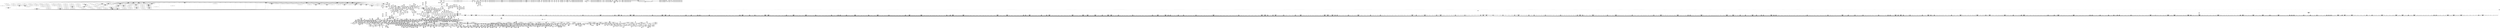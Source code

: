 digraph {
	CE0x553da00 [shape=record,shape=Mrecord,label="{CE0x553da00|i32_0|*Constant*}"]
	CE0x5493060 [shape=record,shape=Mrecord,label="{CE0x5493060|0:_i16,_4:_i32,_8:_i16,_40:_%struct.super_block*,_:_SCMRE_152,153_}"]
	CE0x3f06be0 [shape=record,shape=Mrecord,label="{CE0x3f06be0|mediated_filesystem:inode|Function::mediated_filesystem&Arg::inode::|*SummSource*}"]
	CE0x5541250 [shape=record,shape=Mrecord,label="{CE0x5541250|file_inode17:entry|*SummSource*}"]
	CE0x49ed6b0 [shape=record,shape=Mrecord,label="{CE0x49ed6b0|i64_1|*Constant*}"]
	CE0x5479da0 [shape=record,shape=Mrecord,label="{CE0x5479da0|aa_cred_profile:tmp33|security/apparmor/include/context.h,101|*SummSource*}"]
	CE0x549fba0 [shape=record,shape=Mrecord,label="{CE0x549fba0|void_(i8*,_i32,_i64)*_asm_sideeffect_1:_09ud2_0A.pushsection___bug_table,_22a_22_0A2:_09.long_1b_-_2b,_$_0:c_-_2b_0A_09.word_$_1:c_,_0_0A_09.org_2b+$_2:c_0A.popsection_,_i,i,i,_dirflag_,_fpsr_,_flags_}"]
	CE0x5462c50 [shape=record,shape=Mrecord,label="{CE0x5462c50|aa_cred_profile:lnot3|security/apparmor/include/context.h,100|*SummSource*}"]
	CE0x549fed0 [shape=record,shape=Mrecord,label="{CE0x549fed0|i32_100|*Constant*|*SummSink*}"]
	CE0x3e87270 [shape=record,shape=Mrecord,label="{CE0x3e87270|apparmor_mmap_file:prot|Function::apparmor_mmap_file&Arg::prot::|*SummSink*}"]
	CE0x5492600 [shape=record,shape=Mrecord,label="{CE0x5492600|aa_cred_profile:do.end10|*SummSource*}"]
	CE0x550d6e0 [shape=record,shape=Mrecord,label="{CE0x550d6e0|80:_i64,_:_CRE_1330,1331_}"]
	CE0x3ef98c0 [shape=record,shape=Mrecord,label="{CE0x3ef98c0|common_file_perm:cmp18|security/apparmor/lsm.c,447}"]
	CE0x553b060 [shape=record,shape=Mrecord,label="{CE0x553b060|i64*_getelementptr_inbounds_(_2_x_i64_,_2_x_i64_*___llvm_gcov_ctr12,_i64_0,_i64_0)|*Constant*}"]
	CE0x54e7a20 [shape=record,shape=Mrecord,label="{CE0x54e7a20|0:_i16,_4:_i32,_8:_i16,_40:_%struct.super_block*,_:_SCMRE_883,884_}"]
	CE0x54f7ae0 [shape=record,shape=Mrecord,label="{CE0x54f7ae0|80:_i64,_:_CRE_590,591_}"]
	CE0x55822a0 [shape=record,shape=Mrecord,label="{CE0x55822a0|i64_0|*Constant*}"]
	CE0x3f09f10 [shape=record,shape=Mrecord,label="{CE0x3f09f10|aa_cred_profile:tmp}"]
	CE0x556be40 [shape=record,shape=Mrecord,label="{CE0x556be40|aa_path_perm:op|Function::aa_path_perm&Arg::op::}"]
	CE0x55728d0 [shape=record,shape=Mrecord,label="{CE0x55728d0|aa_cred_profile:tmp30|security/apparmor/include/context.h,100}"]
	CE0x54f9570 [shape=record,shape=Mrecord,label="{CE0x54f9570|80:_i64,_:_CRE_615,616_}"]
	CE0x5500190 [shape=record,shape=Mrecord,label="{CE0x5500190|80:_i64,_:_CRE_240,248_|*MultipleSource*|security/apparmor/include/apparmor.h,117|*LoadInst*|security/apparmor/include/apparmor.h,117}"]
	CE0x3ebad50 [shape=record,shape=Mrecord,label="{CE0x3ebad50|i32_4|*Constant*|*SummSink*}"]
	CE0x548b640 [shape=record,shape=Mrecord,label="{CE0x548b640|common_file_perm:tmp53|security/apparmor/lsm.c,447|*SummSource*}"]
	CE0x3ea44c0 [shape=record,shape=Mrecord,label="{CE0x3ea44c0|16:_%struct.vfsmount*,_24:_%struct.dentry*,_32:_%struct.inode*,_408:_%struct.cred*,_456:_i8*,_:_CRE_428,432_|*MultipleSource*|Function::apparmor_mmap_file&Arg::file::|Function::common_mmap&Arg::file::|security/apparmor/lsm.c,474}"]
	CE0x54cfa90 [shape=record,shape=Mrecord,label="{CE0x54cfa90|0:_i16,_4:_i32,_8:_i16,_40:_%struct.super_block*,_:_SCMRE_275,276_}"]
	CE0x54636d0 [shape=record,shape=Mrecord,label="{CE0x54636d0|common_file_perm:tmp7|security/apparmor/lsm.c,432|*SummSource*}"]
	CE0x54666c0 [shape=record,shape=Mrecord,label="{CE0x54666c0|0:_i16,_4:_i32,_8:_i16,_40:_%struct.super_block*,_:_SCMRE_216,224_|*MultipleSource*|security/apparmor/lsm.c,435|Function::mediated_filesystem&Arg::inode::|security/apparmor/include/apparmor.h,117|*LoadInst*|include/linux/fs.h,1916}"]
	CE0x5518350 [shape=record,shape=Mrecord,label="{CE0x5518350|80:_i64,_:_CRE_1816,1824_|*MultipleSource*|security/apparmor/include/apparmor.h,117|*LoadInst*|security/apparmor/include/apparmor.h,117}"]
	CE0x548fdd0 [shape=record,shape=Mrecord,label="{CE0x548fdd0|aa_file_perm:entry|*SummSource*}"]
	CE0x551e8d0 [shape=record,shape=Mrecord,label="{CE0x551e8d0|get_current:tmp2|*SummSink*}"]
	CE0x3f06a10 [shape=record,shape=Mrecord,label="{CE0x3f06a10|aa_cred_profile:tmp6|security/apparmor/include/context.h,100|*SummSink*}"]
	CE0x549cc80 [shape=record,shape=Mrecord,label="{CE0x549cc80|mediated_filesystem:tmp|*SummSource*}"]
	CE0x5541370 [shape=record,shape=Mrecord,label="{CE0x5541370|file_inode17:entry|*SummSink*}"]
	CE0x3f00c40 [shape=record,shape=Mrecord,label="{CE0x3f00c40|i32_2048|*Constant*}"]
	CE0x3e92b00 [shape=record,shape=Mrecord,label="{CE0x3e92b00|16:_%struct.vfsmount*,_24:_%struct.dentry*,_32:_%struct.inode*,_408:_%struct.cred*,_456:_i8*,_:_CRE_90,91_}"]
	CE0x55105a0 [shape=record,shape=Mrecord,label="{CE0x55105a0|80:_i64,_:_CRE_1374,1375_}"]
	CE0x5511010 [shape=record,shape=Mrecord,label="{CE0x5511010|80:_i64,_:_CRE_1584,1592_|*MultipleSource*|security/apparmor/include/apparmor.h,117|*LoadInst*|security/apparmor/include/apparmor.h,117}"]
	CE0x3f10560 [shape=record,shape=Mrecord,label="{CE0x3f10560|aa_cred_profile:do.body5|*SummSource*}"]
	CE0x3eb0580 [shape=record,shape=Mrecord,label="{CE0x3eb0580|GLOBAL:__aa_current_profile|*Constant*|*SummSource*}"]
	CE0x54dcb50 [shape=record,shape=Mrecord,label="{CE0x54dcb50|0:_i16,_4:_i32,_8:_i16,_40:_%struct.super_block*,_:_SCMRE_581,582_}"]
	CE0x54f8ad0 [shape=record,shape=Mrecord,label="{CE0x54f8ad0|80:_i64,_:_CRE_605,606_}"]
	CE0x3f07f30 [shape=record,shape=Mrecord,label="{CE0x3f07f30|aa_cred_profile:entry|*SummSource*}"]
	CE0x5479b00 [shape=record,shape=Mrecord,label="{CE0x5479b00|aa_cred_profile:tmp13}"]
	CE0x3ec0630 [shape=record,shape=Mrecord,label="{CE0x3ec0630|i64_10|*Constant*|*SummSink*}"]
	CE0x3ebcf00 [shape=record,shape=Mrecord,label="{CE0x3ebcf00|common_mmap:tmp12|security/apparmor/lsm.c,475|*SummSource*}"]
	CE0x5532930 [shape=record,shape=Mrecord,label="{CE0x5532930|i64_-2147483648|*Constant*|*SummSink*}"]
	CE0x5528930 [shape=record,shape=Mrecord,label="{CE0x5528930|get_current:tmp3|*SummSink*}"]
	CE0x5451dd0 [shape=record,shape=Mrecord,label="{CE0x5451dd0|common_file_perm:lnot1|security/apparmor/lsm.c,432}"]
	CE0x3f12db0 [shape=record,shape=Mrecord,label="{CE0x3f12db0|aa_cred_profile:tmp7|security/apparmor/include/context.h,100|*SummSource*}"]
	CE0x3e90320 [shape=record,shape=Mrecord,label="{CE0x3e90320|16:_%struct.vfsmount*,_24:_%struct.dentry*,_32:_%struct.inode*,_408:_%struct.cred*,_456:_i8*,_:_CRE_9,10_}"]
	CE0x55137d0 [shape=record,shape=Mrecord,label="{CE0x55137d0|80:_i64,_:_CRE_1643,1644_}"]
	CE0x3ef7330 [shape=record,shape=Mrecord,label="{CE0x3ef7330|common_file_perm:tmp37|security/apparmor/lsm.c,447|*SummSink*}"]
	CE0x545b840 [shape=record,shape=Mrecord,label="{CE0x545b840|aa_cred_profile:tmp13|*SummSource*}"]
	CE0x550d900 [shape=record,shape=Mrecord,label="{CE0x550d900|80:_i64,_:_CRE_1332,1333_}"]
	CE0x3f0b650 [shape=record,shape=Mrecord,label="{CE0x3f0b650|aa_cred_profile:tmp1|*SummSink*}"]
	CE0x5489f10 [shape=record,shape=Mrecord,label="{CE0x5489f10|80:_i64,_:_CRE_1256,1257_}"]
	CE0x3e7c680 [shape=record,shape=Mrecord,label="{CE0x3e7c680|get_current:tmp1|*SummSource*}"]
	CE0x5531730 [shape=record,shape=Mrecord,label="{CE0x5531730|_ret_i32_%call17,_!dbg_!18618|security/apparmor/file.c,307|*SummSink*}"]
	CE0x544d470 [shape=record,shape=Mrecord,label="{CE0x544d470|common_file_perm:f_cred|security/apparmor/lsm.c,429|*SummSource*}"]
	CE0x5523570 [shape=record,shape=Mrecord,label="{CE0x5523570|i64*_getelementptr_inbounds_(_16_x_i64_,_16_x_i64_*___llvm_gcov_ctr46,_i64_0,_i64_13)|*Constant*}"]
	CE0x3eca320 [shape=record,shape=Mrecord,label="{CE0x3eca320|16:_%struct.vfsmount*,_24:_%struct.dentry*,_32:_%struct.inode*,_408:_%struct.cred*,_456:_i8*,_:_CRE_150,151_}"]
	CE0x556c170 [shape=record,shape=Mrecord,label="{CE0x556c170|aa_path_perm:profile|Function::aa_path_perm&Arg::profile::}"]
	CE0x5483210 [shape=record,shape=Mrecord,label="{CE0x5483210|common_file_perm:cmp21|security/apparmor/lsm.c,448|*SummSource*}"]
	CE0x5581100 [shape=record,shape=Mrecord,label="{CE0x5581100|i32_0|*Constant*}"]
	CE0x5494750 [shape=record,shape=Mrecord,label="{CE0x5494750|common_file_perm:tmp60|security/apparmor/lsm.c,452|*SummSource*}"]
	CE0x54cd9c0 [shape=record,shape=Mrecord,label="{CE0x54cd9c0|0:_i16,_4:_i32,_8:_i16,_40:_%struct.super_block*,_:_SCMRE_254,255_}"]
	CE0x54cdce0 [shape=record,shape=Mrecord,label="{CE0x54cdce0|0:_i16,_4:_i32,_8:_i16,_40:_%struct.super_block*,_:_SCMRE_256,257_}"]
	CE0x54ff400 [shape=record,shape=Mrecord,label="{CE0x54ff400|80:_i64,_:_CRE_176,184_|*MultipleSource*|security/apparmor/include/apparmor.h,117|*LoadInst*|security/apparmor/include/apparmor.h,117}"]
	CE0x3e7c0c0 [shape=record,shape=Mrecord,label="{CE0x3e7c0c0|i64_0|*Constant*}"]
	CE0x54807a0 [shape=record,shape=Mrecord,label="{CE0x54807a0|0:_i16,_4:_i32,_8:_i16,_40:_%struct.super_block*,_:_SCMRE_172,173_}"]
	CE0x551fa10 [shape=record,shape=Mrecord,label="{CE0x551fa10|aa_file_perm:cond|security/apparmor/file.c, 451|*SummSource*}"]
	CE0x548d280 [shape=record,shape=Mrecord,label="{CE0x548d280|common_file_perm:tmp57|security/apparmor/lsm.c,451|*SummSource*}"]
	CE0x5486230 [shape=record,shape=Mrecord,label="{CE0x5486230|common_file_perm:tmp50|security/apparmor/lsm.c,448}"]
	CE0x3ef4780 [shape=record,shape=Mrecord,label="{CE0x3ef4780|0:_i16,_4:_i32,_8:_i16,_40:_%struct.super_block*,_:_SCMRE_168,169_}"]
	CE0x544d010 [shape=record,shape=Mrecord,label="{CE0x544d010|__aa_current_profile:tobool|security/apparmor/include/context.h,138}"]
	CE0x5450ba0 [shape=record,shape=Mrecord,label="{CE0x5450ba0|common_file_perm:f_cred|security/apparmor/lsm.c,429}"]
	CE0x3e91580 [shape=record,shape=Mrecord,label="{CE0x3e91580|16:_%struct.vfsmount*,_24:_%struct.dentry*,_32:_%struct.inode*,_408:_%struct.cred*,_456:_i8*,_:_CRE_48,49_}"]
	CE0x54d5570 [shape=record,shape=Mrecord,label="{CE0x54d5570|0:_i16,_4:_i32,_8:_i16,_40:_%struct.super_block*,_:_SCMRE_424,432_|*MultipleSource*|security/apparmor/lsm.c,435|Function::mediated_filesystem&Arg::inode::|security/apparmor/include/apparmor.h,117|*LoadInst*|include/linux/fs.h,1916}"]
	CE0x4b45300 [shape=record,shape=Mrecord,label="{CE0x4b45300|16:_%struct.vfsmount*,_24:_%struct.dentry*,_32:_%struct.inode*,_408:_%struct.cred*,_456:_i8*,_:_CRE_102,103_}"]
	CE0x54f9350 [shape=record,shape=Mrecord,label="{CE0x54f9350|80:_i64,_:_CRE_613,614_}"]
	CE0x5493fa0 [shape=record,shape=Mrecord,label="{CE0x5493fa0|common_file_perm:tmp59|security/apparmor/lsm.c,452}"]
	CE0x54974f0 [shape=record,shape=Mrecord,label="{CE0x54974f0|i64*_getelementptr_inbounds_(_16_x_i64_,_16_x_i64_*___llvm_gcov_ctr46,_i64_0,_i64_12)|*Constant*|*SummSink*}"]
	CE0x54db570 [shape=record,shape=Mrecord,label="{CE0x54db570|0:_i16,_4:_i32,_8:_i16,_40:_%struct.super_block*,_:_SCMRE_567,568_}"]
	CE0x5460510 [shape=record,shape=Mrecord,label="{CE0x5460510|common_file_perm:do.end7|*SummSource*}"]
	CE0x54eba30 [shape=record,shape=Mrecord,label="{CE0x54eba30|0:_i16,_4:_i32,_8:_i16,_40:_%struct.super_block*,_:_SCMRE_924,925_}"]
	CE0x5498280 [shape=record,shape=Mrecord,label="{CE0x5498280|aa_cred_profile:tmp31|security/apparmor/include/context.h,100}"]
	CE0x545d4c0 [shape=record,shape=Mrecord,label="{CE0x545d4c0|common_file_perm:bb|*SummSource*}"]
	CE0x549cc10 [shape=record,shape=Mrecord,label="{CE0x549cc10|COLLAPSED:_GCMRE___llvm_gcov_ctr55_internal_global_2_x_i64_zeroinitializer:_elem_0:default:}"]
	CE0x3f05750 [shape=record,shape=Mrecord,label="{CE0x3f05750|i64*_getelementptr_inbounds_(_16_x_i64_,_16_x_i64_*___llvm_gcov_ctr46,_i64_0,_i64_0)|*Constant*}"]
	CE0x54938f0 [shape=record,shape=Mrecord,label="{CE0x54938f0|aa_cred_profile:tmp19|security/apparmor/include/context.h,100}"]
	CE0x5515f20 [shape=record,shape=Mrecord,label="{CE0x5515f20|80:_i64,_:_CRE_1680,1681_}"]
	CE0x5450f40 [shape=record,shape=Mrecord,label="{CE0x5450f40|common_file_perm:tmp5|security/apparmor/lsm.c,428|*SummSink*}"]
	CE0x3e88590 [shape=record,shape=Mrecord,label="{CE0x3e88590|i64*_getelementptr_inbounds_(_19_x_i64_,_19_x_i64_*___llvm_gcov_ctr96,_i64_0,_i64_5)|*Constant*}"]
	CE0x5479f60 [shape=record,shape=Mrecord,label="{CE0x5479f60|aa_cred_profile:tmp33|security/apparmor/include/context.h,101|*SummSink*}"]
	CE0x545f050 [shape=record,shape=Mrecord,label="{CE0x545f050|file_inode:tmp|*SummSink*}"]
	CE0x3e7b4d0 [shape=record,shape=Mrecord,label="{CE0x3e7b4d0|common_mmap:if.end16|*SummSink*}"]
	CE0x551e860 [shape=record,shape=Mrecord,label="{CE0x551e860|get_current:tmp2|*SummSource*}"]
	CE0x3ea6900 [shape=record,shape=Mrecord,label="{CE0x3ea6900|common_mmap:tmp6|*LoadInst*|security/apparmor/lsm.c,474|*SummSource*}"]
	CE0x54eb8a0 [shape=record,shape=Mrecord,label="{CE0x54eb8a0|0:_i16,_4:_i32,_8:_i16,_40:_%struct.super_block*,_:_SCMRE_923,924_}"]
	CE0x3ea81d0 [shape=record,shape=Mrecord,label="{CE0x3ea81d0|i32_2|*Constant*}"]
	CE0x3ee8300 [shape=record,shape=Mrecord,label="{CE0x3ee8300|i32_1|*Constant*}"]
	CE0x54f7f20 [shape=record,shape=Mrecord,label="{CE0x54f7f20|80:_i64,_:_CRE_594,595_}"]
	CE0x5449c80 [shape=record,shape=Mrecord,label="{CE0x5449c80|common_file_perm:tmp13|security/apparmor/lsm.c,432}"]
	CE0x544bbb0 [shape=record,shape=Mrecord,label="{CE0x544bbb0|common_file_perm:tmp29|security/apparmor/lsm.c,434}"]
	CE0x3f12ec0 [shape=record,shape=Mrecord,label="{CE0x3f12ec0|aa_cred_profile:tmp8|security/apparmor/include/context.h,100}"]
	CE0x551d4b0 [shape=record,shape=Mrecord,label="{CE0x551d4b0|__aa_current_profile:call|security/apparmor/include/context.h,138|*SummSink*}"]
	CE0x3ee1ea0 [shape=record,shape=Mrecord,label="{CE0x3ee1ea0|common_file_perm:conv|security/apparmor/lsm.c,432|*SummSink*}"]
	CE0x3ef84d0 [shape=record,shape=Mrecord,label="{CE0x3ef84d0|common_file_perm:tmp40|security/apparmor/lsm.c,447}"]
	CE0x3f02880 [shape=record,shape=Mrecord,label="{CE0x3f02880|common_file_perm:op|Function::common_file_perm&Arg::op::|*SummSource*}"]
	CE0x3ec2ca0 [shape=record,shape=Mrecord,label="{CE0x3ec2ca0|i64_11|*Constant*}"]
	CE0x3ead8b0 [shape=record,shape=Mrecord,label="{CE0x3ead8b0|common_file_perm:if.end|*SummSink*}"]
	CE0x5496570 [shape=record,shape=Mrecord,label="{CE0x5496570|aa_cred_profile:tmp24|security/apparmor/include/context.h,100|*SummSource*}"]
	CE0x552d110 [shape=record,shape=Mrecord,label="{CE0x552d110|__aa_current_profile:tmp9|security/apparmor/include/context.h,138}"]
	CE0x3f080c0 [shape=record,shape=Mrecord,label="{CE0x3f080c0|aa_cred_profile:cred|Function::aa_cred_profile&Arg::cred::|*SummSource*}"]
	CE0x549d900 [shape=record,shape=Mrecord,label="{CE0x549d900|i64*_getelementptr_inbounds_(_16_x_i64_,_16_x_i64_*___llvm_gcov_ctr46,_i64_0,_i64_8)|*Constant*}"]
	CE0x3f0f6b0 [shape=record,shape=Mrecord,label="{CE0x3f0f6b0|common_file_perm:do.body|*SummSink*}"]
	CE0x5525870 [shape=record,shape=Mrecord,label="{CE0x5525870|__aa_current_profile:tmp14|security/apparmor/include/context.h,138|*SummSource*}"]
	CE0x549d120 [shape=record,shape=Mrecord,label="{CE0x549d120|i64*_getelementptr_inbounds_(_16_x_i64_,_16_x_i64_*___llvm_gcov_ctr46,_i64_0,_i64_14)|*Constant*}"]
	CE0x3eb23c0 [shape=record,shape=Mrecord,label="{CE0x3eb23c0|16:_%struct.vfsmount*,_24:_%struct.dentry*,_32:_%struct.inode*,_408:_%struct.cred*,_456:_i8*,_:_CRE_162,163_}"]
	CE0x3ef4b40 [shape=record,shape=Mrecord,label="{CE0x3ef4b40|i64_13|*Constant*|*SummSource*}"]
	CE0x3eff220 [shape=record,shape=Mrecord,label="{CE0x3eff220|common_mmap:tmp36|security/apparmor/lsm.c,488}"]
	CE0x3eb6640 [shape=record,shape=Mrecord,label="{CE0x3eb6640|16:_%struct.vfsmount*,_24:_%struct.dentry*,_32:_%struct.inode*,_408:_%struct.cred*,_456:_i8*,_:_CRE_200,201_}"]
	CE0x54e2d80 [shape=record,shape=Mrecord,label="{CE0x54e2d80|0:_i16,_4:_i32,_8:_i16,_40:_%struct.super_block*,_:_SCMRE_712,728_|*MultipleSource*|security/apparmor/lsm.c,435|Function::mediated_filesystem&Arg::inode::|security/apparmor/include/apparmor.h,117|*LoadInst*|include/linux/fs.h,1916}"]
	CE0x3ea1940 [shape=record,shape=Mrecord,label="{CE0x3ea1940|16:_%struct.vfsmount*,_24:_%struct.dentry*,_32:_%struct.inode*,_408:_%struct.cred*,_456:_i8*,_:_CRE_320,324_|*MultipleSource*|Function::apparmor_mmap_file&Arg::file::|Function::common_mmap&Arg::file::|security/apparmor/lsm.c,474}"]
	CE0x54d19d0 [shape=record,shape=Mrecord,label="{CE0x54d19d0|0:_i16,_4:_i32,_8:_i16,_40:_%struct.super_block*,_:_SCMRE_295,296_}"]
	CE0x54efe80 [shape=record,shape=Mrecord,label="{CE0x54efe80|80:_i64,_:_CRE_397,398_}"]
	CE0x3ebd5a0 [shape=record,shape=Mrecord,label="{CE0x3ebd5a0|common_mmap:or15|security/apparmor/lsm.c,486|*SummSink*}"]
	CE0x3eff3a0 [shape=record,shape=Mrecord,label="{CE0x3eff3a0|common_mmap:tmp36|security/apparmor/lsm.c,488|*SummSource*}"]
	CE0x550c4d0 [shape=record,shape=Mrecord,label="{CE0x550c4d0|80:_i64,_:_CRE_1313,1314_}"]
	CE0x3f0a9d0 [shape=record,shape=Mrecord,label="{CE0x3f0a9d0|_call_void_asm_sideeffect_1:_09ud2_0A.pushsection___bug_table,_22a_22_0A2:_09.long_1b_-_2b,_$_0:c_-_2b_0A_09.word_$_1:c_,_0_0A_09.org_2b+$_2:c_0A.popsection_,_i,i,i,_dirflag_,_fpsr_,_flags_(i8*_getelementptr_inbounds_(_24_x_i8_,_24_x_i8_*_.str8,_i32_0,_i32_0),_i32_432,_i64_12)_#2,_!dbg_!18580,_!srcloc_!18583|security/apparmor/lsm.c,432|*SummSink*}"]
	CE0x55289d0 [shape=record,shape=Mrecord,label="{CE0x55289d0|_call_void_mcount()_#2}"]
	CE0x54fb1c0 [shape=record,shape=Mrecord,label="{CE0x54fb1c0|80:_i64,_:_CRE_680,696_|*MultipleSource*|security/apparmor/include/apparmor.h,117|*LoadInst*|security/apparmor/include/apparmor.h,117}"]
	CE0x545c620 [shape=record,shape=Mrecord,label="{CE0x545c620|common_file_perm:do.body4|*SummSource*}"]
	CE0x5495330 [shape=record,shape=Mrecord,label="{CE0x5495330|aa_cred_profile:tmp22|security/apparmor/include/context.h,100}"]
	CE0x54f2d40 [shape=record,shape=Mrecord,label="{CE0x54f2d40|80:_i64,_:_CRE_441,442_}"]
	CE0x54e28c0 [shape=record,shape=Mrecord,label="{CE0x54e28c0|0:_i16,_4:_i32,_8:_i16,_40:_%struct.super_block*,_:_SCMRE_696,704_|*MultipleSource*|security/apparmor/lsm.c,435|Function::mediated_filesystem&Arg::inode::|security/apparmor/include/apparmor.h,117|*LoadInst*|include/linux/fs.h,1916}"]
	CE0x54cf900 [shape=record,shape=Mrecord,label="{CE0x54cf900|0:_i16,_4:_i32,_8:_i16,_40:_%struct.super_block*,_:_SCMRE_274,275_}"]
	CE0x3eb6f00 [shape=record,shape=Mrecord,label="{CE0x3eb6f00|16:_%struct.vfsmount*,_24:_%struct.dentry*,_32:_%struct.inode*,_408:_%struct.cred*,_456:_i8*,_:_CRE_205,206_}"]
	CE0x3efd620 [shape=record,shape=Mrecord,label="{CE0x3efd620|common_mmap:tmp32|security/apparmor/lsm.c,485|*SummSink*}"]
	CE0x544ee10 [shape=record,shape=Mrecord,label="{CE0x544ee10|common_file_perm:tmp2|*SummSink*}"]
	CE0x5465d60 [shape=record,shape=Mrecord,label="{CE0x5465d60|0:_i16,_4:_i32,_8:_i16,_40:_%struct.super_block*,_:_SCMRE_204,205_}"]
	CE0x3ea8840 [shape=record,shape=Mrecord,label="{CE0x3ea8840|i64_14|*Constant*|*SummSink*}"]
	"CONST[source:0(mediator),value:0(static)][purpose:{operation}][SrcIdx:11]"
	CE0x5452dc0 [shape=record,shape=Mrecord,label="{CE0x5452dc0|common_file_perm:lnot|security/apparmor/lsm.c,432|*SummSource*}"]
	CE0x551ca90 [shape=record,shape=Mrecord,label="{CE0x551ca90|__aa_current_profile:tmp11|security/apparmor/include/context.h,138|*SummSink*}"]
	CE0x548abd0 [shape=record,shape=Mrecord,label="{CE0x548abd0|80:_i64,_:_CRE_1268,1269_}"]
	CE0x550c800 [shape=record,shape=Mrecord,label="{CE0x550c800|80:_i64,_:_CRE_1316,1317_}"]
	CE0x3e7ada0 [shape=record,shape=Mrecord,label="{CE0x3e7ada0|common_mmap:tmp4|security/apparmor/lsm.c,474|*SummSource*}"]
	"CONST[source:0(mediator),value:2(dynamic)][purpose:{subject}][SnkIdx:1]"
	CE0x5523170 [shape=record,shape=Mrecord,label="{CE0x5523170|__aa_current_profile:tmp7|security/apparmor/include/context.h,138}"]
	CE0x548a130 [shape=record,shape=Mrecord,label="{CE0x548a130|80:_i64,_:_CRE_1258,1259_}"]
	CE0x549adf0 [shape=record,shape=Mrecord,label="{CE0x549adf0|aa_cred_profile:tmp28|security/apparmor/include/context.h,100|*SummSink*}"]
	CE0x5489580 [shape=record,shape=Mrecord,label="{CE0x5489580|80:_i64,_:_CRE_1247,1248_}"]
	CE0x5461b00 [shape=record,shape=Mrecord,label="{CE0x5461b00|aa_cred_profile:conv|security/apparmor/include/context.h,100}"]
	CE0x556bc80 [shape=record,shape=Mrecord,label="{CE0x556bc80|aa_path_perm:entry|*SummSource*}"]
	CE0x3f15080 [shape=record,shape=Mrecord,label="{CE0x3f15080|file_inode:entry}"]
	CE0x3e92cc0 [shape=record,shape=Mrecord,label="{CE0x3e92cc0|16:_%struct.vfsmount*,_24:_%struct.dentry*,_32:_%struct.inode*,_408:_%struct.cred*,_456:_i8*,_:_CRE_91,92_}"]
	CE0x3f0c170 [shape=record,shape=Mrecord,label="{CE0x3f0c170|0:_i16,_4:_i32,_8:_i16,_40:_%struct.super_block*,_:_SCMRE_56,64_|*MultipleSource*|security/apparmor/lsm.c,435|Function::mediated_filesystem&Arg::inode::|security/apparmor/include/apparmor.h,117|*LoadInst*|include/linux/fs.h,1916}"]
	CE0x54f8be0 [shape=record,shape=Mrecord,label="{CE0x54f8be0|80:_i64,_:_CRE_606,607_}"]
	CE0x550e8f0 [shape=record,shape=Mrecord,label="{CE0x550e8f0|80:_i64,_:_CRE_1347,1348_}"]
	CE0x544cc30 [shape=record,shape=Mrecord,label="{CE0x544cc30|common_file_perm:tmp3|*SummSink*}"]
	CE0x3ec4ea0 [shape=record,shape=Mrecord,label="{CE0x3ec4ea0|common_mmap:if.then9}"]
	CE0x3ec8ff0 [shape=record,shape=Mrecord,label="{CE0x3ec8ff0|common_mmap:tmp29|security/apparmor/lsm.c,485}"]
	CE0x552d3f0 [shape=record,shape=Mrecord,label="{CE0x552d3f0|__aa_current_profile:tmp10|security/apparmor/include/context.h,138}"]
	CE0x54def40 [shape=record,shape=Mrecord,label="{CE0x54def40|0:_i16,_4:_i32,_8:_i16,_40:_%struct.super_block*,_:_SCMRE_604,605_}"]
	CE0x551a500 [shape=record,shape=Mrecord,label="{CE0x551a500|80:_i64,_:_CRE_2056,2112_|*MultipleSource*|security/apparmor/include/apparmor.h,117|*LoadInst*|security/apparmor/include/apparmor.h,117}"]
	CE0x54e8e70 [shape=record,shape=Mrecord,label="{CE0x54e8e70|0:_i16,_4:_i32,_8:_i16,_40:_%struct.super_block*,_:_SCMRE_896,897_}"]
	CE0x550abe0 [shape=record,shape=Mrecord,label="{CE0x550abe0|80:_i64,_:_CRE_1271,1272_}"]
	CE0x5513e30 [shape=record,shape=Mrecord,label="{CE0x5513e30|80:_i64,_:_CRE_1649,1650_}"]
	CE0x4b469c0 [shape=record,shape=Mrecord,label="{CE0x4b469c0|16:_%struct.vfsmount*,_24:_%struct.dentry*,_32:_%struct.inode*,_408:_%struct.cred*,_456:_i8*,_:_CRE_115,116_}"]
	CE0x551a8e0 [shape=record,shape=Mrecord,label="{CE0x551a8e0|80:_i64,_:_CRE_2120,2248_|*MultipleSource*|security/apparmor/include/apparmor.h,117|*LoadInst*|security/apparmor/include/apparmor.h,117}"]
	CE0x5498750 [shape=record,shape=Mrecord,label="{CE0x5498750|i64*_getelementptr_inbounds_(_16_x_i64_,_16_x_i64_*___llvm_gcov_ctr46,_i64_0,_i64_15)|*Constant*}"]
	CE0x3f01290 [shape=record,shape=Mrecord,label="{CE0x3f01290|common_mmap:or15|security/apparmor/lsm.c,486|*SummSource*}"]
	CE0x3ec8260 [shape=record,shape=Mrecord,label="{CE0x3ec8260|16:_%struct.vfsmount*,_24:_%struct.dentry*,_32:_%struct.inode*,_408:_%struct.cred*,_456:_i8*,_:_CRE_126,127_}"]
	CE0x3eeb920 [shape=record,shape=Mrecord,label="{CE0x3eeb920|common_file_perm:tmp19|security/apparmor/lsm.c,432}"]
	CE0x54e3890 [shape=record,shape=Mrecord,label="{CE0x54e3890|0:_i16,_4:_i32,_8:_i16,_40:_%struct.super_block*,_:_SCMRE_752,756_|*MultipleSource*|security/apparmor/lsm.c,435|Function::mediated_filesystem&Arg::inode::|security/apparmor/include/apparmor.h,117|*LoadInst*|include/linux/fs.h,1916}"]
	CE0x54ea450 [shape=record,shape=Mrecord,label="{CE0x54ea450|0:_i16,_4:_i32,_8:_i16,_40:_%struct.super_block*,_:_SCMRE_910,911_}"]
	CE0x551cec0 [shape=record,shape=Mrecord,label="{CE0x551cec0|__aa_current_profile:tmp12|security/apparmor/include/context.h,138|*SummSource*}"]
	CE0x3f03a90 [shape=record,shape=Mrecord,label="{CE0x3f03a90|i64*_getelementptr_inbounds_(_19_x_i64_,_19_x_i64_*___llvm_gcov_ctr96,_i64_0,_i64_18)|*Constant*}"]
	CE0x3ebe720 [shape=record,shape=Mrecord,label="{CE0x3ebe720|common_mmap:tmp35|security/apparmor/lsm.c,488|*SummSource*}"]
	CE0x544fee0 [shape=record,shape=Mrecord,label="{CE0x544fee0|__aa_current_profile:do.body}"]
	CE0x3eb8d40 [shape=record,shape=Mrecord,label="{CE0x3eb8d40|common_mmap:tmp8|security/apparmor/lsm.c,474}"]
	CE0x3ebff10 [shape=record,shape=Mrecord,label="{CE0x3ebff10|i64_3|*Constant*}"]
	CE0x3eb87a0 [shape=record,shape=Mrecord,label="{CE0x3eb87a0|common_mmap:tobool1|security/apparmor/lsm.c,474}"]
	CE0x3f00140 [shape=record,shape=Mrecord,label="{CE0x3f00140|common_mmap:tmp33|security/apparmor/lsm.c,486|*SummSource*}"]
	CE0x54480c0 [shape=record,shape=Mrecord,label="{CE0x54480c0|common_file_perm:tmp22|security/apparmor/lsm.c,432|*SummSource*}"]
	CE0x54d0ee0 [shape=record,shape=Mrecord,label="{CE0x54d0ee0|0:_i16,_4:_i32,_8:_i16,_40:_%struct.super_block*,_:_SCMRE_288,289_}"]
	CE0x54e9000 [shape=record,shape=Mrecord,label="{CE0x54e9000|0:_i16,_4:_i32,_8:_i16,_40:_%struct.super_block*,_:_SCMRE_897,898_}"]
	CE0x3f139e0 [shape=record,shape=Mrecord,label="{CE0x3f139e0|common_file_perm:expval|security/apparmor/lsm.c,432|*SummSink*}"]
	CE0x3eaf190 [shape=record,shape=Mrecord,label="{CE0x3eaf190|_ret_%struct.task_struct*_%tmp4,_!dbg_!18563|./arch/x86/include/asm/current.h,14}"]
	CE0x54f66b0 [shape=record,shape=Mrecord,label="{CE0x54f66b0|80:_i64,_:_CRE_571,572_}"]
	CE0x54606f0 [shape=record,shape=Mrecord,label="{CE0x54606f0|common_file_perm:do.end}"]
	CE0x54e9190 [shape=record,shape=Mrecord,label="{CE0x54e9190|0:_i16,_4:_i32,_8:_i16,_40:_%struct.super_block*,_:_SCMRE_898,899_}"]
	CE0x5489cf0 [shape=record,shape=Mrecord,label="{CE0x5489cf0|80:_i64,_:_CRE_1254,1255_}"]
	CE0x5516580 [shape=record,shape=Mrecord,label="{CE0x5516580|80:_i64,_:_CRE_1686,1687_}"]
	CE0x5527280 [shape=record,shape=Mrecord,label="{CE0x5527280|i8_1|*Constant*|*SummSink*}"]
	CE0x5474600 [shape=record,shape=Mrecord,label="{CE0x5474600|i1_true|*Constant*}"]
	CE0x54df580 [shape=record,shape=Mrecord,label="{CE0x54df580|0:_i16,_4:_i32,_8:_i16,_40:_%struct.super_block*,_:_SCMRE_608,609_}"]
	CE0x3eb1880 [shape=record,shape=Mrecord,label="{CE0x3eb1880|common_file_perm:tobool10|security/apparmor/lsm.c,434}"]
	CE0x5520e60 [shape=record,shape=Mrecord,label="{CE0x5520e60|aa_cred_profile:tmp34|security/apparmor/include/context.h,101}"]
	CE0x548ec00 [shape=record,shape=Mrecord,label="{CE0x548ec00|common_file_perm:tmp55|security/apparmor/lsm.c,449|*SummSink*}"]
	CE0x55136c0 [shape=record,shape=Mrecord,label="{CE0x55136c0|80:_i64,_:_CRE_1642,1643_}"]
	CE0x3efce60 [shape=record,shape=Mrecord,label="{CE0x3efce60|common_file_perm:tmp51|security/apparmor/lsm.c,447|*SummSink*}"]
	CE0x54785c0 [shape=record,shape=Mrecord,label="{CE0x54785c0|file_inode17:f_inode|include/linux/fs.h,1916|*SummSource*}"]
	CE0x3ef75b0 [shape=record,shape=Mrecord,label="{CE0x3ef75b0|i64_18|*Constant*|*SummSink*}"]
	CE0x5458c50 [shape=record,shape=Mrecord,label="{CE0x5458c50|i64*_getelementptr_inbounds_(_28_x_i64_,_28_x_i64_*___llvm_gcov_ctr87,_i64_0,_i64_0)|*Constant*}"]
	CE0x54ff7e0 [shape=record,shape=Mrecord,label="{CE0x54ff7e0|80:_i64,_:_CRE_192,200_|*MultipleSource*|security/apparmor/include/apparmor.h,117|*LoadInst*|security/apparmor/include/apparmor.h,117}"]
	CE0x54f5fa0 [shape=record,shape=Mrecord,label="{CE0x54f5fa0|80:_i64,_:_CRE_564,565_}"]
	CE0x3efa790 [shape=record,shape=Mrecord,label="{CE0x3efa790|i64_21|*Constant*}"]
	CE0x3eeeb90 [shape=record,shape=Mrecord,label="{CE0x3eeeb90|common_file_perm:if.end14|*SummSink*}"]
	CE0x550bf30 [shape=record,shape=Mrecord,label="{CE0x550bf30|80:_i64,_:_CRE_1307,1308_}"]
	CE0x55138e0 [shape=record,shape=Mrecord,label="{CE0x55138e0|80:_i64,_:_CRE_1644,1645_}"]
	CE0x3ef4c90 [shape=record,shape=Mrecord,label="{CE0x3ef4c90|common_file_perm:tobool10|security/apparmor/lsm.c,434|*SummSink*}"]
	CE0x3ee3f60 [shape=record,shape=Mrecord,label="{CE0x3ee3f60|common_file_perm:f_security|security/apparmor/lsm.c,428|*SummSource*}"]
	CE0x54f57b0 [shape=record,shape=Mrecord,label="{CE0x54f57b0|80:_i64,_:_CRE_552,556_|*MultipleSource*|security/apparmor/include/apparmor.h,117|*LoadInst*|security/apparmor/include/apparmor.h,117}"]
	CE0x4b41fb0 [shape=record,shape=Mrecord,label="{CE0x4b41fb0|common_mmap:f_security|security/apparmor/lsm.c,474|*SummSource*}"]
	CE0x551eef0 [shape=record,shape=Mrecord,label="{CE0x551eef0|__aa_current_profile:tmp8|security/apparmor/include/context.h,138|*SummSource*}"]
	CE0x55422b0 [shape=record,shape=Mrecord,label="{CE0x55422b0|file_inode17:tmp2|*SummSource*}"]
	CE0x3e71530 [shape=record,shape=Mrecord,label="{CE0x3e71530|apparmor_mmap_file:file|Function::apparmor_mmap_file&Arg::file::|*SummSource*}"]
	CE0x545b9c0 [shape=record,shape=Mrecord,label="{CE0x545b9c0|aa_cred_profile:tmp13|*SummSink*}"]
	CE0x5512e40 [shape=record,shape=Mrecord,label="{CE0x5512e40|80:_i64,_:_CRE_1634,1635_}"]
	CE0x3eff7c0 [shape=record,shape=Mrecord,label="{CE0x3eff7c0|common_mmap:call|security/apparmor/lsm.c,488|*SummSource*}"]
	CE0x54e1470 [shape=record,shape=Mrecord,label="{CE0x54e1470|0:_i16,_4:_i32,_8:_i16,_40:_%struct.super_block*,_:_SCMRE_648,656_|*MultipleSource*|security/apparmor/lsm.c,435|Function::mediated_filesystem&Arg::inode::|security/apparmor/include/apparmor.h,117|*LoadInst*|include/linux/fs.h,1916}"]
	CE0x545a530 [shape=record,shape=Mrecord,label="{CE0x545a530|common_file_perm:lor.lhs.false23}"]
	CE0x3eaea40 [shape=record,shape=Mrecord,label="{CE0x3eaea40|GLOBAL:get_current|*Constant*|*SummSink*}"]
	CE0x3ec25d0 [shape=record,shape=Mrecord,label="{CE0x3ec25d0|i64_12|*Constant*}"]
	CE0x5467f70 [shape=record,shape=Mrecord,label="{CE0x5467f70|0:_i16,_4:_i32,_8:_i16,_40:_%struct.super_block*,_:_SCMRE_249,250_}"]
	CE0x5489250 [shape=record,shape=Mrecord,label="{CE0x5489250|80:_i64,_:_CRE_1244,1245_}"]
	CE0x5513170 [shape=record,shape=Mrecord,label="{CE0x5513170|80:_i64,_:_CRE_1637,1638_}"]
	CE0x5449cf0 [shape=record,shape=Mrecord,label="{CE0x5449cf0|common_file_perm:tmp13|security/apparmor/lsm.c,432|*SummSource*}"]
	CE0x550c1a0 [shape=record,shape=Mrecord,label="{CE0x550c1a0|80:_i64,_:_CRE_1310,1311_}"]
	CE0x548e150 [shape=record,shape=Mrecord,label="{CE0x548e150|i64*_getelementptr_inbounds_(_28_x_i64_,_28_x_i64_*___llvm_gcov_ctr87,_i64_0,_i64_27)|*Constant*|*SummSource*}"]
	CE0x3ec9220 [shape=record,shape=Mrecord,label="{CE0x3ec9220|common_mmap:tmp29|security/apparmor/lsm.c,485|*SummSink*}"]
	CE0x3ec5ca0 [shape=record,shape=Mrecord,label="{CE0x3ec5ca0|common_mmap:tobool|security/apparmor/lsm.c,474|*SummSink*}"]
	CE0x3ea7e20 [shape=record,shape=Mrecord,label="{CE0x3ea7e20|common_mmap:tmp28|security/apparmor/lsm.c,484|*SummSource*}"]
	CE0x54e9960 [shape=record,shape=Mrecord,label="{CE0x54e9960|0:_i16,_4:_i32,_8:_i16,_40:_%struct.super_block*,_:_SCMRE_903,904_}"]
	CE0x5527930 [shape=record,shape=Mrecord,label="{CE0x5527930|_call_void_lockdep_rcu_suspicious(i8*_getelementptr_inbounds_(_36_x_i8_,_36_x_i8_*_.str12,_i32_0,_i32_0),_i32_138,_i8*_getelementptr_inbounds_(_45_x_i8_,_45_x_i8_*_.str14,_i32_0,_i32_0))_#7,_!dbg_!18575|security/apparmor/include/context.h,138|*SummSink*}"]
	CE0x3ee6370 [shape=record,shape=Mrecord,label="{CE0x3ee6370|aa_cred_profile:tmp15|security/apparmor/include/context.h,100}"]
	CE0x54d2c90 [shape=record,shape=Mrecord,label="{CE0x54d2c90|0:_i16,_4:_i32,_8:_i16,_40:_%struct.super_block*,_:_SCMRE_307,308_}"]
	CE0x5483b10 [shape=record,shape=Mrecord,label="{CE0x5483b10|i64_22|*Constant*|*SummSink*}"]
	CE0x54953a0 [shape=record,shape=Mrecord,label="{CE0x54953a0|aa_cred_profile:tmp22|security/apparmor/include/context.h,100|*SummSource*}"]
	CE0x551e960 [shape=record,shape=Mrecord,label="{CE0x551e960|get_current:tmp3}"]
	CE0x3e9dc50 [shape=record,shape=Mrecord,label="{CE0x3e9dc50|16:_%struct.vfsmount*,_24:_%struct.dentry*,_32:_%struct.inode*,_408:_%struct.cred*,_456:_i8*,_:_CRE_54,55_}"]
	CE0x55419c0 [shape=record,shape=Mrecord,label="{CE0x55419c0|_ret_%struct.inode*_%tmp4,_!dbg_!18562|include/linux/fs.h,1916|*SummSource*}"]
	CE0x3eb54c0 [shape=record,shape=Mrecord,label="{CE0x3eb54c0|16:_%struct.vfsmount*,_24:_%struct.dentry*,_32:_%struct.inode*,_408:_%struct.cred*,_456:_i8*,_:_CRE_190,191_}"]
	CE0x55199b0 [shape=record,shape=Mrecord,label="{CE0x55199b0|80:_i64,_:_CRE_1879,1880_}"]
	CE0x3f0e640 [shape=record,shape=Mrecord,label="{CE0x3f0e640|i64*_getelementptr_inbounds_(_28_x_i64_,_28_x_i64_*___llvm_gcov_ctr87,_i64_0,_i64_4)|*Constant*}"]
	CE0x3eb0dc0 [shape=record,shape=Mrecord,label="{CE0x3eb0dc0|__aa_current_profile:entry|*SummSink*}"]
	CE0x3ea5800 [shape=record,shape=Mrecord,label="{CE0x3ea5800|16:_%struct.vfsmount*,_24:_%struct.dentry*,_32:_%struct.inode*,_408:_%struct.cred*,_456:_i8*,_:_CRE_472,480_|*MultipleSource*|Function::apparmor_mmap_file&Arg::file::|Function::common_mmap&Arg::file::|security/apparmor/lsm.c,474}"]
	CE0x5461690 [shape=record,shape=Mrecord,label="{CE0x5461690|common_file_perm:land.lhs.true20|*SummSink*}"]
	CE0x3ea8d50 [shape=record,shape=Mrecord,label="{CE0x3ea8d50|i64_4|*Constant*|*SummSink*}"]
	CE0x548f160 [shape=record,shape=Mrecord,label="{CE0x548f160|common_file_perm:tmp56|security/apparmor/lsm.c,449|*SummSink*}"]
	CE0x5541f00 [shape=record,shape=Mrecord,label="{CE0x5541f00|get_current:bb|*SummSink*}"]
	CE0x3ef5f30 [shape=record,shape=Mrecord,label="{CE0x3ef5f30|common_file_perm:mode|security/apparmor/lsm.c,447}"]
	CE0x544be70 [shape=record,shape=Mrecord,label="{CE0x544be70|%struct.aa_profile*_null|*Constant*}"]
	CE0x3e70a40 [shape=record,shape=Mrecord,label="{CE0x3e70a40|apparmor_mmap_file:tmp1}"]
	CE0x549a0d0 [shape=record,shape=Mrecord,label="{CE0x549a0d0|aa_cred_profile:tmp27|security/apparmor/include/context.h,100|*SummSink*}"]
	CE0x544d900 [shape=record,shape=Mrecord,label="{CE0x544d900|i64*_getelementptr_inbounds_(_2_x_i64_,_2_x_i64_*___llvm_gcov_ctr55,_i64_0,_i64_1)|*Constant*|*SummSink*}"]
	CE0x3ea9310 [shape=record,shape=Mrecord,label="{CE0x3ea9310|common_mmap:tmp8|security/apparmor/lsm.c,474|*SummSource*}"]
	CE0x3f111a0 [shape=record,shape=Mrecord,label="{CE0x3f111a0|aa_cred_profile:lor.rhs|*SummSink*}"]
	CE0x54e1fc0 [shape=record,shape=Mrecord,label="{CE0x54e1fc0|0:_i16,_4:_i32,_8:_i16,_40:_%struct.super_block*,_:_SCMRE_680,684_|*MultipleSource*|security/apparmor/lsm.c,435|Function::mediated_filesystem&Arg::inode::|security/apparmor/include/apparmor.h,117|*LoadInst*|include/linux/fs.h,1916}"]
	CE0x54d0260 [shape=record,shape=Mrecord,label="{CE0x54d0260|0:_i16,_4:_i32,_8:_i16,_40:_%struct.super_block*,_:_SCMRE_280,281_}"]
	CE0x3ea2a40 [shape=record,shape=Mrecord,label="{CE0x3ea2a40|16:_%struct.vfsmount*,_24:_%struct.dentry*,_32:_%struct.inode*,_408:_%struct.cred*,_456:_i8*,_:_CRE_368,372_|*MultipleSource*|Function::apparmor_mmap_file&Arg::file::|Function::common_mmap&Arg::file::|security/apparmor/lsm.c,474}"]
	CE0x54e7890 [shape=record,shape=Mrecord,label="{CE0x54e7890|0:_i16,_4:_i32,_8:_i16,_40:_%struct.super_block*,_:_SCMRE_882,883_}"]
	CE0x3eec310 [shape=record,shape=Mrecord,label="{CE0x3eec310|common_file_perm:tmp10|security/apparmor/lsm.c,432|*SummSink*}"]
	CE0x550fe30 [shape=record,shape=Mrecord,label="{CE0x550fe30|80:_i64,_:_CRE_1367,1368_}"]
	CE0x5449f50 [shape=record,shape=Mrecord,label="{CE0x5449f50|common_file_perm:do.body5}"]
	CE0x54876b0 [shape=record,shape=Mrecord,label="{CE0x54876b0|80:_i64,_:_CRE_1218,1219_}"]
	CE0x54ec200 [shape=record,shape=Mrecord,label="{CE0x54ec200|0:_i16,_4:_i32,_8:_i16,_40:_%struct.super_block*,_:_SCMRE_929,930_}"]
	CE0x550d190 [shape=record,shape=Mrecord,label="{CE0x550d190|80:_i64,_:_CRE_1325,1326_}"]
	CE0x553d2a0 [shape=record,shape=Mrecord,label="{CE0x553d2a0|i64*_getelementptr_inbounds_(_16_x_i64_,_16_x_i64_*___llvm_gcov_ctr46,_i64_0,_i64_7)|*Constant*}"]
	CE0x5458900 [shape=record,shape=Mrecord,label="{CE0x5458900|mediated_filesystem:tmp1|*SummSink*}"]
	CE0x55107c0 [shape=record,shape=Mrecord,label="{CE0x55107c0|80:_i64,_:_CRE_1376,1384_|*MultipleSource*|security/apparmor/include/apparmor.h,117|*LoadInst*|security/apparmor/include/apparmor.h,117}"]
	CE0x54a2c40 [shape=record,shape=Mrecord,label="{CE0x54a2c40|__aa_current_profile:tmp5|security/apparmor/include/context.h,138|*SummSink*}"]
	CE0x54fa9a0 [shape=record,shape=Mrecord,label="{CE0x54fa9a0|80:_i64,_:_CRE_648,656_|*MultipleSource*|security/apparmor/include/apparmor.h,117|*LoadInst*|security/apparmor/include/apparmor.h,117}"]
	CE0x5456ea0 [shape=record,shape=Mrecord,label="{CE0x5456ea0|common_file_perm:tmp|*SummSink*}"]
	CE0x550c910 [shape=record,shape=Mrecord,label="{CE0x550c910|80:_i64,_:_CRE_1317,1318_}"]
	CE0x54d6af0 [shape=record,shape=Mrecord,label="{CE0x54d6af0|0:_i16,_4:_i32,_8:_i16,_40:_%struct.super_block*,_:_SCMRE_474,475_}"]
	CE0x3ebd9c0 [shape=record,shape=Mrecord,label="{CE0x3ebd9c0|common_mmap:mask.2|*SummSink*}"]
	CE0x3f12340 [shape=record,shape=Mrecord,label="{CE0x3f12340|common_file_perm:call|security/apparmor/lsm.c,429}"]
	CE0x3f130a0 [shape=record,shape=Mrecord,label="{CE0x3f130a0|aa_cred_profile:tmp8|security/apparmor/include/context.h,100|*SummSource*}"]
	CE0x3eed5d0 [shape=record,shape=Mrecord,label="{CE0x3eed5d0|aa_file_perm:tmp}"]
	CE0x3ec0580 [shape=record,shape=Mrecord,label="{CE0x3ec0580|i64_10|*Constant*|*SummSource*}"]
	CE0x3effd00 [shape=record,shape=Mrecord,label="{CE0x3effd00|GLOBAL:common_file_perm|*Constant*|*SummSink*}"]
	CE0x5468a10 [shape=record,shape=Mrecord,label="{CE0x5468a10|common_file_perm:tmp30|security/apparmor/lsm.c,434|*SummSource*}"]
	CE0x5542570 [shape=record,shape=Mrecord,label="{CE0x5542570|aa_cred_profile:do.cond}"]
	CE0x5449260 [shape=record,shape=Mrecord,label="{CE0x5449260|i64*_getelementptr_inbounds_(_28_x_i64_,_28_x_i64_*___llvm_gcov_ctr87,_i64_0,_i64_10)|*Constant*|*SummSource*}"]
	CE0x551cc10 [shape=record,shape=Mrecord,label="{CE0x551cc10|__aa_current_profile:tmp12|security/apparmor/include/context.h,138}"]
	CE0x5470d20 [shape=record,shape=Mrecord,label="{CE0x5470d20|aa_file_perm:call1|security/apparmor/file.c,453|*SummSource*}"]
	CE0x5573040 [shape=record,shape=Mrecord,label="{CE0x5573040|i64*_getelementptr_inbounds_(_16_x_i64_,_16_x_i64_*___llvm_gcov_ctr46,_i64_0,_i64_0)|*Constant*}"]
	CE0x54f6490 [shape=record,shape=Mrecord,label="{CE0x54f6490|80:_i64,_:_CRE_569,570_}"]
	CE0x54fe270 [shape=record,shape=Mrecord,label="{CE0x54fe270|80:_i64,_:_CRE_104,112_|*MultipleSource*|security/apparmor/include/apparmor.h,117|*LoadInst*|security/apparmor/include/apparmor.h,117}"]
	CE0x54ce7d0 [shape=record,shape=Mrecord,label="{CE0x54ce7d0|0:_i16,_4:_i32,_8:_i16,_40:_%struct.super_block*,_:_SCMRE_263,264_}"]
	CE0x3f10620 [shape=record,shape=Mrecord,label="{CE0x3f10620|aa_cred_profile:do.body5|*SummSink*}"]
	CE0x5588e10 [shape=record,shape=Mrecord,label="{CE0x5588e10|aa_cred_profile:tmp2}"]
	CE0x549b130 [shape=record,shape=Mrecord,label="{CE0x549b130|i64*_getelementptr_inbounds_(_2_x_i64_,_2_x_i64_*___llvm_gcov_ctr2919,_i64_0,_i64_1)|*Constant*|*SummSink*}"]
	CE0x55294f0 [shape=record,shape=Mrecord,label="{CE0x55294f0|i64*_getelementptr_inbounds_(_11_x_i64_,_11_x_i64_*___llvm_gcov_ctr58,_i64_0,_i64_6)|*Constant*}"]
	CE0x4b41e10 [shape=record,shape=Mrecord,label="{CE0x4b41e10|16:_%struct.vfsmount*,_24:_%struct.dentry*,_32:_%struct.inode*,_408:_%struct.cred*,_456:_i8*,_:_CRE_0,1_}"]
	CE0x3eeeed0 [shape=record,shape=Mrecord,label="{CE0x3eeeed0|common_file_perm:if.end28}"]
	CE0x54ea900 [shape=record,shape=Mrecord,label="{CE0x54ea900|0:_i16,_4:_i32,_8:_i16,_40:_%struct.super_block*,_:_SCMRE_913,914_}"]
	CE0x54fee30 [shape=record,shape=Mrecord,label="{CE0x54fee30|80:_i64,_:_CRE_144,152_|*MultipleSource*|security/apparmor/include/apparmor.h,117|*LoadInst*|security/apparmor/include/apparmor.h,117}"]
	CE0x54cf130 [shape=record,shape=Mrecord,label="{CE0x54cf130|0:_i16,_4:_i32,_8:_i16,_40:_%struct.super_block*,_:_SCMRE_269,270_}"]
	CE0x551a6f0 [shape=record,shape=Mrecord,label="{CE0x551a6f0|80:_i64,_:_CRE_2112,2120_|*MultipleSource*|security/apparmor/include/apparmor.h,117|*LoadInst*|security/apparmor/include/apparmor.h,117}"]
	CE0x5516030 [shape=record,shape=Mrecord,label="{CE0x5516030|80:_i64,_:_CRE_1681,1682_}"]
	CE0x5451550 [shape=record,shape=Mrecord,label="{CE0x5451550|_call_void_mcount()_#2|*SummSource*}"]
	CE0x54fe450 [shape=record,shape=Mrecord,label="{CE0x54fe450|80:_i64,_:_CRE_112,120_|*MultipleSource*|security/apparmor/include/apparmor.h,117|*LoadInst*|security/apparmor/include/apparmor.h,117}"]
	CE0x3ef9750 [shape=record,shape=Mrecord,label="{CE0x3ef9750|common_file_perm:tmp41|security/apparmor/lsm.c,447|*SummSink*}"]
	CE0x545f0e0 [shape=record,shape=Mrecord,label="{CE0x545f0e0|file_inode:tmp1}"]
	CE0x5519ac0 [shape=record,shape=Mrecord,label="{CE0x5519ac0|80:_i64,_:_CRE_1880,1884_|*MultipleSource*|security/apparmor/include/apparmor.h,117|*LoadInst*|security/apparmor/include/apparmor.h,117}"]
	CE0x5535530 [shape=record,shape=Mrecord,label="{CE0x5535530|i64*_getelementptr_inbounds_(_11_x_i64_,_11_x_i64_*___llvm_gcov_ctr58,_i64_0,_i64_9)|*Constant*|*SummSource*}"]
	CE0x54ce320 [shape=record,shape=Mrecord,label="{CE0x54ce320|0:_i16,_4:_i32,_8:_i16,_40:_%struct.super_block*,_:_SCMRE_260,261_}"]
	CE0x545db90 [shape=record,shape=Mrecord,label="{CE0x545db90|aa_cred_profile:lnot3|security/apparmor/include/context.h,100}"]
	CE0x3f071c0 [shape=record,shape=Mrecord,label="{CE0x3f071c0|common_file_perm:tmp30|security/apparmor/lsm.c,434|*SummSink*}"]
	CE0x5482bd0 [shape=record,shape=Mrecord,label="{CE0x5482bd0|common_file_perm:tmp45|security/apparmor/lsm.c,447|*SummSource*}"]
	CE0x3f07710 [shape=record,shape=Mrecord,label="{CE0x3f07710|common_file_perm:tmp16|security/apparmor/lsm.c,432}"]
	CE0x3ee5740 [shape=record,shape=Mrecord,label="{CE0x3ee5740|i64*_getelementptr_inbounds_(_16_x_i64_,_16_x_i64_*___llvm_gcov_ctr46,_i64_0,_i64_1)|*Constant*|*SummSource*}"]
	CE0x3e7c510 [shape=record,shape=Mrecord,label="{CE0x3e7c510|apparmor_mmap_file:tmp3|*SummSink*}"]
	CE0x54ee320 [shape=record,shape=Mrecord,label="{CE0x54ee320|0:_i16,_4:_i32,_8:_i16,_40:_%struct.super_block*,_:_SCMRE_982,983_}"]
	CE0x3eaee70 [shape=record,shape=Mrecord,label="{CE0x3eaee70|get_current:entry|*SummSink*}"]
	CE0x54dc1f0 [shape=record,shape=Mrecord,label="{CE0x54dc1f0|0:_i16,_4:_i32,_8:_i16,_40:_%struct.super_block*,_:_SCMRE_575,576_}"]
	CE0x3e9a4c0 [shape=record,shape=Mrecord,label="{CE0x3e9a4c0|_call_void_mcount()_#2|*SummSink*}"]
	CE0x3eca450 [shape=record,shape=Mrecord,label="{CE0x3eca450|16:_%struct.vfsmount*,_24:_%struct.dentry*,_32:_%struct.inode*,_408:_%struct.cred*,_456:_i8*,_:_CRE_151,152_}"]
	CE0x54fd590 [shape=record,shape=Mrecord,label="{CE0x54fd590|80:_i64,_:_CRE_48,56_|*MultipleSource*|security/apparmor/include/apparmor.h,117|*LoadInst*|security/apparmor/include/apparmor.h,117}"]
	CE0x5510270 [shape=record,shape=Mrecord,label="{CE0x5510270|80:_i64,_:_CRE_1371,1372_}"]
	CE0x54d1390 [shape=record,shape=Mrecord,label="{CE0x54d1390|0:_i16,_4:_i32,_8:_i16,_40:_%struct.super_block*,_:_SCMRE_291,292_}"]
	CE0x545bd60 [shape=record,shape=Mrecord,label="{CE0x545bd60|i8*_getelementptr_inbounds_(_24_x_i8_,_24_x_i8_*_.str8,_i32_0,_i32_0)|*Constant*|*SummSink*}"]
	CE0x55146b0 [shape=record,shape=Mrecord,label="{CE0x55146b0|80:_i64,_:_CRE_1657,1658_}"]
	CE0x3ea9da0 [shape=record,shape=Mrecord,label="{CE0x3ea9da0|i64_12|*Constant*}"]
	CE0x54eaa90 [shape=record,shape=Mrecord,label="{CE0x54eaa90|0:_i16,_4:_i32,_8:_i16,_40:_%struct.super_block*,_:_SCMRE_914,915_}"]
	CE0x3ec73c0 [shape=record,shape=Mrecord,label="{CE0x3ec73c0|GLOBAL:__llvm_gcov_ctr96|Global_var:__llvm_gcov_ctr96|*SummSink*}"]
	CE0x3ebb120 [shape=record,shape=Mrecord,label="{CE0x3ebb120|common_mmap:or|security/apparmor/lsm.c,478}"]
	CE0x3ea4ac0 [shape=record,shape=Mrecord,label="{CE0x3ea4ac0|16:_%struct.vfsmount*,_24:_%struct.dentry*,_32:_%struct.inode*,_408:_%struct.cred*,_456:_i8*,_:_CRE_436,440_|*MultipleSource*|Function::apparmor_mmap_file&Arg::file::|Function::common_mmap&Arg::file::|security/apparmor/lsm.c,474}"]
	CE0x54d21a0 [shape=record,shape=Mrecord,label="{CE0x54d21a0|0:_i16,_4:_i32,_8:_i16,_40:_%struct.super_block*,_:_SCMRE_300,301_}"]
	CE0x54ec520 [shape=record,shape=Mrecord,label="{CE0x54ec520|0:_i16,_4:_i32,_8:_i16,_40:_%struct.super_block*,_:_SCMRE_931,932_}"]
	CE0x54f3b10 [shape=record,shape=Mrecord,label="{CE0x54f3b10|80:_i64,_:_CRE_454,455_}"]
	CE0x5502850 [shape=record,shape=Mrecord,label="{CE0x5502850|mediated_filesystem:s_flags|security/apparmor/include/apparmor.h,117}"]
	CE0x3f0ecc0 [shape=record,shape=Mrecord,label="{CE0x3f0ecc0|0:_i16,_4:_i32,_8:_i16,_40:_%struct.super_block*,_:_SCMRE_128,136_|*MultipleSource*|security/apparmor/lsm.c,435|Function::mediated_filesystem&Arg::inode::|security/apparmor/include/apparmor.h,117|*LoadInst*|include/linux/fs.h,1916}"]
	CE0x3eca580 [shape=record,shape=Mrecord,label="{CE0x3eca580|16:_%struct.vfsmount*,_24:_%struct.dentry*,_32:_%struct.inode*,_408:_%struct.cred*,_456:_i8*,_:_CRE_152,153_}"]
	CE0x54f6c00 [shape=record,shape=Mrecord,label="{CE0x54f6c00|80:_i64,_:_CRE_576,577_}"]
	CE0x3efed20 [shape=record,shape=Mrecord,label="{CE0x3efed20|common_file_perm:call15|security/apparmor/lsm.c,438}"]
	CE0x54f34b0 [shape=record,shape=Mrecord,label="{CE0x54f34b0|80:_i64,_:_CRE_448,449_}"]
	CE0x3efa8b0 [shape=record,shape=Mrecord,label="{CE0x3efa8b0|common_file_perm:tmp42|security/apparmor/lsm.c,447}"]
	CE0x3eb98b0 [shape=record,shape=Mrecord,label="{CE0x3eb98b0|common_mmap:tmp16|security/apparmor/lsm.c,477|*SummSource*}"]
	CE0x548deb0 [shape=record,shape=Mrecord,label="{CE0x548deb0|common_file_perm:retval.0|*SummSink*}"]
	CE0x54f3180 [shape=record,shape=Mrecord,label="{CE0x54f3180|80:_i64,_:_CRE_445,446_}"]
	CE0x55158c0 [shape=record,shape=Mrecord,label="{CE0x55158c0|80:_i64,_:_CRE_1674,1675_}"]
	CE0x549c3f0 [shape=record,shape=Mrecord,label="{CE0x549c3f0|aa_cred_profile:lor.end|*SummSource*}"]
	CE0x3ee47b0 [shape=record,shape=Mrecord,label="{CE0x3ee47b0|i32_11|*Constant*}"]
	CE0x5525e90 [shape=record,shape=Mrecord,label="{CE0x5525e90|i64*_getelementptr_inbounds_(_11_x_i64_,_11_x_i64_*___llvm_gcov_ctr58,_i64_0,_i64_8)|*Constant*|*SummSource*}"]
	CE0x3e98970 [shape=record,shape=Mrecord,label="{CE0x3e98970|16:_%struct.vfsmount*,_24:_%struct.dentry*,_32:_%struct.inode*,_408:_%struct.cred*,_456:_i8*,_:_CRE_1,2_}"]
	CE0x545b5d0 [shape=record,shape=Mrecord,label="{CE0x545b5d0|common_file_perm:bb}"]
	CE0x3eab970 [shape=record,shape=Mrecord,label="{CE0x3eab970|file_inode:f|Function::file_inode&Arg::f::}"]
	CE0x4b411e0 [shape=record,shape=Mrecord,label="{CE0x4b411e0|common_mmap:file|Function::common_mmap&Arg::file::|*SummSource*}"]
	CE0x54d2010 [shape=record,shape=Mrecord,label="{CE0x54d2010|0:_i16,_4:_i32,_8:_i16,_40:_%struct.super_block*,_:_SCMRE_299,300_}"]
	CE0x54671e0 [shape=record,shape=Mrecord,label="{CE0x54671e0|0:_i16,_4:_i32,_8:_i16,_40:_%struct.super_block*,_:_SCMRE_241,242_}"]
	CE0x54f7370 [shape=record,shape=Mrecord,label="{CE0x54f7370|80:_i64,_:_CRE_583,584_}"]
	CE0x54e2b20 [shape=record,shape=Mrecord,label="{CE0x54e2b20|0:_i16,_4:_i32,_8:_i16,_40:_%struct.super_block*,_:_SCMRE_704,712_|*MultipleSource*|security/apparmor/lsm.c,435|Function::mediated_filesystem&Arg::inode::|security/apparmor/include/apparmor.h,117|*LoadInst*|include/linux/fs.h,1916}"]
	CE0x5485aa0 [shape=record,shape=Mrecord,label="{CE0x5485aa0|0:_i16,_:_CRE_1,2_}"]
	CE0x54d2fb0 [shape=record,shape=Mrecord,label="{CE0x54d2fb0|0:_i16,_4:_i32,_8:_i16,_40:_%struct.super_block*,_:_SCMRE_309,310_}"]
	CE0x54488a0 [shape=record,shape=Mrecord,label="{CE0x54488a0|aa_cred_profile:do.body6}"]
	CE0x5569080 [shape=record,shape=Mrecord,label="{CE0x5569080|get_current:tmp2}"]
	CE0x3ebb260 [shape=record,shape=Mrecord,label="{CE0x3ebb260|common_mmap:or|security/apparmor/lsm.c,478|*SummSink*}"]
	CE0x3eb4a40 [shape=record,shape=Mrecord,label="{CE0x3eb4a40|16:_%struct.vfsmount*,_24:_%struct.dentry*,_32:_%struct.inode*,_408:_%struct.cred*,_456:_i8*,_:_CRE_184,185_}"]
	CE0x5466940 [shape=record,shape=Mrecord,label="{CE0x5466940|0:_i16,_4:_i32,_8:_i16,_40:_%struct.super_block*,_:_SCMRE_224,232_|*MultipleSource*|security/apparmor/lsm.c,435|Function::mediated_filesystem&Arg::inode::|security/apparmor/include/apparmor.h,117|*LoadInst*|include/linux/fs.h,1916}"]
	CE0x3e713d0 [shape=record,shape=Mrecord,label="{CE0x3e713d0|apparmor_mmap_file:file|Function::apparmor_mmap_file&Arg::file::}"]
	CE0x5455d00 [shape=record,shape=Mrecord,label="{CE0x5455d00|i64_1|*Constant*}"]
	CE0x54daf30 [shape=record,shape=Mrecord,label="{CE0x54daf30|0:_i16,_4:_i32,_8:_i16,_40:_%struct.super_block*,_:_SCMRE_563,564_}"]
	CE0x548e640 [shape=record,shape=Mrecord,label="{CE0x548e640|i64*_getelementptr_inbounds_(_28_x_i64_,_28_x_i64_*___llvm_gcov_ctr87,_i64_0,_i64_27)|*Constant*|*SummSink*}"]
	CE0x3ebdaf0 [shape=record,shape=Mrecord,label="{CE0x3ebdaf0|i64*_getelementptr_inbounds_(_19_x_i64_,_19_x_i64_*___llvm_gcov_ctr96,_i64_0,_i64_17)|*Constant*}"]
	CE0x3ea3e10 [shape=record,shape=Mrecord,label="{CE0x3ea3e10|16:_%struct.vfsmount*,_24:_%struct.dentry*,_32:_%struct.inode*,_408:_%struct.cred*,_456:_i8*,_:_CRE_408,416_|*MultipleSource*|Function::apparmor_mmap_file&Arg::file::|Function::common_mmap&Arg::file::|security/apparmor/lsm.c,474}"]
	CE0x3f11a60 [shape=record,shape=Mrecord,label="{CE0x3f11a60|common_file_perm:tmp11|security/apparmor/lsm.c,432|*SummSource*}"]
	CE0x5513280 [shape=record,shape=Mrecord,label="{CE0x5513280|80:_i64,_:_CRE_1638,1639_}"]
	CE0x552cb60 [shape=record,shape=Mrecord,label="{CE0x552cb60|GLOBAL:current_task|Global_var:current_task|*SummSource*}"]
	CE0x3eafae0 [shape=record,shape=Mrecord,label="{CE0x3eafae0|__aa_current_profile:cred|security/apparmor/include/context.h,138|*SummSource*}"]
	"CONST[source:0(mediator),value:0(static)][purpose:{operation}][SnkIdx:4]"
	CE0x54639f0 [shape=record,shape=Mrecord,label="{CE0x54639f0|aa_cred_profile:tobool4|security/apparmor/include/context.h,100|*SummSink*}"]
	CE0x54870b0 [shape=record,shape=Mrecord,label="{CE0x54870b0|80:_i64,_:_CRE_1212,1213_}"]
	CE0x54d9c70 [shape=record,shape=Mrecord,label="{CE0x54d9c70|0:_i16,_4:_i32,_8:_i16,_40:_%struct.super_block*,_:_SCMRE_552,553_}"]
	CE0x5458b40 [shape=record,shape=Mrecord,label="{CE0x5458b40|common_file_perm:lor.lhs.false23|*SummSink*}"]
	CE0x3ec0cc0 [shape=record,shape=Mrecord,label="{CE0x3ec0cc0|common_mmap:tmp20|security/apparmor/lsm.c,483|*SummSource*}"]
	CE0x5448670 [shape=record,shape=Mrecord,label="{CE0x5448670|common_file_perm:if.then26|*SummSink*}"]
	CE0x3eb8880 [shape=record,shape=Mrecord,label="{CE0x3eb8880|common_mmap:tobool1|security/apparmor/lsm.c,474|*SummSink*}"]
	CE0x5497e90 [shape=record,shape=Mrecord,label="{CE0x5497e90|aa_cred_profile:tmp30|security/apparmor/include/context.h,100}"]
	CE0x5531880 [shape=record,shape=Mrecord,label="{CE0x5531880|i64*_getelementptr_inbounds_(_2_x_i64_,_2_x_i64_*___llvm_gcov_ctr112,_i64_0,_i64_0)|*Constant*}"]
	CE0x3e87610 [shape=record,shape=Mrecord,label="{CE0x3e87610|common_mmap:flags|Function::common_mmap&Arg::flags::}"]
	CE0x3e8a490 [shape=record,shape=Mrecord,label="{CE0x3e8a490|common_mmap:if.end16}"]
	CE0x545b000 [shape=record,shape=Mrecord,label="{CE0x545b000|file_inode:tmp3|*SummSink*}"]
	CE0x54fc2b0 [shape=record,shape=Mrecord,label="{CE0x54fc2b0|80:_i64,_:_CRE_1209,1210_}"]
	CE0x5492360 [shape=record,shape=Mrecord,label="{CE0x5492360|aa_cred_profile:do.end8|*SummSink*}"]
	CE0x3eef670 [shape=record,shape=Mrecord,label="{CE0x3eef670|aa_cred_profile:tmp2|*SummSink*}"]
	CE0x54d3ff0 [shape=record,shape=Mrecord,label="{CE0x54d3ff0|0:_i16,_4:_i32,_8:_i16,_40:_%struct.super_block*,_:_SCMRE_352,360_|*MultipleSource*|security/apparmor/lsm.c,435|Function::mediated_filesystem&Arg::inode::|security/apparmor/include/apparmor.h,117|*LoadInst*|include/linux/fs.h,1916}"]
	CE0x3ef7440 [shape=record,shape=Mrecord,label="{CE0x3ef7440|i64_18|*Constant*}"]
	CE0x3e9aaf0 [shape=record,shape=Mrecord,label="{CE0x3e9aaf0|i64*_getelementptr_inbounds_(_28_x_i64_,_28_x_i64_*___llvm_gcov_ctr87,_i64_0,_i64_5)|*Constant*|*SummSource*}"]
	CE0x54568a0 [shape=record,shape=Mrecord,label="{CE0x54568a0|common_file_perm:tmp17|security/apparmor/lsm.c,432|*SummSink*}"]
	CE0x3e9d680 [shape=record,shape=Mrecord,label="{CE0x3e9d680|16:_%struct.vfsmount*,_24:_%struct.dentry*,_32:_%struct.inode*,_408:_%struct.cred*,_456:_i8*,_:_CRE_50,51_}"]
	CE0x3e9de30 [shape=record,shape=Mrecord,label="{CE0x3e9de30|16:_%struct.vfsmount*,_24:_%struct.dentry*,_32:_%struct.inode*,_408:_%struct.cred*,_456:_i8*,_:_CRE_56,57_}"]
	CE0x5453980 [shape=record,shape=Mrecord,label="{CE0x5453980|file_inode:tmp4|*LoadInst*|include/linux/fs.h,1916|*SummSource*}"]
	CE0x54f45b0 [shape=record,shape=Mrecord,label="{CE0x54f45b0|80:_i64,_:_CRE_464,472_|*MultipleSource*|security/apparmor/include/apparmor.h,117|*LoadInst*|security/apparmor/include/apparmor.h,117}"]
	CE0x54dc060 [shape=record,shape=Mrecord,label="{CE0x54dc060|0:_i16,_4:_i32,_8:_i16,_40:_%struct.super_block*,_:_SCMRE_574,575_}"]
	CE0x3e882e0 [shape=record,shape=Mrecord,label="{CE0x3e882e0|common_mmap:tmp10|security/apparmor/lsm.c,474|*SummSource*}"]
	CE0x3ec42b0 [shape=record,shape=Mrecord,label="{CE0x3ec42b0|%struct.aa_task_cxt*_null|*Constant*|*SummSource*}"]
	CE0x3ea2700 [shape=record,shape=Mrecord,label="{CE0x3ea2700|16:_%struct.vfsmount*,_24:_%struct.dentry*,_32:_%struct.inode*,_408:_%struct.cred*,_456:_i8*,_:_CRE_360,368_|*MultipleSource*|Function::apparmor_mmap_file&Arg::file::|Function::common_mmap&Arg::file::|security/apparmor/lsm.c,474}"]
	CE0x551f9a0 [shape=record,shape=Mrecord,label="{CE0x551f9a0|aa_file_perm:cond|security/apparmor/file.c, 451}"]
	CE0x3f03730 [shape=record,shape=Mrecord,label="{CE0x3f03730|_ret_i32_%retval.0,_!dbg_!18628|security/apparmor/lsm.c,452|*SummSource*}"]
	CE0x3eb1b00 [shape=record,shape=Mrecord,label="{CE0x3eb1b00|16:_%struct.vfsmount*,_24:_%struct.dentry*,_32:_%struct.inode*,_408:_%struct.cred*,_456:_i8*,_:_CRE_157,158_}"]
	CE0x54935f0 [shape=record,shape=Mrecord,label="{CE0x54935f0|aa_cred_profile:tmp18|security/apparmor/include/context.h,100|*SummSource*}"]
	CE0x3e98b40 [shape=record,shape=Mrecord,label="{CE0x3e98b40|16:_%struct.vfsmount*,_24:_%struct.dentry*,_32:_%struct.inode*,_408:_%struct.cred*,_456:_i8*,_:_CRE_80,81_}"]
	CE0x3f082b0 [shape=record,shape=Mrecord,label="{CE0x3f082b0|aa_cred_profile:cred|Function::aa_cred_profile&Arg::cred::|*SummSink*}"]
	CE0x544a1a0 [shape=record,shape=Mrecord,label="{CE0x544a1a0|common_file_perm:do.cond|*SummSink*}"]
	CE0x54f33a0 [shape=record,shape=Mrecord,label="{CE0x54f33a0|80:_i64,_:_CRE_447,448_}"]
	CE0x5486e90 [shape=record,shape=Mrecord,label="{CE0x5486e90|80:_i64,_:_CRE_1210,1211_}"]
	CE0x54ee7d0 [shape=record,shape=Mrecord,label="{CE0x54ee7d0|0:_i16,_4:_i32,_8:_i16,_40:_%struct.super_block*,_:_SCMRE_988,992_|*MultipleSource*|security/apparmor/lsm.c,435|Function::mediated_filesystem&Arg::inode::|security/apparmor/include/apparmor.h,117|*LoadInst*|include/linux/fs.h,1916}"]
	CE0x3f09f80 [shape=record,shape=Mrecord,label="{CE0x3f09f80|COLLAPSED:_GCMRE___llvm_gcov_ctr46_internal_global_16_x_i64_zeroinitializer:_elem_0:default:}"]
	CE0x5543210 [shape=record,shape=Mrecord,label="{CE0x5543210|aa_file_perm:call1|security/apparmor/file.c,453}"]
	CE0x5481740 [shape=record,shape=Mrecord,label="{CE0x5481740|0:_i16,_4:_i32,_8:_i16,_40:_%struct.super_block*,_:_SCMRE_182,183_}"]
	CE0x5532b80 [shape=record,shape=Mrecord,label="{CE0x5532b80|i32_138|*Constant*|*SummSink*}"]
	CE0x548a8a0 [shape=record,shape=Mrecord,label="{CE0x548a8a0|80:_i64,_:_CRE_1265,1266_}"]
	CE0x54d0580 [shape=record,shape=Mrecord,label="{CE0x54d0580|0:_i16,_4:_i32,_8:_i16,_40:_%struct.super_block*,_:_SCMRE_282,283_}"]
	CE0x3ec8960 [shape=record,shape=Mrecord,label="{CE0x3ec8960|16:_%struct.vfsmount*,_24:_%struct.dentry*,_32:_%struct.inode*,_408:_%struct.cred*,_456:_i8*,_:_CRE_136,140_|*MultipleSource*|Function::apparmor_mmap_file&Arg::file::|Function::common_mmap&Arg::file::|security/apparmor/lsm.c,474}"]
	CE0x5485f90 [shape=record,shape=Mrecord,label="{CE0x5485f90|i32_-1|*Constant*}"]
	CE0x5522860 [shape=record,shape=Mrecord,label="{CE0x5522860|__aa_current_profile:if.then}"]
	CE0x5541630 [shape=record,shape=Mrecord,label="{CE0x5541630|file_inode17:f|Function::file_inode17&Arg::f::|*SummSource*}"]
	CE0x5525410 [shape=record,shape=Mrecord,label="{CE0x5525410|file_inode17:tmp1|*SummSink*}"]
	CE0x553dbf0 [shape=record,shape=Mrecord,label="{CE0x553dbf0|_call_void_mcount()_#2}"]
	CE0x3f07a20 [shape=record,shape=Mrecord,label="{CE0x3f07a20|i64*_getelementptr_inbounds_(_28_x_i64_,_28_x_i64_*___llvm_gcov_ctr87,_i64_0,_i64_7)|*Constant*|*SummSource*}"]
	CE0x3ef6430 [shape=record,shape=Mrecord,label="{CE0x3ef6430|common_file_perm:cmp|security/apparmor/lsm.c,447}"]
	CE0x548e880 [shape=record,shape=Mrecord,label="{CE0x548e880|common_file_perm:tmp55|security/apparmor/lsm.c,449}"]
	CE0x3ea6d40 [shape=record,shape=Mrecord,label="{CE0x3ea6d40|common_mmap:tmp26|security/apparmor/lsm.c,483|*SummSink*}"]
	CE0x54d3140 [shape=record,shape=Mrecord,label="{CE0x54d3140|0:_i16,_4:_i32,_8:_i16,_40:_%struct.super_block*,_:_SCMRE_310,311_}"]
	CE0x5474c30 [shape=record,shape=Mrecord,label="{CE0x5474c30|aa_cred_profile:tmp23|security/apparmor/include/context.h,100}"]
	CE0x3ef3970 [shape=record,shape=Mrecord,label="{CE0x3ef3970|0:_i16,_4:_i32,_8:_i16,_40:_%struct.super_block*,_:_SCMRE_159,160_}"]
	CE0x5489690 [shape=record,shape=Mrecord,label="{CE0x5489690|80:_i64,_:_CRE_1248,1249_}"]
	CE0x5453510 [shape=record,shape=Mrecord,label="{CE0x5453510|common_file_perm:tmp4|*LoadInst*|security/apparmor/lsm.c,428}"]
	CE0x3eb95d0 [shape=record,shape=Mrecord,label="{CE0x3eb95d0|common_mmap:tmp15|security/apparmor/lsm.c,477|*SummSink*}"]
	CE0x3eebeb0 [shape=record,shape=Mrecord,label="{CE0x3eebeb0|0:_i16,_4:_i32,_8:_i16,_40:_%struct.super_block*,_:_SCMRE_120,128_|*MultipleSource*|security/apparmor/lsm.c,435|Function::mediated_filesystem&Arg::inode::|security/apparmor/include/apparmor.h,117|*LoadInst*|include/linux/fs.h,1916}"]
	CE0x544e300 [shape=record,shape=Mrecord,label="{CE0x544e300|common_file_perm:lnot1|security/apparmor/lsm.c,432|*SummSource*}"]
	CE0x55354c0 [shape=record,shape=Mrecord,label="{CE0x55354c0|i64*_getelementptr_inbounds_(_11_x_i64_,_11_x_i64_*___llvm_gcov_ctr58,_i64_0,_i64_9)|*Constant*}"]
	CE0x3efdce0 [shape=record,shape=Mrecord,label="{CE0x3efdce0|i64*_getelementptr_inbounds_(_19_x_i64_,_19_x_i64_*___llvm_gcov_ctr96,_i64_0,_i64_16)|*Constant*|*SummSink*}"]
	CE0x5494dc0 [shape=record,shape=Mrecord,label="{CE0x5494dc0|i64_12|*Constant*}"]
	CE0x3ea0ec0 [shape=record,shape=Mrecord,label="{CE0x3ea0ec0|16:_%struct.vfsmount*,_24:_%struct.dentry*,_32:_%struct.inode*,_408:_%struct.cred*,_456:_i8*,_:_CRE_296,304_|*MultipleSource*|Function::apparmor_mmap_file&Arg::file::|Function::common_mmap&Arg::file::|security/apparmor/lsm.c,474}"]
	CE0x54f59a0 [shape=record,shape=Mrecord,label="{CE0x54f59a0|80:_i64,_:_CRE_560,561_}"]
	CE0x5519790 [shape=record,shape=Mrecord,label="{CE0x5519790|80:_i64,_:_CRE_1877,1878_}"]
	CE0x556bbf0 [shape=record,shape=Mrecord,label="{CE0x556bbf0|aa_path_perm:entry}"]
	CE0x3eaf8f0 [shape=record,shape=Mrecord,label="{CE0x3eaf8f0|__aa_current_profile:cred|security/apparmor/include/context.h,138}"]
	CE0x552b2e0 [shape=record,shape=Mrecord,label="{CE0x552b2e0|mediated_filesystem:and|security/apparmor/include/apparmor.h,117|*SummSink*}"]
	CE0x3ec72f0 [shape=record,shape=Mrecord,label="{CE0x3ec72f0|16:_%struct.vfsmount*,_24:_%struct.dentry*,_32:_%struct.inode*,_408:_%struct.cred*,_456:_i8*,_:_CRE_147,148_}"]
	CE0x3f03c00 [shape=record,shape=Mrecord,label="{CE0x3f03c00|common_mmap:retval.0}"]
	CE0x3ea0600 [shape=record,shape=Mrecord,label="{CE0x3ea0600|16:_%struct.vfsmount*,_24:_%struct.dentry*,_32:_%struct.inode*,_408:_%struct.cred*,_456:_i8*,_:_CRE_264,280_|*MultipleSource*|Function::apparmor_mmap_file&Arg::file::|Function::common_mmap&Arg::file::|security/apparmor/lsm.c,474}"]
	CE0x54dbed0 [shape=record,shape=Mrecord,label="{CE0x54dbed0|0:_i16,_4:_i32,_8:_i16,_40:_%struct.super_block*,_:_SCMRE_573,574_}"]
	CE0x3ec5990 [shape=record,shape=Mrecord,label="{CE0x3ec5990|%struct.file*_null|*Constant*|*SummSink*}"]
	CE0x54782d0 [shape=record,shape=Mrecord,label="{CE0x54782d0|aa_path_perm:request|Function::aa_path_perm&Arg::request::|*SummSink*}"]
	CE0x550f170 [shape=record,shape=Mrecord,label="{CE0x550f170|80:_i64,_:_CRE_1355,1356_}"]
	CE0x54d6840 [shape=record,shape=Mrecord,label="{CE0x54d6840|0:_i16,_4:_i32,_8:_i16,_40:_%struct.super_block*,_:_SCMRE_473,474_}"]
	CE0x3e6fbd0 [shape=record,shape=Mrecord,label="{CE0x3e6fbd0|common_mmap:tobool13|security/apparmor/lsm.c,485|*SummSource*}"]
	CE0x54509f0 [shape=record,shape=Mrecord,label="{CE0x54509f0|mediated_filesystem:tmp2|*SummSource*}"]
	CE0x55134a0 [shape=record,shape=Mrecord,label="{CE0x55134a0|80:_i64,_:_CRE_1640,1641_}"]
	CE0x54f8e00 [shape=record,shape=Mrecord,label="{CE0x54f8e00|80:_i64,_:_CRE_608,609_}"]
	CE0x545d2f0 [shape=record,shape=Mrecord,label="{CE0x545d2f0|file_inode:tmp2|*SummSink*}"]
	CE0x54e6240 [shape=record,shape=Mrecord,label="{CE0x54e6240|0:_i16,_4:_i32,_8:_i16,_40:_%struct.super_block*,_:_SCMRE_867,868_}"]
	CE0x548f4e0 [shape=record,shape=Mrecord,label="{CE0x548f4e0|common_file_perm:call27|security/apparmor/lsm.c,449|*SummSource*}"]
	CE0x3eba7b0 [shape=record,shape=Mrecord,label="{CE0x3eba7b0|common_mmap:tmp18|security/apparmor/lsm.c,478|*SummSource*}"]
	CE0x5481a60 [shape=record,shape=Mrecord,label="{CE0x5481a60|0:_i16,_4:_i32,_8:_i16,_40:_%struct.super_block*,_:_SCMRE_184,185_}"]
	CE0x55115e0 [shape=record,shape=Mrecord,label="{CE0x55115e0|80:_i64,_:_CRE_1600,1604_|*MultipleSource*|security/apparmor/include/apparmor.h,117|*LoadInst*|security/apparmor/include/apparmor.h,117}"]
	CE0x550aad0 [shape=record,shape=Mrecord,label="{CE0x550aad0|80:_i64,_:_CRE_1270,1271_}"]
	CE0x550f7d0 [shape=record,shape=Mrecord,label="{CE0x550f7d0|80:_i64,_:_CRE_1361,1362_}"]
	CE0x3f09ff0 [shape=record,shape=Mrecord,label="{CE0x3f09ff0|aa_cred_profile:tmp|*SummSource*}"]
	CE0x3eed0b0 [shape=record,shape=Mrecord,label="{CE0x3eed0b0|aa_cred_profile:tmp11|security/apparmor/include/context.h,100|*SummSource*}"]
	CE0x54a0400 [shape=record,shape=Mrecord,label="{CE0x54a0400|aa_cred_profile:tmp20|security/apparmor/include/context.h,100|*SummSource*}"]
	CE0x3ee6b50 [shape=record,shape=Mrecord,label="{CE0x3ee6b50|aa_cred_profile:tmp11|security/apparmor/include/context.h,100|*SummSink*}"]
	CE0x3ee76a0 [shape=record,shape=Mrecord,label="{CE0x3ee76a0|__aa_current_profile:tmp2|*SummSource*}"]
	CE0x545e310 [shape=record,shape=Mrecord,label="{CE0x545e310|i64*_getelementptr_inbounds_(_2_x_i64_,_2_x_i64_*___llvm_gcov_ctr88,_i64_0,_i64_1)|*Constant*|*SummSink*}"]
	CE0x3f01220 [shape=record,shape=Mrecord,label="{CE0x3f01220|common_mmap:or15|security/apparmor/lsm.c,486}"]
	CE0x3e92400 [shape=record,shape=Mrecord,label="{CE0x3e92400|16:_%struct.vfsmount*,_24:_%struct.dentry*,_32:_%struct.inode*,_408:_%struct.cred*,_456:_i8*,_:_CRE_86,87_}"]
	CE0x3ef5140 [shape=record,shape=Mrecord,label="{CE0x3ef5140|GLOBAL:file_inode|*Constant*}"]
	CE0x54dc510 [shape=record,shape=Mrecord,label="{CE0x54dc510|0:_i16,_4:_i32,_8:_i16,_40:_%struct.super_block*,_:_SCMRE_577,578_}"]
	CE0x550e290 [shape=record,shape=Mrecord,label="{CE0x550e290|80:_i64,_:_CRE_1341,1342_}"]
	CE0x3e7bf00 [shape=record,shape=Mrecord,label="{CE0x3e7bf00|GLOBAL:common_mmap|*Constant*|*SummSource*}"]
	CE0x545a730 [shape=record,shape=Mrecord,label="{CE0x545a730|0:_i16,_4:_i32,_8:_i16,_40:_%struct.super_block*,_:_SCMRE_16,24_|*MultipleSource*|security/apparmor/lsm.c,435|Function::mediated_filesystem&Arg::inode::|security/apparmor/include/apparmor.h,117|*LoadInst*|include/linux/fs.h,1916}"]
	"CONST[source:1(input),value:2(dynamic)][purpose:{object}][SrcIdx:8]"
	CE0x54931f0 [shape=record,shape=Mrecord,label="{CE0x54931f0|0:_i16,_4:_i32,_8:_i16,_40:_%struct.super_block*,_:_SCMRE_153,154_}"]
	CE0x54e8830 [shape=record,shape=Mrecord,label="{CE0x54e8830|0:_i16,_4:_i32,_8:_i16,_40:_%struct.super_block*,_:_SCMRE_892,893_}"]
	CE0x5490c20 [shape=record,shape=Mrecord,label="{CE0x5490c20|aa_file_perm:file|Function::aa_file_perm&Arg::file::|*SummSource*}"]
	CE0x552d9e0 [shape=record,shape=Mrecord,label="{CE0x552d9e0|__aa_current_profile:tmp1|*SummSource*}"]
	CE0x54e22c0 [shape=record,shape=Mrecord,label="{CE0x54e22c0|0:_i16,_4:_i32,_8:_i16,_40:_%struct.super_block*,_:_SCMRE_684,688_|*MultipleSource*|security/apparmor/lsm.c,435|Function::mediated_filesystem&Arg::inode::|security/apparmor/include/apparmor.h,117|*LoadInst*|include/linux/fs.h,1916}"]
	CE0x4b42aa0 [shape=record,shape=Mrecord,label="{CE0x4b42aa0|common_mmap:tmp}"]
	CE0x5455530 [shape=record,shape=Mrecord,label="{CE0x5455530|i1_true|*Constant*|*SummSink*}"]
	CE0x5573f80 [shape=record,shape=Mrecord,label="{CE0x5573f80|aa_cred_profile:tmp8|security/apparmor/include/context.h,100}"]
	CE0x54de450 [shape=record,shape=Mrecord,label="{CE0x54de450|0:_i16,_4:_i32,_8:_i16,_40:_%struct.super_block*,_:_SCMRE_597,598_}"]
	CE0x54f13c0 [shape=record,shape=Mrecord,label="{CE0x54f13c0|80:_i64,_:_CRE_417,418_}"]
	CE0x3eb0950 [shape=record,shape=Mrecord,label="{CE0x3eb0950|GLOBAL:__aa_current_profile|*Constant*|*SummSink*}"]
	CE0x54f53d0 [shape=record,shape=Mrecord,label="{CE0x54f53d0|80:_i64,_:_CRE_536,540_|*MultipleSource*|security/apparmor/include/apparmor.h,117|*LoadInst*|security/apparmor/include/apparmor.h,117}"]
	CE0x5487f30 [shape=record,shape=Mrecord,label="{CE0x5487f30|80:_i64,_:_CRE_1226,1227_}"]
	CE0x551bcc0 [shape=record,shape=Mrecord,label="{CE0x551bcc0|__aa_current_profile:tmp13|security/apparmor/include/context.h,138}"]
	CE0x5478690 [shape=record,shape=Mrecord,label="{CE0x5478690|file_inode17:f_inode|include/linux/fs.h,1916|*SummSink*}"]
	CE0x3f10ed0 [shape=record,shape=Mrecord,label="{CE0x3f10ed0|0:_i16,_4:_i32,_8:_i16,_40:_%struct.super_block*,_:_SCMRE_156,157_}"]
	CE0x5582170 [shape=record,shape=Mrecord,label="{CE0x5582170|aa_cred_profile:tmp7|security/apparmor/include/context.h,100}"]
	CE0x3ea3780 [shape=record,shape=Mrecord,label="{CE0x3ea3780|16:_%struct.vfsmount*,_24:_%struct.dentry*,_32:_%struct.inode*,_408:_%struct.cred*,_456:_i8*,_:_CRE_400,404_|*MultipleSource*|Function::apparmor_mmap_file&Arg::file::|Function::common_mmap&Arg::file::|security/apparmor/lsm.c,474}"]
	CE0x54928e0 [shape=record,shape=Mrecord,label="{CE0x54928e0|aa_cred_profile:if.then|*SummSink*}"]
	CE0x552cce0 [shape=record,shape=Mrecord,label="{CE0x552cce0|GLOBAL:current_task|Global_var:current_task|*SummSink*}"]
	CE0x5459070 [shape=record,shape=Mrecord,label="{CE0x5459070|file_inode:f_inode|include/linux/fs.h,1916}"]
	CE0x5459fc0 [shape=record,shape=Mrecord,label="{CE0x5459fc0|_call_void_mcount()_#2|*SummSink*}"]
	CE0x54f8690 [shape=record,shape=Mrecord,label="{CE0x54f8690|80:_i64,_:_CRE_601,602_}"]
	CE0x54e52d0 [shape=record,shape=Mrecord,label="{CE0x54e52d0|0:_i16,_4:_i32,_8:_i16,_40:_%struct.super_block*,_:_SCMRE_840,848_|*MultipleSource*|security/apparmor/lsm.c,435|Function::mediated_filesystem&Arg::inode::|security/apparmor/include/apparmor.h,117|*LoadInst*|include/linux/fs.h,1916}"]
	CE0x556b7f0 [shape=record,shape=Mrecord,label="{CE0x556b7f0|GLOBAL:aa_path_perm|*Constant*}"]
	CE0x550c2b0 [shape=record,shape=Mrecord,label="{CE0x550c2b0|80:_i64,_:_CRE_1311,1312_}"]
	CE0x545dad0 [shape=record,shape=Mrecord,label="{CE0x545dad0|aa_cred_profile:lnot2|security/apparmor/include/context.h,100|*SummSink*}"]
	CE0x54fa670 [shape=record,shape=Mrecord,label="{CE0x54fa670|80:_i64,_:_CRE_631,632_}"]
	CE0x3ec9ec0 [shape=record,shape=Mrecord,label="{CE0x3ec9ec0|common_mmap:tmp32|security/apparmor/lsm.c,485|*SummSource*}"]
	CE0x550af10 [shape=record,shape=Mrecord,label="{CE0x550af10|80:_i64,_:_CRE_1274,1275_}"]
	CE0x5516140 [shape=record,shape=Mrecord,label="{CE0x5516140|80:_i64,_:_CRE_1682,1683_}"]
	CE0x551bd30 [shape=record,shape=Mrecord,label="{CE0x551bd30|__aa_current_profile:tmp13|security/apparmor/include/context.h,138|*SummSource*}"]
	CE0x3e870d0 [shape=record,shape=Mrecord,label="{CE0x3e870d0|apparmor_mmap_file:prot|Function::apparmor_mmap_file&Arg::prot::|*SummSource*}"]
	CE0x551c240 [shape=record,shape=Mrecord,label="{CE0x551c240|aa_file_perm:tmp4|security/apparmor/file.c,452}"]
	CE0x549af90 [shape=record,shape=Mrecord,label="{CE0x549af90|i64*_getelementptr_inbounds_(_2_x_i64_,_2_x_i64_*___llvm_gcov_ctr2919,_i64_0,_i64_1)|*Constant*|*SummSource*}"]
	CE0x5464aa0 [shape=record,shape=Mrecord,label="{CE0x5464aa0|0:_i16,_4:_i32,_8:_i16,_40:_%struct.super_block*,_:_SCMRE_192,193_}"]
	CE0x3e9c910 [shape=record,shape=Mrecord,label="{CE0x3e9c910|aa_cred_profile:tmp17|security/apparmor/include/context.h,100}"]
	CE0x5498e00 [shape=record,shape=Mrecord,label="{CE0x5498e00|i64*_getelementptr_inbounds_(_16_x_i64_,_16_x_i64_*___llvm_gcov_ctr46,_i64_0,_i64_15)|*Constant*|*SummSink*}"]
	CE0x54fa890 [shape=record,shape=Mrecord,label="{CE0x54fa890|80:_i64,_:_CRE_640,648_|*MultipleSource*|security/apparmor/include/apparmor.h,117|*LoadInst*|security/apparmor/include/apparmor.h,117}"]
	CE0x3eecbd0 [shape=record,shape=Mrecord,label="{CE0x3eecbd0|_call_void_asm_sideeffect_1:_09ud2_0A.pushsection___bug_table,_22a_22_0A2:_09.long_1b_-_2b,_$_0:c_-_2b_0A_09.word_$_1:c_,_0_0A_09.org_2b+$_2:c_0A.popsection_,_i,i,i,_dirflag_,_fpsr_,_flags_(i8*_getelementptr_inbounds_(_24_x_i8_,_24_x_i8_*_.str8,_i32_0,_i32_0),_i32_432,_i64_12)_#2,_!dbg_!18580,_!srcloc_!18583|security/apparmor/lsm.c,432|*SummSource*}"]
	CE0x4adc220 [shape=record,shape=Mrecord,label="{CE0x4adc220|common_mmap:entry|*SummSource*}"]
	CE0x3e9a2a0 [shape=record,shape=Mrecord,label="{CE0x3e9a2a0|common_mmap:tmp1|*SummSink*}"]
	CE0x3ec5360 [shape=record,shape=Mrecord,label="{CE0x3ec5360|common_mmap:if.end|*SummSink*}"]
	CE0x5471770 [shape=record,shape=Mrecord,label="{CE0x5471770|aa_file_perm:tmp6|security/apparmor/file.c,453|*SummSink*}"]
	CE0x54fd3f0 [shape=record,shape=Mrecord,label="{CE0x54fd3f0|80:_i64,_:_CRE_40,48_|*MultipleSource*|security/apparmor/include/apparmor.h,117|*LoadInst*|security/apparmor/include/apparmor.h,117}"]
	CE0x3ebc5f0 [shape=record,shape=Mrecord,label="{CE0x3ebc5f0|common_mmap:tmp17|security/apparmor/lsm.c,478|*SummSink*}"]
	CE0x55278c0 [shape=record,shape=Mrecord,label="{CE0x55278c0|_call_void_lockdep_rcu_suspicious(i8*_getelementptr_inbounds_(_36_x_i8_,_36_x_i8_*_.str12,_i32_0,_i32_0),_i32_138,_i8*_getelementptr_inbounds_(_45_x_i8_,_45_x_i8_*_.str14,_i32_0,_i32_0))_#7,_!dbg_!18575|security/apparmor/include/context.h,138|*SummSource*}"]
	CE0x551a310 [shape=record,shape=Mrecord,label="{CE0x551a310|80:_i64,_:_CRE_1928,2056_|*MultipleSource*|security/apparmor/include/apparmor.h,117|*LoadInst*|security/apparmor/include/apparmor.h,117}"]
	CE0x3ebfdd0 [shape=record,shape=Mrecord,label="{CE0x3ebfdd0|i8*_null|*Constant*|*SummSink*}"]
	CE0x3eee8e0 [shape=record,shape=Mrecord,label="{CE0x3eee8e0|0:_i16,_4:_i32,_8:_i16,_40:_%struct.super_block*,_:_SCMRE_143,144_}"]
	CE0x54d2330 [shape=record,shape=Mrecord,label="{CE0x54d2330|0:_i16,_4:_i32,_8:_i16,_40:_%struct.super_block*,_:_SCMRE_301,302_}"]
	CE0x55268f0 [shape=record,shape=Mrecord,label="{CE0x55268f0|__aa_current_profile:tmp16|security/apparmor/include/context.h,138}"]
	CE0x55157b0 [shape=record,shape=Mrecord,label="{CE0x55157b0|80:_i64,_:_CRE_1673,1674_}"]
	CE0x4b46f00 [shape=record,shape=Mrecord,label="{CE0x4b46f00|16:_%struct.vfsmount*,_24:_%struct.dentry*,_32:_%struct.inode*,_408:_%struct.cred*,_456:_i8*,_:_CRE_118,119_}"]
	CE0x5502090 [shape=record,shape=Mrecord,label="{CE0x5502090|80:_i64,_:_CRE_360,368_|*MultipleSource*|security/apparmor/include/apparmor.h,117|*LoadInst*|security/apparmor/include/apparmor.h,117}"]
	CE0x545b460 [shape=record,shape=Mrecord,label="{CE0x545b460|common_file_perm:if.then|*SummSource*}"]
	CE0x54eff90 [shape=record,shape=Mrecord,label="{CE0x54eff90|80:_i64,_:_CRE_398,399_}"]
	CE0x3f042b0 [shape=record,shape=Mrecord,label="{CE0x3f042b0|i64*_getelementptr_inbounds_(_19_x_i64_,_19_x_i64_*___llvm_gcov_ctr96,_i64_0,_i64_18)|*Constant*|*SummSink*}"]
	CE0x3ea8240 [shape=record,shape=Mrecord,label="{CE0x3ea8240|i32_2|*Constant*|*SummSource*}"]
	CE0x551f010 [shape=record,shape=Mrecord,label="{CE0x551f010|__aa_current_profile:tobool1|security/apparmor/include/context.h,138}"]
	CE0x3eaac90 [shape=record,shape=Mrecord,label="{CE0x3eaac90|aa_cred_profile:tmp14|security/apparmor/include/context.h,100}"]
	CE0x54a2a30 [shape=record,shape=Mrecord,label="{CE0x54a2a30|GLOBAL:__llvm_gcov_ctr58|Global_var:__llvm_gcov_ctr58|*SummSink*}"]
	CE0x54ce960 [shape=record,shape=Mrecord,label="{CE0x54ce960|0:_i16,_4:_i32,_8:_i16,_40:_%struct.super_block*,_:_SCMRE_264,265_}"]
	CE0x3e6f7a0 [shape=record,shape=Mrecord,label="{CE0x3e6f7a0|common_mmap:and12|security/apparmor/lsm.c,485|*SummSink*}"]
	CE0x5517d80 [shape=record,shape=Mrecord,label="{CE0x5517d80|80:_i64,_:_CRE_1792,1800_|*MultipleSource*|security/apparmor/include/apparmor.h,117|*LoadInst*|security/apparmor/include/apparmor.h,117}"]
	CE0x3ea8ac0 [shape=record,shape=Mrecord,label="{CE0x3ea8ac0|i64_15|*Constant*}"]
	CE0x3e93df0 [shape=record,shape=Mrecord,label="{CE0x3e93df0|common_mmap:bb|*SummSource*}"]
	CE0x3f112b0 [shape=record,shape=Mrecord,label="{CE0x3f112b0|aa_cred_profile:do.cond}"]
	CE0x5513d20 [shape=record,shape=Mrecord,label="{CE0x5513d20|80:_i64,_:_CRE_1648,1649_}"]
	CE0x54d08a0 [shape=record,shape=Mrecord,label="{CE0x54d08a0|0:_i16,_4:_i32,_8:_i16,_40:_%struct.super_block*,_:_SCMRE_284,285_}"]
	CE0x5458220 [shape=record,shape=Mrecord,label="{CE0x5458220|aa_cred_profile:expval|security/apparmor/include/context.h,100|*SummSource*}"]
	CE0x3f143c0 [shape=record,shape=Mrecord,label="{CE0x3f143c0|common_file_perm:tobool3|security/apparmor/lsm.c,432|*SummSink*}"]
	CE0x54851c0 [shape=record,shape=Mrecord,label="{CE0x54851c0|common_file_perm:tmp49|security/apparmor/lsm.c,448|*SummSource*}"]
	CE0x3f025b0 [shape=record,shape=Mrecord,label="{CE0x3f025b0|common_file_perm:op|Function::common_file_perm&Arg::op::}"]
	CE0x550b570 [shape=record,shape=Mrecord,label="{CE0x550b570|80:_i64,_:_CRE_1280,1288_|*MultipleSource*|security/apparmor/include/apparmor.h,117|*LoadInst*|security/apparmor/include/apparmor.h,117}"]
	CE0x553d6b0 [shape=record,shape=Mrecord,label="{CE0x553d6b0|i32_2|*Constant*}"]
	CE0x5488ae0 [shape=record,shape=Mrecord,label="{CE0x5488ae0|80:_i64,_:_CRE_1237,1238_}"]
	CE0x54fdcd0 [shape=record,shape=Mrecord,label="{CE0x54fdcd0|80:_i64,_:_CRE_80,88_|*MultipleSource*|security/apparmor/include/apparmor.h,117|*LoadInst*|security/apparmor/include/apparmor.h,117}"]
	CE0x54e5d40 [shape=record,shape=Mrecord,label="{CE0x54e5d40|0:_i16,_4:_i32,_8:_i16,_40:_%struct.super_block*,_:_SCMRE_865,866_}"]
	CE0x55168b0 [shape=record,shape=Mrecord,label="{CE0x55168b0|80:_i64,_:_CRE_1696,1704_|*MultipleSource*|security/apparmor/include/apparmor.h,117|*LoadInst*|security/apparmor/include/apparmor.h,117}"]
	CE0x5490320 [shape=record,shape=Mrecord,label="{CE0x5490320|aa_file_perm:op|Function::aa_file_perm&Arg::op::|*SummSource*}"]
	CE0x5484330 [shape=record,shape=Mrecord,label="{CE0x5484330|common_file_perm:tmp46|security/apparmor/lsm.c,448|*SummSource*}"]
	CE0x4b44b20 [shape=record,shape=Mrecord,label="{CE0x4b44b20|i64*_getelementptr_inbounds_(_2_x_i64_,_2_x_i64_*___llvm_gcov_ctr95,_i64_0,_i64_1)|*Constant*|*SummSink*}"]
	CE0x54ff020 [shape=record,shape=Mrecord,label="{CE0x54ff020|80:_i64,_:_CRE_152,160_|*MultipleSource*|security/apparmor/include/apparmor.h,117|*LoadInst*|security/apparmor/include/apparmor.h,117}"]
	CE0x5518920 [shape=record,shape=Mrecord,label="{CE0x5518920|80:_i64,_:_CRE_1840,1848_|*MultipleSource*|security/apparmor/include/apparmor.h,117|*LoadInst*|security/apparmor/include/apparmor.h,117}"]
	CE0x5453910 [shape=record,shape=Mrecord,label="{CE0x5453910|file_inode:tmp4|*LoadInst*|include/linux/fs.h,1916}"]
	CE0x54f16f0 [shape=record,shape=Mrecord,label="{CE0x54f16f0|80:_i64,_:_CRE_420,421_}"]
	CE0x3e9e430 [shape=record,shape=Mrecord,label="{CE0x3e9e430|16:_%struct.vfsmount*,_24:_%struct.dentry*,_32:_%struct.inode*,_408:_%struct.cred*,_456:_i8*,_:_CRE_60,61_}"]
	CE0x3ef5370 [shape=record,shape=Mrecord,label="{CE0x3ef5370|common_file_perm:tmp26|security/apparmor/lsm.c,434|*SummSource*}"]
	CE0x552ea50 [shape=record,shape=Mrecord,label="{CE0x552ea50|i64*_getelementptr_inbounds_(_11_x_i64_,_11_x_i64_*___llvm_gcov_ctr58,_i64_0,_i64_1)|*Constant*|*SummSink*}"]
	CE0x3ea0340 [shape=record,shape=Mrecord,label="{CE0x3ea0340|16:_%struct.vfsmount*,_24:_%struct.dentry*,_32:_%struct.inode*,_408:_%struct.cred*,_456:_i8*,_:_CRE_256,264_|*MultipleSource*|Function::apparmor_mmap_file&Arg::file::|Function::common_mmap&Arg::file::|security/apparmor/lsm.c,474}"]
	CE0x54605d0 [shape=record,shape=Mrecord,label="{CE0x54605d0|common_file_perm:do.end7|*SummSink*}"]
	CE0x3e7c130 [shape=record,shape=Mrecord,label="{CE0x3e7c130|GLOBAL:__llvm_gcov_ctr96|Global_var:__llvm_gcov_ctr96}"]
	CE0x54820a0 [shape=record,shape=Mrecord,label="{CE0x54820a0|0:_i16,_4:_i32,_8:_i16,_40:_%struct.super_block*,_:_SCMRE_188,189_}"]
	CE0x5477b40 [shape=record,shape=Mrecord,label="{CE0x5477b40|i64*_getelementptr_inbounds_(_2_x_i64_,_2_x_i64_*___llvm_gcov_ctr112,_i64_0,_i64_1)|*Constant*|*SummSink*}"]
	CE0x54e5070 [shape=record,shape=Mrecord,label="{CE0x54e5070|0:_i16,_4:_i32,_8:_i16,_40:_%struct.super_block*,_:_SCMRE_832,840_|*MultipleSource*|security/apparmor/lsm.c,435|Function::mediated_filesystem&Arg::inode::|security/apparmor/include/apparmor.h,117|*LoadInst*|include/linux/fs.h,1916}"]
	CE0x3ea9f40 [shape=record,shape=Mrecord,label="{CE0x3ea9f40|get_current:tmp4|./arch/x86/include/asm/current.h,14}"]
	CE0x5514f30 [shape=record,shape=Mrecord,label="{CE0x5514f30|80:_i64,_:_CRE_1665,1666_}"]
	CE0x5482e70 [shape=record,shape=Mrecord,label="{CE0x5482e70|common_file_perm:cmp21|security/apparmor/lsm.c,448}"]
	CE0x545f1c0 [shape=record,shape=Mrecord,label="{CE0x545f1c0|file_inode:tmp1|*SummSink*}"]
	CE0x3f13110 [shape=record,shape=Mrecord,label="{CE0x3f13110|common_file_perm:tmp11|security/apparmor/lsm.c,432|*SummSink*}"]
	CE0x545b0d0 [shape=record,shape=Mrecord,label="{CE0x545b0d0|_call_void_mcount()_#2}"]
	CE0x3ead7f0 [shape=record,shape=Mrecord,label="{CE0x3ead7f0|common_file_perm:if.end|*SummSource*}"]
	CE0x3eeb990 [shape=record,shape=Mrecord,label="{CE0x3eeb990|common_file_perm:tmp19|security/apparmor/lsm.c,432|*SummSource*}"]
	CE0x3ea89b0 [shape=record,shape=Mrecord,label="{CE0x3ea89b0|common_mmap:tmp30|security/apparmor/lsm.c,485}"]
	CE0x55018d0 [shape=record,shape=Mrecord,label="{CE0x55018d0|80:_i64,_:_CRE_328,336_|*MultipleSource*|security/apparmor/include/apparmor.h,117|*LoadInst*|security/apparmor/include/apparmor.h,117}"]
	CE0x54d8950 [shape=record,shape=Mrecord,label="{CE0x54d8950|0:_i16,_4:_i32,_8:_i16,_40:_%struct.super_block*,_:_SCMRE_508,512_|*MultipleSource*|security/apparmor/lsm.c,435|Function::mediated_filesystem&Arg::inode::|security/apparmor/include/apparmor.h,117|*LoadInst*|include/linux/fs.h,1916}"]
	CE0x544f040 [shape=record,shape=Mrecord,label="{CE0x544f040|GLOBAL:llvm.expect.i64|*Constant*}"]
	CE0x4b46b80 [shape=record,shape=Mrecord,label="{CE0x4b46b80|16:_%struct.vfsmount*,_24:_%struct.dentry*,_32:_%struct.inode*,_408:_%struct.cred*,_456:_i8*,_:_CRE_116,117_}"]
	CE0x3f009c0 [shape=record,shape=Mrecord,label="{CE0x3f009c0|common_mmap:tmp34|security/apparmor/lsm.c,486|*SummSink*}"]
	CE0x54f87a0 [shape=record,shape=Mrecord,label="{CE0x54f87a0|80:_i64,_:_CRE_602,603_}"]
	CE0x545a350 [shape=record,shape=Mrecord,label="{CE0x545a350|common_file_perm:do.body4}"]
	CE0x3f088f0 [shape=record,shape=Mrecord,label="{CE0x3f088f0|common_file_perm:tmp15|security/apparmor/lsm.c,432}"]
	CE0x3f12d40 [shape=record,shape=Mrecord,label="{CE0x3f12d40|aa_cred_profile:tmp7|security/apparmor/include/context.h,100}"]
	CE0x5542480 [shape=record,shape=Mrecord,label="{CE0x5542480|file_inode17:tmp3}"]
	CE0x3eb1750 [shape=record,shape=Mrecord,label="{CE0x3eb1750|%struct.vfsmount*_null|*Constant*|*SummSource*}"]
	CE0x54f35c0 [shape=record,shape=Mrecord,label="{CE0x54f35c0|80:_i64,_:_CRE_449,450_}"]
	CE0x55198a0 [shape=record,shape=Mrecord,label="{CE0x55198a0|80:_i64,_:_CRE_1878,1879_}"]
	CE0x4b426c0 [shape=record,shape=Mrecord,label="{CE0x4b426c0|i64*_getelementptr_inbounds_(_19_x_i64_,_19_x_i64_*___llvm_gcov_ctr96,_i64_0,_i64_0)|*Constant*|*SummSource*}"]
	CE0x5477f10 [shape=record,shape=Mrecord,label="{CE0x5477f10|file_inode17:tmp1}"]
	CE0x54a0390 [shape=record,shape=Mrecord,label="{CE0x54a0390|aa_cred_profile:tmp20|security/apparmor/include/context.h,100}"]
	CE0x54663a0 [shape=record,shape=Mrecord,label="{CE0x54663a0|0:_i16,_4:_i32,_8:_i16,_40:_%struct.super_block*,_:_SCMRE_208,210_|*MultipleSource*|security/apparmor/lsm.c,435|Function::mediated_filesystem&Arg::inode::|security/apparmor/include/apparmor.h,117|*LoadInst*|include/linux/fs.h,1916}"]
	CE0x3ef8360 [shape=record,shape=Mrecord,label="{CE0x3ef8360|common_file_perm:tmp39|security/apparmor/lsm.c,447|*SummSink*}"]
	CE0x3eaef80 [shape=record,shape=Mrecord,label="{CE0x3eaef80|_ret_%struct.task_struct*_%tmp4,_!dbg_!18563|./arch/x86/include/asm/current.h,14|*SummSource*}"]
	CE0x556fa70 [shape=record,shape=Mrecord,label="{CE0x556fa70|i64_12|*Constant*}"]
	CE0x544a860 [shape=record,shape=Mrecord,label="{CE0x544a860|i32_8|*Constant*|*SummSink*}"]
	CE0x54686c0 [shape=record,shape=Mrecord,label="{CE0x54686c0|common_file_perm:tmp25|security/apparmor/lsm.c,434|*SummSink*}"]
	CE0x3eaa7e0 [shape=record,shape=Mrecord,label="{CE0x3eaa7e0|mediated_filesystem:entry|*SummSink*}"]
	CE0x3ebd4a0 [shape=record,shape=Mrecord,label="{CE0x3ebd4a0|common_mmap:and|security/apparmor/lsm.c,477|*SummSource*}"]
	CE0x54f2900 [shape=record,shape=Mrecord,label="{CE0x54f2900|80:_i64,_:_CRE_437,438_}"]
	CE0x5478e00 [shape=record,shape=Mrecord,label="{CE0x5478e00|file_inode17:tmp4|*LoadInst*|include/linux/fs.h,1916|*SummSource*}"]
	CE0x550ea00 [shape=record,shape=Mrecord,label="{CE0x550ea00|80:_i64,_:_CRE_1348,1349_}"]
	CE0x5466210 [shape=record,shape=Mrecord,label="{CE0x5466210|0:_i16,_4:_i32,_8:_i16,_40:_%struct.super_block*,_:_SCMRE_207,208_}"]
	CE0x54ce640 [shape=record,shape=Mrecord,label="{CE0x54ce640|0:_i16,_4:_i32,_8:_i16,_40:_%struct.super_block*,_:_SCMRE_262,263_}"]
	CE0x54dea90 [shape=record,shape=Mrecord,label="{CE0x54dea90|0:_i16,_4:_i32,_8:_i16,_40:_%struct.super_block*,_:_SCMRE_601,602_}"]
	CE0x3ee3380 [shape=record,shape=Mrecord,label="{CE0x3ee3380|aa_file_perm:i_uid|security/apparmor/file.c,452}"]
	CE0x3f0c010 [shape=record,shape=Mrecord,label="{CE0x3f0c010|common_file_perm:tmp21|security/apparmor/lsm.c,432|*SummSink*}"]
	CE0x3ee3e80 [shape=record,shape=Mrecord,label="{CE0x3ee3e80|i32_0|*Constant*}"]
	CE0x3ef7500 [shape=record,shape=Mrecord,label="{CE0x3ef7500|i64_18|*Constant*|*SummSource*}"]
	CE0x548b020 [shape=record,shape=Mrecord,label="{CE0x548b020|common_file_perm:tmp52|security/apparmor/lsm.c,447}"]
	CE0x3ec47f0 [shape=record,shape=Mrecord,label="{CE0x3ec47f0|common_mmap:if.end4|*SummSink*}"]
	CE0x5500950 [shape=record,shape=Mrecord,label="{CE0x5500950|80:_i64,_:_CRE_268,272_|*MultipleSource*|security/apparmor/include/apparmor.h,117|*LoadInst*|security/apparmor/include/apparmor.h,117}"]
	CE0x3ea9b30 [shape=record,shape=Mrecord,label="{CE0x3ea9b30|i32_432|*Constant*|*SummSink*}"]
	CE0x54d1e80 [shape=record,shape=Mrecord,label="{CE0x54d1e80|0:_i16,_4:_i32,_8:_i16,_40:_%struct.super_block*,_:_SCMRE_298,299_}"]
	CE0x3e90da0 [shape=record,shape=Mrecord,label="{CE0x3e90da0|16:_%struct.vfsmount*,_24:_%struct.dentry*,_32:_%struct.inode*,_408:_%struct.cred*,_456:_i8*,_:_CRE_16,24_|*MultipleSource*|Function::apparmor_mmap_file&Arg::file::|Function::common_mmap&Arg::file::|security/apparmor/lsm.c,474}"]
	CE0x3e9c6a0 [shape=record,shape=Mrecord,label="{CE0x3e9c6a0|aa_cred_profile:tmp14|security/apparmor/include/context.h,100}"]
	CE0x3eb31c0 [shape=record,shape=Mrecord,label="{CE0x3eb31c0|16:_%struct.vfsmount*,_24:_%struct.dentry*,_32:_%struct.inode*,_408:_%struct.cred*,_456:_i8*,_:_CRE_170,171_}"]
	CE0x5519bd0 [shape=record,shape=Mrecord,label="{CE0x5519bd0|80:_i64,_:_CRE_1888,1896_|*MultipleSource*|security/apparmor/include/apparmor.h,117|*LoadInst*|security/apparmor/include/apparmor.h,117}"]
	CE0x548a240 [shape=record,shape=Mrecord,label="{CE0x548a240|80:_i64,_:_CRE_1259,1260_}"]
	CE0x545c420 [shape=record,shape=Mrecord,label="{CE0x545c420|common_file_perm:do.end9|*SummSource*}"]
	CE0x5462f20 [shape=record,shape=Mrecord,label="{CE0x5462f20|i64*_getelementptr_inbounds_(_28_x_i64_,_28_x_i64_*___llvm_gcov_ctr87,_i64_0,_i64_10)|*Constant*}"]
	CE0x3efd270 [shape=record,shape=Mrecord,label="{CE0x3efd270|i64_24|*Constant*|*SummSink*}"]
	CE0x3eba120 [shape=record,shape=Mrecord,label="{CE0x3eba120|i64*_getelementptr_inbounds_(_19_x_i64_,_19_x_i64_*___llvm_gcov_ctr96,_i64_0,_i64_8)|*Constant*|*SummSink*}"]
	CE0x549f3e0 [shape=record,shape=Mrecord,label="{CE0x549f3e0|i8*_getelementptr_inbounds_(_36_x_i8_,_36_x_i8_*_.str12,_i32_0,_i32_0)|*Constant*|*SummSource*}"]
	CE0x46409e0 [shape=record,shape=Mrecord,label="{CE0x46409e0|apparmor_mmap_file:entry|*SummSink*}"]
	CE0x54fc140 [shape=record,shape=Mrecord,label="{CE0x54fc140|80:_i64,_:_CRE_1208,1209_}"]
	CE0x3e95550 [shape=record,shape=Mrecord,label="{CE0x3e95550|16:_%struct.vfsmount*,_24:_%struct.dentry*,_32:_%struct.inode*,_408:_%struct.cred*,_456:_i8*,_:_CRE_70,71_}"]
	CE0x3f14f50 [shape=record,shape=Mrecord,label="{CE0x3f14f50|GLOBAL:file_inode|*Constant*|*SummSink*}"]
	CE0x3ec5010 [shape=record,shape=Mrecord,label="{CE0x3ec5010|common_mmap:if.then9|*SummSource*}"]
	CE0x3ee8880 [shape=record,shape=Mrecord,label="{CE0x3ee8880|_call_void_mcount()_#2}"]
	CE0x3ea5ac0 [shape=record,shape=Mrecord,label="{CE0x3ea5ac0|16:_%struct.vfsmount*,_24:_%struct.dentry*,_32:_%struct.inode*,_408:_%struct.cred*,_456:_i8*,_:_CRE_480,488_|*MultipleSource*|Function::apparmor_mmap_file&Arg::file::|Function::common_mmap&Arg::file::|security/apparmor/lsm.c,474}"]
	CE0x4b46640 [shape=record,shape=Mrecord,label="{CE0x4b46640|16:_%struct.vfsmount*,_24:_%struct.dentry*,_32:_%struct.inode*,_408:_%struct.cred*,_456:_i8*,_:_CRE_113,114_}"]
	CE0x544e420 [shape=record,shape=Mrecord,label="{CE0x544e420|common_file_perm:lnot1|security/apparmor/lsm.c,432|*SummSink*}"]
	CE0x4b47700 [shape=record,shape=Mrecord,label="{CE0x4b47700|16:_%struct.vfsmount*,_24:_%struct.dentry*,_32:_%struct.inode*,_408:_%struct.cred*,_456:_i8*,_:_CRE_123,124_}"]
	CE0x54a2360 [shape=record,shape=Mrecord,label="{CE0x54a2360|0:_i16,_4:_i32,_8:_i16,_40:_%struct.super_block*,_:_SCMRE_40,48_|*MultipleSource*|security/apparmor/lsm.c,435|Function::mediated_filesystem&Arg::inode::|security/apparmor/include/apparmor.h,117|*LoadInst*|include/linux/fs.h,1916}"]
	CE0x54f05f0 [shape=record,shape=Mrecord,label="{CE0x54f05f0|80:_i64,_:_CRE_404,405_}"]
	CE0x5534790 [shape=record,shape=Mrecord,label="{CE0x5534790|__aa_current_profile:tmp19|security/apparmor/include/context.h,138|*SummSource*}"]
	CE0x3ee2eb0 [shape=record,shape=Mrecord,label="{CE0x3ee2eb0|common_file_perm:tmp4|*LoadInst*|security/apparmor/lsm.c,428|*SummSource*}"]
	CE0x3ebb190 [shape=record,shape=Mrecord,label="{CE0x3ebb190|common_mmap:or|security/apparmor/lsm.c,478|*SummSource*}"]
	CE0x54826f0 [shape=record,shape=Mrecord,label="{CE0x54826f0|common_file_perm:tmp44|security/apparmor/lsm.c,447|*SummSource*}"]
	CE0x3e90920 [shape=record,shape=Mrecord,label="{CE0x3e90920|16:_%struct.vfsmount*,_24:_%struct.dentry*,_32:_%struct.inode*,_408:_%struct.cred*,_456:_i8*,_:_CRE_13,14_}"]
	CE0x3f02540 [shape=record,shape=Mrecord,label="{CE0x3f02540|common_file_perm:entry|*SummSink*}"]
	CE0x54da3d0 [shape=record,shape=Mrecord,label="{CE0x54da3d0|0:_i16,_4:_i32,_8:_i16,_40:_%struct.super_block*,_:_SCMRE_555,556_}"]
	CE0x54ed2e0 [shape=record,shape=Mrecord,label="{CE0x54ed2e0|0:_i16,_4:_i32,_8:_i16,_40:_%struct.super_block*,_:_SCMRE_960,968_|*MultipleSource*|security/apparmor/lsm.c,435|Function::mediated_filesystem&Arg::inode::|security/apparmor/include/apparmor.h,117|*LoadInst*|include/linux/fs.h,1916}"]
	CE0x3e92940 [shape=record,shape=Mrecord,label="{CE0x3e92940|16:_%struct.vfsmount*,_24:_%struct.dentry*,_32:_%struct.inode*,_408:_%struct.cred*,_456:_i8*,_:_CRE_89,90_}"]
	CE0x5451710 [shape=record,shape=Mrecord,label="{CE0x5451710|i32_14|*Constant*}"]
	CE0x54898b0 [shape=record,shape=Mrecord,label="{CE0x54898b0|80:_i64,_:_CRE_1250,1251_}"]
	CE0x54ee190 [shape=record,shape=Mrecord,label="{CE0x54ee190|0:_i16,_4:_i32,_8:_i16,_40:_%struct.super_block*,_:_SCMRE_981,982_}"]
	CE0x54e8510 [shape=record,shape=Mrecord,label="{CE0x54e8510|0:_i16,_4:_i32,_8:_i16,_40:_%struct.super_block*,_:_SCMRE_890,891_}"]
	CE0x3f08c90 [shape=record,shape=Mrecord,label="{CE0x3f08c90|aa_cred_profile:tmp4|*LoadInst*|security/apparmor/include/context.h,99}"]
	CE0x5533980 [shape=record,shape=Mrecord,label="{CE0x5533980|__aa_current_profile:tmp18|security/apparmor/include/context.h,138|*SummSource*}"]
	CE0x54de130 [shape=record,shape=Mrecord,label="{CE0x54de130|0:_i16,_4:_i32,_8:_i16,_40:_%struct.super_block*,_:_SCMRE_595,596_}"]
	CE0x54e1a60 [shape=record,shape=Mrecord,label="{CE0x54e1a60|0:_i16,_4:_i32,_8:_i16,_40:_%struct.super_block*,_:_SCMRE_664,672_|*MultipleSource*|security/apparmor/lsm.c,435|Function::mediated_filesystem&Arg::inode::|security/apparmor/include/apparmor.h,117|*LoadInst*|include/linux/fs.h,1916}"]
	CE0x3e98cb0 [shape=record,shape=Mrecord,label="{CE0x3e98cb0|16:_%struct.vfsmount*,_24:_%struct.dentry*,_32:_%struct.inode*,_408:_%struct.cred*,_456:_i8*,_:_CRE_3,4_}"]
	CE0x552d6b0 [shape=record,shape=Mrecord,label="{CE0x552d6b0|aa_file_perm:uid|security/apparmor/file.c,451|*SummSink*}"]
	CE0x4b462c0 [shape=record,shape=Mrecord,label="{CE0x4b462c0|16:_%struct.vfsmount*,_24:_%struct.dentry*,_32:_%struct.inode*,_408:_%struct.cred*,_456:_i8*,_:_CRE_111,112_}"]
	CE0x54edde0 [shape=record,shape=Mrecord,label="{CE0x54edde0|0:_i16,_4:_i32,_8:_i16,_40:_%struct.super_block*,_:_SCMRE_978,979_}"]
	CE0x3e7c800 [shape=record,shape=Mrecord,label="{CE0x3e7c800|apparmor_mmap_file:tmp|*SummSource*}"]
	CE0x5532550 [shape=record,shape=Mrecord,label="{CE0x5532550|__aa_current_profile:land.lhs.true2|*SummSink*}"]
	CE0x55411a0 [shape=record,shape=Mrecord,label="{CE0x55411a0|file_inode17:entry}"]
	CE0x54d5ad0 [shape=record,shape=Mrecord,label="{CE0x54d5ad0|0:_i16,_4:_i32,_8:_i16,_40:_%struct.super_block*,_:_SCMRE_440,448_|*MultipleSource*|security/apparmor/lsm.c,435|Function::mediated_filesystem&Arg::inode::|security/apparmor/include/apparmor.h,117|*LoadInst*|include/linux/fs.h,1916}"]
	CE0x54dba20 [shape=record,shape=Mrecord,label="{CE0x54dba20|0:_i16,_4:_i32,_8:_i16,_40:_%struct.super_block*,_:_SCMRE_570,571_}"]
	CE0x3ec3720 [shape=record,shape=Mrecord,label="{CE0x3ec3720|common_mmap:tmp25|security/apparmor/lsm.c,483}"]
	CE0x54f4c10 [shape=record,shape=Mrecord,label="{CE0x54f4c10|80:_i64,_:_CRE_496,504_|*MultipleSource*|security/apparmor/include/apparmor.h,117|*LoadInst*|security/apparmor/include/apparmor.h,117}"]
	CE0x5465400 [shape=record,shape=Mrecord,label="{CE0x5465400|0:_i16,_4:_i32,_8:_i16,_40:_%struct.super_block*,_:_SCMRE_198,199_}"]
	CE0x54d42a0 [shape=record,shape=Mrecord,label="{CE0x54d42a0|0:_i16,_4:_i32,_8:_i16,_40:_%struct.super_block*,_:_SCMRE_360,376_|*MultipleSource*|security/apparmor/lsm.c,435|Function::mediated_filesystem&Arg::inode::|security/apparmor/include/apparmor.h,117|*LoadInst*|include/linux/fs.h,1916}"]
	CE0x3f114d0 [shape=record,shape=Mrecord,label="{CE0x3f114d0|0:_i16,_4:_i32,_8:_i16,_40:_%struct.super_block*,_:_SCMRE_137,138_}"]
	CE0x548a460 [shape=record,shape=Mrecord,label="{CE0x548a460|80:_i64,_:_CRE_1261,1262_}"]
	CE0x4b42870 [shape=record,shape=Mrecord,label="{CE0x4b42870|i64*_getelementptr_inbounds_(_19_x_i64_,_19_x_i64_*___llvm_gcov_ctr96,_i64_0,_i64_0)|*Constant*|*SummSink*}"]
	CE0x5487000 [shape=record,shape=Mrecord,label="{CE0x5487000|80:_i64,_:_CRE_1211,1212_}"]
	CE0x54d1840 [shape=record,shape=Mrecord,label="{CE0x54d1840|0:_i16,_4:_i32,_8:_i16,_40:_%struct.super_block*,_:_SCMRE_294,295_}"]
	CE0x550f5b0 [shape=record,shape=Mrecord,label="{CE0x550f5b0|80:_i64,_:_CRE_1359,1360_}"]
	CE0x3e7d320 [shape=record,shape=Mrecord,label="{CE0x3e7d320|i64*_getelementptr_inbounds_(_2_x_i64_,_2_x_i64_*___llvm_gcov_ctr95,_i64_0,_i64_1)|*Constant*}"]
	CE0x5528e00 [shape=record,shape=Mrecord,label="{CE0x5528e00|COLLAPSED:_GCMRE___llvm_gcov_ctr58_internal_global_11_x_i64_zeroinitializer:_elem_0:default:}"]
	CE0x5480610 [shape=record,shape=Mrecord,label="{CE0x5480610|0:_i16,_4:_i32,_8:_i16,_40:_%struct.super_block*,_:_SCMRE_171,172_}"]
	CE0x5534300 [shape=record,shape=Mrecord,label="{CE0x5534300|i64*_getelementptr_inbounds_(_11_x_i64_,_11_x_i64_*___llvm_gcov_ctr58,_i64_0,_i64_10)|*Constant*|*SummSink*}"]
	CE0x5533420 [shape=record,shape=Mrecord,label="{CE0x5533420|__aa_current_profile:tmp17|security/apparmor/include/context.h,138}"]
	CE0x54712b0 [shape=record,shape=Mrecord,label="{CE0x54712b0|aa_file_perm:i_mode|security/apparmor/file.c,453|*SummSource*}"]
	CE0x5481f10 [shape=record,shape=Mrecord,label="{CE0x5481f10|0:_i16,_4:_i32,_8:_i16,_40:_%struct.super_block*,_:_SCMRE_187,188_}"]
	CE0x55171e0 [shape=record,shape=Mrecord,label="{CE0x55171e0|80:_i64,_:_CRE_1736,1752_|*MultipleSource*|security/apparmor/include/apparmor.h,117|*LoadInst*|security/apparmor/include/apparmor.h,117}"]
	CE0x5500b40 [shape=record,shape=Mrecord,label="{CE0x5500b40|80:_i64,_:_CRE_272,280_|*MultipleSource*|security/apparmor/include/apparmor.h,117|*LoadInst*|security/apparmor/include/apparmor.h,117}"]
	CE0x550eb10 [shape=record,shape=Mrecord,label="{CE0x550eb10|80:_i64,_:_CRE_1349,1350_}"]
	CE0x3ec7ee0 [shape=record,shape=Mrecord,label="{CE0x3ec7ee0|16:_%struct.vfsmount*,_24:_%struct.dentry*,_32:_%struct.inode*,_408:_%struct.cred*,_456:_i8*,_:_CRE_124,125_}"]
	CE0x3f08030 [shape=record,shape=Mrecord,label="{CE0x3f08030|aa_cred_profile:cred|Function::aa_cred_profile&Arg::cred::}"]
	CE0x54783e0 [shape=record,shape=Mrecord,label="{CE0x54783e0|file_inode17:f_inode|include/linux/fs.h,1916}"]
	CE0x553f730 [shape=record,shape=Mrecord,label="{CE0x553f730|aa_cred_profile:tmp29|security/apparmor/include/context.h,100}"]
	CE0x3ec0510 [shape=record,shape=Mrecord,label="{CE0x3ec0510|i64_10|*Constant*}"]
	CE0x3e77780 [shape=record,shape=Mrecord,label="{CE0x3e77780|i32_14|*Constant*|*SummSink*}"]
	CE0x5532060 [shape=record,shape=Mrecord,label="{CE0x5532060|aa_file_perm:uid|security/apparmor/file.c,451}"]
	CE0x544d570 [shape=record,shape=Mrecord,label="{CE0x544d570|common_file_perm:f_cred|security/apparmor/lsm.c,429|*SummSink*}"]
	CE0x54e7bb0 [shape=record,shape=Mrecord,label="{CE0x54e7bb0|0:_i16,_4:_i32,_8:_i16,_40:_%struct.super_block*,_:_SCMRE_884,885_}"]
	CE0x544c810 [shape=record,shape=Mrecord,label="{CE0x544c810|i64*_getelementptr_inbounds_(_2_x_i64_,_2_x_i64_*___llvm_gcov_ctr55,_i64_0,_i64_1)|*Constant*}"]
	CE0x3ea95c0 [shape=record,shape=Mrecord,label="{CE0x3ea95c0|common_mmap:tmp9|security/apparmor/lsm.c,474}"]
	CE0x54dfbc0 [shape=record,shape=Mrecord,label="{CE0x54dfbc0|0:_i16,_4:_i32,_8:_i16,_40:_%struct.super_block*,_:_SCMRE_612,613_}"]
	CE0x552e820 [shape=record,shape=Mrecord,label="{CE0x552e820|i64*_getelementptr_inbounds_(_11_x_i64_,_11_x_i64_*___llvm_gcov_ctr58,_i64_0,_i64_1)|*Constant*|*SummSource*}"]
	CE0x3eac930 [shape=record,shape=Mrecord,label="{CE0x3eac930|common_mmap:mask.1|*SummSource*}"]
	CE0x5570340 [shape=record,shape=Mrecord,label="{CE0x5570340|aa_cred_profile:tmp31|security/apparmor/include/context.h,100}"]
	CE0x3f0fb00 [shape=record,shape=Mrecord,label="{CE0x3f0fb00|common_file_perm:return|*SummSink*}"]
	CE0x5477a30 [shape=record,shape=Mrecord,label="{CE0x5477a30|aa_cred_profile:tmp1}"]
	CE0x3ec4130 [shape=record,shape=Mrecord,label="{CE0x3ec4130|%struct.aa_task_cxt*_null|*Constant*}"]
	CE0x5476010 [shape=record,shape=Mrecord,label="{CE0x5476010|aa_cred_profile:tmp24|security/apparmor/include/context.h,100}"]
	CE0x54f1910 [shape=record,shape=Mrecord,label="{CE0x54f1910|80:_i64,_:_CRE_422,423_}"]
	CE0x548eff0 [shape=record,shape=Mrecord,label="{CE0x548eff0|common_file_perm:tmp56|security/apparmor/lsm.c,449|*SummSource*}"]
	CE0x54d5d80 [shape=record,shape=Mrecord,label="{CE0x54d5d80|0:_i16,_4:_i32,_8:_i16,_40:_%struct.super_block*,_:_SCMRE_448,456_|*MultipleSource*|security/apparmor/lsm.c,435|Function::mediated_filesystem&Arg::inode::|security/apparmor/include/apparmor.h,117|*LoadInst*|include/linux/fs.h,1916}"]
	CE0x3f0ac70 [shape=record,shape=Mrecord,label="{CE0x3f0ac70|i8*_getelementptr_inbounds_(_24_x_i8_,_24_x_i8_*_.str8,_i32_0,_i32_0)|*Constant*}"]
	CE0x54f04e0 [shape=record,shape=Mrecord,label="{CE0x54f04e0|80:_i64,_:_CRE_403,404_}"]
	CE0x3eef040 [shape=record,shape=Mrecord,label="{CE0x3eef040|i64_3|*Constant*}"]
	CE0x5574090 [shape=record,shape=Mrecord,label="{CE0x5574090|i64*_getelementptr_inbounds_(_16_x_i64_,_16_x_i64_*___llvm_gcov_ctr46,_i64_0,_i64_4)|*Constant*}"]
	CE0x3f135b0 [shape=record,shape=Mrecord,label="{CE0x3f135b0|i64*_getelementptr_inbounds_(_16_x_i64_,_16_x_i64_*___llvm_gcov_ctr46,_i64_0,_i64_4)|*Constant*|*SummSource*}"]
	CE0x3ec4720 [shape=record,shape=Mrecord,label="{CE0x3ec4720|common_mmap:if.end4|*SummSource*}"]
	CE0x3eb4340 [shape=record,shape=Mrecord,label="{CE0x3eb4340|16:_%struct.vfsmount*,_24:_%struct.dentry*,_32:_%struct.inode*,_408:_%struct.cred*,_456:_i8*,_:_CRE_180,181_}"]
	CE0x4b46800 [shape=record,shape=Mrecord,label="{CE0x4b46800|16:_%struct.vfsmount*,_24:_%struct.dentry*,_32:_%struct.inode*,_408:_%struct.cred*,_456:_i8*,_:_CRE_114,115_}"]
	CE0x3f107d0 [shape=record,shape=Mrecord,label="{CE0x3f107d0|aa_cred_profile:do.end10|*SummSink*}"]
	CE0x5491540 [shape=record,shape=Mrecord,label="{CE0x5491540|_ret_i32_%call2,_!dbg_!18572|security/apparmor/file.c,456|*SummSource*}"]
	CE0x5490a50 [shape=record,shape=Mrecord,label="{CE0x5490a50|aa_file_perm:file|Function::aa_file_perm&Arg::file::}"]
	CE0x5525af0 [shape=record,shape=Mrecord,label="{CE0x5525af0|i64*_getelementptr_inbounds_(_11_x_i64_,_11_x_i64_*___llvm_gcov_ctr58,_i64_0,_i64_8)|*Constant*}"]
	CE0x5463b70 [shape=record,shape=Mrecord,label="{CE0x5463b70|i64_5|*Constant*}"]
	CE0x3e9e5b0 [shape=record,shape=Mrecord,label="{CE0x3e9e5b0|16:_%struct.vfsmount*,_24:_%struct.dentry*,_32:_%struct.inode*,_408:_%struct.cred*,_456:_i8*,_:_CRE_61,62_}"]
	CE0x548c9e0 [shape=record,shape=Mrecord,label="{CE0x548c9e0|common_file_perm:error.0|*SummSink*}"]
	CE0x3eabbc0 [shape=record,shape=Mrecord,label="{CE0x3eabbc0|file_inode:f|Function::file_inode&Arg::f::|*SummSource*}"]
	CE0x5488e10 [shape=record,shape=Mrecord,label="{CE0x5488e10|80:_i64,_:_CRE_1240,1241_}"]
	CE0x3ee0d00 [shape=record,shape=Mrecord,label="{CE0x3ee0d00|common_file_perm:tmp25|security/apparmor/lsm.c,434}"]
	CE0x54ed010 [shape=record,shape=Mrecord,label="{CE0x54ed010|0:_i16,_4:_i32,_8:_i16,_40:_%struct.super_block*,_:_SCMRE_952,960_|*MultipleSource*|security/apparmor/lsm.c,435|Function::mediated_filesystem&Arg::inode::|security/apparmor/include/apparmor.h,117|*LoadInst*|include/linux/fs.h,1916}"]
	CE0x5489360 [shape=record,shape=Mrecord,label="{CE0x5489360|80:_i64,_:_CRE_1245,1246_}"]
	CE0x3e89440 [shape=record,shape=Mrecord,label="{CE0x3e89440|_ret_i32_%retval.0,_!dbg_!18592|security/apparmor/lsm.c,489|*SummSource*}"]
	CE0x550ce60 [shape=record,shape=Mrecord,label="{CE0x550ce60|80:_i64,_:_CRE_1322,1323_}"]
	CE0x5525220 [shape=record,shape=Mrecord,label="{CE0x5525220|i64*_getelementptr_inbounds_(_2_x_i64_,_2_x_i64_*___llvm_gcov_ctr2919,_i64_0,_i64_1)|*Constant*}"]
	CE0x3f134b0 [shape=record,shape=Mrecord,label="{CE0x3f134b0|common_file_perm:tmp12|security/apparmor/lsm.c,432|*SummSink*}"]
	CE0x3eab090 [shape=record,shape=Mrecord,label="{CE0x3eab090|common_file_perm:tmp13|security/apparmor/lsm.c,432|*SummSink*}"]
	CE0x54467d0 [shape=record,shape=Mrecord,label="{CE0x54467d0|i64*_getelementptr_inbounds_(_28_x_i64_,_28_x_i64_*___llvm_gcov_ctr87,_i64_0,_i64_4)|*Constant*|*SummSource*}"]
	CE0x3ea2040 [shape=record,shape=Mrecord,label="{CE0x3ea2040|16:_%struct.vfsmount*,_24:_%struct.dentry*,_32:_%struct.inode*,_408:_%struct.cred*,_456:_i8*,_:_CRE_328,336_|*MultipleSource*|Function::apparmor_mmap_file&Arg::file::|Function::common_mmap&Arg::file::|security/apparmor/lsm.c,474}"]
	CE0x3eca900 [shape=record,shape=Mrecord,label="{CE0x3eca900|16:_%struct.vfsmount*,_24:_%struct.dentry*,_32:_%struct.inode*,_408:_%struct.cred*,_456:_i8*,_:_CRE_154,155_}"]
	CE0x54a1fc0 [shape=record,shape=Mrecord,label="{CE0x54a1fc0|aa_cred_profile:if.then}"]
	CE0x548a350 [shape=record,shape=Mrecord,label="{CE0x548a350|80:_i64,_:_CRE_1260,1261_}"]
	CE0x549b6c0 [shape=record,shape=Mrecord,label="{CE0x549b6c0|aa_cred_profile:tmp4|*LoadInst*|security/apparmor/include/context.h,99}"]
	CE0x54d6030 [shape=record,shape=Mrecord,label="{CE0x54d6030|0:_i16,_4:_i32,_8:_i16,_40:_%struct.super_block*,_:_SCMRE_456,464_|*MultipleSource*|security/apparmor/lsm.c,435|Function::mediated_filesystem&Arg::inode::|security/apparmor/include/apparmor.h,117|*LoadInst*|include/linux/fs.h,1916}"]
	CE0x3e8a230 [shape=record,shape=Mrecord,label="{CE0x3e8a230|common_mmap:return}"]
	CE0x3ef71c0 [shape=record,shape=Mrecord,label="{CE0x3ef71c0|i64_17|*Constant*|*SummSink*}"]
	CE0x5448a90 [shape=record,shape=Mrecord,label="{CE0x5448a90|aa_cred_profile:do.body6|*SummSink*}"]
	CE0x3f07000 [shape=record,shape=Mrecord,label="{CE0x3f07000|_ret_i1_%lnot,_!dbg_!18565|security/apparmor/include/apparmor.h,117|*SummSink*}"]
	CE0x54f01b0 [shape=record,shape=Mrecord,label="{CE0x54f01b0|80:_i64,_:_CRE_400,401_}"]
	CE0x5448050 [shape=record,shape=Mrecord,label="{CE0x5448050|common_file_perm:tmp22|security/apparmor/lsm.c,432}"]
	CE0x550cd50 [shape=record,shape=Mrecord,label="{CE0x550cd50|80:_i64,_:_CRE_1321,1322_}"]
	CE0x551d320 [shape=record,shape=Mrecord,label="{CE0x551d320|GLOBAL:file_inode17|*Constant*}"]
	CE0x3f02a50 [shape=record,shape=Mrecord,label="{CE0x3f02a50|common_file_perm:file|Function::common_file_perm&Arg::file::}"]
	CE0x5484090 [shape=record,shape=Mrecord,label="{CE0x5484090|common_file_perm:tmp46|security/apparmor/lsm.c,448|*SummSink*}"]
	CE0x5467530 [shape=record,shape=Mrecord,label="{CE0x5467530|0:_i16,_4:_i32,_8:_i16,_40:_%struct.super_block*,_:_SCMRE_242,243_}"]
	CE0x5465ef0 [shape=record,shape=Mrecord,label="{CE0x5465ef0|0:_i16,_4:_i32,_8:_i16,_40:_%struct.super_block*,_:_SCMRE_205,206_}"]
	CE0x54d32d0 [shape=record,shape=Mrecord,label="{CE0x54d32d0|0:_i16,_4:_i32,_8:_i16,_40:_%struct.super_block*,_:_SCMRE_311,312_}"]
	CE0x54f26e0 [shape=record,shape=Mrecord,label="{CE0x54f26e0|80:_i64,_:_CRE_435,436_}"]
	CE0x3effa70 [shape=record,shape=Mrecord,label="{CE0x3effa70|GLOBAL:common_file_perm|*Constant*}"]
	CE0x5487270 [shape=record,shape=Mrecord,label="{CE0x5487270|80:_i64,_:_CRE_1214,1215_}"]
	CE0x556c060 [shape=record,shape=Mrecord,label="{CE0x556c060|aa_path_perm:op|Function::aa_path_perm&Arg::op::|*SummSink*}"]
	CE0x3efaf20 [shape=record,shape=Mrecord,label="{CE0x3efaf20|common_file_perm:tmp43|security/apparmor/lsm.c,447|*SummSink*}"]
	CE0x4b45f40 [shape=record,shape=Mrecord,label="{CE0x4b45f40|16:_%struct.vfsmount*,_24:_%struct.dentry*,_32:_%struct.inode*,_408:_%struct.cred*,_456:_i8*,_:_CRE_109,110_}"]
	CE0x3eafbb0 [shape=record,shape=Mrecord,label="{CE0x3eafbb0|__aa_current_profile:cred|security/apparmor/include/context.h,138|*SummSink*}"]
	CE0x3ec7550 [shape=record,shape=Mrecord,label="{CE0x3ec7550|i64_0|*Constant*|*SummSink*}"]
	CE0x54fec40 [shape=record,shape=Mrecord,label="{CE0x54fec40|80:_i64,_:_CRE_136,140_|*MultipleSource*|security/apparmor/include/apparmor.h,117|*LoadInst*|security/apparmor/include/apparmor.h,117}"]
	CE0x5515480 [shape=record,shape=Mrecord,label="{CE0x5515480|80:_i64,_:_CRE_1670,1671_}"]
	CE0x54d9160 [shape=record,shape=Mrecord,label="{CE0x54d9160|0:_i16,_4:_i32,_8:_i16,_40:_%struct.super_block*,_:_SCMRE_528,536_|*MultipleSource*|security/apparmor/lsm.c,435|Function::mediated_filesystem&Arg::inode::|security/apparmor/include/apparmor.h,117|*LoadInst*|include/linux/fs.h,1916}"]
	CE0x3ee43e0 [shape=record,shape=Mrecord,label="{CE0x3ee43e0|aa_file_perm:tmp1}"]
	CE0x54de770 [shape=record,shape=Mrecord,label="{CE0x54de770|0:_i16,_4:_i32,_8:_i16,_40:_%struct.super_block*,_:_SCMRE_599,600_}"]
	CE0x3eb69c0 [shape=record,shape=Mrecord,label="{CE0x3eb69c0|16:_%struct.vfsmount*,_24:_%struct.dentry*,_32:_%struct.inode*,_408:_%struct.cred*,_456:_i8*,_:_CRE_202,203_}"]
	CE0x5469450 [shape=record,shape=Mrecord,label="{CE0x5469450|common_file_perm:tmp32|security/apparmor/lsm.c,434|*SummSink*}"]
	CE0x3ef6050 [shape=record,shape=Mrecord,label="{CE0x3ef6050|COLLAPSED:_CRE:_elem_0::|security/apparmor/lsm.c,447}"]
	CE0x3efd000 [shape=record,shape=Mrecord,label="{CE0x3efd000|i64_24|*Constant*}"]
	CE0x55417e0 [shape=record,shape=Mrecord,label="{CE0x55417e0|_ret_%struct.inode*_%tmp4,_!dbg_!18562|include/linux/fs.h,1916}"]
	CE0x3effe80 [shape=record,shape=Mrecord,label="{CE0x3effe80|GLOBAL:common_file_perm|*Constant*|*SummSource*}"]
	CE0x5510050 [shape=record,shape=Mrecord,label="{CE0x5510050|80:_i64,_:_CRE_1369,1370_}"]
	CE0x54e0840 [shape=record,shape=Mrecord,label="{CE0x54e0840|0:_i16,_4:_i32,_8:_i16,_40:_%struct.super_block*,_:_SCMRE_620,621_}"]
	CE0x54dc830 [shape=record,shape=Mrecord,label="{CE0x54dc830|0:_i16,_4:_i32,_8:_i16,_40:_%struct.super_block*,_:_SCMRE_579,580_}"]
	CE0x55212a0 [shape=record,shape=Mrecord,label="{CE0x55212a0|aa_file_perm:tmp2}"]
	CE0x3ec3030 [shape=record,shape=Mrecord,label="{CE0x3ec3030|common_mmap:tmp23|security/apparmor/lsm.c,483|*SummSource*}"]
	CE0x544eda0 [shape=record,shape=Mrecord,label="{CE0x544eda0|common_file_perm:tmp2|*SummSource*}"]
	CE0x3efa9c0 [shape=record,shape=Mrecord,label="{CE0x3efa9c0|common_file_perm:tmp42|security/apparmor/lsm.c,447|*SummSource*}"]
	CE0x548aac0 [shape=record,shape=Mrecord,label="{CE0x548aac0|80:_i64,_:_CRE_1267,1268_}"]
	CE0x544fc10 [shape=record,shape=Mrecord,label="{CE0x544fc10|__aa_current_profile:bb|*SummSink*}"]
	CE0x3eac490 [shape=record,shape=Mrecord,label="{CE0x3eac490|common_mmap:land.lhs.true}"]
	CE0x5574700 [shape=record,shape=Mrecord,label="{CE0x5574700|aa_cred_profile:tobool|security/apparmor/include/context.h,100}"]
	CE0x5488bf0 [shape=record,shape=Mrecord,label="{CE0x5488bf0|80:_i64,_:_CRE_1238,1239_}"]
	CE0x3e93580 [shape=record,shape=Mrecord,label="{CE0x3e93580|16:_%struct.vfsmount*,_24:_%struct.dentry*,_32:_%struct.inode*,_408:_%struct.cred*,_456:_i8*,_:_CRE_96,97_}"]
	CE0x3eacdf0 [shape=record,shape=Mrecord,label="{CE0x3eacdf0|16:_%struct.vfsmount*,_24:_%struct.dentry*,_32:_%struct.inode*,_408:_%struct.cred*,_456:_i8*,_:_CRE_4,5_}"]
	CE0x5527120 [shape=record,shape=Mrecord,label="{CE0x5527120|i8_1|*Constant*|*SummSource*}"]
	CE0x54e4300 [shape=record,shape=Mrecord,label="{CE0x54e4300|0:_i16,_4:_i32,_8:_i16,_40:_%struct.super_block*,_:_SCMRE_792,800_|*MultipleSource*|security/apparmor/lsm.c,435|Function::mediated_filesystem&Arg::inode::|security/apparmor/include/apparmor.h,117|*LoadInst*|include/linux/fs.h,1916}"]
	CE0x3eb9700 [shape=record,shape=Mrecord,label="{CE0x3eb9700|common_mmap:tmp16|security/apparmor/lsm.c,477}"]
	CE0x556b4e0 [shape=record,shape=Mrecord,label="{CE0x556b4e0|aa_file_perm:call2|security/apparmor/file.c,456}"]
	CE0x5522c70 [shape=record,shape=Mrecord,label="{CE0x5522c70|%struct.task_struct*_(%struct.task_struct**)*_asm_movq_%gs:$_1:P_,$0_,_r,im,_dirflag_,_fpsr_,_flags_|*SummSource*}"]
	CE0x54f4060 [shape=record,shape=Mrecord,label="{CE0x54f4060|80:_i64,_:_CRE_459,460_}"]
	CE0x5541b20 [shape=record,shape=Mrecord,label="{CE0x5541b20|_ret_%struct.inode*_%tmp4,_!dbg_!18562|include/linux/fs.h,1916|*SummSink*}"]
	CE0x3eed6b0 [shape=record,shape=Mrecord,label="{CE0x3eed6b0|aa_file_perm:tmp|*SummSource*}"]
	CE0x54d7cb0 [shape=record,shape=Mrecord,label="{CE0x54d7cb0|0:_i16,_4:_i32,_8:_i16,_40:_%struct.super_block*,_:_SCMRE_486,487_}"]
	CE0x4adc140 [shape=record,shape=Mrecord,label="{CE0x4adc140|common_mmap:entry}"]
	CE0x54d7fd0 [shape=record,shape=Mrecord,label="{CE0x54d7fd0|0:_i16,_4:_i32,_8:_i16,_40:_%struct.super_block*,_:_SCMRE_488,496_|*MultipleSource*|security/apparmor/lsm.c,435|Function::mediated_filesystem&Arg::inode::|security/apparmor/include/apparmor.h,117|*LoadInst*|include/linux/fs.h,1916}"]
	CE0x54d6ca0 [shape=record,shape=Mrecord,label="{CE0x54d6ca0|0:_i16,_4:_i32,_8:_i16,_40:_%struct.super_block*,_:_SCMRE_475,476_}"]
	CE0x3eb6100 [shape=record,shape=Mrecord,label="{CE0x3eb6100|16:_%struct.vfsmount*,_24:_%struct.dentry*,_32:_%struct.inode*,_408:_%struct.cred*,_456:_i8*,_:_CRE_197,198_}"]
	CE0x54860c0 [shape=record,shape=Mrecord,label="{CE0x54860c0|common_file_perm:tmp50|security/apparmor/lsm.c,448|*SummSink*}"]
	CE0x3eec700 [shape=record,shape=Mrecord,label="{CE0x3eec700|aa_cred_profile:profile|security/apparmor/include/context.h,100|*SummSource*}"]
	CE0x3ee0b90 [shape=record,shape=Mrecord,label="{CE0x3ee0b90|%struct.vfsmount*_null|*Constant*}"]
	CE0x3ec9530 [shape=record,shape=Mrecord,label="{CE0x3ec9530|common_mmap:tmp30|security/apparmor/lsm.c,485|*SummSource*}"]
	CE0x3f109a0 [shape=record,shape=Mrecord,label="{CE0x3f109a0|i64*_getelementptr_inbounds_(_28_x_i64_,_28_x_i64_*___llvm_gcov_ctr87,_i64_0,_i64_5)|*Constant*|*SummSink*}"]
	CE0x3efb090 [shape=record,shape=Mrecord,label="{CE0x3efb090|common_file_perm:tmp44|security/apparmor/lsm.c,447}"]
	CE0x3e7b7a0 [shape=record,shape=Mrecord,label="{CE0x3e7b7a0|common_mmap:if.then|*SummSink*}"]
	CE0x54518d0 [shape=record,shape=Mrecord,label="{CE0x54518d0|mediated_filesystem:tmp3|*SummSink*}"]
	CE0x3f0ec50 [shape=record,shape=Mrecord,label="{CE0x3f0ec50|0:_i16,_4:_i32,_8:_i16,_40:_%struct.super_block*,_:_SCMRE_80,88_|*MultipleSource*|security/apparmor/lsm.c,435|Function::mediated_filesystem&Arg::inode::|security/apparmor/include/apparmor.h,117|*LoadInst*|include/linux/fs.h,1916}"]
	CE0x54f11a0 [shape=record,shape=Mrecord,label="{CE0x54f11a0|80:_i64,_:_CRE_415,416_}"]
	CE0x54ee960 [shape=record,shape=Mrecord,label="{CE0x54ee960|0:_i16,_4:_i32,_8:_i16,_40:_%struct.super_block*,_:_SCMRE_992,1000_|*MultipleSource*|security/apparmor/lsm.c,435|Function::mediated_filesystem&Arg::inode::|security/apparmor/include/apparmor.h,117|*LoadInst*|include/linux/fs.h,1916}"]
	CE0x3ec7940 [shape=record,shape=Mrecord,label="{CE0x3ec7940|common_mmap:tmp3|security/apparmor/lsm.c,474|*SummSink*}"]
	CE0x556d7d0 [shape=record,shape=Mrecord,label="{CE0x556d7d0|_call_void_mcount()_#2|*SummSink*}"]
	CE0x54f9ac0 [shape=record,shape=Mrecord,label="{CE0x54f9ac0|80:_i64,_:_CRE_620,621_}"]
	CE0x3e70ab0 [shape=record,shape=Mrecord,label="{CE0x3e70ab0|apparmor_mmap_file:tmp1|*SummSink*}"]
	CE0x3ea1d00 [shape=record,shape=Mrecord,label="{CE0x3ea1d00|16:_%struct.vfsmount*,_24:_%struct.dentry*,_32:_%struct.inode*,_408:_%struct.cred*,_456:_i8*,_:_CRE_324,328_|*MultipleSource*|Function::apparmor_mmap_file&Arg::file::|Function::common_mmap&Arg::file::|security/apparmor/lsm.c,474}"]
	CE0x54fa560 [shape=record,shape=Mrecord,label="{CE0x54fa560|80:_i64,_:_CRE_630,631_}"]
	CE0x3f14880 [shape=record,shape=Mrecord,label="{CE0x3f14880|aa_cred_profile:lor.end|*SummSink*}"]
	CE0x3e904a0 [shape=record,shape=Mrecord,label="{CE0x3e904a0|16:_%struct.vfsmount*,_24:_%struct.dentry*,_32:_%struct.inode*,_408:_%struct.cred*,_456:_i8*,_:_CRE_10,11_}"]
	CE0x54e6f30 [shape=record,shape=Mrecord,label="{CE0x54e6f30|0:_i16,_4:_i32,_8:_i16,_40:_%struct.super_block*,_:_SCMRE_876,877_}"]
	CE0x3ecaac0 [shape=record,shape=Mrecord,label="{CE0x3ecaac0|16:_%struct.vfsmount*,_24:_%struct.dentry*,_32:_%struct.inode*,_408:_%struct.cred*,_456:_i8*,_:_CRE_155,156_}"]
	CE0x54f00a0 [shape=record,shape=Mrecord,label="{CE0x54f00a0|80:_i64,_:_CRE_399,400_}"]
	CE0x3ea0c00 [shape=record,shape=Mrecord,label="{CE0x3ea0c00|16:_%struct.vfsmount*,_24:_%struct.dentry*,_32:_%struct.inode*,_408:_%struct.cred*,_456:_i8*,_:_CRE_288,292_|*MultipleSource*|Function::apparmor_mmap_file&Arg::file::|Function::common_mmap&Arg::file::|security/apparmor/lsm.c,474}"]
	CE0x545af90 [shape=record,shape=Mrecord,label="{CE0x545af90|file_inode:tmp3|*SummSource*}"]
	CE0x5515e10 [shape=record,shape=Mrecord,label="{CE0x5515e10|80:_i64,_:_CRE_1679,1680_}"]
	CE0x545bf90 [shape=record,shape=Mrecord,label="{CE0x545bf90|file_inode:tmp2|*SummSource*}"]
	CE0x3f08f80 [shape=record,shape=Mrecord,label="{CE0x3f08f80|aa_cred_profile:tmp4|*LoadInst*|security/apparmor/include/context.h,99|*SummSource*}"]
	CE0x3efc450 [shape=record,shape=Mrecord,label="{CE0x3efc450|common_file_perm:and|security/apparmor/lsm.c,448|*SummSink*}"]
	CE0x550f060 [shape=record,shape=Mrecord,label="{CE0x550f060|80:_i64,_:_CRE_1354,1355_}"]
	CE0x5530e80 [shape=record,shape=Mrecord,label="{CE0x5530e80|_call_void_mcount()_#2|*SummSource*}"]
	CE0x3ef3fb0 [shape=record,shape=Mrecord,label="{CE0x3ef3fb0|0:_i16,_4:_i32,_8:_i16,_40:_%struct.super_block*,_:_SCMRE_163,164_}"]
	CE0x3e9b8b0 [shape=record,shape=Mrecord,label="{CE0x3e9b8b0|i64*_getelementptr_inbounds_(_28_x_i64_,_28_x_i64_*___llvm_gcov_ctr87,_i64_0,_i64_16)|*Constant*|*SummSink*}"]
	CE0x3f087f0 [shape=record,shape=Mrecord,label="{CE0x3f087f0|aa_cred_profile:tmp8|security/apparmor/include/context.h,100|*SummSink*}"]
	CE0x3eb3c40 [shape=record,shape=Mrecord,label="{CE0x3eb3c40|16:_%struct.vfsmount*,_24:_%struct.dentry*,_32:_%struct.inode*,_408:_%struct.cred*,_456:_i8*,_:_CRE_176,177_}"]
	CE0x54ed620 [shape=record,shape=Mrecord,label="{CE0x54ed620|0:_i16,_4:_i32,_8:_i16,_40:_%struct.super_block*,_:_SCMRE_968,976_|*MultipleSource*|security/apparmor/lsm.c,435|Function::mediated_filesystem&Arg::inode::|security/apparmor/include/apparmor.h,117|*LoadInst*|include/linux/fs.h,1916}"]
	CE0x54d7350 [shape=record,shape=Mrecord,label="{CE0x54d7350|0:_i16,_4:_i32,_8:_i16,_40:_%struct.super_block*,_:_SCMRE_480,481_}"]
	CE0x549f7e0 [shape=record,shape=Mrecord,label="{CE0x549f7e0|i8*_getelementptr_inbounds_(_36_x_i8_,_36_x_i8_*_.str12,_i32_0,_i32_0)|*Constant*|*SummSink*}"]
	CE0x552bb20 [shape=record,shape=Mrecord,label="{CE0x552bb20|mediated_filesystem:lnot|security/apparmor/include/apparmor.h,117|*SummSource*}"]
	CE0x54f0a30 [shape=record,shape=Mrecord,label="{CE0x54f0a30|80:_i64,_:_CRE_408,409_}"]
	CE0x54e5a90 [shape=record,shape=Mrecord,label="{CE0x54e5a90|0:_i16,_4:_i32,_8:_i16,_40:_%struct.super_block*,_:_SCMRE_864,865_}"]
	CE0x556dd80 [shape=record,shape=Mrecord,label="{CE0x556dd80|aa_cred_profile:tmp11|security/apparmor/include/context.h,100}"]
	CE0x54e3b40 [shape=record,shape=Mrecord,label="{CE0x54e3b40|0:_i16,_4:_i32,_8:_i16,_40:_%struct.super_block*,_:_SCMRE_760,768_|*MultipleSource*|security/apparmor/lsm.c,435|Function::mediated_filesystem&Arg::inode::|security/apparmor/include/apparmor.h,117|*LoadInst*|include/linux/fs.h,1916}"]
	CE0x544c280 [shape=record,shape=Mrecord,label="{CE0x544c280|common_file_perm:lnot2|security/apparmor/lsm.c,432|*SummSource*}"]
	CE0x3eaf790 [shape=record,shape=Mrecord,label="{CE0x3eaf790|i32_78|*Constant*|*SummSource*}"]
	CE0x3eb0bf0 [shape=record,shape=Mrecord,label="{CE0x3eb0bf0|__aa_current_profile:entry|*SummSource*}"]
	CE0x5526ac0 [shape=record,shape=Mrecord,label="{CE0x5526ac0|__aa_current_profile:tmp16|security/apparmor/include/context.h,138|*SummSource*}"]
	CE0x3ee2520 [shape=record,shape=Mrecord,label="{CE0x3ee2520|__aa_current_profile:tmp3}"]
	CE0x54524f0 [shape=record,shape=Mrecord,label="{CE0x54524f0|i64*_getelementptr_inbounds_(_28_x_i64_,_28_x_i64_*___llvm_gcov_ctr87,_i64_0,_i64_1)|*Constant*}"]
	CE0x54d1b60 [shape=record,shape=Mrecord,label="{CE0x54d1b60|0:_i16,_4:_i32,_8:_i16,_40:_%struct.super_block*,_:_SCMRE_296,297_}"]
	CE0x5484ce0 [shape=record,shape=Mrecord,label="{CE0x5484ce0|common_file_perm:tmp48|security/apparmor/lsm.c,448|*SummSource*}"]
	CE0x55247e0 [shape=record,shape=Mrecord,label="{CE0x55247e0|__aa_current_profile:tmp7|security/apparmor/include/context.h,138|*SummSink*}"]
	CE0x3ec3c50 [shape=record,shape=Mrecord,label="{CE0x3ec3c50|common_mmap:tmp26|security/apparmor/lsm.c,483}"]
	CE0x550ca20 [shape=record,shape=Mrecord,label="{CE0x550ca20|80:_i64,_:_CRE_1318,1319_}"]
	CE0x3ee1f10 [shape=record,shape=Mrecord,label="{CE0x3ee1f10|i64_0|*Constant*}"]
	CE0x552c410 [shape=record,shape=Mrecord,label="{CE0x552c410|__aa_current_profile:do.end|*SummSource*}"]
	CE0x3eb3380 [shape=record,shape=Mrecord,label="{CE0x3eb3380|16:_%struct.vfsmount*,_24:_%struct.dentry*,_32:_%struct.inode*,_408:_%struct.cred*,_456:_i8*,_:_CRE_171,172_}"]
	CE0x545c510 [shape=record,shape=Mrecord,label="{CE0x545c510|common_file_perm:do.end9|*SummSink*}"]
	CE0x544f870 [shape=record,shape=Mrecord,label="{CE0x544f870|GLOBAL:file_inode|*Constant*|*SummSource*}"]
	CE0x54f0d60 [shape=record,shape=Mrecord,label="{CE0x54f0d60|80:_i64,_:_CRE_411,412_}"]
	CE0x5453440 [shape=record,shape=Mrecord,label="{CE0x5453440|common_file_perm:f_security|security/apparmor/lsm.c,428}"]
	CE0x3ec5a50 [shape=record,shape=Mrecord,label="{CE0x3ec5a50|i64_2|*Constant*}"]
	CE0x550c3c0 [shape=record,shape=Mrecord,label="{CE0x550c3c0|80:_i64,_:_CRE_1312,1313_}"]
	CE0x3ec2b90 [shape=record,shape=Mrecord,label="{CE0x3ec2b90|common_mmap:tmp24|security/apparmor/lsm.c,483}"]
	CE0x3e92780 [shape=record,shape=Mrecord,label="{CE0x3e92780|16:_%struct.vfsmount*,_24:_%struct.dentry*,_32:_%struct.inode*,_408:_%struct.cred*,_456:_i8*,_:_CRE_88,89_}"]
	CE0x3e775f0 [shape=record,shape=Mrecord,label="{CE0x3e775f0|i32_14|*Constant*|*SummSource*}"]
	CE0x55265e0 [shape=record,shape=Mrecord,label="{CE0x55265e0|__aa_current_profile:tmp15|security/apparmor/include/context.h,138|*SummSink*}"]
	CE0x3f0b440 [shape=record,shape=Mrecord,label="{CE0x3f0b440|i64*_getelementptr_inbounds_(_16_x_i64_,_16_x_i64_*___llvm_gcov_ctr46,_i64_0,_i64_1)|*Constant*}"]
	CE0x54f1e60 [shape=record,shape=Mrecord,label="{CE0x54f1e60|80:_i64,_:_CRE_427,428_}"]
	CE0x54e94b0 [shape=record,shape=Mrecord,label="{CE0x54e94b0|0:_i16,_4:_i32,_8:_i16,_40:_%struct.super_block*,_:_SCMRE_900,901_}"]
	CE0x5486880 [shape=record,shape=Mrecord,label="{CE0x5486880|common_file_perm:conv24|security/apparmor/lsm.c,448}"]
	CE0x3e958d0 [shape=record,shape=Mrecord,label="{CE0x3e958d0|16:_%struct.vfsmount*,_24:_%struct.dentry*,_32:_%struct.inode*,_408:_%struct.cred*,_456:_i8*,_:_CRE_72,73_}"]
	CE0x5515150 [shape=record,shape=Mrecord,label="{CE0x5515150|80:_i64,_:_CRE_1667,1668_}"]
	CE0x3efb850 [shape=record,shape=Mrecord,label="{CE0x3efb850|common_file_perm:and|security/apparmor/lsm.c,448}"]
	CE0x3ee9db0 [shape=record,shape=Mrecord,label="{CE0x3ee9db0|GLOBAL:mediated_filesystem|*Constant*}"]
	CE0x551b670 [shape=record,shape=Mrecord,label="{CE0x551b670|mediated_filesystem:tmp5|security/apparmor/include/apparmor.h,117|*SummSink*}"]
	CE0x3e99dc0 [shape=record,shape=Mrecord,label="{CE0x3e99dc0|common_mmap:tmp1}"]
	CE0x54e0cf0 [shape=record,shape=Mrecord,label="{CE0x54e0cf0|0:_i16,_4:_i32,_8:_i16,_40:_%struct.super_block*,_:_SCMRE_623,624_}"]
	CE0x3f065d0 [shape=record,shape=Mrecord,label="{CE0x3f065d0|common_file_perm:tmp18|security/apparmor/lsm.c,432|*SummSink*}"]
	CE0x3f02470 [shape=record,shape=Mrecord,label="{CE0x3f02470|common_file_perm:entry|*SummSource*}"]
	CE0x5464780 [shape=record,shape=Mrecord,label="{CE0x5464780|0:_i16,_4:_i32,_8:_i16,_40:_%struct.super_block*,_:_SCMRE_190,191_}"]
	CE0x5480480 [shape=record,shape=Mrecord,label="{CE0x5480480|0:_i16,_4:_i32,_8:_i16,_40:_%struct.super_block*,_:_SCMRE_170,171_}"]
	CE0x3efeec0 [shape=record,shape=Mrecord,label="{CE0x3efeec0|common_file_perm:call15|security/apparmor/lsm.c,438|*SummSink*}"]
	CE0x5499fb0 [shape=record,shape=Mrecord,label="{CE0x5499fb0|aa_cred_profile:tmp27|security/apparmor/include/context.h,100|*SummSource*}"]
	CE0x5448df0 [shape=record,shape=Mrecord,label="{CE0x5448df0|aa_cred_profile:do.end|*SummSource*}"]
	CE0x544cbc0 [shape=record,shape=Mrecord,label="{CE0x544cbc0|common_file_perm:tmp3|*SummSource*}"]
	CE0x54e8ce0 [shape=record,shape=Mrecord,label="{CE0x54e8ce0|0:_i16,_4:_i32,_8:_i16,_40:_%struct.super_block*,_:_SCMRE_895,896_}"]
	CE0x3ec5ed0 [shape=record,shape=Mrecord,label="{CE0x3ec5ed0|i64_2|*Constant*|*SummSource*}"]
	CE0x551d070 [shape=record,shape=Mrecord,label="{CE0x551d070|aa_file_perm:call|security/apparmor/file.c,452|*SummSource*}"]
	CE0x54dbd40 [shape=record,shape=Mrecord,label="{CE0x54dbd40|0:_i16,_4:_i32,_8:_i16,_40:_%struct.super_block*,_:_SCMRE_572,573_}"]
	CE0x54ebd50 [shape=record,shape=Mrecord,label="{CE0x54ebd50|0:_i16,_4:_i32,_8:_i16,_40:_%struct.super_block*,_:_SCMRE_926,927_}"]
	CE0x550bbd0 [shape=record,shape=Mrecord,label="{CE0x550bbd0|80:_i64,_:_CRE_1305,1306_}"]
	CE0x550b130 [shape=record,shape=Mrecord,label="{CE0x550b130|80:_i64,_:_CRE_1276,1277_}"]
	CE0x3e6fd50 [shape=record,shape=Mrecord,label="{CE0x3e6fd50|common_mmap:tobool13|security/apparmor/lsm.c,485|*SummSink*}"]
	CE0x5525970 [shape=record,shape=Mrecord,label="{CE0x5525970|__aa_current_profile:tmp14|security/apparmor/include/context.h,138|*SummSink*}"]
	CE0x548c7b0 [shape=record,shape=Mrecord,label="{CE0x548c7b0|common_file_perm:error.0}"]
	CE0x551aeb0 [shape=record,shape=Mrecord,label="{CE0x551aeb0|80:_i64,_:_CRE_2264,2268_|*MultipleSource*|security/apparmor/include/apparmor.h,117|*LoadInst*|security/apparmor/include/apparmor.h,117}"]
	CE0x3f08880 [shape=record,shape=Mrecord,label="{CE0x3f08880|i64*_getelementptr_inbounds_(_28_x_i64_,_28_x_i64_*___llvm_gcov_ctr87,_i64_0,_i64_7)|*Constant*}"]
	CE0x3efb720 [shape=record,shape=Mrecord,label="{CE0x3efb720|i32_-1|*Constant*|*SummSink*}"]
	CE0x3ef66d0 [shape=record,shape=Mrecord,label="{CE0x3ef66d0|common_file_perm:tmp36|security/apparmor/lsm.c,447|*SummSink*}"]
	CE0x3f078b0 [shape=record,shape=Mrecord,label="{CE0x3f078b0|common_file_perm:tmp16|security/apparmor/lsm.c,432|*SummSink*}"]
	CE0x54839e0 [shape=record,shape=Mrecord,label="{CE0x54839e0|i64_21|*Constant*|*SummSink*}"]
	CE0x556cfb0 [shape=record,shape=Mrecord,label="{CE0x556cfb0|aa_path_perm:flags|Function::aa_path_perm&Arg::flags::}"]
	CE0x3e9da70 [shape=record,shape=Mrecord,label="{CE0x3e9da70|16:_%struct.vfsmount*,_24:_%struct.dentry*,_32:_%struct.inode*,_408:_%struct.cred*,_456:_i8*,_:_CRE_52,53_}"]
	CE0x54cf5e0 [shape=record,shape=Mrecord,label="{CE0x54cf5e0|0:_i16,_4:_i32,_8:_i16,_40:_%struct.super_block*,_:_SCMRE_272,273_}"]
	CE0x5517f70 [shape=record,shape=Mrecord,label="{CE0x5517f70|80:_i64,_:_CRE_1800,1804_|*MultipleSource*|security/apparmor/include/apparmor.h,117|*LoadInst*|security/apparmor/include/apparmor.h,117}"]
	CE0x5484f80 [shape=record,shape=Mrecord,label="{CE0x5484f80|common_file_perm:tmp49|security/apparmor/lsm.c,448}"]
	CE0x3ee18b0 [shape=record,shape=Mrecord,label="{CE0x3ee18b0|GLOBAL:aa_cred_profile|*Constant*|*SummSink*}"]
	CE0x5469320 [shape=record,shape=Mrecord,label="{CE0x5469320|common_file_perm:tmp32|security/apparmor/lsm.c,434|*SummSource*}"]
	CE0x5486b90 [shape=record,shape=Mrecord,label="{CE0x5486b90|i32_-1|*Constant*|*SummSource*}"]
	CE0x3eb62c0 [shape=record,shape=Mrecord,label="{CE0x3eb62c0|16:_%struct.vfsmount*,_24:_%struct.dentry*,_32:_%struct.inode*,_408:_%struct.cred*,_456:_i8*,_:_CRE_198,199_}"]
	CE0x556d1a0 [shape=record,shape=Mrecord,label="{CE0x556d1a0|i64_6|*Constant*}"]
	CE0x5488150 [shape=record,shape=Mrecord,label="{CE0x5488150|80:_i64,_:_CRE_1228,1229_}"]
	CE0x3f02940 [shape=record,shape=Mrecord,label="{CE0x3f02940|common_file_perm:op|Function::common_file_perm&Arg::op::|*SummSink*}"]
	CE0x3f07c80 [shape=record,shape=Mrecord,label="{CE0x3f07c80|aa_cred_profile:tmp5|security/apparmor/include/context.h,99|*SummSource*}"]
	CE0x4b413b0 [shape=record,shape=Mrecord,label="{CE0x4b413b0|i64_1|*Constant*|*SummSink*}"]
	CE0x5455d70 [shape=record,shape=Mrecord,label="{CE0x5455d70|common_file_perm:tmp1}"]
	CE0x3e91d00 [shape=record,shape=Mrecord,label="{CE0x3e91d00|16:_%struct.vfsmount*,_24:_%struct.dentry*,_32:_%struct.inode*,_408:_%struct.cred*,_456:_i8*,_:_CRE_82,83_}"]
	CE0x3eaa2b0 [shape=record,shape=Mrecord,label="{CE0x3eaa2b0|get_current:tmp4|./arch/x86/include/asm/current.h,14|*SummSource*}"]
	CE0x3f117a0 [shape=record,shape=Mrecord,label="{CE0x3f117a0|aa_cred_profile:do.body|*SummSource*}"]
	CE0x3e99e30 [shape=record,shape=Mrecord,label="{CE0x3e99e30|common_mmap:tmp1|*SummSource*}"]
	CE0x5532fa0 [shape=record,shape=Mrecord,label="{CE0x5532fa0|i8*_getelementptr_inbounds_(_45_x_i8_,_45_x_i8_*_.str14,_i32_0,_i32_0)|*Constant*}"]
	CE0x54cdb50 [shape=record,shape=Mrecord,label="{CE0x54cdb50|0:_i16,_4:_i32,_8:_i16,_40:_%struct.super_block*,_:_SCMRE_255,256_}"]
	CE0x5446510 [shape=record,shape=Mrecord,label="{CE0x5446510|aa_cred_profile:tmp10|security/apparmor/include/context.h,100|*SummSource*}"]
	CE0x3e951d0 [shape=record,shape=Mrecord,label="{CE0x3e951d0|16:_%struct.vfsmount*,_24:_%struct.dentry*,_32:_%struct.inode*,_408:_%struct.cred*,_456:_i8*,_:_CRE_68,69_}"]
	CE0x3ec8420 [shape=record,shape=Mrecord,label="{CE0x3ec8420|16:_%struct.vfsmount*,_24:_%struct.dentry*,_32:_%struct.inode*,_408:_%struct.cred*,_456:_i8*,_:_CRE_127,128_}"]
	CE0x55709f0 [shape=record,shape=Mrecord,label="{CE0x55709f0|aa_cred_profile:tmp9|security/apparmor/include/context.h,100}"]
	CE0x5568800 [shape=record,shape=Mrecord,label="{CE0x5568800|i64_1|*Constant*}"]
	CE0x54eb0d0 [shape=record,shape=Mrecord,label="{CE0x54eb0d0|0:_i16,_4:_i32,_8:_i16,_40:_%struct.super_block*,_:_SCMRE_918,919_}"]
	CE0x54f27f0 [shape=record,shape=Mrecord,label="{CE0x54f27f0|80:_i64,_:_CRE_436,437_}"]
	CE0x548b8e0 [shape=record,shape=Mrecord,label="{CE0x548b8e0|common_file_perm:tmp54|security/apparmor/lsm.c,447}"]
	CE0x3e75870 [shape=record,shape=Mrecord,label="{CE0x3e75870|i64*_getelementptr_inbounds_(_2_x_i64_,_2_x_i64_*___llvm_gcov_ctr95,_i64_0,_i64_0)|*Constant*|*SummSource*}"]
	CE0x5458790 [shape=record,shape=Mrecord,label="{CE0x5458790|mediated_filesystem:tmp|*SummSink*}"]
	CE0x54e65d0 [shape=record,shape=Mrecord,label="{CE0x54e65d0|0:_i16,_4:_i32,_8:_i16,_40:_%struct.super_block*,_:_SCMRE_870,871_}"]
	CE0x3e9bed0 [shape=record,shape=Mrecord,label="{CE0x3e9bed0|common_mmap:mask.1}"]
	CE0x54645a0 [shape=record,shape=Mrecord,label="{CE0x54645a0|0:_i16,_4:_i32,_8:_i16,_40:_%struct.super_block*,_:_SCMRE_189,190_}"]
	CE0x5468100 [shape=record,shape=Mrecord,label="{CE0x5468100|0:_i16,_4:_i32,_8:_i16,_40:_%struct.super_block*,_:_SCMRE_250,251_}"]
	CE0x54cfc20 [shape=record,shape=Mrecord,label="{CE0x54cfc20|0:_i16,_4:_i32,_8:_i16,_40:_%struct.super_block*,_:_SCMRE_276,277_}"]
	CE0x556e9e0 [shape=record,shape=Mrecord,label="{CE0x556e9e0|aa_cred_profile:tmp12|security/apparmor/include/context.h,100}"]
	CE0x54dde10 [shape=record,shape=Mrecord,label="{CE0x54dde10|0:_i16,_4:_i32,_8:_i16,_40:_%struct.super_block*,_:_SCMRE_593,594_}"]
	CE0x3ea7300 [shape=record,shape=Mrecord,label="{CE0x3ea7300|i64*_getelementptr_inbounds_(_19_x_i64_,_19_x_i64_*___llvm_gcov_ctr96,_i64_0,_i64_13)|*Constant*|*SummSink*}"]
	CE0x3ebe790 [shape=record,shape=Mrecord,label="{CE0x3ebe790|common_mmap:tmp35|security/apparmor/lsm.c,488|*SummSink*}"]
	CE0x3eadd40 [shape=record,shape=Mrecord,label="{CE0x3eadd40|i64_15|*Constant*}"]
	CE0x55336f0 [shape=record,shape=Mrecord,label="{CE0x55336f0|__aa_current_profile:tmp18|security/apparmor/include/context.h,138}"]
	CE0x55291e0 [shape=record,shape=Mrecord,label="{CE0x55291e0|aa_file_perm:tmp3|*SummSink*}"]
	CE0x54dada0 [shape=record,shape=Mrecord,label="{CE0x54dada0|0:_i16,_4:_i32,_8:_i16,_40:_%struct.super_block*,_:_SCMRE_562,563_}"]
	CE0x54e81f0 [shape=record,shape=Mrecord,label="{CE0x54e81f0|0:_i16,_4:_i32,_8:_i16,_40:_%struct.super_block*,_:_SCMRE_888,889_}"]
	CE0x54e6340 [shape=record,shape=Mrecord,label="{CE0x54e6340|0:_i16,_4:_i32,_8:_i16,_40:_%struct.super_block*,_:_SCMRE_868,869_}"]
	CE0x3ec39a0 [shape=record,shape=Mrecord,label="{CE0x3ec39a0|common_mmap:tmp25|security/apparmor/lsm.c,483|*SummSource*}"]
	CE0x552aec0 [shape=record,shape=Mrecord,label="{CE0x552aec0|get_current:tmp}"]
	CE0x3ea7750 [shape=record,shape=Mrecord,label="{CE0x3ea7750|common_mmap:tmp27|security/apparmor/lsm.c,484|*SummSource*}"]
	CE0x3eec1a0 [shape=record,shape=Mrecord,label="{CE0x3eec1a0|common_file_perm:tmp10|security/apparmor/lsm.c,432|*SummSource*}"]
	CE0x551c2b0 [shape=record,shape=Mrecord,label="{CE0x551c2b0|aa_file_perm:tmp4|security/apparmor/file.c,452|*SummSource*}"]
	CE0x54f51e0 [shape=record,shape=Mrecord,label="{CE0x54f51e0|80:_i64,_:_CRE_528,536_|*MultipleSource*|security/apparmor/include/apparmor.h,117|*LoadInst*|security/apparmor/include/apparmor.h,117}"]
	CE0x5520df0 [shape=record,shape=Mrecord,label="{CE0x5520df0|file_inode17:bb}"]
	CE0x54f0c50 [shape=record,shape=Mrecord,label="{CE0x54f0c50|80:_i64,_:_CRE_410,411_}"]
	CE0x5514e20 [shape=record,shape=Mrecord,label="{CE0x5514e20|80:_i64,_:_CRE_1664,1665_}"]
	CE0x54db250 [shape=record,shape=Mrecord,label="{CE0x54db250|0:_i16,_4:_i32,_8:_i16,_40:_%struct.super_block*,_:_SCMRE_565,566_}"]
	CE0x3e778b0 [shape=record,shape=Mrecord,label="{CE0x3e778b0|common_mmap:f_security|security/apparmor/lsm.c,474|*SummSink*}"]
	CE0x3efe8a0 [shape=record,shape=Mrecord,label="{CE0x3efe8a0|common_file_perm:tmp35|security/apparmor/lsm.c,436|*SummSource*}"]
	CE0x3eab5d0 [shape=record,shape=Mrecord,label="{CE0x3eab5d0|0:_i16,_4:_i32,_8:_i16,_40:_%struct.super_block*,_:_SCMRE_136,137_}"]
	CE0x3eac6b0 [shape=record,shape=Mrecord,label="{CE0x3eac6b0|common_mmap:or10|security/apparmor/lsm.c,484|*SummSink*}"]
	CE0x3efd1c0 [shape=record,shape=Mrecord,label="{CE0x3efd1c0|i64_24|*Constant*|*SummSource*}"]
	CE0x54cf770 [shape=record,shape=Mrecord,label="{CE0x54cf770|0:_i16,_4:_i32,_8:_i16,_40:_%struct.super_block*,_:_SCMRE_273,274_}"]
	CE0x5513b00 [shape=record,shape=Mrecord,label="{CE0x5513b00|80:_i64,_:_CRE_1646,1647_}"]
	CE0x3ec85e0 [shape=record,shape=Mrecord,label="{CE0x3ec85e0|16:_%struct.vfsmount*,_24:_%struct.dentry*,_32:_%struct.inode*,_408:_%struct.cred*,_456:_i8*,_:_CRE_128,132_|*MultipleSource*|Function::apparmor_mmap_file&Arg::file::|Function::common_mmap&Arg::file::|security/apparmor/lsm.c,474}"]
	CE0x54f3d30 [shape=record,shape=Mrecord,label="{CE0x54f3d30|80:_i64,_:_CRE_456,457_}"]
	CE0x5527850 [shape=record,shape=Mrecord,label="{CE0x5527850|_call_void_lockdep_rcu_suspicious(i8*_getelementptr_inbounds_(_36_x_i8_,_36_x_i8_*_.str12,_i32_0,_i32_0),_i32_138,_i8*_getelementptr_inbounds_(_45_x_i8_,_45_x_i8_*_.str14,_i32_0,_i32_0))_#7,_!dbg_!18575|security/apparmor/include/context.h,138}"]
	CE0x5452d10 [shape=record,shape=Mrecord,label="{CE0x5452d10|common_file_perm:lnot|security/apparmor/lsm.c,432}"]
	CE0x3f00f60 [shape=record,shape=Mrecord,label="{CE0x3f00f60|common_mmap:mask.2}"]
	CE0x54d3780 [shape=record,shape=Mrecord,label="{CE0x54d3780|0:_i16,_4:_i32,_8:_i16,_40:_%struct.super_block*,_:_SCMRE_328,336_|*MultipleSource*|security/apparmor/lsm.c,435|Function::mediated_filesystem&Arg::inode::|security/apparmor/include/apparmor.h,117|*LoadInst*|include/linux/fs.h,1916}"]
	CE0x54834b0 [shape=record,shape=Mrecord,label="{CE0x54834b0|i64_21|*Constant*|*SummSource*}"]
	CE0x54e5ff0 [shape=record,shape=Mrecord,label="{CE0x54e5ff0|0:_i16,_4:_i32,_8:_i16,_40:_%struct.super_block*,_:_SCMRE_866,867_}"]
	CE0x3ee0f70 [shape=record,shape=Mrecord,label="{CE0x3ee0f70|aa_cred_profile:tmp15|security/apparmor/include/context.h,100|*SummSource*}"]
	CE0x3ebf400 [shape=record,shape=Mrecord,label="{CE0x3ebf400|i64_6|*Constant*|*SummSource*}"]
	CE0x5568330 [shape=record,shape=Mrecord,label="{CE0x5568330|aa_cred_profile:if.then}"]
	CE0x5463240 [shape=record,shape=Mrecord,label="{CE0x5463240|COLLAPSED:_GCMRE___llvm_gcov_ctr88_internal_global_2_x_i64_zeroinitializer:_elem_0:default:}"]
	CE0x550b9b0 [shape=record,shape=Mrecord,label="{CE0x550b9b0|80:_i64,_:_CRE_1304,1305_}"]
	CE0x5489ad0 [shape=record,shape=Mrecord,label="{CE0x5489ad0|80:_i64,_:_CRE_1252,1253_}"]
	CE0x54f14d0 [shape=record,shape=Mrecord,label="{CE0x54f14d0|80:_i64,_:_CRE_418,419_}"]
	CE0x3ea5040 [shape=record,shape=Mrecord,label="{CE0x3ea5040|16:_%struct.vfsmount*,_24:_%struct.dentry*,_32:_%struct.inode*,_408:_%struct.cred*,_456:_i8*,_:_CRE_448,456_|*MultipleSource*|Function::apparmor_mmap_file&Arg::file::|Function::common_mmap&Arg::file::|security/apparmor/lsm.c,474}"]
	CE0x54f25d0 [shape=record,shape=Mrecord,label="{CE0x54f25d0|80:_i64,_:_CRE_434,435_}"]
	CE0x544f5d0 [shape=record,shape=Mrecord,label="{CE0x544f5d0|common_file_perm:call11|security/apparmor/lsm.c,435|*SummSource*}"]
	CE0x3efc2d0 [shape=record,shape=Mrecord,label="{CE0x3efc2d0|common_file_perm:and|security/apparmor/lsm.c,448|*SummSource*}"]
	CE0x3e910a0 [shape=record,shape=Mrecord,label="{CE0x3e910a0|16:_%struct.vfsmount*,_24:_%struct.dentry*,_32:_%struct.inode*,_408:_%struct.cred*,_456:_i8*,_:_CRE_32,40_|*MultipleSource*|Function::apparmor_mmap_file&Arg::file::|Function::common_mmap&Arg::file::|security/apparmor/lsm.c,474}"]
	CE0x3e87b50 [shape=record,shape=Mrecord,label="{CE0x3e87b50|apparmor_mmap_file:flags|Function::apparmor_mmap_file&Arg::flags::|*SummSink*}"]
	CE0x5469bd0 [shape=record,shape=Mrecord,label="{CE0x5469bd0|i64*_getelementptr_inbounds_(_28_x_i64_,_28_x_i64_*___llvm_gcov_ctr87,_i64_0,_i64_7)|*Constant*|*SummSink*}"]
	CE0x3eb7280 [shape=record,shape=Mrecord,label="{CE0x3eb7280|16:_%struct.vfsmount*,_24:_%struct.dentry*,_32:_%struct.inode*,_408:_%struct.cred*,_456:_i8*,_:_CRE_207,208_}"]
	CE0x3ebef90 [shape=record,shape=Mrecord,label="{CE0x3ebef90|i64_7|*Constant*|*SummSource*}"]
	CE0x49e1b80 [shape=record,shape=Mrecord,label="{CE0x49e1b80|apparmor_mmap_file:bb|*SummSource*}"]
	CE0x4b45140 [shape=record,shape=Mrecord,label="{CE0x4b45140|16:_%struct.vfsmount*,_24:_%struct.dentry*,_32:_%struct.inode*,_408:_%struct.cred*,_456:_i8*,_:_CRE_101,102_}"]
	CE0x556c350 [shape=record,shape=Mrecord,label="{CE0x556c350|aa_path_perm:profile|Function::aa_path_perm&Arg::profile::|*SummSource*}"]
	CE0x54a2070 [shape=record,shape=Mrecord,label="{CE0x54a2070|aa_cred_profile:if.then|*SummSource*}"]
	CE0x3e9e130 [shape=record,shape=Mrecord,label="{CE0x3e9e130|16:_%struct.vfsmount*,_24:_%struct.dentry*,_32:_%struct.inode*,_408:_%struct.cred*,_456:_i8*,_:_CRE_58,59_}"]
	CE0x3e89e00 [shape=record,shape=Mrecord,label="{CE0x3e89e00|_ret_i32_%call,_!dbg_!18565|security/apparmor/lsm.c,494|*SummSource*}"]
	CE0x547bdd0 [shape=record,shape=Mrecord,label="{CE0x547bdd0|file_inode:bb|*SummSink*}"]
	CE0x3f04e50 [shape=record,shape=Mrecord,label="{CE0x3f04e50|common_mmap:tmp38|security/apparmor/lsm.c,489|*SummSink*}"]
	CE0x54ea130 [shape=record,shape=Mrecord,label="{CE0x54ea130|0:_i16,_4:_i32,_8:_i16,_40:_%struct.super_block*,_:_SCMRE_908,909_}"]
	CE0x545c220 [shape=record,shape=Mrecord,label="{CE0x545c220|file_inode:tmp3}"]
	CE0x553dcd0 [shape=record,shape=Mrecord,label="{CE0x553dcd0|aa_cred_profile:security|security/apparmor/include/context.h,99}"]
	CE0x54fdeb0 [shape=record,shape=Mrecord,label="{CE0x54fdeb0|80:_i64,_:_CRE_88,96_|*MultipleSource*|security/apparmor/include/apparmor.h,117|*LoadInst*|security/apparmor/include/apparmor.h,117}"]
	CE0x54f9ce0 [shape=record,shape=Mrecord,label="{CE0x54f9ce0|80:_i64,_:_CRE_622,623_}"]
	CE0x3eba8e0 [shape=record,shape=Mrecord,label="{CE0x3eba8e0|common_mmap:tmp18|security/apparmor/lsm.c,478|*SummSink*}"]
	CE0x3e89720 [shape=record,shape=Mrecord,label="{CE0x3e89720|_ret_i32_%retval.0,_!dbg_!18592|security/apparmor/lsm.c,489|*SummSink*}"]
	CE0x552fd70 [shape=record,shape=Mrecord,label="{CE0x552fd70|aa_path_perm:flags|Function::aa_path_perm&Arg::flags::|*SummSink*}"]
	CE0x3e93740 [shape=record,shape=Mrecord,label="{CE0x3e93740|16:_%struct.vfsmount*,_24:_%struct.dentry*,_32:_%struct.inode*,_408:_%struct.cred*,_456:_i8*,_:_CRE_97,98_}"]
	CE0x54d9670 [shape=record,shape=Mrecord,label="{CE0x54d9670|0:_i16,_4:_i32,_8:_i16,_40:_%struct.super_block*,_:_SCMRE_540,544_|*MultipleSource*|security/apparmor/lsm.c,435|Function::mediated_filesystem&Arg::inode::|security/apparmor/include/apparmor.h,117|*LoadInst*|include/linux/fs.h,1916}"]
	CE0x3ef69a0 [shape=record,shape=Mrecord,label="{CE0x3ef69a0|common_file_perm:cmp|security/apparmor/lsm.c,447|*SummSource*}"]
	CE0x3ee4450 [shape=record,shape=Mrecord,label="{CE0x3ee4450|aa_file_perm:tmp1|*SummSource*}"]
	CE0x5471390 [shape=record,shape=Mrecord,label="{CE0x5471390|aa_file_perm:i_mode|security/apparmor/file.c,453|*SummSink*}"]
	CE0x3eaedb0 [shape=record,shape=Mrecord,label="{CE0x3eaedb0|get_current:entry|*SummSource*}"]
	CE0x3e89cd0 [shape=record,shape=Mrecord,label="{CE0x3e89cd0|_ret_i32_%call,_!dbg_!18565|security/apparmor/lsm.c,494}"]
	CE0x4b45a00 [shape=record,shape=Mrecord,label="{CE0x4b45a00|16:_%struct.vfsmount*,_24:_%struct.dentry*,_32:_%struct.inode*,_408:_%struct.cred*,_456:_i8*,_:_CRE_106,107_}"]
	CE0x551e470 [shape=record,shape=Mrecord,label="{CE0x551e470|__aa_current_profile:tobool|security/apparmor/include/context.h,138|*SummSink*}"]
	CE0x3eac420 [shape=record,shape=Mrecord,label="{CE0x3eac420|common_mmap:if.then3|*SummSink*}"]
	CE0x5518d00 [shape=record,shape=Mrecord,label="{CE0x5518d00|80:_i64,_:_CRE_1856,1864_|*MultipleSource*|security/apparmor/include/apparmor.h,117|*LoadInst*|security/apparmor/include/apparmor.h,117}"]
	CE0x3eaa350 [shape=record,shape=Mrecord,label="{CE0x3eaa350|GLOBAL:mediated_filesystem|*Constant*|*SummSink*}"]
	CE0x3f00710 [shape=record,shape=Mrecord,label="{CE0x3f00710|common_mmap:tmp34|security/apparmor/lsm.c,486}"]
	CE0x544d2c0 [shape=record,shape=Mrecord,label="{CE0x544d2c0|i32_11|*Constant*|*SummSource*}"]
	CE0x556ae20 [shape=record,shape=Mrecord,label="{CE0x556ae20|aa_file_perm:f_path|security/apparmor/file.c,456|*SummSource*}"]
	CE0x54dd000 [shape=record,shape=Mrecord,label="{CE0x54dd000|0:_i16,_4:_i32,_8:_i16,_40:_%struct.super_block*,_:_SCMRE_584,585_}"]
	CE0x3e75d30 [shape=record,shape=Mrecord,label="{CE0x3e75d30|apparmor_mmap_file:tmp|*SummSink*}"]
	CE0x3f0a180 [shape=record,shape=Mrecord,label="{CE0x3f0a180|common_file_perm:call|security/apparmor/lsm.c,429|*SummSource*}"]
	CE0x54ec390 [shape=record,shape=Mrecord,label="{CE0x54ec390|0:_i16,_4:_i32,_8:_i16,_40:_%struct.super_block*,_:_SCMRE_930,931_}"]
	CE0x54d9970 [shape=record,shape=Mrecord,label="{CE0x54d9970|0:_i16,_4:_i32,_8:_i16,_40:_%struct.super_block*,_:_SCMRE_544,552_|*MultipleSource*|security/apparmor/lsm.c,435|Function::mediated_filesystem&Arg::inode::|security/apparmor/include/apparmor.h,117|*LoadInst*|include/linux/fs.h,1916}"]
	CE0x54d4850 [shape=record,shape=Mrecord,label="{CE0x54d4850|0:_i16,_4:_i32,_8:_i16,_40:_%struct.super_block*,_:_SCMRE_384,388_|*MultipleSource*|security/apparmor/lsm.c,435|Function::mediated_filesystem&Arg::inode::|security/apparmor/include/apparmor.h,117|*LoadInst*|include/linux/fs.h,1916}"]
	CE0x3f0d7c0 [shape=record,shape=Mrecord,label="{CE0x3f0d7c0|common_file_perm:tmp20|security/apparmor/lsm.c,432}"]
	CE0x3f0f000 [shape=record,shape=Mrecord,label="{CE0x3f0f000|common_file_perm:call12|security/apparmor/lsm.c,435|*SummSource*}"]
	CE0x556d730 [shape=record,shape=Mrecord,label="{CE0x556d730|_call_void_mcount()_#2|*SummSource*}"]
	CE0x54e6a80 [shape=record,shape=Mrecord,label="{CE0x54e6a80|0:_i16,_4:_i32,_8:_i16,_40:_%struct.super_block*,_:_SCMRE_873,874_}"]
	CE0x54f1090 [shape=record,shape=Mrecord,label="{CE0x54f1090|80:_i64,_:_CRE_414,415_}"]
	CE0x5491800 [shape=record,shape=Mrecord,label="{CE0x5491800|i64*_getelementptr_inbounds_(_28_x_i64_,_28_x_i64_*___llvm_gcov_ctr87,_i64_0,_i64_26)|*Constant*}"]
	CE0x5533490 [shape=record,shape=Mrecord,label="{CE0x5533490|__aa_current_profile:tmp17|security/apparmor/include/context.h,138|*SummSource*}"]
	CE0x3ee7ea0 [shape=record,shape=Mrecord,label="{CE0x3ee7ea0|i64*_getelementptr_inbounds_(_2_x_i64_,_2_x_i64_*___llvm_gcov_ctr55,_i64_0,_i64_0)|*Constant*|*SummSink*}"]
	CE0x4b430c0 [shape=record,shape=Mrecord,label="{CE0x4b430c0|common_mmap:tmp5|security/apparmor/lsm.c,474|*SummSink*}"]
	CE0x54529a0 [shape=record,shape=Mrecord,label="{CE0x54529a0|_call_void_mcount()_#2|*SummSink*}"]
	CE0x3e94a10 [shape=record,shape=Mrecord,label="{CE0x3e94a10|16:_%struct.vfsmount*,_24:_%struct.dentry*,_32:_%struct.inode*,_408:_%struct.cred*,_456:_i8*,_:_CRE_63,64_}"]
	CE0x54e0390 [shape=record,shape=Mrecord,label="{CE0x54e0390|0:_i16,_4:_i32,_8:_i16,_40:_%struct.super_block*,_:_SCMRE_617,618_}"]
	CE0x54f5b90 [shape=record,shape=Mrecord,label="{CE0x54f5b90|80:_i64,_:_CRE_561,562_}"]
	CE0x550db20 [shape=record,shape=Mrecord,label="{CE0x550db20|80:_i64,_:_CRE_1334,1335_}"]
	CE0x3ec2d60 [shape=record,shape=Mrecord,label="{CE0x3ec2d60|i64_11|*Constant*|*SummSource*}"]
	CE0x54f3f50 [shape=record,shape=Mrecord,label="{CE0x54f3f50|80:_i64,_:_CRE_458,459_}"]
	CE0x3f0a7a0 [shape=record,shape=Mrecord,label="{CE0x3f0a7a0|COLLAPSED:_SCMRE:_elem_0::|security/apparmor/include/context.h,99}"]
	CE0x3e7af20 [shape=record,shape=Mrecord,label="{CE0x3e7af20|common_mmap:tmp4|security/apparmor/lsm.c,474|*SummSink*}"]
	CE0x54f0920 [shape=record,shape=Mrecord,label="{CE0x54f0920|80:_i64,_:_CRE_407,408_}"]
	CE0x544dc80 [shape=record,shape=Mrecord,label="{CE0x544dc80|common_file_perm:lnot.ext|security/apparmor/lsm.c,432|*SummSource*}"]
	CE0x54815b0 [shape=record,shape=Mrecord,label="{CE0x54815b0|0:_i16,_4:_i32,_8:_i16,_40:_%struct.super_block*,_:_SCMRE_181,182_}"]
	CE0x55016e0 [shape=record,shape=Mrecord,label="{CE0x55016e0|80:_i64,_:_CRE_320,328_|*MultipleSource*|security/apparmor/include/apparmor.h,117|*LoadInst*|security/apparmor/include/apparmor.h,117}"]
	CE0x5514050 [shape=record,shape=Mrecord,label="{CE0x5514050|80:_i64,_:_CRE_1651,1652_}"]
	CE0x3e87790 [shape=record,shape=Mrecord,label="{CE0x3e87790|apparmor_mmap_file:flags|Function::apparmor_mmap_file&Arg::flags::}"]
	CE0x5511da0 [shape=record,shape=Mrecord,label="{CE0x5511da0|80:_i64,_:_CRE_1618,1619_}"]
	CE0x3ebfca0 [shape=record,shape=Mrecord,label="{CE0x3ebfca0|i8*_null|*Constant*|*SummSource*}"]
	CE0x3e95a90 [shape=record,shape=Mrecord,label="{CE0x3e95a90|16:_%struct.vfsmount*,_24:_%struct.dentry*,_32:_%struct.inode*,_408:_%struct.cred*,_456:_i8*,_:_CRE_73,74_}"]
	CE0x3ebdde0 [shape=record,shape=Mrecord,label="{CE0x3ebdde0|common_mmap:and|security/apparmor/lsm.c,477|*SummSink*}"]
	CE0x54eb580 [shape=record,shape=Mrecord,label="{CE0x54eb580|0:_i16,_4:_i32,_8:_i16,_40:_%struct.super_block*,_:_SCMRE_921,922_}"]
	CE0x54f2e50 [shape=record,shape=Mrecord,label="{CE0x54f2e50|80:_i64,_:_CRE_442,443_}"]
	CE0x545fd30 [shape=record,shape=Mrecord,label="{CE0x545fd30|common_file_perm:tmp8|security/apparmor/lsm.c,432|*SummSink*}"]
	CE0x548b330 [shape=record,shape=Mrecord,label="{CE0x548b330|common_file_perm:tmp53|security/apparmor/lsm.c,447}"]
	CE0x5466c80 [shape=record,shape=Mrecord,label="{CE0x5466c80|0:_i16,_4:_i32,_8:_i16,_40:_%struct.super_block*,_:_SCMRE_232,236_|*MultipleSource*|security/apparmor/lsm.c,435|Function::mediated_filesystem&Arg::inode::|security/apparmor/include/apparmor.h,117|*LoadInst*|include/linux/fs.h,1916}"]
	CE0x545ce90 [shape=record,shape=Mrecord,label="{CE0x545ce90|i8*_getelementptr_inbounds_(_24_x_i8_,_24_x_i8_*_.str8,_i32_0,_i32_0)|*Constant*|*SummSource*}"]
	CE0x54a14d0 [shape=record,shape=Mrecord,label="{CE0x54a14d0|0:_i16,_4:_i32,_8:_i16,_40:_%struct.super_block*,_:_SCMRE_48,56_|*MultipleSource*|security/apparmor/lsm.c,435|Function::mediated_filesystem&Arg::inode::|security/apparmor/include/apparmor.h,117|*LoadInst*|include/linux/fs.h,1916}"]
	CE0x54736f0 [shape=record,shape=Mrecord,label="{CE0x54736f0|aa_cred_profile:lnot.ext|security/apparmor/include/context.h,100}"]
	CE0x3eedce0 [shape=record,shape=Mrecord,label="{CE0x3eedce0|common_file_perm:expval|security/apparmor/lsm.c,432}"]
	CE0x3eb5140 [shape=record,shape=Mrecord,label="{CE0x3eb5140|16:_%struct.vfsmount*,_24:_%struct.dentry*,_32:_%struct.inode*,_408:_%struct.cred*,_456:_i8*,_:_CRE_188,189_}"]
	CE0x3f10b10 [shape=record,shape=Mrecord,label="{CE0x3f10b10|_call_void_asm_sideeffect_1:_09ud2_0A.pushsection___bug_table,_22a_22_0A2:_09.long_1b_-_2b,_$_0:c_-_2b_0A_09.word_$_1:c_,_0_0A_09.org_2b+$_2:c_0A.popsection_,_i,i,i,_dirflag_,_fpsr_,_flags_(i8*_getelementptr_inbounds_(_24_x_i8_,_24_x_i8_*_.str8,_i32_0,_i32_0),_i32_432,_i64_12)_#2,_!dbg_!18580,_!srcloc_!18583|security/apparmor/lsm.c,432}"]
	CE0x544fd00 [shape=record,shape=Mrecord,label="{CE0x544fd00|__aa_current_profile:if.end}"]
	CE0x3eb38c0 [shape=record,shape=Mrecord,label="{CE0x3eb38c0|16:_%struct.vfsmount*,_24:_%struct.dentry*,_32:_%struct.inode*,_408:_%struct.cred*,_456:_i8*,_:_CRE_174,175_}"]
	CE0x3f0cab0 [shape=record,shape=Mrecord,label="{CE0x3f0cab0|i32_1|*Constant*|*SummSource*}"]
	CE0x5495df0 [shape=record,shape=Mrecord,label="{CE0x5495df0|i64*_getelementptr_inbounds_(_16_x_i64_,_16_x_i64_*___llvm_gcov_ctr46,_i64_0,_i64_10)|*Constant*|*SummSource*}"]
	CE0x54fa120 [shape=record,shape=Mrecord,label="{CE0x54fa120|80:_i64,_:_CRE_626,627_}"]
	CE0x550b680 [shape=record,shape=Mrecord,label="{CE0x550b680|80:_i64,_:_CRE_1288,1296_|*MultipleSource*|security/apparmor/include/apparmor.h,117|*LoadInst*|security/apparmor/include/apparmor.h,117}"]
	CE0x548c8b0 [shape=record,shape=Mrecord,label="{CE0x548c8b0|common_file_perm:error.0|*SummSource*}"]
	CE0x54554c0 [shape=record,shape=Mrecord,label="{CE0x54554c0|i1_true|*Constant*|*SummSource*}"]
	CE0x3e879e0 [shape=record,shape=Mrecord,label="{CE0x3e879e0|apparmor_mmap_file:flags|Function::apparmor_mmap_file&Arg::flags::|*SummSource*}"]
	CE0x5455de0 [shape=record,shape=Mrecord,label="{CE0x5455de0|common_file_perm:tmp1|*SummSource*}"]
	CE0x4b470c0 [shape=record,shape=Mrecord,label="{CE0x4b470c0|16:_%struct.vfsmount*,_24:_%struct.dentry*,_32:_%struct.inode*,_408:_%struct.cred*,_456:_i8*,_:_CRE_119,120_}"]
	CE0x5568d90 [shape=record,shape=Mrecord,label="{CE0x5568d90|i64*_getelementptr_inbounds_(_2_x_i64_,_2_x_i64_*___llvm_gcov_ctr2919,_i64_0,_i64_0)|*Constant*|*SummSink*}"]
	CE0x3e6fb60 [shape=record,shape=Mrecord,label="{CE0x3e6fb60|common_mmap:tobool13|security/apparmor/lsm.c,485}"]
	CE0x54cfdb0 [shape=record,shape=Mrecord,label="{CE0x54cfdb0|0:_i16,_4:_i32,_8:_i16,_40:_%struct.super_block*,_:_SCMRE_277,278_}"]
	CE0x550dd40 [shape=record,shape=Mrecord,label="{CE0x550dd40|80:_i64,_:_CRE_1336,1337_}"]
	CE0x3e90620 [shape=record,shape=Mrecord,label="{CE0x3e90620|16:_%struct.vfsmount*,_24:_%struct.dentry*,_32:_%struct.inode*,_408:_%struct.cred*,_456:_i8*,_:_CRE_11,12_}"]
	CE0x5529890 [shape=record,shape=Mrecord,label="{CE0x5529890|i64*_getelementptr_inbounds_(_11_x_i64_,_11_x_i64_*___llvm_gcov_ctr58,_i64_0,_i64_6)|*Constant*|*SummSource*}"]
	CE0x5489030 [shape=record,shape=Mrecord,label="{CE0x5489030|80:_i64,_:_CRE_1242,1243_}"]
	CE0x3eaf230 [shape=record,shape=Mrecord,label="{CE0x3eaf230|_ret_%struct.task_struct*_%tmp4,_!dbg_!18563|./arch/x86/include/asm/current.h,14|*SummSink*}"]
	CE0x54f7590 [shape=record,shape=Mrecord,label="{CE0x54f7590|80:_i64,_:_CRE_585,586_}"]
	CE0x5488260 [shape=record,shape=Mrecord,label="{CE0x5488260|80:_i64,_:_CRE_1229,1230_}"]
	CE0x3eaa5d0 [shape=record,shape=Mrecord,label="{CE0x3eaa5d0|mediated_filesystem:entry|*SummSource*}"]
	CE0x3ebbb20 [shape=record,shape=Mrecord,label="{CE0x3ebbb20|common_mmap:and5|security/apparmor/lsm.c,483|*SummSink*}"]
	CE0x3e70680 [shape=record,shape=Mrecord,label="{CE0x3e70680|aa_cred_profile:tmp34|security/apparmor/include/context.h,101}"]
	CE0x5533060 [shape=record,shape=Mrecord,label="{CE0x5533060|i8*_getelementptr_inbounds_(_45_x_i8_,_45_x_i8_*_.str14,_i32_0,_i32_0)|*Constant*|*SummSource*}"]
	CE0x5529140 [shape=record,shape=Mrecord,label="{CE0x5529140|aa_file_perm:tmp3|*SummSource*}"]
	CE0x54dd960 [shape=record,shape=Mrecord,label="{CE0x54dd960|0:_i16,_4:_i32,_8:_i16,_40:_%struct.super_block*,_:_SCMRE_590,591_}"]
	CE0x5542320 [shape=record,shape=Mrecord,label="{CE0x5542320|file_inode17:tmp2|*SummSink*}"]
	CE0x5472710 [shape=record,shape=Mrecord,label="{CE0x5472710|aa_cred_profile:lnot3|security/apparmor/include/context.h,100}"]
	CE0x3ead6d0 [shape=record,shape=Mrecord,label="{CE0x3ead6d0|common_file_perm:if.end}"]
	CE0x54886a0 [shape=record,shape=Mrecord,label="{CE0x54886a0|80:_i64,_:_CRE_1233,1234_}"]
	CE0x3ee2980 [shape=record,shape=Mrecord,label="{CE0x3ee2980|i32_432|*Constant*}"]
	CE0x54f37e0 [shape=record,shape=Mrecord,label="{CE0x54f37e0|80:_i64,_:_CRE_451,452_}"]
	CE0x5516be0 [shape=record,shape=Mrecord,label="{CE0x5516be0|80:_i64,_:_CRE_1712,1720_|*MultipleSource*|security/apparmor/include/apparmor.h,117|*LoadInst*|security/apparmor/include/apparmor.h,117}"]
	CE0x544fe40 [shape=record,shape=Mrecord,label="{CE0x544fe40|__aa_current_profile:if.end|*SummSink*}"]
	CE0x5462520 [shape=record,shape=Mrecord,label="{CE0x5462520|common_file_perm:tmp7|security/apparmor/lsm.c,432|*SummSink*}"]
	CE0x54d00d0 [shape=record,shape=Mrecord,label="{CE0x54d00d0|0:_i16,_4:_i32,_8:_i16,_40:_%struct.super_block*,_:_SCMRE_279,280_}"]
	CE0x3e9f9b0 [shape=record,shape=Mrecord,label="{CE0x3e9f9b0|16:_%struct.vfsmount*,_24:_%struct.dentry*,_32:_%struct.inode*,_408:_%struct.cred*,_456:_i8*,_:_CRE_232,240_|*MultipleSource*|Function::apparmor_mmap_file&Arg::file::|Function::common_mmap&Arg::file::|security/apparmor/lsm.c,474}"]
	CE0x4b47600 [shape=record,shape=Mrecord,label="{CE0x4b47600|16:_%struct.vfsmount*,_24:_%struct.dentry*,_32:_%struct.inode*,_408:_%struct.cred*,_456:_i8*,_:_CRE_122,123_}"]
	CE0x54f49f0 [shape=record,shape=Mrecord,label="{CE0x54f49f0|80:_i64,_:_CRE_488,496_|*MultipleSource*|security/apparmor/include/apparmor.h,117|*LoadInst*|security/apparmor/include/apparmor.h,117}"]
	CE0x54d0a30 [shape=record,shape=Mrecord,label="{CE0x54d0a30|0:_i16,_4:_i32,_8:_i16,_40:_%struct.super_block*,_:_SCMRE_285,286_}"]
	CE0x54f2f60 [shape=record,shape=Mrecord,label="{CE0x54f2f60|80:_i64,_:_CRE_443,444_}"]
	CE0x54fb790 [shape=record,shape=Mrecord,label="{CE0x54fb790|80:_i64,_:_CRE_712,720_|*MultipleSource*|security/apparmor/include/apparmor.h,117|*LoadInst*|security/apparmor/include/apparmor.h,117}"]
	CE0x5502470 [shape=record,shape=Mrecord,label="{CE0x5502470|80:_i64,_:_CRE_376,380_|*MultipleSource*|security/apparmor/include/apparmor.h,117|*LoadInst*|security/apparmor/include/apparmor.h,117}"]
	CE0x5499a80 [shape=record,shape=Mrecord,label="{CE0x5499a80|aa_cred_profile:tmp26|security/apparmor/include/context.h,100|*SummSink*}"]
	CE0x550fb00 [shape=record,shape=Mrecord,label="{CE0x550fb00|80:_i64,_:_CRE_1364,1365_}"]
	CE0x3ea8710 [shape=record,shape=Mrecord,label="{CE0x3ea8710|i64_14|*Constant*|*SummSource*}"]
	CE0x5468940 [shape=record,shape=Mrecord,label="{CE0x5468940|common_file_perm:tmp30|security/apparmor/lsm.c,434}"]
	CE0x54ec6b0 [shape=record,shape=Mrecord,label="{CE0x54ec6b0|0:_i16,_4:_i32,_8:_i16,_40:_%struct.super_block*,_:_SCMRE_932,933_}"]
	CE0x3efa300 [shape=record,shape=Mrecord,label="{CE0x3efa300|common_file_perm:tmp42|security/apparmor/lsm.c,447|*SummSink*}"]
	CE0x552aa60 [shape=record,shape=Mrecord,label="{CE0x552aa60|_call_void_asm_sideeffect_1:_09ud2_0A.pushsection___bug_table,_22a_22_0A2:_09.long_1b_-_2b,_$_0:c_-_2b_0A_09.word_$_1:c_,_0_0A_09.org_2b+$_2:c_0A.popsection_,_i,i,i,_dirflag_,_fpsr_,_flags_(i8*_getelementptr_inbounds_(_36_x_i8_,_36_x_i8_*_.str12,_i32_0,_i32_0),_i32_100,_i64_12)_#2,_!dbg_!18582,_!srcloc_!18585|security/apparmor/include/context.h,100}"]
	CE0x553a370 [shape=record,shape=Mrecord,label="{CE0x553a370|GLOBAL:aa_cred_profile|*Constant*}"]
	CE0x5490010 [shape=record,shape=Mrecord,label="{CE0x5490010|aa_file_perm:entry|*SummSink*}"]
	CE0x3eb6480 [shape=record,shape=Mrecord,label="{CE0x3eb6480|16:_%struct.vfsmount*,_24:_%struct.dentry*,_32:_%struct.inode*,_408:_%struct.cred*,_456:_i8*,_:_CRE_199,200_}"]
	CE0x5527cd0 [shape=record,shape=Mrecord,label="{CE0x5527cd0|GLOBAL:lockdep_rcu_suspicious|*Constant*}"]
	CE0x5460ef0 [shape=record,shape=Mrecord,label="{CE0x5460ef0|GLOBAL:__llvm_gcov_ctr87|Global_var:__llvm_gcov_ctr87|*SummSink*}"]
	CE0x54899c0 [shape=record,shape=Mrecord,label="{CE0x54899c0|80:_i64,_:_CRE_1251,1252_}"]
	CE0x5494bd0 [shape=record,shape=Mrecord,label="{CE0x5494bd0|i64*_getelementptr_inbounds_(_16_x_i64_,_16_x_i64_*___llvm_gcov_ctr46,_i64_0,_i64_9)|*Constant*|*SummSink*}"]
	CE0x3f03570 [shape=record,shape=Mrecord,label="{CE0x3f03570|_ret_i32_%retval.0,_!dbg_!18628|security/apparmor/lsm.c,452}"]
	CE0x5473bf0 [shape=record,shape=Mrecord,label="{CE0x5473bf0|aa_cred_profile:tmp22|security/apparmor/include/context.h,100}"]
	CE0x3e90c20 [shape=record,shape=Mrecord,label="{CE0x3e90c20|16:_%struct.vfsmount*,_24:_%struct.dentry*,_32:_%struct.inode*,_408:_%struct.cred*,_456:_i8*,_:_CRE_15,16_}"]
	CE0x5516470 [shape=record,shape=Mrecord,label="{CE0x5516470|80:_i64,_:_CRE_1685,1686_}"]
	CE0x3ef7db0 [shape=record,shape=Mrecord,label="{CE0x3ef7db0|common_file_perm:tmp38|security/apparmor/lsm.c,447|*SummSink*}"]
	CE0x3ebe6b0 [shape=record,shape=Mrecord,label="{CE0x3ebe6b0|common_mmap:tmp35|security/apparmor/lsm.c,488}"]
	CE0x5495580 [shape=record,shape=Mrecord,label="{CE0x5495580|aa_cred_profile:tmp23|security/apparmor/include/context.h,100}"]
	CE0x3e6f620 [shape=record,shape=Mrecord,label="{CE0x3e6f620|common_mmap:and12|security/apparmor/lsm.c,485}"]
	CE0x3eb5a00 [shape=record,shape=Mrecord,label="{CE0x3eb5a00|16:_%struct.vfsmount*,_24:_%struct.dentry*,_32:_%struct.inode*,_408:_%struct.cred*,_456:_i8*,_:_CRE_193,194_}"]
	CE0x55179a0 [shape=record,shape=Mrecord,label="{CE0x55179a0|80:_i64,_:_CRE_1776,1784_|*MultipleSource*|security/apparmor/include/apparmor.h,117|*LoadInst*|security/apparmor/include/apparmor.h,117}"]
	CE0x54d2650 [shape=record,shape=Mrecord,label="{CE0x54d2650|0:_i16,_4:_i32,_8:_i16,_40:_%struct.super_block*,_:_SCMRE_303,304_}"]
	CE0x5447620 [shape=record,shape=Mrecord,label="{CE0x5447620|0:_i16,_4:_i32,_8:_i16,_40:_%struct.super_block*,_:_SCMRE_140,141_}"]
	CE0x549ad80 [shape=record,shape=Mrecord,label="{CE0x549ad80|aa_cred_profile:tmp28|security/apparmor/include/context.h,100|*SummSource*}"]
	CE0x54f4280 [shape=record,shape=Mrecord,label="{CE0x54f4280|80:_i64,_:_CRE_461,462_}"]
	CE0x5458dd0 [shape=record,shape=Mrecord,label="{CE0x5458dd0|i64*_getelementptr_inbounds_(_28_x_i64_,_28_x_i64_*___llvm_gcov_ctr87,_i64_0,_i64_0)|*Constant*|*SummSource*}"]
	CE0x4b42170 [shape=record,shape=Mrecord,label="{CE0x4b42170|common_mmap:if.end11|*SummSink*}"]
	CE0x54481f0 [shape=record,shape=Mrecord,label="{CE0x54481f0|common_file_perm:tmp22|security/apparmor/lsm.c,432|*SummSink*}"]
	CE0x3efe1e0 [shape=record,shape=Mrecord,label="{CE0x3efe1e0|common_file_perm:tmp34|security/apparmor/lsm.c,436}"]
	CE0x3e88460 [shape=record,shape=Mrecord,label="{CE0x3e88460|common_mmap:tmp10|security/apparmor/lsm.c,474|*SummSink*}"]
	CE0x3f068d0 [shape=record,shape=Mrecord,label="{CE0x3f068d0|aa_cred_profile:tmp6|security/apparmor/include/context.h,100}"]
	CE0x3e93b30 [shape=record,shape=Mrecord,label="{CE0x3e93b30|common_mmap:lor.lhs.false|*SummSource*}"]
	CE0x3f04580 [shape=record,shape=Mrecord,label="{CE0x3f04580|common_mmap:tmp37|security/apparmor/lsm.c,489}"]
	CE0x54f8cf0 [shape=record,shape=Mrecord,label="{CE0x54f8cf0|80:_i64,_:_CRE_607,608_}"]
	CE0x5522320 [shape=record,shape=Mrecord,label="{CE0x5522320|i64*_getelementptr_inbounds_(_2_x_i64_,_2_x_i64_*___llvm_gcov_ctr12,_i64_0,_i64_1)|*Constant*|*SummSource*}"]
	CE0x548f780 [shape=record,shape=Mrecord,label="{CE0x548f780|GLOBAL:aa_file_perm|*Constant*|*SummSource*}"]
	CE0x54f02c0 [shape=record,shape=Mrecord,label="{CE0x54f02c0|80:_i64,_:_CRE_401,402_}"]
	CE0x5530b00 [shape=record,shape=Mrecord,label="{CE0x5530b00|GLOBAL:__llvm_gcov_ctr58|Global_var:__llvm_gcov_ctr58|*SummSource*}"]
	CE0x5487c00 [shape=record,shape=Mrecord,label="{CE0x5487c00|80:_i64,_:_CRE_1223,1224_}"]
	CE0x5450d60 [shape=record,shape=Mrecord,label="{CE0x5450d60|common_file_perm:tmp5|security/apparmor/lsm.c,428|*SummSource*}"]
	CE0x5526bc0 [shape=record,shape=Mrecord,label="{CE0x5526bc0|__aa_current_profile:tmp16|security/apparmor/include/context.h,138|*SummSink*}"]
	CE0x3ec3140 [shape=record,shape=Mrecord,label="{CE0x3ec3140|common_mmap:tmp23|security/apparmor/lsm.c,483|*SummSink*}"]
	CE0x5513c10 [shape=record,shape=Mrecord,label="{CE0x5513c10|80:_i64,_:_CRE_1647,1648_}"]
	CE0x544c520 [shape=record,shape=Mrecord,label="{CE0x544c520|common_file_perm:lnot.ext|security/apparmor/lsm.c,432}"]
	CE0x3e9a8d0 [shape=record,shape=Mrecord,label="{CE0x3e9a8d0|%struct.file*_null|*Constant*|*SummSource*}"]
	CE0x5542c70 [shape=record,shape=Mrecord,label="{CE0x5542c70|aa_file_perm:tmp5|security/apparmor/file.c,452|*SummSink*}"]
	CE0x5453b90 [shape=record,shape=Mrecord,label="{CE0x5453b90|mediated_filesystem:bb}"]
	CE0x3ee7630 [shape=record,shape=Mrecord,label="{CE0x3ee7630|__aa_current_profile:tmp2}"]
	CE0x3eb8c60 [shape=record,shape=Mrecord,label="{CE0x3eb8c60|i64_3|*Constant*|*SummSink*}"]
	CE0x54542e0 [shape=record,shape=Mrecord,label="{CE0x54542e0|i1_true|*Constant*}"]
	"CONST[source:0(mediator),value:0(static)][purpose:{operation}][SnkIdx:0]"
	CE0x55145a0 [shape=record,shape=Mrecord,label="{CE0x55145a0|80:_i64,_:_CRE_1656,1657_}"]
	CE0x54d2e20 [shape=record,shape=Mrecord,label="{CE0x54d2e20|0:_i16,_4:_i32,_8:_i16,_40:_%struct.super_block*,_:_SCMRE_308,309_}"]
	CE0x4b41f10 [shape=record,shape=Mrecord,label="{CE0x4b41f10|common_mmap:f_security|security/apparmor/lsm.c,474}"]
	CE0x3ef8230 [shape=record,shape=Mrecord,label="{CE0x3ef8230|common_file_perm:tmp39|security/apparmor/lsm.c,447|*SummSource*}"]
	CE0x3e989e0 [shape=record,shape=Mrecord,label="{CE0x3e989e0|16:_%struct.vfsmount*,_24:_%struct.dentry*,_32:_%struct.inode*,_408:_%struct.cred*,_456:_i8*,_:_CRE_2,3_}"]
	CE0x3eb4180 [shape=record,shape=Mrecord,label="{CE0x3eb4180|16:_%struct.vfsmount*,_24:_%struct.dentry*,_32:_%struct.inode*,_408:_%struct.cred*,_456:_i8*,_:_CRE_179,180_}"]
	CE0x3f0a810 [shape=record,shape=Mrecord,label="{CE0x3f0a810|aa_cred_profile:security|security/apparmor/include/context.h,99|*SummSink*}"]
	CE0x54dcce0 [shape=record,shape=Mrecord,label="{CE0x54dcce0|0:_i16,_4:_i32,_8:_i16,_40:_%struct.super_block*,_:_SCMRE_582,583_}"]
	CE0x545ea40 [shape=record,shape=Mrecord,label="{CE0x545ea40|aa_cred_profile:conv|security/apparmor/include/context.h,100|*SummSource*}"]
	CE0x3ec1370 [shape=record,shape=Mrecord,label="{CE0x3ec1370|common_mmap:tmp21|security/apparmor/lsm.c,483|*SummSink*}"]
	CE0x3f0b060 [shape=record,shape=Mrecord,label="{CE0x3f0b060|i64*_getelementptr_inbounds_(_16_x_i64_,_16_x_i64_*___llvm_gcov_ctr46,_i64_0,_i64_7)|*Constant*|*SummSource*}"]
	CE0x3e89190 [shape=record,shape=Mrecord,label="{CE0x3e89190|common_mmap:flags|Function::common_mmap&Arg::flags::|*SummSink*}"]
	CE0x54999a0 [shape=record,shape=Mrecord,label="{CE0x54999a0|aa_cred_profile:tmp26|security/apparmor/include/context.h,100}"]
	CE0x547bc50 [shape=record,shape=Mrecord,label="{CE0x547bc50|file_inode:bb|*SummSource*}"]
	CE0x5531480 [shape=record,shape=Mrecord,label="{CE0x5531480|aa_file_perm:mode|security/apparmor/file.c,451|*SummSource*}"]
	CE0x54e0200 [shape=record,shape=Mrecord,label="{CE0x54e0200|0:_i16,_4:_i32,_8:_i16,_40:_%struct.super_block*,_:_SCMRE_616,617_}"]
	CE0x54ec070 [shape=record,shape=Mrecord,label="{CE0x54ec070|0:_i16,_4:_i32,_8:_i16,_40:_%struct.super_block*,_:_SCMRE_928,929_}"]
	CE0x3efe700 [shape=record,shape=Mrecord,label="{CE0x3efe700|GLOBAL:__aa_current_profile|*Constant*}"]
	CE0x3ec1c10 [shape=record,shape=Mrecord,label="{CE0x3ec1c10|common_mmap:and7|security/apparmor/lsm.c,483|*SummSource*}"]
	CE0x5540fe0 [shape=record,shape=Mrecord,label="{CE0x5540fe0|GLOBAL:file_inode17|*Constant*|*SummSource*}"]
	CE0x3eb1150 [shape=record,shape=Mrecord,label="{CE0x3eb1150|_ret_%struct.aa_profile*_%call4,_!dbg_!18586|security/apparmor/include/context.h,138}"]
	CE0x552ca60 [shape=record,shape=Mrecord,label="{CE0x552ca60|GLOBAL:current_task|Global_var:current_task}"]
	CE0x3ebb970 [shape=record,shape=Mrecord,label="{CE0x3ebb970|common_mmap:and5|security/apparmor/lsm.c,483}"]
	CE0x54f0700 [shape=record,shape=Mrecord,label="{CE0x54f0700|80:_i64,_:_CRE_405,406_}"]
	CE0x3eb4f80 [shape=record,shape=Mrecord,label="{CE0x3eb4f80|16:_%struct.vfsmount*,_24:_%struct.dentry*,_32:_%struct.inode*,_408:_%struct.cred*,_456:_i8*,_:_CRE_187,188_}"]
	CE0x553de60 [shape=record,shape=Mrecord,label="{CE0x553de60|i64*_getelementptr_inbounds_(_2_x_i64_,_2_x_i64_*___llvm_gcov_ctr112,_i64_0,_i64_1)|*Constant*|*SummSource*}"]
	CE0x550b790 [shape=record,shape=Mrecord,label="{CE0x550b790|80:_i64,_:_CRE_1296,1300_|*MultipleSource*|security/apparmor/include/apparmor.h,117|*LoadInst*|security/apparmor/include/apparmor.h,117}"]
	CE0x54e0e80 [shape=record,shape=Mrecord,label="{CE0x54e0e80|0:_i16,_4:_i32,_8:_i16,_40:_%struct.super_block*,_:_SCMRE_624,628_|*MultipleSource*|security/apparmor/lsm.c,435|Function::mediated_filesystem&Arg::inode::|security/apparmor/include/apparmor.h,117|*LoadInst*|include/linux/fs.h,1916}"]
	CE0x5524160 [shape=record,shape=Mrecord,label="{CE0x5524160|aa_cred_profile:do.end10}"]
	CE0x54ddaf0 [shape=record,shape=Mrecord,label="{CE0x54ddaf0|0:_i16,_4:_i32,_8:_i16,_40:_%struct.super_block*,_:_SCMRE_591,592_}"]
	CE0x54f3290 [shape=record,shape=Mrecord,label="{CE0x54f3290|80:_i64,_:_CRE_446,447_}"]
	CE0x3eaec20 [shape=record,shape=Mrecord,label="{CE0x3eaec20|get_current:entry}"]
	CE0x549ad10 [shape=record,shape=Mrecord,label="{CE0x549ad10|aa_cred_profile:tmp28|security/apparmor/include/context.h,100}"]
	CE0x3e8a140 [shape=record,shape=Mrecord,label="{CE0x3e8a140|common_mmap:land.lhs.true|*SummSink*}"]
	CE0x5523770 [shape=record,shape=Mrecord,label="{CE0x5523770|__aa_current_profile:bb|*SummSource*}"]
	CE0x54906f0 [shape=record,shape=Mrecord,label="{CE0x54906f0|aa_file_perm:profile|Function::aa_file_perm&Arg::profile::|*SummSource*}"]
	CE0x54fa780 [shape=record,shape=Mrecord,label="{CE0x54fa780|80:_i64,_:_CRE_632,640_|*MultipleSource*|security/apparmor/include/apparmor.h,117|*LoadInst*|security/apparmor/include/apparmor.h,117}"]
	CE0x5528890 [shape=record,shape=Mrecord,label="{CE0x5528890|get_current:tmp3|*SummSource*}"]
	CE0x5465a40 [shape=record,shape=Mrecord,label="{CE0x5465a40|0:_i16,_4:_i32,_8:_i16,_40:_%struct.super_block*,_:_SCMRE_202,203_}"]
	CE0x552acf0 [shape=record,shape=Mrecord,label="{CE0x552acf0|get_current:tmp1|*SummSink*}"]
	CE0x5447890 [shape=record,shape=Mrecord,label="{CE0x5447890|%struct.aa_profile*_null|*Constant*|*SummSink*}"]
	CE0x5500570 [shape=record,shape=Mrecord,label="{CE0x5500570|80:_i64,_:_CRE_256,264_|*MultipleSource*|security/apparmor/include/apparmor.h,117|*LoadInst*|security/apparmor/include/apparmor.h,117}"]
	CE0x3ebae80 [shape=record,shape=Mrecord,label="{CE0x3ebae80|common_mmap:mask.0}"]
	CE0x548d210 [shape=record,shape=Mrecord,label="{CE0x548d210|common_file_perm:tmp57|security/apparmor/lsm.c,451}"]
	CE0x54a2ee0 [shape=record,shape=Mrecord,label="{CE0x54a2ee0|aa_cred_profile:do.cond|*SummSink*}"]
	CE0x5533fe0 [shape=record,shape=Mrecord,label="{CE0x5533fe0|i64*_getelementptr_inbounds_(_11_x_i64_,_11_x_i64_*___llvm_gcov_ctr58,_i64_0,_i64_10)|*Constant*|*SummSource*}"]
	CE0x556c6b0 [shape=record,shape=Mrecord,label="{CE0x556c6b0|aa_path_perm:path|Function::aa_path_perm&Arg::path::}"]
	CE0x54f8250 [shape=record,shape=Mrecord,label="{CE0x54f8250|80:_i64,_:_CRE_597,598_}"]
	CE0x54687c0 [shape=record,shape=Mrecord,label="{CE0x54687c0|i64*_getelementptr_inbounds_(_28_x_i64_,_28_x_i64_*___llvm_gcov_ctr87,_i64_0,_i64_16)|*Constant*}"]
	CE0x3ec3470 [shape=record,shape=Mrecord,label="{CE0x3ec3470|common_mmap:tmp24|security/apparmor/lsm.c,483|*SummSource*}"]
	CE0x5527e20 [shape=record,shape=Mrecord,label="{CE0x5527e20|GLOBAL:lockdep_rcu_suspicious|*Constant*|*SummSource*}"]
	CE0x5464f50 [shape=record,shape=Mrecord,label="{CE0x5464f50|0:_i16,_4:_i32,_8:_i16,_40:_%struct.super_block*,_:_SCMRE_195,196_}"]
	CE0x3eca740 [shape=record,shape=Mrecord,label="{CE0x3eca740|16:_%struct.vfsmount*,_24:_%struct.dentry*,_32:_%struct.inode*,_408:_%struct.cred*,_456:_i8*,_:_CRE_153,154_}"]
	CE0x54d6590 [shape=record,shape=Mrecord,label="{CE0x54d6590|0:_i16,_4:_i32,_8:_i16,_40:_%struct.super_block*,_:_SCMRE_472,473_}"]
	CE0x54e3330 [shape=record,shape=Mrecord,label="{CE0x54e3330|0:_i16,_4:_i32,_8:_i16,_40:_%struct.super_block*,_:_SCMRE_736,740_|*MultipleSource*|security/apparmor/lsm.c,435|Function::mediated_filesystem&Arg::inode::|security/apparmor/include/apparmor.h,117|*LoadInst*|include/linux/fs.h,1916}"]
	CE0x3efa1d0 [shape=record,shape=Mrecord,label="{CE0x3efa1d0|i64_20|*Constant*|*SummSink*}"]
	CE0x3f00890 [shape=record,shape=Mrecord,label="{CE0x3f00890|common_mmap:tmp34|security/apparmor/lsm.c,486|*SummSource*}"]
	CE0x3eb70c0 [shape=record,shape=Mrecord,label="{CE0x3eb70c0|16:_%struct.vfsmount*,_24:_%struct.dentry*,_32:_%struct.inode*,_408:_%struct.cred*,_456:_i8*,_:_CRE_206,207_}"]
	CE0x54d3d90 [shape=record,shape=Mrecord,label="{CE0x54d3d90|0:_i16,_4:_i32,_8:_i16,_40:_%struct.super_block*,_:_SCMRE_344,352_|*MultipleSource*|security/apparmor/lsm.c,435|Function::mediated_filesystem&Arg::inode::|security/apparmor/include/apparmor.h,117|*LoadInst*|include/linux/fs.h,1916}"]
	CE0x54f7040 [shape=record,shape=Mrecord,label="{CE0x54f7040|80:_i64,_:_CRE_580,581_}"]
	CE0x5453580 [shape=record,shape=Mrecord,label="{CE0x5453580|common_file_perm:f_security|security/apparmor/lsm.c,428|*SummSink*}"]
	CE0x3e7c9f0 [shape=record,shape=Mrecord,label="{CE0x3e7c9f0|apparmor_mmap_file:tmp}"]
	CE0x3e7b5c0 [shape=record,shape=Mrecord,label="{CE0x3e7b5c0|common_mmap:if.then}"]
	CE0x3ea39c0 [shape=record,shape=Mrecord,label="{CE0x3ea39c0|16:_%struct.vfsmount*,_24:_%struct.dentry*,_32:_%struct.inode*,_408:_%struct.cred*,_456:_i8*,_:_CRE_404,408_|*MultipleSource*|Function::apparmor_mmap_file&Arg::file::|Function::common_mmap&Arg::file::|security/apparmor/lsm.c,474}"]
	CE0x552d5d0 [shape=record,shape=Mrecord,label="{CE0x552d5d0|aa_file_perm:uid|security/apparmor/file.c,451|*SummSource*}"]
	CE0x3eeedf0 [shape=record,shape=Mrecord,label="{CE0x3eeedf0|common_file_perm:if.end28|*SummSink*}"]
	CE0x3eed640 [shape=record,shape=Mrecord,label="{CE0x3eed640|COLLAPSED:_GCMRE___llvm_gcov_ctr12_internal_global_2_x_i64_zeroinitializer:_elem_0:default:}"]
	CE0x54d0710 [shape=record,shape=Mrecord,label="{CE0x54d0710|0:_i16,_4:_i32,_8:_i16,_40:_%struct.super_block*,_:_SCMRE_283,284_}"]
	CE0x5466080 [shape=record,shape=Mrecord,label="{CE0x5466080|0:_i16,_4:_i32,_8:_i16,_40:_%struct.super_block*,_:_SCMRE_206,207_}"]
	CE0x54a3430 [shape=record,shape=Mrecord,label="{CE0x54a3430|GLOBAL:__aa_current_profile.__warned|Global_var:__aa_current_profile.__warned|*SummSource*}"]
	CE0x3e95fd0 [shape=record,shape=Mrecord,label="{CE0x3e95fd0|16:_%struct.vfsmount*,_24:_%struct.dentry*,_32:_%struct.inode*,_408:_%struct.cred*,_456:_i8*,_:_CRE_76,77_}"]
	CE0x5480ac0 [shape=record,shape=Mrecord,label="{CE0x5480ac0|0:_i16,_4:_i32,_8:_i16,_40:_%struct.super_block*,_:_SCMRE_174,175_}"]
	CE0x54cd840 [shape=record,shape=Mrecord,label="{CE0x54cd840|0:_i16,_4:_i32,_8:_i16,_40:_%struct.super_block*,_:_SCMRE_253,254_}"]
	CE0x54f24c0 [shape=record,shape=Mrecord,label="{CE0x54f24c0|80:_i64,_:_CRE_433,434_}"]
	CE0x54fafd0 [shape=record,shape=Mrecord,label="{CE0x54fafd0|80:_i64,_:_CRE_672,680_|*MultipleSource*|security/apparmor/include/apparmor.h,117|*LoadInst*|security/apparmor/include/apparmor.h,117}"]
	CE0x3f07780 [shape=record,shape=Mrecord,label="{CE0x3f07780|common_file_perm:tmp16|security/apparmor/lsm.c,432|*SummSource*}"]
	CE0x54f5d80 [shape=record,shape=Mrecord,label="{CE0x54f5d80|80:_i64,_:_CRE_562,563_}"]
	CE0x3eeb190 [shape=record,shape=Mrecord,label="{CE0x3eeb190|common_file_perm:tmp23|security/apparmor/lsm.c,432|*SummSink*}"]
	CE0x3f0d160 [shape=record,shape=Mrecord,label="{CE0x3f0d160|%struct.aa_task_cxt*_null|*Constant*|*SummSink*}"]
	CE0x552f290 [shape=record,shape=Mrecord,label="{CE0x552f290|__aa_current_profile:tmp10|security/apparmor/include/context.h,138|*SummSource*}"]
	CE0x54d7670 [shape=record,shape=Mrecord,label="{CE0x54d7670|0:_i16,_4:_i32,_8:_i16,_40:_%struct.super_block*,_:_SCMRE_482,483_}"]
	CE0x54e35e0 [shape=record,shape=Mrecord,label="{CE0x54e35e0|0:_i16,_4:_i32,_8:_i16,_40:_%struct.super_block*,_:_SCMRE_744,752_|*MultipleSource*|security/apparmor/lsm.c,435|Function::mediated_filesystem&Arg::inode::|security/apparmor/include/apparmor.h,117|*LoadInst*|include/linux/fs.h,1916}"]
	CE0x5512b10 [shape=record,shape=Mrecord,label="{CE0x5512b10|80:_i64,_:_CRE_1631,1632_}"]
	CE0x3e9ef30 [shape=record,shape=Mrecord,label="{CE0x3e9ef30|16:_%struct.vfsmount*,_24:_%struct.dentry*,_32:_%struct.inode*,_408:_%struct.cred*,_456:_i8*,_:_CRE_212,213_}"]
	CE0x3e9a060 [shape=record,shape=Mrecord,label="{CE0x3e9a060|_call_void_mcount()_#2}"]
	CE0x550bfe0 [shape=record,shape=Mrecord,label="{CE0x550bfe0|80:_i64,_:_CRE_1308,1309_}"]
	CE0x5460b40 [shape=record,shape=Mrecord,label="{CE0x5460b40|aa_cred_profile:lnot.ext|security/apparmor/include/context.h,100}"]
	CE0x3eb1cc0 [shape=record,shape=Mrecord,label="{CE0x3eb1cc0|16:_%struct.vfsmount*,_24:_%struct.dentry*,_32:_%struct.inode*,_408:_%struct.cred*,_456:_i8*,_:_CRE_158,159_}"]
	CE0x3eebbe0 [shape=record,shape=Mrecord,label="{CE0x3eebbe0|common_file_perm:if.then26}"]
	CE0x5475620 [shape=record,shape=Mrecord,label="{CE0x5475620|aa_cred_profile:tobool1|security/apparmor/include/context.h,100}"]
	CE0x54da760 [shape=record,shape=Mrecord,label="{CE0x54da760|0:_i16,_4:_i32,_8:_i16,_40:_%struct.super_block*,_:_SCMRE_558,559_}"]
	CE0x549dfb0 [shape=record,shape=Mrecord,label="{CE0x549dfb0|i64*_getelementptr_inbounds_(_16_x_i64_,_16_x_i64_*___llvm_gcov_ctr46,_i64_0,_i64_8)|*Constant*|*SummSink*}"]
	CE0x545fcc0 [shape=record,shape=Mrecord,label="{CE0x545fcc0|common_file_perm:tmp8|security/apparmor/lsm.c,432|*SummSource*}"]
	CE0x5465bd0 [shape=record,shape=Mrecord,label="{CE0x5465bd0|0:_i16,_4:_i32,_8:_i16,_40:_%struct.super_block*,_:_SCMRE_203,204_}"]
	CE0x54ee640 [shape=record,shape=Mrecord,label="{CE0x54ee640|0:_i16,_4:_i32,_8:_i16,_40:_%struct.super_block*,_:_SCMRE_984,988_|*MultipleSource*|security/apparmor/lsm.c,435|Function::mediated_filesystem&Arg::inode::|security/apparmor/include/apparmor.h,117|*LoadInst*|include/linux/fs.h,1916}"]
	CE0x3eb2740 [shape=record,shape=Mrecord,label="{CE0x3eb2740|16:_%struct.vfsmount*,_24:_%struct.dentry*,_32:_%struct.inode*,_408:_%struct.cred*,_456:_i8*,_:_CRE_164,165_}"]
	CE0x54f3e40 [shape=record,shape=Mrecord,label="{CE0x54f3e40|80:_i64,_:_CRE_457,458_}"]
	CE0x3eac5e0 [shape=record,shape=Mrecord,label="{CE0x3eac5e0|common_mmap:or10|security/apparmor/lsm.c,484|*SummSource*}"]
	CE0x5521fa0 [shape=record,shape=Mrecord,label="{CE0x5521fa0|__aa_current_profile:tmp6|security/apparmor/include/context.h,138|*SummSource*}"]
	CE0x3ec7030 [shape=record,shape=Mrecord,label="{CE0x3ec7030|16:_%struct.vfsmount*,_24:_%struct.dentry*,_32:_%struct.inode*,_408:_%struct.cred*,_456:_i8*,_:_CRE_146,147_}"]
	CE0x548fb30 [shape=record,shape=Mrecord,label="{CE0x548fb30|GLOBAL:aa_file_perm|*Constant*|*SummSink*}"]
	CE0x550ae00 [shape=record,shape=Mrecord,label="{CE0x550ae00|80:_i64,_:_CRE_1273,1274_}"]
	CE0x54efdd0 [shape=record,shape=Mrecord,label="{CE0x54efdd0|80:_i64,_:_CRE_396,397_}"]
	CE0x3e74820 [shape=record,shape=Mrecord,label="{CE0x3e74820|common_mmap:file|Function::common_mmap&Arg::file::|*SummSink*}"]
	CE0x3ee5330 [shape=record,shape=Mrecord,label="{CE0x3ee5330|common_file_perm:tmp28|security/apparmor/lsm.c,434|*SummSink*}"]
	CE0x549d490 [shape=record,shape=Mrecord,label="{CE0x549d490|i64*_getelementptr_inbounds_(_16_x_i64_,_16_x_i64_*___llvm_gcov_ctr46,_i64_0,_i64_14)|*Constant*|*SummSource*}"]
	CE0x54d2970 [shape=record,shape=Mrecord,label="{CE0x54d2970|0:_i16,_4:_i32,_8:_i16,_40:_%struct.super_block*,_:_SCMRE_305,306_}"]
	CE0x54fce80 [shape=record,shape=Mrecord,label="{CE0x54fce80|80:_i64,_:_CRE_20,21_|*MultipleSource*|security/apparmor/include/apparmor.h,117|*LoadInst*|security/apparmor/include/apparmor.h,117}"]
	CE0x3ec1ec0 [shape=record,shape=Mrecord,label="{CE0x3ec1ec0|common_mmap:tobool8|security/apparmor/lsm.c,483}"]
	CE0x54875a0 [shape=record,shape=Mrecord,label="{CE0x54875a0|80:_i64,_:_CRE_1217,1218_}"]
	CE0x54d71c0 [shape=record,shape=Mrecord,label="{CE0x54d71c0|0:_i16,_4:_i32,_8:_i16,_40:_%struct.super_block*,_:_SCMRE_479,480_}"]
	CE0x3f145a0 [shape=record,shape=Mrecord,label="{CE0x3f145a0|common_file_perm:do.body5|*SummSink*}"]
	CE0x5468290 [shape=record,shape=Mrecord,label="{CE0x5468290|0:_i16,_4:_i32,_8:_i16,_40:_%struct.super_block*,_:_SCMRE_251,252_}"]
	CE0x5514270 [shape=record,shape=Mrecord,label="{CE0x5514270|80:_i64,_:_CRE_1653,1654_}"]
	CE0x3eede30 [shape=record,shape=Mrecord,label="{CE0x3eede30|i64_5|*Constant*|*SummSource*}"]
	CE0x3f10d50 [shape=record,shape=Mrecord,label="{CE0x3f10d50|0:_i16,_4:_i32,_8:_i16,_40:_%struct.super_block*,_:_SCMRE_4,8_|*MultipleSource*|security/apparmor/lsm.c,435|Function::mediated_filesystem&Arg::inode::|security/apparmor/include/apparmor.h,117|*LoadInst*|include/linux/fs.h,1916}"]
	CE0x5493c60 [shape=record,shape=Mrecord,label="{CE0x5493c60|aa_cred_profile:if.end}"]
	CE0x5488590 [shape=record,shape=Mrecord,label="{CE0x5488590|80:_i64,_:_CRE_1232,1233_}"]
	CE0x545f720 [shape=record,shape=Mrecord,label="{CE0x545f720|common_file_perm:land.lhs.true|*SummSource*}"]
	CE0x3eb6b80 [shape=record,shape=Mrecord,label="{CE0x3eb6b80|16:_%struct.vfsmount*,_24:_%struct.dentry*,_32:_%struct.inode*,_408:_%struct.cred*,_456:_i8*,_:_CRE_203,204_}"]
	CE0x5528f00 [shape=record,shape=Mrecord,label="{CE0x5528f00|aa_file_perm:tmp2|*SummSink*}"]
	CE0x3ef5cd0 [shape=record,shape=Mrecord,label="{CE0x3ef5cd0|common_file_perm:tmp28|security/apparmor/lsm.c,434|*SummSource*}"]
	CE0x548ccb0 [shape=record,shape=Mrecord,label="{CE0x548ccb0|i64*_getelementptr_inbounds_(_28_x_i64_,_28_x_i64_*___llvm_gcov_ctr87,_i64_0,_i64_26)|*Constant*|*SummSource*}"]
	CE0x54eaf40 [shape=record,shape=Mrecord,label="{CE0x54eaf40|0:_i16,_4:_i32,_8:_i16,_40:_%struct.super_block*,_:_SCMRE_917,918_}"]
	CE0x3e7bf70 [shape=record,shape=Mrecord,label="{CE0x3e7bf70|GLOBAL:common_mmap|*Constant*|*SummSink*}"]
	CE0x3eaa970 [shape=record,shape=Mrecord,label="{CE0x3eaa970|_ret_i1_%lnot,_!dbg_!18565|security/apparmor/include/apparmor.h,117}"]
	CE0x54fade0 [shape=record,shape=Mrecord,label="{CE0x54fade0|80:_i64,_:_CRE_664,672_|*MultipleSource*|security/apparmor/include/apparmor.h,117|*LoadInst*|security/apparmor/include/apparmor.h,117}"]
	CE0x3ef76b0 [shape=record,shape=Mrecord,label="{CE0x3ef76b0|i64_20|*Constant*}"]
	CE0x54650e0 [shape=record,shape=Mrecord,label="{CE0x54650e0|0:_i16,_4:_i32,_8:_i16,_40:_%struct.super_block*,_:_SCMRE_196,197_}"]
	CE0x54efbb0 [shape=record,shape=Mrecord,label="{CE0x54efbb0|80:_i64,_:_CRE_394,395_}"]
	CE0x5518b10 [shape=record,shape=Mrecord,label="{CE0x5518b10|80:_i64,_:_CRE_1848,1856_|*MultipleSource*|security/apparmor/include/apparmor.h,117|*LoadInst*|security/apparmor/include/apparmor.h,117}"]
	CE0x55167a0 [shape=record,shape=Mrecord,label="{CE0x55167a0|80:_i64,_:_CRE_1688,1696_|*MultipleSource*|security/apparmor/include/apparmor.h,117|*LoadInst*|security/apparmor/include/apparmor.h,117}"]
	CE0x5541c50 [shape=record,shape=Mrecord,label="{CE0x5541c50|aa_file_perm:i_uid|security/apparmor/file.c,452|*SummSink*}"]
	CE0x3ea7050 [shape=record,shape=Mrecord,label="{CE0x3ea7050|i64*_getelementptr_inbounds_(_19_x_i64_,_19_x_i64_*___llvm_gcov_ctr96,_i64_0,_i64_13)|*Constant*|*SummSource*}"]
	CE0x5515590 [shape=record,shape=Mrecord,label="{CE0x5515590|80:_i64,_:_CRE_1671,1672_}"]
	CE0x552b5b0 [shape=record,shape=Mrecord,label="{CE0x552b5b0|mediated_filesystem:tobool|security/apparmor/include/apparmor.h,117|*SummSource*}"]
	CE0x549e2e0 [shape=record,shape=Mrecord,label="{CE0x549e2e0|_call_void_asm_sideeffect_1:_09ud2_0A.pushsection___bug_table,_22a_22_0A2:_09.long_1b_-_2b,_$_0:c_-_2b_0A_09.word_$_1:c_,_0_0A_09.org_2b+$_2:c_0A.popsection_,_i,i,i,_dirflag_,_fpsr_,_flags_(i8*_getelementptr_inbounds_(_36_x_i8_,_36_x_i8_*_.str12,_i32_0,_i32_0),_i32_100,_i64_12)_#2,_!dbg_!18582,_!srcloc_!18585|security/apparmor/include/context.h,100}"]
	CE0x5541d50 [shape=record,shape=Mrecord,label="{CE0x5541d50|aa_path_perm:cond|Function::aa_path_perm&Arg::cond::|*SummSource*}"]
	CE0x54464a0 [shape=record,shape=Mrecord,label="{CE0x54464a0|aa_cred_profile:tmp10|security/apparmor/include/context.h,100}"]
	CE0x5532860 [shape=record,shape=Mrecord,label="{CE0x5532860|i64_-2147483648|*Constant*|*SummSource*}"]
	CE0x55126d0 [shape=record,shape=Mrecord,label="{CE0x55126d0|80:_i64,_:_CRE_1627,1628_}"]
	CE0x3e9af00 [shape=record,shape=Mrecord,label="{CE0x3e9af00|common_file_perm:tmp33|security/apparmor/lsm.c,434}"]
	CE0x550b350 [shape=record,shape=Mrecord,label="{CE0x550b350|80:_i64,_:_CRE_1278,1279_}"]
	CE0x5500380 [shape=record,shape=Mrecord,label="{CE0x5500380|80:_i64,_:_CRE_248,252_|*MultipleSource*|security/apparmor/include/apparmor.h,117|*LoadInst*|security/apparmor/include/apparmor.h,117}"]
	CE0x5492bb0 [shape=record,shape=Mrecord,label="{CE0x5492bb0|aa_cred_profile:tmp16|security/apparmor/include/context.h,100|*SummSink*}"]
	CE0x550f4a0 [shape=record,shape=Mrecord,label="{CE0x550f4a0|80:_i64,_:_CRE_1358,1359_}"]
	CE0x5526500 [shape=record,shape=Mrecord,label="{CE0x5526500|__aa_current_profile:tmp15|security/apparmor/include/context.h,138}"]
	CE0x54879e0 [shape=record,shape=Mrecord,label="{CE0x54879e0|80:_i64,_:_CRE_1221,1222_}"]
	CE0x549c180 [shape=record,shape=Mrecord,label="{CE0x549c180|aa_cred_profile:tmp29|security/apparmor/include/context.h,100|*SummSource*}"]
	CE0x54dd190 [shape=record,shape=Mrecord,label="{CE0x54dd190|0:_i16,_4:_i32,_8:_i16,_40:_%struct.super_block*,_:_SCMRE_585,586_}"]
	CE0x54d62e0 [shape=record,shape=Mrecord,label="{CE0x54d62e0|0:_i16,_4:_i32,_8:_i16,_40:_%struct.super_block*,_:_SCMRE_464,472_|*MultipleSource*|security/apparmor/lsm.c,435|Function::mediated_filesystem&Arg::inode::|security/apparmor/include/apparmor.h,117|*LoadInst*|include/linux/fs.h,1916}"]
	CE0x54cde70 [shape=record,shape=Mrecord,label="{CE0x54cde70|0:_i16,_4:_i32,_8:_i16,_40:_%struct.super_block*,_:_SCMRE_257,258_}"]
	CE0x54d24c0 [shape=record,shape=Mrecord,label="{CE0x54d24c0|0:_i16,_4:_i32,_8:_i16,_40:_%struct.super_block*,_:_SCMRE_302,303_}"]
	CE0x5513f40 [shape=record,shape=Mrecord,label="{CE0x5513f40|80:_i64,_:_CRE_1650,1651_}"]
	CE0x5480de0 [shape=record,shape=Mrecord,label="{CE0x5480de0|0:_i16,_4:_i32,_8:_i16,_40:_%struct.super_block*,_:_SCMRE_176,177_}"]
	CE0x3e9a420 [shape=record,shape=Mrecord,label="{CE0x3e9a420|_call_void_mcount()_#2|*SummSource*}"]
	CE0x545a660 [shape=record,shape=Mrecord,label="{CE0x545a660|common_file_perm:lor.lhs.false23|*SummSource*}"]
	CE0x5501cb0 [shape=record,shape=Mrecord,label="{CE0x5501cb0|80:_i64,_:_CRE_344,352_|*MultipleSource*|security/apparmor/include/apparmor.h,117|*LoadInst*|security/apparmor/include/apparmor.h,117}"]
	CE0x5571390 [shape=record,shape=Mrecord,label="{CE0x5571390|aa_cred_profile:tmp27|security/apparmor/include/context.h,100}"]
	CE0x3e901a0 [shape=record,shape=Mrecord,label="{CE0x3e901a0|16:_%struct.vfsmount*,_24:_%struct.dentry*,_32:_%struct.inode*,_408:_%struct.cred*,_456:_i8*,_:_CRE_8,9_}"]
	CE0x54e9c80 [shape=record,shape=Mrecord,label="{CE0x54e9c80|0:_i16,_4:_i32,_8:_i16,_40:_%struct.super_block*,_:_SCMRE_905,906_}"]
	CE0x3eb5300 [shape=record,shape=Mrecord,label="{CE0x3eb5300|16:_%struct.vfsmount*,_24:_%struct.dentry*,_32:_%struct.inode*,_408:_%struct.cred*,_456:_i8*,_:_CRE_189,190_}"]
	CE0x54e0520 [shape=record,shape=Mrecord,label="{CE0x54e0520|0:_i16,_4:_i32,_8:_i16,_40:_%struct.super_block*,_:_SCMRE_618,619_}"]
	CE0x54eccf0 [shape=record,shape=Mrecord,label="{CE0x54eccf0|0:_i16,_4:_i32,_8:_i16,_40:_%struct.super_block*,_:_SCMRE_936,944_|*MultipleSource*|security/apparmor/lsm.c,435|Function::mediated_filesystem&Arg::inode::|security/apparmor/include/apparmor.h,117|*LoadInst*|include/linux/fs.h,1916}"]
	CE0x553ae90 [shape=record,shape=Mrecord,label="{CE0x553ae90|aa_file_perm:bb|*SummSource*}"]
	CE0x3eca0c0 [shape=record,shape=Mrecord,label="{CE0x3eca0c0|16:_%struct.vfsmount*,_24:_%struct.dentry*,_32:_%struct.inode*,_408:_%struct.cred*,_456:_i8*,_:_CRE_148,149_}"]
	CE0x3eeca60 [shape=record,shape=Mrecord,label="{CE0x3eeca60|common_file_perm:tmp14|security/apparmor/lsm.c,432|*SummSink*}"]
	CE0x54f0f80 [shape=record,shape=Mrecord,label="{CE0x54f0f80|80:_i64,_:_CRE_413,414_}"]
	CE0x54d1cf0 [shape=record,shape=Mrecord,label="{CE0x54d1cf0|0:_i16,_4:_i32,_8:_i16,_40:_%struct.super_block*,_:_SCMRE_297,298_}"]
	CE0x54f8030 [shape=record,shape=Mrecord,label="{CE0x54f8030|80:_i64,_:_CRE_595,596_}"]
	CE0x548a9b0 [shape=record,shape=Mrecord,label="{CE0x548a9b0|80:_i64,_:_CRE_1266,1267_}"]
	CE0x550fd20 [shape=record,shape=Mrecord,label="{CE0x550fd20|80:_i64,_:_CRE_1366,1367_}"]
	CE0x5518ef0 [shape=record,shape=Mrecord,label="{CE0x5518ef0|80:_i64,_:_CRE_1864,1872_|*MultipleSource*|security/apparmor/include/apparmor.h,117|*LoadInst*|security/apparmor/include/apparmor.h,117}"]
	CE0x55216a0 [shape=record,shape=Mrecord,label="{CE0x55216a0|__aa_current_profile:if.then|*SummSink*}"]
	CE0x5490ee0 [shape=record,shape=Mrecord,label="{CE0x5490ee0|aa_file_perm:request|Function::aa_file_perm&Arg::request::}"]
	CE0x3ee9b80 [shape=record,shape=Mrecord,label="{CE0x3ee9b80|common_file_perm:call12|security/apparmor/lsm.c,435|*SummSink*}"]
	CE0x54ef9c0 [shape=record,shape=Mrecord,label="{CE0x54ef9c0|80:_i64,_:_CRE_393,394_}"]
	CE0x3ec35f0 [shape=record,shape=Mrecord,label="{CE0x3ec35f0|common_mmap:tmp24|security/apparmor/lsm.c,483|*SummSink*}"]
	CE0x552aad0 [shape=record,shape=Mrecord,label="{CE0x552aad0|i8*_getelementptr_inbounds_(_36_x_i8_,_36_x_i8_*_.str12,_i32_0,_i32_0)|*Constant*}"]
	CE0x3ec5bc0 [shape=record,shape=Mrecord,label="{CE0x3ec5bc0|common_mmap:tobool|security/apparmor/lsm.c,474|*SummSource*}"]
	CE0x3ec2e10 [shape=record,shape=Mrecord,label="{CE0x3ec2e10|i64_11|*Constant*|*SummSink*}"]
	CE0x54a0970 [shape=record,shape=Mrecord,label="{CE0x54a0970|aa_cred_profile:tmp21|security/apparmor/include/context.h,100|*SummSource*}"]
	CE0x3ea6640 [shape=record,shape=Mrecord,label="{CE0x3ea6640|common_mmap:tmp6|*LoadInst*|security/apparmor/lsm.c,474}"]
	CE0x5448b90 [shape=record,shape=Mrecord,label="{CE0x5448b90|aa_cred_profile:bb}"]
	CE0x549d780 [shape=record,shape=Mrecord,label="{CE0x549d780|aa_cred_profile:tmp19|security/apparmor/include/context.h,100|*SummSink*}"]
	CE0x5514160 [shape=record,shape=Mrecord,label="{CE0x5514160|80:_i64,_:_CRE_1652,1653_}"]
	CE0x3f12560 [shape=record,shape=Mrecord,label="{CE0x3f12560|GLOBAL:__llvm_gcov_ctr46|Global_var:__llvm_gcov_ctr46|*SummSource*}"]
	CE0x3ea8c30 [shape=record,shape=Mrecord,label="{CE0x3ea8c30|i64_15|*Constant*|*SummSink*}"]
	CE0x556cce0 [shape=record,shape=Mrecord,label="{CE0x556cce0|i32_32768|*Constant*|*SummSource*}"]
	CE0x5488480 [shape=record,shape=Mrecord,label="{CE0x5488480|80:_i64,_:_CRE_1231,1232_}"]
	CE0x3e7b400 [shape=record,shape=Mrecord,label="{CE0x3e7b400|common_mmap:if.end16|*SummSource*}"]
	CE0x3ea2d00 [shape=record,shape=Mrecord,label="{CE0x3ea2d00|16:_%struct.vfsmount*,_24:_%struct.dentry*,_32:_%struct.inode*,_408:_%struct.cred*,_456:_i8*,_:_CRE_376,384_|*MultipleSource*|Function::apparmor_mmap_file&Arg::file::|Function::common_mmap&Arg::file::|security/apparmor/lsm.c,474}"]
	CE0x550f8e0 [shape=record,shape=Mrecord,label="{CE0x550f8e0|80:_i64,_:_CRE_1362,1363_}"]
	CE0x5522510 [shape=record,shape=Mrecord,label="{CE0x5522510|i64*_getelementptr_inbounds_(_2_x_i64_,_2_x_i64_*___llvm_gcov_ctr12,_i64_0,_i64_1)|*Constant*|*SummSink*}"]
	CE0x5520150 [shape=record,shape=Mrecord,label="{CE0x5520150|__aa_current_profile:tobool1|security/apparmor/include/context.h,138|*SummSource*}"]
	CE0x545e8c0 [shape=record,shape=Mrecord,label="{CE0x545e8c0|aa_cred_profile:lnot.ext|security/apparmor/include/context.h,100|*SummSink*}"]
	CE0x5467730 [shape=record,shape=Mrecord,label="{CE0x5467730|0:_i16,_4:_i32,_8:_i16,_40:_%struct.super_block*,_:_SCMRE_243,244_}"]
	CE0x544d5e0 [shape=record,shape=Mrecord,label="{CE0x544d5e0|common_file_perm:tmp6|*LoadInst*|security/apparmor/lsm.c,429|*SummSink*}"]
	CE0x54f5ef0 [shape=record,shape=Mrecord,label="{CE0x54f5ef0|80:_i64,_:_CRE_563,564_}"]
	CE0x3ef8e80 [shape=record,shape=Mrecord,label="{CE0x3ef8e80|common_file_perm:mode17|security/apparmor/lsm.c,447|*SummSink*}"]
	CE0x54f3070 [shape=record,shape=Mrecord,label="{CE0x54f3070|80:_i64,_:_CRE_444,445_}"]
	CE0x3eb8ae0 [shape=record,shape=Mrecord,label="{CE0x3eb8ae0|i64_3|*Constant*|*SummSource*}"]
	CE0x5527440 [shape=record,shape=Mrecord,label="{CE0x5527440|i32_138|*Constant*}"]
	CE0x5566d50 [shape=record,shape=Mrecord,label="{CE0x5566d50|aa_cred_profile:tobool4|security/apparmor/include/context.h,100}"]
	CE0x545f150 [shape=record,shape=Mrecord,label="{CE0x545f150|file_inode:tmp1|*SummSource*}"]
	CE0x54cec80 [shape=record,shape=Mrecord,label="{CE0x54cec80|0:_i16,_4:_i32,_8:_i16,_40:_%struct.super_block*,_:_SCMRE_266,267_}"]
	CE0x3ec0960 [shape=record,shape=Mrecord,label="{CE0x3ec0960|common_mmap:tmp19|security/apparmor/lsm.c,483|*SummSink*}"]
	CE0x55292a0 [shape=record,shape=Mrecord,label="{CE0x55292a0|_call_void_mcount()_#2}"]
	CE0x3ef7c30 [shape=record,shape=Mrecord,label="{CE0x3ef7c30|common_file_perm:tmp38|security/apparmor/lsm.c,447|*SummSource*}"]
	CE0x545d6d0 [shape=record,shape=Mrecord,label="{CE0x545d6d0|common_file_perm:do.end9}"]
	CE0x3e93200 [shape=record,shape=Mrecord,label="{CE0x3e93200|16:_%struct.vfsmount*,_24:_%struct.dentry*,_32:_%struct.inode*,_408:_%struct.cred*,_456:_i8*,_:_CRE_94,95_}"]
	CE0x4b44220 [shape=record,shape=Mrecord,label="{CE0x4b44220|common_mmap:tmp|*SummSink*}"]
	CE0x54fd730 [shape=record,shape=Mrecord,label="{CE0x54fd730|80:_i64,_:_CRE_56,64_|*MultipleSource*|security/apparmor/include/apparmor.h,117|*LoadInst*|security/apparmor/include/apparmor.h,117}"]
	CE0x55123a0 [shape=record,shape=Mrecord,label="{CE0x55123a0|80:_i64,_:_CRE_1624,1625_}"]
	CE0x5534800 [shape=record,shape=Mrecord,label="{CE0x5534800|__aa_current_profile:tmp19|security/apparmor/include/context.h,138|*SummSink*}"]
	CE0x54d3460 [shape=record,shape=Mrecord,label="{CE0x54d3460|0:_i16,_4:_i32,_8:_i16,_40:_%struct.super_block*,_:_SCMRE_312,320_|*MultipleSource*|security/apparmor/lsm.c,435|Function::mediated_filesystem&Arg::inode::|security/apparmor/include/apparmor.h,117|*LoadInst*|include/linux/fs.h,1916}"]
	CE0x3f0f7c0 [shape=record,shape=Mrecord,label="{CE0x3f0f7c0|common_file_perm:if.end14}"]
	CE0x5514af0 [shape=record,shape=Mrecord,label="{CE0x5514af0|80:_i64,_:_CRE_1661,1662_}"]
	CE0x54f1c40 [shape=record,shape=Mrecord,label="{CE0x54f1c40|80:_i64,_:_CRE_425,426_}"]
	CE0x54609c0 [shape=record,shape=Mrecord,label="{CE0x54609c0|aa_cred_profile:lnot3|security/apparmor/include/context.h,100|*SummSink*}"]
	CE0x55147c0 [shape=record,shape=Mrecord,label="{CE0x55147c0|80:_i64,_:_CRE_1658,1659_}"]
	CE0x544e650 [shape=record,shape=Mrecord,label="{CE0x544e650|common_file_perm:lnot2|security/apparmor/lsm.c,432}"]
	CE0x54ce190 [shape=record,shape=Mrecord,label="{CE0x54ce190|0:_i16,_4:_i32,_8:_i16,_40:_%struct.super_block*,_:_SCMRE_259,260_}"]
	CE0x552c9a0 [shape=record,shape=Mrecord,label="{CE0x552c9a0|get_current:tmp4|./arch/x86/include/asm/current.h,14|*SummSink*}"]
	CE0x4b42f40 [shape=record,shape=Mrecord,label="{CE0x4b42f40|common_mmap:tmp5|security/apparmor/lsm.c,474|*SummSource*}"]
	CE0x3e9dfb0 [shape=record,shape=Mrecord,label="{CE0x3e9dfb0|16:_%struct.vfsmount*,_24:_%struct.dentry*,_32:_%struct.inode*,_408:_%struct.cred*,_456:_i8*,_:_CRE_57,58_}"]
	CE0x550ee40 [shape=record,shape=Mrecord,label="{CE0x550ee40|80:_i64,_:_CRE_1352,1353_}"]
	CE0x54d8c00 [shape=record,shape=Mrecord,label="{CE0x54d8c00|0:_i16,_4:_i32,_8:_i16,_40:_%struct.super_block*,_:_SCMRE_512,520_|*MultipleSource*|security/apparmor/lsm.c,435|Function::mediated_filesystem&Arg::inode::|security/apparmor/include/apparmor.h,117|*LoadInst*|include/linux/fs.h,1916}"]
	CE0x5529370 [shape=record,shape=Mrecord,label="{CE0x5529370|__aa_current_profile:tmp12|security/apparmor/include/context.h,138|*SummSink*}"]
	CE0x3eb4500 [shape=record,shape=Mrecord,label="{CE0x3eb4500|16:_%struct.vfsmount*,_24:_%struct.dentry*,_32:_%struct.inode*,_408:_%struct.cred*,_456:_i8*,_:_CRE_181,182_}"]
	CE0x3e8a8a0 [shape=record,shape=Mrecord,label="{CE0x3e8a8a0|common_mmap:if.then3}"]
	CE0x3ebd030 [shape=record,shape=Mrecord,label="{CE0x3ebd030|common_mmap:tmp12|security/apparmor/lsm.c,475|*SummSink*}"]
	CE0x54ed880 [shape=record,shape=Mrecord,label="{CE0x54ed880|0:_i16,_4:_i32,_8:_i16,_40:_%struct.super_block*,_:_SCMRE_976,977_}"]
	CE0x55125c0 [shape=record,shape=Mrecord,label="{CE0x55125c0|80:_i64,_:_CRE_1626,1627_}"]
	CE0x3f03ca0 [shape=record,shape=Mrecord,label="{CE0x3f03ca0|common_mmap:retval.0|*SummSource*}"]
	CE0x3f13030 [shape=record,shape=Mrecord,label="{CE0x3f13030|aa_cred_profile:tmp7|security/apparmor/include/context.h,100|*SummSink*}"]
	CE0x3ef5ec0 [shape=record,shape=Mrecord,label="{CE0x3ef5ec0|common_file_perm:mode|security/apparmor/lsm.c,447|*SummSource*}"]
	CE0x3ef8840 [shape=record,shape=Mrecord,label="{CE0x3ef8840|common_file_perm:tmp40|security/apparmor/lsm.c,447|*SummSink*}"]
	CE0x550df60 [shape=record,shape=Mrecord,label="{CE0x550df60|80:_i64,_:_CRE_1338,1339_}"]
	CE0x54cf450 [shape=record,shape=Mrecord,label="{CE0x54cf450|0:_i16,_4:_i32,_8:_i16,_40:_%struct.super_block*,_:_SCMRE_271,272_}"]
	CE0x3ee6440 [shape=record,shape=Mrecord,label="{CE0x3ee6440|aa_cred_profile:tmp16|security/apparmor/include/context.h,100}"]
	CE0x4b41040 [shape=record,shape=Mrecord,label="{CE0x4b41040|apparmor_mmap_file:file|Function::apparmor_mmap_file&Arg::file::|*SummSink*}"]
	CE0x3f0e880 [shape=record,shape=Mrecord,label="{CE0x3f0e880|common_file_perm:tmp10|security/apparmor/lsm.c,432}"]
	CE0x556ba80 [shape=record,shape=Mrecord,label="{CE0x556ba80|GLOBAL:aa_path_perm|*Constant*|*SummSink*}"]
	CE0x545c7e0 [shape=record,shape=Mrecord,label="{CE0x545c7e0|i32_22|*Constant*|*SummSink*}"]
	CE0x54897a0 [shape=record,shape=Mrecord,label="{CE0x54897a0|80:_i64,_:_CRE_1249,1250_}"]
	CE0x3eb9a30 [shape=record,shape=Mrecord,label="{CE0x3eb9a30|common_mmap:tmp16|security/apparmor/lsm.c,477|*SummSink*}"]
	CE0x54f9f00 [shape=record,shape=Mrecord,label="{CE0x54f9f00|80:_i64,_:_CRE_624,625_}"]
	CE0x3ebcd80 [shape=record,shape=Mrecord,label="{CE0x3ebcd80|common_mmap:tmp12|security/apparmor/lsm.c,475}"]
	CE0x556bd60 [shape=record,shape=Mrecord,label="{CE0x556bd60|aa_path_perm:entry|*SummSink*}"]
	CE0x38f17f0 [shape=record,shape=Mrecord,label="{CE0x38f17f0|common_mmap:file|Function::common_mmap&Arg::file::}"]
	CE0x4b46480 [shape=record,shape=Mrecord,label="{CE0x4b46480|16:_%struct.vfsmount*,_24:_%struct.dentry*,_32:_%struct.inode*,_408:_%struct.cred*,_456:_i8*,_:_CRE_112,113_}"]
	CE0x54d74e0 [shape=record,shape=Mrecord,label="{CE0x54d74e0|0:_i16,_4:_i32,_8:_i16,_40:_%struct.super_block*,_:_SCMRE_481,482_}"]
	CE0x3ebabd0 [shape=record,shape=Mrecord,label="{CE0x3ebabd0|i32_4|*Constant*|*SummSource*}"]
	CE0x551f180 [shape=record,shape=Mrecord,label="{CE0x551f180|aa_cred_profile:tmp25|security/apparmor/include/context.h,100}"]
	CE0x3ee5af0 [shape=record,shape=Mrecord,label="{CE0x3ee5af0|mediated_filesystem:i_sb|security/apparmor/include/apparmor.h,117|*SummSource*}"]
	CE0x55416d0 [shape=record,shape=Mrecord,label="{CE0x55416d0|file_inode17:f|Function::file_inode17&Arg::f::|*SummSink*}"]
	CE0x553aa90 [shape=record,shape=Mrecord,label="{CE0x553aa90|_ret_%struct.aa_profile*_%tmp34,_!dbg_!18602|security/apparmor/include/context.h,101}"]
	CE0x54863b0 [shape=record,shape=Mrecord,label="{CE0x54863b0|common_file_perm:tmp50|security/apparmor/lsm.c,448|*SummSource*}"]
	CE0x553e7a0 [shape=record,shape=Mrecord,label="{CE0x553e7a0|aa_cred_profile:conv|security/apparmor/include/context.h,100}"]
	CE0x3ec5830 [shape=record,shape=Mrecord,label="{CE0x3ec5830|0:_i16,_4:_i32,_8:_i16,_40:_%struct.super_block*,_:_SCMRE_148,149_}"]
	CE0x5511fc0 [shape=record,shape=Mrecord,label="{CE0x5511fc0|80:_i64,_:_CRE_1620,1621_}"]
	CE0x5459a10 [shape=record,shape=Mrecord,label="{CE0x5459a10|aa_cred_profile:lnot|security/apparmor/include/context.h,100|*SummSink*}"]
	CE0x3eb3700 [shape=record,shape=Mrecord,label="{CE0x3eb3700|16:_%struct.vfsmount*,_24:_%struct.dentry*,_32:_%struct.inode*,_408:_%struct.cred*,_456:_i8*,_:_CRE_173,174_}"]
	CE0x3ec56a0 [shape=record,shape=Mrecord,label="{CE0x3ec56a0|0:_i16,_4:_i32,_8:_i16,_40:_%struct.super_block*,_:_SCMRE_147,148_}"]
	CE0x5493b10 [shape=record,shape=Mrecord,label="{CE0x5493b10|aa_cred_profile:if.end|*SummSink*}"]
	CE0x55117d0 [shape=record,shape=Mrecord,label="{CE0x55117d0|80:_i64,_:_CRE_1608,1612_|*MultipleSource*|security/apparmor/include/apparmor.h,117|*LoadInst*|security/apparmor/include/apparmor.h,117}"]
	CE0x5457ed0 [shape=record,shape=Mrecord,label="{CE0x5457ed0|i64*_getelementptr_inbounds_(_28_x_i64_,_28_x_i64_*___llvm_gcov_ctr87,_i64_0,_i64_0)|*Constant*|*SummSink*}"]
	CE0x3eb8e80 [shape=record,shape=Mrecord,label="{CE0x3eb8e80|i64_4|*Constant*|*SummSource*}"]
	CE0x3f001b0 [shape=record,shape=Mrecord,label="{CE0x3f001b0|common_mmap:tmp33|security/apparmor/lsm.c,486|*SummSink*}"]
	CE0x5457380 [shape=record,shape=Mrecord,label="{CE0x5457380|aa_cred_profile:lnot|security/apparmor/include/context.h,100}"]
	CE0x553b0d0 [shape=record,shape=Mrecord,label="{CE0x553b0d0|aa_file_perm:bb|*SummSink*}"]
	CE0x3e92080 [shape=record,shape=Mrecord,label="{CE0x3e92080|16:_%struct.vfsmount*,_24:_%struct.dentry*,_32:_%struct.inode*,_408:_%struct.cred*,_456:_i8*,_:_CRE_84,85_}"]
	CE0x3eb3fc0 [shape=record,shape=Mrecord,label="{CE0x3eb3fc0|16:_%struct.vfsmount*,_24:_%struct.dentry*,_32:_%struct.inode*,_408:_%struct.cred*,_456:_i8*,_:_CRE_178,179_}"]
	CE0x3efcc90 [shape=record,shape=Mrecord,label="{CE0x3efcc90|i64_23|*Constant*|*SummSource*}"]
	CE0x548db30 [shape=record,shape=Mrecord,label="{CE0x548db30|common_file_perm:tmp58|security/apparmor/lsm.c,451|*SummSink*}"]
	CE0x3ee5bc0 [shape=record,shape=Mrecord,label="{CE0x3ee5bc0|mediated_filesystem:i_sb|security/apparmor/include/apparmor.h,117|*SummSink*}"]
	CE0x3eb46c0 [shape=record,shape=Mrecord,label="{CE0x3eb46c0|16:_%struct.vfsmount*,_24:_%struct.dentry*,_32:_%struct.inode*,_408:_%struct.cred*,_456:_i8*,_:_CRE_182,183_}"]
	CE0x550ec20 [shape=record,shape=Mrecord,label="{CE0x550ec20|80:_i64,_:_CRE_1350,1351_}"]
	CE0x5522740 [shape=record,shape=Mrecord,label="{CE0x5522740|__aa_current_profile:land.lhs.true|*SummSink*}"]
	CE0x54fd910 [shape=record,shape=Mrecord,label="{CE0x54fd910|80:_i64,_:_CRE_64,72_|*MultipleSource*|security/apparmor/include/apparmor.h,117|*LoadInst*|security/apparmor/include/apparmor.h,117}"]
	CE0x54d5820 [shape=record,shape=Mrecord,label="{CE0x54d5820|0:_i16,_4:_i32,_8:_i16,_40:_%struct.super_block*,_:_SCMRE_432,440_|*MultipleSource*|security/apparmor/lsm.c,435|Function::mediated_filesystem&Arg::inode::|security/apparmor/include/apparmor.h,117|*LoadInst*|include/linux/fs.h,1916}"]
	CE0x54da1d0 [shape=record,shape=Mrecord,label="{CE0x54da1d0|0:_i16,_4:_i32,_8:_i16,_40:_%struct.super_block*,_:_SCMRE_554,555_}"]
	CE0x5488040 [shape=record,shape=Mrecord,label="{CE0x5488040|80:_i64,_:_CRE_1227,1228_}"]
	CE0x550f390 [shape=record,shape=Mrecord,label="{CE0x550f390|80:_i64,_:_CRE_1357,1358_}"]
	CE0x54f44a0 [shape=record,shape=Mrecord,label="{CE0x54f44a0|80:_i64,_:_CRE_463,464_}"]
	CE0x5459f50 [shape=record,shape=Mrecord,label="{CE0x5459f50|_call_void_mcount()_#2|*SummSource*}"]
	CE0x3eb0f50 [shape=record,shape=Mrecord,label="{CE0x3eb0f50|_ret_%struct.aa_profile*_%call4,_!dbg_!18586|security/apparmor/include/context.h,138|*SummSource*}"]
	CE0x3e90aa0 [shape=record,shape=Mrecord,label="{CE0x3e90aa0|16:_%struct.vfsmount*,_24:_%struct.dentry*,_32:_%struct.inode*,_408:_%struct.cred*,_456:_i8*,_:_CRE_14,15_}"]
	CE0x3e874c0 [shape=record,shape=Mrecord,label="{CE0x3e874c0|common_mmap:prot|Function::common_mmap&Arg::prot::|*SummSink*}"]
	CE0x54e4860 [shape=record,shape=Mrecord,label="{CE0x54e4860|0:_i16,_4:_i32,_8:_i16,_40:_%struct.super_block*,_:_SCMRE_808,816_|*MultipleSource*|security/apparmor/lsm.c,435|Function::mediated_filesystem&Arg::inode::|security/apparmor/include/apparmor.h,117|*LoadInst*|include/linux/fs.h,1916}"]
	CE0x54f99b0 [shape=record,shape=Mrecord,label="{CE0x54f99b0|80:_i64,_:_CRE_619,620_}"]
	CE0x55128f0 [shape=record,shape=Mrecord,label="{CE0x55128f0|80:_i64,_:_CRE_1629,1630_}"]
	CE0x552c5c0 [shape=record,shape=Mrecord,label="{CE0x552c5c0|__aa_current_profile:tmp3|*SummSource*}"]
	CE0x548f470 [shape=record,shape=Mrecord,label="{CE0x548f470|common_file_perm:call27|security/apparmor/lsm.c,449}"]
	CE0x3eea7e0 [shape=record,shape=Mrecord,label="{CE0x3eea7e0|i64*_getelementptr_inbounds_(_28_x_i64_,_28_x_i64_*___llvm_gcov_ctr87,_i64_0,_i64_11)|*Constant*}"]
	CE0x551b480 [shape=record,shape=Mrecord,label="{CE0x551b480|mediated_filesystem:tmp5|security/apparmor/include/apparmor.h,117|*SummSource*}"]
	CE0x5535cf0 [shape=record,shape=Mrecord,label="{CE0x5535cf0|__aa_current_profile:call3|security/apparmor/include/context.h,138|*SummSink*}"]
	CE0x3e94890 [shape=record,shape=Mrecord,label="{CE0x3e94890|16:_%struct.vfsmount*,_24:_%struct.dentry*,_32:_%struct.inode*,_408:_%struct.cred*,_456:_i8*,_:_CRE_62,63_}"]
	CE0x552fec0 [shape=record,shape=Mrecord,label="{CE0x552fec0|aa_path_perm:request|Function::aa_path_perm&Arg::request::|*SummSource*}"]
	CE0x3ee97a0 [shape=record,shape=Mrecord,label="{CE0x3ee97a0|i64*_getelementptr_inbounds_(_2_x_i64_,_2_x_i64_*___llvm_gcov_ctr12,_i64_0,_i64_0)|*Constant*|*SummSink*}"]
	CE0x3eb0a80 [shape=record,shape=Mrecord,label="{CE0x3eb0a80|__aa_current_profile:entry}"]
	CE0x544caa0 [shape=record,shape=Mrecord,label="{CE0x544caa0|common_file_perm:tmp3}"]
	CE0x3ead270 [shape=record,shape=Mrecord,label="{CE0x3ead270|16:_%struct.vfsmount*,_24:_%struct.dentry*,_32:_%struct.inode*,_408:_%struct.cred*,_456:_i8*,_:_CRE_7,8_}"]
	CE0x5583790 [shape=record,shape=Mrecord,label="{CE0x5583790|i64_3|*Constant*}"]
	CE0x3ee1160 [shape=record,shape=Mrecord,label="{CE0x3ee1160|aa_cred_profile:tmp16|security/apparmor/include/context.h,100}"]
	CE0x3f0a5d0 [shape=record,shape=Mrecord,label="{CE0x3f0a5d0|i32_0|*Constant*}"]
	CE0x5483340 [shape=record,shape=Mrecord,label="{CE0x5483340|common_file_perm:cmp21|security/apparmor/lsm.c,448|*SummSink*}"]
	CE0x3ec0f70 [shape=record,shape=Mrecord,label="{CE0x3ec0f70|common_mmap:tmp21|security/apparmor/lsm.c,483}"]
	CE0x3ea2fc0 [shape=record,shape=Mrecord,label="{CE0x3ea2fc0|16:_%struct.vfsmount*,_24:_%struct.dentry*,_32:_%struct.inode*,_408:_%struct.cred*,_456:_i8*,_:_CRE_384,392_|*MultipleSource*|Function::apparmor_mmap_file&Arg::file::|Function::common_mmap&Arg::file::|security/apparmor/lsm.c,474}"]
	CE0x54f7480 [shape=record,shape=Mrecord,label="{CE0x54f7480|80:_i64,_:_CRE_584,585_}"]
	CE0x5492980 [shape=record,shape=Mrecord,label="{CE0x5492980|aa_cred_profile:do.body5}"]
	CE0x54ebee0 [shape=record,shape=Mrecord,label="{CE0x54ebee0|0:_i16,_4:_i32,_8:_i16,_40:_%struct.super_block*,_:_SCMRE_927,928_}"]
	CE0x5497f00 [shape=record,shape=Mrecord,label="{CE0x5497f00|aa_cred_profile:tmp30|security/apparmor/include/context.h,100|*SummSource*}"]
	CE0x4b42440 [shape=record,shape=Mrecord,label="{CE0x4b42440|common_mmap:if.then14|*SummSink*}"]
	CE0x3ebd320 [shape=record,shape=Mrecord,label="{CE0x3ebd320|common_mmap:and|security/apparmor/lsm.c,477}"]
	CE0x3ee10f0 [shape=record,shape=Mrecord,label="{CE0x3ee10f0|aa_cred_profile:tmp15|security/apparmor/include/context.h,100|*SummSink*}"]
	CE0x55834d0 [shape=record,shape=Mrecord,label="{CE0x55834d0|aa_cred_profile:tmp6|security/apparmor/include/context.h,100}"]
	CE0x5446580 [shape=record,shape=Mrecord,label="{CE0x5446580|aa_cred_profile:tmp10|security/apparmor/include/context.h,100|*SummSink*}"]
	CE0x3efcae0 [shape=record,shape=Mrecord,label="{CE0x3efcae0|common_file_perm:tobool25|security/apparmor/lsm.c,448|*SummSink*}"]
	CE0x3ec45b0 [shape=record,shape=Mrecord,label="{CE0x3ec45b0|common_mmap:if.end4}"]
	CE0x3f07fc0 [shape=record,shape=Mrecord,label="{CE0x3f07fc0|aa_cred_profile:entry|*SummSink*}"]
	CE0x5464dc0 [shape=record,shape=Mrecord,label="{CE0x5464dc0|0:_i16,_4:_i32,_8:_i16,_40:_%struct.super_block*,_:_SCMRE_194,195_}"]
	CE0x54e70c0 [shape=record,shape=Mrecord,label="{CE0x54e70c0|0:_i16,_4:_i32,_8:_i16,_40:_%struct.super_block*,_:_SCMRE_877,878_}"]
	CE0x3eb9e70 [shape=record,shape=Mrecord,label="{CE0x3eb9e70|i64*_getelementptr_inbounds_(_19_x_i64_,_19_x_i64_*___llvm_gcov_ctr96,_i64_0,_i64_8)|*Constant*|*SummSource*}"]
	CE0x54e0b60 [shape=record,shape=Mrecord,label="{CE0x54e0b60|0:_i16,_4:_i32,_8:_i16,_40:_%struct.super_block*,_:_SCMRE_622,623_}"]
	CE0x3eb5680 [shape=record,shape=Mrecord,label="{CE0x3eb5680|16:_%struct.vfsmount*,_24:_%struct.dentry*,_32:_%struct.inode*,_408:_%struct.cred*,_456:_i8*,_:_CRE_191,192_}"]
	CE0x54e09d0 [shape=record,shape=Mrecord,label="{CE0x54e09d0|0:_i16,_4:_i32,_8:_i16,_40:_%struct.super_block*,_:_SCMRE_621,622_}"]
	CE0x3eea670 [shape=record,shape=Mrecord,label="{CE0x3eea670|i64*_getelementptr_inbounds_(_28_x_i64_,_28_x_i64_*___llvm_gcov_ctr87,_i64_0,_i64_10)|*Constant*|*SummSink*}"]
	CE0x3e74e20 [shape=record,shape=Mrecord,label="{CE0x3e74e20|common_mmap:op|Function::common_mmap&Arg::op::|*SummSink*}"]
	CE0x550d3b0 [shape=record,shape=Mrecord,label="{CE0x550d3b0|80:_i64,_:_CRE_1327,1328_}"]
	CE0x54d1070 [shape=record,shape=Mrecord,label="{CE0x54d1070|0:_i16,_4:_i32,_8:_i16,_40:_%struct.super_block*,_:_SCMRE_289,290_}"]
	CE0x3e7a680 [shape=record,shape=Mrecord,label="{CE0x3e7a680|common_mmap:op|Function::common_mmap&Arg::op::|*SummSource*}"]
	CE0x3e9a580 [shape=record,shape=Mrecord,label="{CE0x3e9a580|%struct.file*_null|*Constant*}"]
	CE0x552bcb0 [shape=record,shape=Mrecord,label="{CE0x552bcb0|mediated_filesystem:lnot|security/apparmor/include/apparmor.h,117|*SummSink*}"]
	CE0x3ee86c0 [shape=record,shape=Mrecord,label="{CE0x3ee86c0|aa_cred_profile:tmp3|*SummSource*}"]
	CE0x544aa30 [shape=record,shape=Mrecord,label="{CE0x544aa30|0:_i16,_4:_i32,_8:_i16,_40:_%struct.super_block*,_:_SCMRE_0,2_|*MultipleSource*|security/apparmor/lsm.c,435|Function::mediated_filesystem&Arg::inode::|security/apparmor/include/apparmor.h,117|*LoadInst*|include/linux/fs.h,1916}"]
	CE0x3eac500 [shape=record,shape=Mrecord,label="{CE0x3eac500|common_mmap:land.lhs.true|*SummSource*}"]
	CE0x548fc60 [shape=record,shape=Mrecord,label="{CE0x548fc60|aa_file_perm:entry}"]
	CE0x3ebe1a0 [shape=record,shape=Mrecord,label="{CE0x3ebe1a0|common_mmap:tobool2|security/apparmor/lsm.c,477}"]
	CE0x3ef3b00 [shape=record,shape=Mrecord,label="{CE0x3ef3b00|0:_i16,_4:_i32,_8:_i16,_40:_%struct.super_block*,_:_SCMRE_160,161_}"]
	CE0x5476ae0 [shape=record,shape=Mrecord,label="{CE0x5476ae0|void_(i8*,_i32,_i64)*_asm_sideeffect_1:_09ud2_0A.pushsection___bug_table,_22a_22_0A2:_09.long_1b_-_2b,_$_0:c_-_2b_0A_09.word_$_1:c_,_0_0A_09.org_2b+$_2:c_0A.popsection_,_i,i,i,_dirflag_,_fpsr_,_flags_}"]
	CE0x5531cb0 [shape=record,shape=Mrecord,label="{CE0x5531cb0|__aa_current_profile:tmp|*SummSink*}"]
	CE0x5460d80 [shape=record,shape=Mrecord,label="{CE0x5460d80|GLOBAL:__llvm_gcov_ctr87|Global_var:__llvm_gcov_ctr87|*SummSource*}"]
	CE0x3ef78e0 [shape=record,shape=Mrecord,label="{CE0x3ef78e0|common_file_perm:tmp37|security/apparmor/lsm.c,447|*SummSource*}"]
	CE0x54615a0 [shape=record,shape=Mrecord,label="{CE0x54615a0|common_file_perm:land.lhs.true20|*SummSource*}"]
	CE0x54e73e0 [shape=record,shape=Mrecord,label="{CE0x54e73e0|0:_i16,_4:_i32,_8:_i16,_40:_%struct.super_block*,_:_SCMRE_879,880_}"]
	CE0x5458820 [shape=record,shape=Mrecord,label="{CE0x5458820|mediated_filesystem:tmp1}"]
	CE0x3efa6c0 [shape=record,shape=Mrecord,label="{CE0x3efa6c0|i64_19|*Constant*|*SummSink*}"]
	CE0x54e5530 [shape=record,shape=Mrecord,label="{CE0x54e5530|0:_i16,_4:_i32,_8:_i16,_40:_%struct.super_block*,_:_SCMRE_848,856_|*MultipleSource*|security/apparmor/lsm.c,435|Function::mediated_filesystem&Arg::inode::|security/apparmor/include/apparmor.h,117|*LoadInst*|include/linux/fs.h,1916}"]
	CE0x3ec0400 [shape=record,shape=Mrecord,label="{CE0x3ec0400|common_mmap:tmp20|security/apparmor/lsm.c,483}"]
	CE0x3ef60c0 [shape=record,shape=Mrecord,label="{CE0x3ef60c0|common_file_perm:mode|security/apparmor/lsm.c,447|*SummSink*}"]
	CE0x3efea10 [shape=record,shape=Mrecord,label="{CE0x3efea10|common_file_perm:tmp35|security/apparmor/lsm.c,436|*SummSink*}"]
	CE0x3eacf70 [shape=record,shape=Mrecord,label="{CE0x3eacf70|16:_%struct.vfsmount*,_24:_%struct.dentry*,_32:_%struct.inode*,_408:_%struct.cred*,_456:_i8*,_:_CRE_5,6_}"]
	CE0x3ef6a10 [shape=record,shape=Mrecord,label="{CE0x3ef6a10|common_file_perm:cmp|security/apparmor/lsm.c,447|*SummSink*}"]
	CE0x3ef4140 [shape=record,shape=Mrecord,label="{CE0x3ef4140|0:_i16,_4:_i32,_8:_i16,_40:_%struct.super_block*,_:_SCMRE_164,165_}"]
	CE0x54533a0 [shape=record,shape=Mrecord,label="{CE0x54533a0|0:_i16,_4:_i32,_8:_i16,_40:_%struct.super_block*,_:_SCMRE_158,159_}"]
	CE0x54ece80 [shape=record,shape=Mrecord,label="{CE0x54ece80|0:_i16,_4:_i32,_8:_i16,_40:_%struct.super_block*,_:_SCMRE_944,952_|*MultipleSource*|security/apparmor/lsm.c,435|Function::mediated_filesystem&Arg::inode::|security/apparmor/include/apparmor.h,117|*LoadInst*|include/linux/fs.h,1916}"]
	CE0x5471580 [shape=record,shape=Mrecord,label="{CE0x5471580|aa_file_perm:tmp6|security/apparmor/file.c,453}"]
	CE0x3f11810 [shape=record,shape=Mrecord,label="{CE0x3f11810|aa_cred_profile:do.body|*SummSink*}"]
	CE0x3ef6d00 [shape=record,shape=Mrecord,label="{CE0x3ef6d00|i64_17|*Constant*|*SummSource*}"]
	CE0x550e5c0 [shape=record,shape=Mrecord,label="{CE0x550e5c0|80:_i64,_:_CRE_1344,1345_}"]
	CE0x54e06b0 [shape=record,shape=Mrecord,label="{CE0x54e06b0|0:_i16,_4:_i32,_8:_i16,_40:_%struct.super_block*,_:_SCMRE_619,620_}"]
	CE0x4b41a90 [shape=record,shape=Mrecord,label="{CE0x4b41a90|_call_void_mcount()_#2|*SummSink*}"]
	CE0x54dedb0 [shape=record,shape=Mrecord,label="{CE0x54dedb0|0:_i16,_4:_i32,_8:_i16,_40:_%struct.super_block*,_:_SCMRE_603,604_}"]
	CE0x550cc40 [shape=record,shape=Mrecord,label="{CE0x550cc40|80:_i64,_:_CRE_1320,1321_}"]
	CE0x3efd370 [shape=record,shape=Mrecord,label="{CE0x3efd370|i64*_getelementptr_inbounds_(_28_x_i64_,_28_x_i64_*___llvm_gcov_ctr87,_i64_0,_i64_25)|*Constant*}"]
	CE0x545fc10 [shape=record,shape=Mrecord,label="{CE0x545fc10|i32_22|*Constant*|*SummSource*}"]
	CE0x3efd490 [shape=record,shape=Mrecord,label="{CE0x3efd490|common_file_perm:tmp51|security/apparmor/lsm.c,447}"]
	CE0x3ea1440 [shape=record,shape=Mrecord,label="{CE0x3ea1440|16:_%struct.vfsmount*,_24:_%struct.dentry*,_32:_%struct.inode*,_408:_%struct.cred*,_456:_i8*,_:_CRE_312,316_|*MultipleSource*|Function::apparmor_mmap_file&Arg::file::|Function::common_mmap&Arg::file::|security/apparmor/lsm.c,474}"]
	CE0x5489140 [shape=record,shape=Mrecord,label="{CE0x5489140|80:_i64,_:_CRE_1243,1244_}"]
	CE0x544ddb0 [shape=record,shape=Mrecord,label="{CE0x544ddb0|common_file_perm:lnot.ext|security/apparmor/lsm.c,432|*SummSink*}"]
	CE0x4b442b0 [shape=record,shape=Mrecord,label="{CE0x4b442b0|i64_1|*Constant*}"]
	CE0x545ffd0 [shape=record,shape=Mrecord,label="{CE0x545ffd0|common_file_perm:tmp9|security/apparmor/lsm.c,432|*SummSink*}"]
	CE0x556c4f0 [shape=record,shape=Mrecord,label="{CE0x556c4f0|aa_path_perm:profile|Function::aa_path_perm&Arg::profile::|*SummSink*}"]
	CE0x3ebe3e0 [shape=record,shape=Mrecord,label="{CE0x3ebe3e0|i64*_getelementptr_inbounds_(_19_x_i64_,_19_x_i64_*___llvm_gcov_ctr96,_i64_0,_i64_17)|*Constant*|*SummSink*}"]
	CE0x545e4a0 [shape=record,shape=Mrecord,label="{CE0x545e4a0|common_file_perm:lor.lhs.false}"]
	CE0x54632b0 [shape=record,shape=Mrecord,label="{CE0x54632b0|file_inode:tmp|*SummSource*}"]
	CE0x3ec9a60 [shape=record,shape=Mrecord,label="{CE0x3ec9a60|common_mmap:tmp31|security/apparmor/lsm.c,485|*SummSource*}"]
	CE0x556c880 [shape=record,shape=Mrecord,label="{CE0x556c880|aa_path_perm:path|Function::aa_path_perm&Arg::path::|*SummSource*}"]
	CE0x54e9e10 [shape=record,shape=Mrecord,label="{CE0x54e9e10|0:_i16,_4:_i32,_8:_i16,_40:_%struct.super_block*,_:_SCMRE_906,907_}"]
	CE0x548d840 [shape=record,shape=Mrecord,label="{CE0x548d840|common_file_perm:tmp58|security/apparmor/lsm.c,451}"]
	CE0x3eab2b0 [shape=record,shape=Mrecord,label="{CE0x3eab2b0|common_file_perm:tmp14|security/apparmor/lsm.c,432}"]
	CE0x3ef4bb0 [shape=record,shape=Mrecord,label="{CE0x3ef4bb0|common_file_perm:tobool10|security/apparmor/lsm.c,434|*SummSource*}"]
	CE0x54992b0 [shape=record,shape=Mrecord,label="{CE0x54992b0|aa_cred_profile:tmp32|security/apparmor/include/context.h,101|*SummSink*}"]
	CE0x55014f0 [shape=record,shape=Mrecord,label="{CE0x55014f0|80:_i64,_:_CRE_312,320_|*MultipleSource*|security/apparmor/include/apparmor.h,117|*LoadInst*|security/apparmor/include/apparmor.h,117}"]
	CE0x549c110 [shape=record,shape=Mrecord,label="{CE0x549c110|aa_cred_profile:tmp29|security/apparmor/include/context.h,100}"]
	CE0x3ef4e40 [shape=record,shape=Mrecord,label="{CE0x3ef4e40|i64_13|*Constant*|*SummSink*}"]
	CE0x3ef77d0 [shape=record,shape=Mrecord,label="{CE0x3ef77d0|common_file_perm:tmp37|security/apparmor/lsm.c,447}"]
	CE0x5500f20 [shape=record,shape=Mrecord,label="{CE0x5500f20|80:_i64,_:_CRE_288,296_|*MultipleSource*|security/apparmor/include/apparmor.h,117|*LoadInst*|security/apparmor/include/apparmor.h,117}"]
	CE0x3ea1700 [shape=record,shape=Mrecord,label="{CE0x3ea1700|16:_%struct.vfsmount*,_24:_%struct.dentry*,_32:_%struct.inode*,_408:_%struct.cred*,_456:_i8*,_:_CRE_316,320_|*MultipleSource*|Function::apparmor_mmap_file&Arg::file::|Function::common_mmap&Arg::file::|security/apparmor/lsm.c,474}"]
	CE0x5540290 [shape=record,shape=Mrecord,label="{CE0x5540290|aa_cred_profile:bb}"]
	CE0x550fc10 [shape=record,shape=Mrecord,label="{CE0x550fc10|80:_i64,_:_CRE_1365,1366_}"]
	CE0x54d4db0 [shape=record,shape=Mrecord,label="{CE0x54d4db0|0:_i16,_4:_i32,_8:_i16,_40:_%struct.super_block*,_:_SCMRE_400,408_|*MultipleSource*|security/apparmor/lsm.c,435|Function::mediated_filesystem&Arg::inode::|security/apparmor/include/apparmor.h,117|*LoadInst*|include/linux/fs.h,1916}"]
	CE0x3ebf280 [shape=record,shape=Mrecord,label="{CE0x3ebf280|common_mmap:tmp14|security/apparmor/lsm.c,477}"]
	CE0x3e70340 [shape=record,shape=Mrecord,label="{CE0x3e70340|aa_cred_profile:profile11|security/apparmor/include/context.h,101|*SummSource*}"]
	CE0x3eff750 [shape=record,shape=Mrecord,label="{CE0x3eff750|common_mmap:call|security/apparmor/lsm.c,488}"]
	CE0x5474fd0 [shape=record,shape=Mrecord,label="{CE0x5474fd0|i64*_getelementptr_inbounds_(_16_x_i64_,_16_x_i64_*___llvm_gcov_ctr46,_i64_0,_i64_10)|*Constant*}"]
	CE0x5454070 [shape=record,shape=Mrecord,label="{CE0x5454070|aa_cred_profile:tobool1|security/apparmor/include/context.h,100}"]
	CE0x54d9f20 [shape=record,shape=Mrecord,label="{CE0x54d9f20|0:_i16,_4:_i32,_8:_i16,_40:_%struct.super_block*,_:_SCMRE_553,554_}"]
	CE0x5455a90 [shape=record,shape=Mrecord,label="{CE0x5455a90|file_inode:f_inode|include/linux/fs.h,1916|*SummSource*}"]
	CE0x3eecee0 [shape=record,shape=Mrecord,label="{CE0x3eecee0|aa_cred_profile:tmp11|security/apparmor/include/context.h,100}"]
	CE0x5534de0 [shape=record,shape=Mrecord,label="{CE0x5534de0|__aa_current_profile:tmp20|security/apparmor/include/context.h,138|*SummSink*}"]
	CE0x5515260 [shape=record,shape=Mrecord,label="{CE0x5515260|80:_i64,_:_CRE_1668,1669_}"]
	CE0x5459870 [shape=record,shape=Mrecord,label="{CE0x5459870|aa_cred_profile:tmp13}"]
	CE0x55190e0 [shape=record,shape=Mrecord,label="{CE0x55190e0|80:_i64,_:_CRE_1872,1873_}"]
	CE0x54da8f0 [shape=record,shape=Mrecord,label="{CE0x54da8f0|0:_i16,_4:_i32,_8:_i16,_40:_%struct.super_block*,_:_SCMRE_559,560_}"]
	CE0x54957a0 [shape=record,shape=Mrecord,label="{CE0x54957a0|aa_cred_profile:tmp23|security/apparmor/include/context.h,100|*SummSource*}"]
	CE0x5501ea0 [shape=record,shape=Mrecord,label="{CE0x5501ea0|80:_i64,_:_CRE_352,360_|*MultipleSource*|security/apparmor/include/apparmor.h,117|*LoadInst*|security/apparmor/include/apparmor.h,117}"]
	CE0x3eaf720 [shape=record,shape=Mrecord,label="{CE0x3eaf720|i32_78|*Constant*|*SummSink*}"]
	CE0x3e93ce0 [shape=record,shape=Mrecord,label="{CE0x3e93ce0|common_mmap:bb}"]
	CE0x54ddc80 [shape=record,shape=Mrecord,label="{CE0x54ddc80|0:_i16,_4:_i32,_8:_i16,_40:_%struct.super_block*,_:_SCMRE_592,593_}"]
	CE0x544e040 [shape=record,shape=Mrecord,label="{CE0x544e040|aa_cred_profile:tmp12|security/apparmor/include/context.h,100}"]
	CE0x54fb5a0 [shape=record,shape=Mrecord,label="{CE0x54fb5a0|80:_i64,_:_CRE_704,708_|*MultipleSource*|security/apparmor/include/apparmor.h,117|*LoadInst*|security/apparmor/include/apparmor.h,117}"]
	CE0x4adc840 [shape=record,shape=Mrecord,label="{CE0x4adc840|common_mmap:entry|*SummSink*}"]
	CE0x3efe770 [shape=record,shape=Mrecord,label="{CE0x3efe770|common_file_perm:tmp35|security/apparmor/lsm.c,436}"]
	CE0x3eee130 [shape=record,shape=Mrecord,label="{CE0x3eee130|aa_cred_profile:tmp15|security/apparmor/include/context.h,100}"]
	CE0x4b486c0 [shape=record,shape=Mrecord,label="{CE0x4b486c0|apparmor_mmap_file:tmp2|*SummSource*}"]
	CE0x54e3030 [shape=record,shape=Mrecord,label="{CE0x54e3030|0:_i16,_4:_i32,_8:_i16,_40:_%struct.super_block*,_:_SCMRE_728,736_|*MultipleSource*|security/apparmor/lsm.c,435|Function::mediated_filesystem&Arg::inode::|security/apparmor/include/apparmor.h,117|*LoadInst*|include/linux/fs.h,1916}"]
	CE0x5485800 [shape=record,shape=Mrecord,label="{CE0x5485800|common_file_perm:allow|security/apparmor/lsm.c,448|*SummSource*}"]
	CE0x54eb260 [shape=record,shape=Mrecord,label="{CE0x54eb260|0:_i16,_4:_i32,_8:_i16,_40:_%struct.super_block*,_:_SCMRE_919,920_}"]
	CE0x5448730 [shape=record,shape=Mrecord,label="{CE0x5448730|common_file_perm:do.body}"]
	CE0x54596f0 [shape=record,shape=Mrecord,label="{CE0x54596f0|aa_cred_profile:lnot|security/apparmor/include/context.h,100|*SummSource*}"]
	CE0x54f1f70 [shape=record,shape=Mrecord,label="{CE0x54f1f70|80:_i64,_:_CRE_428,429_}"]
	CE0x5452730 [shape=record,shape=Mrecord,label="{CE0x5452730|common_file_perm:tmp1|*SummSink*}"]
	CE0x556d9d0 [shape=record,shape=Mrecord,label="{CE0x556d9d0|file_inode17:tmp}"]
	CE0x5519630 [shape=record,shape=Mrecord,label="{CE0x5519630|80:_i64,_:_CRE_1875,1876_}"]
	CE0x3e7d390 [shape=record,shape=Mrecord,label="{CE0x3e7d390|i64*_getelementptr_inbounds_(_2_x_i64_,_2_x_i64_*___llvm_gcov_ctr95,_i64_0,_i64_1)|*Constant*|*SummSource*}"]
	CE0x3ec5290 [shape=record,shape=Mrecord,label="{CE0x3ec5290|common_mmap:if.end|*SummSource*}"]
	CE0x54528a0 [shape=record,shape=Mrecord,label="{CE0x54528a0|_call_void_mcount()_#2|*SummSource*}"]
	CE0x54dfa30 [shape=record,shape=Mrecord,label="{CE0x54dfa30|0:_i16,_4:_i32,_8:_i16,_40:_%struct.super_block*,_:_SCMRE_611,612_}"]
	CE0x3ec1650 [shape=record,shape=Mrecord,label="{CE0x3ec1650|common_mmap:tmp22|security/apparmor/lsm.c,483|*SummSource*}"]
	CE0x54cee10 [shape=record,shape=Mrecord,label="{CE0x54cee10|0:_i16,_4:_i32,_8:_i16,_40:_%struct.super_block*,_:_SCMRE_267,268_}"]
	CE0x54e0070 [shape=record,shape=Mrecord,label="{CE0x54e0070|0:_i16,_4:_i32,_8:_i16,_40:_%struct.super_block*,_:_SCMRE_615,616_}"]
	CE0x55135b0 [shape=record,shape=Mrecord,label="{CE0x55135b0|80:_i64,_:_CRE_1641,1642_}"]
	CE0x54e68f0 [shape=record,shape=Mrecord,label="{CE0x54e68f0|0:_i16,_4:_i32,_8:_i16,_40:_%struct.super_block*,_:_SCMRE_872,873_}"]
	CE0x3e7bc70 [shape=record,shape=Mrecord,label="{CE0x3e7bc70|common_mmap:tmp5|security/apparmor/lsm.c,474}"]
	CE0x4b45840 [shape=record,shape=Mrecord,label="{CE0x4b45840|16:_%struct.vfsmount*,_24:_%struct.dentry*,_32:_%struct.inode*,_408:_%struct.cred*,_456:_i8*,_:_CRE_105,106_}"]
	CE0x3ef9620 [shape=record,shape=Mrecord,label="{CE0x3ef9620|common_file_perm:tmp41|security/apparmor/lsm.c,447|*SummSource*}"]
	CE0x54789e0 [shape=record,shape=Mrecord,label="{CE0x54789e0|aa_cred_profile:tmp20|security/apparmor/include/context.h,100}"]
	CE0x3eb6d40 [shape=record,shape=Mrecord,label="{CE0x3eb6d40|16:_%struct.vfsmount*,_24:_%struct.dentry*,_32:_%struct.inode*,_408:_%struct.cred*,_456:_i8*,_:_CRE_204,205_}"]
	CE0x3ec74e0 [shape=record,shape=Mrecord,label="{CE0x3ec74e0|i64_0|*Constant*|*SummSource*}"]
	CE0x549cf60 [shape=record,shape=Mrecord,label="{CE0x549cf60|aa_cred_profile:tmp29|security/apparmor/include/context.h,100|*SummSink*}"]
	CE0x3f12210 [shape=record,shape=Mrecord,label="{CE0x3f12210|common_file_perm:tmp6|*LoadInst*|security/apparmor/lsm.c,429|*SummSource*}"]
	CE0x4b48120 [shape=record,shape=Mrecord,label="{CE0x4b48120|apparmor_mmap_file:tmp2}"]
	CE0x54d5060 [shape=record,shape=Mrecord,label="{CE0x54d5060|0:_i16,_4:_i32,_8:_i16,_40:_%struct.super_block*,_:_SCMRE_408,416_|*MultipleSource*|security/apparmor/lsm.c,435|Function::mediated_filesystem&Arg::inode::|security/apparmor/include/apparmor.h,117|*LoadInst*|include/linux/fs.h,1916}"]
	CE0x552b250 [shape=record,shape=Mrecord,label="{CE0x552b250|mediated_filesystem:and|security/apparmor/include/apparmor.h,117|*SummSource*}"]
	CE0x3ec0160 [shape=record,shape=Mrecord,label="{CE0x3ec0160|i64_9|*Constant*|*SummSource*}"]
	CE0x5469010 [shape=record,shape=Mrecord,label="{CE0x5469010|common_file_perm:tmp32|security/apparmor/lsm.c,434}"]
	CE0x3ea6380 [shape=record,shape=Mrecord,label="{CE0x3ea6380|16:_%struct.vfsmount*,_24:_%struct.dentry*,_32:_%struct.inode*,_408:_%struct.cred*,_456:_i8*,_:_CRE_504,512_|*MultipleSource*|Function::apparmor_mmap_file&Arg::file::|Function::common_mmap&Arg::file::|security/apparmor/lsm.c,474}"]
	CE0x550e7e0 [shape=record,shape=Mrecord,label="{CE0x550e7e0|80:_i64,_:_CRE_1346,1347_}"]
	CE0x3e94e90 [shape=record,shape=Mrecord,label="{CE0x3e94e90|16:_%struct.vfsmount*,_24:_%struct.dentry*,_32:_%struct.inode*,_408:_%struct.cred*,_456:_i8*,_:_CRE_66,67_}"]
	CE0x3ee92c0 [shape=record,shape=Mrecord,label="{CE0x3ee92c0|_ret_%struct.aa_profile*_%tmp34,_!dbg_!18602|security/apparmor/include/context.h,101|*SummSource*}"]
	CE0x5472120 [shape=record,shape=Mrecord,label="{CE0x5472120|get_current:tmp|*SummSource*}"]
	CE0x3e7c440 [shape=record,shape=Mrecord,label="{CE0x3e7c440|apparmor_mmap_file:tmp3|*SummSource*}"]
	CE0x54f6af0 [shape=record,shape=Mrecord,label="{CE0x54f6af0|80:_i64,_:_CRE_575,576_}"]
	CE0x550b240 [shape=record,shape=Mrecord,label="{CE0x550b240|80:_i64,_:_CRE_1277,1278_}"]
	CE0x4b46d40 [shape=record,shape=Mrecord,label="{CE0x4b46d40|16:_%struct.vfsmount*,_24:_%struct.dentry*,_32:_%struct.inode*,_408:_%struct.cred*,_456:_i8*,_:_CRE_117,118_}"]
	CE0x54de5e0 [shape=record,shape=Mrecord,label="{CE0x54de5e0|0:_i16,_4:_i32,_8:_i16,_40:_%struct.super_block*,_:_SCMRE_598,599_}"]
	CE0x54d85c0 [shape=record,shape=Mrecord,label="{CE0x54d85c0|0:_i16,_4:_i32,_8:_i16,_40:_%struct.super_block*,_:_SCMRE_504,508_|*MultipleSource*|security/apparmor/lsm.c,435|Function::mediated_filesystem&Arg::inode::|security/apparmor/include/apparmor.h,117|*LoadInst*|include/linux/fs.h,1916}"]
	CE0x3ef6560 [shape=record,shape=Mrecord,label="{CE0x3ef6560|common_file_perm:tmp36|security/apparmor/lsm.c,447}"]
	CE0x5568bf0 [shape=record,shape=Mrecord,label="{CE0x5568bf0|i64*_getelementptr_inbounds_(_2_x_i64_,_2_x_i64_*___llvm_gcov_ctr2919,_i64_0,_i64_0)|*Constant*|*SummSource*}"]
	CE0x54889d0 [shape=record,shape=Mrecord,label="{CE0x54889d0|80:_i64,_:_CRE_1236,1237_}"]
	CE0x3f0c420 [shape=record,shape=Mrecord,label="{CE0x3f0c420|0:_i16,_4:_i32,_8:_i16,_40:_%struct.super_block*,_:_SCMRE_64,72_|*MultipleSource*|security/apparmor/lsm.c,435|Function::mediated_filesystem&Arg::inode::|security/apparmor/include/apparmor.h,117|*LoadInst*|include/linux/fs.h,1916}"]
	CE0x55218c0 [shape=record,shape=Mrecord,label="{CE0x55218c0|i64*_getelementptr_inbounds_(_11_x_i64_,_11_x_i64_*___llvm_gcov_ctr58,_i64_0,_i64_0)|*Constant*|*SummSource*}"]
	CE0x5461110 [shape=record,shape=Mrecord,label="{CE0x5461110|0:_i16,_4:_i32,_8:_i16,_40:_%struct.super_block*,_:_SCMRE_149,150_}"]
	CE0x3ec4990 [shape=record,shape=Mrecord,label="{CE0x3ec4990|i1_true|*Constant*}"]
	CE0x3eedfb0 [shape=record,shape=Mrecord,label="{CE0x3eedfb0|i64_5|*Constant*|*SummSink*}"]
	CE0x3f14030 [shape=record,shape=Mrecord,label="{CE0x3f14030|i64_3|*Constant*}"]
	CE0x5472bb0 [shape=record,shape=Mrecord,label="{CE0x5472bb0|i32_100|*Constant*}"]
	CE0x54f22a0 [shape=record,shape=Mrecord,label="{CE0x54f22a0|80:_i64,_:_CRE_431,432_}"]
	CE0x54e4dc0 [shape=record,shape=Mrecord,label="{CE0x54e4dc0|0:_i16,_4:_i32,_8:_i16,_40:_%struct.super_block*,_:_SCMRE_824,832_|*MultipleSource*|security/apparmor/lsm.c,435|Function::mediated_filesystem&Arg::inode::|security/apparmor/include/apparmor.h,117|*LoadInst*|include/linux/fs.h,1916}"]
	CE0x3eb8810 [shape=record,shape=Mrecord,label="{CE0x3eb8810|common_mmap:tobool1|security/apparmor/lsm.c,474|*SummSource*}"]
	CE0x3f12740 [shape=record,shape=Mrecord,label="{CE0x3f12740|GLOBAL:__llvm_gcov_ctr46|Global_var:__llvm_gcov_ctr46|*SummSink*}"]
	CE0x5481290 [shape=record,shape=Mrecord,label="{CE0x5481290|0:_i16,_4:_i32,_8:_i16,_40:_%struct.super_block*,_:_SCMRE_179,180_}"]
	CE0x3eb2040 [shape=record,shape=Mrecord,label="{CE0x3eb2040|16:_%struct.vfsmount*,_24:_%struct.dentry*,_32:_%struct.inode*,_408:_%struct.cred*,_456:_i8*,_:_CRE_160,161_}"]
	CE0x54fa010 [shape=record,shape=Mrecord,label="{CE0x54fa010|80:_i64,_:_CRE_625,626_}"]
	CE0x54f4ff0 [shape=record,shape=Mrecord,label="{CE0x54f4ff0|80:_i64,_:_CRE_512,528_|*MultipleSource*|security/apparmor/include/apparmor.h,117|*LoadInst*|security/apparmor/include/apparmor.h,117}"]
	CE0x5542940 [shape=record,shape=Mrecord,label="{CE0x5542940|aa_path_perm:request|Function::aa_path_perm&Arg::request::}"]
	CE0x54d16b0 [shape=record,shape=Mrecord,label="{CE0x54d16b0|0:_i16,_4:_i32,_8:_i16,_40:_%struct.super_block*,_:_SCMRE_293,294_}"]
	CE0x3ee8fb0 [shape=record,shape=Mrecord,label="{CE0x3ee8fb0|0:_i16,_4:_i32,_8:_i16,_40:_%struct.super_block*,_:_SCMRE_88,96_|*MultipleSource*|security/apparmor/lsm.c,435|Function::mediated_filesystem&Arg::inode::|security/apparmor/include/apparmor.h,117|*LoadInst*|include/linux/fs.h,1916}"]
	CE0x551e740 [shape=record,shape=Mrecord,label="{CE0x551e740|__aa_current_profile:tmp4|security/apparmor/include/context.h,138}"]
	CE0x5526570 [shape=record,shape=Mrecord,label="{CE0x5526570|__aa_current_profile:tmp15|security/apparmor/include/context.h,138|*SummSource*}"]
	CE0x4b423d0 [shape=record,shape=Mrecord,label="{CE0x4b423d0|common_mmap:if.then14|*SummSource*}"]
	CE0x3f000d0 [shape=record,shape=Mrecord,label="{CE0x3f000d0|common_mmap:tmp33|security/apparmor/lsm.c,486}"]
	CE0x3ec78a0 [shape=record,shape=Mrecord,label="{CE0x3ec78a0|common_mmap:tmp3|security/apparmor/lsm.c,474|*SummSource*}"]
	CE0x545aaa0 [shape=record,shape=Mrecord,label="{CE0x545aaa0|0:_i16,_4:_i32,_8:_i16,_40:_%struct.super_block*,_:_SCMRE_32,40_|*MultipleSource*|security/apparmor/lsm.c,435|Function::mediated_filesystem&Arg::inode::|security/apparmor/include/apparmor.h,117|*LoadInst*|include/linux/fs.h,1916}"]
	CE0x54958c0 [shape=record,shape=Mrecord,label="{CE0x54958c0|aa_cred_profile:tmp23|security/apparmor/include/context.h,100|*SummSink*}"]
	CE0x3ea9e80 [shape=record,shape=Mrecord,label="{CE0x3ea9e80|i64*_getelementptr_inbounds_(_28_x_i64_,_28_x_i64_*___llvm_gcov_ctr87,_i64_0,_i64_6)|*Constant*|*SummSource*}"]
	CE0x5460300 [shape=record,shape=Mrecord,label="{CE0x5460300|__aa_current_profile:tmp5|security/apparmor/include/context.h,138}"]
	CE0x54968f0 [shape=record,shape=Mrecord,label="{CE0x54968f0|aa_cred_profile:tmp25|security/apparmor/include/context.h,100}"]
	CE0x5491360 [shape=record,shape=Mrecord,label="{CE0x5491360|_ret_i32_%call2,_!dbg_!18572|security/apparmor/file.c,456}"]
	CE0x5457130 [shape=record,shape=Mrecord,label="{CE0x5457130|aa_cred_profile:tobool1|security/apparmor/include/context.h,100|*SummSink*}"]
	CE0x54a2df0 [shape=record,shape=Mrecord,label="{CE0x54a2df0|aa_cred_profile:do.cond|*SummSource*}"]
	CE0x3e90f20 [shape=record,shape=Mrecord,label="{CE0x3e90f20|16:_%struct.vfsmount*,_24:_%struct.dentry*,_32:_%struct.inode*,_408:_%struct.cred*,_456:_i8*,_:_CRE_24,32_|*MultipleSource*|Function::apparmor_mmap_file&Arg::file::|Function::common_mmap&Arg::file::|security/apparmor/lsm.c,474}"]
	CE0x544a250 [shape=record,shape=Mrecord,label="{CE0x544a250|common_file_perm:if.then26|*SummSource*}"]
	CE0x3ec0e40 [shape=record,shape=Mrecord,label="{CE0x3ec0e40|common_mmap:tmp20|security/apparmor/lsm.c,483|*SummSink*}"]
	CE0x550d2a0 [shape=record,shape=Mrecord,label="{CE0x550d2a0|80:_i64,_:_CRE_1326,1327_}"]
	CE0x54a2630 [shape=record,shape=Mrecord,label="{CE0x54a2630|aa_cred_profile:tmp1|*SummSource*}"]
	CE0x54ebbc0 [shape=record,shape=Mrecord,label="{CE0x54ebbc0|0:_i16,_4:_i32,_8:_i16,_40:_%struct.super_block*,_:_SCMRE_925,926_}"]
	CE0x54fdaf0 [shape=record,shape=Mrecord,label="{CE0x54fdaf0|80:_i64,_:_CRE_72,80_|*MultipleSource*|security/apparmor/include/apparmor.h,117|*LoadInst*|security/apparmor/include/apparmor.h,117}"]
	CE0x3e92e80 [shape=record,shape=Mrecord,label="{CE0x3e92e80|16:_%struct.vfsmount*,_24:_%struct.dentry*,_32:_%struct.inode*,_408:_%struct.cred*,_456:_i8*,_:_CRE_92,93_}"]
	CE0x550d7f0 [shape=record,shape=Mrecord,label="{CE0x550d7f0|80:_i64,_:_CRE_1331,1332_}"]
	CE0x549b4e0 [shape=record,shape=Mrecord,label="{CE0x549b4e0|%struct.aa_task_cxt*_null|*Constant*}"]
	CE0x5540960 [shape=record,shape=Mrecord,label="{CE0x5540960|aa_file_perm:mode|security/apparmor/file.c,451|*SummSink*}"]
	CE0x5526170 [shape=record,shape=Mrecord,label="{CE0x5526170|i64*_getelementptr_inbounds_(_11_x_i64_,_11_x_i64_*___llvm_gcov_ctr58,_i64_0,_i64_8)|*Constant*|*SummSink*}"]
	CE0x5447360 [shape=record,shape=Mrecord,label="{CE0x5447360|0:_i16,_4:_i32,_8:_i16,_40:_%struct.super_block*,_:_SCMRE_138,139_}"]
	CE0x54948c0 [shape=record,shape=Mrecord,label="{CE0x54948c0|common_file_perm:tmp60|security/apparmor/lsm.c,452|*SummSink*}"]
	CE0x3f11f90 [shape=record,shape=Mrecord,label="{CE0x3f11f90|GLOBAL:__llvm_gcov_ctr46|Global_var:__llvm_gcov_ctr46}"]
	CE0x55436c0 [shape=record,shape=Mrecord,label="{CE0x55436c0|get_current:bb|*SummSource*}"]
	CE0x3eab810 [shape=record,shape=Mrecord,label="{CE0x3eab810|file_inode:entry|*SummSink*}"]
	CE0x3ec28f0 [shape=record,shape=Mrecord,label="{CE0x3ec28f0|i64_12|*Constant*|*SummSource*}"]
	CE0x3f0c940 [shape=record,shape=Mrecord,label="{CE0x3f0c940|common_file_perm:tmp24|security/apparmor/lsm.c,432|*SummSink*}"]
	CE0x3ea2280 [shape=record,shape=Mrecord,label="{CE0x3ea2280|16:_%struct.vfsmount*,_24:_%struct.dentry*,_32:_%struct.inode*,_408:_%struct.cred*,_456:_i8*,_:_CRE_336,344_|*MultipleSource*|Function::apparmor_mmap_file&Arg::file::|Function::common_mmap&Arg::file::|security/apparmor/lsm.c,474}"]
	CE0x4b42b80 [shape=record,shape=Mrecord,label="{CE0x4b42b80|common_mmap:tmp|*SummSource*}"]
	CE0x54fa340 [shape=record,shape=Mrecord,label="{CE0x54fa340|80:_i64,_:_CRE_628,629_}"]
	CE0x3eb9100 [shape=record,shape=Mrecord,label="{CE0x3eb9100|common_mmap:tmp14|security/apparmor/lsm.c,477|*SummSink*}"]
	CE0x5531090 [shape=record,shape=Mrecord,label="{CE0x5531090|__aa_current_profile:do.body|*SummSource*}"]
	CE0x54852f0 [shape=record,shape=Mrecord,label="{CE0x54852f0|common_file_perm:tmp49|security/apparmor/lsm.c,448|*SummSink*}"]
	CE0x54e9320 [shape=record,shape=Mrecord,label="{CE0x54e9320|0:_i16,_4:_i32,_8:_i16,_40:_%struct.super_block*,_:_SCMRE_899,900_}"]
	CE0x3eb4dc0 [shape=record,shape=Mrecord,label="{CE0x3eb4dc0|16:_%struct.vfsmount*,_24:_%struct.dentry*,_32:_%struct.inode*,_408:_%struct.cred*,_456:_i8*,_:_CRE_186,187_}"]
	CE0x54dc9c0 [shape=record,shape=Mrecord,label="{CE0x54dc9c0|0:_i16,_4:_i32,_8:_i16,_40:_%struct.super_block*,_:_SCMRE_580,581_}"]
	CE0x5530f20 [shape=record,shape=Mrecord,label="{CE0x5530f20|_call_void_mcount()_#2|*SummSink*}"]
	CE0x5511200 [shape=record,shape=Mrecord,label="{CE0x5511200|80:_i64,_:_CRE_1592,1596_|*MultipleSource*|security/apparmor/include/apparmor.h,117|*LoadInst*|security/apparmor/include/apparmor.h,117}"]
	CE0x3e7c790 [shape=record,shape=Mrecord,label="{CE0x3e7c790|COLLAPSED:_GCMRE___llvm_gcov_ctr95_internal_global_2_x_i64_zeroinitializer:_elem_0:default:}"]
	CE0x3e94d10 [shape=record,shape=Mrecord,label="{CE0x3e94d10|16:_%struct.vfsmount*,_24:_%struct.dentry*,_32:_%struct.inode*,_408:_%struct.cred*,_456:_i8*,_:_CRE_65,66_}"]
	CE0x5498590 [shape=record,shape=Mrecord,label="{CE0x5498590|aa_cred_profile:tmp31|security/apparmor/include/context.h,100|*SummSink*}"]
	CE0x545e630 [shape=record,shape=Mrecord,label="{CE0x545e630|common_file_perm:lor.lhs.false|*SummSource*}"]
	CE0x54f7260 [shape=record,shape=Mrecord,label="{CE0x54f7260|80:_i64,_:_CRE_582,583_}"]
	CE0x54e7d40 [shape=record,shape=Mrecord,label="{CE0x54e7d40|0:_i16,_4:_i32,_8:_i16,_40:_%struct.super_block*,_:_SCMRE_885,886_}"]
	CE0x5512180 [shape=record,shape=Mrecord,label="{CE0x5512180|80:_i64,_:_CRE_1622,1623_}"]
	CE0x5515370 [shape=record,shape=Mrecord,label="{CE0x5515370|80:_i64,_:_CRE_1669,1670_}"]
	CE0x3f13b40 [shape=record,shape=Mrecord,label="{CE0x3f13b40|common_file_perm:tobool3|security/apparmor/lsm.c,432}"]
	CE0x54df8a0 [shape=record,shape=Mrecord,label="{CE0x54df8a0|0:_i16,_4:_i32,_8:_i16,_40:_%struct.super_block*,_:_SCMRE_610,611_}"]
	CE0x55430b0 [shape=record,shape=Mrecord,label="{CE0x55430b0|i64_4|*Constant*}"]
	CE0x3f02380 [shape=record,shape=Mrecord,label="{CE0x3f02380|common_file_perm:entry}"]
	CE0x5543410 [shape=record,shape=Mrecord,label="{CE0x5543410|_ret_i32_%call17,_!dbg_!18618|security/apparmor/file.c,307|*SummSource*}"]
	CE0x3ec2320 [shape=record,shape=Mrecord,label="{CE0x3ec2320|common_mmap:tobool8|security/apparmor/lsm.c,483|*SummSource*}"]
	CE0x54a2bd0 [shape=record,shape=Mrecord,label="{CE0x54a2bd0|__aa_current_profile:tmp5|security/apparmor/include/context.h,138|*SummSource*}"]
	CE0x5467de0 [shape=record,shape=Mrecord,label="{CE0x5467de0|0:_i16,_4:_i32,_8:_i16,_40:_%struct.super_block*,_:_SCMRE_248,249_}"]
	CE0x5512d30 [shape=record,shape=Mrecord,label="{CE0x5512d30|80:_i64,_:_CRE_1633,1634_}"]
	CE0x5488d00 [shape=record,shape=Mrecord,label="{CE0x5488d00|80:_i64,_:_CRE_1239,1240_}"]
	CE0x548eec0 [shape=record,shape=Mrecord,label="{CE0x548eec0|common_file_perm:tmp56|security/apparmor/lsm.c,449}"]
	CE0x54f9790 [shape=record,shape=Mrecord,label="{CE0x54f9790|80:_i64,_:_CRE_617,618_}"]
	CE0x5501ac0 [shape=record,shape=Mrecord,label="{CE0x5501ac0|80:_i64,_:_CRE_336,344_|*MultipleSource*|security/apparmor/include/apparmor.h,117|*LoadInst*|security/apparmor/include/apparmor.h,117}"]
	CE0x5531640 [shape=record,shape=Mrecord,label="{CE0x5531640|_ret_i32_%call17,_!dbg_!18618|security/apparmor/file.c,307}"]
	CE0x54f4390 [shape=record,shape=Mrecord,label="{CE0x54f4390|80:_i64,_:_CRE_462,463_}"]
	CE0x5471180 [shape=record,shape=Mrecord,label="{CE0x5471180|aa_file_perm:i_mode|security/apparmor/file.c,453}"]
	CE0x550ff40 [shape=record,shape=Mrecord,label="{CE0x550ff40|80:_i64,_:_CRE_1368,1369_}"]
	CE0x3f08a50 [shape=record,shape=Mrecord,label="{CE0x3f08a50|common_file_perm:tmp15|security/apparmor/lsm.c,432|*SummSink*}"]
	CE0x3eb2e40 [shape=record,shape=Mrecord,label="{CE0x3eb2e40|16:_%struct.vfsmount*,_24:_%struct.dentry*,_32:_%struct.inode*,_408:_%struct.cred*,_456:_i8*,_:_CRE_168,169_}"]
	CE0x548dfe0 [shape=record,shape=Mrecord,label="{CE0x548dfe0|i64*_getelementptr_inbounds_(_28_x_i64_,_28_x_i64_*___llvm_gcov_ctr87,_i64_0,_i64_27)|*Constant*}"]
	CE0x3f0fcf0 [shape=record,shape=Mrecord,label="{CE0x3f0fcf0|aa_cred_profile:tmp17|security/apparmor/include/context.h,100|*SummSource*}"]
	CE0x3ec1d90 [shape=record,shape=Mrecord,label="{CE0x3ec1d90|common_mmap:and7|security/apparmor/lsm.c,483|*SummSink*}"]
	CE0x55242e0 [shape=record,shape=Mrecord,label="{CE0x55242e0|aa_cred_profile:do.body5}"]
	CE0x3e95010 [shape=record,shape=Mrecord,label="{CE0x3e95010|16:_%struct.vfsmount*,_24:_%struct.dentry*,_32:_%struct.inode*,_408:_%struct.cred*,_456:_i8*,_:_CRE_67,68_}"]
	CE0x5566a50 [shape=record,shape=Mrecord,label="{CE0x5566a50|aa_cred_profile:lor.rhs}"]
	CE0x545a8f0 [shape=record,shape=Mrecord,label="{CE0x545a8f0|0:_i16,_4:_i32,_8:_i16,_40:_%struct.super_block*,_:_SCMRE_24,32_|*MultipleSource*|security/apparmor/lsm.c,435|Function::mediated_filesystem&Arg::inode::|security/apparmor/include/apparmor.h,117|*LoadInst*|include/linux/fs.h,1916}"]
	CE0x5467830 [shape=record,shape=Mrecord,label="{CE0x5467830|0:_i16,_4:_i32,_8:_i16,_40:_%struct.super_block*,_:_SCMRE_244,245_}"]
	CE0x5454c10 [shape=record,shape=Mrecord,label="{CE0x5454c10|common_file_perm:mnt|security/apparmor/lsm.c,434}"]
	CE0x3f08960 [shape=record,shape=Mrecord,label="{CE0x3f08960|common_file_perm:tmp15|security/apparmor/lsm.c,432|*SummSource*}"]
	CE0x5493660 [shape=record,shape=Mrecord,label="{CE0x5493660|aa_cred_profile:tmp18|security/apparmor/include/context.h,100|*SummSink*}"]
	CE0x54f0e70 [shape=record,shape=Mrecord,label="{CE0x54f0e70|80:_i64,_:_CRE_412,413_}"]
	CE0x54eec30 [shape=record,shape=Mrecord,label="{CE0x54eec30|0:_i16,_4:_i32,_8:_i16,_40:_%struct.super_block*,_:_SCMRE_1000,1008_|*MultipleSource*|security/apparmor/lsm.c,435|Function::mediated_filesystem&Arg::inode::|security/apparmor/include/apparmor.h,117|*LoadInst*|include/linux/fs.h,1916}"]
	CE0x54fc9c0 [shape=record,shape=Mrecord,label="{CE0x54fc9c0|80:_i64,_:_CRE_16,20_|*MultipleSource*|security/apparmor/include/apparmor.h,117|*LoadInst*|security/apparmor/include/apparmor.h,117}"]
	CE0x54fea50 [shape=record,shape=Mrecord,label="{CE0x54fea50|80:_i64,_:_CRE_132,136_|*MultipleSource*|security/apparmor/include/apparmor.h,117|*LoadInst*|security/apparmor/include/apparmor.h,117}"]
	CE0x3ee4e50 [shape=record,shape=Mrecord,label="{CE0x3ee4e50|i32_22|*Constant*}"]
	CE0x3e9fdb0 [shape=record,shape=Mrecord,label="{CE0x3e9fdb0|16:_%struct.vfsmount*,_24:_%struct.dentry*,_32:_%struct.inode*,_408:_%struct.cred*,_456:_i8*,_:_CRE_240,248_|*MultipleSource*|Function::apparmor_mmap_file&Arg::file::|Function::common_mmap&Arg::file::|security/apparmor/lsm.c,474}"]
	CE0x3ef6b90 [shape=record,shape=Mrecord,label="{CE0x3ef6b90|i64_17|*Constant*}"]
	CE0x552d270 [shape=record,shape=Mrecord,label="{CE0x552d270|__aa_current_profile:tmp9|security/apparmor/include/context.h,138|*SummSource*}"]
	CE0x3ec4a00 [shape=record,shape=Mrecord,label="{CE0x3ec4a00|common_file_perm:tobool|security/apparmor/lsm.c,432}"]
	CE0x3e7aba0 [shape=record,shape=Mrecord,label="{CE0x3e7aba0|apparmor_mmap_file:call|security/apparmor/lsm.c,494}"]
	CE0x5487d10 [shape=record,shape=Mrecord,label="{CE0x5487d10|80:_i64,_:_CRE_1224,1225_}"]
	CE0x545a420 [shape=record,shape=Mrecord,label="{CE0x545a420|common_file_perm:do.body4|*SummSink*}"]
	CE0x549eeb0 [shape=record,shape=Mrecord,label="{CE0x549eeb0|i8*_getelementptr_inbounds_(_36_x_i8_,_36_x_i8_*_.str12,_i32_0,_i32_0)|*Constant*}"]
	CE0x3f0c7a0 [shape=record,shape=Mrecord,label="{CE0x3f0c7a0|common_file_perm:tmp24|security/apparmor/lsm.c,432}"]
	CE0x5485930 [shape=record,shape=Mrecord,label="{CE0x5485930|common_file_perm:allow|security/apparmor/lsm.c,448|*SummSink*}"]
	CE0x3f13970 [shape=record,shape=Mrecord,label="{CE0x3f13970|common_file_perm:expval|security/apparmor/lsm.c,432|*SummSource*}"]
	CE0x3ec2a20 [shape=record,shape=Mrecord,label="{CE0x3ec2a20|i64_12|*Constant*|*SummSink*}"]
	CE0x3ebc9f0 [shape=record,shape=Mrecord,label="{CE0x3ebc9f0|common_mmap:tmp11|security/apparmor/lsm.c,475|*SummSource*}"]
	CE0x545da60 [shape=record,shape=Mrecord,label="{CE0x545da60|aa_cred_profile:lnot2|security/apparmor/include/context.h,100|*SummSource*}"]
	CE0x3eeda50 [shape=record,shape=Mrecord,label="{CE0x3eeda50|GLOBAL:llvm.expect.i64|*Constant*|*SummSink*}"]
	CE0x3eee750 [shape=record,shape=Mrecord,label="{CE0x3eee750|0:_i16,_4:_i32,_8:_i16,_40:_%struct.super_block*,_:_SCMRE_142,143_}"]
	CE0x550a9c0 [shape=record,shape=Mrecord,label="{CE0x550a9c0|80:_i64,_:_CRE_1269,1270_}"]
	CE0x5510c00 [shape=record,shape=Mrecord,label="{CE0x5510c00|80:_i64,_:_CRE_1536,1568_|*MultipleSource*|security/apparmor/include/apparmor.h,117|*LoadInst*|security/apparmor/include/apparmor.h,117}"]
	CE0x3ea8480 [shape=record,shape=Mrecord,label="{CE0x3ea8480|i64_14|*Constant*}"]
	CE0x3ef8710 [shape=record,shape=Mrecord,label="{CE0x3ef8710|common_file_perm:tmp40|security/apparmor/lsm.c,447|*SummSource*}"]
	CE0x5468ea0 [shape=record,shape=Mrecord,label="{CE0x5468ea0|common_file_perm:tmp31|security/apparmor/lsm.c,434|*SummSink*}"]
	CE0x3ec7770 [shape=record,shape=Mrecord,label="{CE0x3ec7770|common_mmap:tmp3|security/apparmor/lsm.c,474}"]
	CE0x3efbfc0 [shape=record,shape=Mrecord,label="{CE0x3efbfc0|common_file_perm:neg|security/apparmor/lsm.c,448|*SummSink*}"]
	CE0x38f1750 [shape=record,shape=Mrecord,label="{CE0x38f1750|i32_18|*Constant*|*SummSource*}"]
	CE0x3f0d830 [shape=record,shape=Mrecord,label="{CE0x3f0d830|common_file_perm:tmp20|security/apparmor/lsm.c,432|*SummSource*}"]
	CE0x3ea8b80 [shape=record,shape=Mrecord,label="{CE0x3ea8b80|i64_15|*Constant*|*SummSource*}"]
	CE0x3ebe280 [shape=record,shape=Mrecord,label="{CE0x3ebe280|i64*_getelementptr_inbounds_(_19_x_i64_,_19_x_i64_*___llvm_gcov_ctr96,_i64_0,_i64_17)|*Constant*|*SummSource*}"]
	CE0x3ef5660 [shape=record,shape=Mrecord,label="{CE0x3ef5660|common_file_perm:tmp27|security/apparmor/lsm.c,434}"]
	CE0x3ef9cc0 [shape=record,shape=Mrecord,label="{CE0x3ef9cc0|common_file_perm:cmp18|security/apparmor/lsm.c,447|*SummSink*}"]
	CE0x3ee8570 [shape=record,shape=Mrecord,label="{CE0x3ee8570|aa_cred_profile:tmp3}"]
	CE0x3ef59c0 [shape=record,shape=Mrecord,label="{CE0x3ef59c0|common_file_perm:tmp28|security/apparmor/lsm.c,434}"]
	CE0x5541450 [shape=record,shape=Mrecord,label="{CE0x5541450|file_inode17:f|Function::file_inode17&Arg::f::}"]
	CE0x3eb3000 [shape=record,shape=Mrecord,label="{CE0x3eb3000|16:_%struct.vfsmount*,_24:_%struct.dentry*,_32:_%struct.inode*,_408:_%struct.cred*,_456:_i8*,_:_CRE_169,170_}"]
	CE0x54ee090 [shape=record,shape=Mrecord,label="{CE0x54ee090|0:_i16,_4:_i32,_8:_i16,_40:_%struct.super_block*,_:_SCMRE_980,981_}"]
	CE0x54ff9d0 [shape=record,shape=Mrecord,label="{CE0x54ff9d0|80:_i64,_:_CRE_200,204_|*MultipleSource*|security/apparmor/include/apparmor.h,117|*LoadInst*|security/apparmor/include/apparmor.h,117}"]
	CE0x3e96350 [shape=record,shape=Mrecord,label="{CE0x3e96350|16:_%struct.vfsmount*,_24:_%struct.dentry*,_32:_%struct.inode*,_408:_%struct.cred*,_456:_i8*,_:_CRE_78,79_}"]
	CE0x54cff40 [shape=record,shape=Mrecord,label="{CE0x54cff40|0:_i16,_4:_i32,_8:_i16,_40:_%struct.super_block*,_:_SCMRE_278,279_}"]
	CE0x550d4c0 [shape=record,shape=Mrecord,label="{CE0x550d4c0|80:_i64,_:_CRE_1328,1329_}"]
	CE0x55314f0 [shape=record,shape=Mrecord,label="{CE0x55314f0|aa_path_perm:cond|Function::aa_path_perm&Arg::cond::|*SummSink*}"]
	CE0x5568790 [shape=record,shape=Mrecord,label="{CE0x5568790|get_current:tmp|*SummSink*}"]
	CE0x54f15e0 [shape=record,shape=Mrecord,label="{CE0x54f15e0|80:_i64,_:_CRE_419,420_}"]
	CE0x3f14240 [shape=record,shape=Mrecord,label="{CE0x3f14240|common_file_perm:tobool3|security/apparmor/lsm.c,432|*SummSource*}"]
	CE0x54f2a10 [shape=record,shape=Mrecord,label="{CE0x54f2a10|80:_i64,_:_CRE_438,439_}"]
	CE0x54612f0 [shape=record,shape=Mrecord,label="{CE0x54612f0|0:_i16,_4:_i32,_8:_i16,_40:_%struct.super_block*,_:_SCMRE_150,151_}"]
	CE0x55108d0 [shape=record,shape=Mrecord,label="{CE0x55108d0|80:_i64,_:_CRE_1384,1392_|*MultipleSource*|security/apparmor/include/apparmor.h,117|*LoadInst*|security/apparmor/include/apparmor.h,117}"]
	CE0x54f9680 [shape=record,shape=Mrecord,label="{CE0x54f9680|80:_i64,_:_CRE_616,617_}"]
	CE0x54f68d0 [shape=record,shape=Mrecord,label="{CE0x54f68d0|80:_i64,_:_CRE_573,574_}"]
	CE0x4b45680 [shape=record,shape=Mrecord,label="{CE0x4b45680|16:_%struct.vfsmount*,_24:_%struct.dentry*,_32:_%struct.inode*,_408:_%struct.cred*,_456:_i8*,_:_CRE_104,105_}"]
	CE0x5458050 [shape=record,shape=Mrecord,label="{CE0x5458050|COLLAPSED:_GCMRE___llvm_gcov_ctr87_internal_global_28_x_i64_zeroinitializer:_elem_0:default:}"]
	CE0x5482820 [shape=record,shape=Mrecord,label="{CE0x5482820|common_file_perm:tmp44|security/apparmor/lsm.c,447|*SummSink*}"]
	CE0x5580cb0 [shape=record,shape=Mrecord,label="{CE0x5580cb0|aa_cred_profile:tmp}"]
	CE0x54dd320 [shape=record,shape=Mrecord,label="{CE0x54dd320|0:_i16,_4:_i32,_8:_i16,_40:_%struct.super_block*,_:_SCMRE_586,587_}"]
	CE0x5533c40 [shape=record,shape=Mrecord,label="{CE0x5533c40|i64*_getelementptr_inbounds_(_11_x_i64_,_11_x_i64_*___llvm_gcov_ctr58,_i64_0,_i64_10)|*Constant*}"]
	CE0x5486a20 [shape=record,shape=Mrecord,label="{CE0x5486a20|common_file_perm:conv24|security/apparmor/lsm.c,448|*SummSink*}"]
	CE0x54779c0 [shape=record,shape=Mrecord,label="{CE0x54779c0|i64*_getelementptr_inbounds_(_2_x_i64_,_2_x_i64_*___llvm_gcov_ctr112,_i64_0,_i64_0)|*Constant*|*SummSink*}"]
	CE0x54d2b00 [shape=record,shape=Mrecord,label="{CE0x54d2b00|0:_i16,_4:_i32,_8:_i16,_40:_%struct.super_block*,_:_SCMRE_306,307_}"]
	CE0x54efd20 [shape=record,shape=Mrecord,label="{CE0x54efd20|80:_i64,_:_CRE_395,396_}"]
	CE0x3e91510 [shape=record,shape=Mrecord,label="{CE0x3e91510|16:_%struct.vfsmount*,_24:_%struct.dentry*,_32:_%struct.inode*,_408:_%struct.cred*,_456:_i8*,_:_CRE_40,48_|*MultipleSource*|Function::apparmor_mmap_file&Arg::file::|Function::common_mmap&Arg::file::|security/apparmor/lsm.c,474}"]
	CE0x552b8b0 [shape=record,shape=Mrecord,label="{CE0x552b8b0|mediated_filesystem:lnot|security/apparmor/include/apparmor.h,117}"]
	CE0x54e6760 [shape=record,shape=Mrecord,label="{CE0x54e6760|0:_i16,_4:_i32,_8:_i16,_40:_%struct.super_block*,_:_SCMRE_871,872_}"]
	CE0x3e9b270 [shape=record,shape=Mrecord,label="{CE0x3e9b270|common_file_perm:tmp33|security/apparmor/lsm.c,434|*SummSink*}"]
	CE0x5490170 [shape=record,shape=Mrecord,label="{CE0x5490170|aa_file_perm:op|Function::aa_file_perm&Arg::op::}"]
	CE0x5454770 [shape=record,shape=Mrecord,label="{CE0x5454770|common_file_perm:f_path|security/apparmor/lsm.c,434|*SummSource*}"]
	CE0x3ee8190 [shape=record,shape=Mrecord,label="{CE0x3ee8190|i64*_getelementptr_inbounds_(_28_x_i64_,_28_x_i64_*___llvm_gcov_ctr87,_i64_0,_i64_11)|*Constant*|*SummSink*}"]
	CE0x55238d0 [shape=record,shape=Mrecord,label="{CE0x55238d0|aa_file_perm:tmp1|*SummSink*}"]
	CE0x5447050 [shape=record,shape=Mrecord,label="{CE0x5447050|common_file_perm:conv|security/apparmor/lsm.c,432|*SummSource*}"]
	CE0x5457fe0 [shape=record,shape=Mrecord,label="{CE0x5457fe0|common_file_perm:tmp}"]
	CE0x550ef50 [shape=record,shape=Mrecord,label="{CE0x550ef50|80:_i64,_:_CRE_1353,1354_}"]
	CE0x3eeb120 [shape=record,shape=Mrecord,label="{CE0x3eeb120|common_file_perm:tmp23|security/apparmor/lsm.c,432}"]
	CE0x3ea3540 [shape=record,shape=Mrecord,label="{CE0x3ea3540|16:_%struct.vfsmount*,_24:_%struct.dentry*,_32:_%struct.inode*,_408:_%struct.cred*,_456:_i8*,_:_CRE_396,400_|*MultipleSource*|Function::apparmor_mmap_file&Arg::file::|Function::common_mmap&Arg::file::|security/apparmor/lsm.c,474}"]
	CE0x4b42d30 [shape=record,shape=Mrecord,label="{CE0x4b42d30|i32_18|*Constant*}"]
	CE0x3ebf110 [shape=record,shape=Mrecord,label="{CE0x3ebf110|i64_7|*Constant*|*SummSink*}"]
	CE0x54d93c0 [shape=record,shape=Mrecord,label="{CE0x54d93c0|0:_i16,_4:_i32,_8:_i16,_40:_%struct.super_block*,_:_SCMRE_536,540_|*MultipleSource*|security/apparmor/lsm.c,435|Function::mediated_filesystem&Arg::inode::|security/apparmor/include/apparmor.h,117|*LoadInst*|include/linux/fs.h,1916}"]
	CE0x3e9dd40 [shape=record,shape=Mrecord,label="{CE0x3e9dd40|16:_%struct.vfsmount*,_24:_%struct.dentry*,_32:_%struct.inode*,_408:_%struct.cred*,_456:_i8*,_:_CRE_55,56_}"]
	CE0x3f06cf0 [shape=record,shape=Mrecord,label="{CE0x3f06cf0|mediated_filesystem:inode|Function::mediated_filesystem&Arg::inode::|*SummSink*}"]
	CE0x3e94b90 [shape=record,shape=Mrecord,label="{CE0x3e94b90|16:_%struct.vfsmount*,_24:_%struct.dentry*,_32:_%struct.inode*,_408:_%struct.cred*,_456:_i8*,_:_CRE_64,65_}"]
	CE0x54f3a00 [shape=record,shape=Mrecord,label="{CE0x54f3a00|80:_i64,_:_CRE_453,454_}"]
	CE0x5543590 [shape=record,shape=Mrecord,label="{CE0x5543590|get_current:bb}"]
	CE0x54f03d0 [shape=record,shape=Mrecord,label="{CE0x54f03d0|80:_i64,_:_CRE_402,403_}"]
	CE0x556b550 [shape=record,shape=Mrecord,label="{CE0x556b550|aa_file_perm:call2|security/apparmor/file.c,456|*SummSource*}"]
	CE0x5512290 [shape=record,shape=Mrecord,label="{CE0x5512290|80:_i64,_:_CRE_1623,1624_}"]
	CE0x54d7b20 [shape=record,shape=Mrecord,label="{CE0x54d7b20|0:_i16,_4:_i32,_8:_i16,_40:_%struct.super_block*,_:_SCMRE_485,486_}"]
	CE0x3ebe210 [shape=record,shape=Mrecord,label="{CE0x3ebe210|common_mmap:tobool2|security/apparmor/lsm.c,477|*SummSource*}"]
	CE0x5496130 [shape=record,shape=Mrecord,label="{CE0x5496130|i64*_getelementptr_inbounds_(_16_x_i64_,_16_x_i64_*___llvm_gcov_ctr46,_i64_0,_i64_10)|*Constant*|*SummSink*}"]
	CE0x54a10f0 [shape=record,shape=Mrecord,label="{CE0x54a10f0|aa_cred_profile:tmp|*SummSink*}"]
	CE0x54de900 [shape=record,shape=Mrecord,label="{CE0x54de900|0:_i16,_4:_i32,_8:_i16,_40:_%struct.super_block*,_:_SCMRE_600,601_}"]
	CE0x3eee610 [shape=record,shape=Mrecord,label="{CE0x3eee610|0:_i16,_4:_i32,_8:_i16,_40:_%struct.super_block*,_:_SCMRE_141,142_}"]
	CE0x5481420 [shape=record,shape=Mrecord,label="{CE0x5481420|0:_i16,_4:_i32,_8:_i16,_40:_%struct.super_block*,_:_SCMRE_180,181_}"]
	CE0x3e89890 [shape=record,shape=Mrecord,label="{CE0x3e89890|common_mmap:if.then3|*SummSource*}"]
	CE0x3eae8e0 [shape=record,shape=Mrecord,label="{CE0x3eae8e0|GLOBAL:get_current|*Constant*|*SummSource*}"]
	CE0x5566fa0 [shape=record,shape=Mrecord,label="{CE0x5566fa0|i64_5|*Constant*}"]
	CE0x5502690 [shape=record,shape=Mrecord,label="{CE0x5502690|i32_10|*Constant*|*SummSource*}"]
	CE0x549dc70 [shape=record,shape=Mrecord,label="{CE0x549dc70|i64*_getelementptr_inbounds_(_16_x_i64_,_16_x_i64_*___llvm_gcov_ctr46,_i64_0,_i64_8)|*Constant*|*SummSource*}"]
	CE0x54f0b40 [shape=record,shape=Mrecord,label="{CE0x54f0b40|80:_i64,_:_CRE_409,410_}"]
	CE0x5514490 [shape=record,shape=Mrecord,label="{CE0x5514490|80:_i64,_:_CRE_1655,1656_}"]
	CE0x54cefa0 [shape=record,shape=Mrecord,label="{CE0x54cefa0|0:_i16,_4:_i32,_8:_i16,_40:_%struct.super_block*,_:_SCMRE_268,269_}"]
	CE0x3f0f1d0 [shape=record,shape=Mrecord,label="{CE0x3f0f1d0|GLOBAL:mediated_filesystem|*Constant*|*SummSource*}"]
	CE0x5533a80 [shape=record,shape=Mrecord,label="{CE0x5533a80|__aa_current_profile:tmp18|security/apparmor/include/context.h,138|*SummSink*}"]
	CE0x54fc860 [shape=record,shape=Mrecord,label="{CE0x54fc860|80:_i64,_:_CRE_8,16_|*MultipleSource*|security/apparmor/include/apparmor.h,117|*LoadInst*|security/apparmor/include/apparmor.h,117}"]
	CE0x552cdb0 [shape=record,shape=Mrecord,label="{CE0x552cdb0|i64_4|*Constant*}"]
	CE0x5494560 [shape=record,shape=Mrecord,label="{CE0x5494560|aa_cred_profile:do.end8}"]
	CE0x54dec20 [shape=record,shape=Mrecord,label="{CE0x54dec20|0:_i16,_4:_i32,_8:_i16,_40:_%struct.super_block*,_:_SCMRE_602,603_}"]
	CE0x545e1d0 [shape=record,shape=Mrecord,label="{CE0x545e1d0|i64*_getelementptr_inbounds_(_2_x_i64_,_2_x_i64_*___llvm_gcov_ctr88,_i64_0,_i64_1)|*Constant*|*SummSource*}"]
	CE0x5534ce0 [shape=record,shape=Mrecord,label="{CE0x5534ce0|__aa_current_profile:tmp20|security/apparmor/include/context.h,138|*SummSource*}"]
	CE0x54f2190 [shape=record,shape=Mrecord,label="{CE0x54f2190|80:_i64,_:_CRE_430,431_}"]
	CE0x556bfc0 [shape=record,shape=Mrecord,label="{CE0x556bfc0|aa_path_perm:op|Function::aa_path_perm&Arg::op::|*SummSource*}"]
	CE0x54eadb0 [shape=record,shape=Mrecord,label="{CE0x54eadb0|0:_i16,_4:_i32,_8:_i16,_40:_%struct.super_block*,_:_SCMRE_916,917_}"]
	CE0x4b44f80 [shape=record,shape=Mrecord,label="{CE0x4b44f80|16:_%struct.vfsmount*,_24:_%struct.dentry*,_32:_%struct.inode*,_408:_%struct.cred*,_456:_i8*,_:_CRE_100,101_}"]
	CE0x548f610 [shape=record,shape=Mrecord,label="{CE0x548f610|common_file_perm:call27|security/apparmor/lsm.c,449|*SummSink*}"]
	CE0x54a1e60 [shape=record,shape=Mrecord,label="{CE0x54a1e60|0:_i16,_4:_i32,_8:_i16,_40:_%struct.super_block*,_:_SCMRE_155,156_}"]
	CE0x4b420a0 [shape=record,shape=Mrecord,label="{CE0x4b420a0|common_mmap:if.end11|*SummSource*}"]
	CE0x5462db0 [shape=record,shape=Mrecord,label="{CE0x5462db0|i64*_getelementptr_inbounds_(_28_x_i64_,_28_x_i64_*___llvm_gcov_ctr87,_i64_0,_i64_9)|*Constant*|*SummSink*}"]
	CE0x551b820 [shape=record,shape=Mrecord,label="{CE0x551b820|i64*_getelementptr_inbounds_(_11_x_i64_,_11_x_i64_*___llvm_gcov_ctr58,_i64_0,_i64_6)|*Constant*|*SummSink*}"]
	CE0x55280a0 [shape=record,shape=Mrecord,label="{CE0x55280a0|GLOBAL:lockdep_rcu_suspicious|*Constant*|*SummSink*}"]
	CE0x5481100 [shape=record,shape=Mrecord,label="{CE0x5481100|0:_i16,_4:_i32,_8:_i16,_40:_%struct.super_block*,_:_SCMRE_178,179_}"]
	CE0x5463560 [shape=record,shape=Mrecord,label="{CE0x5463560|common_file_perm:tmp8|security/apparmor/lsm.c,432}"]
	CE0x5542f30 [shape=record,shape=Mrecord,label="{CE0x5542f30|i32_4|*Constant*}"]
	CE0x3ef4fa0 [shape=record,shape=Mrecord,label="{CE0x3ef4fa0|common_file_perm:tmp26|security/apparmor/lsm.c,434|*SummSink*}"]
	CE0x3e95390 [shape=record,shape=Mrecord,label="{CE0x3e95390|16:_%struct.vfsmount*,_24:_%struct.dentry*,_32:_%struct.inode*,_408:_%struct.cred*,_456:_i8*,_:_CRE_69,70_}"]
	CE0x3e907a0 [shape=record,shape=Mrecord,label="{CE0x3e907a0|16:_%struct.vfsmount*,_24:_%struct.dentry*,_32:_%struct.inode*,_408:_%struct.cred*,_456:_i8*,_:_CRE_12,13_}"]
	CE0x3ee2810 [shape=record,shape=Mrecord,label="{CE0x3ee2810|void_(i8*,_i32,_i64)*_asm_sideeffect_1:_09ud2_0A.pushsection___bug_table,_22a_22_0A2:_09.long_1b_-_2b,_$_0:c_-_2b_0A_09.word_$_1:c_,_0_0A_09.org_2b+$_2:c_0A.popsection_,_i,i,i,_dirflag_,_fpsr_,_flags_|*SummSink*}"]
	CE0x5494ea0 [shape=record,shape=Mrecord,label="{CE0x5494ea0|i64*_getelementptr_inbounds_(_16_x_i64_,_16_x_i64_*___llvm_gcov_ctr46,_i64_0,_i64_9)|*Constant*|*SummSource*}"]
	CE0x5468420 [shape=record,shape=Mrecord,label="{CE0x5468420|0:_i16,_4:_i32,_8:_i16,_40:_%struct.super_block*,_:_SCMRE_252,253_}"]
	CE0x54a1cd0 [shape=record,shape=Mrecord,label="{CE0x54a1cd0|0:_i16,_4:_i32,_8:_i16,_40:_%struct.super_block*,_:_SCMRE_154,155_}"]
	CE0x54d8eb0 [shape=record,shape=Mrecord,label="{CE0x54d8eb0|0:_i16,_4:_i32,_8:_i16,_40:_%struct.super_block*,_:_SCMRE_520,528_|*MultipleSource*|security/apparmor/lsm.c,435|Function::mediated_filesystem&Arg::inode::|security/apparmor/include/apparmor.h,117|*LoadInst*|include/linux/fs.h,1916}"]
	CE0x3ec8d60 [shape=record,shape=Mrecord,label="{CE0x3ec8d60|16:_%struct.vfsmount*,_24:_%struct.dentry*,_32:_%struct.inode*,_408:_%struct.cred*,_456:_i8*,_:_CRE_144,145_}"]
	CE0x5534b10 [shape=record,shape=Mrecord,label="{CE0x5534b10|__aa_current_profile:tmp20|security/apparmor/include/context.h,138}"]
	"CONST[source:1(input),value:2(dynamic)][purpose:{operation}][SrcIdx:9]"
	CE0x54e11a0 [shape=record,shape=Mrecord,label="{CE0x54e11a0|0:_i16,_4:_i32,_8:_i16,_40:_%struct.super_block*,_:_SCMRE_640,648_|*MultipleSource*|security/apparmor/lsm.c,435|Function::mediated_filesystem&Arg::inode::|security/apparmor/include/apparmor.h,117|*LoadInst*|include/linux/fs.h,1916}"]
	CE0x55175c0 [shape=record,shape=Mrecord,label="{CE0x55175c0|80:_i64,_:_CRE_1760,1764_|*MultipleSource*|security/apparmor/include/apparmor.h,117|*LoadInst*|security/apparmor/include/apparmor.h,117}"]
	"CONST[source:0(mediator),value:2(dynamic)][purpose:{object}][SnkIdx:3]"
	CE0x5522990 [shape=record,shape=Mrecord,label="{CE0x5522990|__aa_current_profile:if.then|*SummSource*}"]
	CE0x55217c0 [shape=record,shape=Mrecord,label="{CE0x55217c0|i64*_getelementptr_inbounds_(_11_x_i64_,_11_x_i64_*___llvm_gcov_ctr58,_i64_0,_i64_0)|*Constant*}"]
	CE0x545c8e0 [shape=record,shape=Mrecord,label="{CE0x545c8e0|aa_cred_profile:security|security/apparmor/include/context.h,99|*SummSource*}"]
	CE0x54dce70 [shape=record,shape=Mrecord,label="{CE0x54dce70|0:_i16,_4:_i32,_8:_i16,_40:_%struct.super_block*,_:_SCMRE_583,584_}"]
	CE0x54f47d0 [shape=record,shape=Mrecord,label="{CE0x54f47d0|80:_i64,_:_CRE_480,488_|*MultipleSource*|security/apparmor/include/apparmor.h,117|*LoadInst*|security/apparmor/include/apparmor.h,117}"]
	CE0x5532670 [shape=record,shape=Mrecord,label="{CE0x5532670|__aa_current_profile:land.lhs.true}"]
	CE0x54489a0 [shape=record,shape=Mrecord,label="{CE0x54489a0|aa_cred_profile:do.body6|*SummSource*}"]
	CE0x3e704c0 [shape=record,shape=Mrecord,label="{CE0x3e704c0|aa_cred_profile:profile11|security/apparmor/include/context.h,101|*SummSink*}"]
	CE0x5524400 [shape=record,shape=Mrecord,label="{CE0x5524400|aa_cred_profile:if.end}"]
	CE0x553dc60 [shape=record,shape=Mrecord,label="{CE0x553dc60|i32_22|*Constant*}"]
	CE0x5498ac0 [shape=record,shape=Mrecord,label="{CE0x5498ac0|i64*_getelementptr_inbounds_(_16_x_i64_,_16_x_i64_*___llvm_gcov_ctr46,_i64_0,_i64_15)|*Constant*|*SummSource*}"]
	CE0x4b433d0 [shape=record,shape=Mrecord,label="{CE0x4b433d0|apparmor_mmap_file:call|security/apparmor/lsm.c,494|*SummSource*}"]
	CE0x5448810 [shape=record,shape=Mrecord,label="{CE0x5448810|common_file_perm:do.body|*SummSource*}"]
	CE0x3eea560 [shape=record,shape=Mrecord,label="{CE0x3eea560|0:_i16,_4:_i32,_8:_i16,_40:_%struct.super_block*,_:_SCMRE_104,112_|*MultipleSource*|security/apparmor/lsm.c,435|Function::mediated_filesystem&Arg::inode::|security/apparmor/include/apparmor.h,117|*LoadInst*|include/linux/fs.h,1916}"]
	CE0x3f06b00 [shape=record,shape=Mrecord,label="{CE0x3f06b00|mediated_filesystem:inode|Function::mediated_filesystem&Arg::inode::}"]
	CE0x5478970 [shape=record,shape=Mrecord,label="{CE0x5478970|i64*_getelementptr_inbounds_(_16_x_i64_,_16_x_i64_*___llvm_gcov_ctr46,_i64_0,_i64_8)|*Constant*}"]
	CE0x550e6d0 [shape=record,shape=Mrecord,label="{CE0x550e6d0|80:_i64,_:_CRE_1345,1346_}"]
	CE0x556a720 [shape=record,shape=Mrecord,label="{CE0x556a720|aa_cred_profile:do.body6}"]
	CE0x552f5b0 [shape=record,shape=Mrecord,label="{CE0x552f5b0|__aa_current_profile:tmp11|security/apparmor/include/context.h,138}"]
	CE0x550f280 [shape=record,shape=Mrecord,label="{CE0x550f280|80:_i64,_:_CRE_1356,1357_}"]
	CE0x5512070 [shape=record,shape=Mrecord,label="{CE0x5512070|80:_i64,_:_CRE_1621,1622_}"]
	CE0x3ee5890 [shape=record,shape=Mrecord,label="{CE0x3ee5890|i64*_getelementptr_inbounds_(_16_x_i64_,_16_x_i64_*___llvm_gcov_ctr46,_i64_0,_i64_1)|*Constant*|*SummSink*}"]
	CE0x3eac290 [shape=record,shape=Mrecord,label="{CE0x3eac290|i64*_getelementptr_inbounds_(_16_x_i64_,_16_x_i64_*___llvm_gcov_ctr46,_i64_0,_i64_4)|*Constant*}"]
	CE0x54f2080 [shape=record,shape=Mrecord,label="{CE0x54f2080|80:_i64,_:_CRE_429,430_}"]
	CE0x4b48790 [shape=record,shape=Mrecord,label="{CE0x4b48790|apparmor_mmap_file:tmp3}"]
	CE0x5518730 [shape=record,shape=Mrecord,label="{CE0x5518730|80:_i64,_:_CRE_1832,1840_|*MultipleSource*|security/apparmor/include/apparmor.h,117|*LoadInst*|security/apparmor/include/apparmor.h,117}"]
	CE0x3ec7c00 [shape=record,shape=Mrecord,label="{CE0x3ec7c00|_call_void_mcount()_#2|*SummSink*}"]
	CE0x5582370 [shape=record,shape=Mrecord,label="{CE0x5582370|GLOBAL:__llvm_gcov_ctr46|Global_var:__llvm_gcov_ctr46}"]
	CE0x549c610 [shape=record,shape=Mrecord,label="{CE0x549c610|mediated_filesystem:bb|*SummSource*}"]
	CE0x54a2550 [shape=record,shape=Mrecord,label="{CE0x54a2550|i64_1|*Constant*}"]
	CE0x5464c30 [shape=record,shape=Mrecord,label="{CE0x5464c30|0:_i16,_4:_i32,_8:_i16,_40:_%struct.super_block*,_:_SCMRE_193,194_}"]
	CE0x3b55210 [shape=record,shape=Mrecord,label="{CE0x3b55210|i32_14|*Constant*}"]
	CE0x54e9af0 [shape=record,shape=Mrecord,label="{CE0x54e9af0|0:_i16,_4:_i32,_8:_i16,_40:_%struct.super_block*,_:_SCMRE_904,905_}"]
	CE0x54ea5e0 [shape=record,shape=Mrecord,label="{CE0x54ea5e0|0:_i16,_4:_i32,_8:_i16,_40:_%struct.super_block*,_:_SCMRE_911,912_}"]
	CE0x5448e80 [shape=record,shape=Mrecord,label="{CE0x5448e80|aa_cred_profile:do.end|*SummSink*}"]
	CE0x3ee0a60 [shape=record,shape=Mrecord,label="{CE0x3ee0a60|common_file_perm:mnt|security/apparmor/lsm.c,434|*SummSink*}"]
	CE0x54ef1d0 [shape=record,shape=Mrecord,label="{CE0x54ef1d0|mediated_filesystem:tmp4|*LoadInst*|security/apparmor/include/apparmor.h,117}"]
	CE0x3e74940 [shape=record,shape=Mrecord,label="{CE0x3e74940|common_mmap:prot|Function::common_mmap&Arg::prot::}"]
	CE0x5500d30 [shape=record,shape=Mrecord,label="{CE0x5500d30|80:_i64,_:_CRE_280,288_|*MultipleSource*|security/apparmor/include/apparmor.h,117|*LoadInst*|security/apparmor/include/apparmor.h,117}"]
	CE0x550c090 [shape=record,shape=Mrecord,label="{CE0x550c090|80:_i64,_:_CRE_1309,1310_}"]
	CE0x3ec0730 [shape=record,shape=Mrecord,label="{CE0x3ec0730|common_mmap:tmp19|security/apparmor/lsm.c,483}"]
	CE0x55159d0 [shape=record,shape=Mrecord,label="{CE0x55159d0|80:_i64,_:_CRE_1675,1676_}"]
	CE0x549a940 [shape=record,shape=Mrecord,label="{CE0x549a940|i64*_getelementptr_inbounds_(_16_x_i64_,_16_x_i64_*___llvm_gcov_ctr46,_i64_0,_i64_13)|*Constant*|*SummSink*}"]
	CE0x3ee8730 [shape=record,shape=Mrecord,label="{CE0x3ee8730|aa_cred_profile:tmp3|*SummSink*}"]
	CE0x3f09940 [shape=record,shape=Mrecord,label="{CE0x3f09940|common_file_perm:tobool|security/apparmor/lsm.c,432|*SummSource*}"]
	CE0x3efed90 [shape=record,shape=Mrecord,label="{CE0x3efed90|common_file_perm:call15|security/apparmor/lsm.c,438|*SummSource*}"]
	CE0x3ef8ff0 [shape=record,shape=Mrecord,label="{CE0x3ef8ff0|common_file_perm:tmp41|security/apparmor/lsm.c,447}"]
	CE0x3f11020 [shape=record,shape=Mrecord,label="{CE0x3f11020|0:_i16,_4:_i32,_8:_i16,_40:_%struct.super_block*,_:_SCMRE_8,12_|*MultipleSource*|security/apparmor/lsm.c,435|Function::mediated_filesystem&Arg::inode::|security/apparmor/include/apparmor.h,117|*LoadInst*|include/linux/fs.h,1916}"]
	CE0x3ef45f0 [shape=record,shape=Mrecord,label="{CE0x3ef45f0|0:_i16,_4:_i32,_8:_i16,_40:_%struct.super_block*,_:_SCMRE_167,168_}"]
	CE0x5448360 [shape=record,shape=Mrecord,label="{CE0x5448360|i64*_getelementptr_inbounds_(_28_x_i64_,_28_x_i64_*___llvm_gcov_ctr87,_i64_0,_i64_11)|*Constant*|*SummSource*}"]
	CE0x545bdd0 [shape=record,shape=Mrecord,label="{CE0x545bdd0|void_(i8*,_i32,_i64)*_asm_sideeffect_1:_09ud2_0A.pushsection___bug_table,_22a_22_0A2:_09.long_1b_-_2b,_$_0:c_-_2b_0A_09.word_$_1:c_,_0_0A_09.org_2b+$_2:c_0A.popsection_,_i,i,i,_dirflag_,_fpsr_,_flags_}"]
	CE0x3eb6800 [shape=record,shape=Mrecord,label="{CE0x3eb6800|16:_%struct.vfsmount*,_24:_%struct.dentry*,_32:_%struct.inode*,_408:_%struct.cred*,_456:_i8*,_:_CRE_201,202_}"]
	CE0x3ec5080 [shape=record,shape=Mrecord,label="{CE0x3ec5080|common_mmap:if.then9|*SummSink*}"]
	CE0x5574850 [shape=record,shape=Mrecord,label="{CE0x5574850|i64_2|*Constant*}"]
	CE0x5496b60 [shape=record,shape=Mrecord,label="{CE0x5496b60|aa_cred_profile:tmp25|security/apparmor/include/context.h,100|*SummSource*}"]
	CE0x556ea50 [shape=record,shape=Mrecord,label="{CE0x556ea50|%struct.aa_profile*_null|*Constant*}"]
	CE0x5470ea0 [shape=record,shape=Mrecord,label="{CE0x5470ea0|aa_file_perm:call1|security/apparmor/file.c,453|*SummSink*}"]
	CE0x556a920 [shape=record,shape=Mrecord,label="{CE0x556a920|aa_cred_profile:lor.end}"]
	CE0x3e89120 [shape=record,shape=Mrecord,label="{CE0x3e89120|common_mmap:flags|Function::common_mmap&Arg::flags::|*SummSource*}"]
	CE0x550dc30 [shape=record,shape=Mrecord,label="{CE0x550dc30|80:_i64,_:_CRE_1335,1336_}"]
	CE0x3ef42d0 [shape=record,shape=Mrecord,label="{CE0x3ef42d0|0:_i16,_4:_i32,_8:_i16,_40:_%struct.super_block*,_:_SCMRE_165,166_}"]
	CE0x54f7bf0 [shape=record,shape=Mrecord,label="{CE0x54f7bf0|80:_i64,_:_CRE_591,592_}"]
	CE0x3efe250 [shape=record,shape=Mrecord,label="{CE0x3efe250|common_file_perm:tmp34|security/apparmor/lsm.c,436|*SummSource*}"]
	CE0x3e92240 [shape=record,shape=Mrecord,label="{CE0x3e92240|16:_%struct.vfsmount*,_24:_%struct.dentry*,_32:_%struct.inode*,_408:_%struct.cred*,_456:_i8*,_:_CRE_85,86_}"]
	CE0x54474d0 [shape=record,shape=Mrecord,label="{CE0x54474d0|0:_i16,_4:_i32,_8:_i16,_40:_%struct.super_block*,_:_SCMRE_139,140_}"]
	CE0x5450980 [shape=record,shape=Mrecord,label="{CE0x5450980|mediated_filesystem:tmp2}"]
	CE0x3e96190 [shape=record,shape=Mrecord,label="{CE0x3e96190|16:_%struct.vfsmount*,_24:_%struct.dentry*,_32:_%struct.inode*,_408:_%struct.cred*,_456:_i8*,_:_CRE_77,78_}"]
	CE0x5512c20 [shape=record,shape=Mrecord,label="{CE0x5512c20|80:_i64,_:_CRE_1632,1633_}"]
	CE0x550f6c0 [shape=record,shape=Mrecord,label="{CE0x550f6c0|80:_i64,_:_CRE_1360,1361_}"]
	CE0x3ec5af0 [shape=record,shape=Mrecord,label="{CE0x3ec5af0|common_mmap:tobool|security/apparmor/lsm.c,474}"]
	CE0x54f8f10 [shape=record,shape=Mrecord,label="{CE0x54f8f10|80:_i64,_:_CRE_609,610_}"]
	CE0x545d3e0 [shape=record,shape=Mrecord,label="{CE0x545d3e0|common_file_perm:if.then|*SummSink*}"]
	CE0x3ef3c90 [shape=record,shape=Mrecord,label="{CE0x3ef3c90|0:_i16,_4:_i32,_8:_i16,_40:_%struct.super_block*,_:_SCMRE_161,162_}"]
	CE0x3ee1730 [shape=record,shape=Mrecord,label="{CE0x3ee1730|GLOBAL:aa_cred_profile|*Constant*|*SummSource*}"]
	CE0x553a0f0 [shape=record,shape=Mrecord,label="{CE0x553a0f0|__aa_current_profile:call4|security/apparmor/include/context.h,138|*SummSource*}"]
	CE0x548d7d0 [shape=record,shape=Mrecord,label="{CE0x548d7d0|common_file_perm:retval.0}"]
	CE0x553d570 [shape=record,shape=Mrecord,label="{CE0x553d570|aa_cred_profile:tmp18|security/apparmor/include/context.h,100}"]
	CE0x3ec9110 [shape=record,shape=Mrecord,label="{CE0x3ec9110|common_mmap:tmp29|security/apparmor/lsm.c,485|*SummSource*}"]
	CE0x5523700 [shape=record,shape=Mrecord,label="{CE0x5523700|__aa_current_profile:bb}"]
	CE0x55312c0 [shape=record,shape=Mrecord,label="{CE0x55312c0|__aa_current_profile:land.lhs.true2}"]
	CE0x55196e0 [shape=record,shape=Mrecord,label="{CE0x55196e0|80:_i64,_:_CRE_1876,1877_}"]
	CE0x3ebba10 [shape=record,shape=Mrecord,label="{CE0x3ebba10|common_mmap:and5|security/apparmor/lsm.c,483|*SummSource*}"]
	CE0x3f0bc90 [shape=record,shape=Mrecord,label="{CE0x3f0bc90|common_file_perm:tmp21|security/apparmor/lsm.c,432}"]
	CE0x5494010 [shape=record,shape=Mrecord,label="{CE0x5494010|common_file_perm:tmp59|security/apparmor/lsm.c,452|*SummSource*}"]
	CE0x3f0db50 [shape=record,shape=Mrecord,label="{CE0x3f0db50|0:_i16,_4:_i32,_8:_i16,_40:_%struct.super_block*,_:_SCMRE_72,76_|*MultipleSource*|security/apparmor/lsm.c,435|Function::mediated_filesystem&Arg::inode::|security/apparmor/include/apparmor.h,117|*LoadInst*|include/linux/fs.h,1916}"]
	CE0x5482990 [shape=record,shape=Mrecord,label="{CE0x5482990|common_file_perm:tmp45|security/apparmor/lsm.c,447}"]
	CE0x3efa610 [shape=record,shape=Mrecord,label="{CE0x3efa610|i64_19|*Constant*|*SummSource*}"]
	CE0x553f170 [shape=record,shape=Mrecord,label="{CE0x553f170|aa_cred_profile:tmp21|security/apparmor/include/context.h,100}"]
	CE0x5453b00 [shape=record,shape=Mrecord,label="{CE0x5453b00|file_inode:tmp4|*LoadInst*|include/linux/fs.h,1916|*SummSink*}"]
	CE0x3ea3280 [shape=record,shape=Mrecord,label="{CE0x3ea3280|16:_%struct.vfsmount*,_24:_%struct.dentry*,_32:_%struct.inode*,_408:_%struct.cred*,_456:_i8*,_:_CRE_392,396_|*MultipleSource*|Function::apparmor_mmap_file&Arg::file::|Function::common_mmap&Arg::file::|security/apparmor/lsm.c,474}"]
	CE0x3e88870 [shape=record,shape=Mrecord,label="{CE0x3e88870|i64*_getelementptr_inbounds_(_19_x_i64_,_19_x_i64_*___llvm_gcov_ctr96,_i64_0,_i64_5)|*Constant*|*SummSource*}"]
	CE0x3f06730 [shape=record,shape=Mrecord,label="{CE0x3f06730|aa_cred_profile:tmp6|security/apparmor/include/context.h,100|*SummSource*}"]
	CE0x3ee4fa0 [shape=record,shape=Mrecord,label="{CE0x3ee4fa0|common_file_perm:tmp29|security/apparmor/lsm.c,434|*SummSink*}"]
	CE0x5466530 [shape=record,shape=Mrecord,label="{CE0x5466530|0:_i16,_4:_i32,_8:_i16,_40:_%struct.super_block*,_:_SCMRE_212,216_|*MultipleSource*|security/apparmor/lsm.c,435|Function::mediated_filesystem&Arg::inode::|security/apparmor/include/apparmor.h,117|*LoadInst*|include/linux/fs.h,1916}"]
	CE0x3ebc0d0 [shape=record,shape=Mrecord,label="{CE0x3ebc0d0|common_mmap:tobool6|security/apparmor/lsm.c,483|*SummSink*}"]
	CE0x3ea8f50 [shape=record,shape=Mrecord,label="{CE0x3ea8f50|common_mmap:tmp7|security/apparmor/lsm.c,474|*SummSource*}"]
	CE0x556c9d0 [shape=record,shape=Mrecord,label="{CE0x556c9d0|aa_path_perm:path|Function::aa_path_perm&Arg::path::|*SummSink*}"]
	CE0x550c5e0 [shape=record,shape=Mrecord,label="{CE0x550c5e0|80:_i64,_:_CRE_1314,1315_}"]
	CE0x3ef5300 [shape=record,shape=Mrecord,label="{CE0x3ef5300|common_file_perm:tmp26|security/apparmor/lsm.c,434}"]
	CE0x553ac70 [shape=record,shape=Mrecord,label="{CE0x553ac70|aa_file_perm:bb}"]
	CE0x4b45bc0 [shape=record,shape=Mrecord,label="{CE0x4b45bc0|16:_%struct.vfsmount*,_24:_%struct.dentry*,_32:_%struct.inode*,_408:_%struct.cred*,_456:_i8*,_:_CRE_107,108_}"]
	CE0x54e1010 [shape=record,shape=Mrecord,label="{CE0x54e1010|0:_i16,_4:_i32,_8:_i16,_40:_%struct.super_block*,_:_SCMRE_632,640_|*MultipleSource*|security/apparmor/lsm.c,435|Function::mediated_filesystem&Arg::inode::|security/apparmor/include/apparmor.h,117|*LoadInst*|include/linux/fs.h,1916}"]
	CE0x5447820 [shape=record,shape=Mrecord,label="{CE0x5447820|%struct.aa_profile*_null|*Constant*|*SummSource*}"]
	CE0x5502280 [shape=record,shape=Mrecord,label="{CE0x5502280|80:_i64,_:_CRE_368,372_|*MultipleSource*|security/apparmor/include/apparmor.h,117|*LoadInst*|security/apparmor/include/apparmor.h,117}"]
	CE0x551aad0 [shape=record,shape=Mrecord,label="{CE0x551aad0|80:_i64,_:_CRE_2248,2256_|*MultipleSource*|security/apparmor/include/apparmor.h,117|*LoadInst*|security/apparmor/include/apparmor.h,117}"]
	CE0x54edb30 [shape=record,shape=Mrecord,label="{CE0x54edb30|0:_i16,_4:_i32,_8:_i16,_40:_%struct.super_block*,_:_SCMRE_977,978_}"]
	CE0x548b770 [shape=record,shape=Mrecord,label="{CE0x548b770|common_file_perm:tmp53|security/apparmor/lsm.c,447|*SummSink*}"]
	CE0x5487380 [shape=record,shape=Mrecord,label="{CE0x5487380|80:_i64,_:_CRE_1215,1216_}"]
	CE0x3ebb6a0 [shape=record,shape=Mrecord,label="{CE0x3ebb6a0|common_mmap:mask.0|*SummSink*}"]
	CE0x550d5d0 [shape=record,shape=Mrecord,label="{CE0x550d5d0|80:_i64,_:_CRE_1329,1330_}"]
	CE0x5461980 [shape=record,shape=Mrecord,label="{CE0x5461980|aa_cred_profile:lnot.ext|security/apparmor/include/context.h,100|*SummSource*}"]
	CE0x5528bc0 [shape=record,shape=Mrecord,label="{CE0x5528bc0|i64*_getelementptr_inbounds_(_11_x_i64_,_11_x_i64_*___llvm_gcov_ctr58,_i64_0,_i64_0)|*Constant*|*SummSink*}"]
	CE0x3f08df0 [shape=record,shape=Mrecord,label="{CE0x3f08df0|aa_cred_profile:tmp4|*LoadInst*|security/apparmor/include/context.h,99|*SummSink*}"]
	CE0x3f13700 [shape=record,shape=Mrecord,label="{CE0x3f13700|i64*_getelementptr_inbounds_(_16_x_i64_,_16_x_i64_*___llvm_gcov_ctr46,_i64_0,_i64_4)|*Constant*|*SummSink*}"]
	CE0x3eb9450 [shape=record,shape=Mrecord,label="{CE0x3eb9450|common_mmap:tmp15|security/apparmor/lsm.c,477|*SummSource*}"]
	CE0x4b45d80 [shape=record,shape=Mrecord,label="{CE0x4b45d80|16:_%struct.vfsmount*,_24:_%struct.dentry*,_32:_%struct.inode*,_408:_%struct.cred*,_456:_i8*,_:_CRE_108,109_}"]
	CE0x3ec6050 [shape=record,shape=Mrecord,label="{CE0x3ec6050|i64_2|*Constant*|*SummSink*}"]
	CE0x54df710 [shape=record,shape=Mrecord,label="{CE0x54df710|0:_i16,_4:_i32,_8:_i16,_40:_%struct.super_block*,_:_SCMRE_609,610_}"]
	CE0x54f55c0 [shape=record,shape=Mrecord,label="{CE0x54f55c0|80:_i64,_:_CRE_544,552_|*MultipleSource*|security/apparmor/include/apparmor.h,117|*LoadInst*|security/apparmor/include/apparmor.h,117}"]
	CE0x54f67c0 [shape=record,shape=Mrecord,label="{CE0x54f67c0|80:_i64,_:_CRE_572,573_}"]
	CE0x54dbbb0 [shape=record,shape=Mrecord,label="{CE0x54dbbb0|0:_i16,_4:_i32,_8:_i16,_40:_%struct.super_block*,_:_SCMRE_571,572_}"]
	CE0x3eb5d80 [shape=record,shape=Mrecord,label="{CE0x3eb5d80|16:_%struct.vfsmount*,_24:_%struct.dentry*,_32:_%struct.inode*,_408:_%struct.cred*,_456:_i8*,_:_CRE_195,196_}"]
	CE0x54515c0 [shape=record,shape=Mrecord,label="{CE0x54515c0|_call_void_mcount()_#2|*SummSink*}"]
	CE0x3ecac80 [shape=record,shape=Mrecord,label="{CE0x3ecac80|16:_%struct.vfsmount*,_24:_%struct.dentry*,_32:_%struct.inode*,_408:_%struct.cred*,_456:_i8*,_:_CRE_156,157_}"]
	CE0x5515d00 [shape=record,shape=Mrecord,label="{CE0x5515d00|80:_i64,_:_CRE_1678,1679_}"]
	CE0x55156a0 [shape=record,shape=Mrecord,label="{CE0x55156a0|80:_i64,_:_CRE_1672,1673_}"]
	CE0x549a600 [shape=record,shape=Mrecord,label="{CE0x549a600|i64*_getelementptr_inbounds_(_16_x_i64_,_16_x_i64_*___llvm_gcov_ctr46,_i64_0,_i64_13)|*Constant*|*SummSource*}"]
	CE0x3eca1f0 [shape=record,shape=Mrecord,label="{CE0x3eca1f0|16:_%struct.vfsmount*,_24:_%struct.dentry*,_32:_%struct.inode*,_408:_%struct.cred*,_456:_i8*,_:_CRE_149,150_}"]
	CE0x55286e0 [shape=record,shape=Mrecord,label="{CE0x55286e0|i64*_getelementptr_inbounds_(_2_x_i64_,_2_x_i64_*___llvm_gcov_ctr112,_i64_0,_i64_1)|*Constant*}"]
	CE0x3ee16a0 [shape=record,shape=Mrecord,label="{CE0x3ee16a0|aa_cred_profile:entry}"]
	CE0x3eb02a0 [shape=record,shape=Mrecord,label="{CE0x3eb02a0|__aa_current_profile:call4|security/apparmor/include/context.h,138}"]
	CE0x54e40a0 [shape=record,shape=Mrecord,label="{CE0x54e40a0|0:_i16,_4:_i32,_8:_i16,_40:_%struct.super_block*,_:_SCMRE_776,792_|*MultipleSource*|security/apparmor/lsm.c,435|Function::mediated_filesystem&Arg::inode::|security/apparmor/include/apparmor.h,117|*LoadInst*|include/linux/fs.h,1916}"]
	CE0x3eee440 [shape=record,shape=Mrecord,label="{CE0x3eee440|GLOBAL:aa_cred_profile|*Constant*}"]
	CE0x54e86a0 [shape=record,shape=Mrecord,label="{CE0x54e86a0|0:_i16,_4:_i32,_8:_i16,_40:_%struct.super_block*,_:_SCMRE_891,892_}"]
	CE0x3f099b0 [shape=record,shape=Mrecord,label="{CE0x3f099b0|common_file_perm:tobool|security/apparmor/lsm.c,432|*SummSink*}"]
	CE0x3ebf7f0 [shape=record,shape=Mrecord,label="{CE0x3ebf7f0|common_mmap:tmp13|security/apparmor/lsm.c,477|*SummSink*}"]
	CE0x5476490 [shape=record,shape=Mrecord,label="{CE0x5476490|aa_cred_profile:tmp3}"]
	CE0x54d27e0 [shape=record,shape=Mrecord,label="{CE0x54d27e0|0:_i16,_4:_i32,_8:_i16,_40:_%struct.super_block*,_:_SCMRE_304,305_}"]
	CE0x551b290 [shape=record,shape=Mrecord,label="{CE0x551b290|mediated_filesystem:tmp5|security/apparmor/include/apparmor.h,117}"]
	CE0x54997b0 [shape=record,shape=Mrecord,label="{CE0x54997b0|aa_cred_profile:tmp33|security/apparmor/include/context.h,101}"]
	CE0x5523b40 [shape=record,shape=Mrecord,label="{CE0x5523b40|i32_1|*Constant*}"]
	CE0x3ee2a80 [shape=record,shape=Mrecord,label="{CE0x3ee2a80|0:_i16,_4:_i32,_8:_i16,_40:_%struct.super_block*,_:_SCMRE_144,145_}"]
	CE0x3efc5c0 [shape=record,shape=Mrecord,label="{CE0x3efc5c0|i64_23|*Constant*}"]
	CE0x55173d0 [shape=record,shape=Mrecord,label="{CE0x55173d0|80:_i64,_:_CRE_1752,1760_|*MultipleSource*|security/apparmor/include/apparmor.h,117|*LoadInst*|security/apparmor/include/apparmor.h,117}"]
	CE0x3f033c0 [shape=record,shape=Mrecord,label="{CE0x3f033c0|common_file_perm:mask|Function::common_file_perm&Arg::mask::|*SummSink*}"]
	CE0x54db0c0 [shape=record,shape=Mrecord,label="{CE0x54db0c0|0:_i16,_4:_i32,_8:_i16,_40:_%struct.super_block*,_:_SCMRE_564,565_}"]
	CE0x5514d10 [shape=record,shape=Mrecord,label="{CE0x5514d10|80:_i64,_:_CRE_1663,1664_}"]
	CE0x3e9ebb0 [shape=record,shape=Mrecord,label="{CE0x3e9ebb0|16:_%struct.vfsmount*,_24:_%struct.dentry*,_32:_%struct.inode*,_408:_%struct.cred*,_456:_i8*,_:_CRE_210,211_}"]
	CE0x545b380 [shape=record,shape=Mrecord,label="{CE0x545b380|common_file_perm:if.then}"]
	CE0x3ee2da0 [shape=record,shape=Mrecord,label="{CE0x3ee2da0|0:_i16,_4:_i32,_8:_i16,_40:_%struct.super_block*,_:_SCMRE_146,147_}"]
	CE0x5458400 [shape=record,shape=Mrecord,label="{CE0x5458400|aa_cred_profile:expval|security/apparmor/include/context.h,100|*SummSink*}"]
	CE0x3ee4d40 [shape=record,shape=Mrecord,label="{CE0x3ee4d40|_call_void_mcount()_#2|*SummSink*}"]
	CE0x54eef70 [shape=record,shape=Mrecord,label="{CE0x54eef70|i32_10|*Constant*}"]
	CE0x3efada0 [shape=record,shape=Mrecord,label="{CE0x3efada0|common_file_perm:tmp43|security/apparmor/lsm.c,447|*SummSource*}"]
	CE0x3e925c0 [shape=record,shape=Mrecord,label="{CE0x3e925c0|16:_%struct.vfsmount*,_24:_%struct.dentry*,_32:_%struct.inode*,_408:_%struct.cred*,_456:_i8*,_:_CRE_87,88_}"]
	CE0x3eb7600 [shape=record,shape=Mrecord,label="{CE0x3eb7600|16:_%struct.vfsmount*,_24:_%struct.dentry*,_32:_%struct.inode*,_408:_%struct.cred*,_456:_i8*,_:_CRE_209,210_}"]
	CE0x5451d60 [shape=record,shape=Mrecord,label="{CE0x5451d60|common_file_perm:conv|security/apparmor/lsm.c,432}"]
	CE0x3f13360 [shape=record,shape=Mrecord,label="{CE0x3f13360|common_file_perm:tmp12|security/apparmor/lsm.c,432}"]
	CE0x549ba00 [shape=record,shape=Mrecord,label="{CE0x549ba00|file_inode17:tmp3|*SummSource*}"]
	CE0x3ec69d0 [shape=record,shape=Mrecord,label="{CE0x3ec69d0|common_mmap:tmp2|security/apparmor/lsm.c,474|*SummSink*}"]
	CE0x54ffbc0 [shape=record,shape=Mrecord,label="{CE0x54ffbc0|80:_i64,_:_CRE_208,216_|*MultipleSource*|security/apparmor/include/apparmor.h,117|*LoadInst*|security/apparmor/include/apparmor.h,117}"]
	CE0x550cf70 [shape=record,shape=Mrecord,label="{CE0x550cf70|80:_i64,_:_CRE_1323,1324_}"]
	CE0x5496500 [shape=record,shape=Mrecord,label="{CE0x5496500|aa_cred_profile:tmp24|security/apparmor/include/context.h,100}"]
	CE0x54849d0 [shape=record,shape=Mrecord,label="{CE0x54849d0|common_file_perm:tmp48|security/apparmor/lsm.c,448}"]
	CE0x3eaac20 [shape=record,shape=Mrecord,label="{CE0x3eaac20|i64_6|*Constant*}"]
	CE0x3f069a0 [shape=record,shape=Mrecord,label="{CE0x3f069a0|i64_0|*Constant*}"]
	CE0x54490f0 [shape=record,shape=Mrecord,label="{CE0x54490f0|common_file_perm:tmp20|security/apparmor/lsm.c,432|*SummSink*}"]
	CE0x54da5d0 [shape=record,shape=Mrecord,label="{CE0x54da5d0|0:_i16,_4:_i32,_8:_i16,_40:_%struct.super_block*,_:_SCMRE_557,558_}"]
	CE0x54dc380 [shape=record,shape=Mrecord,label="{CE0x54dc380|0:_i16,_4:_i32,_8:_i16,_40:_%struct.super_block*,_:_SCMRE_576,577_}"]
	CE0x550c6f0 [shape=record,shape=Mrecord,label="{CE0x550c6f0|80:_i64,_:_CRE_1315,1316_}"]
	CE0x54e7570 [shape=record,shape=Mrecord,label="{CE0x54e7570|0:_i16,_4:_i32,_8:_i16,_40:_%struct.super_block*,_:_SCMRE_880,881_}"]
	CE0x54de2c0 [shape=record,shape=Mrecord,label="{CE0x54de2c0|0:_i16,_4:_i32,_8:_i16,_40:_%struct.super_block*,_:_SCMRE_596,597_}"]
	CE0x5453e70 [shape=record,shape=Mrecord,label="{CE0x5453e70|i32_432|*Constant*|*SummSource*}"]
	CE0x5481d80 [shape=record,shape=Mrecord,label="{CE0x5481d80|0:_i16,_4:_i32,_8:_i16,_40:_%struct.super_block*,_:_SCMRE_186,187_}"]
	CE0x3e7cb40 [shape=record,shape=Mrecord,label="{CE0x3e7cb40|apparmor_mmap_file:entry|*SummSource*}"]
	CE0x3ec6ad0 [shape=record,shape=Mrecord,label="{CE0x3ec6ad0|common_mmap:tmp2|security/apparmor/lsm.c,474}"]
	CE0x55309a0 [shape=record,shape=Mrecord,label="{CE0x55309a0|GLOBAL:__llvm_gcov_ctr58|Global_var:__llvm_gcov_ctr58}"]
	CE0x545ff60 [shape=record,shape=Mrecord,label="{CE0x545ff60|common_file_perm:tmp9|security/apparmor/lsm.c,432|*SummSource*}"]
	CE0x5464420 [shape=record,shape=Mrecord,label="{CE0x5464420|i64*_getelementptr_inbounds_(_2_x_i64_,_2_x_i64_*___llvm_gcov_ctr88,_i64_0,_i64_0)|*Constant*|*SummSink*}"]
	CE0x54ef430 [shape=record,shape=Mrecord,label="{CE0x54ef430|mediated_filesystem:tmp4|*LoadInst*|security/apparmor/include/apparmor.h,117|*SummSource*}"]
	CE0x4b40f10 [shape=record,shape=Mrecord,label="{CE0x4b40f10|GLOBAL:common_mmap|*Constant*}"]
	CE0x54f1800 [shape=record,shape=Mrecord,label="{CE0x54f1800|80:_i64,_:_CRE_421,422_}"]
	CE0x5492490 [shape=record,shape=Mrecord,label="{CE0x5492490|aa_cred_profile:do.end10}"]
	CE0x54888c0 [shape=record,shape=Mrecord,label="{CE0x54888c0|80:_i64,_:_CRE_1235,1236_}"]
	CE0x54e7250 [shape=record,shape=Mrecord,label="{CE0x54e7250|0:_i16,_4:_i32,_8:_i16,_40:_%struct.super_block*,_:_SCMRE_878,879_}"]
	CE0x5535720 [shape=record,shape=Mrecord,label="{CE0x5535720|i64*_getelementptr_inbounds_(_11_x_i64_,_11_x_i64_*___llvm_gcov_ctr58,_i64_0,_i64_9)|*Constant*|*SummSink*}"]
	CE0x5497f70 [shape=record,shape=Mrecord,label="{CE0x5497f70|aa_cred_profile:tmp30|security/apparmor/include/context.h,100|*SummSink*}"]
	CE0x54cf2c0 [shape=record,shape=Mrecord,label="{CE0x54cf2c0|0:_i16,_4:_i32,_8:_i16,_40:_%struct.super_block*,_:_SCMRE_270,271_}"]
	CE0x3efad30 [shape=record,shape=Mrecord,label="{CE0x3efad30|common_file_perm:tmp43|security/apparmor/lsm.c,447}"]
	CE0x552dcb0 [shape=record,shape=Mrecord,label="{CE0x552dcb0|i64*_getelementptr_inbounds_(_11_x_i64_,_11_x_i64_*___llvm_gcov_ctr58,_i64_0,_i64_1)|*Constant*}"]
	CE0x3f07450 [shape=record,shape=Mrecord,label="{CE0x3f07450|aa_cred_profile:tmp9|security/apparmor/include/context.h,100}"]
	CE0x5451990 [shape=record,shape=Mrecord,label="{CE0x5451990|_call_void_mcount()_#2}"]
	CE0x553a1c0 [shape=record,shape=Mrecord,label="{CE0x553a1c0|__aa_current_profile:call4|security/apparmor/include/context.h,138|*SummSink*}"]
	CE0x4b41d00 [shape=record,shape=Mrecord,label="{CE0x4b41d00|i32_0|*Constant*|*SummSource*}"]
	CE0x5511f10 [shape=record,shape=Mrecord,label="{CE0x5511f10|80:_i64,_:_CRE_1619,1620_}"]
	CE0x5462830 [shape=record,shape=Mrecord,label="{CE0x5462830|GLOBAL:__llvm_gcov_ctr87|Global_var:__llvm_gcov_ctr87}"]
	CE0x545e720 [shape=record,shape=Mrecord,label="{CE0x545e720|common_file_perm:lor.lhs.false|*SummSink*}"]
	CE0x3f11090 [shape=record,shape=Mrecord,label="{CE0x3f11090|aa_cred_profile:lor.rhs|*SummSource*}"]
	CE0x5475d80 [shape=record,shape=Mrecord,label="{CE0x5475d80|i64*_getelementptr_inbounds_(_16_x_i64_,_16_x_i64_*___llvm_gcov_ctr46,_i64_0,_i64_12)|*Constant*}"]
	CE0x54e3df0 [shape=record,shape=Mrecord,label="{CE0x54e3df0|0:_i16,_4:_i32,_8:_i16,_40:_%struct.super_block*,_:_SCMRE_768,776_|*MultipleSource*|security/apparmor/lsm.c,435|Function::mediated_filesystem&Arg::inode::|security/apparmor/include/apparmor.h,117|*LoadInst*|include/linux/fs.h,1916}"]
	CE0x3ea83c0 [shape=record,shape=Mrecord,label="{CE0x3ea83c0|i32_2|*Constant*|*SummSink*}"]
	CE0x4b41d70 [shape=record,shape=Mrecord,label="{CE0x4b41d70|i32_0|*Constant*|*SummSink*}"]
	CE0x55127e0 [shape=record,shape=Mrecord,label="{CE0x55127e0|80:_i64,_:_CRE_1628,1629_}"]
	CE0x545f5d0 [shape=record,shape=Mrecord,label="{CE0x545f5d0|common_file_perm:land.lhs.true}"]
	CE0x544fd70 [shape=record,shape=Mrecord,label="{CE0x544fd70|__aa_current_profile:if.end|*SummSource*}"]
	CE0x3ea4d80 [shape=record,shape=Mrecord,label="{CE0x3ea4d80|16:_%struct.vfsmount*,_24:_%struct.dentry*,_32:_%struct.inode*,_408:_%struct.cred*,_456:_i8*,_:_CRE_440,448_|*MultipleSource*|Function::apparmor_mmap_file&Arg::file::|Function::common_mmap&Arg::file::|security/apparmor/lsm.c,474}"]
	CE0x5500760 [shape=record,shape=Mrecord,label="{CE0x5500760|80:_i64,_:_CRE_264,268_|*MultipleSource*|security/apparmor/include/apparmor.h,117|*LoadInst*|security/apparmor/include/apparmor.h,117}"]
	CE0x556ce10 [shape=record,shape=Mrecord,label="{CE0x556ce10|i32_32768|*Constant*|*SummSink*}"]
	CE0x3ee2fc0 [shape=record,shape=Mrecord,label="{CE0x3ee2fc0|common_file_perm:tmp4|*LoadInst*|security/apparmor/lsm.c,428|*SummSink*}"]
	CE0x3ea08c0 [shape=record,shape=Mrecord,label="{CE0x3ea08c0|16:_%struct.vfsmount*,_24:_%struct.dentry*,_32:_%struct.inode*,_408:_%struct.cred*,_456:_i8*,_:_CRE_280,288_|*MultipleSource*|Function::apparmor_mmap_file&Arg::file::|Function::common_mmap&Arg::file::|security/apparmor/lsm.c,474}"]
	CE0x5464910 [shape=record,shape=Mrecord,label="{CE0x5464910|0:_i16,_4:_i32,_8:_i16,_40:_%struct.super_block*,_:_SCMRE_191,192_}"]
	CE0x5449680 [shape=record,shape=Mrecord,label="{CE0x5449680|aa_cred_profile:tobool|security/apparmor/include/context.h,100}"]
	CE0x5534fa0 [shape=record,shape=Mrecord,label="{CE0x5534fa0|__aa_current_profile:call3|security/apparmor/include/context.h,138}"]
	CE0x3ebca60 [shape=record,shape=Mrecord,label="{CE0x3ebca60|common_mmap:tmp11|security/apparmor/lsm.c,475|*SummSink*}"]
	CE0x3eab320 [shape=record,shape=Mrecord,label="{CE0x3eab320|common_file_perm:tmp14|security/apparmor/lsm.c,432|*SummSource*}"]
	CE0x55149e0 [shape=record,shape=Mrecord,label="{CE0x55149e0|80:_i64,_:_CRE_1660,1661_}"]
	CE0x3ee05e0 [shape=record,shape=Mrecord,label="{CE0x3ee05e0|common_file_perm:f_path|security/apparmor/lsm.c,434}"]
	CE0x3eb1e80 [shape=record,shape=Mrecord,label="{CE0x3eb1e80|16:_%struct.vfsmount*,_24:_%struct.dentry*,_32:_%struct.inode*,_408:_%struct.cred*,_456:_i8*,_:_CRE_159,160_}"]
	CE0x3eff940 [shape=record,shape=Mrecord,label="{CE0x3eff940|common_mmap:call|security/apparmor/lsm.c,488|*SummSink*}"]
	CE0x5515bf0 [shape=record,shape=Mrecord,label="{CE0x5515bf0|80:_i64,_:_CRE_1677,1678_}"]
	CE0x5496e40 [shape=record,shape=Mrecord,label="{CE0x5496e40|i64*_getelementptr_inbounds_(_16_x_i64_,_16_x_i64_*___llvm_gcov_ctr46,_i64_0,_i64_12)|*Constant*}"]
	CE0x3ea55c0 [shape=record,shape=Mrecord,label="{CE0x3ea55c0|16:_%struct.vfsmount*,_24:_%struct.dentry*,_32:_%struct.inode*,_408:_%struct.cred*,_456:_i8*,_:_CRE_464,472_|*MultipleSource*|Function::apparmor_mmap_file&Arg::file::|Function::common_mmap&Arg::file::|security/apparmor/lsm.c,474}"]
	CE0x5451350 [shape=record,shape=Mrecord,label="{CE0x5451350|0:_i16,_4:_i32,_8:_i16,_40:_%struct.super_block*,_:_SCMRE_12,16_|*MultipleSource*|security/apparmor/lsm.c,435|Function::mediated_filesystem&Arg::inode::|security/apparmor/include/apparmor.h,117|*LoadInst*|include/linux/fs.h,1916}"]
	CE0x5455920 [shape=record,shape=Mrecord,label="{CE0x5455920|file_inode:f_inode|include/linux/fs.h,1916|*SummSink*}"]
	CE0x5502770 [shape=record,shape=Mrecord,label="{CE0x5502770|i32_10|*Constant*|*SummSink*}"]
	CE0x544e120 [shape=record,shape=Mrecord,label="{CE0x544e120|aa_cred_profile:tmp12|security/apparmor/include/context.h,100|*SummSource*}"]
	CE0x548bdc0 [shape=record,shape=Mrecord,label="{CE0x548bdc0|i64*_getelementptr_inbounds_(_28_x_i64_,_28_x_i64_*___llvm_gcov_ctr87,_i64_0,_i64_25)|*Constant*|*SummSource*}"]
	CE0x549ff40 [shape=record,shape=Mrecord,label="{CE0x549ff40|i32_100|*Constant*|*SummSource*}"]
	CE0x3ec1900 [shape=record,shape=Mrecord,label="{CE0x3ec1900|common_mmap:and7|security/apparmor/lsm.c,483}"]
	CE0x3ef7f20 [shape=record,shape=Mrecord,label="{CE0x3ef7f20|common_file_perm:tmp39|security/apparmor/lsm.c,447}"]
	CE0x548a790 [shape=record,shape=Mrecord,label="{CE0x548a790|80:_i64,_:_CRE_1264,1265_}"]
	CE0x551f650 [shape=record,shape=Mrecord,label="{CE0x551f650|GLOBAL:__aa_current_profile.__warned|Global_var:__aa_current_profile.__warned}"]
	CE0x54ddfa0 [shape=record,shape=Mrecord,label="{CE0x54ddfa0|0:_i16,_4:_i32,_8:_i16,_40:_%struct.super_block*,_:_SCMRE_594,595_}"]
	CE0x54ea770 [shape=record,shape=Mrecord,label="{CE0x54ea770|0:_i16,_4:_i32,_8:_i16,_40:_%struct.super_block*,_:_SCMRE_912,913_}"]
	CE0x4b46100 [shape=record,shape=Mrecord,label="{CE0x4b46100|16:_%struct.vfsmount*,_24:_%struct.dentry*,_32:_%struct.inode*,_408:_%struct.cred*,_456:_i8*,_:_CRE_110,111_}"]
	CE0x551d000 [shape=record,shape=Mrecord,label="{CE0x551d000|aa_file_perm:call|security/apparmor/file.c,452}"]
	CE0x545d280 [shape=record,shape=Mrecord,label="{CE0x545d280|file_inode:tmp2}"]
	CE0x3f04ba0 [shape=record,shape=Mrecord,label="{CE0x3f04ba0|common_mmap:tmp38|security/apparmor/lsm.c,489}"]
	CE0x3eba630 [shape=record,shape=Mrecord,label="{CE0x3eba630|common_mmap:tmp18|security/apparmor/lsm.c,478}"]
	CE0x5514380 [shape=record,shape=Mrecord,label="{CE0x5514380|80:_i64,_:_CRE_1654,1655_}"]
	CE0x3eb1270 [shape=record,shape=Mrecord,label="{CE0x3eb1270|_ret_%struct.aa_profile*_%call4,_!dbg_!18586|security/apparmor/include/context.h,138|*SummSink*}"]
	CE0x54ffdb0 [shape=record,shape=Mrecord,label="{CE0x54ffdb0|80:_i64,_:_CRE_216,224_|*MultipleSource*|security/apparmor/include/apparmor.h,117|*LoadInst*|security/apparmor/include/apparmor.h,117}"]
	CE0x55139f0 [shape=record,shape=Mrecord,label="{CE0x55139f0|80:_i64,_:_CRE_1645,1646_}"]
	CE0x54575b0 [shape=record,shape=Mrecord,label="{CE0x54575b0|i64*_getelementptr_inbounds_(_28_x_i64_,_28_x_i64_*___llvm_gcov_ctr87,_i64_0,_i64_9)|*Constant*}"]
	CE0x544d6f0 [shape=record,shape=Mrecord,label="{CE0x544d6f0|i64*_getelementptr_inbounds_(_2_x_i64_,_2_x_i64_*___llvm_gcov_ctr55,_i64_0,_i64_1)|*Constant*|*SummSource*}"]
	CE0x5446d80 [shape=record,shape=Mrecord,label="{CE0x5446d80|0:_i16,_4:_i32,_8:_i16,_40:_%struct.super_block*,_:_SCMRE_112,120_|*MultipleSource*|security/apparmor/lsm.c,435|Function::mediated_filesystem&Arg::inode::|security/apparmor/include/apparmor.h,117|*LoadInst*|include/linux/fs.h,1916}"]
	CE0x54d1200 [shape=record,shape=Mrecord,label="{CE0x54d1200|0:_i16,_4:_i32,_8:_i16,_40:_%struct.super_block*,_:_SCMRE_290,291_}"]
	CE0x54eb710 [shape=record,shape=Mrecord,label="{CE0x54eb710|0:_i16,_4:_i32,_8:_i16,_40:_%struct.super_block*,_:_SCMRE_922,923_}"]
	CE0x3f064a0 [shape=record,shape=Mrecord,label="{CE0x3f064a0|common_file_perm:tmp18|security/apparmor/lsm.c,432|*SummSource*}"]
	CE0x551d1f0 [shape=record,shape=Mrecord,label="{CE0x551d1f0|aa_file_perm:call|security/apparmor/file.c,452|*SummSink*}"]
	CE0x3ea4280 [shape=record,shape=Mrecord,label="{CE0x3ea4280|16:_%struct.vfsmount*,_24:_%struct.dentry*,_32:_%struct.inode*,_408:_%struct.cred*,_456:_i8*,_:_CRE_424,428_|*MultipleSource*|Function::apparmor_mmap_file&Arg::file::|Function::common_mmap&Arg::file::|security/apparmor/lsm.c,474}"]
	CE0x54f9020 [shape=record,shape=Mrecord,label="{CE0x54f9020|80:_i64,_:_CRE_610,611_}"]
	CE0x4b414a0 [shape=record,shape=Mrecord,label="{CE0x4b414a0|common_file_perm:if.then13|*SummSource*}"]
	CE0x3ef4460 [shape=record,shape=Mrecord,label="{CE0x3ef4460|0:_i16,_4:_i32,_8:_i16,_40:_%struct.super_block*,_:_SCMRE_166,167_}"]
	CE0x552b730 [shape=record,shape=Mrecord,label="{CE0x552b730|mediated_filesystem:tobool|security/apparmor/include/apparmor.h,117|*SummSink*}"]
	CE0x3ec7d10 [shape=record,shape=Mrecord,label="{CE0x3ec7d10|__aa_current_profile:call|security/apparmor/include/context.h,138}"]
	CE0x551e2e0 [shape=record,shape=Mrecord,label="{CE0x551e2e0|_call_void_mcount()_#2|*SummSink*}"]
	CE0x54f65a0 [shape=record,shape=Mrecord,label="{CE0x54f65a0|80:_i64,_:_CRE_570,571_}"]
	CE0x3ebb530 [shape=record,shape=Mrecord,label="{CE0x3ebb530|common_mmap:mask.0|*SummSource*}"]
	CE0x3f0c580 [shape=record,shape=Mrecord,label="{CE0x3f0c580|common_file_perm:tmp23|security/apparmor/lsm.c,432|*SummSource*}"]
	CE0x5477f80 [shape=record,shape=Mrecord,label="{CE0x5477f80|file_inode17:tmp1|*SummSource*}"]
	CE0x3eb3e00 [shape=record,shape=Mrecord,label="{CE0x3eb3e00|16:_%struct.vfsmount*,_24:_%struct.dentry*,_32:_%struct.inode*,_408:_%struct.cred*,_456:_i8*,_:_CRE_177,178_}"]
	CE0x3eaffc0 [shape=record,shape=Mrecord,label="{CE0x3eaffc0|__aa_current_profile:tmp21|security/apparmor/include/context.h,138}"]
	CE0x548bb20 [shape=record,shape=Mrecord,label="{CE0x548bb20|common_file_perm:tmp54|security/apparmor/lsm.c,447|*SummSource*}"]
	CE0x3f09d20 [shape=record,shape=Mrecord,label="{CE0x3f09d20|i64*_getelementptr_inbounds_(_16_x_i64_,_16_x_i64_*___llvm_gcov_ctr46,_i64_0,_i64_0)|*Constant*|*SummSink*}"]
	CE0x5522ad0 [shape=record,shape=Mrecord,label="{CE0x5522ad0|%struct.task_struct*_(%struct.task_struct**)*_asm_movq_%gs:$_1:P_,$0_,_r,im,_dirflag_,_fpsr_,_flags_}"]
	CE0x5454160 [shape=record,shape=Mrecord,label="{CE0x5454160|aa_cred_profile:tobool1|security/apparmor/include/context.h,100|*SummSource*}"]
	CE0x3eb2580 [shape=record,shape=Mrecord,label="{CE0x3eb2580|16:_%struct.vfsmount*,_24:_%struct.dentry*,_32:_%struct.inode*,_408:_%struct.cred*,_456:_i8*,_:_CRE_163,164_}"]
	CE0x3eec880 [shape=record,shape=Mrecord,label="{CE0x3eec880|aa_cred_profile:profile|security/apparmor/include/context.h,100|*SummSink*}"]
	CE0x54631d0 [shape=record,shape=Mrecord,label="{CE0x54631d0|file_inode:tmp}"]
	CE0x5499a10 [shape=record,shape=Mrecord,label="{CE0x5499a10|aa_cred_profile:tmp26|security/apparmor/include/context.h,100|*SummSource*}"]
	CE0x3ee0980 [shape=record,shape=Mrecord,label="{CE0x3ee0980|common_file_perm:f_path|security/apparmor/lsm.c,434|*SummSink*}"]
	CE0x551f080 [shape=record,shape=Mrecord,label="{CE0x551f080|__aa_current_profile:tmp8|security/apparmor/include/context.h,138|*SummSink*}"]
	CE0x545f7e0 [shape=record,shape=Mrecord,label="{CE0x545f7e0|common_file_perm:land.lhs.true|*SummSink*}"]
	CE0x54fcb40 [shape=record,shape=Mrecord,label="{CE0x54fcb40|i64_-2147483648|*Constant*}"]
	CE0x5516ff0 [shape=record,shape=Mrecord,label="{CE0x5516ff0|80:_i64,_:_CRE_1728,1736_|*MultipleSource*|security/apparmor/include/apparmor.h,117|*LoadInst*|security/apparmor/include/apparmor.h,117}"]
	CE0x3e9f7f0 [shape=record,shape=Mrecord,label="{CE0x3e9f7f0|16:_%struct.vfsmount*,_24:_%struct.dentry*,_32:_%struct.inode*,_408:_%struct.cred*,_456:_i8*,_:_CRE_224,232_|*MultipleSource*|Function::apparmor_mmap_file&Arg::file::|Function::common_mmap&Arg::file::|security/apparmor/lsm.c,474}"]
	CE0x54e6da0 [shape=record,shape=Mrecord,label="{CE0x54e6da0|0:_i16,_4:_i32,_8:_i16,_40:_%struct.super_block*,_:_SCMRE_875,876_}"]
	CE0x3f119f0 [shape=record,shape=Mrecord,label="{CE0x3f119f0|common_file_perm:tmp11|security/apparmor/lsm.c,432}"]
	CE0x550e4b0 [shape=record,shape=Mrecord,label="{CE0x550e4b0|80:_i64,_:_CRE_1343,1344_}"]
	CE0x5515040 [shape=record,shape=Mrecord,label="{CE0x5515040|80:_i64,_:_CRE_1666,1667_}"]
	CE0x54a0470 [shape=record,shape=Mrecord,label="{CE0x54a0470|aa_cred_profile:tmp20|security/apparmor/include/context.h,100|*SummSink*}"]
	CE0x544aaa0 [shape=record,shape=Mrecord,label="{CE0x544aaa0|mediated_filesystem:i_sb|security/apparmor/include/apparmor.h,117}"]
	CE0x5510160 [shape=record,shape=Mrecord,label="{CE0x5510160|80:_i64,_:_CRE_1370,1371_}"]
	CE0x3ebd840 [shape=record,shape=Mrecord,label="{CE0x3ebd840|common_mmap:mask.2|*SummSource*}"]
	CE0x55177b0 [shape=record,shape=Mrecord,label="{CE0x55177b0|80:_i64,_:_CRE_1768,1776_|*MultipleSource*|security/apparmor/include/apparmor.h,117|*LoadInst*|security/apparmor/include/apparmor.h,117}"]
	CE0x5512f50 [shape=record,shape=Mrecord,label="{CE0x5512f50|80:_i64,_:_CRE_1635,1636_}"]
	CE0x3ea0100 [shape=record,shape=Mrecord,label="{CE0x3ea0100|16:_%struct.vfsmount*,_24:_%struct.dentry*,_32:_%struct.inode*,_408:_%struct.cred*,_456:_i8*,_:_CRE_248,256_|*MultipleSource*|Function::apparmor_mmap_file&Arg::file::|Function::common_mmap&Arg::file::|security/apparmor/lsm.c,474}"]
	CE0x54e9fa0 [shape=record,shape=Mrecord,label="{CE0x54e9fa0|0:_i16,_4:_i32,_8:_i16,_40:_%struct.super_block*,_:_SCMRE_907,908_}"]
	CE0x54658b0 [shape=record,shape=Mrecord,label="{CE0x54658b0|0:_i16,_4:_i32,_8:_i16,_40:_%struct.super_block*,_:_SCMRE_201,202_}"]
	CE0x3f05890 [shape=record,shape=Mrecord,label="{CE0x3f05890|i64*_getelementptr_inbounds_(_16_x_i64_,_16_x_i64_*___llvm_gcov_ctr46,_i64_0,_i64_0)|*Constant*|*SummSource*}"]
	CE0x3ec5150 [shape=record,shape=Mrecord,label="{CE0x3ec5150|common_mmap:if.end}"]
	CE0x549cba0 [shape=record,shape=Mrecord,label="{CE0x549cba0|mediated_filesystem:tmp}"]
	CE0x5520220 [shape=record,shape=Mrecord,label="{CE0x5520220|__aa_current_profile:tobool1|security/apparmor/include/context.h,138|*SummSink*}"]
	CE0x5542af0 [shape=record,shape=Mrecord,label="{CE0x5542af0|aa_file_perm:tmp5|security/apparmor/file.c,452|*SummSource*}"]
	CE0x3ea7f50 [shape=record,shape=Mrecord,label="{CE0x3ea7f50|common_mmap:tmp28|security/apparmor/lsm.c,484|*SummSink*}"]
	CE0x3ea4040 [shape=record,shape=Mrecord,label="{CE0x3ea4040|16:_%struct.vfsmount*,_24:_%struct.dentry*,_32:_%struct.inode*,_408:_%struct.cred*,_456:_i8*,_:_CRE_416,424_|*MultipleSource*|Function::apparmor_mmap_file&Arg::file::|Function::common_mmap&Arg::file::|security/apparmor/lsm.c,474}"]
	CE0x5491690 [shape=record,shape=Mrecord,label="{CE0x5491690|_ret_i32_%call2,_!dbg_!18572|security/apparmor/file.c,456|*SummSink*}"]
	CE0x3eabf30 [shape=record,shape=Mrecord,label="{CE0x3eabf30|_ret_%struct.inode*_%tmp4,_!dbg_!18562|include/linux/fs.h,1916|*SummSource*}"]
	CE0x3ec87a0 [shape=record,shape=Mrecord,label="{CE0x3ec87a0|16:_%struct.vfsmount*,_24:_%struct.dentry*,_32:_%struct.inode*,_408:_%struct.cred*,_456:_i8*,_:_CRE_132,136_|*MultipleSource*|Function::apparmor_mmap_file&Arg::file::|Function::common_mmap&Arg::file::|security/apparmor/lsm.c,474}"]
	CE0x54f8140 [shape=record,shape=Mrecord,label="{CE0x54f8140|80:_i64,_:_CRE_596,597_}"]
	CE0x5487e20 [shape=record,shape=Mrecord,label="{CE0x5487e20|80:_i64,_:_CRE_1225,1226_}"]
	CE0x548c290 [shape=record,shape=Mrecord,label="{CE0x548c290|i64*_getelementptr_inbounds_(_28_x_i64_,_28_x_i64_*___llvm_gcov_ctr87,_i64_0,_i64_25)|*Constant*|*SummSink*}"]
	CE0x54868f0 [shape=record,shape=Mrecord,label="{CE0x54868f0|common_file_perm:conv24|security/apparmor/lsm.c,448|*SummSource*}"]
	CE0x5467930 [shape=record,shape=Mrecord,label="{CE0x5467930|0:_i16,_4:_i32,_8:_i16,_40:_%struct.super_block*,_:_SCMRE_245,246_}"]
	CE0x551a120 [shape=record,shape=Mrecord,label="{CE0x551a120|80:_i64,_:_CRE_1920,1928_|*MultipleSource*|security/apparmor/include/apparmor.h,117|*LoadInst*|security/apparmor/include/apparmor.h,117}"]
	CE0x3ebc510 [shape=record,shape=Mrecord,label="{CE0x3ebc510|common_mmap:tmp17|security/apparmor/lsm.c,478}"]
	CE0x54607d0 [shape=record,shape=Mrecord,label="{CE0x54607d0|common_file_perm:do.end|*SummSource*}"]
	CE0x3e89fb0 [shape=record,shape=Mrecord,label="{CE0x3e89fb0|_ret_i32_%call,_!dbg_!18565|security/apparmor/lsm.c,494|*SummSink*}"]
	CE0x54d3a50 [shape=record,shape=Mrecord,label="{CE0x54d3a50|0:_i16,_4:_i32,_8:_i16,_40:_%struct.super_block*,_:_SCMRE_336,344_|*MultipleSource*|security/apparmor/lsm.c,435|Function::mediated_filesystem&Arg::inode::|security/apparmor/include/apparmor.h,117|*LoadInst*|include/linux/fs.h,1916}"]
	CE0x54a25c0 [shape=record,shape=Mrecord,label="{CE0x54a25c0|aa_cred_profile:tmp1}"]
	CE0x4b47440 [shape=record,shape=Mrecord,label="{CE0x4b47440|16:_%struct.vfsmount*,_24:_%struct.dentry*,_32:_%struct.inode*,_408:_%struct.cred*,_456:_i8*,_:_CRE_121,122_}"]
	CE0x54e57e0 [shape=record,shape=Mrecord,label="{CE0x54e57e0|0:_i16,_4:_i32,_8:_i16,_40:_%struct.super_block*,_:_SCMRE_856,864_|*MultipleSource*|security/apparmor/lsm.c,435|Function::mediated_filesystem&Arg::inode::|security/apparmor/include/apparmor.h,117|*LoadInst*|include/linux/fs.h,1916}"]
	CE0x549e650 [shape=record,shape=Mrecord,label="{CE0x549e650|_call_void_asm_sideeffect_1:_09ud2_0A.pushsection___bug_table,_22a_22_0A2:_09.long_1b_-_2b,_$_0:c_-_2b_0A_09.word_$_1:c_,_0_0A_09.org_2b+$_2:c_0A.popsection_,_i,i,i,_dirflag_,_fpsr_,_flags_(i8*_getelementptr_inbounds_(_36_x_i8_,_36_x_i8_*_.str12,_i32_0,_i32_0),_i32_100,_i64_12)_#2,_!dbg_!18582,_!srcloc_!18585|security/apparmor/include/context.h,100|*SummSource*}"]
	CE0x54f69e0 [shape=record,shape=Mrecord,label="{CE0x54f69e0|80:_i64,_:_CRE_574,575_}"]
	CE0x3e95710 [shape=record,shape=Mrecord,label="{CE0x3e95710|16:_%struct.vfsmount*,_24:_%struct.dentry*,_32:_%struct.inode*,_408:_%struct.cred*,_456:_i8*,_:_CRE_71,72_}"]
	CE0x3f0d570 [shape=record,shape=Mrecord,label="{CE0x3f0d570|common_file_perm:tmp19|security/apparmor/lsm.c,432|*SummSink*}"]
	CE0x54fa450 [shape=record,shape=Mrecord,label="{CE0x54fa450|80:_i64,_:_CRE_629,630_}"]
	CE0x550e3a0 [shape=record,shape=Mrecord,label="{CE0x550e3a0|80:_i64,_:_CRE_1342,1343_}"]
	CE0x3eb2c80 [shape=record,shape=Mrecord,label="{CE0x3eb2c80|16:_%struct.vfsmount*,_24:_%struct.dentry*,_32:_%struct.inode*,_408:_%struct.cred*,_456:_i8*,_:_CRE_167,168_}"]
	CE0x3e93040 [shape=record,shape=Mrecord,label="{CE0x3e93040|16:_%struct.vfsmount*,_24:_%struct.dentry*,_32:_%struct.inode*,_408:_%struct.cred*,_456:_i8*,_:_CRE_93,94_}"]
	CE0x54ef620 [shape=record,shape=Mrecord,label="{CE0x54ef620|80:_i64,_:_CRE_384,388_|*MultipleSource*|security/apparmor/include/apparmor.h,117|*LoadInst*|security/apparmor/include/apparmor.h,117}"]
	CE0x556b680 [shape=record,shape=Mrecord,label="{CE0x556b680|aa_file_perm:call2|security/apparmor/file.c,456|*SummSink*}"]
	CE0x5458890 [shape=record,shape=Mrecord,label="{CE0x5458890|mediated_filesystem:tmp1|*SummSource*}"]
	CE0x550da10 [shape=record,shape=Mrecord,label="{CE0x550da10|80:_i64,_:_CRE_1333,1334_}"]
	CE0x3e9b140 [shape=record,shape=Mrecord,label="{CE0x3e9b140|common_file_perm:tmp33|security/apparmor/lsm.c,434|*SummSource*}"]
	CE0x54a0a90 [shape=record,shape=Mrecord,label="{CE0x54a0a90|aa_cred_profile:tmp21|security/apparmor/include/context.h,100|*SummSink*}"]
	CE0x545d5c0 [shape=record,shape=Mrecord,label="{CE0x545d5c0|common_file_perm:bb|*SummSink*}"]
	CE0x549c300 [shape=record,shape=Mrecord,label="{CE0x549c300|aa_cred_profile:lor.end}"]
	CE0x3ebf390 [shape=record,shape=Mrecord,label="{CE0x3ebf390|i64_6|*Constant*}"]
	CE0x54818d0 [shape=record,shape=Mrecord,label="{CE0x54818d0|0:_i16,_4:_i32,_8:_i16,_40:_%struct.super_block*,_:_SCMRE_183,184_}"]
	CE0x5499d90 [shape=record,shape=Mrecord,label="{CE0x5499d90|aa_cred_profile:tmp27|security/apparmor/include/context.h,100}"]
	CE0x3e88b20 [shape=record,shape=Mrecord,label="{CE0x3e88b20|i64*_getelementptr_inbounds_(_19_x_i64_,_19_x_i64_*___llvm_gcov_ctr96,_i64_0,_i64_5)|*Constant*|*SummSink*}"]
	CE0x54ec840 [shape=record,shape=Mrecord,label="{CE0x54ec840|0:_i16,_4:_i32,_8:_i16,_40:_%struct.super_block*,_:_SCMRE_933,934_}"]
	CE0x54ff210 [shape=record,shape=Mrecord,label="{CE0x54ff210|80:_i64,_:_CRE_160,176_|*MultipleSource*|security/apparmor/include/apparmor.h,117|*LoadInst*|security/apparmor/include/apparmor.h,117}"]
	CE0x3e9c170 [shape=record,shape=Mrecord,label="{CE0x3e9c170|common_mmap:or10|security/apparmor/lsm.c,484}"]
	CE0x5480f70 [shape=record,shape=Mrecord,label="{CE0x5480f70|0:_i16,_4:_i32,_8:_i16,_40:_%struct.super_block*,_:_SCMRE_177,178_}"]
	CE0x552b1e0 [shape=record,shape=Mrecord,label="{CE0x552b1e0|mediated_filesystem:and|security/apparmor/include/apparmor.h,117}"]
	CE0x5472450 [shape=record,shape=Mrecord,label="{CE0x5472450|aa_cred_profile:lnot|security/apparmor/include/context.h,100}"]
	CE0x3e7be30 [shape=record,shape=Mrecord,label="{CE0x3e7be30|apparmor_mmap_file:call|security/apparmor/lsm.c,494|*SummSink*}"]
	CE0x54ce000 [shape=record,shape=Mrecord,label="{CE0x54ce000|0:_i16,_4:_i32,_8:_i16,_40:_%struct.super_block*,_:_SCMRE_258,259_}"]
	CE0x54773d0 [shape=record,shape=Mrecord,label="{CE0x54773d0|file_inode17:bb|*SummSink*}"]
	CE0x3ebeb80 [shape=record,shape=Mrecord,label="{CE0x3ebeb80|common_mmap:tobool2|security/apparmor/lsm.c,477|*SummSink*}"]
	CE0x54d0bc0 [shape=record,shape=Mrecord,label="{CE0x54d0bc0|0:_i16,_4:_i32,_8:_i16,_40:_%struct.super_block*,_:_SCMRE_286,287_}"]
	CE0x5490890 [shape=record,shape=Mrecord,label="{CE0x5490890|aa_file_perm:profile|Function::aa_file_perm&Arg::profile::|*SummSink*}"]
	CE0x5519ce0 [shape=record,shape=Mrecord,label="{CE0x5519ce0|80:_i64,_:_CRE_1896,1904_|*MultipleSource*|security/apparmor/include/apparmor.h,117|*LoadInst*|security/apparmor/include/apparmor.h,117}"]
	CE0x5523690 [shape=record,shape=Mrecord,label="{CE0x5523690|__aa_current_profile:do.end|*SummSink*}"]
	CE0x54f7e10 [shape=record,shape=Mrecord,label="{CE0x54f7e10|80:_i64,_:_CRE_593,594_}"]
	CE0x3eedbd0 [shape=record,shape=Mrecord,label="{CE0x3eedbd0|GLOBAL:llvm.expect.i64|*Constant*|*SummSource*}"]
	CE0x3e9f0f0 [shape=record,shape=Mrecord,label="{CE0x3e9f0f0|16:_%struct.vfsmount*,_24:_%struct.dentry*,_32:_%struct.inode*,_408:_%struct.cred*,_456:_i8*,_:_CRE_213,214_}"]
	CE0x54e2570 [shape=record,shape=Mrecord,label="{CE0x54e2570|0:_i16,_4:_i32,_8:_i16,_40:_%struct.super_block*,_:_SCMRE_688,692_|*MultipleSource*|security/apparmor/lsm.c,435|Function::mediated_filesystem&Arg::inode::|security/apparmor/include/apparmor.h,117|*LoadInst*|include/linux/fs.h,1916}"]
	CE0x54617a0 [shape=record,shape=Mrecord,label="{CE0x54617a0|common_file_perm:do.end7}"]
	CE0x5535b90 [shape=record,shape=Mrecord,label="{CE0x5535b90|__aa_current_profile:call3|security/apparmor/include/context.h,138|*SummSource*}"]
	CE0x5467ac0 [shape=record,shape=Mrecord,label="{CE0x5467ac0|0:_i16,_4:_i32,_8:_i16,_40:_%struct.super_block*,_:_SCMRE_246,247_}"]
	CE0x5460180 [shape=record,shape=Mrecord,label="{CE0x5460180|__aa_current_profile:tmp4|security/apparmor/include/context.h,138|*SummSink*}"]
	CE0x54ef7d0 [shape=record,shape=Mrecord,label="{CE0x54ef7d0|80:_i64,_:_CRE_392,393_}"]
	CE0x54d7030 [shape=record,shape=Mrecord,label="{CE0x54d7030|0:_i16,_4:_i32,_8:_i16,_40:_%struct.super_block*,_:_SCMRE_478,479_}"]
	CE0x3ee1a90 [shape=record,shape=Mrecord,label="{CE0x3ee1a90|0:_%struct.aa_profile*,_:_CMRE_0,8_|*MultipleSource*|security/apparmor/include/context.h,99|*LoadInst*|security/apparmor/include/context.h,99|security/apparmor/include/context.h,100}"]
	CE0x55109e0 [shape=record,shape=Mrecord,label="{CE0x55109e0|80:_i64,_:_CRE_1392,1536_|*MultipleSource*|security/apparmor/include/apparmor.h,117|*LoadInst*|security/apparmor/include/apparmor.h,117}"]
	CE0x5477670 [shape=record,shape=Mrecord,label="{CE0x5477670|i64*_getelementptr_inbounds_(_2_x_i64_,_2_x_i64_*___llvm_gcov_ctr2919,_i64_0,_i64_0)|*Constant*}"]
	CE0x5480c50 [shape=record,shape=Mrecord,label="{CE0x5480c50|0:_i16,_4:_i32,_8:_i16,_40:_%struct.super_block*,_:_SCMRE_175,176_}"]
	CE0x3efa470 [shape=record,shape=Mrecord,label="{CE0x3efa470|i64_19|*Constant*}"]
	CE0x3f090a0 [shape=record,shape=Mrecord,label="{CE0x3f090a0|i64*_getelementptr_inbounds_(_28_x_i64_,_28_x_i64_*___llvm_gcov_ctr87,_i64_0,_i64_5)|*Constant*}"]
	CE0x3eef590 [shape=record,shape=Mrecord,label="{CE0x3eef590|aa_cred_profile:tmp2}"]
	CE0x5494e30 [shape=record,shape=Mrecord,label="{CE0x5494e30|i64*_getelementptr_inbounds_(_16_x_i64_,_16_x_i64_*___llvm_gcov_ctr46,_i64_0,_i64_9)|*Constant*}"]
	CE0x553a650 [shape=record,shape=Mrecord,label="{CE0x553a650|aa_cred_profile:entry}"]
	CE0x54f4e00 [shape=record,shape=Mrecord,label="{CE0x54f4e00|80:_i64,_:_CRE_504,512_|*MultipleSource*|security/apparmor/include/apparmor.h,117|*LoadInst*|security/apparmor/include/apparmor.h,117}"]
	CE0x3eeab30 [shape=record,shape=Mrecord,label="{CE0x3eeab30|aa_cred_profile:tobool4|security/apparmor/include/context.h,100}"]
	CE0x545f3f0 [shape=record,shape=Mrecord,label="{CE0x545f3f0|i64*_getelementptr_inbounds_(_2_x_i64_,_2_x_i64_*___llvm_gcov_ctr88,_i64_0,_i64_1)|*Constant*}"]
	CE0x5572860 [shape=record,shape=Mrecord,label="{CE0x5572860|i64*_getelementptr_inbounds_(_16_x_i64_,_16_x_i64_*___llvm_gcov_ctr46,_i64_0,_i64_14)|*Constant*}"]
	CE0x54e7700 [shape=record,shape=Mrecord,label="{CE0x54e7700|0:_i16,_4:_i32,_8:_i16,_40:_%struct.super_block*,_:_SCMRE_881,882_}"]
	CE0x3eabd70 [shape=record,shape=Mrecord,label="{CE0x3eabd70|_ret_%struct.inode*_%tmp4,_!dbg_!18562|include/linux/fs.h,1916}"]
	CE0x5513060 [shape=record,shape=Mrecord,label="{CE0x5513060|80:_i64,_:_CRE_1636,1637_}"]
	CE0x3f02cf0 [shape=record,shape=Mrecord,label="{CE0x3f02cf0|common_file_perm:file|Function::common_file_perm&Arg::file::|*SummSource*}"]
	CE0x5521380 [shape=record,shape=Mrecord,label="{CE0x5521380|aa_file_perm:tmp3}"]
	CE0x3f0b260 [shape=record,shape=Mrecord,label="{CE0x3f0b260|common_file_perm:if.then13|*SummSink*}"]
	CE0x3f0ccb0 [shape=record,shape=Mrecord,label="{CE0x3f0ccb0|aa_cred_profile:bb|*SummSink*}"]
	CE0x3eae530 [shape=record,shape=Mrecord,label="{CE0x3eae530|GLOBAL:get_current|*Constant*}"]
	CE0x544d110 [shape=record,shape=Mrecord,label="{CE0x544d110|__aa_current_profile:tobool|security/apparmor/include/context.h,138|*SummSource*}"]
	CE0x545bf00 [shape=record,shape=Mrecord,label="{CE0x545bf00|void_(i8*,_i32,_i64)*_asm_sideeffect_1:_09ud2_0A.pushsection___bug_table,_22a_22_0A2:_09.long_1b_-_2b,_$_0:c_-_2b_0A_09.word_$_1:c_,_0_0A_09.org_2b+$_2:c_0A.popsection_,_i,i,i,_dirflag_,_fpsr_,_flags_|*SummSource*}"]
	CE0x54ea2c0 [shape=record,shape=Mrecord,label="{CE0x54ea2c0|0:_i16,_4:_i32,_8:_i16,_40:_%struct.super_block*,_:_SCMRE_909,910_}"]
	CE0x550e070 [shape=record,shape=Mrecord,label="{CE0x550e070|80:_i64,_:_CRE_1339,1340_}"]
	CE0x55685b0 [shape=record,shape=Mrecord,label="{CE0x55685b0|COLLAPSED:_GCMRE___llvm_gcov_ctr112_internal_global_2_x_i64_zeroinitializer:_elem_0:default:}"]
	CE0x3f07640 [shape=record,shape=Mrecord,label="{CE0x3f07640|aa_cred_profile:tmp9|security/apparmor/include/context.h,100|*SummSource*}"]
	CE0x3ebc200 [shape=record,shape=Mrecord,label="{CE0x3ebc200|i64_9|*Constant*}"]
	CE0x4b42550 [shape=record,shape=Mrecord,label="{CE0x4b42550|i64*_getelementptr_inbounds_(_19_x_i64_,_19_x_i64_*___llvm_gcov_ctr96,_i64_0,_i64_0)|*Constant*}"]
	CE0x5519f00 [shape=record,shape=Mrecord,label="{CE0x5519f00|80:_i64,_:_CRE_1904,1920_|*MultipleSource*|security/apparmor/include/apparmor.h,117|*LoadInst*|security/apparmor/include/apparmor.h,117}"]
	CE0x3ec11f0 [shape=record,shape=Mrecord,label="{CE0x3ec11f0|common_mmap:tmp21|security/apparmor/lsm.c,483|*SummSource*}"]
	CE0x54903c0 [shape=record,shape=Mrecord,label="{CE0x54903c0|aa_file_perm:op|Function::aa_file_perm&Arg::op::|*SummSink*}"]
	CE0x54991d0 [shape=record,shape=Mrecord,label="{CE0x54991d0|aa_cred_profile:tmp32|security/apparmor/include/context.h,101}"]
	CE0x3e75da0 [shape=record,shape=Mrecord,label="{CE0x3e75da0|i64_1|*Constant*|*SummSource*}"]
	CE0x3ec6b40 [shape=record,shape=Mrecord,label="{CE0x3ec6b40|common_mmap:tmp2|security/apparmor/lsm.c,474|*SummSource*}"]
	CE0x54a0780 [shape=record,shape=Mrecord,label="{CE0x54a0780|aa_cred_profile:tmp21|security/apparmor/include/context.h,100}"]
	CE0x54f1b30 [shape=record,shape=Mrecord,label="{CE0x54f1b30|80:_i64,_:_CRE_424,425_}"]
	CE0x544c3b0 [shape=record,shape=Mrecord,label="{CE0x544c3b0|common_file_perm:lnot2|security/apparmor/lsm.c,432|*SummSink*}"]
	CE0x54790a0 [shape=record,shape=Mrecord,label="{CE0x54790a0|GLOBAL:llvm.expect.i64|*Constant*}"]
	CE0x3ec5470 [shape=record,shape=Mrecord,label="{CE0x3ec5470|common_mmap:if.end11}"]
	CE0x3f0b160 [shape=record,shape=Mrecord,label="{CE0x3f0b160|common_file_perm:do.body5|*SummSource*}"]
	CE0x3e7c310 [shape=record,shape=Mrecord,label="{CE0x3e7c310|GLOBAL:__llvm_gcov_ctr96|Global_var:__llvm_gcov_ctr96|*SummSource*}"]
	CE0x55124b0 [shape=record,shape=Mrecord,label="{CE0x55124b0|80:_i64,_:_CRE_1625,1626_}"]
	CE0x5449890 [shape=record,shape=Mrecord,label="{CE0x5449890|aa_cred_profile:tobool|security/apparmor/include/context.h,100|*SummSink*}"]
	CE0x3eaf670 [shape=record,shape=Mrecord,label="{CE0x3eaf670|i32_78|*Constant*}"]
	CE0x3e87450 [shape=record,shape=Mrecord,label="{CE0x3e87450|common_mmap:prot|Function::common_mmap&Arg::prot::|*SummSource*}"]
	CE0x5491090 [shape=record,shape=Mrecord,label="{CE0x5491090|aa_file_perm:request|Function::aa_file_perm&Arg::request::|*SummSource*}"]
	CE0x4b48190 [shape=record,shape=Mrecord,label="{CE0x4b48190|apparmor_mmap_file:tmp2|*SummSink*}"]
	CE0x545ebd0 [shape=record,shape=Mrecord,label="{CE0x545ebd0|aa_cred_profile:conv|security/apparmor/include/context.h,100|*SummSink*}"]
	CE0x3e7a550 [shape=record,shape=Mrecord,label="{CE0x3e7a550|i32_18|*Constant*|*SummSink*}"]
	CE0x3ec7660 [shape=record,shape=Mrecord,label="{CE0x3ec7660|common_mmap:tmp4|security/apparmor/lsm.c,474}"]
	CE0x544f700 [shape=record,shape=Mrecord,label="{CE0x544f700|common_file_perm:call11|security/apparmor/lsm.c,435|*SummSink*}"]
	CE0x54fa230 [shape=record,shape=Mrecord,label="{CE0x54fa230|80:_i64,_:_CRE_627,628_}"]
	CE0x552ef60 [shape=record,shape=Mrecord,label="{CE0x552ef60|__aa_current_profile:tmp9|security/apparmor/include/context.h,138|*SummSink*}"]
	CE0x544d350 [shape=record,shape=Mrecord,label="{CE0x544d350|i32_11|*Constant*|*SummSink*}"]
	CE0x5492d30 [shape=record,shape=Mrecord,label="{CE0x5492d30|aa_cred_profile:tmp17|security/apparmor/include/context.h,100}"]
	CE0x5540060 [shape=record,shape=Mrecord,label="{CE0x5540060|aa_cred_profile:do.end}"]
	CE0x3ee3500 [shape=record,shape=Mrecord,label="{CE0x3ee3500|aa_file_perm:i_uid|security/apparmor/file.c,452|*SummSource*}"]
	CE0x5496c80 [shape=record,shape=Mrecord,label="{CE0x5496c80|aa_cred_profile:tmp25|security/apparmor/include/context.h,100|*SummSink*}"]
	CE0x550de50 [shape=record,shape=Mrecord,label="{CE0x550de50|80:_i64,_:_CRE_1337,1338_}"]
	CE0x5585050 [shape=record,shape=Mrecord,label="{CE0x5585050|aa_cred_profile:profile11|security/apparmor/include/context.h,101}"]
	CE0x545f4c0 [shape=record,shape=Mrecord,label="{CE0x545f4c0|common_file_perm:do.end|*SummSink*}"]
	CE0x54e7ed0 [shape=record,shape=Mrecord,label="{CE0x54e7ed0|0:_i16,_4:_i32,_8:_i16,_40:_%struct.super_block*,_:_SCMRE_886,887_}"]
	CE0x3e70b20 [shape=record,shape=Mrecord,label="{CE0x3e70b20|apparmor_mmap_file:tmp1|*SummSource*}"]
	CE0x3ea99c0 [shape=record,shape=Mrecord,label="{CE0x3ea99c0|common_mmap:tmp9|security/apparmor/lsm.c,474|*SummSink*}"]
	CE0x3eb2200 [shape=record,shape=Mrecord,label="{CE0x3eb2200|16:_%struct.vfsmount*,_24:_%struct.dentry*,_32:_%struct.inode*,_408:_%struct.cred*,_456:_i8*,_:_CRE_161,162_}"]
	CE0x5480930 [shape=record,shape=Mrecord,label="{CE0x5480930|0:_i16,_4:_i32,_8:_i16,_40:_%struct.super_block*,_:_SCMRE_173,174_}"]
	CE0x3e91b40 [shape=record,shape=Mrecord,label="{CE0x3e91b40|16:_%struct.vfsmount*,_24:_%struct.dentry*,_32:_%struct.inode*,_408:_%struct.cred*,_456:_i8*,_:_CRE_81,82_}"]
	"CONST[source:0(mediator),value:2(dynamic)][purpose:{subject}][SrcIdx:12]"
	CE0x3e9b3e0 [shape=record,shape=Mrecord,label="{CE0x3e9b3e0|i64*_getelementptr_inbounds_(_28_x_i64_,_28_x_i64_*___llvm_gcov_ctr87,_i64_0,_i64_16)|*Constant*|*SummSource*}"]
	CE0x5516250 [shape=record,shape=Mrecord,label="{CE0x5516250|80:_i64,_:_CRE_1683,1684_}"]
	CE0x3ebc580 [shape=record,shape=Mrecord,label="{CE0x3ebc580|common_mmap:tmp17|security/apparmor/lsm.c,478|*SummSource*}"]
	CE0x54fb3b0 [shape=record,shape=Mrecord,label="{CE0x54fb3b0|80:_i64,_:_CRE_696,704_|*MultipleSource*|security/apparmor/include/apparmor.h,117|*LoadInst*|security/apparmor/include/apparmor.h,117}"]
	CE0x54f7150 [shape=record,shape=Mrecord,label="{CE0x54f7150|80:_i64,_:_CRE_581,582_}"]
	CE0x5473c80 [shape=record,shape=Mrecord,label="{CE0x5473c80|i64*_getelementptr_inbounds_(_16_x_i64_,_16_x_i64_*___llvm_gcov_ctr46,_i64_0,_i64_9)|*Constant*}"]
	CE0x54db890 [shape=record,shape=Mrecord,label="{CE0x54db890|0:_i16,_4:_i32,_8:_i16,_40:_%struct.super_block*,_:_SCMRE_569,570_}"]
	CE0x545d810 [shape=record,shape=Mrecord,label="{CE0x545d810|aa_cred_profile:lnot2|security/apparmor/include/context.h,100}"]
	CE0x5542240 [shape=record,shape=Mrecord,label="{CE0x5542240|file_inode17:tmp2}"]
	CE0x3eaad20 [shape=record,shape=Mrecord,label="{CE0x3eaad20|aa_cred_profile:tmp14|security/apparmor/include/context.h,100|*SummSource*}"]
	CE0x54f6050 [shape=record,shape=Mrecord,label="{CE0x54f6050|80:_i64,_:_CRE_565,566_}"]
	CE0x5499240 [shape=record,shape=Mrecord,label="{CE0x5499240|aa_cred_profile:tmp32|security/apparmor/include/context.h,101|*SummSource*}"]
	CE0x54eac20 [shape=record,shape=Mrecord,label="{CE0x54eac20|0:_i16,_4:_i32,_8:_i16,_40:_%struct.super_block*,_:_SCMRE_915,916_}"]
	CE0x54f6380 [shape=record,shape=Mrecord,label="{CE0x54f6380|80:_i64,_:_CRE_568,569_}"]
	CE0x3ef5850 [shape=record,shape=Mrecord,label="{CE0x3ef5850|common_file_perm:tmp27|security/apparmor/lsm.c,434|*SummSink*}"]
	CE0x5573690 [shape=record,shape=Mrecord,label="{CE0x5573690|i64*_getelementptr_inbounds_(_16_x_i64_,_16_x_i64_*___llvm_gcov_ctr46,_i64_0,_i64_15)|*Constant*}"]
	CE0x5467c50 [shape=record,shape=Mrecord,label="{CE0x5467c50|0:_i16,_4:_i32,_8:_i16,_40:_%struct.super_block*,_:_SCMRE_247,248_}"]
	CE0x54f78c0 [shape=record,shape=Mrecord,label="{CE0x54f78c0|80:_i64,_:_CRE_588,589_}"]
	CE0x5501300 [shape=record,shape=Mrecord,label="{CE0x5501300|80:_i64,_:_CRE_304,312_|*MultipleSource*|security/apparmor/include/apparmor.h,117|*LoadInst*|security/apparmor/include/apparmor.h,117}"]
	CE0x5541070 [shape=record,shape=Mrecord,label="{CE0x5541070|GLOBAL:file_inode17|*Constant*|*SummSink*}"]
	CE0x5534720 [shape=record,shape=Mrecord,label="{CE0x5534720|__aa_current_profile:tmp19|security/apparmor/include/context.h,138}"]
	CE0x55712b0 [shape=record,shape=Mrecord,label="{CE0x55712b0|aa_cred_profile:tmp26|security/apparmor/include/context.h,100}"]
	CE0x3ec3e00 [shape=record,shape=Mrecord,label="{CE0x3ec3e00|common_mmap:tmp26|security/apparmor/lsm.c,483|*SummSource*}"]
	CE0x54d82f0 [shape=record,shape=Mrecord,label="{CE0x54d82f0|0:_i16,_4:_i32,_8:_i16,_40:_%struct.super_block*,_:_SCMRE_500,504_|*MultipleSource*|security/apparmor/lsm.c,435|Function::mediated_filesystem&Arg::inode::|security/apparmor/include/apparmor.h,117|*LoadInst*|include/linux/fs.h,1916}"]
	CE0x54fb980 [shape=record,shape=Mrecord,label="{CE0x54fb980|80:_i64,_:_CRE_720,736_|*MultipleSource*|security/apparmor/include/apparmor.h,117|*LoadInst*|security/apparmor/include/apparmor.h,117}"]
	CE0x54f8360 [shape=record,shape=Mrecord,label="{CE0x54f8360|80:_i64,_:_CRE_598,599_}"]
	CE0x3e91a00 [shape=record,shape=Mrecord,label="{CE0x3e91a00|i8*_null|*Constant*}"]
	CE0x3efc970 [shape=record,shape=Mrecord,label="{CE0x3efc970|common_file_perm:tobool25|security/apparmor/lsm.c,448|*SummSource*}"]
	CE0x54e9640 [shape=record,shape=Mrecord,label="{CE0x54e9640|0:_i16,_4:_i32,_8:_i16,_40:_%struct.super_block*,_:_SCMRE_901,902_}"]
	CE0x5465590 [shape=record,shape=Mrecord,label="{CE0x5465590|0:_i16,_4:_i32,_8:_i16,_40:_%struct.super_block*,_:_SCMRE_199,200_}"]
	CE0x3eea2b0 [shape=record,shape=Mrecord,label="{CE0x3eea2b0|0:_i16,_4:_i32,_8:_i16,_40:_%struct.super_block*,_:_SCMRE_96,104_|*MultipleSource*|security/apparmor/lsm.c,435|Function::mediated_filesystem&Arg::inode::|security/apparmor/include/apparmor.h,117|*LoadInst*|include/linux/fs.h,1916}"]
	CE0x5453030 [shape=record,shape=Mrecord,label="{CE0x5453030|mediated_filesystem:tmp4|*LoadInst*|security/apparmor/include/apparmor.h,117|*SummSink*}"]
	CE0x3ea1180 [shape=record,shape=Mrecord,label="{CE0x3ea1180|16:_%struct.vfsmount*,_24:_%struct.dentry*,_32:_%struct.inode*,_408:_%struct.cred*,_456:_i8*,_:_CRE_304,312_|*MultipleSource*|Function::apparmor_mmap_file&Arg::file::|Function::common_mmap&Arg::file::|security/apparmor/lsm.c,474}"]
	CE0x54f2c30 [shape=record,shape=Mrecord,label="{CE0x54f2c30|80:_i64,_:_CRE_440,441_}"]
	CE0x5510380 [shape=record,shape=Mrecord,label="{CE0x5510380|80:_i64,_:_CRE_1372,1373_}"]
	CE0x4b42260 [shape=record,shape=Mrecord,label="{CE0x4b42260|common_mmap:if.then14}"]
	CE0x54e8b50 [shape=record,shape=Mrecord,label="{CE0x54e8b50|0:_i16,_4:_i32,_8:_i16,_40:_%struct.super_block*,_:_SCMRE_894,895_}"]
	CE0x550f9f0 [shape=record,shape=Mrecord,label="{CE0x550f9f0|80:_i64,_:_CRE_1363,1364_}"]
	CE0x3ea6b40 [shape=record,shape=Mrecord,label="{CE0x3ea6b40|common_mmap:tmp6|*LoadInst*|security/apparmor/lsm.c,474|*SummSink*}"]
	CE0x547b5d0 [shape=record,shape=Mrecord,label="{CE0x547b5d0|aa_cred_profile:tmp34|security/apparmor/include/context.h,101|*SummSink*}"]
	CE0x54db3e0 [shape=record,shape=Mrecord,label="{CE0x54db3e0|0:_i16,_4:_i32,_8:_i16,_40:_%struct.super_block*,_:_SCMRE_566,567_}"]
	"CONST[source:0(mediator),value:2(dynamic)][purpose:{object}][SnkIdx:2]"
	CE0x5511bb0 [shape=record,shape=Mrecord,label="{CE0x5511bb0|80:_i64,_:_CRE_1617,1618_}"]
	CE0x3ea9490 [shape=record,shape=Mrecord,label="{CE0x3ea9490|common_mmap:tmp8|security/apparmor/lsm.c,474|*SummSink*}"]
	CE0x54922f0 [shape=record,shape=Mrecord,label="{CE0x54922f0|aa_cred_profile:do.end8|*SummSource*}"]
	CE0x3ea9840 [shape=record,shape=Mrecord,label="{CE0x3ea9840|common_mmap:tmp9|security/apparmor/lsm.c,474|*SummSource*}"]
	CE0x54fe640 [shape=record,shape=Mrecord,label="{CE0x54fe640|80:_i64,_:_CRE_120,128_|*MultipleSource*|security/apparmor/include/apparmor.h,117|*LoadInst*|security/apparmor/include/apparmor.h,117}"]
	CE0x54f98a0 [shape=record,shape=Mrecord,label="{CE0x54f98a0|80:_i64,_:_CRE_618,619_}"]
	CE0x3f0b320 [shape=record,shape=Mrecord,label="{CE0x3f0b320|common_file_perm:do.cond}"]
	CE0x55148d0 [shape=record,shape=Mrecord,label="{CE0x55148d0|80:_i64,_:_CRE_1659,1660_}"]
	CE0x5473500 [shape=record,shape=Mrecord,label="{CE0x5473500|aa_cred_profile:lnot2|security/apparmor/include/context.h,100}"]
	CE0x54dd4b0 [shape=record,shape=Mrecord,label="{CE0x54dd4b0|0:_i16,_4:_i32,_8:_i16,_40:_%struct.super_block*,_:_SCMRE_587,588_}"]
	CE0x3ee2210 [shape=record,shape=Mrecord,label="{CE0x3ee2210|__aa_current_profile:tmp2|*SummSink*}"]
	CE0x3ef4870 [shape=record,shape=Mrecord,label="{CE0x3ef4870|%struct.vfsmount*_null|*Constant*|*SummSink*}"]
	CE0x548d590 [shape=record,shape=Mrecord,label="{CE0x548d590|common_file_perm:tmp57|security/apparmor/lsm.c,451|*SummSink*}"]
	CE0x54505e0 [shape=record,shape=Mrecord,label="{CE0x54505e0|i64*_getelementptr_inbounds_(_28_x_i64_,_28_x_i64_*___llvm_gcov_ctr87,_i64_0,_i64_1)|*Constant*|*SummSink*}"]
	CE0x3eaadf0 [shape=record,shape=Mrecord,label="{CE0x3eaadf0|aa_cred_profile:tmp14|security/apparmor/include/context.h,100|*SummSink*}"]
	CE0x3f0e950 [shape=record,shape=Mrecord,label="{CE0x3f0e950|0:_i16,_4:_i32,_8:_i16,_40:_%struct.super_block*,_:_SCMRE_76,80_|*MultipleSource*|security/apparmor/lsm.c,435|Function::mediated_filesystem&Arg::inode::|security/apparmor/include/apparmor.h,117|*LoadInst*|include/linux/fs.h,1916}"]
	CE0x3e91ec0 [shape=record,shape=Mrecord,label="{CE0x3e91ec0|16:_%struct.vfsmount*,_24:_%struct.dentry*,_32:_%struct.inode*,_408:_%struct.cred*,_456:_i8*,_:_CRE_83,84_}"]
	CE0x54f9df0 [shape=record,shape=Mrecord,label="{CE0x54f9df0|80:_i64,_:_CRE_623,624_}"]
	CE0x54f79d0 [shape=record,shape=Mrecord,label="{CE0x54f79d0|80:_i64,_:_CRE_589,590_}"]
	CE0x55240f0 [shape=record,shape=Mrecord,label="{CE0x55240f0|aa_cred_profile:do.end8}"]
	CE0x54878d0 [shape=record,shape=Mrecord,label="{CE0x54878d0|80:_i64,_:_CRE_1220,1221_}"]
	CE0x54f9130 [shape=record,shape=Mrecord,label="{CE0x54f9130|80:_i64,_:_CRE_611,612_}"]
	CE0x3eb16e0 [shape=record,shape=Mrecord,label="{CE0x3eb16e0|i64_13|*Constant*}"]
	CE0x4b44dc0 [shape=record,shape=Mrecord,label="{CE0x4b44dc0|16:_%struct.vfsmount*,_24:_%struct.dentry*,_32:_%struct.inode*,_408:_%struct.cred*,_456:_i8*,_:_CRE_99,100_}"]
	CE0x3ee09f0 [shape=record,shape=Mrecord,label="{CE0x3ee09f0|common_file_perm:mnt|security/apparmor/lsm.c,434|*SummSource*}"]
	CE0x3f04d20 [shape=record,shape=Mrecord,label="{CE0x3f04d20|common_mmap:tmp38|security/apparmor/lsm.c,489|*SummSource*}"]
	CE0x5468d00 [shape=record,shape=Mrecord,label="{CE0x5468d00|common_file_perm:tmp31|security/apparmor/lsm.c,434}"]
	CE0x3e892c0 [shape=record,shape=Mrecord,label="{CE0x3e892c0|_ret_i32_%retval.0,_!dbg_!18592|security/apparmor/lsm.c,489}"]
	CE0x55192d0 [shape=record,shape=Mrecord,label="{CE0x55192d0|80:_i64,_:_CRE_1873,1874_}"]
	CE0x54d1520 [shape=record,shape=Mrecord,label="{CE0x54d1520|0:_i16,_4:_i32,_8:_i16,_40:_%struct.super_block*,_:_SCMRE_292,293_}"]
	CE0x5489470 [shape=record,shape=Mrecord,label="{CE0x5489470|80:_i64,_:_CRE_1246,1247_}"]
	CE0x3ebf6e0 [shape=record,shape=Mrecord,label="{CE0x3ebf6e0|common_mmap:tmp13|security/apparmor/lsm.c,477|*SummSource*}"]
	CE0x5522650 [shape=record,shape=Mrecord,label="{CE0x5522650|__aa_current_profile:land.lhs.true|*SummSource*}"]
	CE0x5495a80 [shape=record,shape=Mrecord,label="{CE0x5495a80|i64*_getelementptr_inbounds_(_16_x_i64_,_16_x_i64_*___llvm_gcov_ctr46,_i64_0,_i64_10)|*Constant*}"]
	CE0x54f3c20 [shape=record,shape=Mrecord,label="{CE0x54f3c20|80:_i64,_:_CRE_455,456_}"]
	CE0x3e9db60 [shape=record,shape=Mrecord,label="{CE0x3e9db60|16:_%struct.vfsmount*,_24:_%struct.dentry*,_32:_%struct.inode*,_408:_%struct.cred*,_456:_i8*,_:_CRE_53,54_}"]
	CE0x54f6f30 [shape=record,shape=Mrecord,label="{CE0x54f6f30|80:_i64,_:_CRE_579,580_}"]
	CE0x5539ea0 [shape=record,shape=Mrecord,label="{CE0x5539ea0|__aa_current_profile:tmp21|security/apparmor/include/context.h,138|*SummSink*}"]
	CE0x5518540 [shape=record,shape=Mrecord,label="{CE0x5518540|80:_i64,_:_CRE_1824,1828_|*MultipleSource*|security/apparmor/include/apparmor.h,117|*LoadInst*|security/apparmor/include/apparmor.h,117}"]
	CE0x5451ff0 [shape=record,shape=Mrecord,label="{CE0x5451ff0|aa_cred_profile:tmp12|security/apparmor/include/context.h,100|*SummSink*}"]
	CE0x3e6f6c0 [shape=record,shape=Mrecord,label="{CE0x3e6f6c0|common_mmap:and12|security/apparmor/lsm.c,485|*SummSource*}"]
	CE0x3e7a760 [shape=record,shape=Mrecord,label="{CE0x3e7a760|i64*_getelementptr_inbounds_(_2_x_i64_,_2_x_i64_*___llvm_gcov_ctr95,_i64_0,_i64_0)|*Constant*|*SummSink*}"]
	CE0x54911c0 [shape=record,shape=Mrecord,label="{CE0x54911c0|aa_file_perm:request|Function::aa_file_perm&Arg::request::|*SummSink*}"]
	CE0x3eef600 [shape=record,shape=Mrecord,label="{CE0x3eef600|aa_cred_profile:tmp2|*SummSource*}"]
	"CONST[source:2(external),value:2(dynamic)][purpose:{subject}][SrcIdx:13]"
	CE0x548e8f0 [shape=record,shape=Mrecord,label="{CE0x548e8f0|common_file_perm:tmp55|security/apparmor/lsm.c,449|*SummSource*}"]
	CE0x54d6ea0 [shape=record,shape=Mrecord,label="{CE0x54d6ea0|0:_i16,_4:_i32,_8:_i16,_40:_%struct.super_block*,_:_SCMRE_477,478_}"]
	CE0x54d0d50 [shape=record,shape=Mrecord,label="{CE0x54d0d50|0:_i16,_4:_i32,_8:_i16,_40:_%struct.super_block*,_:_SCMRE_287,288_}"]
	CE0x5522ff0 [shape=record,shape=Mrecord,label="{CE0x5522ff0|__aa_current_profile:tmp6|security/apparmor/include/context.h,138|*SummSink*}"]
	CE0x54e6c10 [shape=record,shape=Mrecord,label="{CE0x54e6c10|0:_i16,_4:_i32,_8:_i16,_40:_%struct.super_block*,_:_SCMRE_874,875_}"]
	CE0x4b419c0 [shape=record,shape=Mrecord,label="{CE0x4b419c0|_call_void_mcount()_#2|*SummSource*}"]
	CE0x548de40 [shape=record,shape=Mrecord,label="{CE0x548de40|common_file_perm:retval.0|*SummSource*}"]
	CE0x552fd00 [shape=record,shape=Mrecord,label="{CE0x552fd00|aa_path_perm:flags|Function::aa_path_perm&Arg::flags::|*SummSource*}"]
	CE0x3eb5840 [shape=record,shape=Mrecord,label="{CE0x3eb5840|16:_%struct.vfsmount*,_24:_%struct.dentry*,_32:_%struct.inode*,_408:_%struct.cred*,_456:_i8*,_:_CRE_192,193_}"]
	CE0x549c680 [shape=record,shape=Mrecord,label="{CE0x549c680|mediated_filesystem:bb|*SummSink*}"]
	CE0x3ec6c70 [shape=record,shape=Mrecord,label="{CE0x3ec6c70|16:_%struct.vfsmount*,_24:_%struct.dentry*,_32:_%struct.inode*,_408:_%struct.cred*,_456:_i8*,_:_CRE_145,146_}"]
	CE0x548a680 [shape=record,shape=Mrecord,label="{CE0x548a680|80:_i64,_:_CRE_1263,1264_}"]
	CE0x3ef56d0 [shape=record,shape=Mrecord,label="{CE0x3ef56d0|common_file_perm:tmp27|security/apparmor/lsm.c,434|*SummSource*}"]
	CE0x54f1a20 [shape=record,shape=Mrecord,label="{CE0x54f1a20|80:_i64,_:_CRE_423,424_}"]
	CE0x3ec96b0 [shape=record,shape=Mrecord,label="{CE0x3ec96b0|common_mmap:tmp30|security/apparmor/lsm.c,485|*SummSink*}"]
	CE0x5455330 [shape=record,shape=Mrecord,label="{CE0x5455330|aa_cred_profile:bb|*SummSource*}"]
	CE0x5494320 [shape=record,shape=Mrecord,label="{CE0x5494320|common_file_perm:tmp59|security/apparmor/lsm.c,452|*SummSink*}"]
	CE0x54f9240 [shape=record,shape=Mrecord,label="{CE0x54f9240|80:_i64,_:_CRE_612,613_}"]
	CE0x551e240 [shape=record,shape=Mrecord,label="{CE0x551e240|_call_void_mcount()_#2|*SummSource*}"]
	CE0x55283c0 [shape=record,shape=Mrecord,label="{CE0x55283c0|i32_138|*Constant*|*SummSource*}"]
	CE0x5493580 [shape=record,shape=Mrecord,label="{CE0x5493580|aa_cred_profile:tmp18|security/apparmor/include/context.h,100}"]
	CE0x3eb8e10 [shape=record,shape=Mrecord,label="{CE0x3eb8e10|i64_4|*Constant*}"]
	CE0x3e9f2b0 [shape=record,shape=Mrecord,label="{CE0x3e9f2b0|16:_%struct.vfsmount*,_24:_%struct.dentry*,_32:_%struct.inode*,_408:_%struct.cred*,_456:_i8*,_:_CRE_214,215_}"]
	CE0x5465720 [shape=record,shape=Mrecord,label="{CE0x5465720|0:_i16,_4:_i32,_8:_i16,_40:_%struct.super_block*,_:_SCMRE_200,201_}"]
	CE0x5487af0 [shape=record,shape=Mrecord,label="{CE0x5487af0|80:_i64,_:_CRE_1222,1223_}"]
	CE0x3e93bd0 [shape=record,shape=Mrecord,label="{CE0x3e93bd0|common_mmap:lor.lhs.false|*SummSink*}"]
	CE0x5532480 [shape=record,shape=Mrecord,label="{CE0x5532480|__aa_current_profile:land.lhs.true2|*SummSource*}"]
	CE0x54f38f0 [shape=record,shape=Mrecord,label="{CE0x54f38f0|80:_i64,_:_CRE_452,453_}"]
	CE0x55169c0 [shape=record,shape=Mrecord,label="{CE0x55169c0|80:_i64,_:_CRE_1704,1712_|*MultipleSource*|security/apparmor/include/apparmor.h,117|*LoadInst*|security/apparmor/include/apparmor.h,117}"]
	CE0x5484100 [shape=record,shape=Mrecord,label="{CE0x5484100|0:_i16,_:_CRE_0,1_}"]
	CE0x3eb3a80 [shape=record,shape=Mrecord,label="{CE0x3eb3a80|16:_%struct.vfsmount*,_24:_%struct.dentry*,_32:_%struct.inode*,_408:_%struct.cred*,_456:_i8*,_:_CRE_175,176_}"]
	CE0x54dd7d0 [shape=record,shape=Mrecord,label="{CE0x54dd7d0|0:_i16,_4:_i32,_8:_i16,_40:_%struct.super_block*,_:_SCMRE_589,590_}"]
	CE0x3ee6d10 [shape=record,shape=Mrecord,label="{CE0x3ee6d10|aa_cred_profile:profile|security/apparmor/include/context.h,100}"]
	CE0x3eb3540 [shape=record,shape=Mrecord,label="{CE0x3eb3540|16:_%struct.vfsmount*,_24:_%struct.dentry*,_32:_%struct.inode*,_408:_%struct.cred*,_456:_i8*,_:_CRE_172,173_}"]
	CE0x54965e0 [shape=record,shape=Mrecord,label="{CE0x54965e0|aa_cred_profile:tmp24|security/apparmor/include/context.h,100|*SummSink*}"]
	CE0x556aa20 [shape=record,shape=Mrecord,label="{CE0x556aa20|get_current:tmp1}"]
	CE0x3f06430 [shape=record,shape=Mrecord,label="{CE0x3f06430|common_file_perm:tmp18|security/apparmor/lsm.c,432}"]
	CE0x54f6270 [shape=record,shape=Mrecord,label="{CE0x54f6270|80:_i64,_:_CRE_567,568_}"]
	CE0x4b42b10 [shape=record,shape=Mrecord,label="{CE0x4b42b10|COLLAPSED:_GCMRE___llvm_gcov_ctr96_internal_global_19_x_i64_zeroinitializer:_elem_0:default:}"]
	CE0x551ed10 [shape=record,shape=Mrecord,label="{CE0x551ed10|__aa_current_profile:tmp8|security/apparmor/include/context.h,138}"]
	CE0x5455660 [shape=record,shape=Mrecord,label="{CE0x5455660|common_file_perm:lnot|security/apparmor/lsm.c,432|*SummSink*}"]
	CE0x544a7a0 [shape=record,shape=Mrecord,label="{CE0x544a7a0|i32_8|*Constant*|*SummSource*}"]
	CE0x54d8160 [shape=record,shape=Mrecord,label="{CE0x54d8160|0:_i16,_4:_i32,_8:_i16,_40:_%struct.super_block*,_:_SCMRE_496,500_|*MultipleSource*|security/apparmor/lsm.c,435|Function::mediated_filesystem&Arg::inode::|security/apparmor/include/apparmor.h,117|*LoadInst*|include/linux/fs.h,1916}"]
	CE0x551fd00 [shape=record,shape=Mrecord,label="{CE0x551fd00|aa_file_perm:cond|security/apparmor/file.c, 451|*SummSink*}"]
	CE0x3ee4ec0 [shape=record,shape=Mrecord,label="{CE0x3ee4ec0|common_file_perm:tmp29|security/apparmor/lsm.c,434|*SummSource*}"]
	CE0x55330d0 [shape=record,shape=Mrecord,label="{CE0x55330d0|i8*_getelementptr_inbounds_(_45_x_i8_,_45_x_i8_*_.str14,_i32_0,_i32_0)|*Constant*|*SummSink*}"]
	CE0x549baa0 [shape=record,shape=Mrecord,label="{CE0x549baa0|file_inode17:tmp3|*SummSink*}"]
	CE0x54f6d10 [shape=record,shape=Mrecord,label="{CE0x54f6d10|80:_i64,_:_CRE_577,578_}"]
	CE0x3e7b070 [shape=record,shape=Mrecord,label="{CE0x3e7b070|apparmor_mmap_file:prot|Function::apparmor_mmap_file&Arg::prot::}"]
	CE0x54daa80 [shape=record,shape=Mrecord,label="{CE0x54daa80|0:_i16,_4:_i32,_8:_i16,_40:_%struct.super_block*,_:_SCMRE_560,561_}"]
	CE0x5448f90 [shape=record,shape=Mrecord,label="{CE0x5448f90|aa_cred_profile:lor.rhs}"]
	CE0x550d080 [shape=record,shape=Mrecord,label="{CE0x550d080|80:_i64,_:_CRE_1324,1325_}"]
	CE0x3e99a20 [shape=record,shape=Mrecord,label="{CE0x3e99a20|i64*_getelementptr_inbounds_(_28_x_i64_,_28_x_i64_*___llvm_gcov_ctr87,_i64_0,_i64_9)|*Constant*|*SummSource*}"]
	CE0x54ee4b0 [shape=record,shape=Mrecord,label="{CE0x54ee4b0|0:_i16,_4:_i32,_8:_i16,_40:_%struct.super_block*,_:_SCMRE_983,984_}"]
	CE0x3e9ed70 [shape=record,shape=Mrecord,label="{CE0x3e9ed70|16:_%struct.vfsmount*,_24:_%struct.dentry*,_32:_%struct.inode*,_408:_%struct.cred*,_456:_i8*,_:_CRE_211,212_}"]
	CE0x552c6e0 [shape=record,shape=Mrecord,label="{CE0x552c6e0|__aa_current_profile:tmp3|*SummSink*}"]
	CE0x5487160 [shape=record,shape=Mrecord,label="{CE0x5487160|80:_i64,_:_CRE_1213,1214_}"]
	CE0x3e96510 [shape=record,shape=Mrecord,label="{CE0x3e96510|16:_%struct.vfsmount*,_24:_%struct.dentry*,_32:_%struct.inode*,_408:_%struct.cred*,_456:_i8*,_:_CRE_79,80_}"]
	CE0x551faa0 [shape=record,shape=Mrecord,label="{CE0x551faa0|i64*_getelementptr_inbounds_(_2_x_i64_,_2_x_i64_*___llvm_gcov_ctr12,_i64_0,_i64_1)|*Constant*}"]
	CE0x5492ed0 [shape=record,shape=Mrecord,label="{CE0x5492ed0|0:_i16,_4:_i32,_8:_i16,_40:_%struct.super_block*,_:_SCMRE_151,152_}"]
	CE0x5483f60 [shape=record,shape=Mrecord,label="{CE0x5483f60|i64_22|*Constant*|*SummSource*}"]
	CE0x54e4b10 [shape=record,shape=Mrecord,label="{CE0x54e4b10|0:_i16,_4:_i32,_8:_i16,_40:_%struct.super_block*,_:_SCMRE_816,824_|*MultipleSource*|security/apparmor/lsm.c,435|Function::mediated_filesystem&Arg::inode::|security/apparmor/include/apparmor.h,117|*LoadInst*|include/linux/fs.h,1916}"]
	CE0x3ec9d10 [shape=record,shape=Mrecord,label="{CE0x3ec9d10|common_mmap:tmp32|security/apparmor/lsm.c,485}"]
	CE0x3efcd00 [shape=record,shape=Mrecord,label="{CE0x3efcd00|i64_23|*Constant*|*SummSink*}"]
	CE0x549c7a0 [shape=record,shape=Mrecord,label="{CE0x549c7a0|i64*_getelementptr_inbounds_(_2_x_i64_,_2_x_i64_*___llvm_gcov_ctr55,_i64_0,_i64_0)|*Constant*}"]
	CE0x5449730 [shape=record,shape=Mrecord,label="{CE0x5449730|aa_cred_profile:tobool|security/apparmor/include/context.h,100|*SummSource*}"]
	CE0x551c930 [shape=record,shape=Mrecord,label="{CE0x551c930|__aa_current_profile:tmp11|security/apparmor/include/context.h,138|*SummSource*}"]
	CE0x3ea60c0 [shape=record,shape=Mrecord,label="{CE0x3ea60c0|16:_%struct.vfsmount*,_24:_%struct.dentry*,_32:_%struct.inode*,_408:_%struct.cred*,_456:_i8*,_:_CRE_496,504_|*MultipleSource*|Function::apparmor_mmap_file&Arg::file::|Function::common_mmap&Arg::file::|security/apparmor/lsm.c,474}"]
	CE0x5521310 [shape=record,shape=Mrecord,label="{CE0x5521310|aa_file_perm:tmp2|*SummSource*}"]
	CE0x5483e80 [shape=record,shape=Mrecord,label="{CE0x5483e80|i64_22|*Constant*}"]
	CE0x5465270 [shape=record,shape=Mrecord,label="{CE0x5465270|0:_i16,_4:_i32,_8:_i16,_40:_%struct.super_block*,_:_SCMRE_197,198_}"]
	CE0x5450430 [shape=record,shape=Mrecord,label="{CE0x5450430|i64*_getelementptr_inbounds_(_28_x_i64_,_28_x_i64_*___llvm_gcov_ctr87,_i64_0,_i64_1)|*Constant*|*SummSource*}"]
	CE0x549a290 [shape=record,shape=Mrecord,label="{CE0x549a290|i64*_getelementptr_inbounds_(_16_x_i64_,_16_x_i64_*___llvm_gcov_ctr46,_i64_0,_i64_13)|*Constant*}"]
	CE0x544f270 [shape=record,shape=Mrecord,label="{CE0x544f270|aa_cred_profile:expval|security/apparmor/include/context.h,100}"]
	CE0x54f4170 [shape=record,shape=Mrecord,label="{CE0x54f4170|80:_i64,_:_CRE_460,461_}"]
	CE0x54dac10 [shape=record,shape=Mrecord,label="{CE0x54dac10|0:_i16,_4:_i32,_8:_i16,_40:_%struct.super_block*,_:_SCMRE_561,562_}"]
	CE0x54fffa0 [shape=record,shape=Mrecord,label="{CE0x54fffa0|80:_i64,_:_CRE_224,240_|*MultipleSource*|security/apparmor/include/apparmor.h,117|*LoadInst*|security/apparmor/include/apparmor.h,117}"]
	CE0x552c250 [shape=record,shape=Mrecord,label="{CE0x552c250|__aa_current_profile:do.end}"]
	CE0x3ee9af0 [shape=record,shape=Mrecord,label="{CE0x3ee9af0|_ret_%struct.inode*_%tmp4,_!dbg_!18562|include/linux/fs.h,1916|*SummSink*}"]
	CE0x4b41340 [shape=record,shape=Mrecord,label="{CE0x4b41340|i64_1|*Constant*}"]
	CE0x3ebc980 [shape=record,shape=Mrecord,label="{CE0x3ebc980|common_mmap:tmp11|security/apparmor/lsm.c,475}"]
	CE0x5497ac0 [shape=record,shape=Mrecord,label="{CE0x5497ac0|i64*_getelementptr_inbounds_(_16_x_i64_,_16_x_i64_*___llvm_gcov_ctr46,_i64_0,_i64_14)|*Constant*|*SummSink*}"]
	CE0x5510e20 [shape=record,shape=Mrecord,label="{CE0x5510e20|80:_i64,_:_CRE_1568,1584_|*MultipleSource*|security/apparmor/include/apparmor.h,117|*LoadInst*|security/apparmor/include/apparmor.h,117}"]
	CE0x5488f20 [shape=record,shape=Mrecord,label="{CE0x5488f20|80:_i64,_:_CRE_1241,1242_}"]
	CE0x5516690 [shape=record,shape=Mrecord,label="{CE0x5516690|80:_i64,_:_CRE_1687,1688_}"]
	CE0x54dd640 [shape=record,shape=Mrecord,label="{CE0x54dd640|0:_i16,_4:_i32,_8:_i16,_40:_%struct.super_block*,_:_SCMRE_588,589_}"]
	CE0x54945d0 [shape=record,shape=Mrecord,label="{CE0x54945d0|common_file_perm:tmp60|security/apparmor/lsm.c,452}"]
	CE0x548a570 [shape=record,shape=Mrecord,label="{CE0x548a570|80:_i64,_:_CRE_1262,1263_}"]
	CE0x55028c0 [shape=record,shape=Mrecord,label="{CE0x55028c0|mediated_filesystem:s_flags|security/apparmor/include/apparmor.h,117|*SummSource*}"]
	CE0x556da40 [shape=record,shape=Mrecord,label="{CE0x556da40|COLLAPSED:_GCMRE___llvm_gcov_ctr2919_internal_global_2_x_i64_zeroinitializer:_elem_0:default:}"]
	CE0x54f0810 [shape=record,shape=Mrecord,label="{CE0x54f0810|80:_i64,_:_CRE_406,407_}"]
	CE0x547b750 [shape=record,shape=Mrecord,label="{CE0x547b750|file_inode:bb}"]
	CE0x5456610 [shape=record,shape=Mrecord,label="{CE0x5456610|common_file_perm:tmp17|security/apparmor/lsm.c,432|*SummSource*}"]
	CE0x3f15470 [shape=record,shape=Mrecord,label="{CE0x3f15470|common_file_perm:if.then13}"]
	CE0x5521e30 [shape=record,shape=Mrecord,label="{CE0x5521e30|__aa_current_profile:tmp6|security/apparmor/include/context.h,138}"]
	CE0x54d5310 [shape=record,shape=Mrecord,label="{CE0x54d5310|0:_i16,_4:_i32,_8:_i16,_40:_%struct.super_block*,_:_SCMRE_416,424_|*MultipleSource*|security/apparmor/lsm.c,435|Function::mediated_filesystem&Arg::inode::|security/apparmor/include/apparmor.h,117|*LoadInst*|include/linux/fs.h,1916}"]
	CE0x3ebec90 [shape=record,shape=Mrecord,label="{CE0x3ebec90|i64_7|*Constant*}"]
	CE0x3eb0120 [shape=record,shape=Mrecord,label="{CE0x3eb0120|__aa_current_profile:tmp21|security/apparmor/include/context.h,138|*SummSource*}"]
	CE0x5498470 [shape=record,shape=Mrecord,label="{CE0x5498470|aa_cred_profile:tmp31|security/apparmor/include/context.h,100|*SummSource*}"]
	CE0x54565a0 [shape=record,shape=Mrecord,label="{CE0x54565a0|common_file_perm:tmp17|security/apparmor/lsm.c,432}"]
	CE0x549fd50 [shape=record,shape=Mrecord,label="{CE0x549fd50|i32_100|*Constant*}"]
	CE0x5479320 [shape=record,shape=Mrecord,label="{CE0x5479320|aa_cred_profile:expval|security/apparmor/include/context.h,100}"]
	CE0x55194c0 [shape=record,shape=Mrecord,label="{CE0x55194c0|80:_i64,_:_CRE_1874,1875_}"]
	CE0x5525670 [shape=record,shape=Mrecord,label="{CE0x5525670|__aa_current_profile:tmp14|security/apparmor/include/context.h,138}"]
	CE0x3f02e60 [shape=record,shape=Mrecord,label="{CE0x3f02e60|common_file_perm:file|Function::common_file_perm&Arg::file::|*SummSink*}"]
	CE0x54eb3f0 [shape=record,shape=Mrecord,label="{CE0x54eb3f0|0:_i16,_4:_i32,_8:_i16,_40:_%struct.super_block*,_:_SCMRE_920,921_}"]
	CE0x3f02fd0 [shape=record,shape=Mrecord,label="{CE0x3f02fd0|common_file_perm:mask|Function::common_file_perm&Arg::mask::}"]
	CE0x3ec3b20 [shape=record,shape=Mrecord,label="{CE0x3ec3b20|common_mmap:tmp25|security/apparmor/lsm.c,483|*SummSink*}"]
	CE0x49e1880 [shape=record,shape=Mrecord,label="{CE0x49e1880|i64*_getelementptr_inbounds_(_2_x_i64_,_2_x_i64_*___llvm_gcov_ctr95,_i64_0,_i64_0)|*Constant*}"]
	CE0x54fc560 [shape=record,shape=Mrecord,label="{CE0x54fc560|mediated_filesystem:s_flags|security/apparmor/include/apparmor.h,117|*SummSink*}"]
	CE0x54d6da0 [shape=record,shape=Mrecord,label="{CE0x54d6da0|0:_i16,_4:_i32,_8:_i16,_40:_%struct.super_block*,_:_SCMRE_476,477_}"]
	CE0x3eef2a0 [shape=record,shape=Mrecord,label="{CE0x3eef2a0|common_file_perm:tmp7|security/apparmor/lsm.c,432}"]
	CE0x5464290 [shape=record,shape=Mrecord,label="{CE0x5464290|i64*_getelementptr_inbounds_(_2_x_i64_,_2_x_i64_*___llvm_gcov_ctr88,_i64_0,_i64_0)|*Constant*|*SummSource*}"]
	CE0x3ec3f80 [shape=record,shape=Mrecord,label="{CE0x3ec3f80|i64*_getelementptr_inbounds_(_19_x_i64_,_19_x_i64_*___llvm_gcov_ctr96,_i64_0,_i64_13)|*Constant*}"]
	CE0x54f23b0 [shape=record,shape=Mrecord,label="{CE0x54f23b0|80:_i64,_:_CRE_432,433_}"]
	CE0x5485460 [shape=record,shape=Mrecord,label="{CE0x5485460|common_file_perm:allow|security/apparmor/lsm.c,448}"]
	CE0x3eb7440 [shape=record,shape=Mrecord,label="{CE0x3eb7440|16:_%struct.vfsmount*,_24:_%struct.dentry*,_32:_%struct.inode*,_408:_%struct.cred*,_456:_i8*,_:_CRE_208,209_}"]
	CE0x54a1b20 [shape=record,shape=Mrecord,label="{CE0x54a1b20|aa_cred_profile:tmp16|security/apparmor/include/context.h,100|*SummSource*}"]
	CE0x55106b0 [shape=record,shape=Mrecord,label="{CE0x55106b0|80:_i64,_:_CRE_1375,1376_}"]
	CE0x5514c00 [shape=record,shape=Mrecord,label="{CE0x5514c00|80:_i64,_:_CRE_1662,1663_}"]
	CE0x54f6160 [shape=record,shape=Mrecord,label="{CE0x54f6160|80:_i64,_:_CRE_566,567_}"]
	CE0x5515ae0 [shape=record,shape=Mrecord,label="{CE0x5515ae0|80:_i64,_:_CRE_1676,1677_}"]
	CE0x3ee20b0 [shape=record,shape=Mrecord,label="{CE0x3ee20b0|GLOBAL:llvm.expect.i64|*Constant*}"]
	CE0x3ee5110 [shape=record,shape=Mrecord,label="{CE0x3ee5110|common_file_perm:call11|security/apparmor/lsm.c,435}"]
	CE0x5478160 [shape=record,shape=Mrecord,label="{CE0x5478160|i64*_getelementptr_inbounds_(_2_x_i64_,_2_x_i64_*___llvm_gcov_ctr112,_i64_0,_i64_0)|*Constant*|*SummSource*}"]
	CE0x551e7b0 [shape=record,shape=Mrecord,label="{CE0x551e7b0|__aa_current_profile:tmp4|security/apparmor/include/context.h,138|*SummSource*}"]
	CE0x3ea8e50 [shape=record,shape=Mrecord,label="{CE0x3ea8e50|common_mmap:tmp7|security/apparmor/lsm.c,474}"]
	CE0x3ec97e0 [shape=record,shape=Mrecord,label="{CE0x3ec97e0|common_mmap:tmp31|security/apparmor/lsm.c,485}"]
	CE0x3f0ad10 [shape=record,shape=Mrecord,label="{CE0x3f0ad10|i64*_getelementptr_inbounds_(_16_x_i64_,_16_x_i64_*___llvm_gcov_ctr46,_i64_0,_i64_7)|*Constant*}"]
	CE0x5468d70 [shape=record,shape=Mrecord,label="{CE0x5468d70|common_file_perm:tmp31|security/apparmor/lsm.c,434|*SummSource*}"]
	CE0x55311a0 [shape=record,shape=Mrecord,label="{CE0x55311a0|__aa_current_profile:do.body|*SummSink*}"]
	CE0x54a3590 [shape=record,shape=Mrecord,label="{CE0x54a3590|GLOBAL:__aa_current_profile.__warned|Global_var:__aa_current_profile.__warned|*SummSink*}"]
	CE0x556cb40 [shape=record,shape=Mrecord,label="{CE0x556cb40|i32_32768|*Constant*}"]
	CE0x54f6e20 [shape=record,shape=Mrecord,label="{CE0x54f6e20|80:_i64,_:_CRE_578,579_}"]
	CE0x54d03f0 [shape=record,shape=Mrecord,label="{CE0x54d03f0|0:_i16,_4:_i32,_8:_i16,_40:_%struct.super_block*,_:_SCMRE_281,282_}"]
	CE0x5453210 [shape=record,shape=Mrecord,label="{CE0x5453210|0:_i16,_4:_i32,_8:_i16,_40:_%struct.super_block*,_:_SCMRE_157,158_}"]
	CE0x54d4550 [shape=record,shape=Mrecord,label="{CE0x54d4550|0:_i16,_4:_i32,_8:_i16,_40:_%struct.super_block*,_:_SCMRE_376,384_|*MultipleSource*|security/apparmor/lsm.c,435|Function::mediated_filesystem&Arg::inode::|security/apparmor/include/apparmor.h,117|*LoadInst*|include/linux/fs.h,1916}"]
	CE0x3e93900 [shape=record,shape=Mrecord,label="{CE0x3e93900|16:_%struct.vfsmount*,_24:_%struct.dentry*,_32:_%struct.inode*,_408:_%struct.cred*,_456:_i8*,_:_CRE_98,99_}"]
	CE0x549b5f0 [shape=record,shape=Mrecord,label="{CE0x549b5f0|aa_cred_profile:tmp5|security/apparmor/include/context.h,99}"]
	CE0x3ef3e20 [shape=record,shape=Mrecord,label="{CE0x3ef3e20|0:_i16,_4:_i32,_8:_i16,_40:_%struct.super_block*,_:_SCMRE_162,163_}"]
	CE0x3f10c80 [shape=record,shape=Mrecord,label="{CE0x3f10c80|0:_i16,_4:_i32,_8:_i16,_40:_%struct.super_block*,_:_SCMRE_2,4_|*MultipleSource*|security/apparmor/lsm.c,435|Function::mediated_filesystem&Arg::inode::|security/apparmor/include/apparmor.h,117|*LoadInst*|include/linux/fs.h,1916}"]
	CE0x54f89c0 [shape=record,shape=Mrecord,label="{CE0x54f89c0|80:_i64,_:_CRE_604,605_}"]
	CE0x3e9d980 [shape=record,shape=Mrecord,label="{CE0x3e9d980|16:_%struct.vfsmount*,_24:_%struct.dentry*,_32:_%struct.inode*,_408:_%struct.cred*,_456:_i8*,_:_CRE_51,52_}"]
	CE0x3ec0290 [shape=record,shape=Mrecord,label="{CE0x3ec0290|i64_9|*Constant*|*SummSink*}"]
	CE0x5466f30 [shape=record,shape=Mrecord,label="{CE0x5466f30|0:_i16,_4:_i32,_8:_i16,_40:_%struct.super_block*,_:_SCMRE_240,241_}"]
	CE0x3f03e50 [shape=record,shape=Mrecord,label="{CE0x3f03e50|common_mmap:retval.0|*SummSink*}"]
	CE0x3ea7ca0 [shape=record,shape=Mrecord,label="{CE0x3ea7ca0|common_mmap:tmp28|security/apparmor/lsm.c,484}"]
	CE0x3f045f0 [shape=record,shape=Mrecord,label="{CE0x3f045f0|common_mmap:tmp37|security/apparmor/lsm.c,489|*SummSource*}"]
	CE0x3eb2ac0 [shape=record,shape=Mrecord,label="{CE0x3eb2ac0|16:_%struct.vfsmount*,_24:_%struct.dentry*,_32:_%struct.inode*,_408:_%struct.cred*,_456:_i8*,_:_CRE_166,167_}"]
	CE0x556af50 [shape=record,shape=Mrecord,label="{CE0x556af50|aa_file_perm:f_path|security/apparmor/file.c,456|*SummSink*}"]
	CE0x3eeae10 [shape=record,shape=Mrecord,label="{CE0x3eeae10|aa_cred_profile:tobool4|security/apparmor/include/context.h,100|*SummSource*}"]
	CE0x3f00cb0 [shape=record,shape=Mrecord,label="{CE0x3f00cb0|i32_2048|*Constant*|*SummSource*}"]
	CE0x54fabc0 [shape=record,shape=Mrecord,label="{CE0x54fabc0|80:_i64,_:_CRE_656,664_|*MultipleSource*|security/apparmor/include/apparmor.h,117|*LoadInst*|security/apparmor/include/apparmor.h,117}"]
	CE0x54dfd50 [shape=record,shape=Mrecord,label="{CE0x54dfd50|0:_i16,_4:_i32,_8:_i16,_40:_%struct.super_block*,_:_SCMRE_613,614_}"]
	CE0x5524680 [shape=record,shape=Mrecord,label="{CE0x5524680|__aa_current_profile:tmp7|security/apparmor/include/context.h,138|*SummSource*}"]
	CE0x3e933c0 [shape=record,shape=Mrecord,label="{CE0x3e933c0|16:_%struct.vfsmount*,_24:_%struct.dentry*,_32:_%struct.inode*,_408:_%struct.cred*,_456:_i8*,_:_CRE_95,96_}"]
	CE0x551acc0 [shape=record,shape=Mrecord,label="{CE0x551acc0|80:_i64,_:_CRE_2256,2264_|*MultipleSource*|security/apparmor/include/apparmor.h,117|*LoadInst*|security/apparmor/include/apparmor.h,117}"]
	CE0x545fdf0 [shape=record,shape=Mrecord,label="{CE0x545fdf0|common_file_perm:tmp9|security/apparmor/lsm.c,432}"]
	CE0x54d7800 [shape=record,shape=Mrecord,label="{CE0x54d7800|0:_i16,_4:_i32,_8:_i16,_40:_%struct.super_block*,_:_SCMRE_483,484_}"]
	CE0x5540780 [shape=record,shape=Mrecord,label="{CE0x5540780|aa_file_perm:tmp4|security/apparmor/file.c,452|*SummSink*}"]
	CE0x54f9460 [shape=record,shape=Mrecord,label="{CE0x54f9460|80:_i64,_:_CRE_614,615_}"]
	CE0x3efe4e0 [shape=record,shape=Mrecord,label="{CE0x3efe4e0|common_file_perm:tmp34|security/apparmor/lsm.c,436|*SummSink*}"]
	CE0x5484860 [shape=record,shape=Mrecord,label="{CE0x5484860|common_file_perm:tmp47|security/apparmor/lsm.c,448|*SummSink*}"]
	CE0x548ceb0 [shape=record,shape=Mrecord,label="{CE0x548ceb0|i64*_getelementptr_inbounds_(_28_x_i64_,_28_x_i64_*___llvm_gcov_ctr87,_i64_0,_i64_26)|*Constant*|*SummSink*}"]
	CE0x3eeea90 [shape=record,shape=Mrecord,label="{CE0x3eeea90|common_file_perm:if.end14|*SummSource*}"]
	CE0x54d4b00 [shape=record,shape=Mrecord,label="{CE0x54d4b00|0:_i16,_4:_i32,_8:_i16,_40:_%struct.super_block*,_:_SCMRE_392,400_|*MultipleSource*|security/apparmor/lsm.c,435|Function::mediated_filesystem&Arg::inode::|security/apparmor/include/apparmor.h,117|*LoadInst*|include/linux/fs.h,1916}"]
	CE0x54f1d50 [shape=record,shape=Mrecord,label="{CE0x54f1d50|80:_i64,_:_CRE_426,427_}"]
	CE0x49e1f80 [shape=record,shape=Mrecord,label="{CE0x49e1f80|apparmor_mmap_file:bb}"]
	CE0x3ef89b0 [shape=record,shape=Mrecord,label="{CE0x3ef89b0|common_file_perm:mode17|security/apparmor/lsm.c,447}"]
	CE0x54971b0 [shape=record,shape=Mrecord,label="{CE0x54971b0|i64*_getelementptr_inbounds_(_16_x_i64_,_16_x_i64_*___llvm_gcov_ctr46,_i64_0,_i64_12)|*Constant*|*SummSource*}"]
	CE0x3e8a3d0 [shape=record,shape=Mrecord,label="{CE0x3e8a3d0|common_mmap:return|*SummSink*}"]
	CE0x3f0fe70 [shape=record,shape=Mrecord,label="{CE0x3f0fe70|aa_cred_profile:tmp17|security/apparmor/include/context.h,100|*SummSink*}"]
	CE0x5584680 [shape=record,shape=Mrecord,label="{CE0x5584680|file_inode17:bb|*SummSource*}"]
	CE0x3f14970 [shape=record,shape=Mrecord,label="{CE0x3f14970|aa_cred_profile:do.end}"]
	CE0x3e88130 [shape=record,shape=Mrecord,label="{CE0x3e88130|common_mmap:tmp10|security/apparmor/lsm.c,474}"]
	CE0x3eed970 [shape=record,shape=Mrecord,label="{CE0x3eed970|aa_file_perm:tmp|*SummSink*}"]
	CE0x3eabc60 [shape=record,shape=Mrecord,label="{CE0x3eabc60|file_inode:f|Function::file_inode&Arg::f::|*SummSink*}"]
	CE0x5495410 [shape=record,shape=Mrecord,label="{CE0x5495410|aa_cred_profile:tmp22|security/apparmor/include/context.h,100|*SummSink*}"]
	CE0x3e9d400 [shape=record,shape=Mrecord,label="{CE0x3e9d400|16:_%struct.vfsmount*,_24:_%struct.dentry*,_32:_%struct.inode*,_408:_%struct.cred*,_456:_i8*,_:_CRE_49,50_}"]
	CE0x5516e00 [shape=record,shape=Mrecord,label="{CE0x5516e00|80:_i64,_:_CRE_1720,1728_|*MultipleSource*|security/apparmor/include/apparmor.h,117|*LoadInst*|security/apparmor/include/apparmor.h,117}"]
	CE0x3ee2910 [shape=record,shape=Mrecord,label="{CE0x3ee2910|i64*_getelementptr_inbounds_(_28_x_i64_,_28_x_i64_*___llvm_gcov_ctr87,_i64_0,_i64_6)|*Constant*|*SummSink*}"]
	CE0x5512a00 [shape=record,shape=Mrecord,label="{CE0x5512a00|80:_i64,_:_CRE_1630,1631_}"]
	CE0x3f07cf0 [shape=record,shape=Mrecord,label="{CE0x3f07cf0|aa_cred_profile:tmp5|security/apparmor/include/context.h,99|*SummSink*}"]
	CE0x3f0bd00 [shape=record,shape=Mrecord,label="{CE0x3f0bd00|common_file_perm:tmp21|security/apparmor/lsm.c,432|*SummSource*}"]
	CE0x3e7b730 [shape=record,shape=Mrecord,label="{CE0x3e7b730|common_mmap:if.then|*SummSource*}"]
	CE0x5488370 [shape=record,shape=Mrecord,label="{CE0x5488370|80:_i64,_:_CRE_1230,1231_}"]
	CE0x54fbd60 [shape=record,shape=Mrecord,label="{CE0x54fbd60|80:_i64,_:_CRE_880,896_|*MultipleSource*|security/apparmor/include/apparmor.h,117|*LoadInst*|security/apparmor/include/apparmor.h,117}"]
	CE0x54f46c0 [shape=record,shape=Mrecord,label="{CE0x54f46c0|80:_i64,_:_CRE_472,480_|*MultipleSource*|security/apparmor/include/apparmor.h,117|*LoadInst*|security/apparmor/include/apparmor.h,117}"]
	CE0x3eb4880 [shape=record,shape=Mrecord,label="{CE0x3eb4880|16:_%struct.vfsmount*,_24:_%struct.dentry*,_32:_%struct.inode*,_408:_%struct.cred*,_456:_i8*,_:_CRE_183,184_}"]
	CE0x3eb4c00 [shape=record,shape=Mrecord,label="{CE0x3eb4c00|16:_%struct.vfsmount*,_24:_%struct.dentry*,_32:_%struct.inode*,_408:_%struct.cred*,_456:_i8*,_:_CRE_185,186_}"]
	CE0x49e1a80 [shape=record,shape=Mrecord,label="{CE0x49e1a80|apparmor_mmap_file:bb|*SummSink*}"]
	CE0x54f76a0 [shape=record,shape=Mrecord,label="{CE0x54f76a0|80:_i64,_:_CRE_586,587_}"]
	CE0x3eb9230 [shape=record,shape=Mrecord,label="{CE0x3eb9230|common_mmap:tmp15|security/apparmor/lsm.c,477}"]
	CE0x54f12b0 [shape=record,shape=Mrecord,label="{CE0x54f12b0|80:_i64,_:_CRE_416,417_}"]
	CE0x3ebf5e0 [shape=record,shape=Mrecord,label="{CE0x3ebf5e0|common_mmap:tmp13|security/apparmor/lsm.c,477}"]
	CE0x3ea24c0 [shape=record,shape=Mrecord,label="{CE0x3ea24c0|16:_%struct.vfsmount*,_24:_%struct.dentry*,_32:_%struct.inode*,_408:_%struct.cred*,_456:_i8*,_:_CRE_344,360_|*MultipleSource*|Function::apparmor_mmap_file&Arg::file::|Function::common_mmap&Arg::file::|security/apparmor/lsm.c,474}"]
	CE0x3ebbf50 [shape=record,shape=Mrecord,label="{CE0x3ebbf50|common_mmap:tobool6|security/apparmor/lsm.c,483|*SummSource*}"]
	CE0x556e970 [shape=record,shape=Mrecord,label="{CE0x556e970|aa_cred_profile:profile|security/apparmor/include/context.h,100}"]
	CE0x556dab0 [shape=record,shape=Mrecord,label="{CE0x556dab0|file_inode17:tmp|*SummSource*}"]
	CE0x3f12b70 [shape=record,shape=Mrecord,label="{CE0x3f12b70|i64_2|*Constant*}"]
	CE0x5489e00 [shape=record,shape=Mrecord,label="{CE0x5489e00|80:_i64,_:_CRE_1255,1256_}"]
	CE0x54f88b0 [shape=record,shape=Mrecord,label="{CE0x54f88b0|80:_i64,_:_CRE_603,604_}"]
	CE0x54e45b0 [shape=record,shape=Mrecord,label="{CE0x54e45b0|0:_i16,_4:_i32,_8:_i16,_40:_%struct.super_block*,_:_SCMRE_800,804_|*MultipleSource*|security/apparmor/lsm.c,435|Function::mediated_filesystem&Arg::inode::|security/apparmor/include/apparmor.h,117|*LoadInst*|include/linux/fs.h,1916}"]
	"CONST[source:1(input),value:2(dynamic)][purpose:{operation}][SrcIdx:10]"
	CE0x55313b0 [shape=record,shape=Mrecord,label="{CE0x55313b0|aa_file_perm:mode|security/apparmor/file.c,451}"]
	CE0x3ea4800 [shape=record,shape=Mrecord,label="{CE0x3ea4800|16:_%struct.vfsmount*,_24:_%struct.dentry*,_32:_%struct.inode*,_408:_%struct.cred*,_456:_i8*,_:_CRE_432,436_|*MultipleSource*|Function::apparmor_mmap_file&Arg::file::|Function::common_mmap&Arg::file::|security/apparmor/lsm.c,474}"]
	CE0x3efd750 [shape=record,shape=Mrecord,label="{CE0x3efd750|i64*_getelementptr_inbounds_(_19_x_i64_,_19_x_i64_*___llvm_gcov_ctr96,_i64_0,_i64_16)|*Constant*}"]
	CE0x5517b90 [shape=record,shape=Mrecord,label="{CE0x5517b90|80:_i64,_:_CRE_1784,1792_|*MultipleSource*|security/apparmor/include/apparmor.h,117|*LoadInst*|security/apparmor/include/apparmor.h,117}"]
	CE0x3e702d0 [shape=record,shape=Mrecord,label="{CE0x3e702d0|aa_cred_profile:profile11|security/apparmor/include/context.h,101}"]
	CE0x5542dd0 [shape=record,shape=Mrecord,label="{CE0x5542dd0|aa_file_perm:tmp5|security/apparmor/file.c,452}"]
	CE0x3f0ee50 [shape=record,shape=Mrecord,label="{CE0x3f0ee50|common_file_perm:call12|security/apparmor/lsm.c,435}"]
	CE0x3ebab60 [shape=record,shape=Mrecord,label="{CE0x3ebab60|i32_4|*Constant*}"]
	CE0x5484670 [shape=record,shape=Mrecord,label="{CE0x5484670|common_file_perm:tmp47|security/apparmor/lsm.c,448}"]
	CE0x54fbb70 [shape=record,shape=Mrecord,label="{CE0x54fbb70|80:_i64,_:_CRE_736,880_|*MultipleSource*|security/apparmor/include/apparmor.h,117|*LoadInst*|security/apparmor/include/apparmor.h,117}"]
	CE0x3efbb40 [shape=record,shape=Mrecord,label="{CE0x3efbb40|common_file_perm:neg|security/apparmor/lsm.c,448|*SummSource*}"]
	CE0x54ceaf0 [shape=record,shape=Mrecord,label="{CE0x54ceaf0|0:_i16,_4:_i32,_8:_i16,_40:_%struct.super_block*,_:_SCMRE_265,266_}"]
	CE0x3eb5bc0 [shape=record,shape=Mrecord,label="{CE0x3eb5bc0|16:_%struct.vfsmount*,_24:_%struct.dentry*,_32:_%struct.inode*,_408:_%struct.cred*,_456:_i8*,_:_CRE_194,195_}"]
	CE0x3eb8f80 [shape=record,shape=Mrecord,label="{CE0x3eb8f80|common_mmap:tmp14|security/apparmor/lsm.c,477|*SummSource*}"]
	CE0x3ea5d80 [shape=record,shape=Mrecord,label="{CE0x3ea5d80|16:_%struct.vfsmount*,_24:_%struct.dentry*,_32:_%struct.inode*,_408:_%struct.cred*,_456:_i8*,_:_CRE_488,496_|*MultipleSource*|Function::apparmor_mmap_file&Arg::file::|Function::common_mmap&Arg::file::|security/apparmor/lsm.c,474}"]
	CE0x545a060 [shape=record,shape=Mrecord,label="{CE0x545a060|i32_2|*Constant*}"]
	CE0x4b47280 [shape=record,shape=Mrecord,label="{CE0x4b47280|16:_%struct.vfsmount*,_24:_%struct.dentry*,_32:_%struct.inode*,_408:_%struct.cred*,_456:_i8*,_:_CRE_120,121_}"]
	CE0x55408f0 [shape=record,shape=Mrecord,label="{CE0x55408f0|aa_file_perm:tmp5|security/apparmor/file.c,452}"]
	CE0x54df3f0 [shape=record,shape=Mrecord,label="{CE0x54df3f0|0:_i16,_4:_i32,_8:_i16,_40:_%struct.super_block*,_:_SCMRE_607,608_}"]
	CE0x3ead0f0 [shape=record,shape=Mrecord,label="{CE0x3ead0f0|16:_%struct.vfsmount*,_24:_%struct.dentry*,_32:_%struct.inode*,_408:_%struct.cred*,_456:_i8*,_:_CRE_6,7_}"]
	CE0x54dfee0 [shape=record,shape=Mrecord,label="{CE0x54dfee0|0:_i16,_4:_i32,_8:_i16,_40:_%struct.super_block*,_:_SCMRE_614,615_}"]
	CE0x548bc50 [shape=record,shape=Mrecord,label="{CE0x548bc50|common_file_perm:tmp54|security/apparmor/lsm.c,447|*SummSink*}"]
	CE0x5528e70 [shape=record,shape=Mrecord,label="{CE0x5528e70|__aa_current_profile:tmp|*SummSource*}"]
	CE0x5516360 [shape=record,shape=Mrecord,label="{CE0x5516360|80:_i64,_:_CRE_1684,1685_}"]
	CE0x3eacab0 [shape=record,shape=Mrecord,label="{CE0x3eacab0|common_mmap:mask.1|*SummSink*}"]
	CE0x3ea9e10 [shape=record,shape=Mrecord,label="{CE0x3ea9e10|i64*_getelementptr_inbounds_(_28_x_i64_,_28_x_i64_*___llvm_gcov_ctr87,_i64_0,_i64_6)|*Constant*}"]
	CE0x54d7e40 [shape=record,shape=Mrecord,label="{CE0x54d7e40|0:_i16,_4:_i32,_8:_i16,_40:_%struct.super_block*,_:_SCMRE_487,488_}"]
	CE0x54a3240 [shape=record,shape=Mrecord,label="{CE0x54a3240|i32_8|*Constant*}"]
	CE0x552fb40 [shape=record,shape=Mrecord,label="{CE0x552fb40|aa_path_perm:cond|Function::aa_path_perm&Arg::cond::}"]
	CE0x3ec14a0 [shape=record,shape=Mrecord,label="{CE0x3ec14a0|common_mmap:tmp22|security/apparmor/lsm.c,483}"]
	CE0x54904d0 [shape=record,shape=Mrecord,label="{CE0x54904d0|aa_file_perm:profile|Function::aa_file_perm&Arg::profile::}"]
	CE0x3f12140 [shape=record,shape=Mrecord,label="{CE0x3f12140|common_file_perm:tmp6|*LoadInst*|security/apparmor/lsm.c,429}"]
	CE0x3eb5f40 [shape=record,shape=Mrecord,label="{CE0x3eb5f40|16:_%struct.vfsmount*,_24:_%struct.dentry*,_32:_%struct.inode*,_408:_%struct.cred*,_456:_i8*,_:_CRE_196,197_}"]
	CE0x3eee260 [shape=record,shape=Mrecord,label="{CE0x3eee260|common_file_perm:call|security/apparmor/lsm.c,429|*SummSink*}"]
	CE0x5446970 [shape=record,shape=Mrecord,label="{CE0x5446970|i64*_getelementptr_inbounds_(_28_x_i64_,_28_x_i64_*___llvm_gcov_ctr87,_i64_0,_i64_4)|*Constant*|*SummSink*}"]
	CE0x54f2b20 [shape=record,shape=Mrecord,label="{CE0x54f2b20|80:_i64,_:_CRE_439,440_}"]
	CE0x547bf50 [shape=record,shape=Mrecord,label="{CE0x547bf50|i64*_getelementptr_inbounds_(_2_x_i64_,_2_x_i64_*___llvm_gcov_ctr88,_i64_0,_i64_0)|*Constant*}"]
	CE0x55235e0 [shape=record,shape=Mrecord,label="{CE0x55235e0|aa_cred_profile:tmp28|security/apparmor/include/context.h,100}"]
	CE0x3ef8d50 [shape=record,shape=Mrecord,label="{CE0x3ef8d50|common_file_perm:mode17|security/apparmor/lsm.c,447|*SummSource*}"]
	CE0x3e95c50 [shape=record,shape=Mrecord,label="{CE0x3e95c50|16:_%struct.vfsmount*,_24:_%struct.dentry*,_32:_%struct.inode*,_408:_%struct.cred*,_456:_i8*,_:_CRE_74,75_}"]
	CE0x3e7a5c0 [shape=record,shape=Mrecord,label="{CE0x3e7a5c0|common_mmap:op|Function::common_mmap&Arg::op::}"]
	CE0x3ee2c10 [shape=record,shape=Mrecord,label="{CE0x3ee2c10|0:_i16,_4:_i32,_8:_i16,_40:_%struct.super_block*,_:_SCMRE_145,146_}"]
	CE0x5482d00 [shape=record,shape=Mrecord,label="{CE0x5482d00|common_file_perm:tmp45|security/apparmor/lsm.c,447|*SummSink*}"]
	CE0x556aca0 [shape=record,shape=Mrecord,label="{CE0x556aca0|aa_file_perm:f_path|security/apparmor/file.c,456}"]
	CE0x54df260 [shape=record,shape=Mrecord,label="{CE0x54df260|0:_i16,_4:_i32,_8:_i16,_40:_%struct.super_block*,_:_SCMRE_606,607_}"]
	CE0x3ebf4b0 [shape=record,shape=Mrecord,label="{CE0x3ebf4b0|i64_6|*Constant*|*SummSink*}"]
	CE0x54f8580 [shape=record,shape=Mrecord,label="{CE0x54f8580|80:_i64,_:_CRE_600,601_}"]
	CE0x3f0f910 [shape=record,shape=Mrecord,label="{CE0x3f0f910|common_file_perm:return}"]
	CE0x5456a10 [shape=record,shape=Mrecord,label="{CE0x5456a10|i64*_getelementptr_inbounds_(_2_x_i64_,_2_x_i64_*___llvm_gcov_ctr12,_i64_0,_i64_0)|*Constant*|*SummSource*}"]
	CE0x550ed30 [shape=record,shape=Mrecord,label="{CE0x550ed30|80:_i64,_:_CRE_1351,1352_}"]
	CE0x3ee30a0 [shape=record,shape=Mrecord,label="{CE0x3ee30a0|common_file_perm:tmp5|security/apparmor/lsm.c,428}"]
	CE0x54e89c0 [shape=record,shape=Mrecord,label="{CE0x54e89c0|0:_i16,_4:_i32,_8:_i16,_40:_%struct.super_block*,_:_SCMRE_893,894_}"]
	CE0x3eb2900 [shape=record,shape=Mrecord,label="{CE0x3eb2900|16:_%struct.vfsmount*,_24:_%struct.dentry*,_32:_%struct.inode*,_408:_%struct.cred*,_456:_i8*,_:_CRE_165,166_}"]
	CE0x5513390 [shape=record,shape=Mrecord,label="{CE0x5513390|80:_i64,_:_CRE_1639,1640_}"]
	CE0x548ee50 [shape=record,shape=Mrecord,label="{CE0x548ee50|GLOBAL:aa_file_perm|*Constant*}"]
	CE0x3efb9c0 [shape=record,shape=Mrecord,label="{CE0x3efb9c0|common_file_perm:neg|security/apparmor/lsm.c,448}"]
	CE0x548b090 [shape=record,shape=Mrecord,label="{CE0x548b090|common_file_perm:tmp52|security/apparmor/lsm.c,447|*SummSource*}"]
	CE0x55027e0 [shape=record,shape=Mrecord,label="{CE0x55027e0|80:_i64,_:_CRE_0,8_|*MultipleSource*|security/apparmor/include/apparmor.h,117|*LoadInst*|security/apparmor/include/apparmor.h,117}"]
	CE0x54e6440 [shape=record,shape=Mrecord,label="{CE0x54e6440|0:_i16,_4:_i32,_8:_i16,_40:_%struct.super_block*,_:_SCMRE_869,870_}"]
	CE0x49ed640 [shape=record,shape=Mrecord,label="{CE0x49ed640|file_inode17:tmp|*SummSink*}"]
	CE0x5487490 [shape=record,shape=Mrecord,label="{CE0x5487490|80:_i64,_:_CRE_1216,1217_}"]
	CE0x3efc7f0 [shape=record,shape=Mrecord,label="{CE0x3efc7f0|common_file_perm:tobool25|security/apparmor/lsm.c,448}"]
	CE0x3ec9be0 [shape=record,shape=Mrecord,label="{CE0x3ec9be0|common_mmap:tmp31|security/apparmor/lsm.c,485|*SummSink*}"]
	CE0x3f0d320 [shape=record,shape=Mrecord,label="{CE0x3f0d320|i64_2|*Constant*}"]
	CE0x3f0c810 [shape=record,shape=Mrecord,label="{CE0x3f0c810|common_file_perm:tmp24|security/apparmor/lsm.c,432|*SummSource*}"]
	CE0x54df0d0 [shape=record,shape=Mrecord,label="{CE0x54df0d0|0:_i16,_4:_i32,_8:_i16,_40:_%struct.super_block*,_:_SCMRE_605,606_}"]
	CE0x54ce4b0 [shape=record,shape=Mrecord,label="{CE0x54ce4b0|0:_i16,_4:_i32,_8:_i16,_40:_%struct.super_block*,_:_SCMRE_261,262_}"]
	CE0x54db700 [shape=record,shape=Mrecord,label="{CE0x54db700|0:_i16,_4:_i32,_8:_i16,_40:_%struct.super_block*,_:_SCMRE_568,569_}"]
	CE0x5490d70 [shape=record,shape=Mrecord,label="{CE0x5490d70|aa_file_perm:file|Function::aa_file_perm&Arg::file::|*SummSink*}"]
	CE0x4b48a60 [shape=record,shape=Mrecord,label="{CE0x4b48a60|_call_void_mcount()_#2}"]
	CE0x5526d80 [shape=record,shape=Mrecord,label="{CE0x5526d80|i8_1|*Constant*}"]
	CE0x3eaa460 [shape=record,shape=Mrecord,label="{CE0x3eaa460|mediated_filesystem:entry}"]
	CE0x5528d90 [shape=record,shape=Mrecord,label="{CE0x5528d90|__aa_current_profile:tmp}"]
	CE0x54f7d00 [shape=record,shape=Mrecord,label="{CE0x54f7d00|80:_i64,_:_CRE_592,593_}"]
	CE0x5481bf0 [shape=record,shape=Mrecord,label="{CE0x5481bf0|0:_i16,_4:_i32,_8:_i16,_40:_%struct.super_block*,_:_SCMRE_185,186_}"]
	CE0x5533500 [shape=record,shape=Mrecord,label="{CE0x5533500|__aa_current_profile:tmp17|security/apparmor/include/context.h,138|*SummSink*}"]
	CE0x5522d50 [shape=record,shape=Mrecord,label="{CE0x5522d50|%struct.task_struct*_(%struct.task_struct**)*_asm_movq_%gs:$_1:P_,$0_,_r,im,_dirflag_,_fpsr_,_flags_|*SummSink*}"]
	CE0x3e9e2b0 [shape=record,shape=Mrecord,label="{CE0x3e9e2b0|16:_%struct.vfsmount*,_24:_%struct.dentry*,_32:_%struct.inode*,_408:_%struct.cred*,_456:_i8*,_:_CRE_59,60_}"]
	CE0x55113f0 [shape=record,shape=Mrecord,label="{CE0x55113f0|80:_i64,_:_CRE_1596,1600_|*MultipleSource*|security/apparmor/include/apparmor.h,117|*LoadInst*|security/apparmor/include/apparmor.h,117}"]
	CE0x3f04660 [shape=record,shape=Mrecord,label="{CE0x3f04660|common_mmap:tmp37|security/apparmor/lsm.c,489|*SummSink*}"]
	CE0x3ea77c0 [shape=record,shape=Mrecord,label="{CE0x3ea77c0|common_mmap:tmp27|security/apparmor/lsm.c,484|*SummSink*}"]
	CE0x5459d80 [shape=record,shape=Mrecord,label="{CE0x5459d80|_ret_%struct.aa_profile*_%tmp34,_!dbg_!18602|security/apparmor/include/context.h,101}"]
	CE0x54ec9d0 [shape=record,shape=Mrecord,label="{CE0x54ec9d0|0:_i16,_4:_i32,_8:_i16,_40:_%struct.super_block*,_:_SCMRE_934,935_}"]
	CE0x552f3f0 [shape=record,shape=Mrecord,label="{CE0x552f3f0|__aa_current_profile:tmp10|security/apparmor/include/context.h,138|*SummSink*}"]
	CE0x54f36d0 [shape=record,shape=Mrecord,label="{CE0x54f36d0|80:_i64,_:_CRE_450,451_}"]
	CE0x3eff4d0 [shape=record,shape=Mrecord,label="{CE0x3eff4d0|common_mmap:tmp36|security/apparmor/lsm.c,488|*SummSink*}"]
	CE0x55674f0 [shape=record,shape=Mrecord,label="{CE0x55674f0|aa_cred_profile:tmp19|security/apparmor/include/context.h,100}"]
	CE0x5479c70 [shape=record,shape=Mrecord,label="{CE0x5479c70|aa_cred_profile:do.body}"]
	CE0x5570ce0 [shape=record,shape=Mrecord,label="{CE0x5570ce0|aa_cred_profile:tmp10|security/apparmor/include/context.h,100}"]
	CE0x3efda30 [shape=record,shape=Mrecord,label="{CE0x3efda30|i64*_getelementptr_inbounds_(_19_x_i64_,_19_x_i64_*___llvm_gcov_ctr96,_i64_0,_i64_16)|*Constant*|*SummSource*}"]
	CE0x3f15250 [shape=record,shape=Mrecord,label="{CE0x3f15250|file_inode:entry|*SummSource*}"]
	CE0x4b454c0 [shape=record,shape=Mrecord,label="{CE0x4b454c0|16:_%struct.vfsmount*,_24:_%struct.dentry*,_32:_%struct.inode*,_408:_%struct.cred*,_456:_i8*,_:_CRE_103,104_}"]
	CE0x3ec7ae0 [shape=record,shape=Mrecord,label="{CE0x3ec7ae0|_call_void_mcount()_#2|*SummSource*}"]
	CE0x544cd80 [shape=record,shape=Mrecord,label="{CE0x544cd80|_call_void_mcount()_#2}"]
	CE0x551ee80 [shape=record,shape=Mrecord,label="{CE0x551ee80|0:_i8,_:_GCMR___aa_current_profile.__warned_internal_global_i8_0,_section_.data.unlikely_,_align_1:_elem_0:default:}"]
	CE0x5454ee0 [shape=record,shape=Mrecord,label="{CE0x5454ee0|i64*_getelementptr_inbounds_(_16_x_i64_,_16_x_i64_*___llvm_gcov_ctr46,_i64_0,_i64_7)|*Constant*|*SummSink*}"]
	CE0x548d9c0 [shape=record,shape=Mrecord,label="{CE0x548d9c0|common_file_perm:tmp58|security/apparmor/lsm.c,451|*SummSource*}"]
	CE0x54dc6a0 [shape=record,shape=Mrecord,label="{CE0x54dc6a0|0:_i16,_4:_i32,_8:_i16,_40:_%struct.super_block*,_:_SCMRE_578,579_}"]
	CE0x552da50 [shape=record,shape=Mrecord,label="{CE0x552da50|__aa_current_profile:tmp1|*SummSink*}"]
	CE0x5510490 [shape=record,shape=Mrecord,label="{CE0x5510490|80:_i64,_:_CRE_1373,1374_}"]
	CE0x3f0f9f0 [shape=record,shape=Mrecord,label="{CE0x3f0f9f0|common_file_perm:return|*SummSource*}"]
	CE0x3ea9020 [shape=record,shape=Mrecord,label="{CE0x3ea9020|common_mmap:tmp7|security/apparmor/lsm.c,474|*SummSink*}"]
	CE0x3e95e10 [shape=record,shape=Mrecord,label="{CE0x3e95e10|16:_%struct.vfsmount*,_24:_%struct.dentry*,_32:_%struct.inode*,_408:_%struct.cred*,_456:_i8*,_:_CRE_75,76_}"]
	CE0x3ec80a0 [shape=record,shape=Mrecord,label="{CE0x3ec80a0|16:_%struct.vfsmount*,_24:_%struct.dentry*,_32:_%struct.inode*,_408:_%struct.cred*,_456:_i8*,_:_CRE_125,126_}"]
	CE0x3ef7bc0 [shape=record,shape=Mrecord,label="{CE0x3ef7bc0|common_file_perm:tmp38|security/apparmor/lsm.c,447}"]
	CE0x551bda0 [shape=record,shape=Mrecord,label="{CE0x551bda0|__aa_current_profile:tmp13|security/apparmor/include/context.h,138|*SummSink*}"]
	CE0x550e180 [shape=record,shape=Mrecord,label="{CE0x550e180|80:_i64,_:_CRE_1340,1341_}"]
	CE0x54846e0 [shape=record,shape=Mrecord,label="{CE0x54846e0|common_file_perm:tmp47|security/apparmor/lsm.c,448|*SummSource*}"]
	CE0x3ee5670 [shape=record,shape=Mrecord,label="{CE0x3ee5670|common_file_perm:tmp25|security/apparmor/lsm.c,434|*SummSource*}"]
	CE0x556b900 [shape=record,shape=Mrecord,label="{CE0x556b900|GLOBAL:aa_path_perm|*Constant*|*SummSource*}"]
	CE0x3f00e30 [shape=record,shape=Mrecord,label="{CE0x3f00e30|i32_2048|*Constant*|*SummSink*}"]
	CE0x3f133d0 [shape=record,shape=Mrecord,label="{CE0x3f133d0|common_file_perm:tmp12|security/apparmor/lsm.c,432|*SummSource*}"]
	CE0x544ed30 [shape=record,shape=Mrecord,label="{CE0x544ed30|common_file_perm:tmp2}"]
	CE0x3eaf960 [shape=record,shape=Mrecord,label="{CE0x3eaf960|COLLAPSED:_GCRE_current_task_external_global_%struct.task_struct*:_elem_0::|security/apparmor/include/context.h,138}"]
	CE0x550b460 [shape=record,shape=Mrecord,label="{CE0x550b460|80:_i64,_:_CRE_1279,1280_}"]
	CE0x54580c0 [shape=record,shape=Mrecord,label="{CE0x54580c0|common_file_perm:tmp|*SummSource*}"]
	CE0x54d35f0 [shape=record,shape=Mrecord,label="{CE0x54d35f0|0:_i16,_4:_i32,_8:_i16,_40:_%struct.super_block*,_:_SCMRE_320,328_|*MultipleSource*|security/apparmor/lsm.c,435|Function::mediated_filesystem&Arg::inode::|security/apparmor/include/apparmor.h,117|*LoadInst*|include/linux/fs.h,1916}"]
	CE0x54e97d0 [shape=record,shape=Mrecord,label="{CE0x54e97d0|0:_i16,_4:_i32,_8:_i16,_40:_%struct.super_block*,_:_SCMRE_902,903_}"]
	CE0x556d4c0 [shape=record,shape=Mrecord,label="{CE0x556d4c0|_call_void_mcount()_#2}"]
	CE0x549e7d0 [shape=record,shape=Mrecord,label="{CE0x549e7d0|_call_void_asm_sideeffect_1:_09ud2_0A.pushsection___bug_table,_22a_22_0A2:_09.long_1b_-_2b,_$_0:c_-_2b_0A_09.word_$_1:c_,_0_0A_09.org_2b+$_2:c_0A.popsection_,_i,i,i,_dirflag_,_fpsr_,_flags_(i8*_getelementptr_inbounds_(_36_x_i8_,_36_x_i8_*_.str12,_i32_0,_i32_0),_i32_100,_i64_12)_#2,_!dbg_!18582,_!srcloc_!18585|security/apparmor/include/context.h,100|*SummSink*}"]
	CE0x3ea5300 [shape=record,shape=Mrecord,label="{CE0x3ea5300|16:_%struct.vfsmount*,_24:_%struct.dentry*,_32:_%struct.inode*,_408:_%struct.cred*,_456:_i8*,_:_CRE_456,464_|*MultipleSource*|Function::apparmor_mmap_file&Arg::file::|Function::common_mmap&Arg::file::|security/apparmor/lsm.c,474}"]
	CE0x551d410 [shape=record,shape=Mrecord,label="{CE0x551d410|__aa_current_profile:call|security/apparmor/include/context.h,138|*SummSource*}"]
	CE0x5459b80 [shape=record,shape=Mrecord,label="{CE0x5459b80|_ret_%struct.aa_profile*_%tmp34,_!dbg_!18602|security/apparmor/include/context.h,101|*SummSink*}"]
	CE0x54ff5f0 [shape=record,shape=Mrecord,label="{CE0x54ff5f0|80:_i64,_:_CRE_184,188_|*MultipleSource*|security/apparmor/include/apparmor.h,117|*LoadInst*|security/apparmor/include/apparmor.h,117}"]
	CE0x3ef9e30 [shape=record,shape=Mrecord,label="{CE0x3ef9e30|i64_20|*Constant*|*SummSource*}"]
	CE0x54e8060 [shape=record,shape=Mrecord,label="{CE0x54e8060|0:_i16,_4:_i32,_8:_i16,_40:_%struct.super_block*,_:_SCMRE_887,888_}"]
	CE0x548a020 [shape=record,shape=Mrecord,label="{CE0x548a020|80:_i64,_:_CRE_1257,1258_}"]
	CE0x3ec4d60 [shape=record,shape=Mrecord,label="{CE0x3ec4d60|common_mmap:bb|*SummSink*}"]
	CE0x54fbf50 [shape=record,shape=Mrecord,label="{CE0x54fbf50|80:_i64,_:_CRE_896,1208_|*MultipleSource*|security/apparmor/include/apparmor.h,117|*LoadInst*|security/apparmor/include/apparmor.h,117}"]
	CE0x4b41c90 [shape=record,shape=Mrecord,label="{CE0x4b41c90|i32_0|*Constant*}"]
	CE0x3eac070 [shape=record,shape=Mrecord,label="{CE0x3eac070|aa_cred_profile:tmp9|security/apparmor/include/context.h,100|*SummSink*}"]
	CE0x3e76360 [shape=record,shape=Mrecord,label="{CE0x3e76360|apparmor_mmap_file:entry}"]
	CE0x54edf90 [shape=record,shape=Mrecord,label="{CE0x54edf90|0:_i16,_4:_i32,_8:_i16,_40:_%struct.super_block*,_:_SCMRE_979,980_}"]
	CE0x3f097d0 [shape=record,shape=Mrecord,label="{CE0x3f097d0|aa_cred_profile:tmp5|security/apparmor/include/context.h,99}"]
	CE0x5478f80 [shape=record,shape=Mrecord,label="{CE0x5478f80|file_inode17:tmp4|*LoadInst*|include/linux/fs.h,1916|*SummSink*}"]
	CE0x54877c0 [shape=record,shape=Mrecord,label="{CE0x54877c0|80:_i64,_:_CRE_1219,1220_}"]
	CE0x5489be0 [shape=record,shape=Mrecord,label="{CE0x5489be0|80:_i64,_:_CRE_1253,1254_}"]
	CE0x54715f0 [shape=record,shape=Mrecord,label="{CE0x54715f0|aa_file_perm:tmp6|security/apparmor/file.c,453|*SummSource*}"]
	CE0x3eeed80 [shape=record,shape=Mrecord,label="{CE0x3eeed80|common_file_perm:if.end28|*SummSource*}"]
	CE0x5501110 [shape=record,shape=Mrecord,label="{CE0x5501110|80:_i64,_:_CRE_296,304_|*MultipleSource*|security/apparmor/include/apparmor.h,117|*LoadInst*|security/apparmor/include/apparmor.h,117}"]
	CE0x552c7f0 [shape=record,shape=Mrecord,label="{CE0x552c7f0|_call_void_mcount()_#2}"]
	CE0x3f0a640 [shape=record,shape=Mrecord,label="{CE0x3f0a640|aa_cred_profile:security|security/apparmor/include/context.h,99}"]
	CE0x3f03270 [shape=record,shape=Mrecord,label="{CE0x3f03270|common_file_perm:mask|Function::common_file_perm&Arg::mask::|*SummSource*}"]
	CE0x553a7b0 [shape=record,shape=Mrecord,label="{CE0x553a7b0|aa_cred_profile:cred|Function::aa_cred_profile&Arg::cred::}"]
	CE0x549d660 [shape=record,shape=Mrecord,label="{CE0x549d660|aa_cred_profile:tmp19|security/apparmor/include/context.h,100|*SummSource*}"]
	CE0x3ec0850 [shape=record,shape=Mrecord,label="{CE0x3ec0850|common_mmap:tmp19|security/apparmor/lsm.c,483|*SummSource*}"]
	CE0x5447770 [shape=record,shape=Mrecord,label="{CE0x5447770|%struct.aa_profile*_null|*Constant*}"]
	CE0x5448560 [shape=record,shape=Mrecord,label="{CE0x5448560|aa_cred_profile:do.body}"]
	CE0x548aca0 [shape=record,shape=Mrecord,label="{CE0x548aca0|common_file_perm:tmp51|security/apparmor/lsm.c,447|*SummSource*}"]
	CE0x5455220 [shape=record,shape=Mrecord,label="{CE0x5455220|aa_cred_profile:if.end|*SummSource*}"]
	CE0x548b1c0 [shape=record,shape=Mrecord,label="{CE0x548b1c0|common_file_perm:tmp52|security/apparmor/lsm.c,447|*SummSink*}"]
	CE0x5532a20 [shape=record,shape=Mrecord,label="{CE0x5532a20|mediated_filesystem:tobool|security/apparmor/include/apparmor.h,117}"]
	CE0x54e8380 [shape=record,shape=Mrecord,label="{CE0x54e8380|0:_i16,_4:_i32,_8:_i16,_40:_%struct.super_block*,_:_SCMRE_889,890_}"]
	CE0x54f77b0 [shape=record,shape=Mrecord,label="{CE0x54f77b0|80:_i64,_:_CRE_587,588_}"]
	CE0x54887b0 [shape=record,shape=Mrecord,label="{CE0x54887b0|80:_i64,_:_CRE_1234,1235_}"]
	CE0x3f06f90 [shape=record,shape=Mrecord,label="{CE0x3f06f90|_ret_i1_%lnot,_!dbg_!18565|security/apparmor/include/apparmor.h,117|*SummSource*}"]
	CE0x5454640 [shape=record,shape=Mrecord,label="{CE0x5454640|i32_1|*Constant*|*SummSink*}"]
	CE0x544e930 [shape=record,shape=Mrecord,label="{CE0x544e930|mediated_filesystem:tmp3}"]
	CE0x54f8470 [shape=record,shape=Mrecord,label="{CE0x54f8470|80:_i64,_:_CRE_599,600_}"]
	CE0x54802f0 [shape=record,shape=Mrecord,label="{CE0x54802f0|0:_i16,_4:_i32,_8:_i16,_40:_%struct.super_block*,_:_SCMRE_169,170_}"]
	CE0x54517d0 [shape=record,shape=Mrecord,label="{CE0x54517d0|mediated_filesystem:tmp3|*SummSource*}"]
	CE0x54ecb60 [shape=record,shape=Mrecord,label="{CE0x54ecb60|0:_i16,_4:_i32,_8:_i16,_40:_%struct.super_block*,_:_SCMRE_935,936_}"]
	CE0x54fd250 [shape=record,shape=Mrecord,label="{CE0x54fd250|80:_i64,_:_CRE_32,40_|*MultipleSource*|security/apparmor/include/apparmor.h,117|*LoadInst*|security/apparmor/include/apparmor.h,117}"]
	CE0x3ec2f10 [shape=record,shape=Mrecord,label="{CE0x3ec2f10|common_mmap:tmp23|security/apparmor/lsm.c,483}"]
	CE0x550cb30 [shape=record,shape=Mrecord,label="{CE0x550cb30|80:_i64,_:_CRE_1319,1320_}"]
	CE0x3ee7b70 [shape=record,shape=Mrecord,label="{CE0x3ee7b70|i64*_getelementptr_inbounds_(_2_x_i64_,_2_x_i64_*___llvm_gcov_ctr55,_i64_0,_i64_0)|*Constant*|*SummSource*}"]
	CE0x550acf0 [shape=record,shape=Mrecord,label="{CE0x550acf0|80:_i64,_:_CRE_1272,1273_}"]
	CE0x3eadae0 [shape=record,shape=Mrecord,label="{CE0x3eadae0|i64_14|*Constant*}"]
	CE0x5584010 [shape=record,shape=Mrecord,label="{CE0x5584010|aa_cred_profile:tmp33|security/apparmor/include/context.h,101}"]
	CE0x3ec24a0 [shape=record,shape=Mrecord,label="{CE0x3ec24a0|common_mmap:tobool8|security/apparmor/lsm.c,483|*SummSink*}"]
	CE0x5531d20 [shape=record,shape=Mrecord,label="{CE0x5531d20|__aa_current_profile:tmp1}"]
	CE0x55119c0 [shape=record,shape=Mrecord,label="{CE0x55119c0|80:_i64,_:_CRE_1616,1617_}"]
	CE0x3f03910 [shape=record,shape=Mrecord,label="{CE0x3f03910|_ret_i32_%retval.0,_!dbg_!18628|security/apparmor/lsm.c,452|*SummSink*}"]
	CE0x3e8a2d0 [shape=record,shape=Mrecord,label="{CE0x3e8a2d0|common_mmap:return|*SummSource*}"]
	CE0x3ea76e0 [shape=record,shape=Mrecord,label="{CE0x3ea76e0|common_mmap:tmp27|security/apparmor/lsm.c,484}"]
	CE0x3eb9b60 [shape=record,shape=Mrecord,label="{CE0x3eb9b60|i64*_getelementptr_inbounds_(_19_x_i64_,_19_x_i64_*___llvm_gcov_ctr96,_i64_0,_i64_8)|*Constant*}"]
	CE0x54da4d0 [shape=record,shape=Mrecord,label="{CE0x54da4d0|0:_i16,_4:_i32,_8:_i16,_40:_%struct.super_block*,_:_SCMRE_556,557_}"]
	CE0x3ec17d0 [shape=record,shape=Mrecord,label="{CE0x3ec17d0|common_mmap:tmp22|security/apparmor/lsm.c,483|*SummSink*}"]
	CE0x54fd0b0 [shape=record,shape=Mrecord,label="{CE0x54fd0b0|80:_i64,_:_CRE_24,32_|*MultipleSource*|security/apparmor/include/apparmor.h,117|*LoadInst*|security/apparmor/include/apparmor.h,117}"]
	CE0x5518160 [shape=record,shape=Mrecord,label="{CE0x5518160|80:_i64,_:_CRE_1808,1816_|*MultipleSource*|security/apparmor/include/apparmor.h,117|*LoadInst*|security/apparmor/include/apparmor.h,117}"]
	CE0x3ef6810 [shape=record,shape=Mrecord,label="{CE0x3ef6810|common_file_perm:tmp36|security/apparmor/lsm.c,447|*SummSource*}"]
	CE0x3ee4cd0 [shape=record,shape=Mrecord,label="{CE0x3ee4cd0|_call_void_mcount()_#2|*SummSource*}"]
	CE0x3e9f470 [shape=record,shape=Mrecord,label="{CE0x3e9f470|16:_%struct.vfsmount*,_24:_%struct.dentry*,_32:_%struct.inode*,_408:_%struct.cred*,_456:_i8*,_:_CRE_215,216_}"]
	CE0x5450a60 [shape=record,shape=Mrecord,label="{CE0x5450a60|mediated_filesystem:tmp2|*SummSink*}"]
	CE0x550b020 [shape=record,shape=Mrecord,label="{CE0x550b020|80:_i64,_:_CRE_1275,1276_}"]
	CE0x550bdc0 [shape=record,shape=Mrecord,label="{CE0x550bdc0|80:_i64,_:_CRE_1306,1307_}"]
	CE0x5573700 [shape=record,shape=Mrecord,label="{CE0x5573700|aa_cred_profile:tmp32|security/apparmor/include/context.h,101}"]
	CE0x54784a0 [shape=record,shape=Mrecord,label="{CE0x54784a0|file_inode17:tmp4|*LoadInst*|include/linux/fs.h,1916}"]
	CE0x54e17b0 [shape=record,shape=Mrecord,label="{CE0x54e17b0|0:_i16,_4:_i32,_8:_i16,_40:_%struct.super_block*,_:_SCMRE_656,664_|*MultipleSource*|security/apparmor/lsm.c,435|Function::mediated_filesystem&Arg::inode::|security/apparmor/include/apparmor.h,117|*LoadInst*|include/linux/fs.h,1916}"]
	CE0x551b0a0 [shape=record,shape=Mrecord,label="{CE0x551b0a0|80:_i64,_:_CRE_2268,2304_|*MultipleSource*|security/apparmor/include/apparmor.h,117|*LoadInst*|security/apparmor/include/apparmor.h,117}"]
	CE0x3ebbee0 [shape=record,shape=Mrecord,label="{CE0x3ebbee0|common_mmap:tobool6|security/apparmor/lsm.c,483}"]
	CE0x54e1d10 [shape=record,shape=Mrecord,label="{CE0x54e1d10|0:_i16,_4:_i32,_8:_i16,_40:_%struct.super_block*,_:_SCMRE_672,680_|*MultipleSource*|security/apparmor/lsm.c,435|Function::mediated_filesystem&Arg::inode::|security/apparmor/include/apparmor.h,117|*LoadInst*|include/linux/fs.h,1916}"]
	CE0x54fe860 [shape=record,shape=Mrecord,label="{CE0x54fe860|80:_i64,_:_CRE_128,132_|*MultipleSource*|security/apparmor/include/apparmor.h,117|*LoadInst*|security/apparmor/include/apparmor.h,117}"]
	CE0x5484220 [shape=record,shape=Mrecord,label="{CE0x5484220|common_file_perm:tmp46|security/apparmor/lsm.c,448}"]
	CE0x3ef9b90 [shape=record,shape=Mrecord,label="{CE0x3ef9b90|common_file_perm:cmp18|security/apparmor/lsm.c,447|*SummSource*}"]
	CE0x547b470 [shape=record,shape=Mrecord,label="{CE0x547b470|aa_cred_profile:tmp34|security/apparmor/include/context.h,101|*SummSource*}"]
	CE0x3ead9c0 [shape=record,shape=Mrecord,label="{CE0x3ead9c0|common_file_perm:land.lhs.true20}"]
	CE0x54d7990 [shape=record,shape=Mrecord,label="{CE0x54d7990|0:_i16,_4:_i32,_8:_i16,_40:_%struct.super_block*,_:_SCMRE_484,485_}"]
	CE0x3e9f630 [shape=record,shape=Mrecord,label="{CE0x3e9f630|16:_%struct.vfsmount*,_24:_%struct.dentry*,_32:_%struct.inode*,_408:_%struct.cred*,_456:_i8*,_:_CRE_216,224_|*MultipleSource*|Function::apparmor_mmap_file&Arg::file::|Function::common_mmap&Arg::file::|security/apparmor/lsm.c,474}"]
	CE0x54f9bd0 [shape=record,shape=Mrecord,label="{CE0x54f9bd0|80:_i64,_:_CRE_621,622_}"]
	CE0x5484e10 [shape=record,shape=Mrecord,label="{CE0x5484e10|common_file_perm:tmp48|security/apparmor/lsm.c,448|*SummSink*}"]
	CE0x54585a0 [shape=record,shape=Mrecord,label="{CE0x54585a0|common_file_perm:do.cond|*SummSource*}"]
	CE0x3e93a10 [shape=record,shape=Mrecord,label="{CE0x3e93a10|common_mmap:lor.lhs.false}"]
	CE0x3f04140 [shape=record,shape=Mrecord,label="{CE0x3f04140|i64*_getelementptr_inbounds_(_19_x_i64_,_19_x_i64_*___llvm_gcov_ctr96,_i64_0,_i64_18)|*Constant*|*SummSource*}"]
	CE0x5588da0 [shape=record,shape=Mrecord,label="{CE0x5588da0|i64*_getelementptr_inbounds_(_16_x_i64_,_16_x_i64_*___llvm_gcov_ctr46,_i64_0,_i64_1)|*Constant*}"]
	CE0x54fe090 [shape=record,shape=Mrecord,label="{CE0x54fe090|80:_i64,_:_CRE_96,104_|*MultipleSource*|security/apparmor/include/apparmor.h,117|*LoadInst*|security/apparmor/include/apparmor.h,117}"]
	CE0x548a130 -> "CONST[source:0(mediator),value:2(dynamic)][purpose:{object}][SnkIdx:3]"
	CE0x3eb3700 -> "CONST[source:0(mediator),value:2(dynamic)][purpose:{object}][SnkIdx:2]"
	CE0x54596f0 -> CE0x5472450
	CE0x3eb6f00 -> "CONST[source:0(mediator),value:2(dynamic)][purpose:{object}][SnkIdx:2]"
	CE0x54f03d0 -> "CONST[source:0(mediator),value:2(dynamic)][purpose:{object}][SnkIdx:3]"
	CE0x54fa890 -> "CONST[source:0(mediator),value:2(dynamic)][purpose:{object}][SnkIdx:3]"
	CE0x5526ac0 -> CE0x55268f0
	CE0x3f0d7c0 -> CE0x5458050
	CE0x3f0a5d0 -> CE0x544d010
	CE0x3ee5670 -> CE0x3ee0d00
	CE0x553a0f0 -> CE0x3eb02a0
	CE0x3ee5740 -> CE0x3f0b440
	"CONST[source:1(input),value:2(dynamic)][purpose:{object}][SrcIdx:8]" -> CE0x3e96510
	"CONST[source:1(input),value:2(dynamic)][purpose:{object}][SrcIdx:8]" -> CE0x3ec72f0
	"CONST[source:1(input),value:2(dynamic)][purpose:{object}][SrcIdx:8]" -> CE0x3ea3280
	CE0x3eb2740 -> "CONST[source:0(mediator),value:2(dynamic)][purpose:{object}][SnkIdx:2]"
	CE0x3e7c0c0 -> CE0x3ebf280
	CE0x54fc140 -> "CONST[source:0(mediator),value:2(dynamic)][purpose:{object}][SnkIdx:3]"
	CE0x3f0f9f0 -> CE0x3f0f910
	CE0x38f1750 -> CE0x4b42d30
	CE0x3e96350 -> "CONST[source:0(mediator),value:2(dynamic)][purpose:{object}][SnkIdx:2]"
	CE0x550c6f0 -> "CONST[source:0(mediator),value:2(dynamic)][purpose:{object}][SnkIdx:3]"
	CE0x3ec56a0 -> "CONST[source:0(mediator),value:2(dynamic)][purpose:{object}][SnkIdx:3]"
	CE0x54904d0 -> CE0x5490890
	"CONST[source:1(input),value:2(dynamic)][purpose:{object}][SrcIdx:8]" -> CE0x3e92e80
	CE0x5463b70 -> CE0x3eedfb0
	CE0x3f097d0 -> CE0x3ee6d10
	CE0x54f12b0 -> "CONST[source:0(mediator),value:2(dynamic)][purpose:{object}][SnkIdx:3]"
	CE0x54ece80 -> "CONST[source:0(mediator),value:2(dynamic)][purpose:{object}][SnkIdx:3]"
	CE0x3f069a0 -> CE0x3eee130
	CE0x54de2c0 -> "CONST[source:0(mediator),value:2(dynamic)][purpose:{object}][SnkIdx:3]"
	CE0x3ea7050 -> CE0x3ec3f80
	CE0x3ee8570 -> CE0x3ee8730
	CE0x550c3c0 -> "CONST[source:0(mediator),value:2(dynamic)][purpose:{object}][SnkIdx:3]"
	CE0x55268f0 -> CE0x5526bc0
	CE0x3ea0600 -> "CONST[source:0(mediator),value:2(dynamic)][purpose:{object}][SnkIdx:2]"
	CE0x3f08030 -> CE0x3f0a640
	CE0x54904d0 -> CE0x556c170
	"CONST[source:1(input),value:2(dynamic)][purpose:{object}][SrcIdx:8]" -> CE0x3ea24c0
	CE0x54ea5e0 -> "CONST[source:0(mediator),value:2(dynamic)][purpose:{object}][SnkIdx:3]"
	"CONST[source:1(input),value:2(dynamic)][purpose:{object}][SrcIdx:8]" -> CE0x4b47440
	CE0x3ec7770 -> CE0x3ec7660
	CE0x3efe1e0 -> CE0x3efe4e0
	CE0x552c5c0 -> CE0x3ee2520
	CE0x3e93200 -> "CONST[source:0(mediator),value:2(dynamic)][purpose:{object}][SnkIdx:2]"
	"CONST[source:1(input),value:2(dynamic)][purpose:{object}][SrcIdx:8]" -> CE0x3eb1cc0
	CE0x5455d70 -> CE0x5458050
	CE0x54f8ad0 -> "CONST[source:0(mediator),value:2(dynamic)][purpose:{object}][SnkIdx:3]"
	CE0x3ec42b0 -> CE0x3ec4130
	CE0x5476010 -> CE0x551f180
	CE0x5455d00 -> CE0x3f0d7c0
	CE0x54f0d60 -> "CONST[source:0(mediator),value:2(dynamic)][purpose:{object}][SnkIdx:3]"
	CE0x550bdc0 -> "CONST[source:0(mediator),value:2(dynamic)][purpose:{object}][SnkIdx:3]"
	CE0x5511bb0 -> "CONST[source:0(mediator),value:2(dynamic)][purpose:{object}][SnkIdx:3]"
	CE0x54e9fa0 -> "CONST[source:0(mediator),value:2(dynamic)][purpose:{object}][SnkIdx:3]"
	CE0x5484220 -> CE0x5484670
	CE0x5450d60 -> CE0x3ee30a0
	CE0x5455d00 -> CE0x3eab2b0
	CE0x3e7b730 -> CE0x3e7b5c0
	CE0x3f03570 -> CE0x3eff750
	CE0x54d7670 -> "CONST[source:0(mediator),value:2(dynamic)][purpose:{object}][SnkIdx:3]"
	"CONST[source:1(input),value:2(dynamic)][purpose:{object}][SrcIdx:8]" -> CE0x3e9dd40
	CE0x54a2550 -> CE0x5498280
	CE0x54ec070 -> "CONST[source:0(mediator),value:2(dynamic)][purpose:{object}][SnkIdx:3]"
	CE0x545bf00 -> CE0x549fba0
	CE0x5464780 -> "CONST[source:0(mediator),value:2(dynamic)][purpose:{object}][SnkIdx:3]"
	CE0x3f0f910 -> CE0x3f0fb00
	CE0x3f025b0 -> CE0x5490170
	CE0x3e89cd0 -> CE0x3e89fb0
	CE0x5463240 -> CE0x545d280
	CE0x3ea5300 -> CE0x3ea6640
	CE0x5488590 -> "CONST[source:0(mediator),value:2(dynamic)][purpose:{object}][SnkIdx:3]"
	CE0x4b442b0 -> CE0x3ec9d10
	"CONST[source:1(input),value:2(dynamic)][purpose:{object}][SrcIdx:8]" -> CE0x3ea0340
	CE0x54d6ca0 -> "CONST[source:0(mediator),value:2(dynamic)][purpose:{object}][SnkIdx:3]"
	CE0x54e8ce0 -> "CONST[source:0(mediator),value:2(dynamic)][purpose:{object}][SnkIdx:3]"
	CE0x54fd0b0 -> "CONST[source:0(mediator),value:2(dynamic)][purpose:{object}][SnkIdx:3]"
	CE0x54991d0 -> CE0x54992b0
	CE0x54f49f0 -> "CONST[source:0(mediator),value:2(dynamic)][purpose:{object}][SnkIdx:3]"
	CE0x3ef4bb0 -> CE0x3eb1880
	CE0x545ff60 -> CE0x545fdf0
	CE0x5454c10 -> CE0x3ee0a60
	CE0x5543210 -> CE0x5471180
	CE0x5476490 -> CE0x3ee8730
	CE0x3ee6440 -> CE0x5492bb0
	CE0x3eba630 -> CE0x3eba8e0
	CE0x549b4e0 -> CE0x5574700
	CE0x54fe450 -> "CONST[source:0(mediator),value:2(dynamic)][purpose:{object}][SnkIdx:3]"
	CE0x54e57e0 -> "CONST[source:0(mediator),value:2(dynamic)][purpose:{object}][SnkIdx:3]"
	CE0x5568330 -> CE0x54928e0
	CE0x3f0c7a0 -> CE0x5458050
	CE0x545a660 -> CE0x545a530
	CE0x545a060 -> CE0x3ea83c0
	CE0x3f11f90 -> CE0x3f12740
	CE0x550ce60 -> "CONST[source:0(mediator),value:2(dynamic)][purpose:{object}][SnkIdx:3]"
	CE0x3f14970 -> CE0x5448e80
	CE0x54f01b0 -> "CONST[source:0(mediator),value:2(dynamic)][purpose:{object}][SnkIdx:3]"
	"CONST[source:1(input),value:2(dynamic)][purpose:{object}][SrcIdx:8]" -> CE0x3eb2740
	CE0x54d9970 -> "CONST[source:0(mediator),value:2(dynamic)][purpose:{object}][SnkIdx:3]"
	CE0x3efd1c0 -> CE0x3efd000
	CE0x5524400 -> CE0x5493b10
	CE0x55313b0 -> CE0x5540960
	CE0x3eaef80 -> CE0x3eaf190
	CE0x3f130a0 -> CE0x3f12ec0
	CE0x54d2e20 -> "CONST[source:0(mediator),value:2(dynamic)][purpose:{object}][SnkIdx:3]"
	CE0x3ec5a50 -> CE0x3ebb970
	CE0x5448f90 -> CE0x3f111a0
	CE0x54ffbc0 -> "CONST[source:0(mediator),value:2(dynamic)][purpose:{object}][SnkIdx:3]"
	CE0x54ce960 -> "CONST[source:0(mediator),value:2(dynamic)][purpose:{object}][SnkIdx:3]"
	CE0x3ec1c10 -> CE0x3ec1900
	CE0x553da00 -> CE0x4b41d70
	CE0x54632b0 -> CE0x54631d0
	CE0x3eea560 -> "CONST[source:0(mediator),value:2(dynamic)][purpose:{object}][SnkIdx:3]"
	CE0x3ea6640 -> CE0x3ea6b40
	CE0x54f9bd0 -> "CONST[source:0(mediator),value:2(dynamic)][purpose:{object}][SnkIdx:3]"
	CE0x54a3430 -> CE0x551f650
	CE0x3e8a8a0 -> CE0x3eac420
	"CONST[source:2(external),value:2(dynamic)][purpose:{subject}][SrcIdx:13]" -> CE0x3eaf960
	"CONST[source:1(input),value:2(dynamic)][purpose:{object}][SrcIdx:8]" -> CE0x3ec8260
	CE0x55709f0 -> CE0x3eac070
	CE0x549cba0 -> CE0x5458790
	CE0x547bc50 -> CE0x547b750
	CE0x4adc220 -> CE0x4adc140
	CE0x3ee1f10 -> CE0x3ec7550
	CE0x549d660 -> CE0x55674f0
	CE0x54f04e0 -> "CONST[source:0(mediator),value:2(dynamic)][purpose:{object}][SnkIdx:3]"
	"CONST[source:1(input),value:2(dynamic)][purpose:{object}][SrcIdx:8]" -> CE0x3ea3540
	CE0x5526500 -> CE0x55265e0
	CE0x3ef7f20 -> CE0x3ef84d0
	CE0x5488bf0 -> "CONST[source:0(mediator),value:2(dynamic)][purpose:{object}][SnkIdx:3]"
	CE0x4b41340 -> CE0x4b48790
	CE0x5543210 -> CE0x5470ea0
	CE0x54658b0 -> "CONST[source:0(mediator),value:2(dynamic)][purpose:{object}][SnkIdx:3]"
	CE0x5455d00 -> CE0x3f06430
	"CONST[source:1(input),value:2(dynamic)][purpose:{object}][SrcIdx:8]" -> CE0x3e93200
	CE0x5472bb0 -> CE0x549fed0
	CE0x5495580 -> CE0x3f09f80
	CE0x55119c0 -> "CONST[source:0(mediator),value:2(dynamic)][purpose:{object}][SnkIdx:3]"
	CE0x54f7150 -> "CONST[source:0(mediator),value:2(dynamic)][purpose:{object}][SnkIdx:3]"
	CE0x54f2d40 -> "CONST[source:0(mediator),value:2(dynamic)][purpose:{object}][SnkIdx:3]"
	CE0x3eaac90 -> CE0x3eee130
	CE0x3ee30a0 -> CE0x5450f40
	CE0x5447820 -> CE0x556ea50
	CE0x3ea8710 -> CE0x3ea8480
	CE0x3f09f80 -> CE0x5476010
	CE0x3eb02a0 -> CE0x553a1c0
	CE0x3ebb120 -> CE0x3ebb260
	CE0x5531d20 -> CE0x5528e00
	CE0x5515590 -> "CONST[source:0(mediator),value:2(dynamic)][purpose:{object}][SnkIdx:3]"
	CE0x3f09f80 -> CE0x5573700
	CE0x3e75da0 -> CE0x4b41340
	CE0x552d9e0 -> CE0x5531d20
	CE0x54e8380 -> "CONST[source:0(mediator),value:2(dynamic)][purpose:{object}][SnkIdx:3]"
	CE0x3eac5e0 -> CE0x3e9c170
	CE0x3e95710 -> "CONST[source:0(mediator),value:2(dynamic)][purpose:{object}][SnkIdx:2]"
	CE0x3ec78a0 -> CE0x3ec7770
	CE0x3ee92c0 -> CE0x5459d80
	CE0x3f07710 -> CE0x3f078b0
	CE0x552b5b0 -> CE0x5532a20
	CE0x5489580 -> "CONST[source:0(mediator),value:2(dynamic)][purpose:{object}][SnkIdx:3]"
	CE0x54e0070 -> "CONST[source:0(mediator),value:2(dynamic)][purpose:{object}][SnkIdx:3]"
	CE0x55336f0 -> CE0x5528e00
	CE0x3ebf400 -> CE0x3ebf390
	CE0x5455d00 -> CE0x544bbb0
	CE0x5499fb0 -> CE0x5571390
	CE0x3f02cf0 -> CE0x3f02a50
	CE0x54d35f0 -> "CONST[source:0(mediator),value:2(dynamic)][purpose:{object}][SnkIdx:3]"
	CE0x54f8e00 -> "CONST[source:0(mediator),value:2(dynamic)][purpose:{object}][SnkIdx:3]"
	CE0x3ea6900 -> CE0x3ea6640
	CE0x551d000 -> CE0x551d1f0
	CE0x5501300 -> "CONST[source:0(mediator),value:2(dynamic)][purpose:{object}][SnkIdx:3]"
	CE0x5542940 -> CE0x54782d0
	CE0x5480de0 -> "CONST[source:0(mediator),value:2(dynamic)][purpose:{object}][SnkIdx:3]"
	CE0x54f6c00 -> "CONST[source:0(mediator),value:2(dynamic)][purpose:{object}][SnkIdx:3]"
	CE0x3f0d830 -> CE0x3f0d7c0
	CE0x54938f0 -> CE0x3f09f80
	"CONST[source:1(input),value:2(dynamic)][purpose:{object}][SrcIdx:8]" -> CE0x3e94a10
	CE0x5531640 -> CE0x556b4e0
	CE0x551bd30 -> CE0x551bcc0
	CE0x3ef59c0 -> CE0x544bbb0
	CE0x3e92b00 -> "CONST[source:0(mediator),value:2(dynamic)][purpose:{object}][SnkIdx:2]"
	CE0x5489470 -> "CONST[source:0(mediator),value:2(dynamic)][purpose:{object}][SnkIdx:3]"
	CE0x5534720 -> CE0x5534b10
	CE0x54a2550 -> CE0x55268f0
	CE0x54dcce0 -> "CONST[source:0(mediator),value:2(dynamic)][purpose:{object}][SnkIdx:3]"
	CE0x54f3b10 -> "CONST[source:0(mediator),value:2(dynamic)][purpose:{object}][SnkIdx:3]"
	CE0x5464dc0 -> "CONST[source:0(mediator),value:2(dynamic)][purpose:{object}][SnkIdx:3]"
	CE0x3ef6d00 -> CE0x3ef6b90
	CE0x5523b40 -> CE0x55313b0
	CE0x3ee6d10 -> CE0x3eec880
	CE0x550c1a0 -> "CONST[source:0(mediator),value:2(dynamic)][purpose:{object}][SnkIdx:3]"
	CE0x5467c50 -> "CONST[source:0(mediator),value:2(dynamic)][purpose:{object}][SnkIdx:3]"
	CE0x3ef9b90 -> CE0x3ef98c0
	CE0x3eab2b0 -> CE0x5458050
	CE0x3f11a60 -> CE0x3f119f0
	CE0x5484330 -> CE0x5484220
	CE0x3f08880 -> CE0x5469bd0
	CE0x3eacf70 -> "CONST[source:0(mediator),value:2(dynamic)][purpose:{object}][SnkIdx:2]"
	CE0x550d6e0 -> "CONST[source:0(mediator),value:2(dynamic)][purpose:{object}][SnkIdx:3]"
	CE0x55146b0 -> "CONST[source:0(mediator),value:2(dynamic)][purpose:{object}][SnkIdx:3]"
	CE0x55149e0 -> "CONST[source:0(mediator),value:2(dynamic)][purpose:{object}][SnkIdx:3]"
	CE0x3ef6b90 -> CE0x3ef77d0
	CE0x54cfdb0 -> "CONST[source:0(mediator),value:2(dynamic)][purpose:{object}][SnkIdx:3]"
	CE0x54cf900 -> "CONST[source:0(mediator),value:2(dynamic)][purpose:{object}][SnkIdx:3]"
	CE0x556ea50 -> CE0x5447890
	CE0x3f0b440 -> CE0x3eef590
	CE0x545e1d0 -> CE0x545f3f0
	CE0x3e70680 -> CE0x547b5d0
	CE0x5523b40 -> CE0x556aca0
	CE0x54fafd0 -> "CONST[source:0(mediator),value:2(dynamic)][purpose:{object}][SnkIdx:3]"
	CE0x3e70340 -> CE0x3e702d0
	CE0x5481d80 -> "CONST[source:0(mediator),value:2(dynamic)][purpose:{object}][SnkIdx:3]"
	CE0x5540290 -> CE0x3f0ccb0
	CE0x54d2c90 -> "CONST[source:0(mediator),value:2(dynamic)][purpose:{object}][SnkIdx:3]"
	CE0x5585050 -> CE0x3e704c0
	CE0x4b41c90 -> CE0x3ebb120
	CE0x5495580 -> CE0x54958c0
	CE0x5522990 -> CE0x5522860
	CE0x3ee3e80 -> CE0x5453440
	CE0x3e9c910 -> CE0x3f09f80
	CE0x3eca1f0 -> "CONST[source:0(mediator),value:2(dynamic)][purpose:{object}][SnkIdx:2]"
	CE0x5488f20 -> "CONST[source:0(mediator),value:2(dynamic)][purpose:{object}][SnkIdx:3]"
	CE0x3eb4a40 -> "CONST[source:0(mediator),value:2(dynamic)][purpose:{object}][SnkIdx:2]"
	CE0x3e96510 -> "CONST[source:0(mediator),value:2(dynamic)][purpose:{object}][SnkIdx:2]"
	CE0x3eb8d40 -> CE0x3ea95c0
	CE0x54edde0 -> "CONST[source:0(mediator),value:2(dynamic)][purpose:{object}][SnkIdx:3]"
	CE0x54df260 -> "CONST[source:0(mediator),value:2(dynamic)][purpose:{object}][SnkIdx:3]"
	CE0x3b55210 -> CE0x3e77780
	CE0x3f08c90 -> CE0x3f097d0
	CE0x3ef8ff0 -> CE0x3ef98c0
	CE0x5474fd0 -> CE0x5476010
	CE0x54a0780 -> CE0x3f09f80
	CE0x5453440 -> CE0x5453580
	CE0x54f7e10 -> "CONST[source:0(mediator),value:2(dynamic)][purpose:{object}][SnkIdx:3]"
	CE0x54a0390 -> CE0x54a0470
	CE0x5479b00 -> CE0x5473500
	"CONST[source:1(input),value:2(dynamic)][purpose:{object}][SrcIdx:8]" -> CE0x3eb5a00
	CE0x5458050 -> CE0x3f119f0
	CE0x54d08a0 -> "CONST[source:0(mediator),value:2(dynamic)][purpose:{object}][SnkIdx:3]"
	CE0x54dd320 -> "CONST[source:0(mediator),value:2(dynamic)][purpose:{object}][SnkIdx:3]"
	CE0x3ea4280 -> "CONST[source:0(mediator),value:2(dynamic)][purpose:{object}][SnkIdx:2]"
	CE0x54f5b90 -> "CONST[source:0(mediator),value:2(dynamic)][purpose:{object}][SnkIdx:3]"
	"CONST[source:1(input),value:2(dynamic)][purpose:{object}][SrcIdx:8]" -> CE0x3eb5f40
	"CONST[source:1(input),value:2(dynamic)][purpose:{object}][SrcIdx:8]" -> CE0x3eb2ac0
	CE0x3e9bed0 -> CE0x3f01220
	CE0x3ec97e0 -> CE0x3ec9d10
	CE0x54554c0 -> CE0x5474600
	CE0x3eb4c00 -> "CONST[source:0(mediator),value:2(dynamic)][purpose:{object}][SnkIdx:2]"
	CE0x3e7c440 -> CE0x4b48790
	CE0x5510490 -> "CONST[source:0(mediator),value:2(dynamic)][purpose:{object}][SnkIdx:3]"
	CE0x5486b90 -> CE0x5485f90
	CE0x4b42550 -> CE0x4b42aa0
	CE0x3eeb920 -> CE0x3f0d570
	CE0x55194c0 -> "CONST[source:0(mediator),value:2(dynamic)][purpose:{object}][SnkIdx:3]"
	CE0x5541250 -> CE0x55411a0
	CE0x550c910 -> "CONST[source:0(mediator),value:2(dynamic)][purpose:{object}][SnkIdx:3]"
	CE0x553d570 -> CE0x55674f0
	CE0x54e7700 -> "CONST[source:0(mediator),value:2(dynamic)][purpose:{object}][SnkIdx:3]"
	CE0x3ef6050 -> CE0x3ef8ff0
	CE0x3ee5740 -> CE0x5588da0
	CE0x54f3180 -> "CONST[source:0(mediator),value:2(dynamic)][purpose:{object}][SnkIdx:3]"
	CE0x3ea1d00 -> "CONST[source:0(mediator),value:2(dynamic)][purpose:{object}][SnkIdx:2]"
	CE0x54dd640 -> "CONST[source:0(mediator),value:2(dynamic)][purpose:{object}][SnkIdx:3]"
	CE0x5448df0 -> CE0x3f14970
	CE0x548abd0 -> "CONST[source:0(mediator),value:2(dynamic)][purpose:{object}][SnkIdx:3]"
	CE0x4b41fb0 -> CE0x4b41f10
	CE0x5458c50 -> CE0x5457fe0
	CE0x54a2550 -> CE0x545f0e0
	CE0x55217c0 -> CE0x5528bc0
	CE0x3f10c80 -> "CONST[source:0(mediator),value:2(dynamic)][purpose:{object}][SnkIdx:3]"
	CE0x3f0c7a0 -> CE0x3f0c940
	CE0x3ef7c30 -> CE0x3ef7bc0
	CE0x3ec8ff0 -> CE0x3ea89b0
	CE0x3eafae0 -> CE0x3eaf8f0
	"CONST[source:1(input),value:2(dynamic)][purpose:{object}][SrcIdx:8]" -> CE0x3ec7ee0
	CE0x55173d0 -> "CONST[source:0(mediator),value:2(dynamic)][purpose:{object}][SnkIdx:3]"
	CE0x544e300 -> CE0x5451dd0
	CE0x556aa20 -> CE0x552acf0
	CE0x5492490 -> CE0x3f107d0
	"CONST[source:1(input),value:2(dynamic)][purpose:{object}][SrcIdx:8]" -> CE0x3eb5680
	CE0x3eb31c0 -> "CONST[source:0(mediator),value:2(dynamic)][purpose:{object}][SnkIdx:2]"
	CE0x3f10560 -> CE0x5492980
	CE0x3ebf5e0 -> CE0x3ebf7f0
	CE0x5522650 -> CE0x5532670
	CE0x3eef590 -> CE0x3eef670
	CE0x54dba20 -> "CONST[source:0(mediator),value:2(dynamic)][purpose:{object}][SnkIdx:3]"
	"CONST[source:1(input),value:2(dynamic)][purpose:{object}][SrcIdx:8]" -> CE0x3eb4dc0
	CE0x3f069a0 -> CE0x3f12d40
	CE0x54d03f0 -> "CONST[source:0(mediator),value:2(dynamic)][purpose:{object}][SnkIdx:3]"
	CE0x54dea90 -> "CONST[source:0(mediator),value:2(dynamic)][purpose:{object}][SnkIdx:3]"
	CE0x5455d00 -> CE0x544caa0
	CE0x556b4e0 -> CE0x5491360
	CE0x5491360 -> CE0x548f470
	CE0x3f12140 -> CE0x3f08030
	CE0x548de40 -> CE0x548d7d0
	CE0x3f13970 -> CE0x3eedce0
	CE0x55309a0 -> CE0x552d3f0
	CE0x551cec0 -> CE0x551cc10
	CE0x5529140 -> CE0x5521380
	CE0x3e94890 -> "CONST[source:0(mediator),value:2(dynamic)][purpose:{object}][SnkIdx:2]"
	"CONST[source:1(input),value:2(dynamic)][purpose:{object}][SrcIdx:8]" -> CE0x4b45140
	CE0x3ec87a0 -> "CONST[source:0(mediator),value:2(dynamic)][purpose:{object}][SnkIdx:2]"
	CE0x3ee7630 -> CE0x3ee2210
	CE0x5518920 -> "CONST[source:0(mediator),value:2(dynamic)][purpose:{object}][SnkIdx:3]"
	CE0x3ee3e80 -> CE0x5485460
	CE0x3f06730 -> CE0x55834d0
	CE0x3f09f80 -> CE0x3f12ec0
	CE0x550cf70 -> "CONST[source:0(mediator),value:2(dynamic)][purpose:{object}][SnkIdx:3]"
	CE0x3f045f0 -> CE0x3f04580
	CE0x3ebc510 -> CE0x3ebc5f0
	CE0x552aad0 -> CE0x549f7e0
	CE0x3e87610 -> CE0x3ec1900
	CE0x3ec6c70 -> "CONST[source:0(mediator),value:2(dynamic)][purpose:{object}][SnkIdx:2]"
	CE0x5475620 -> CE0x5472450
	CE0x550d4c0 -> "CONST[source:0(mediator),value:2(dynamic)][purpose:{object}][SnkIdx:3]"
	CE0x3ef76b0 -> CE0x3efa1d0
	CE0x3eeab30 -> CE0x3eaac90
	CE0x3ef3c90 -> "CONST[source:0(mediator),value:2(dynamic)][purpose:{object}][SnkIdx:3]"
	CE0x3f03a90 -> CE0x3f04580
	CE0x3ec85e0 -> "CONST[source:0(mediator),value:2(dynamic)][purpose:{object}][SnkIdx:2]"
	CE0x550b570 -> "CONST[source:0(mediator),value:2(dynamic)][purpose:{object}][SnkIdx:3]"
	CE0x5541d50 -> CE0x552fb40
	CE0x5476010 -> CE0x54965e0
	CE0x3ebfca0 -> CE0x3e91a00
	"CONST[source:2(external),value:2(dynamic)][purpose:{subject}][SrcIdx:13]" -> CE0x3f0a7a0
	CE0x54f2080 -> "CONST[source:0(mediator),value:2(dynamic)][purpose:{object}][SnkIdx:3]"
	CE0x5457fe0 -> CE0x5455d70
	CE0x3ebd320 -> CE0x3ebdde0
	CE0x549d900 -> CE0x549dfb0
	CE0x5493fa0 -> CE0x5494320
	CE0x3e9a420 -> CE0x3e9a060
	CE0x5458050 -> CE0x3efe1e0
	CE0x5499d90 -> CE0x3f09f80
	CE0x549cc10 -> CE0x5450980
	CE0x4b42b10 -> CE0x3ebe6b0
	CE0x5457380 -> CE0x5459870
	CE0x3e8a230 -> CE0x3e8a3d0
	CE0x550c090 -> "CONST[source:0(mediator),value:2(dynamic)][purpose:{object}][SnkIdx:3]"
	CE0x550b240 -> "CONST[source:0(mediator),value:2(dynamic)][purpose:{object}][SnkIdx:3]"
	CE0x3f09f80 -> CE0x54a0390
	CE0x3ebcd80 -> CE0x4b42b10
	CE0x3f07450 -> CE0x3eac070
	CE0x3ec0510 -> CE0x3ec0730
	CE0x3f135b0 -> CE0x3eac290
	CE0x3eb9700 -> CE0x3eb9a30
	CE0x54a2550 -> CE0x545c220
	"CONST[source:1(input),value:2(dynamic)][purpose:{object}][SrcIdx:8]" -> CE0x3eb4180
	CE0x3ea2fc0 -> "CONST[source:0(mediator),value:2(dynamic)][purpose:{object}][SnkIdx:2]"
	CE0x552aec0 -> CE0x5568790
	CE0x5511f10 -> "CONST[source:0(mediator),value:2(dynamic)][purpose:{object}][SnkIdx:3]"
	CE0x5475d80 -> CE0x54974f0
	CE0x5468420 -> "CONST[source:0(mediator),value:2(dynamic)][purpose:{object}][SnkIdx:3]"
	CE0x5489030 -> "CONST[source:0(mediator),value:2(dynamic)][purpose:{object}][SnkIdx:3]"
	CE0x4b46480 -> "CONST[source:0(mediator),value:2(dynamic)][purpose:{object}][SnkIdx:2]"
	CE0x5511fc0 -> "CONST[source:0(mediator),value:2(dynamic)][purpose:{object}][SnkIdx:3]"
	CE0x3ec80a0 -> "CONST[source:0(mediator),value:2(dynamic)][purpose:{object}][SnkIdx:2]"
	CE0x3f064a0 -> CE0x3f06430
	CE0x544e120 -> CE0x556e9e0
	CE0x5568800 -> CE0x556dd80
	CE0x5473500 -> CE0x5472710
	CE0x544d470 -> CE0x5450ba0
	CE0x3ee05e0 -> CE0x3ee0980
	CE0x549c300 -> CE0x3f14880
	CE0x545af90 -> CE0x545c220
	CE0x54953a0 -> CE0x5473bf0
	CE0x3e92cc0 -> "CONST[source:0(mediator),value:2(dynamic)][purpose:{object}][SnkIdx:2]"
	CE0x3f02a50 -> CE0x3eab970
	"CONST[source:1(input),value:2(dynamic)][purpose:{object}][SrcIdx:8]" -> CE0x3ead270
	CE0x3ecac80 -> "CONST[source:0(mediator),value:2(dynamic)][purpose:{object}][SnkIdx:2]"
	CE0x54849d0 -> CE0x5484f80
	"CONST[source:1(input),value:2(dynamic)][purpose:{object}][SrcIdx:8]" -> CE0x3ecac80
	CE0x3eef2a0 -> CE0x5463560
	CE0x544caa0 -> CE0x544cc30
	CE0x54e52d0 -> "CONST[source:0(mediator),value:2(dynamic)][purpose:{object}][SnkIdx:3]"
	CE0x550ee40 -> "CONST[source:0(mediator),value:2(dynamic)][purpose:{object}][SnkIdx:3]"
	CE0x556fa70 -> CE0x3ec2a20
	CE0x3ef4780 -> "CONST[source:0(mediator),value:2(dynamic)][purpose:{object}][SnkIdx:3]"
	CE0x55199b0 -> "CONST[source:0(mediator),value:2(dynamic)][purpose:{object}][SnkIdx:3]"
	CE0x3eb7280 -> "CONST[source:0(mediator),value:2(dynamic)][purpose:{object}][SnkIdx:2]"
	CE0x3eb5a00 -> "CONST[source:0(mediator),value:2(dynamic)][purpose:{object}][SnkIdx:2]"
	CE0x3eeb920 -> CE0x3f0d7c0
	CE0x549eeb0 -> CE0x549f7e0
	CE0x54e3330 -> "CONST[source:0(mediator),value:2(dynamic)][purpose:{object}][SnkIdx:3]"
	CE0x3f12d40 -> CE0x3f12ec0
	CE0x3f11020 -> "CONST[source:0(mediator),value:2(dynamic)][purpose:{object}][SnkIdx:3]"
	CE0x3ec28f0 -> CE0x556fa70
	CE0x553f170 -> CE0x3f09f80
	CE0x3f08c90 -> CE0x3f08df0
	CE0x5574850 -> CE0x55834d0
	CE0x551faa0 -> CE0x55212a0
	CE0x544aa30 -> CE0x5471580
	CE0x3ebf6e0 -> CE0x3ebf5e0
	CE0x5458050 -> CE0x5449c80
	CE0x556dd80 -> CE0x3f09f80
	CE0x3ec5150 -> CE0x3ec5360
	"CONST[source:1(input),value:2(dynamic)][purpose:{object}][SrcIdx:8]" -> CE0x3e9d980
	CE0x54e8060 -> "CONST[source:0(mediator),value:2(dynamic)][purpose:{object}][SnkIdx:3]"
	CE0x551e740 -> CE0x5460180
	CE0x5485800 -> CE0x5485460
	CE0x5453910 -> CE0x3eabd70
	CE0x55278c0 -> CE0x5527850
	CE0x556cb40 -> CE0x556ce10
	CE0x4b42b10 -> CE0x3ec0f70
	CE0x54d0bc0 -> "CONST[source:0(mediator),value:2(dynamic)][purpose:{object}][SnkIdx:3]"
	CE0x552aec0 -> CE0x556aa20
	CE0x54f4e00 -> "CONST[source:0(mediator),value:2(dynamic)][purpose:{object}][SnkIdx:3]"
	CE0x5485aa0 -> "CONST[source:0(mediator),value:2(dynamic)][purpose:{object}][SnkIdx:2]"
	CE0x552b8b0 -> CE0x3eaa970
	"CONST[source:1(input),value:2(dynamic)][purpose:{object}][SrcIdx:8]" -> CE0x3eb6b80
	CE0x54a2550 -> CE0x3ee43e0
	CE0x54a2550 -> CE0x5495580
	"CONST[source:1(input),value:2(dynamic)][purpose:{object}][SrcIdx:8]" -> CE0x3e94e90
	CE0x54f6e20 -> "CONST[source:0(mediator),value:2(dynamic)][purpose:{object}][SnkIdx:3]"
	CE0x5582170 -> CE0x3f13030
	"CONST[source:1(input),value:2(dynamic)][purpose:{object}][SrcIdx:8]" -> CE0x3ea2700
	CE0x3f13360 -> CE0x3f134b0
	CE0x3e9e5b0 -> "CONST[source:0(mediator),value:2(dynamic)][purpose:{object}][SnkIdx:2]"
	"CONST[source:1(input),value:2(dynamic)][purpose:{object}][SrcIdx:8]" -> CE0x4b47280
	CE0x54e5ff0 -> "CONST[source:0(mediator),value:2(dynamic)][purpose:{object}][SnkIdx:3]"
	"CONST[source:1(input),value:2(dynamic)][purpose:{object}][SrcIdx:8]" -> CE0x3ea5ac0
	CE0x5462c50 -> CE0x5472710
	CE0x3e90da0 -> "CONST[source:0(mediator),value:2(dynamic)][purpose:{object}][SnkIdx:2]"
	CE0x54dfa30 -> "CONST[source:0(mediator),value:2(dynamic)][purpose:{object}][SnkIdx:3]"
	CE0x3f0d320 -> CE0x551e740
	CE0x547b470 -> CE0x3e70680
	CE0x3eadae0 -> CE0x3ea8840
	CE0x3efad30 -> CE0x3efb090
	CE0x54eadb0 -> "CONST[source:0(mediator),value:2(dynamic)][purpose:{object}][SnkIdx:3]"
	CE0x4b426c0 -> CE0x4b42550
	CE0x3f097d0 -> CE0x3e702d0
	CE0x556cb40 -> CE0x556cfb0
	CE0x54783e0 -> CE0x5478690
	CE0x54612f0 -> "CONST[source:0(mediator),value:2(dynamic)][purpose:{object}][SnkIdx:3]"
	CE0x551f9a0 -> CE0x551fd00
	CE0x5574850 -> CE0x3ec6050
	"CONST[source:1(input),value:2(dynamic)][purpose:{object}][SrcIdx:8]" -> CE0x4b469c0
	"CONST[source:1(input),value:2(dynamic)][purpose:{object}][SrcIdx:8]" -> CE0x4b47600
	CE0x55268f0 -> CE0x5528e00
	"CONST[source:1(input),value:2(dynamic)][purpose:{object}][SrcIdx:8]" -> CE0x3e96190
	CE0x3f0b320 -> CE0x544a1a0
	CE0x3f12340 -> CE0x3ec4a00
	CE0x54dada0 -> "CONST[source:0(mediator),value:2(dynamic)][purpose:{object}][SnkIdx:3]"
	CE0x3e70a40 -> CE0x3e7c790
	CE0x5462830 -> CE0x548b020
	CE0x3ec7770 -> CE0x3ec7940
	CE0x5528e00 -> CE0x552f5b0
	CE0x5496b60 -> CE0x551f180
	CE0x3f07f30 -> CE0x3ee16a0
	CE0x5481740 -> "CONST[source:0(mediator),value:2(dynamic)][purpose:{object}][SnkIdx:3]"
	CE0x5540060 -> CE0x5448e80
	CE0x54d9c70 -> "CONST[source:0(mediator),value:2(dynamic)][purpose:{object}][SnkIdx:3]"
	CE0x3e87790 -> CE0x3e87610
	CE0x3eabbc0 -> CE0x3eab970
	CE0x5472710 -> CE0x54609c0
	CE0x5573700 -> CE0x5584010
	CE0x3ead7f0 -> CE0x3ead6d0
	CE0x3ef7bc0 -> CE0x3ef7db0
	CE0x55336f0 -> CE0x5533a80
	CE0x3efb9c0 -> CE0x3efb850
	CE0x54687c0 -> CE0x3e9b8b0
	CE0x3efd370 -> CE0x548c290
	CE0x5573040 -> CE0x3f09d20
	CE0x556be40 -> CE0x556c060
	CE0x556da40 -> CE0x5542240
	CE0x548d210 -> CE0x548d590
	CE0x3e8a2d0 -> CE0x3e8a230
	CE0x3ee8fb0 -> "CONST[source:0(mediator),value:2(dynamic)][purpose:{object}][SnkIdx:3]"
	CE0x5527850 -> CE0x5527930
	CE0x3f14030 -> CE0x3f068d0
	CE0x54cdb50 -> "CONST[source:0(mediator),value:2(dynamic)][purpose:{object}][SnkIdx:3]"
	CE0x54ef9c0 -> "CONST[source:0(mediator),value:2(dynamic)][purpose:{object}][SnkIdx:3]"
	CE0x54a2550 -> CE0x5458820
	CE0x5489250 -> "CONST[source:0(mediator),value:2(dynamic)][purpose:{object}][SnkIdx:3]"
	CE0x3ec5ed0 -> CE0x5574850
	CE0x5471580 -> CE0x5471770
	CE0x3eb5300 -> "CONST[source:0(mediator),value:2(dynamic)][purpose:{object}][SnkIdx:2]"
	CE0x3efed20 -> CE0x54904d0
	CE0x54db3e0 -> "CONST[source:0(mediator),value:2(dynamic)][purpose:{object}][SnkIdx:3]"
	CE0x3e95550 -> "CONST[source:0(mediator),value:2(dynamic)][purpose:{object}][SnkIdx:2]"
	CE0x3ee47b0 -> CE0x3ef5f30
	CE0x3ee0d00 -> CE0x3eb1880
	CE0x3eadd40 -> CE0x5468940
	CE0x3f01290 -> CE0x3f01220
	CE0x54617a0 -> CE0x54605d0
	CE0x54846e0 -> CE0x5484670
	"CONST[source:1(input),value:2(dynamic)][purpose:{object}][SrcIdx:8]" -> CE0x5485aa0
	CE0x3f00710 -> CE0x4b42b10
	CE0x3f07c80 -> CE0x549b5f0
	CE0x54a1b20 -> CE0x3ee6440
	CE0x3f09f80 -> CE0x54464a0
	CE0x3ef98c0 -> CE0x3efa8b0
	CE0x54eff90 -> "CONST[source:0(mediator),value:2(dynamic)][purpose:{object}][SnkIdx:3]"
	CE0x55135b0 -> "CONST[source:0(mediator),value:2(dynamic)][purpose:{object}][SnkIdx:3]"
	CE0x4b442b0 -> CE0x3f04ba0
	CE0x5483f60 -> CE0x5483e80
	CE0x5460510 -> CE0x54617a0
	CE0x4b486c0 -> CE0x4b48120
	CE0x55309a0 -> CE0x54a2a30
	CE0x49ed6b0 -> CE0x5542480
	CE0x5491800 -> CE0x548d210
	CE0x55148d0 -> "CONST[source:0(mediator),value:2(dynamic)][purpose:{object}][SnkIdx:3]"
	CE0x54e1d10 -> "CONST[source:0(mediator),value:2(dynamic)][purpose:{object}][SnkIdx:3]"
	"CONST[source:1(input),value:2(dynamic)][purpose:{object}][SrcIdx:8]" -> CE0x3eb6480
	CE0x3e92940 -> "CONST[source:0(mediator),value:2(dynamic)][purpose:{object}][SnkIdx:2]"
	CE0x54f11a0 -> "CONST[source:0(mediator),value:2(dynamic)][purpose:{object}][SnkIdx:3]"
	CE0x5448b90 -> CE0x3f0ccb0
	CE0x550cb30 -> "CONST[source:0(mediator),value:2(dynamic)][purpose:{object}][SnkIdx:3]"
	CE0x54d6da0 -> "CONST[source:0(mediator),value:2(dynamic)][purpose:{object}][SnkIdx:3]"
	CE0x3ebef90 -> CE0x3ebec90
	CE0x3eaa970 -> CE0x3f0ee50
	CE0x5458050 -> CE0x5469010
	"CONST[source:1(input),value:2(dynamic)][purpose:{object}][SrcIdx:8]" -> CE0x3e96350
	CE0x3ec7660 -> CE0x3e7bc70
	CE0x54dd4b0 -> "CONST[source:0(mediator),value:2(dynamic)][purpose:{object}][SnkIdx:3]"
	CE0x547b470 -> CE0x5520e60
	CE0x3ee76a0 -> CE0x3ee7630
	CE0x549b5f0 -> CE0x5574700
	CE0x3f0ac70 -> CE0x545bd60
	CE0x5474600 -> CE0x5472450
	CE0x5512070 -> "CONST[source:0(mediator),value:2(dynamic)][purpose:{object}][SnkIdx:3]"
	CE0x54580c0 -> CE0x5457fe0
	CE0x54f00a0 -> "CONST[source:0(mediator),value:2(dynamic)][purpose:{object}][SnkIdx:3]"
	CE0x5490890 -> "CONST[source:0(mediator),value:2(dynamic)][purpose:{subject}][SnkIdx:1]"
	CE0x5516140 -> "CONST[source:0(mediator),value:2(dynamic)][purpose:{object}][SnkIdx:3]"
	CE0x5498280 -> CE0x3f09f80
	CE0x4b45f40 -> "CONST[source:0(mediator),value:2(dynamic)][purpose:{object}][SnkIdx:2]"
	"CONST[source:1(input),value:2(dynamic)][purpose:{object}][SrcIdx:8]" -> CE0x3eb2040
	CE0x5516470 -> "CONST[source:0(mediator),value:2(dynamic)][purpose:{object}][SnkIdx:3]"
	CE0x54ff9d0 -> "CONST[source:0(mediator),value:2(dynamic)][purpose:{object}][SnkIdx:3]"
	CE0x3eb54c0 -> "CONST[source:0(mediator),value:2(dynamic)][purpose:{object}][SnkIdx:2]"
	"CONST[source:1(input),value:2(dynamic)][purpose:{object}][SrcIdx:8]" -> CE0x3e9f470
	CE0x54d3140 -> "CONST[source:0(mediator),value:2(dynamic)][purpose:{object}][SnkIdx:3]"
	CE0x5568800 -> CE0x5476490
	CE0x3e94e90 -> "CONST[source:0(mediator),value:2(dynamic)][purpose:{object}][SnkIdx:2]"
	CE0x3eaffc0 -> CE0x5539ea0
	CE0x54645a0 -> "CONST[source:0(mediator),value:2(dynamic)][purpose:{object}][SnkIdx:3]"
	CE0x54fdeb0 -> "CONST[source:0(mediator),value:2(dynamic)][purpose:{object}][SnkIdx:3]"
	CE0x552fec0 -> CE0x5542940
	"CONST[source:1(input),value:2(dynamic)][purpose:{object}][SrcIdx:8]" -> CE0x3eb2200
	CE0x54d3460 -> "CONST[source:0(mediator),value:2(dynamic)][purpose:{object}][SnkIdx:3]"
	CE0x3ee1160 -> CE0x5492d30
	CE0x5458050 -> CE0x3f088f0
	CE0x550a9c0 -> "CONST[source:0(mediator),value:2(dynamic)][purpose:{object}][SnkIdx:3]"
	CE0x54f8360 -> "CONST[source:0(mediator),value:2(dynamic)][purpose:{object}][SnkIdx:3]"
	"CONST[source:1(input),value:2(dynamic)][purpose:{object}][SrcIdx:8]" -> CE0x3e989e0
	CE0x5584010 -> CE0x3f09f80
	CE0x4b48a60 -> CE0x4b41a90
	CE0x54f59a0 -> "CONST[source:0(mediator),value:2(dynamic)][purpose:{object}][SnkIdx:3]"
	CE0x3e94b90 -> "CONST[source:0(mediator),value:2(dynamic)][purpose:{object}][SnkIdx:2]"
	CE0x3e9dc50 -> "CONST[source:0(mediator),value:2(dynamic)][purpose:{object}][SnkIdx:2]"
	CE0x3eb69c0 -> "CONST[source:0(mediator),value:2(dynamic)][purpose:{object}][SnkIdx:2]"
	CE0x5515e10 -> "CONST[source:0(mediator),value:2(dynamic)][purpose:{object}][SnkIdx:3]"
	CE0x548e880 -> CE0x548ec00
	CE0x54ef430 -> CE0x54ef1d0
	CE0x3eb8d40 -> CE0x3ea9490
	CE0x55822a0 -> CE0x3ee6370
	CE0x3eb1150 -> CE0x3eb1270
	CE0x54903c0 -> "CONST[source:0(mediator),value:0(static)][purpose:{operation}][SnkIdx:0]"
	CE0x54a2550 -> CE0x5531d20
	CE0x54d6840 -> "CONST[source:0(mediator),value:2(dynamic)][purpose:{object}][SnkIdx:3]"
	CE0x549b6c0 -> CE0x549b5f0
	CE0x3e6f620 -> CE0x3e6f7a0
	CE0x55674f0 -> CE0x3f09f80
	CE0x5451990 -> CE0x54529a0
	CE0x54879e0 -> "CONST[source:0(mediator),value:2(dynamic)][purpose:{object}][SnkIdx:3]"
	CE0x54784a0 -> CE0x55417e0
	CE0x5541630 -> CE0x5541450
	CE0x3ec42b0 -> CE0x549b4e0
	CE0x552dcb0 -> CE0x552ea50
	CE0x544d6f0 -> CE0x544c810
	CE0x5525670 -> CE0x5528e00
	CE0x5463b70 -> CE0x552d110
	CE0x544e650 -> CE0x544c520
	CE0x54a2df0 -> CE0x3f112b0
	CE0x4b42aa0 -> CE0x3e99dc0
	CE0x54fa010 -> "CONST[source:0(mediator),value:2(dynamic)][purpose:{object}][SnkIdx:3]"
	"CONST[source:1(input),value:2(dynamic)][purpose:{object}][SrcIdx:8]" -> CE0x3e91580
	"CONST[source:1(input),value:2(dynamic)][purpose:{object}][SrcIdx:8]" -> CE0x3ecaac0
	CE0x3ebf280 -> CE0x3eb9100
	CE0x5455d00 -> CE0x5448050
	CE0x5525220 -> CE0x549b130
	CE0x5502090 -> "CONST[source:0(mediator),value:2(dynamic)][purpose:{object}][SnkIdx:3]"
	CE0x5489690 -> "CONST[source:0(mediator),value:2(dynamic)][purpose:{object}][SnkIdx:3]"
	CE0x3f00140 -> CE0x3f000d0
	CE0x3e9dfb0 -> "CONST[source:0(mediator),value:2(dynamic)][purpose:{object}][SnkIdx:2]"
	CE0x5498750 -> CE0x54991d0
	CE0x5495a80 -> CE0x5496500
	CE0x3eff750 -> CE0x3f03c00
	CE0x3ef59c0 -> CE0x3ee5330
	"CONST[source:1(input),value:2(dynamic)][purpose:{object}][SrcIdx:8]" -> CE0x3e90320
	CE0x5491540 -> CE0x5491360
	CE0x3eee610 -> "CONST[source:0(mediator),value:2(dynamic)][purpose:{object}][SnkIdx:3]"
	CE0x3ea8b80 -> CE0x3eadd40
	CE0x544d2c0 -> CE0x3ee47b0
	CE0x54906f0 -> CE0x54904d0
	CE0x545fdf0 -> CE0x545ffd0
	CE0x3e90620 -> "CONST[source:0(mediator),value:2(dynamic)][purpose:{object}][SnkIdx:2]"
	CE0x549f3e0 -> CE0x552aad0
	CE0x5481290 -> "CONST[source:0(mediator),value:2(dynamic)][purpose:{object}][SnkIdx:3]"
	CE0x3ee4cd0 -> CE0x3ee8880
	CE0x3ea2a40 -> "CONST[source:0(mediator),value:2(dynamic)][purpose:{object}][SnkIdx:2]"
	CE0x3efc7f0 -> CE0x3efd490
	CE0x54eaa90 -> "CONST[source:0(mediator),value:2(dynamic)][purpose:{object}][SnkIdx:3]"
	CE0x3ef5300 -> CE0x3ef4fa0
	CE0x54a25c0 -> CE0x3f0b650
	CE0x3eba630 -> CE0x4b42b10
	CE0x54f4ff0 -> "CONST[source:0(mediator),value:2(dynamic)][purpose:{object}][SnkIdx:3]"
	CE0x5502850 -> CE0x551b290
	CE0x5488150 -> "CONST[source:0(mediator),value:2(dynamic)][purpose:{object}][SnkIdx:3]"
	CE0x5493060 -> "CONST[source:0(mediator),value:2(dynamic)][purpose:{object}][SnkIdx:3]"
	CE0x55354c0 -> CE0x5535720
	CE0x55105a0 -> "CONST[source:0(mediator),value:2(dynamic)][purpose:{object}][SnkIdx:3]"
	CE0x3e7b400 -> CE0x3e8a490
	CE0x551faa0 -> CE0x5522510
	CE0x54e9960 -> "CONST[source:0(mediator),value:2(dynamic)][purpose:{object}][SnkIdx:3]"
	CE0x4b42b10 -> CE0x3ec97e0
	CE0x3ee1f10 -> CE0x3f13b40
	CE0x5468a10 -> CE0x5468940
	CE0x5588e10 -> CE0x5476490
	CE0x54f53d0 -> "CONST[source:0(mediator),value:2(dynamic)][purpose:{object}][SnkIdx:3]"
	CE0x5534b10 -> CE0x5528e00
	CE0x4b41d00 -> CE0x4b41c90
	CE0x5455de0 -> CE0x5455d70
	CE0x545bf00 -> CE0x545bdd0
	CE0x3eaac20 -> CE0x3eaac90
	CE0x3ec6ad0 -> CE0x3ec7770
	CE0x3eaec20 -> CE0x3eaee70
	CE0x5518ef0 -> "CONST[source:0(mediator),value:2(dynamic)][purpose:{object}][SnkIdx:3]"
	CE0x3ec8d60 -> "CONST[source:0(mediator),value:2(dynamic)][purpose:{object}][SnkIdx:2]"
	"CONST[source:1(input),value:2(dynamic)][purpose:{object}][SrcIdx:8]" -> CE0x3e91d00
	CE0x4b442b0 -> CE0x3ebcd80
	CE0x5455220 -> CE0x5493c60
	CE0x550e4b0 -> "CONST[source:0(mediator),value:2(dynamic)][purpose:{object}][SnkIdx:3]"
	CE0x3e9a580 -> CE0x3ec5af0
	CE0x54f57b0 -> "CONST[source:0(mediator),value:2(dynamic)][purpose:{object}][SnkIdx:3]"
	CE0x54922f0 -> CE0x55240f0
	CE0x556b900 -> CE0x556b7f0
	CE0x544ed30 -> CE0x544ee10
	CE0x5464910 -> "CONST[source:0(mediator),value:2(dynamic)][purpose:{object}][SnkIdx:3]"
	CE0x552f5b0 -> CE0x551ca90
	CE0x5533980 -> CE0x55336f0
	CE0x54663a0 -> "CONST[source:0(mediator),value:2(dynamic)][purpose:{object}][SnkIdx:3]"
	CE0x5489cf0 -> "CONST[source:0(mediator),value:2(dynamic)][purpose:{object}][SnkIdx:3]"
	CE0x3f04580 -> CE0x3f04ba0
	CE0x3eaf670 -> CE0x3eaf720
	CE0x5455d00 -> CE0x5484f80
	CE0x3f01220 -> CE0x3f00f60
	CE0x3ee8300 -> CE0x3ee05e0
	CE0x556bfc0 -> CE0x556be40
	CE0x54d9160 -> "CONST[source:0(mediator),value:2(dynamic)][purpose:{object}][SnkIdx:3]"
	CE0x545d4c0 -> CE0x545b5d0
	CE0x54ef7d0 -> "CONST[source:0(mediator),value:2(dynamic)][purpose:{object}][SnkIdx:3]"
	CE0x3eef040 -> CE0x3ef98c0
	CE0x4b45300 -> "CONST[source:0(mediator),value:2(dynamic)][purpose:{object}][SnkIdx:2]"
	CE0x5481bf0 -> "CONST[source:0(mediator),value:2(dynamic)][purpose:{object}][SnkIdx:3]"
	CE0x5500380 -> "CONST[source:0(mediator),value:2(dynamic)][purpose:{object}][SnkIdx:3]"
	CE0x5574090 -> CE0x3f13700
	CE0x3ebf390 -> CE0x3ebf4b0
	CE0x3ef8230 -> CE0x3ef7f20
	CE0x54cfa90 -> "CONST[source:0(mediator),value:2(dynamic)][purpose:{object}][SnkIdx:3]"
	"CONST[source:1(input),value:2(dynamic)][purpose:{object}][SrcIdx:8]" -> CE0x3eb2c80
	CE0x54d0580 -> "CONST[source:0(mediator),value:2(dynamic)][purpose:{object}][SnkIdx:3]"
	CE0x556af50 -> "CONST[source:0(mediator),value:2(dynamic)][purpose:{object}][SnkIdx:2]"
	CE0x550b350 -> "CONST[source:0(mediator),value:2(dynamic)][purpose:{object}][SnkIdx:3]"
	CE0x3ea5d80 -> "CONST[source:0(mediator),value:2(dynamic)][purpose:{object}][SnkIdx:2]"
	CE0x5486880 -> CE0x3efb9c0
	CE0x54968f0 -> CE0x3f09f80
	CE0x5568800 -> CE0x551f180
	CE0x3eb0bf0 -> CE0x3eb0a80
	CE0x54736f0 -> CE0x545e8c0
	"CONST[source:1(input),value:2(dynamic)][purpose:{object}][SrcIdx:8]" -> CE0x3ea0c00
	CE0x3e9f0f0 -> "CONST[source:0(mediator),value:2(dynamic)][purpose:{object}][SnkIdx:2]"
	CE0x54826f0 -> CE0x3efb090
	CE0x553ae90 -> CE0x553ac70
	"CONST[source:1(input),value:2(dynamic)][purpose:{object}][SrcIdx:8]" -> CE0x3eacdf0
	CE0x5535b90 -> CE0x5534fa0
	CE0x5498470 -> CE0x5570340
	CE0x5485460 -> CE0x5486230
	CE0x3e91a00 -> CE0x3eb87a0
	CE0x3eb6480 -> "CONST[source:0(mediator),value:2(dynamic)][purpose:{object}][SnkIdx:2]"
	CE0x3ef6b90 -> CE0x3ef71c0
	CE0x3efd000 -> CE0x3efd490
	CE0x548b8e0 -> CE0x5458050
	CE0x3ec7ee0 -> "CONST[source:0(mediator),value:2(dynamic)][purpose:{object}][SnkIdx:2]"
	CE0x5469320 -> CE0x5469010
	CE0x5502690 -> CE0x54eef70
	CE0x54ee960 -> "CONST[source:0(mediator),value:2(dynamic)][purpose:{object}][SnkIdx:3]"
	CE0x548bdc0 -> CE0x3efd370
	CE0x55235e0 -> CE0x553f730
	CE0x54868f0 -> CE0x5486880
	CE0x549d120 -> CE0x5497ac0
	CE0x3ea44c0 -> "CONST[source:0(mediator),value:2(dynamic)][purpose:{object}][SnkIdx:2]"
	CE0x548b8e0 -> CE0x548bc50
	"CONST[source:1(input),value:2(dynamic)][purpose:{object}][SrcIdx:8]" -> CE0x3e91ec0
	CE0x4b41d00 -> CE0x553da00
	CE0x3e99a20 -> CE0x54575b0
	CE0x551a310 -> "CONST[source:0(mediator),value:2(dynamic)][purpose:{object}][SnkIdx:3]"
	CE0x549cba0 -> CE0x5458820
	CE0x4b48120 -> CE0x4b48790
	CE0x3f069a0 -> CE0x5532a20
	CE0x3e76360 -> CE0x46409e0
	CE0x3ee30a0 -> CE0x5485460
	CE0x3eecee0 -> CE0x3ee6b50
	"CONST[source:1(input),value:2(dynamic)][purpose:{object}][SrcIdx:8]" -> CE0x3eb4c00
	CE0x5474c30 -> CE0x3f09f80
	CE0x3efe770 -> CE0x5458050
	CE0x551d000 -> CE0x3ee3380
	CE0x4b41c90 -> CE0x4b41f10
	CE0x5533fe0 -> CE0x5533c40
	CE0x5526500 -> CE0x55268f0
	CE0x55822a0 -> CE0x5582170
	CE0x54f9460 -> "CONST[source:0(mediator),value:2(dynamic)][purpose:{object}][SnkIdx:3]"
	CE0x3e75da0 -> CE0x49ed6b0
	CE0x54f7370 -> "CONST[source:0(mediator),value:2(dynamic)][purpose:{object}][SnkIdx:3]"
	CE0x3f05890 -> CE0x3f05750
	CE0x54542e0 -> CE0x5457380
	CE0x3eee130 -> CE0x3ee1160
	CE0x3f0a5d0 -> CE0x5532060
	CE0x548fc60 -> CE0x5490010
	CE0x545ea40 -> CE0x553e7a0
	CE0x3ebff10 -> CE0x3ea8e50
	CE0x3eaedb0 -> CE0x3eaec20
	CE0x3efb090 -> CE0x5482990
	CE0x4b41e10 -> "CONST[source:0(mediator),value:2(dynamic)][purpose:{object}][SnkIdx:2]"
	CE0x5522c70 -> CE0x5522ad0
	CE0x54f46c0 -> "CONST[source:0(mediator),value:2(dynamic)][purpose:{object}][SnkIdx:3]"
	CE0x54f24c0 -> "CONST[source:0(mediator),value:2(dynamic)][purpose:{object}][SnkIdx:3]"
	CE0x54f65a0 -> "CONST[source:0(mediator),value:2(dynamic)][purpose:{object}][SnkIdx:3]"
	CE0x3ee3e80 -> CE0x548d7d0
	CE0x5588e10 -> CE0x3eef670
	CE0x5521e30 -> CE0x5523170
	CE0x550ea00 -> "CONST[source:0(mediator),value:2(dynamic)][purpose:{object}][SnkIdx:3]"
	CE0x54dbbb0 -> "CONST[source:0(mediator),value:2(dynamic)][purpose:{object}][SnkIdx:3]"
	CE0x3eaf8f0 -> CE0x3eafbb0
	CE0x3f0a5d0 -> CE0x556aca0
	CE0x54e5530 -> "CONST[source:0(mediator),value:2(dynamic)][purpose:{object}][SnkIdx:3]"
	CE0x556a720 -> CE0x5448a90
	CE0x3f069a0 -> CE0x3ec7550
	CE0x5487270 -> "CONST[source:0(mediator),value:2(dynamic)][purpose:{object}][SnkIdx:3]"
	CE0x54a0780 -> CE0x54a0a90
	CE0x545b840 -> CE0x5459870
	CE0x549e2e0 -> CE0x549e7d0
	CE0x5466210 -> "CONST[source:0(mediator),value:2(dynamic)][purpose:{object}][SnkIdx:3]"
	"CONST[source:1(input),value:2(dynamic)][purpose:{object}][SrcIdx:8]" -> CE0x3eb4a40
	CE0x3ef45f0 -> "CONST[source:0(mediator),value:2(dynamic)][purpose:{object}][SnkIdx:3]"
	CE0x3f05890 -> CE0x5573040
	CE0x3ec3470 -> CE0x3ec2b90
	CE0x5515370 -> "CONST[source:0(mediator),value:2(dynamic)][purpose:{object}][SnkIdx:3]"
	"CONST[source:1(input),value:2(dynamic)][purpose:{object}][SrcIdx:8]" -> CE0x3e9f2b0
	CE0x5458050 -> CE0x3eeb920
	CE0x3f02a50 -> CE0x5490a50
	CE0x5494560 -> CE0x5492360
	CE0x54f6af0 -> "CONST[source:0(mediator),value:2(dynamic)][purpose:{object}][SnkIdx:3]"
	CE0x3ec1ec0 -> CE0x3ec24a0
	CE0x5515ae0 -> "CONST[source:0(mediator),value:2(dynamic)][purpose:{object}][SnkIdx:3]"
	CE0x54878d0 -> "CONST[source:0(mediator),value:2(dynamic)][purpose:{object}][SnkIdx:3]"
	CE0x545d6d0 -> CE0x545c510
	"CONST[source:1(input),value:2(dynamic)][purpose:{object}][SrcIdx:8]" -> CE0x3eca580
	CE0x54f15e0 -> "CONST[source:0(mediator),value:2(dynamic)][purpose:{object}][SnkIdx:3]"
	CE0x54db0c0 -> "CONST[source:0(mediator),value:2(dynamic)][purpose:{object}][SnkIdx:3]"
	CE0x552f290 -> CE0x552d3f0
	CE0x5518540 -> "CONST[source:0(mediator),value:2(dynamic)][purpose:{object}][SnkIdx:3]"
	CE0x5528e70 -> CE0x5528d90
	CE0x551b0a0 -> "CONST[source:0(mediator),value:2(dynamic)][purpose:{object}][SnkIdx:3]"
	CE0x3ec0f70 -> CE0x3ec1370
	CE0x54fdcd0 -> "CONST[source:0(mediator),value:2(dynamic)][purpose:{object}][SnkIdx:3]"
	CE0x3eb8e10 -> CE0x3ea8d50
	CE0x5532670 -> CE0x5522740
	CE0x5477670 -> CE0x556d9d0
	CE0x550d2a0 -> "CONST[source:0(mediator),value:2(dynamic)][purpose:{object}][SnkIdx:3]"
	CE0x548a680 -> "CONST[source:0(mediator),value:2(dynamic)][purpose:{object}][SnkIdx:3]"
	"CONST[source:1(input),value:2(dynamic)][purpose:{object}][SrcIdx:8]" -> CE0x3e71530
	CE0x54575b0 -> CE0x5462db0
	CE0x5462830 -> CE0x3efad30
	CE0x54991d0 -> CE0x54997b0
	CE0x5449260 -> CE0x5462f20
	CE0x3ef89b0 -> CE0x3ef8ff0
	CE0x55177b0 -> "CONST[source:0(mediator),value:2(dynamic)][purpose:{object}][SnkIdx:3]"
	CE0x545fdf0 -> CE0x3f0e880
	CE0x5514c00 -> "CONST[source:0(mediator),value:2(dynamic)][purpose:{object}][SnkIdx:3]"
	CE0x54a0390 -> CE0x54a0780
	CE0x551f9a0 -> CE0x5532060
	CE0x5488d00 -> "CONST[source:0(mediator),value:2(dynamic)][purpose:{object}][SnkIdx:3]"
	CE0x5451d60 -> CE0x3eedce0
	CE0x54fb5a0 -> "CONST[source:0(mediator),value:2(dynamic)][purpose:{object}][SnkIdx:3]"
	CE0x3e910a0 -> CE0x5453910
	CE0x54957a0 -> CE0x5495580
	CE0x3e9da70 -> "CONST[source:0(mediator),value:2(dynamic)][purpose:{object}][SnkIdx:2]"
	CE0x54dd7d0 -> "CONST[source:0(mediator),value:2(dynamic)][purpose:{object}][SnkIdx:3]"
	CE0x54ce7d0 -> "CONST[source:0(mediator),value:2(dynamic)][purpose:{object}][SnkIdx:3]"
	"CONST[source:1(input),value:2(dynamic)][purpose:{object}][SrcIdx:8]" -> CE0x3eb2e40
	CE0x3ec5830 -> "CONST[source:0(mediator),value:2(dynamic)][purpose:{object}][SnkIdx:3]"
	CE0x3e90920 -> "CONST[source:0(mediator),value:2(dynamic)][purpose:{object}][SnkIdx:2]"
	CE0x3ea39c0 -> "CONST[source:0(mediator),value:2(dynamic)][purpose:{object}][SnkIdx:2]"
	CE0x3ee4ec0 -> CE0x544bbb0
	CE0x5523700 -> CE0x544fc10
	CE0x54e5070 -> "CONST[source:0(mediator),value:2(dynamic)][purpose:{object}][SnkIdx:3]"
	CE0x556cfb0 -> CE0x552fd70
	CE0x3e951d0 -> "CONST[source:0(mediator),value:2(dynamic)][purpose:{object}][SnkIdx:2]"
	CE0x5476ae0 -> CE0x3ee2810
	CE0x54e7d40 -> "CONST[source:0(mediator),value:2(dynamic)][purpose:{object}][SnkIdx:3]"
	CE0x5491360 -> CE0x5491690
	CE0x3ead9c0 -> CE0x5461690
	CE0x3ec5ed0 -> CE0x3f0d320
	CE0x3eed0b0 -> CE0x556dd80
	CE0x54d7fd0 -> "CONST[source:0(mediator),value:2(dynamic)][purpose:{object}][SnkIdx:3]"
	CE0x3e6f620 -> CE0x3e6fb60
	CE0x5459870 -> CE0x545b9c0
	CE0x3ec14a0 -> CE0x4b42b10
	CE0x5453910 -> CE0x5453b00
	CE0x3e907a0 -> "CONST[source:0(mediator),value:2(dynamic)][purpose:{object}][SnkIdx:2]"
	"CONST[source:1(input),value:2(dynamic)][purpose:{object}][SrcIdx:8]" -> CE0x3e9e2b0
	CE0x3eedbd0 -> CE0x3ee20b0
	CE0x3ec5470 -> CE0x4b42170
	CE0x5516e00 -> "CONST[source:0(mediator),value:2(dynamic)][purpose:{object}][SnkIdx:3]"
	CE0x3f0f000 -> CE0x3f0ee50
	CE0x3ee4450 -> CE0x3ee43e0
	CE0x3e9c170 -> CE0x3eac6b0
	CE0x5521fa0 -> CE0x5521e30
	CE0x549d900 -> CE0x54a0390
	CE0x3ee92c0 -> CE0x553aa90
	CE0x54d2b00 -> "CONST[source:0(mediator),value:2(dynamic)][purpose:{object}][SnkIdx:3]"
	CE0x3e93a10 -> CE0x3e93bd0
	CE0x5485460 -> CE0x5485930
	CE0x5521e30 -> CE0x5522ff0
	CE0x551c240 -> CE0x5540780
	CE0x4b41d00 -> CE0x5581100
	CE0x54f3070 -> "CONST[source:0(mediator),value:2(dynamic)][purpose:{object}][SnkIdx:3]"
	CE0x551d070 -> CE0x551d000
	CE0x54a2550 -> CE0x3f07450
	CE0x5568bf0 -> CE0x5477670
	CE0x5470d20 -> CE0x5543210
	"CONST[source:1(input),value:2(dynamic)][purpose:{object}][SrcIdx:8]" -> CE0x3eb3e00
	CE0x54cde70 -> "CONST[source:0(mediator),value:2(dynamic)][purpose:{object}][SnkIdx:3]"
	CE0x54da8f0 -> "CONST[source:0(mediator),value:2(dynamic)][purpose:{object}][SnkIdx:3]"
	CE0x4b41d00 -> CE0x3ee3e80
	CE0x54a2550 -> CE0x3eecee0
	CE0x3ea2700 -> "CONST[source:0(mediator),value:2(dynamic)][purpose:{object}][SnkIdx:2]"
	CE0x5512d30 -> "CONST[source:0(mediator),value:2(dynamic)][purpose:{object}][SnkIdx:3]"
	CE0x3ec0850 -> CE0x3ec0730
	CE0x3eb1750 -> CE0x3ee0b90
	CE0x54a2550 -> CE0x54938f0
	CE0x5477f10 -> CE0x556da40
	CE0x54fffa0 -> "CONST[source:0(mediator),value:2(dynamic)][purpose:{object}][SnkIdx:3]"
	CE0x3f09f10 -> CE0x54a25c0
	CE0x3ec2f10 -> CE0x3ec2b90
	CE0x5513060 -> "CONST[source:0(mediator),value:2(dynamic)][purpose:{object}][SnkIdx:3]"
	CE0x3eedce0 -> CE0x3f13b40
	CE0x3ef5660 -> CE0x3ef59c0
	CE0x549af90 -> CE0x5525220
	CE0x55138e0 -> "CONST[source:0(mediator),value:2(dynamic)][purpose:{object}][SnkIdx:3]"
	CE0x3ea0340 -> "CONST[source:0(mediator),value:2(dynamic)][purpose:{object}][SnkIdx:2]"
	CE0x5484f80 -> CE0x5458050
	CE0x3e910a0 -> CE0x54784a0
	CE0x54ec200 -> "CONST[source:0(mediator),value:2(dynamic)][purpose:{object}][SnkIdx:3]"
	CE0x551bcc0 -> CE0x5525670
	CE0x5519f00 -> "CONST[source:0(mediator),value:2(dynamic)][purpose:{object}][SnkIdx:3]"
	CE0x54f3c20 -> "CONST[source:0(mediator),value:2(dynamic)][purpose:{object}][SnkIdx:3]"
	CE0x55312c0 -> CE0x5532550
	"CONST[source:1(input),value:2(dynamic)][purpose:{object}][SrcIdx:8]" -> CE0x3e904a0
	CE0x54de5e0 -> "CONST[source:0(mediator),value:2(dynamic)][purpose:{object}][SnkIdx:3]"
	CE0x3ea8ac0 -> CE0x3ea8c30
	CE0x5476490 -> CE0x3f09f80
	CE0x3eb2900 -> "CONST[source:0(mediator),value:2(dynamic)][purpose:{object}][SnkIdx:2]"
	CE0x550dd40 -> "CONST[source:0(mediator),value:2(dynamic)][purpose:{object}][SnkIdx:3]"
	CE0x54f7bf0 -> "CONST[source:0(mediator),value:2(dynamic)][purpose:{object}][SnkIdx:3]"
	"CONST[source:1(input),value:2(dynamic)][purpose:{object}][SrcIdx:8]" -> CE0x3ea6380
	CE0x3ee2eb0 -> CE0x5453510
	CE0x5481100 -> "CONST[source:0(mediator),value:2(dynamic)][purpose:{object}][SnkIdx:3]"
	CE0x49e1880 -> CE0x3e7c9f0
	CE0x3f12340 -> CE0x3eee260
	CE0x54f5d80 -> "CONST[source:0(mediator),value:2(dynamic)][purpose:{object}][SnkIdx:3]"
	CE0x5518b10 -> "CONST[source:0(mediator),value:2(dynamic)][purpose:{object}][SnkIdx:3]"
	CE0x5477670 -> CE0x5568d90
	CE0x5534fa0 -> CE0x3eaf8f0
	CE0x553dbf0 -> CE0x3ee4d40
	"CONST[source:1(input),value:2(dynamic)][purpose:{object}][SrcIdx:8]" -> CE0x3e91b40
	CE0x54957a0 -> CE0x5474c30
	CE0x5542570 -> CE0x54a2ee0
	CE0x54e22c0 -> "CONST[source:0(mediator),value:2(dynamic)][purpose:{object}][SnkIdx:3]"
	CE0x3ea4800 -> "CONST[source:0(mediator),value:2(dynamic)][purpose:{object}][SnkIdx:2]"
	CE0x55192d0 -> "CONST[source:0(mediator),value:2(dynamic)][purpose:{object}][SnkIdx:3]"
	CE0x3eee130 -> CE0x3ee10f0
	CE0x3e7c130 -> CE0x3ec0400
	CE0x4b442b0 -> CE0x3e88130
	CE0x3eb8ae0 -> CE0x5583790
	CE0x54fa780 -> "CONST[source:0(mediator),value:2(dynamic)][purpose:{object}][SnkIdx:3]"
	CE0x55292a0 -> CE0x551e2e0
	CE0x3f12560 -> CE0x3f11f90
	CE0x5533420 -> CE0x5533500
	CE0x3e70680 -> CE0x5459d80
	CE0x549c3f0 -> CE0x549c300
	CE0x545a350 -> CE0x545a420
	CE0x3efd370 -> CE0x548e880
	CE0x3ee43e0 -> CE0x55238d0
	CE0x5528e00 -> CE0x5526500
	CE0x5487d10 -> "CONST[source:0(mediator),value:2(dynamic)][purpose:{object}][SnkIdx:3]"
	CE0x547bf50 -> CE0x54631d0
	CE0x3e7c0c0 -> CE0x3ec1ec0
	CE0x545f3f0 -> CE0x545e310
	"CONST[source:1(input),value:2(dynamic)][purpose:{object}][SrcIdx:8]" -> CE0x4b45840
	CE0x5568800 -> CE0x4b413b0
	CE0x54eba30 -> "CONST[source:0(mediator),value:2(dynamic)][purpose:{object}][SnkIdx:3]"
	CE0x54d5570 -> "CONST[source:0(mediator),value:2(dynamic)][purpose:{object}][SnkIdx:3]"
	CE0x3e75da0 -> CE0x54a2550
	CE0x3f0a640 -> CE0x3f08c90
	"CONST[source:1(input),value:2(dynamic)][purpose:{object}][SrcIdx:8]" -> CE0x3ea2d00
	CE0x54f34b0 -> "CONST[source:0(mediator),value:2(dynamic)][purpose:{object}][SnkIdx:3]"
	CE0x54e2570 -> "CONST[source:0(mediator),value:2(dynamic)][purpose:{object}][SnkIdx:3]"
	CE0x552fb40 -> CE0x55314f0
	CE0x545db90 -> CE0x54609c0
	CE0x548eec0 -> CE0x5458050
	CE0x3eb2e40 -> "CONST[source:0(mediator),value:2(dynamic)][purpose:{object}][SnkIdx:2]"
	CE0x3eee440 -> CE0x3ee18b0
	CE0x5526570 -> CE0x5526500
	CE0x3e95390 -> "CONST[source:0(mediator),value:2(dynamic)][purpose:{object}][SnkIdx:2]"
	CE0x54dbd40 -> "CONST[source:0(mediator),value:2(dynamic)][purpose:{object}][SnkIdx:3]"
	CE0x3ea7ca0 -> CE0x4b42b10
	CE0x3effe80 -> CE0x3effa70
	CE0x54542e0 -> CE0x545d810
	CE0x3ebd320 -> CE0x3ebe1a0
	CE0x5501cb0 -> "CONST[source:0(mediator),value:2(dynamic)][purpose:{object}][SnkIdx:3]"
	"CONST[source:1(input),value:2(dynamic)][purpose:{object}][SrcIdx:8]" -> CE0x3eb62c0
	CE0x5529890 -> CE0x55294f0
	"CONST[source:1(input),value:2(dynamic)][purpose:{object}][SrcIdx:8]" -> CE0x3e9dc50
	CE0x3f0cab0 -> CE0x3ee8300
	CE0x545a730 -> "CONST[source:0(mediator),value:2(dynamic)][purpose:{object}][SnkIdx:3]"
	CE0x3e904a0 -> "CONST[source:0(mediator),value:2(dynamic)][purpose:{object}][SnkIdx:2]"
	"CONST[source:1(input),value:2(dynamic)][purpose:{object}][SrcIdx:8]" -> CE0x4b45f40
	CE0x3eedbd0 -> CE0x544f040
	CE0x551eef0 -> CE0x551ed10
	CE0x5452d10 -> CE0x5455660
	CE0x4b45bc0 -> "CONST[source:0(mediator),value:2(dynamic)][purpose:{object}][SnkIdx:2]"
	CE0x549fd50 -> CE0x549fed0
	CE0x3f02a50 -> CE0x5450ba0
	CE0x5448730 -> CE0x3f0f6b0
	CE0x5490320 -> CE0x5490170
	CE0x551e740 -> CE0x5460300
	CE0x3ebcd80 -> CE0x3ebd030
	CE0x5482990 -> CE0x5482d00
	CE0x3ec74e0 -> CE0x55822a0
	"CONST[source:1(input),value:2(dynamic)][purpose:{object}][SrcIdx:8]" -> CE0x3eb5bc0
	CE0x5459f50 -> CE0x545b0d0
	CE0x3e9d680 -> "CONST[source:0(mediator),value:2(dynamic)][purpose:{object}][SnkIdx:2]"
	CE0x3e7b070 -> CE0x3e74940
	CE0x55834d0 -> CE0x5582170
	"CONST[source:1(input),value:2(dynamic)][purpose:{object}][SrcIdx:8]" -> CE0x3eb6640
	CE0x5448050 -> CE0x54481f0
	CE0x556e970 -> CE0x3eec880
	CE0x3ee1a90 -> CE0x544e040
	CE0x3e75da0 -> CE0x5455d00
	CE0x54a2550 -> CE0x544e930
	CE0x3ebae80 -> CE0x3e9bed0
	CE0x54dfbc0 -> "CONST[source:0(mediator),value:2(dynamic)][purpose:{object}][SnkIdx:3]"
	CE0x54d9670 -> "CONST[source:0(mediator),value:2(dynamic)][purpose:{object}][SnkIdx:3]"
	CE0x3e93ce0 -> CE0x3ec4d60
	CE0x552d110 -> CE0x552ef60
	CE0x4b442b0 -> CE0x3ec14a0
	CE0x3ef5f30 -> CE0x3ef6560
	CE0x4b48120 -> CE0x4b48190
	CE0x3e9af00 -> CE0x3e9b270
	CE0x54ec6b0 -> "CONST[source:0(mediator),value:2(dynamic)][purpose:{object}][SnkIdx:3]"
	CE0x5480480 -> "CONST[source:0(mediator),value:2(dynamic)][purpose:{object}][SnkIdx:3]"
	"CONST[source:1(input),value:2(dynamic)][purpose:{object}][SrcIdx:8]" -> CE0x4b46480
	CE0x3f114d0 -> "CONST[source:0(mediator),value:2(dynamic)][purpose:{object}][SnkIdx:3]"
	CE0x545ea40 -> CE0x5461b00
	CE0x3e9d400 -> "CONST[source:0(mediator),value:2(dynamic)][purpose:{object}][SnkIdx:2]"
	CE0x3eeb120 -> CE0x3f0c7a0
	CE0x3f09940 -> CE0x3ec4a00
	CE0x5455d00 -> CE0x548eec0
	CE0x3ebf280 -> CE0x3eb9230
	CE0x3eca580 -> "CONST[source:0(mediator),value:2(dynamic)][purpose:{object}][SnkIdx:2]"
	CE0x3e91580 -> "CONST[source:0(mediator),value:2(dynamic)][purpose:{object}][SnkIdx:2]"
	CE0x3ee0f70 -> CE0x3eee130
	CE0x548a9b0 -> "CONST[source:0(mediator),value:2(dynamic)][purpose:{object}][SnkIdx:3]"
	CE0x54f0b40 -> "CONST[source:0(mediator),value:2(dynamic)][purpose:{object}][SnkIdx:3]"
	CE0x5516030 -> "CONST[source:0(mediator),value:2(dynamic)][purpose:{object}][SnkIdx:3]"
	CE0x5494010 -> CE0x5493fa0
	CE0x3ee8880 -> CE0x3ee4d40
	CE0x5459070 -> CE0x5455920
	CE0x54e6a80 -> "CONST[source:0(mediator),value:2(dynamic)][purpose:{object}][SnkIdx:3]"
	CE0x5522860 -> CE0x55216a0
	CE0x54f2e50 -> "CONST[source:0(mediator),value:2(dynamic)][purpose:{object}][SnkIdx:3]"
	CE0x54e3b40 -> "CONST[source:0(mediator),value:2(dynamic)][purpose:{object}][SnkIdx:3]"
	CE0x3ec1900 -> CE0x3ec1ec0
	CE0x556c6b0 -> CE0x556c9d0
	CE0x3efed20 -> CE0x5482e70
	CE0x3e9bed0 -> CE0x3f00f60
	CE0x549b6c0 -> CE0x3f08df0
	CE0x5481420 -> "CONST[source:0(mediator),value:2(dynamic)][purpose:{object}][SnkIdx:3]"
	CE0x54e4300 -> "CONST[source:0(mediator),value:2(dynamic)][purpose:{object}][SnkIdx:3]"
	CE0x5542af0 -> CE0x55408f0
	CE0x3eb38c0 -> "CONST[source:0(mediator),value:2(dynamic)][purpose:{object}][SnkIdx:2]"
	CE0x54db250 -> "CONST[source:0(mediator),value:2(dynamic)][purpose:{object}][SnkIdx:3]"
	CE0x544ed30 -> CE0x544caa0
	CE0x3eb1880 -> CE0x3ef5300
	CE0x3f0b060 -> CE0x3f0ad10
	CE0x3e9f630 -> "CONST[source:0(mediator),value:2(dynamic)][purpose:{object}][SnkIdx:2]"
	CE0x3eb5840 -> "CONST[source:0(mediator),value:2(dynamic)][purpose:{object}][SnkIdx:2]"
	CE0x3ea08c0 -> "CONST[source:0(mediator),value:2(dynamic)][purpose:{object}][SnkIdx:2]"
	CE0x55242e0 -> CE0x3f10620
	CE0x54f8250 -> "CONST[source:0(mediator),value:2(dynamic)][purpose:{object}][SnkIdx:3]"
	CE0x5527440 -> CE0x5532b80
	CE0x3ef3e20 -> "CONST[source:0(mediator),value:2(dynamic)][purpose:{object}][SnkIdx:3]"
	CE0x49e1b80 -> CE0x49e1f80
	CE0x3eb9230 -> CE0x3eb95d0
	CE0x5566fa0 -> CE0x3eedfb0
	CE0x3efa8b0 -> CE0x3efa300
	CE0x556dd80 -> CE0x3ee6b50
	"CONST[source:1(input),value:2(dynamic)][purpose:{object}][SrcIdx:8]" -> CE0x3eb5840
	CE0x5516be0 -> "CONST[source:0(mediator),value:2(dynamic)][purpose:{object}][SnkIdx:3]"
	CE0x55014f0 -> "CONST[source:0(mediator),value:2(dynamic)][purpose:{object}][SnkIdx:3]"
	CE0x3f0e880 -> CE0x3eec310
	CE0x3ee8300 -> CE0x5454640
	CE0x3e7c0c0 -> CE0x3ebbee0
	CE0x3ef9620 -> CE0x3ef8ff0
	CE0x549ad10 -> CE0x549c110
	CE0x5492980 -> CE0x3f10620
	CE0x54877c0 -> "CONST[source:0(mediator),value:2(dynamic)][purpose:{object}][SnkIdx:3]"
	CE0x3f0a5d0 -> CE0x3f0a640
	CE0x54dcb50 -> "CONST[source:0(mediator),value:2(dynamic)][purpose:{object}][SnkIdx:3]"
	CE0x3ea9da0 -> CE0x3ec2a20
	CE0x3e9a060 -> CE0x3e9a4c0
	CE0x5472710 -> CE0x54736f0
	CE0x3f0cab0 -> CE0x5523b40
	CE0x3efa8b0 -> CE0x3efad30
	CE0x3ea1440 -> "CONST[source:0(mediator),value:2(dynamic)][purpose:{object}][SnkIdx:2]"
	CE0x3ee5110 -> CE0x544f700
	CE0x3eef2a0 -> CE0x5462520
	CE0x54eb3f0 -> "CONST[source:0(mediator),value:2(dynamic)][purpose:{object}][SnkIdx:3]"
	CE0x54f55c0 -> "CONST[source:0(mediator),value:2(dynamic)][purpose:{object}][SnkIdx:3]"
	CE0x5568800 -> CE0x5584010
	CE0x3ea6380 -> "CONST[source:0(mediator),value:2(dynamic)][purpose:{object}][SnkIdx:2]"
	CE0x3f0e950 -> "CONST[source:0(mediator),value:2(dynamic)][purpose:{object}][SnkIdx:3]"
	CE0x3ec14a0 -> CE0x3ec17d0
	CE0x5489e00 -> "CONST[source:0(mediator),value:2(dynamic)][purpose:{object}][SnkIdx:3]"
	CE0x54e7250 -> "CONST[source:0(mediator),value:2(dynamic)][purpose:{object}][SnkIdx:3]"
	CE0x54edf90 -> "CONST[source:0(mediator),value:2(dynamic)][purpose:{object}][SnkIdx:3]"
	CE0x5518d00 -> "CONST[source:0(mediator),value:2(dynamic)][purpose:{object}][SnkIdx:3]"
	CE0x3f0b440 -> CE0x3ee5890
	CE0x54cf2c0 -> "CONST[source:0(mediator),value:2(dynamic)][purpose:{object}][SnkIdx:3]"
	CE0x3f090a0 -> CE0x5449c80
	CE0x550acf0 -> "CONST[source:0(mediator),value:2(dynamic)][purpose:{object}][SnkIdx:3]"
	CE0x3f12140 -> CE0x544d5e0
	CE0x5528e00 -> CE0x3ee7630
	CE0x54876b0 -> "CONST[source:0(mediator),value:2(dynamic)][purpose:{object}][SnkIdx:3]"
	"CONST[source:1(input),value:2(dynamic)][purpose:{object}][SrcIdx:8]" -> CE0x3ea5300
	CE0x3ee2a80 -> "CONST[source:0(mediator),value:2(dynamic)][purpose:{object}][SnkIdx:3]"
	CE0x54fa670 -> "CONST[source:0(mediator),value:2(dynamic)][purpose:{object}][SnkIdx:3]"
	CE0x553a7b0 -> CE0x553dcd0
	CE0x54f9790 -> "CONST[source:0(mediator),value:2(dynamic)][purpose:{object}][SnkIdx:3]"
	CE0x3ee4e50 -> CE0x545c7e0
	CE0x54ff210 -> "CONST[source:0(mediator),value:2(dynamic)][purpose:{object}][SnkIdx:3]"
	CE0x5498280 -> CE0x5498590
	CE0x5496570 -> CE0x5496500
	CE0x5478970 -> CE0x54789e0
	CE0x54f51e0 -> "CONST[source:0(mediator),value:2(dynamic)][purpose:{object}][SnkIdx:3]"
	CE0x54e06b0 -> "CONST[source:0(mediator),value:2(dynamic)][purpose:{object}][SnkIdx:3]"
	CE0x54ee4b0 -> "CONST[source:0(mediator),value:2(dynamic)][purpose:{object}][SnkIdx:3]"
	CE0x549ad10 -> CE0x549adf0
	CE0x3eb3380 -> "CONST[source:0(mediator),value:2(dynamic)][purpose:{object}][SnkIdx:2]"
	"CONST[source:1(input),value:2(dynamic)][purpose:{object}][SrcIdx:8]" -> CE0x3e9e430
	CE0x4b41c90 -> CE0x4b41d70
	CE0x5466530 -> "CONST[source:0(mediator),value:2(dynamic)][purpose:{object}][SnkIdx:3]"
	CE0x548b330 -> CE0x548b8e0
	"CONST[source:1(input),value:2(dynamic)][purpose:{object}][SrcIdx:8]" -> CE0x3ea1180
	CE0x3ec6b40 -> CE0x3ec6ad0
	CE0x54d7030 -> "CONST[source:0(mediator),value:2(dynamic)][purpose:{object}][SnkIdx:3]"
	CE0x54e4b10 -> "CONST[source:0(mediator),value:2(dynamic)][purpose:{object}][SnkIdx:3]"
	CE0x55712b0 -> CE0x5499a80
	CE0x545d810 -> CE0x545db90
	CE0x54cf450 -> "CONST[source:0(mediator),value:2(dynamic)][purpose:{object}][SnkIdx:3]"
	CE0x3f13b40 -> CE0x3f143c0
	CE0x5446d80 -> "CONST[source:0(mediator),value:2(dynamic)][purpose:{object}][SnkIdx:3]"
	CE0x3eeae10 -> CE0x3eeab30
	CE0x5458050 -> CE0x54849d0
	CE0x3e95e10 -> "CONST[source:0(mediator),value:2(dynamic)][purpose:{object}][SnkIdx:2]"
	CE0x3ebc580 -> CE0x3ebc510
	CE0x3ec5010 -> CE0x3ec4ea0
	CE0x3eabf30 -> CE0x3eabd70
	CE0x5469010 -> CE0x3e9af00
	CE0x3ee8570 -> CE0x3f09f80
	CE0x3eb2ac0 -> "CONST[source:0(mediator),value:2(dynamic)][purpose:{object}][SnkIdx:2]"
	CE0x3ef98c0 -> CE0x3ef9cc0
	CE0x3eb98b0 -> CE0x3eb9700
	CE0x3f03a90 -> CE0x3f042b0
	CE0x54542e0 -> CE0x5459870
	CE0x3eb1b00 -> "CONST[source:0(mediator),value:2(dynamic)][purpose:{object}][SnkIdx:2]"
	CE0x54ee640 -> "CONST[source:0(mediator),value:2(dynamic)][purpose:{object}][SnkIdx:3]"
	CE0x4b46640 -> "CONST[source:0(mediator),value:2(dynamic)][purpose:{object}][SnkIdx:2]"
	CE0x550cc40 -> "CONST[source:0(mediator),value:2(dynamic)][purpose:{object}][SnkIdx:3]"
	CE0x54cee10 -> "CONST[source:0(mediator),value:2(dynamic)][purpose:{object}][SnkIdx:3]"
	CE0x54cec80 -> "CONST[source:0(mediator),value:2(dynamic)][purpose:{object}][SnkIdx:3]"
	CE0x3f00f60 -> CE0x3f02fd0
	CE0x5530b00 -> CE0x55309a0
	CE0x5535530 -> CE0x55354c0
	CE0x3f04ba0 -> CE0x4b42b10
	CE0x5447770 -> CE0x3ec4a00
	CE0x54666c0 -> "CONST[source:0(mediator),value:2(dynamic)][purpose:{object}][SnkIdx:3]"
	CE0x5515480 -> "CONST[source:0(mediator),value:2(dynamic)][purpose:{object}][SnkIdx:3]"
	CE0x5455d00 -> CE0x548d840
	CE0x5461b00 -> CE0x544f270
	CE0x552c410 -> CE0x552c250
	CE0x54f05f0 -> "CONST[source:0(mediator),value:2(dynamic)][purpose:{object}][SnkIdx:3]"
	CE0x3e7c130 -> CE0x3ebf280
	CE0x4b442b0 -> CE0x4b413b0
	CE0x556b4e0 -> CE0x556b680
	CE0x3eab320 -> CE0x3eab2b0
	CE0x5479320 -> CE0x5566d50
	CE0x3ea3540 -> "CONST[source:0(mediator),value:2(dynamic)][purpose:{object}][SnkIdx:2]"
	CE0x4b41c90 -> CE0x3ebae80
	CE0x5458050 -> CE0x3f0bc90
	"CONST[source:1(input),value:2(dynamic)][purpose:{object}][SrcIdx:8]" -> CE0x3e9f0f0
	CE0x5494e30 -> CE0x5494bd0
	CE0x550cd50 -> "CONST[source:0(mediator),value:2(dynamic)][purpose:{object}][SnkIdx:3]"
	CE0x3ebae80 -> CE0x3e9c170
	CE0x55354c0 -> CE0x5533420
	CE0x54f36d0 -> "CONST[source:0(mediator),value:2(dynamic)][purpose:{object}][SnkIdx:3]"
	CE0x54fbb70 -> "CONST[source:0(mediator),value:2(dynamic)][purpose:{object}][SnkIdx:3]"
	CE0x55712b0 -> CE0x5571390
	CE0x4b46d40 -> "CONST[source:0(mediator),value:2(dynamic)][purpose:{object}][SnkIdx:2]"
	CE0x3eecbd0 -> CE0x3f10b10
	CE0x54d19d0 -> "CONST[source:0(mediator),value:2(dynamic)][purpose:{object}][SnkIdx:3]"
	CE0x3f09f80 -> CE0x5573f80
	CE0x5573f80 -> CE0x55709f0
	CE0x556bc80 -> CE0x556bbf0
	CE0x5520e60 -> CE0x547b5d0
	CE0x54d32d0 -> "CONST[source:0(mediator),value:2(dynamic)][purpose:{object}][SnkIdx:3]"
	CE0x3e99dc0 -> CE0x3e9a2a0
	CE0x54a2630 -> CE0x54a25c0
	CE0x5482e70 -> CE0x5484220
	CE0x549ff40 -> CE0x5472bb0
	CE0x3f08f80 -> CE0x549b6c0
	CE0x551fd00 -> "CONST[source:0(mediator),value:2(dynamic)][purpose:{object}][SnkIdx:3]"
	CE0x5515d00 -> "CONST[source:0(mediator),value:2(dynamic)][purpose:{object}][SnkIdx:3]"
	CE0x54f2900 -> "CONST[source:0(mediator),value:2(dynamic)][purpose:{object}][SnkIdx:3]"
	CE0x5532480 -> CE0x55312c0
	CE0x552c7f0 -> CE0x3ec7c00
	CE0x3f0ecc0 -> "CONST[source:0(mediator),value:2(dynamic)][purpose:{object}][SnkIdx:3]"
	CE0x3ea3780 -> "CONST[source:0(mediator),value:2(dynamic)][purpose:{object}][SnkIdx:2]"
	"CONST[source:1(input),value:2(dynamic)][purpose:{object}][SrcIdx:8]" -> CE0x3ea08c0
	CE0x54938f0 -> CE0x549d780
	CE0x55240f0 -> CE0x5492360
	CE0x549a290 -> CE0x549ad10
	CE0x5543590 -> CE0x5541f00
	"CONST[source:1(input),value:2(dynamic)][purpose:{object}][SrcIdx:8]" -> CE0x3ea1700
	CE0x5513170 -> "CONST[source:0(mediator),value:2(dynamic)][purpose:{object}][SnkIdx:3]"
	CE0x54ee190 -> "CONST[source:0(mediator),value:2(dynamic)][purpose:{object}][SnkIdx:3]"
	CE0x3e91ec0 -> "CONST[source:0(mediator),value:2(dynamic)][purpose:{object}][SnkIdx:2]"
	"CONST[source:1(input),value:2(dynamic)][purpose:{object}][SrcIdx:8]" -> CE0x3ea55c0
	CE0x3e9bed0 -> CE0x3eacab0
	CE0x3ef6430 -> CE0x3ef6a10
	CE0x545d810 -> CE0x545dad0
	CE0x5542240 -> CE0x5542480
	CE0x5487490 -> "CONST[source:0(mediator),value:2(dynamic)][purpose:{object}][SnkIdx:3]"
	CE0x550f5b0 -> "CONST[source:0(mediator),value:2(dynamic)][purpose:{object}][SnkIdx:3]"
	CE0x5455d00 -> CE0x3f0e880
	CE0x5568800 -> CE0x5570340
	CE0x5460b40 -> CE0x545e8c0
	CE0x3ee2520 -> CE0x5528e00
	CE0x550e3a0 -> "CONST[source:0(mediator),value:2(dynamic)][purpose:{object}][SnkIdx:3]"
	CE0x5510160 -> "CONST[source:0(mediator),value:2(dynamic)][purpose:{object}][SnkIdx:3]"
	CE0x3e90aa0 -> "CONST[source:0(mediator),value:2(dynamic)][purpose:{object}][SnkIdx:2]"
	CE0x3efe1e0 -> CE0x3efe770
	CE0x54fd910 -> "CONST[source:0(mediator),value:2(dynamic)][purpose:{object}][SnkIdx:3]"
	CE0x5533420 -> CE0x55336f0
	CE0x3ea9840 -> CE0x3ea95c0
	CE0x54736f0 -> CE0x553e7a0
	CE0x549fba0 -> CE0x3ee2810
	CE0x5542dd0 -> CE0x5542c70
	CE0x553b060 -> CE0x3ee97a0
	CE0x54f1c40 -> "CONST[source:0(mediator),value:2(dynamic)][purpose:{object}][SnkIdx:3]"
	CE0x3f069a0 -> CE0x3eeab30
	CE0x3e9dd40 -> "CONST[source:0(mediator),value:2(dynamic)][purpose:{object}][SnkIdx:2]"
	CE0x54f8690 -> "CONST[source:0(mediator),value:2(dynamic)][purpose:{object}][SnkIdx:3]"
	CE0x544f040 -> CE0x3eeda50
	CE0x3e7cb40 -> CE0x3e76360
	CE0x3ea7750 -> CE0x3ea76e0
	CE0x55167a0 -> "CONST[source:0(mediator),value:2(dynamic)][purpose:{object}][SnkIdx:3]"
	CE0x3e958d0 -> "CONST[source:0(mediator),value:2(dynamic)][purpose:{object}][SnkIdx:2]"
	CE0x5497f00 -> CE0x5497e90
	CE0x5574700 -> CE0x5449890
	CE0x3f0d320 -> CE0x3ec6050
	CE0x5467730 -> "CONST[source:0(mediator),value:2(dynamic)][purpose:{object}][SnkIdx:3]"
	CE0x5572860 -> CE0x5497ac0
	CE0x3e98970 -> "CONST[source:0(mediator),value:2(dynamic)][purpose:{object}][SnkIdx:2]"
	CE0x3ee7b70 -> CE0x549c7a0
	CE0x5571390 -> CE0x3f09f80
	CE0x4b41340 -> CE0x4b413b0
	CE0x5468100 -> "CONST[source:0(mediator),value:2(dynamic)][purpose:{object}][SnkIdx:3]"
	CE0x54a1fc0 -> CE0x54928e0
	CE0x3f03270 -> CE0x3f02fd0
	CE0x5486880 -> CE0x5486a20
	CE0x5480c50 -> "CONST[source:0(mediator),value:2(dynamic)][purpose:{object}][SnkIdx:3]"
	CE0x54d24c0 -> "CONST[source:0(mediator),value:2(dynamic)][purpose:{object}][SnkIdx:3]"
	CE0x3ef3b00 -> "CONST[source:0(mediator),value:2(dynamic)][purpose:{object}][SnkIdx:3]"
	CE0x3ee1a90 -> CE0x5520e60
	CE0x548a240 -> "CONST[source:0(mediator),value:2(dynamic)][purpose:{object}][SnkIdx:3]"
	CE0x550c4d0 -> "CONST[source:0(mediator),value:2(dynamic)][purpose:{object}][SnkIdx:3]"
	CE0x54d8160 -> "CONST[source:0(mediator),value:2(dynamic)][purpose:{object}][SnkIdx:3]"
	CE0x3ee1a90 -> CE0x556e9e0
	CE0x550b680 -> "CONST[source:0(mediator),value:2(dynamic)][purpose:{object}][SnkIdx:3]"
	CE0x54eb260 -> "CONST[source:0(mediator),value:2(dynamic)][purpose:{object}][SnkIdx:3]"
	"CONST[source:1(input),value:2(dynamic)][purpose:{object}][SrcIdx:8]" -> CE0x3eb3540
	"CONST[source:1(input),value:2(dynamic)][purpose:{object}][SrcIdx:8]" -> CE0x3eb1b00
	"CONST[source:1(input),value:2(dynamic)][purpose:{object}][SrcIdx:8]" -> CE0x3eb69c0
	CE0x550c2b0 -> "CONST[source:0(mediator),value:2(dynamic)][purpose:{object}][SnkIdx:3]"
	CE0x5532a20 -> CE0x552b8b0
	CE0x3ea8240 -> CE0x553d6b0
	CE0x3e7bf00 -> CE0x4b40f10
	CE0x5484f80 -> CE0x54852f0
	CE0x54e5a90 -> "CONST[source:0(mediator),value:2(dynamic)][purpose:{object}][SnkIdx:3]"
	CE0x3e9e430 -> "CONST[source:0(mediator),value:2(dynamic)][purpose:{object}][SnkIdx:2]"
	CE0x3eacdf0 -> "CONST[source:0(mediator),value:2(dynamic)][purpose:{object}][SnkIdx:2]"
	CE0x3e7aba0 -> CE0x3e7be30
	CE0x3ea4d80 -> "CONST[source:0(mediator),value:2(dynamic)][purpose:{object}][SnkIdx:2]"
	CE0x3e9f9b0 -> "CONST[source:0(mediator),value:2(dynamic)][purpose:{object}][SnkIdx:2]"
	CE0x3e99dc0 -> CE0x4b42b10
	CE0x551e860 -> CE0x5569080
	CE0x3f069a0 -> CE0x552d3f0
	CE0x54f9240 -> "CONST[source:0(mediator),value:2(dynamic)][purpose:{object}][SnkIdx:3]"
	CE0x54d00d0 -> "CONST[source:0(mediator),value:2(dynamic)][purpose:{object}][SnkIdx:3]"
	CE0x3eede30 -> CE0x5463b70
	"CONST[source:1(input),value:2(dynamic)][purpose:{object}][SrcIdx:8]" -> CE0x3eb7440
	CE0x54d85c0 -> "CONST[source:0(mediator),value:2(dynamic)][purpose:{object}][SnkIdx:3]"
	CE0x5474c30 -> CE0x54958c0
	CE0x3ee9db0 -> CE0x3eaa350
	CE0x3ef84d0 -> CE0x3ef8840
	CE0x5462830 -> CE0x5460ef0
	CE0x3ec4720 -> CE0x3ec45b0
	CE0x3ebc510 -> CE0x3eba630
	CE0x3ea81d0 -> CE0x3ea83c0
	CE0x5490a50 -> CE0x556aca0
	CE0x4b454c0 -> "CONST[source:0(mediator),value:2(dynamic)][purpose:{object}][SnkIdx:2]"
	CE0x54f66b0 -> "CONST[source:0(mediator),value:2(dynamic)][purpose:{object}][SnkIdx:3]"
	CE0x5483210 -> CE0x5482e70
	CE0x3eb5680 -> "CONST[source:0(mediator),value:2(dynamic)][purpose:{object}][SnkIdx:2]"
	CE0x5502850 -> CE0x54fc560
	CE0x5533c40 -> CE0x5534300
	CE0x3ef77d0 -> CE0x3ef7330
	CE0x551ee80 -> CE0x551ed10
	CE0x54f33a0 -> "CONST[source:0(mediator),value:2(dynamic)][purpose:{object}][SnkIdx:3]"
	CE0x3ebbf50 -> CE0x3ebbee0
	CE0x54f13c0 -> "CONST[source:0(mediator),value:2(dynamic)][purpose:{object}][SnkIdx:3]"
	CE0x5514380 -> "CONST[source:0(mediator),value:2(dynamic)][purpose:{object}][SnkIdx:3]"
	CE0x5510c00 -> "CONST[source:0(mediator),value:2(dynamic)][purpose:{object}][SnkIdx:3]"
	CE0x5447050 -> CE0x5451d60
	CE0x5458220 -> CE0x5479320
	CE0x3ef89b0 -> CE0x3ef8e80
	CE0x556e9e0 -> CE0x5451ff0
	"CONST[source:1(input),value:2(dynamic)][purpose:{object}][SrcIdx:8]" -> CE0x3eca900
	CE0x3f02a50 -> CE0x5453440
	"CONST[source:1(input),value:2(dynamic)][purpose:{object}][SrcIdx:8]" -> CE0x3ea60c0
	CE0x3ea8710 -> CE0x3eadae0
	CE0x3ec74e0 -> CE0x3f069a0
	CE0x3eb0120 -> CE0x3eaffc0
	CE0x54e7bb0 -> "CONST[source:0(mediator),value:2(dynamic)][purpose:{object}][SnkIdx:3]"
	CE0x54886a0 -> "CONST[source:0(mediator),value:2(dynamic)][purpose:{object}][SnkIdx:3]"
	CE0x3f09f80 -> CE0x54991d0
	CE0x5449f50 -> CE0x3f145a0
	CE0x3f04580 -> CE0x3f04660
	CE0x5570ce0 -> CE0x5446580
	CE0x3efed20 -> CE0x3ef5f30
	CE0x55117d0 -> "CONST[source:0(mediator),value:2(dynamic)][purpose:{object}][SnkIdx:3]"
	CE0x551e960 -> CE0x55685b0
	CE0x3ec0730 -> CE0x3ec0400
	CE0x3ec2320 -> CE0x3ec1ec0
	CE0x54a1b20 -> CE0x3ee1160
	CE0x3e7c0c0 -> CE0x3ec0400
	CE0x54f5fa0 -> "CONST[source:0(mediator),value:2(dynamic)][purpose:{object}][SnkIdx:3]"
	CE0x54fc860 -> "CONST[source:0(mediator),value:2(dynamic)][purpose:{object}][SnkIdx:3]"
	CE0x5582370 -> CE0x5582170
	CE0x54e4dc0 -> "CONST[source:0(mediator),value:2(dynamic)][purpose:{object}][SnkIdx:3]"
	CE0x5481f10 -> "CONST[source:0(mediator),value:2(dynamic)][purpose:{object}][SnkIdx:3]"
	CE0x552e820 -> CE0x552dcb0
	CE0x5474600 -> CE0x5473500
	CE0x4b420a0 -> CE0x3ec5470
	"CONST[source:1(input),value:2(dynamic)][purpose:{object}][SrcIdx:8]" -> CE0x3e93040
	CE0x5498470 -> CE0x5498280
	CE0x545da60 -> CE0x545d810
	CE0x54a0400 -> CE0x54a0390
	CE0x3ea7ca0 -> CE0x3ea7f50
	CE0x54a2550 -> CE0x5523170
	CE0x5489360 -> "CONST[source:0(mediator),value:2(dynamic)][purpose:{object}][SnkIdx:3]"
	CE0x4b42b10 -> CE0x3ea95c0
	CE0x5522320 -> CE0x551faa0
	CE0x54da5d0 -> "CONST[source:0(mediator),value:2(dynamic)][purpose:{object}][SnkIdx:3]"
	CE0x5455d00 -> CE0x3f13360
	CE0x54f6f30 -> "CONST[source:0(mediator),value:2(dynamic)][purpose:{object}][SnkIdx:3]"
	"CONST[source:1(input),value:2(dynamic)][purpose:{object}][SrcIdx:8]" -> CE0x3ea3e10
	CE0x5464f50 -> "CONST[source:0(mediator),value:2(dynamic)][purpose:{object}][SnkIdx:3]"
	CE0x54d21a0 -> "CONST[source:0(mediator),value:2(dynamic)][purpose:{object}][SnkIdx:3]"
	CE0x3ebe6b0 -> CE0x3eff220
	CE0x38f17f0 -> CE0x3f02a50
	CE0x3efa9c0 -> CE0x3efa8b0
	CE0x3efa790 -> CE0x5484220
	CE0x54fdcd0 -> CE0x551b290
	CE0x5514af0 -> "CONST[source:0(mediator),value:2(dynamic)][purpose:{object}][SnkIdx:3]"
	CE0x5451350 -> "CONST[source:0(mediator),value:2(dynamic)][purpose:{object}][SnkIdx:3]"
	CE0x4b42b10 -> CE0x3ebc510
	CE0x54efbb0 -> "CONST[source:0(mediator),value:2(dynamic)][purpose:{object}][SnkIdx:3]"
	CE0x54ff7e0 -> "CONST[source:0(mediator),value:2(dynamic)][purpose:{object}][SnkIdx:3]"
	CE0x550eb10 -> "CONST[source:0(mediator),value:2(dynamic)][purpose:{object}][SnkIdx:3]"
	CE0x3e95c50 -> "CONST[source:0(mediator),value:2(dynamic)][purpose:{object}][SnkIdx:2]"
	CE0x5458050 -> CE0x544ed30
	CE0x54a25c0 -> CE0x3f09f80
	CE0x5524680 -> CE0x5523170
	CE0x3ebb190 -> CE0x3ebb120
	CE0x3ec25d0 -> CE0x3ec2a20
	CE0x5458050 -> CE0x3ef7f20
	CE0x545b0d0 -> CE0x5459fc0
	CE0x3eaf790 -> CE0x3eaf670
	CE0x3eaf670 -> CE0x3eaf8f0
	CE0x556aca0 -> CE0x556c6b0
	CE0x3ef4140 -> "CONST[source:0(mediator),value:2(dynamic)][purpose:{object}][SnkIdx:3]"
	CE0x3f12d40 -> CE0x3f13030
	CE0x55158c0 -> "CONST[source:0(mediator),value:2(dynamic)][purpose:{object}][SnkIdx:3]"
	CE0x4b42260 -> CE0x4b42440
	CE0x5583790 -> CE0x3eb8c60
	CE0x5528890 -> CE0x551e960
	CE0x553a370 -> CE0x3ee18b0
	CE0x5456a10 -> CE0x553b060
	CE0x3ead6d0 -> CE0x3ead8b0
	CE0x550e8f0 -> "CONST[source:0(mediator),value:2(dynamic)][purpose:{object}][SnkIdx:3]"
	CE0x54f77b0 -> "CONST[source:0(mediator),value:2(dynamic)][purpose:{object}][SnkIdx:3]"
	CE0x3efe8a0 -> CE0x3efe770
	CE0x5534fa0 -> CE0x5535cf0
	CE0x54fbd60 -> "CONST[source:0(mediator),value:2(dynamic)][purpose:{object}][SnkIdx:3]"
	CE0x5523570 -> CE0x55235e0
	CE0x54ddfa0 -> "CONST[source:0(mediator),value:2(dynamic)][purpose:{object}][SnkIdx:3]"
	"CONST[source:1(input),value:2(dynamic)][purpose:{object}][SrcIdx:8]" -> CE0x3eb5300
	CE0x556d9d0 -> CE0x5477f10
	CE0x3ec0f70 -> CE0x3ec14a0
	CE0x3e6fb60 -> CE0x3e6fd50
	CE0x548c8b0 -> CE0x548c7b0
	CE0x553b060 -> CE0x3eed5d0
	CE0x3ebba10 -> CE0x3ebb970
	CE0x54a2550 -> CE0x55336f0
	CE0x5525e90 -> CE0x5525af0
	CE0x55106b0 -> "CONST[source:0(mediator),value:2(dynamic)][purpose:{object}][SnkIdx:3]"
	CE0x54d5310 -> "CONST[source:0(mediator),value:2(dynamic)][purpose:{object}][SnkIdx:3]"
	CE0x4b442b0 -> CE0x3eb9700
	CE0x544cbc0 -> CE0x544caa0
	CE0x55728d0 -> CE0x5570340
	CE0x5455a90 -> CE0x5459070
	CE0x3ee2980 -> CE0x3ea9b30
	CE0x5458220 -> CE0x544f270
	CE0x3ea9e10 -> CE0x3f088f0
	CE0x544bbb0 -> CE0x5458050
	CE0x5471180 -> CE0x5471580
	CE0x552aa60 -> CE0x549e7d0
	CE0x5466940 -> "CONST[source:0(mediator),value:2(dynamic)][purpose:{object}][SnkIdx:3]"
	CE0x5534720 -> CE0x5534800
	CE0x549ba00 -> CE0x5542480
	CE0x5527cd0 -> CE0x55280a0
	CE0x3ec11f0 -> CE0x3ec0f70
	CE0x54820a0 -> "CONST[source:0(mediator),value:2(dynamic)][purpose:{object}][SnkIdx:3]"
	CE0x54f0f80 -> "CONST[source:0(mediator),value:2(dynamic)][purpose:{object}][SnkIdx:3]"
	CE0x4b42b80 -> CE0x4b42aa0
	CE0x54a3240 -> CE0x544a860
	"CONST[source:1(input),value:2(dynamic)][purpose:{object}][SrcIdx:8]" -> CE0x3ea4280
	CE0x3f00f60 -> CE0x3ebd9c0
	"CONST[source:1(input),value:2(dynamic)][purpose:{object}][SrcIdx:8]" -> CE0x3e9f7f0
	CE0x3f09f80 -> CE0x3f09f10
	CE0x3e925c0 -> "CONST[source:0(mediator),value:2(dynamic)][purpose:{object}][SnkIdx:2]"
	CE0x3e95010 -> "CONST[source:0(mediator),value:2(dynamic)][purpose:{object}][SnkIdx:2]"
	CE0x54ce190 -> "CONST[source:0(mediator),value:2(dynamic)][purpose:{object}][SnkIdx:3]"
	CE0x54d71c0 -> "CONST[source:0(mediator),value:2(dynamic)][purpose:{object}][SnkIdx:3]"
	CE0x3eb3540 -> "CONST[source:0(mediator),value:2(dynamic)][purpose:{object}][SnkIdx:2]"
	CE0x3e70b20 -> CE0x3e70a40
	CE0x55196e0 -> "CONST[source:0(mediator),value:2(dynamic)][purpose:{object}][SnkIdx:3]"
	CE0x54df710 -> "CONST[source:0(mediator),value:2(dynamic)][purpose:{object}][SnkIdx:3]"
	CE0x3f15080 -> CE0x3eab810
	CE0x54d7990 -> "CONST[source:0(mediator),value:2(dynamic)][purpose:{object}][SnkIdx:3]"
	CE0x545d280 -> CE0x545d2f0
	CE0x3eca450 -> "CONST[source:0(mediator),value:2(dynamic)][purpose:{object}][SnkIdx:2]"
	CE0x54db890 -> "CONST[source:0(mediator),value:2(dynamic)][purpose:{object}][SnkIdx:3]"
	CE0x5473500 -> CE0x545dad0
	CE0x552f5b0 -> CE0x551cc10
	CE0x54f5ef0 -> "CONST[source:0(mediator),value:2(dynamic)][purpose:{object}][SnkIdx:3]"
	CE0x3eadae0 -> CE0x5468940
	CE0x3ef84d0 -> CE0x5458050
	CE0x54898b0 -> "CONST[source:0(mediator),value:2(dynamic)][purpose:{object}][SnkIdx:3]"
	CE0x3eaf8f0 -> CE0x3eaffc0
	CE0x3f09f80 -> CE0x55712b0
	CE0x3eedce0 -> CE0x3f139e0
	CE0x3eb2040 -> "CONST[source:0(mediator),value:2(dynamic)][purpose:{object}][SnkIdx:2]"
	CE0x3ebe1a0 -> CE0x3ebeb80
	CE0x54f68d0 -> "CONST[source:0(mediator),value:2(dynamic)][purpose:{object}][SnkIdx:3]"
	CE0x54e5d40 -> "CONST[source:0(mediator),value:2(dynamic)][purpose:{object}][SnkIdx:3]"
	CE0x3ec0160 -> CE0x3ebc200
	CE0x55108d0 -> "CONST[source:0(mediator),value:2(dynamic)][purpose:{object}][SnkIdx:3]"
	CE0x5511da0 -> "CONST[source:0(mediator),value:2(dynamic)][purpose:{object}][SnkIdx:3]"
	CE0x3ef7500 -> CE0x3ef7440
	CE0x3ef6050 -> CE0x3ef6560
	CE0x3f02a50 -> CE0x3ee05e0
	"CONST[source:1(input),value:2(dynamic)][purpose:{object}][SrcIdx:8]" -> CE0x3e92cc0
	CE0x54dbed0 -> "CONST[source:0(mediator),value:2(dynamic)][purpose:{object}][SnkIdx:3]"
	CE0x3eac290 -> CE0x54464a0
	CE0x54f25d0 -> "CONST[source:0(mediator),value:2(dynamic)][purpose:{object}][SnkIdx:3]"
	CE0x3eb3a80 -> "CONST[source:0(mediator),value:2(dynamic)][purpose:{object}][SnkIdx:2]"
	CE0x3eec700 -> CE0x556e970
	CE0x550e290 -> "CONST[source:0(mediator),value:2(dynamic)][purpose:{object}][SnkIdx:3]"
	CE0x3f0a5d0 -> CE0x5502850
	CE0x5573690 -> CE0x5573700
	CE0x3ec28f0 -> CE0x3ec25d0
	CE0x54daa80 -> "CONST[source:0(mediator),value:2(dynamic)][purpose:{object}][SnkIdx:3]"
	CE0x3f0bc90 -> CE0x5448050
	"CONST[source:1(input),value:2(dynamic)][purpose:{object}][SrcIdx:8]" -> CE0x3eb4880
	CE0x549e650 -> CE0x549e2e0
	CE0x54dd960 -> "CONST[source:0(mediator),value:2(dynamic)][purpose:{object}][SnkIdx:3]"
	CE0x3e7c130 -> CE0x3ec2b90
	CE0x3eeeed0 -> CE0x3eeedf0
	CE0x3e91a00 -> CE0x3ebfdd0
	"CONST[source:1(input),value:2(dynamic)][purpose:{object}][SrcIdx:8]" -> CE0x3eb23c0
	CE0x3ebab60 -> CE0x3ebad50
	CE0x5513280 -> "CONST[source:0(mediator),value:2(dynamic)][purpose:{object}][SnkIdx:3]"
	CE0x3f0c170 -> "CONST[source:0(mediator),value:2(dynamic)][purpose:{object}][SnkIdx:3]"
	CE0x548d840 -> CE0x5458050
	CE0x4b462c0 -> "CONST[source:0(mediator),value:2(dynamic)][purpose:{object}][SnkIdx:2]"
	CE0x54f9130 -> "CONST[source:0(mediator),value:2(dynamic)][purpose:{object}][SnkIdx:3]"
	CE0x3ec9530 -> CE0x3ea89b0
	CE0x549c7a0 -> CE0x549cba0
	CE0x3ee3500 -> CE0x3ee3380
	CE0x54712b0 -> CE0x5471180
	CE0x3f068d0 -> CE0x3f06a10
	CE0x54464a0 -> CE0x5446580
	CE0x54df580 -> "CONST[source:0(mediator),value:2(dynamic)][purpose:{object}][SnkIdx:3]"
	CE0x5581100 -> CE0x5585050
	CE0x3f090a0 -> CE0x3f109a0
	CE0x54e8b50 -> "CONST[source:0(mediator),value:2(dynamic)][purpose:{object}][SnkIdx:3]"
	CE0x54ce640 -> "CONST[source:0(mediator),value:2(dynamic)][purpose:{object}][SnkIdx:3]"
	CE0x54f37e0 -> "CONST[source:0(mediator),value:2(dynamic)][purpose:{object}][SnkIdx:3]"
	"CONST[source:1(input),value:2(dynamic)][purpose:{object}][SrcIdx:8]" -> CE0x3e92240
	CE0x3f088f0 -> CE0x3f07710
	CE0x5487af0 -> "CONST[source:0(mediator),value:2(dynamic)][purpose:{object}][SnkIdx:3]"
	CE0x550d190 -> "CONST[source:0(mediator),value:2(dynamic)][purpose:{object}][SnkIdx:3]"
	CE0x54f4c10 -> "CONST[source:0(mediator),value:2(dynamic)][purpose:{object}][SnkIdx:3]"
	CE0x3eac290 -> CE0x3f13700
	CE0x3eaf960 -> CE0x3eaf960
	CE0x5527120 -> CE0x5526d80
	CE0x548f470 -> CE0x548f610
	CE0x3f0ec50 -> "CONST[source:0(mediator),value:2(dynamic)][purpose:{object}][SnkIdx:3]"
	CE0x5454c10 -> CE0x3ee0d00
	CE0x5447620 -> "CONST[source:0(mediator),value:2(dynamic)][purpose:{object}][SnkIdx:3]"
	CE0x5569080 -> CE0x551e8d0
	CE0x3f11090 -> CE0x5448f90
	"CONST[source:1(input),value:2(dynamic)][purpose:{object}][SrcIdx:8]" -> CE0x4b454c0
	CE0x54efd20 -> "CONST[source:0(mediator),value:2(dynamic)][purpose:{object}][SnkIdx:3]"
	CE0x5458050 -> CE0x5493fa0
	CE0x3e93b30 -> CE0x3e93a10
	CE0x49e1880 -> CE0x3e7a760
	CE0x553da00 -> CE0x54783e0
	"CONST[source:1(input),value:2(dynamic)][purpose:{object}][SrcIdx:8]" -> CE0x3e907a0
	CE0x4b41c90 -> CE0x3f03c00
	CE0x4b470c0 -> "CONST[source:0(mediator),value:2(dynamic)][purpose:{object}][SnkIdx:2]"
	CE0x54e86a0 -> "CONST[source:0(mediator),value:2(dynamic)][purpose:{object}][SnkIdx:3]"
	CE0x550e7e0 -> "CONST[source:0(mediator),value:2(dynamic)][purpose:{object}][SnkIdx:3]"
	CE0x4b433d0 -> CE0x3e7aba0
	CE0x5455d00 -> CE0x54945d0
	CE0x3e989e0 -> "CONST[source:0(mediator),value:2(dynamic)][purpose:{object}][SnkIdx:2]"
	CE0x5447820 -> CE0x544be70
	CE0x545bf00 -> CE0x5476ae0
	CE0x3ef6560 -> CE0x3ef66d0
	"CONST[source:1(input),value:2(dynamic)][purpose:{object}][SrcIdx:8]" -> CE0x4b45300
	CE0x54d6af0 -> "CONST[source:0(mediator),value:2(dynamic)][purpose:{object}][SnkIdx:3]"
	CE0x3ea1700 -> "CONST[source:0(mediator),value:2(dynamic)][purpose:{object}][SnkIdx:2]"
	CE0x54f6160 -> "CONST[source:0(mediator),value:2(dynamic)][purpose:{object}][SnkIdx:3]"
	CE0x55027e0 -> "CONST[source:0(mediator),value:2(dynamic)][purpose:{object}][SnkIdx:3]"
	CE0x5510270 -> "CONST[source:0(mediator),value:2(dynamic)][purpose:{object}][SnkIdx:3]"
	CE0x3eb87a0 -> CE0x3eb8880
	CE0x3f00cb0 -> CE0x3f00c40
	CE0x3eb1e80 -> "CONST[source:0(mediator),value:2(dynamic)][purpose:{object}][SnkIdx:2]"
	CE0x54f4060 -> "CONST[source:0(mediator),value:2(dynamic)][purpose:{object}][SnkIdx:3]"
	CE0x54eccf0 -> "CONST[source:0(mediator),value:2(dynamic)][purpose:{object}][SnkIdx:3]"
	CE0x3f12b70 -> CE0x3eef2a0
	CE0x5486230 -> CE0x5486880
	CE0x5455d00 -> CE0x3ef84d0
	CE0x54f2f60 -> "CONST[source:0(mediator),value:2(dynamic)][purpose:{object}][SnkIdx:3]"
	CE0x3f09f80 -> CE0x5496500
	CE0x5455220 -> CE0x5524400
	CE0x550ae00 -> "CONST[source:0(mediator),value:2(dynamic)][purpose:{object}][SnkIdx:3]"
	"CONST[source:1(input),value:2(dynamic)][purpose:{object}][SrcIdx:8]" -> CE0x3eb70c0
	CE0x3e91d00 -> "CONST[source:0(mediator),value:2(dynamic)][purpose:{object}][SnkIdx:2]"
	CE0x5497e90 -> CE0x5498280
	CE0x545c220 -> CE0x5463240
	CE0x5474600 -> CE0x5472710
	CE0x3e910a0 -> "CONST[source:0(mediator),value:2(dynamic)][purpose:{object}][SnkIdx:2]"
	CE0x556d1a0 -> CE0x3ebf4b0
	CE0x5528d90 -> CE0x5531d20
	"CONST[source:1(input),value:2(dynamic)][purpose:{object}][SrcIdx:8]" -> CE0x3e98970
	CE0x3e8a490 -> CE0x3e7b4d0
	CE0x3ec9d10 -> CE0x4b42b10
	CE0x550de50 -> "CONST[source:0(mediator),value:2(dynamic)][purpose:{object}][SnkIdx:3]"
	CE0x3ea9f40 -> CE0x552c9a0
	CE0x54f1a20 -> "CONST[source:0(mediator),value:2(dynamic)][purpose:{object}][SnkIdx:3]"
	CE0x5487c00 -> "CONST[source:0(mediator),value:2(dynamic)][purpose:{object}][SnkIdx:3]"
	CE0x3f0a5d0 -> CE0x3eaf8f0
	CE0x5474600 -> CE0x5455530
	CE0x3e9ebb0 -> "CONST[source:0(mediator),value:2(dynamic)][purpose:{object}][SnkIdx:2]"
	CE0x556d1a0 -> CE0x3e9c6a0
	CE0x3eb5bc0 -> "CONST[source:0(mediator),value:2(dynamic)][purpose:{object}][SnkIdx:2]"
	CE0x547b750 -> CE0x547bdd0
	CE0x3efe250 -> CE0x3efe1e0
	CE0x4b42aa0 -> CE0x4b44220
	CE0x3eb02a0 -> CE0x3eb1150
	CE0x54d3ff0 -> "CONST[source:0(mediator),value:2(dynamic)][purpose:{object}][SnkIdx:3]"
	CE0x3f130a0 -> CE0x5573f80
	CE0x5497f00 -> CE0x55728d0
	CE0x54fa450 -> "CONST[source:0(mediator),value:2(dynamic)][purpose:{object}][SnkIdx:3]"
	CE0x3ea3280 -> "CONST[source:0(mediator),value:2(dynamic)][purpose:{object}][SnkIdx:2]"
	CE0x3eb7440 -> "CONST[source:0(mediator),value:2(dynamic)][purpose:{object}][SnkIdx:2]"
	"CONST[source:1(input),value:2(dynamic)][purpose:{object}][SrcIdx:8]" -> CE0x3e95c50
	CE0x553f730 -> CE0x549cf60
	CE0x3eeb120 -> CE0x3eeb190
	CE0x3ec28f0 -> CE0x5494dc0
	CE0x54e7890 -> "CONST[source:0(mediator),value:2(dynamic)][purpose:{object}][SnkIdx:3]"
	CE0x4b41f10 -> CE0x3ea6640
	CE0x3ec2b90 -> CE0x3ec35f0
	CE0x38f17f0 -> CE0x3ec5af0
	CE0x5463560 -> CE0x545fdf0
	CE0x3ec72f0 -> "CONST[source:0(mediator),value:2(dynamic)][purpose:{object}][SnkIdx:2]"
	CE0x54db700 -> "CONST[source:0(mediator),value:2(dynamic)][purpose:{object}][SnkIdx:3]"
	CE0x5510050 -> "CONST[source:0(mediator),value:2(dynamic)][purpose:{object}][SnkIdx:3]"
	CE0x5458050 -> CE0x3efb090
	CE0x3e98cb0 -> "CONST[source:0(mediator),value:2(dynamic)][purpose:{object}][SnkIdx:2]"
	CE0x54d7350 -> "CONST[source:0(mediator),value:2(dynamic)][purpose:{object}][SnkIdx:3]"
	CE0x3ee6370 -> CE0x3ee10f0
	CE0x5566a50 -> CE0x3f111a0
	CE0x3efb9c0 -> CE0x3efbfc0
	CE0x3f06b00 -> CE0x3f06cf0
	CE0x55309a0 -> CE0x5460300
	CE0x5528d90 -> CE0x5531cb0
	CE0x3ebd4a0 -> CE0x3ebd320
	CE0x3f02470 -> CE0x3f02380
	CE0x5455d70 -> CE0x5452730
	CE0x3f12ec0 -> CE0x3f087f0
	CE0x55411a0 -> CE0x5541370
	CE0x3e88870 -> CE0x3e88590
	CE0x54efdd0 -> "CONST[source:0(mediator),value:2(dynamic)][purpose:{object}][SnkIdx:3]"
	"CONST[source:1(input),value:2(dynamic)][purpose:{object}][SrcIdx:8]" -> CE0x3e95010
	CE0x3e7c130 -> CE0x3eb8d40
	CE0x5473bf0 -> CE0x5495410
	"CONST[source:1(input),value:2(dynamic)][purpose:{object}][SrcIdx:8]" -> CE0x4b45d80
	CE0x3ef3fb0 -> "CONST[source:0(mediator),value:2(dynamic)][purpose:{object}][SnkIdx:3]"
	CE0x3ebc200 -> CE0x3ec0290
	CE0x3effa70 -> CE0x3effd00
	CE0x545bdd0 -> CE0x3ee2810
	CE0x54ddc80 -> "CONST[source:0(mediator),value:2(dynamic)][purpose:{object}][SnkIdx:3]"
	CE0x3e87790 -> CE0x3e87b50
	CE0x3e9d980 -> "CONST[source:0(mediator),value:2(dynamic)][purpose:{object}][SnkIdx:2]"
	CE0x54e9c80 -> "CONST[source:0(mediator),value:2(dynamic)][purpose:{object}][SnkIdx:3]"
	CE0x55018d0 -> "CONST[source:0(mediator),value:2(dynamic)][purpose:{object}][SnkIdx:3]"
	"CONST[source:1(input),value:2(dynamic)][purpose:{object}][SrcIdx:8]" -> CE0x3e9db60
	CE0x3f12db0 -> CE0x3f12d40
	CE0x55430b0 -> CE0x3ea8d50
	CE0x5500b40 -> "CONST[source:0(mediator),value:2(dynamic)][purpose:{object}][SnkIdx:3]"
	CE0x3ee43e0 -> CE0x3eed640
	CE0x5569080 -> CE0x551e960
	CE0x5495df0 -> CE0x5474fd0
	CE0x54f0c50 -> "CONST[source:0(mediator),value:2(dynamic)][purpose:{object}][SnkIdx:3]"
	CE0x54f1800 -> "CONST[source:0(mediator),value:2(dynamic)][purpose:{object}][SnkIdx:3]"
	CE0x3ee86c0 -> CE0x3ee8570
	CE0x54596f0 -> CE0x5457380
	CE0x3efa470 -> CE0x3efa6c0
	CE0x54e9640 -> "CONST[source:0(mediator),value:2(dynamic)][purpose:{object}][SnkIdx:3]"
	CE0x54fb980 -> "CONST[source:0(mediator),value:2(dynamic)][purpose:{object}][SnkIdx:3]"
	CE0x4b442b0 -> CE0x3ebd320
	CE0x54e9320 -> "CONST[source:0(mediator),value:2(dynamic)][purpose:{object}][SnkIdx:3]"
	CE0x5519bd0 -> "CONST[source:0(mediator),value:2(dynamic)][purpose:{object}][SnkIdx:3]"
	CE0x54f99b0 -> "CONST[source:0(mediator),value:2(dynamic)][purpose:{object}][SnkIdx:3]"
	CE0x54e6f30 -> "CONST[source:0(mediator),value:2(dynamic)][purpose:{object}][SnkIdx:3]"
	CE0x3f0f7c0 -> CE0x3eeeb90
	"CONST[source:1(input),value:2(dynamic)][purpose:{object}][SrcIdx:8]" -> CE0x3eb6d40
	CE0x54f3d30 -> "CONST[source:0(mediator),value:2(dynamic)][purpose:{object}][SnkIdx:3]"
	CE0x5465270 -> "CONST[source:0(mediator),value:2(dynamic)][purpose:{object}][SnkIdx:3]"
	CE0x550aad0 -> "CONST[source:0(mediator),value:2(dynamic)][purpose:{object}][SnkIdx:3]"
	CE0x5513b00 -> "CONST[source:0(mediator),value:2(dynamic)][purpose:{object}][SnkIdx:3]"
	CE0x3f0e880 -> CE0x5458050
	CE0x3f12340 -> CE0x5482e70
	CE0x3eabd70 -> CE0x3ee9af0
	CE0x5455330 -> CE0x5448b90
	CE0x5455d00 -> CE0x548b8e0
	CE0x3ebe280 -> CE0x3ebdaf0
	CE0x54de130 -> "CONST[source:0(mediator),value:2(dynamic)][purpose:{object}][SnkIdx:3]"
	CE0x54ed620 -> "CONST[source:0(mediator),value:2(dynamic)][purpose:{object}][SnkIdx:3]"
	CE0x3f11f90 -> CE0x3f12d40
	CE0x5514270 -> "CONST[source:0(mediator),value:2(dynamic)][purpose:{object}][SnkIdx:3]"
	CE0x3e713d0 -> CE0x4b41040
	CE0x5513f40 -> "CONST[source:0(mediator),value:2(dynamic)][purpose:{object}][SnkIdx:3]"
	CE0x3ee1f10 -> CE0x5468d00
	CE0x3ebf5e0 -> CE0x3ebf280
	CE0x55286e0 -> CE0x5569080
	CE0x5566fa0 -> CE0x3e9c6a0
	CE0x54eac20 -> "CONST[source:0(mediator),value:2(dynamic)][purpose:{object}][SnkIdx:3]"
	CE0x54dce70 -> "CONST[source:0(mediator),value:2(dynamic)][purpose:{object}][SnkIdx:3]"
	CE0x3f0b160 -> CE0x5449f50
	CE0x5543410 -> CE0x5531640
	CE0x4b41340 -> CE0x3e70a40
	CE0x54e9000 -> "CONST[source:0(mediator),value:2(dynamic)][purpose:{object}][SnkIdx:3]"
	CE0x54935f0 -> CE0x553d570
	CE0x5501ac0 -> "CONST[source:0(mediator),value:2(dynamic)][purpose:{object}][SnkIdx:3]"
	CE0x545fc10 -> CE0x3ee4e50
	CE0x3f0a5d0 -> CE0x4b41d70
	CE0x3eef040 -> CE0x3eef2a0
	CE0x54a2550 -> CE0x5499d90
	CE0x3e89890 -> CE0x3e8a8a0
	CE0x3f06f90 -> CE0x3eaa970
	CE0x5525670 -> CE0x5525970
	CE0x54d1520 -> "CONST[source:0(mediator),value:2(dynamic)][purpose:{object}][SnkIdx:3]"
	CE0x54f1f70 -> "CONST[source:0(mediator),value:2(dynamic)][purpose:{object}][SnkIdx:3]"
	CE0x3f000d0 -> CE0x3f00710
	CE0x54a2550 -> CE0x4b413b0
	CE0x5542240 -> CE0x5542320
	CE0x54def40 -> "CONST[source:0(mediator),value:2(dynamic)][purpose:{object}][SnkIdx:3]"
	CE0x3ebf400 -> CE0x556d1a0
	"CONST[source:1(input),value:2(dynamic)][purpose:{object}][SrcIdx:8]" -> CE0x3ea0ec0
	CE0x3f117a0 -> CE0x5479c70
	CE0x548a460 -> "CONST[source:0(mediator),value:2(dynamic)][purpose:{object}][SnkIdx:3]"
	CE0x4b40f10 -> CE0x3e7bf70
	CE0x54d7e40 -> "CONST[source:0(mediator),value:2(dynamic)][purpose:{object}][SnkIdx:3]"
	CE0x3ee1f10 -> CE0x5484670
	CE0x54ec840 -> "CONST[source:0(mediator),value:2(dynamic)][purpose:{object}][SnkIdx:3]"
	CE0x3e6fbd0 -> CE0x3e6fb60
	CE0x3e713d0 -> CE0x38f17f0
	CE0x5499a10 -> CE0x54999a0
	CE0x548a350 -> "CONST[source:0(mediator),value:2(dynamic)][purpose:{object}][SnkIdx:3]"
	CE0x553aa90 -> CE0x5459b80
	CE0x54d82f0 -> "CONST[source:0(mediator),value:2(dynamic)][purpose:{object}][SnkIdx:3]"
	CE0x5568800 -> CE0x3e9c910
	CE0x5471180 -> CE0x5471390
	"CONST[source:1(input),value:2(dynamic)][purpose:{object}][SrcIdx:8]" -> CE0x3ea3780
	CE0x54870b0 -> "CONST[source:0(mediator),value:2(dynamic)][purpose:{object}][SnkIdx:3]"
	CE0x548bb20 -> CE0x548b8e0
	CE0x550d7f0 -> "CONST[source:0(mediator),value:2(dynamic)][purpose:{object}][SnkIdx:3]"
	CE0x54ebd50 -> "CONST[source:0(mediator),value:2(dynamic)][purpose:{object}][SnkIdx:3]"
	CE0x3eeab30 -> CE0x54639f0
	CE0x551f010 -> CE0x552d110
	CE0x4b423d0 -> CE0x4b42260
	CE0x3ec25d0 -> CE0x3ec2f10
	CE0x3f0c580 -> CE0x3eeb120
	CE0x5531d20 -> CE0x552da50
	CE0x54de450 -> "CONST[source:0(mediator),value:2(dynamic)][purpose:{object}][SnkIdx:3]"
	CE0x5450980 -> CE0x5450a60
	CE0x3e7c0c0 -> CE0x3ec7550
	CE0x3ef76b0 -> CE0x3efa8b0
	CE0x3e98b40 -> "CONST[source:0(mediator),value:2(dynamic)][purpose:{object}][SnkIdx:2]"
	CE0x3f05750 -> CE0x3f09d20
	CE0x5499240 -> CE0x54991d0
	CE0x54a2360 -> "CONST[source:0(mediator),value:2(dynamic)][purpose:{object}][SnkIdx:3]"
	CE0x3f0a5d0 -> CE0x5471180
	CE0x54f9570 -> "CONST[source:0(mediator),value:2(dynamic)][purpose:{object}][SnkIdx:3]"
	CE0x3eed6b0 -> CE0x3eed5d0
	CE0x545f3f0 -> CE0x545d280
	CE0x5480930 -> "CONST[source:0(mediator),value:2(dynamic)][purpose:{object}][SnkIdx:3]"
	CE0x552bb20 -> CE0x552b8b0
	CE0x3f14030 -> CE0x551e740
	"CONST[source:1(input),value:2(dynamic)][purpose:{operation}][SrcIdx:9]" -> CE0x3e879e0
	CE0x3eec700 -> CE0x3ee6d10
	CE0x3e99e30 -> CE0x3e99dc0
	CE0x4b442b0 -> CE0x3ec6ad0
	CE0x3f15250 -> CE0x3f15080
	CE0x552d5d0 -> CE0x5532060
	CE0x3e7ada0 -> CE0x3ec7660
	CE0x3e93900 -> "CONST[source:0(mediator),value:2(dynamic)][purpose:{object}][SnkIdx:2]"
	CE0x3eb0580 -> CE0x3efe700
	CE0x545a530 -> CE0x5458b40
	CE0x54863b0 -> CE0x5486230
	CE0x4b44dc0 -> "CONST[source:0(mediator),value:2(dynamic)][purpose:{object}][SnkIdx:2]"
	CE0x54edb30 -> "CONST[source:0(mediator),value:2(dynamic)][purpose:{object}][SnkIdx:3]"
	CE0x54d8950 -> "CONST[source:0(mediator),value:2(dynamic)][purpose:{object}][SnkIdx:3]"
	"CONST[source:1(input),value:2(dynamic)][purpose:{object}][SrcIdx:8]" -> CE0x3e98b40
	CE0x5468940 -> CE0x3f071c0
	CE0x5454070 -> CE0x5457380
	CE0x3efd750 -> CE0x3f000d0
	CE0x3eff220 -> CE0x4b42b10
	CE0x54d0260 -> "CONST[source:0(mediator),value:2(dynamic)][purpose:{object}][SnkIdx:3]"
	CE0x3ea9310 -> CE0x3eb8d40
	CE0x54e1470 -> "CONST[source:0(mediator),value:2(dynamic)][purpose:{object}][SnkIdx:3]"
	CE0x556b7f0 -> CE0x556ba80
	CE0x5514e20 -> "CONST[source:0(mediator),value:2(dynamic)][purpose:{object}][SnkIdx:3]"
	CE0x548f780 -> CE0x548ee50
	CE0x4b44f80 -> "CONST[source:0(mediator),value:2(dynamic)][purpose:{object}][SnkIdx:2]"
	CE0x548d7d0 -> CE0x548deb0
	CE0x5581100 -> CE0x553dcd0
	CE0x3ee2da0 -> "CONST[source:0(mediator),value:2(dynamic)][purpose:{object}][SnkIdx:3]"
	CE0x3eb5f40 -> "CONST[source:0(mediator),value:2(dynamic)][purpose:{object}][SnkIdx:2]"
	CE0x54607d0 -> CE0x54606f0
	CE0x549a290 -> CE0x549a940
	CE0x3ebd840 -> CE0x3f00f60
	CE0x3eb4dc0 -> "CONST[source:0(mediator),value:2(dynamic)][purpose:{object}][SnkIdx:2]"
	CE0x3ea81d0 -> CE0x3e9c170
	CE0x552d3f0 -> CE0x552f5b0
	CE0x54dde10 -> "CONST[source:0(mediator),value:2(dynamic)][purpose:{object}][SnkIdx:3]"
	CE0x54fb3b0 -> "CONST[source:0(mediator),value:2(dynamic)][purpose:{object}][SnkIdx:3]"
	CE0x54a1e60 -> "CONST[source:0(mediator),value:2(dynamic)][purpose:{object}][SnkIdx:3]"
	CE0x54de900 -> "CONST[source:0(mediator),value:2(dynamic)][purpose:{object}][SnkIdx:3]"
	CE0x3eecee0 -> CE0x3f09f80
	CE0x5489ad0 -> "CONST[source:0(mediator),value:2(dynamic)][purpose:{object}][SnkIdx:3]"
	CE0x5477f10 -> CE0x5525410
	CE0x3ec0cc0 -> CE0x3ec0400
	CE0x54f78c0 -> "CONST[source:0(mediator),value:2(dynamic)][purpose:{object}][SnkIdx:3]"
	CE0x3e879e0 -> CE0x3e87790
	CE0x3ec7d10 -> CE0x551d4b0
	"CONST[source:1(input),value:2(dynamic)][purpose:{object}][SrcIdx:8]" -> CE0x3e95e10
	CE0x55217c0 -> CE0x5528d90
	CE0x3f12560 -> CE0x5582370
	CE0x550f8e0 -> "CONST[source:0(mediator),value:2(dynamic)][purpose:{object}][SnkIdx:3]"
	CE0x5518350 -> "CONST[source:0(mediator),value:2(dynamic)][purpose:{object}][SnkIdx:3]"
	CE0x54fb790 -> "CONST[source:0(mediator),value:2(dynamic)][purpose:{object}][SnkIdx:3]"
	CE0x3ef56d0 -> CE0x3ef5660
	CE0x3eee750 -> "CONST[source:0(mediator),value:2(dynamic)][purpose:{object}][SnkIdx:3]"
	"CONST[source:1(input),value:2(dynamic)][purpose:{object}][SrcIdx:8]" -> CE0x3ea4ac0
	CE0x54ce320 -> "CONST[source:0(mediator),value:2(dynamic)][purpose:{object}][SnkIdx:3]"
	CE0x3f119f0 -> CE0x3f13110
	CE0x54e73e0 -> "CONST[source:0(mediator),value:2(dynamic)][purpose:{object}][SnkIdx:3]"
	CE0x3ec5290 -> CE0x3ec5150
	CE0x54953a0 -> CE0x5495330
	CE0x3f07450 -> CE0x3f09f80
	CE0x3eb6d40 -> "CONST[source:0(mediator),value:2(dynamic)][purpose:{object}][SnkIdx:2]"
	CE0x545c220 -> CE0x545b000
	CE0x556cce0 -> CE0x556cb40
	CE0x556a920 -> CE0x3f14880
	CE0x5458050 -> CE0x548b330
	CE0x54e6240 -> "CONST[source:0(mediator),value:2(dynamic)][purpose:{object}][SnkIdx:3]"
	CE0x54ed880 -> "CONST[source:0(mediator),value:2(dynamic)][purpose:{object}][SnkIdx:3]"
	"CONST[source:1(input),value:2(dynamic)][purpose:{object}][SrcIdx:8]" -> CE0x3ea2040
	CE0x3ea4ac0 -> "CONST[source:0(mediator),value:2(dynamic)][purpose:{object}][SnkIdx:2]"
	CE0x544f270 -> CE0x3eeab30
	CE0x54eb710 -> "CONST[source:0(mediator),value:2(dynamic)][purpose:{object}][SnkIdx:3]"
	CE0x54efe80 -> "CONST[source:0(mediator),value:2(dynamic)][purpose:{object}][SnkIdx:3]"
	CE0x3efbb40 -> CE0x3efb9c0
	CE0x3ec9110 -> CE0x3ec8ff0
	CE0x54d3a50 -> "CONST[source:0(mediator),value:2(dynamic)][purpose:{object}][SnkIdx:3]"
	CE0x3eeed80 -> CE0x3eeeed0
	CE0x4b442b0 -> CE0x3f00710
	CE0x550abe0 -> "CONST[source:0(mediator),value:2(dynamic)][purpose:{object}][SnkIdx:3]"
	CE0x5519790 -> "CONST[source:0(mediator),value:2(dynamic)][purpose:{object}][SnkIdx:3]"
	CE0x5496570 -> CE0x5476010
	CE0x5483e80 -> CE0x5483b10
	CE0x3eb2580 -> "CONST[source:0(mediator),value:2(dynamic)][purpose:{object}][SnkIdx:2]"
	CE0x3e95fd0 -> "CONST[source:0(mediator),value:2(dynamic)][purpose:{object}][SnkIdx:2]"
	CE0x550e070 -> "CONST[source:0(mediator),value:2(dynamic)][purpose:{object}][SnkIdx:3]"
	CE0x553d2a0 -> CE0x553d570
	CE0x3f09f80 -> CE0x55235e0
	CE0x3e7c800 -> CE0x3e7c9f0
	CE0x4b42b10 -> CE0x3f000d0
	CE0x55417e0 -> CE0x5541b20
	CE0x54e4860 -> "CONST[source:0(mediator),value:2(dynamic)][purpose:{object}][SnkIdx:3]"
	CE0x54a2df0 -> CE0x5542570
	CE0x3ef8d50 -> CE0x3ef89b0
	CE0x3ee3e80 -> CE0x3ef89b0
	CE0x5523b40 -> CE0x551f9a0
	CE0x3eaa970 -> CE0x3f07000
	CE0x54785c0 -> CE0x54783e0
	CE0x3f02fd0 -> CE0x5490ee0
	CE0x3ebf400 -> CE0x3eaac20
	CE0x54887b0 -> "CONST[source:0(mediator),value:2(dynamic)][purpose:{object}][SnkIdx:3]"
	CE0x54d5060 -> "CONST[source:0(mediator),value:2(dynamic)][purpose:{object}][SnkIdx:3]"
	CE0x54f7480 -> "CONST[source:0(mediator),value:2(dynamic)][purpose:{object}][SnkIdx:3]"
	CE0x5473bf0 -> CE0x5474c30
	CE0x55286e0 -> CE0x5477b40
	"CONST[source:1(input),value:2(dynamic)][purpose:{object}][SrcIdx:8]" -> CE0x3ea5040
	CE0x551acc0 -> "CONST[source:0(mediator),value:2(dynamic)][purpose:{object}][SnkIdx:3]"
	CE0x55147c0 -> "CONST[source:0(mediator),value:2(dynamic)][purpose:{object}][SnkIdx:3]"
	CE0x549e650 -> CE0x552aa60
	CE0x54eef70 -> CE0x5502770
	CE0x544be70 -> CE0x5447890
	CE0x54e7570 -> "CONST[source:0(mediator),value:2(dynamic)][purpose:{object}][SnkIdx:3]"
	CE0x5458050 -> CE0x545fdf0
	CE0x5574700 -> CE0x55834d0
	CE0x3ec1650 -> CE0x3ec14a0
	CE0x55294f0 -> CE0x551bcc0
	CE0x549c3f0 -> CE0x556a920
	CE0x3f04ba0 -> CE0x3f04e50
	CE0x54e9e10 -> "CONST[source:0(mediator),value:2(dynamic)][purpose:{object}][SnkIdx:3]"
	"CONST[source:1(input),value:2(dynamic)][purpose:{object}][SrcIdx:8]" -> CE0x3ea4800
	CE0x5523b40 -> CE0x5454640
	CE0x54d3d90 -> "CONST[source:0(mediator),value:2(dynamic)][purpose:{object}][SnkIdx:3]"
	CE0x556d4c0 -> CE0x556d7d0
	CE0x3e7a5c0 -> CE0x3e74e20
	CE0x3eaa5d0 -> CE0x3eaa460
	"CONST[source:1(input),value:2(dynamic)][purpose:{object}][SrcIdx:8]" -> CE0x3eca1f0
	CE0x5498ac0 -> CE0x5573690
	CE0x3ec5bc0 -> CE0x3ec5af0
	CE0x3eb6640 -> "CONST[source:0(mediator),value:2(dynamic)][purpose:{object}][SnkIdx:2]"
	CE0x5484100 -> "CONST[source:0(mediator),value:2(dynamic)][purpose:{object}][SnkIdx:2]"
	CE0x5479da0 -> CE0x54997b0
	CE0x5462f20 -> CE0x3f0bc90
	CE0x3f06b00 -> CE0x544aaa0
	CE0x3eb6800 -> "CONST[source:0(mediator),value:2(dynamic)][purpose:{object}][SnkIdx:2]"
	CE0x545bf90 -> CE0x545d280
	CE0x54e6da0 -> "CONST[source:0(mediator),value:2(dynamic)][purpose:{object}][SnkIdx:3]"
	CE0x4b47700 -> "CONST[source:0(mediator),value:2(dynamic)][purpose:{object}][SnkIdx:2]"
	CE0x3f0a5d0 -> CE0x5459070
	"CONST[source:1(input),value:2(dynamic)][purpose:{object}][SrcIdx:8]" -> CE0x4b46b80
	CE0x3f097d0 -> CE0x3f07cf0
	CE0x54fa120 -> "CONST[source:0(mediator),value:2(dynamic)][purpose:{object}][SnkIdx:3]"
	CE0x3eb1150 -> CE0x3efed20
	CE0x54f7260 -> "CONST[source:0(mediator),value:2(dynamic)][purpose:{object}][SnkIdx:3]"
	CE0x3e9ef30 -> "CONST[source:0(mediator),value:2(dynamic)][purpose:{object}][SnkIdx:2]"
	CE0x5491090 -> CE0x5490ee0
	CE0x3ebf390 -> CE0x3ebf5e0
	CE0x54daf30 -> "CONST[source:0(mediator),value:2(dynamic)][purpose:{object}][SnkIdx:3]"
	CE0x54ed010 -> "CONST[source:0(mediator),value:2(dynamic)][purpose:{object}][SnkIdx:3]"
	CE0x55134a0 -> "CONST[source:0(mediator),value:2(dynamic)][purpose:{object}][SnkIdx:3]"
	CE0x54f2b20 -> "CONST[source:0(mediator),value:2(dynamic)][purpose:{object}][SnkIdx:3]"
	"CONST[source:1(input),value:2(dynamic)][purpose:{object}][SrcIdx:8]" -> CE0x3eb7280
	CE0x548b020 -> CE0x548b1c0
	CE0x5449680 -> CE0x5449890
	CE0x5479320 -> CE0x5458400
	"CONST[source:1(input),value:2(dynamic)][purpose:{object}][SrcIdx:8]" -> CE0x3ec8420
	CE0x54d9f20 -> "CONST[source:0(mediator),value:2(dynamic)][purpose:{object}][SnkIdx:3]"
	CE0x3ee7630 -> CE0x3ee2520
	CE0x5500760 -> "CONST[source:0(mediator),value:2(dynamic)][purpose:{object}][SnkIdx:3]"
	CE0x550c800 -> "CONST[source:0(mediator),value:2(dynamic)][purpose:{object}][SnkIdx:3]"
	CE0x54ddaf0 -> "CONST[source:0(mediator),value:2(dynamic)][purpose:{object}][SnkIdx:3]"
	CE0x3eaf960 -> CE0x3ea9f40
	CE0x5467de0 -> "CONST[source:0(mediator),value:2(dynamic)][purpose:{object}][SnkIdx:3]"
	CE0x3eb8ae0 -> CE0x3f14030
	CE0x3eea2b0 -> "CONST[source:0(mediator),value:2(dynamic)][purpose:{object}][SnkIdx:3]"
	CE0x548d7d0 -> CE0x3f03570
	CE0x3f12210 -> CE0x3f12140
	CE0x550b130 -> "CONST[source:0(mediator),value:2(dynamic)][purpose:{object}][SnkIdx:3]"
	CE0x3e933c0 -> "CONST[source:0(mediator),value:2(dynamic)][purpose:{object}][SnkIdx:2]"
	CE0x54554c0 -> CE0x54542e0
	CE0x55419c0 -> CE0x55417e0
	CE0x3eaa2b0 -> CE0x3ea9f40
	CE0x549d120 -> CE0x5497e90
	CE0x3eac930 -> CE0x3e9bed0
	CE0x54f67c0 -> "CONST[source:0(mediator),value:2(dynamic)][purpose:{object}][SnkIdx:3]"
	CE0x3e93580 -> "CONST[source:0(mediator),value:2(dynamic)][purpose:{object}][SnkIdx:2]"
	"CONST[source:1(input),value:2(dynamic)][purpose:{object}][SrcIdx:8]" -> CE0x3ea2fc0
	"CONST[source:1(input),value:2(dynamic)][purpose:{object}][SrcIdx:8]" -> CE0x3eb6100
	CE0x54a2550 -> CE0x54968f0
	CE0x55168b0 -> "CONST[source:0(mediator),value:2(dynamic)][purpose:{object}][SnkIdx:3]"
	CE0x5468d70 -> CE0x5468d00
	"CONST[source:1(input),value:2(dynamic)][purpose:{object}][SrcIdx:8]" -> CE0x4b45bc0
	CE0x3ef6050 -> "CONST[source:0(mediator),value:2(dynamic)][purpose:{subject}][SnkIdx:1]"
	CE0x3eed5d0 -> CE0x3eed970
	CE0x3f0c420 -> "CONST[source:0(mediator),value:2(dynamic)][purpose:{object}][SnkIdx:3]"
	CE0x549d490 -> CE0x549d120
	"CONST[source:1(input),value:2(dynamic)][purpose:{object}][SrcIdx:8]" -> CE0x3ec8d60
	CE0x54e9af0 -> "CONST[source:0(mediator),value:2(dynamic)][purpose:{object}][SnkIdx:3]"
	"CONST[source:1(input),value:2(dynamic)][purpose:{object}][SrcIdx:8]" -> CE0x3e9e130
	CE0x3eeae10 -> CE0x5566d50
	CE0x3ef7bc0 -> CE0x3ef7f20
	CE0x5495df0 -> CE0x5495a80
	CE0x3ea95c0 -> CE0x3e88130
	CE0x545c420 -> CE0x545d6d0
	CE0x3f07f30 -> CE0x553a650
	CE0x5516360 -> "CONST[source:0(mediator),value:2(dynamic)][purpose:{object}][SnkIdx:3]"
	CE0x5455d00 -> CE0x3f07710
	CE0x3e702d0 -> CE0x3e704c0
	CE0x552cdb0 -> CE0x3ea8d50
	CE0x3ec3f80 -> CE0x3ea76e0
	CE0x4b42d30 -> CE0x3e7a5c0
	CE0x54815b0 -> "CONST[source:0(mediator),value:2(dynamic)][purpose:{object}][SnkIdx:3]"
	CE0x54a2550 -> CE0x551cc10
	CE0x4b47600 -> "CONST[source:0(mediator),value:2(dynamic)][purpose:{object}][SnkIdx:2]"
	CE0x54d1e80 -> "CONST[source:0(mediator),value:2(dynamic)][purpose:{object}][SnkIdx:3]"
	CE0x544d110 -> CE0x544d010
	CE0x3e9aaf0 -> CE0x3f090a0
	CE0x3e74940 -> CE0x3ebd320
	CE0x54d1200 -> "CONST[source:0(mediator),value:2(dynamic)][purpose:{object}][SnkIdx:3]"
	CE0x3f09f80 -> CE0x54789e0
	"CONST[source:1(input),value:2(dynamic)][purpose:{object}][SrcIdx:8]" -> CE0x3ea5d80
	CE0x54802f0 -> "CONST[source:0(mediator),value:2(dynamic)][purpose:{object}][SnkIdx:3]"
	CE0x5520150 -> CE0x551f010
	CE0x5531880 -> CE0x54779c0
	CE0x544eda0 -> CE0x544ed30
	CE0x544d010 -> CE0x551e470
	"CONST[source:1(input),value:2(dynamic)][purpose:{object}][SrcIdx:8]" -> CE0x3eb3a80
	CE0x54f0810 -> "CONST[source:0(mediator),value:2(dynamic)][purpose:{object}][SnkIdx:3]"
	CE0x54dfd50 -> "CONST[source:0(mediator),value:2(dynamic)][purpose:{object}][SnkIdx:3]"
	CE0x3ef7f20 -> CE0x3ef8360
	CE0x54f23b0 -> "CONST[source:0(mediator),value:2(dynamic)][purpose:{object}][SnkIdx:3]"
	CE0x5459070 -> CE0x5453910
	CE0x3eb9230 -> CE0x3eb9700
	CE0x551f650 -> CE0x551ed10
	CE0x5484670 -> CE0x5484860
	CE0x3ec2ca0 -> CE0x3ec2e10
	CE0x3ea2280 -> "CONST[source:0(mediator),value:2(dynamic)][purpose:{object}][SnkIdx:2]"
	CE0x5542480 -> CE0x556da40
	CE0x55157b0 -> "CONST[source:0(mediator),value:2(dynamic)][purpose:{object}][SnkIdx:3]"
	CE0x54e2d80 -> "CONST[source:0(mediator),value:2(dynamic)][purpose:{object}][SnkIdx:3]"
	CE0x3efc2d0 -> CE0x3efb850
	CE0x5453440 -> CE0x5453510
	CE0x5466c80 -> "CONST[source:0(mediator),value:2(dynamic)][purpose:{object}][SnkIdx:3]"
	"CONST[source:1(input),value:2(dynamic)][purpose:{object}][SrcIdx:8]" -> CE0x3e925c0
	CE0x3f0a5d0 -> CE0x544aaa0
	CE0x3eb2c80 -> "CONST[source:0(mediator),value:2(dynamic)][purpose:{object}][SnkIdx:2]"
	"CONST[source:1(input),value:2(dynamic)][purpose:{object}][SrcIdx:8]" -> CE0x3eb38c0
	CE0x551aad0 -> "CONST[source:0(mediator),value:2(dynamic)][purpose:{object}][SnkIdx:3]"
	CE0x3f0d7c0 -> CE0x54490f0
	"CONST[source:1(input),value:2(dynamic)][purpose:{object}][SrcIdx:8]" -> CE0x3eb5d80
	CE0x3ebdaf0 -> CE0x3ebe3e0
	CE0x3ea3e10 -> CE0x3f12140
	CE0x5528e00 -> CE0x551bcc0
	CE0x545b460 -> CE0x545b380
	CE0x3ec97e0 -> CE0x3ec9be0
	CE0x556c170 -> CE0x556c4f0
	CE0x5526d80 -> CE0x5527280
	CE0x552d270 -> CE0x552d110
	CE0x5461b00 -> CE0x545ebd0
	CE0x3f0db50 -> "CONST[source:0(mediator),value:2(dynamic)][purpose:{object}][SnkIdx:3]"
	CE0x3ea9e10 -> CE0x3ee2910
	CE0x3ec3e00 -> CE0x3ec3c50
	CE0x5459d80 -> CE0x5459b80
	CE0x3eaffc0 -> CE0x553a7b0
	CE0x5566d50 -> CE0x54639f0
	CE0x3eb62c0 -> "CONST[source:0(mediator),value:2(dynamic)][purpose:{object}][SnkIdx:2]"
	CE0x54671e0 -> "CONST[source:0(mediator),value:2(dynamic)][purpose:{object}][SnkIdx:3]"
	CE0x552d110 -> CE0x552d3f0
	CE0x5448050 -> CE0x5458050
	CE0x5452dc0 -> CE0x5452d10
	CE0x54636d0 -> CE0x3eef2a0
	CE0x5465ef0 -> "CONST[source:0(mediator),value:2(dynamic)][purpose:{object}][SnkIdx:3]"
	CE0x3ee20b0 -> CE0x3eedce0
	CE0x3ec5a50 -> CE0x3ec6050
	CE0x54fa230 -> "CONST[source:0(mediator),value:2(dynamic)][purpose:{object}][SnkIdx:3]"
	CE0x4b46f00 -> "CONST[source:0(mediator),value:2(dynamic)][purpose:{object}][SnkIdx:2]"
	CE0x3eaac20 -> CE0x3ebf4b0
	CE0x548aac0 -> "CONST[source:0(mediator),value:2(dynamic)][purpose:{object}][SnkIdx:3]"
	CE0x54d8eb0 -> "CONST[source:0(mediator),value:2(dynamic)][purpose:{object}][SnkIdx:3]"
	CE0x3f10d50 -> "CONST[source:0(mediator),value:2(dynamic)][purpose:{object}][SnkIdx:3]"
	"CONST[source:1(input),value:2(dynamic)][purpose:{object}][SrcIdx:8]" -> CE0x3e933c0
	CE0x54e0cf0 -> "CONST[source:0(mediator),value:2(dynamic)][purpose:{object}][SnkIdx:3]"
	CE0x5521310 -> CE0x55212a0
	CE0x3f00710 -> CE0x3f009c0
	CE0x3ef77d0 -> CE0x3ef7bc0
	CE0x3eb1cc0 -> "CONST[source:0(mediator),value:2(dynamic)][purpose:{object}][SnkIdx:2]"
	CE0x3e7c790 -> CE0x3e7c9f0
	CE0x55169c0 -> "CONST[source:0(mediator),value:2(dynamic)][purpose:{object}][SnkIdx:3]"
	"CONST[source:1(input),value:2(dynamic)][purpose:{object}][SrcIdx:8]" -> CE0x3e9ef30
	CE0x3ec74e0 -> CE0x3e7c0c0
	CE0x54fcb40 -> CE0x552b1e0
	"CONST[source:1(input),value:2(dynamic)][purpose:{object}][SrcIdx:8]" -> CE0x4b46640
	CE0x3f119f0 -> CE0x3f13360
	CE0x3e75870 -> CE0x49e1880
	CE0x5518160 -> "CONST[source:0(mediator),value:2(dynamic)][purpose:{object}][SnkIdx:3]"
	CE0x55028c0 -> CE0x5502850
	CE0x3e95a90 -> "CONST[source:0(mediator),value:2(dynamic)][purpose:{object}][SnkIdx:2]"
	CE0x551aeb0 -> "CONST[source:0(mediator),value:2(dynamic)][purpose:{object}][SnkIdx:3]"
	CE0x54631d0 -> CE0x545f050
	CE0x550ca20 -> "CONST[source:0(mediator),value:2(dynamic)][purpose:{object}][SnkIdx:3]"
	CE0x3ec8ff0 -> CE0x3ec9220
	CE0x3ea8ac0 -> CE0x3ec8ff0
	CE0x3eed0b0 -> CE0x3eecee0
	CE0x5573f80 -> CE0x3f087f0
	CE0x54f4170 -> "CONST[source:0(mediator),value:2(dynamic)][purpose:{object}][SnkIdx:3]"
	"CONST[source:1(input),value:2(dynamic)][purpose:{object}][SrcIdx:8]" -> CE0x3e94b90
	CE0x54971b0 -> CE0x5475d80
	CE0x3f0a5d0 -> CE0x55313b0
	CE0x54fd250 -> "CONST[source:0(mediator),value:2(dynamic)][purpose:{object}][SnkIdx:3]"
	CE0x5490ee0 -> CE0x54911c0
	"CONST[source:2(external),value:2(dynamic)][purpose:{subject}][SrcIdx:13]" -> CE0x552cb60
	CE0x54e1a60 -> "CONST[source:0(mediator),value:2(dynamic)][purpose:{object}][SnkIdx:3]"
	CE0x3f00c40 -> CE0x3f00e30
	CE0x3eb0f50 -> CE0x3eb1150
	CE0x545b380 -> CE0x545d3e0
	CE0x3e702d0 -> CE0x3e70680
	CE0x545d280 -> CE0x545c220
	CE0x551cc10 -> CE0x5528e00
	CE0x5461980 -> CE0x5460b40
	CE0x3eebbe0 -> CE0x5448670
	CE0x3f0c810 -> CE0x3f0c7a0
	CE0x4b41f10 -> CE0x3e778b0
	CE0x5520df0 -> CE0x54773d0
	CE0x5516ff0 -> "CONST[source:0(mediator),value:2(dynamic)][purpose:{object}][SnkIdx:3]"
	CE0x3ec5a50 -> CE0x3ec6ad0
	CE0x3e7c9f0 -> CE0x3e75d30
	CE0x5450ba0 -> CE0x3f12140
	CE0x3eef600 -> CE0x3eef590
	CE0x5570340 -> CE0x5498590
	CE0x54fe270 -> "CONST[source:0(mediator),value:2(dynamic)][purpose:{object}][SnkIdx:3]"
	CE0x550f170 -> "CONST[source:0(mediator),value:2(dynamic)][purpose:{object}][SnkIdx:3]"
	CE0x3eb7600 -> "CONST[source:0(mediator),value:2(dynamic)][purpose:{object}][SnkIdx:2]"
	CE0x551fa10 -> CE0x551f9a0
	CE0x3e9a8d0 -> CE0x3e9a580
	CE0x5533060 -> CE0x5532fa0
	CE0x5496e40 -> CE0x54999a0
	CE0x3ea6640 -> CE0x3eb87a0
	CE0x5465a40 -> "CONST[source:0(mediator),value:2(dynamic)][purpose:{object}][SnkIdx:3]"
	CE0x54818d0 -> "CONST[source:0(mediator),value:2(dynamic)][purpose:{object}][SnkIdx:3]"
	CE0x4b42550 -> CE0x4b42870
	CE0x3e74940 -> CE0x3e6f620
	CE0x55235e0 -> CE0x549adf0
	CE0x54da760 -> "CONST[source:0(mediator),value:2(dynamic)][purpose:{object}][SnkIdx:3]"
	CE0x553a650 -> CE0x3f07fc0
	CE0x3ea7e20 -> CE0x3ea7ca0
	"CONST[source:1(input),value:2(dynamic)][purpose:{object}][SrcIdx:8]" -> CE0x3eb31c0
	CE0x3ec4990 -> CE0x5455530
	CE0x54f3a00 -> "CONST[source:0(mediator),value:2(dynamic)][purpose:{object}][SnkIdx:3]"
	CE0x5525af0 -> CE0x5526170
	CE0x5566d50 -> CE0x3e9c6a0
	CE0x5490c20 -> CE0x5490a50
	CE0x54971b0 -> CE0x5496e40
	CE0x54e1fc0 -> "CONST[source:0(mediator),value:2(dynamic)][purpose:{object}][SnkIdx:3]"
	CE0x3e91510 -> "CONST[source:0(mediator),value:2(dynamic)][purpose:{object}][SnkIdx:2]"
	CE0x550d3b0 -> "CONST[source:0(mediator),value:2(dynamic)][purpose:{object}][SnkIdx:3]"
	CE0x3eb9700 -> CE0x4b42b10
	CE0x54ee090 -> "CONST[source:0(mediator),value:2(dynamic)][purpose:{object}][SnkIdx:3]"
	CE0x3eab970 -> CE0x3eabc60
	CE0x544e930 -> CE0x54518d0
	CE0x54cd9c0 -> "CONST[source:0(mediator),value:2(dynamic)][purpose:{object}][SnkIdx:3]"
	CE0x3f069a0 -> CE0x5460300
	"CONST[source:1(input),value:2(dynamic)][purpose:{object}][SrcIdx:8]" -> CE0x3e9f630
	CE0x54d1cf0 -> "CONST[source:0(mediator),value:2(dynamic)][purpose:{object}][SnkIdx:3]"
	CE0x3e6f6c0 -> CE0x3e6f620
	CE0x3eec1a0 -> CE0x3f0e880
	CE0x5457380 -> CE0x5459a10
	CE0x5462830 -> CE0x3ef7bc0
	CE0x55212a0 -> CE0x5528f00
	CE0x5522ad0 -> CE0x5522d50
	CE0x5523770 -> CE0x5523700
	"CONST[source:1(input),value:2(dynamic)][purpose:{object}][SrcIdx:8]" -> CE0x3eb3000
	CE0x54f35c0 -> "CONST[source:0(mediator),value:2(dynamic)][purpose:{object}][SnkIdx:3]"
	CE0x5500950 -> "CONST[source:0(mediator),value:2(dynamic)][purpose:{object}][SnkIdx:3]"
	"CONST[source:1(input),value:2(dynamic)][purpose:{object}][SrcIdx:8]" -> CE0x3eca740
	CE0x545b840 -> CE0x5479b00
	CE0x54cf130 -> "CONST[source:0(mediator),value:2(dynamic)][purpose:{object}][SnkIdx:3]"
	CE0x3ec9a60 -> CE0x3ec97e0
	CE0x5464aa0 -> "CONST[source:0(mediator),value:2(dynamic)][purpose:{object}][SnkIdx:3]"
	CE0x5477a30 -> CE0x3f0b650
	CE0x54df8a0 -> "CONST[source:0(mediator),value:2(dynamic)][purpose:{object}][SnkIdx:3]"
	CE0x3ea55c0 -> "CONST[source:0(mediator),value:2(dynamic)][purpose:{object}][SnkIdx:2]"
	CE0x54ed2e0 -> "CONST[source:0(mediator),value:2(dynamic)][purpose:{object}][SnkIdx:3]"
	CE0x550c5e0 -> "CONST[source:0(mediator),value:2(dynamic)][purpose:{object}][SnkIdx:3]"
	CE0x551cc10 -> CE0x5529370
	CE0x3eb8ae0 -> CE0x3eef040
	CE0x3ebb970 -> CE0x3ebbee0
	CE0x54a2070 -> CE0x54a1fc0
	CE0x5496e40 -> CE0x54974f0
	CE0x544f270 -> CE0x5458400
	CE0x5583790 -> CE0x55834d0
	CE0x3eedbd0 -> CE0x54790a0
	CE0x54ebee0 -> "CONST[source:0(mediator),value:2(dynamic)][purpose:{object}][SnkIdx:3]"
	CE0x54ecb60 -> "CONST[source:0(mediator),value:2(dynamic)][purpose:{object}][SnkIdx:3]"
	CE0x4b42f40 -> CE0x3e7bc70
	CE0x3eb3fc0 -> "CONST[source:0(mediator),value:2(dynamic)][purpose:{object}][SnkIdx:2]"
	CE0x55128f0 -> "CONST[source:0(mediator),value:2(dynamic)][purpose:{object}][SnkIdx:3]"
	CE0x3eb8ae0 -> CE0x3ebff10
	CE0x5480f70 -> "CONST[source:0(mediator),value:2(dynamic)][purpose:{object}][SnkIdx:3]"
	CE0x3ec4130 -> CE0x3f0d160
	CE0x54a2550 -> CE0x3ee8570
	CE0x5493580 -> CE0x5493660
	CE0x54cfc20 -> "CONST[source:0(mediator),value:2(dynamic)][purpose:{object}][SnkIdx:3]"
	CE0x54e8510 -> "CONST[source:0(mediator),value:2(dynamic)][purpose:{object}][SnkIdx:3]"
	CE0x3ec4990 -> CE0x5452d10
	CE0x3f133d0 -> CE0x3f13360
	CE0x54eef70 -> CE0x5502850
	CE0x54e35e0 -> "CONST[source:0(mediator),value:2(dynamic)][purpose:{object}][SnkIdx:3]"
	CE0x3ec2d60 -> CE0x3ec2ca0
	CE0x54542e0 -> CE0x5455530
	CE0x54ce4b0 -> "CONST[source:0(mediator),value:2(dynamic)][purpose:{object}][SnkIdx:3]"
	CE0x5465590 -> "CONST[source:0(mediator),value:2(dynamic)][purpose:{object}][SnkIdx:3]"
	CE0x3e9de30 -> "CONST[source:0(mediator),value:2(dynamic)][purpose:{object}][SnkIdx:2]"
	CE0x5451710 -> CE0x5453440
	CE0x5449730 -> CE0x5449680
	CE0x552cdb0 -> CE0x552d110
	CE0x553d6b0 -> CE0x54783e0
	CE0x3e9db60 -> "CONST[source:0(mediator),value:2(dynamic)][purpose:{object}][SnkIdx:2]"
	CE0x54f26e0 -> "CONST[source:0(mediator),value:2(dynamic)][purpose:{object}][SnkIdx:3]"
	CE0x5541450 -> CE0x55416d0
	CE0x54d2010 -> "CONST[source:0(mediator),value:2(dynamic)][purpose:{object}][SnkIdx:3]"
	CE0x3efada0 -> CE0x3efad30
	CE0x54935f0 -> CE0x5493580
	CE0x55016e0 -> "CONST[source:0(mediator),value:2(dynamic)][purpose:{object}][SnkIdx:3]"
	CE0x5487000 -> "CONST[source:0(mediator),value:2(dynamic)][purpose:{object}][SnkIdx:3]"
	CE0x3eb8e10 -> CE0x3e6f620
	CE0x5502470 -> "CONST[source:0(mediator),value:2(dynamic)][purpose:{object}][SnkIdx:3]"
	CE0x549a600 -> CE0x549a290
	CE0x544d010 -> CE0x551e740
	CE0x5479b00 -> CE0x545b9c0
	"CONST[source:1(input),value:2(dynamic)][purpose:{object}][SrcIdx:8]" -> CE0x3e951d0
	CE0x3ec7660 -> CE0x3e7af20
	CE0x3ef8710 -> CE0x3ef84d0
	CE0x3eb3c40 -> "CONST[source:0(mediator),value:2(dynamic)][purpose:{object}][SnkIdx:2]"
	CE0x3f0e640 -> CE0x3f119f0
	CE0x55417e0 -> CE0x551d000
	CE0x3ec3c50 -> CE0x3ea6d40
	CE0x5528e00 -> CE0x5534720
	CE0x3e7c0c0 -> CE0x3e6fb60
	CE0x3e870d0 -> CE0x3e7b070
	CE0x54489a0 -> CE0x54488a0
	CE0x5485f90 -> CE0x3efb720
	"CONST[source:1(input),value:2(dynamic)][purpose:{object}][SrcIdx:8]" -> CE0x3e93900
	CE0x54f8030 -> "CONST[source:0(mediator),value:2(dynamic)][purpose:{object}][SnkIdx:3]"
	CE0x54a1cd0 -> "CONST[source:0(mediator),value:2(dynamic)][purpose:{object}][SnkIdx:3]"
	CE0x3ec5af0 -> CE0x3ec6ad0
	CE0x3eea7e0 -> CE0x3eeb120
	"CONST[source:1(input),value:2(dynamic)][purpose:{object}][SrcIdx:8]" -> CE0x3e95a90
	CE0x54ef1d0 -> CE0x5502850
	CE0x5488260 -> "CONST[source:0(mediator),value:2(dynamic)][purpose:{object}][SnkIdx:3]"
	CE0x54dc9c0 -> "CONST[source:0(mediator),value:2(dynamic)][purpose:{object}][SnkIdx:3]"
	CE0x4b442b0 -> CE0x3e7bc70
	CE0x3f0a5d0 -> CE0x3e702d0
	CE0x3ef5300 -> CE0x3ef5660
	CE0x550ec20 -> "CONST[source:0(mediator),value:2(dynamic)][purpose:{object}][SnkIdx:3]"
	CE0x3eef040 -> CE0x3eb8c60
	CE0x54e40a0 -> "CONST[source:0(mediator),value:2(dynamic)][purpose:{object}][SnkIdx:3]"
	CE0x54f6380 -> "CONST[source:0(mediator),value:2(dynamic)][purpose:{object}][SnkIdx:3]"
	CE0x3f097d0 -> CE0x5449680
	CE0x556e9e0 -> CE0x5475620
	CE0x54a2550 -> CE0x5525670
	CE0x4b42b10 -> CE0x3ea76e0
	CE0x550af10 -> "CONST[source:0(mediator),value:2(dynamic)][purpose:{object}][SnkIdx:3]"
	CE0x3eed640 -> CE0x3eed5d0
	CE0x5448810 -> CE0x5448730
	CE0x3eab2b0 -> CE0x3eeca60
	CE0x5519630 -> "CONST[source:0(mediator),value:2(dynamic)][purpose:{object}][SnkIdx:3]"
	CE0x5492600 -> CE0x5524160
	CE0x3f12ec0 -> CE0x3f07450
	CE0x4b41d00 -> CE0x3f0a5d0
	CE0x3ec3c50 -> CE0x4b42b10
	CE0x553ac70 -> CE0x553b0d0
	"CONST[source:1(input),value:2(dynamic)][purpose:{object}][SrcIdx:8]" -> CE0x3e9da70
	CE0x3ea0ec0 -> "CONST[source:0(mediator),value:2(dynamic)][purpose:{object}][SnkIdx:2]"
	CE0x54f7ae0 -> "CONST[source:0(mediator),value:2(dynamic)][purpose:{object}][SnkIdx:3]"
	CE0x4b414a0 -> CE0x3f15470
	CE0x54945d0 -> CE0x54948c0
	CE0x54f7590 -> "CONST[source:0(mediator),value:2(dynamic)][purpose:{object}][SnkIdx:3]"
	CE0x5512f50 -> "CONST[source:0(mediator),value:2(dynamic)][purpose:{object}][SnkIdx:3]"
	CE0x5484100 -> CE0x5486230
	CE0x54997b0 -> CE0x3f09f80
	CE0x54d62e0 -> "CONST[source:0(mediator),value:2(dynamic)][purpose:{object}][SnkIdx:3]"
	CE0x5487f30 -> "CONST[source:0(mediator),value:2(dynamic)][purpose:{object}][SnkIdx:3]"
	CE0x5573690 -> CE0x5498e00
	CE0x54ec520 -> "CONST[source:0(mediator),value:2(dynamic)][purpose:{object}][SnkIdx:3]"
	CE0x3ef9e30 -> CE0x3ef76b0
	CE0x3e74940 -> CE0x3ebb970
	CE0x5462830 -> CE0x3ef5660
	CE0x5534ce0 -> CE0x5534b10
	CE0x3eca740 -> "CONST[source:0(mediator),value:2(dynamic)][purpose:{object}][SnkIdx:2]"
	CE0x54f1910 -> "CONST[source:0(mediator),value:2(dynamic)][purpose:{object}][SnkIdx:3]"
	CE0x54f98a0 -> "CONST[source:0(mediator),value:2(dynamic)][purpose:{object}][SnkIdx:3]"
	CE0x54d1390 -> "CONST[source:0(mediator),value:2(dynamic)][purpose:{object}][SnkIdx:3]"
	CE0x3e90320 -> "CONST[source:0(mediator),value:2(dynamic)][purpose:{object}][SnkIdx:2]"
	CE0x3eb8810 -> CE0x3eb87a0
	CE0x5454160 -> CE0x5454070
	CE0x54e8e70 -> "CONST[source:0(mediator),value:2(dynamic)][purpose:{object}][SnkIdx:3]"
	CE0x3f0d320 -> CE0x3f068d0
	"CONST[source:1(input),value:2(dynamic)][purpose:{object}][SrcIdx:8]" -> CE0x3e92940
	CE0x3eb5d80 -> "CONST[source:0(mediator),value:2(dynamic)][purpose:{object}][SnkIdx:2]"
	CE0x3efb850 -> CE0x3efc450
	CE0x3ee1f10 -> CE0x3ef5660
	CE0x5467530 -> "CONST[source:0(mediator),value:2(dynamic)][purpose:{object}][SnkIdx:3]"
	"CONST[source:1(input),value:2(dynamic)][purpose:{object}][SrcIdx:8]" -> CE0x3e9fdb0
	CE0x54807a0 -> "CONST[source:0(mediator),value:2(dynamic)][purpose:{object}][SnkIdx:3]"
	CE0x3ec3720 -> CE0x3ec3b20
	CE0x5459d80 -> CE0x3f12340
	CE0x3ee20b0 -> CE0x3eeda50
	CE0x3ea9e80 -> CE0x3ea9e10
	CE0x3f0fcf0 -> CE0x5492d30
	CE0x49ed6b0 -> CE0x5477f10
	CE0x54d74e0 -> "CONST[source:0(mediator),value:2(dynamic)][purpose:{object}][SnkIdx:3]"
	CE0x54ff400 -> "CONST[source:0(mediator),value:2(dynamic)][purpose:{object}][SnkIdx:3]"
	CE0x55123a0 -> "CONST[source:0(mediator),value:2(dynamic)][purpose:{object}][SnkIdx:3]"
	CE0x54606f0 -> CE0x545f4c0
	CE0x3ef5370 -> CE0x3ef5300
	CE0x3f08f80 -> CE0x3f08c90
	CE0x54dedb0 -> "CONST[source:0(mediator),value:2(dynamic)][purpose:{object}][SnkIdx:3]"
	CE0x54f0700 -> "CONST[source:0(mediator),value:2(dynamic)][purpose:{object}][SnkIdx:3]"
	CE0x550f390 -> "CONST[source:0(mediator),value:2(dynamic)][purpose:{object}][SnkIdx:3]"
	CE0x556c350 -> CE0x556c170
	CE0x3e90da0 -> CE0x3ee0d00
	CE0x54931f0 -> "CONST[source:0(mediator),value:2(dynamic)][purpose:{object}][SnkIdx:3]"
	CE0x5514490 -> "CONST[source:0(mediator),value:2(dynamic)][purpose:{object}][SnkIdx:3]"
	CE0x5531480 -> CE0x55313b0
	CE0x54e6440 -> "CONST[source:0(mediator),value:2(dynamic)][purpose:{object}][SnkIdx:3]"
	CE0x3eff7c0 -> CE0x3eff750
	CE0x3eb70c0 -> "CONST[source:0(mediator),value:2(dynamic)][purpose:{object}][SnkIdx:2]"
	CE0x549cc80 -> CE0x549cba0
	CE0x5495a80 -> CE0x5496130
	CE0x54f02c0 -> "CONST[source:0(mediator),value:2(dynamic)][purpose:{object}][SnkIdx:3]"
	CE0x3f06430 -> CE0x3f065d0
	"CONST[source:1(input),value:2(dynamic)][purpose:{object}][SrcIdx:8]" -> CE0x3e93580
	CE0x3eb6b80 -> "CONST[source:0(mediator),value:2(dynamic)][purpose:{object}][SnkIdx:2]"
	CE0x550f280 -> "CONST[source:0(mediator),value:2(dynamic)][purpose:{object}][SnkIdx:3]"
	CE0x54554c0 -> CE0x3ec4990
	CE0x3ec3030 -> CE0x3ec2f10
	CE0x54f14d0 -> "CONST[source:0(mediator),value:2(dynamic)][purpose:{object}][SnkIdx:3]"
	CE0x54fd3f0 -> "CONST[source:0(mediator),value:2(dynamic)][purpose:{object}][SnkIdx:3]"
	CE0x3eb16e0 -> CE0x3ef4e40
	CE0x3f09f10 -> CE0x54a10f0
	CE0x3ec2b90 -> CE0x3ec3720
	CE0x5582370 -> CE0x3f12740
	CE0x5521380 -> CE0x55291e0
	CE0x3efcc90 -> CE0x3efc5c0
	CE0x54d5ad0 -> "CONST[source:0(mediator),value:2(dynamic)][purpose:{object}][SnkIdx:3]"
	CE0x5519ac0 -> "CONST[source:0(mediator),value:2(dynamic)][purpose:{object}][SnkIdx:3]"
	CE0x3e7d320 -> CE0x4b44b20
	CE0x54d0d50 -> "CONST[source:0(mediator),value:2(dynamic)][purpose:{object}][SnkIdx:3]"
	CE0x5516690 -> "CONST[source:0(mediator),value:2(dynamic)][purpose:{object}][SnkIdx:3]"
	"CONST[source:1(input),value:2(dynamic)][purpose:{object}][SrcIdx:8]" -> CE0x3e958d0
	CE0x54f87a0 -> "CONST[source:0(mediator),value:2(dynamic)][purpose:{object}][SnkIdx:3]"
	CE0x3eadd40 -> CE0x3ea8c30
	CE0x5500570 -> "CONST[source:0(mediator),value:2(dynamic)][purpose:{object}][SnkIdx:3]"
	CE0x548d840 -> CE0x548db30
	CE0x54467d0 -> CE0x3f0e640
	CE0x5458820 -> CE0x5458900
	CE0x54ffdb0 -> "CONST[source:0(mediator),value:2(dynamic)][purpose:{object}][SnkIdx:3]"
	CE0x5472450 -> CE0x5459a10
	CE0x54d27e0 -> "CONST[source:0(mediator),value:2(dynamic)][purpose:{object}][SnkIdx:3]"
	CE0x54fd730 -> "CONST[source:0(mediator),value:2(dynamic)][purpose:{object}][SnkIdx:3]"
	CE0x5458050 -> CE0x548d210
	CE0x3ea5800 -> "CONST[source:0(mediator),value:2(dynamic)][purpose:{object}][SnkIdx:2]"
	CE0x54d7800 -> "CONST[source:0(mediator),value:2(dynamic)][purpose:{object}][SnkIdx:3]"
	CE0x3ee86c0 -> CE0x5476490
	"CONST[source:1(input),value:2(dynamic)][purpose:{object}][SrcIdx:8]" -> CE0x3e90920
	CE0x3ea2d00 -> "CONST[source:0(mediator),value:2(dynamic)][purpose:{object}][SnkIdx:2]"
	CE0x3e775f0 -> CE0x3b55210
	CE0x5474fd0 -> CE0x5496130
	CE0x548d210 -> CE0x548d840
	CE0x54d0ee0 -> "CONST[source:0(mediator),value:2(dynamic)][purpose:{object}][SnkIdx:3]"
	CE0x54489a0 -> CE0x556a720
	CE0x548b640 -> CE0x548b330
	CE0x549d490 -> CE0x5572860
	CE0x549c7a0 -> CE0x3ee7ea0
	CE0x3ea60c0 -> "CONST[source:0(mediator),value:2(dynamic)][purpose:{object}][SnkIdx:2]"
	CE0x54899c0 -> "CONST[source:0(mediator),value:2(dynamic)][purpose:{object}][SnkIdx:3]"
	CE0x552b250 -> CE0x552b1e0
	CE0x5453510 -> CE0x3ee30a0
	CE0x3ec8420 -> "CONST[source:0(mediator),value:2(dynamic)][purpose:{object}][SnkIdx:2]"
	CE0x3f03ca0 -> CE0x3f03c00
	CE0x5511010 -> "CONST[source:0(mediator),value:2(dynamic)][purpose:{object}][SnkIdx:3]"
	CE0x3f07640 -> CE0x55709f0
	CE0x54ea900 -> "CONST[source:0(mediator),value:2(dynamic)][purpose:{object}][SnkIdx:3]"
	CE0x545c8e0 -> CE0x553dcd0
	CE0x5490170 -> CE0x54903c0
	CE0x544e650 -> CE0x544c3b0
	CE0x3ea8b80 -> CE0x3ea8ac0
	CE0x54e0390 -> "CONST[source:0(mediator),value:2(dynamic)][purpose:{object}][SnkIdx:3]"
	CE0x4b48790 -> CE0x3e7c510
	CE0x5581100 -> CE0x4b41d70
	CE0x3ee3e80 -> CE0x3efc7f0
	CE0x5525870 -> CE0x5525670
	CE0x3eaf190 -> CE0x5534fa0
	CE0x4b469c0 -> "CONST[source:0(mediator),value:2(dynamic)][purpose:{object}][SnkIdx:2]"
	CE0x3efa610 -> CE0x3efa470
	CE0x3f01220 -> CE0x3ebd5a0
	CE0x545c8e0 -> CE0x3f0a640
	CE0x545a060 -> CE0x5459070
	CE0x550ed30 -> "CONST[source:0(mediator),value:2(dynamic)][purpose:{object}][SnkIdx:3]"
	CE0x55115e0 -> "CONST[source:0(mediator),value:2(dynamic)][purpose:{object}][SnkIdx:3]"
	CE0x548e150 -> CE0x548dfe0
	CE0x54f9680 -> "CONST[source:0(mediator),value:2(dynamic)][purpose:{object}][SnkIdx:3]"
	CE0x544f040 -> CE0x544f270
	"CONST[source:1(input),value:2(dynamic)][purpose:{object}][SrcIdx:8]" -> CE0x3ea0100
	CE0x4b442b0 -> CE0x3ea7ca0
	CE0x3ef4b40 -> CE0x3eb16e0
	CE0x3eb8e80 -> CE0x55430b0
	CE0x5468290 -> "CONST[source:0(mediator),value:2(dynamic)][purpose:{object}][SnkIdx:3]"
	CE0x54ef620 -> "CONST[source:0(mediator),value:2(dynamic)][purpose:{object}][SnkIdx:3]"
	CE0x3eb6100 -> "CONST[source:0(mediator),value:2(dynamic)][purpose:{object}][SnkIdx:2]"
	CE0x3f06be0 -> CE0x3f06b00
	CE0x5532a20 -> CE0x552b730
	CE0x3ee6440 -> CE0x3e9c910
	CE0x3ee2520 -> CE0x552c6e0
	CE0x54f3f50 -> "CONST[source:0(mediator),value:2(dynamic)][purpose:{object}][SnkIdx:3]"
	CE0x5518730 -> "CONST[source:0(mediator),value:2(dynamic)][purpose:{object}][SnkIdx:3]"
	CE0x551c930 -> CE0x552f5b0
	CE0x551b480 -> CE0x551b290
	CE0x3ea5ac0 -> "CONST[source:0(mediator),value:2(dynamic)][purpose:{object}][SnkIdx:2]"
	CE0x55422b0 -> CE0x5542240
	CE0x54f0e70 -> "CONST[source:0(mediator),value:2(dynamic)][purpose:{object}][SnkIdx:3]"
	CE0x54f88b0 -> "CONST[source:0(mediator),value:2(dynamic)][purpose:{object}][SnkIdx:3]"
	CE0x54a2bd0 -> CE0x5460300
	CE0x54f8470 -> "CONST[source:0(mediator),value:2(dynamic)][purpose:{object}][SnkIdx:3]"
	CE0x55728d0 -> CE0x5497f70
	CE0x55156a0 -> "CONST[source:0(mediator),value:2(dynamic)][purpose:{object}][SnkIdx:3]"
	CE0x5450ba0 -> CE0x544d570
	CE0x3efd000 -> CE0x3efd270
	CE0x3ec1900 -> CE0x3ec1d90
	CE0x54fc9c0 -> "CONST[source:0(mediator),value:2(dynamic)][purpose:{object}][SnkIdx:3]"
	CE0x3ebec90 -> CE0x3ebf110
	CE0x3f02a50 -> CE0x3f02e60
	CE0x54da3d0 -> "CONST[source:0(mediator),value:2(dynamic)][purpose:{object}][SnkIdx:3]"
	CE0x5462f20 -> CE0x3eea670
	CE0x3f0a640 -> CE0x3f0a810
	CE0x3f0f1d0 -> CE0x3ee9db0
	CE0x5485f90 -> CE0x3efb9c0
	CE0x5454770 -> CE0x3ee05e0
	CE0x54615a0 -> CE0x3ead9c0
	CE0x54a2550 -> CE0x3ee2520
	CE0x3efda30 -> CE0x3efd750
	CE0x3e9f2b0 -> "CONST[source:0(mediator),value:2(dynamic)][purpose:{object}][SnkIdx:2]"
	CE0x5510380 -> "CONST[source:0(mediator),value:2(dynamic)][purpose:{object}][SnkIdx:3]"
	CE0x54d2330 -> "CONST[source:0(mediator),value:2(dynamic)][purpose:{object}][SnkIdx:3]"
	CE0x4b442b0 -> CE0x3eff220
	CE0x548eff0 -> CE0x548eec0
	"CONST[source:1(input),value:2(dynamic)][purpose:{object}][SrcIdx:8]" -> CE0x3ea0600
	CE0x54f9f00 -> "CONST[source:0(mediator),value:2(dynamic)][purpose:{object}][SnkIdx:3]"
	CE0x3e7b5c0 -> CE0x3e7b7a0
	CE0x548dfe0 -> CE0x5493fa0
	CE0x548a8a0 -> "CONST[source:0(mediator),value:2(dynamic)][purpose:{object}][SnkIdx:3]"
	CE0x3ea9f40 -> CE0x3eaf190
	CE0x54d6030 -> "CONST[source:0(mediator),value:2(dynamic)][purpose:{object}][SnkIdx:3]"
	CE0x550d080 -> "CONST[source:0(mediator),value:2(dynamic)][purpose:{object}][SnkIdx:3]"
	CE0x544aaa0 -> CE0x54ef1d0
	CE0x54dfee0 -> "CONST[source:0(mediator),value:2(dynamic)][purpose:{object}][SnkIdx:3]"
	CE0x5498750 -> CE0x5498e00
	CE0x544e040 -> CE0x5454070
	CE0x5515bf0 -> "CONST[source:0(mediator),value:2(dynamic)][purpose:{object}][SnkIdx:3]"
	CE0x551e240 -> CE0x55292a0
	CE0x54db570 -> "CONST[source:0(mediator),value:2(dynamic)][purpose:{object}][SnkIdx:3]"
	CE0x3eae8e0 -> CE0x3eae530
	CE0x544fd00 -> CE0x544fe40
	CE0x4adc140 -> CE0x4adc840
	CE0x3f04140 -> CE0x3f03a90
	CE0x3ec4a00 -> CE0x5452d10
	CE0x54585a0 -> CE0x3f0b320
	"CONST[source:1(input),value:2(dynamic)][purpose:{object}][SrcIdx:8]" -> CE0x3eb6800
	CE0x5513c10 -> "CONST[source:0(mediator),value:2(dynamic)][purpose:{object}][SnkIdx:3]"
	CE0x3eb2200 -> "CONST[source:0(mediator),value:2(dynamic)][purpose:{object}][SnkIdx:2]"
	CE0x551e7b0 -> CE0x551e740
	CE0x5534b10 -> CE0x5534de0
	"CONST[source:1(input),value:2(dynamic)][purpose:{object}][SrcIdx:8]" -> CE0x3eb3380
	CE0x550e180 -> "CONST[source:0(mediator),value:2(dynamic)][purpose:{object}][SnkIdx:3]"
	CE0x3f03c00 -> CE0x3f03e50
	CE0x3ebb970 -> CE0x3ebbb20
	CE0x3eb8e80 -> CE0x3eb8e10
	CE0x3e89e00 -> CE0x3e89cd0
	CE0x550db20 -> "CONST[source:0(mediator),value:2(dynamic)][purpose:{object}][SnkIdx:3]"
	CE0x3eabd70 -> CE0x3ee5110
	CE0x544a250 -> CE0x3eebbe0
	CE0x3f112b0 -> CE0x54a2ee0
	CE0x5490ee0 -> CE0x5542940
	CE0x3e87450 -> CE0x3e74940
	CE0x3ec6ad0 -> CE0x3ec69d0
	CE0x3f09f80 -> CE0x54999a0
	CE0x54cd840 -> "CONST[source:0(mediator),value:2(dynamic)][purpose:{object}][SnkIdx:3]"
	CE0x3eb9b60 -> CE0x3eba120
	CE0x3efd490 -> CE0x548b020
	CE0x5516250 -> "CONST[source:0(mediator),value:2(dynamic)][purpose:{object}][SnkIdx:3]"
	CE0x3e7bc70 -> CE0x4b430c0
	CE0x54f4390 -> "CONST[source:0(mediator),value:2(dynamic)][purpose:{object}][SnkIdx:3]"
	CE0x5460b40 -> CE0x5461b00
	CE0x54dc830 -> "CONST[source:0(mediator),value:2(dynamic)][purpose:{object}][SnkIdx:3]"
	CE0x5453e70 -> CE0x3ee2980
	"CONST[source:1(input),value:2(dynamic)][purpose:{object}][SrcIdx:8]" -> CE0x3e95710
	CE0x3ee0b90 -> CE0x3eb1880
	CE0x3ec5ed0 -> CE0x3f12b70
	CE0x4b47440 -> "CONST[source:0(mediator),value:2(dynamic)][purpose:{object}][SnkIdx:2]"
	CE0x550fd20 -> "CONST[source:0(mediator),value:2(dynamic)][purpose:{object}][SnkIdx:3]"
	CE0x3ec4990 -> CE0x544e650
	CE0x3eef600 -> CE0x5588e10
	CE0x55127e0 -> "CONST[source:0(mediator),value:2(dynamic)][purpose:{object}][SnkIdx:3]"
	CE0x551e960 -> CE0x5528930
	"CONST[source:0(mediator),value:0(static)][purpose:{operation}][SrcIdx:11]" -> CE0x3e7a680
	CE0x54d6ea0 -> "CONST[source:0(mediator),value:2(dynamic)][purpose:{object}][SnkIdx:3]"
	CE0x54cdce0 -> "CONST[source:0(mediator),value:2(dynamic)][purpose:{object}][SnkIdx:3]"
	CE0x3eea7e0 -> CE0x3ee8190
	CE0x544e120 -> CE0x544e040
	CE0x54945d0 -> CE0x5458050
	CE0x3ea9da0 -> CE0x3ef5300
	CE0x54533a0 -> "CONST[source:0(mediator),value:2(dynamic)][purpose:{object}][SnkIdx:3]"
	CE0x548aca0 -> CE0x3efd490
	CE0x544caa0 -> CE0x5458050
	CE0x3eb9e70 -> CE0x3eb9b60
	CE0x3ea8480 -> CE0x3ea8840
	CE0x3ea89b0 -> CE0x3ec96b0
	"CONST[source:1(input),value:2(dynamic)][purpose:{object}][SrcIdx:8]" -> CE0x4b46800
	CE0x5523170 -> CE0x5528e00
	CE0x548ccb0 -> CE0x5491800
	CE0x3eca320 -> "CONST[source:0(mediator),value:2(dynamic)][purpose:{object}][SnkIdx:2]"
	CE0x548a790 -> "CONST[source:0(mediator),value:2(dynamic)][purpose:{object}][SnkIdx:3]"
	CE0x552fd00 -> CE0x556cfb0
	CE0x54ee7d0 -> "CONST[source:0(mediator),value:2(dynamic)][purpose:{object}][SnkIdx:3]"
	CE0x54f89c0 -> "CONST[source:0(mediator),value:2(dynamic)][purpose:{object}][SnkIdx:3]"
	CE0x54f0920 -> "CONST[source:0(mediator),value:2(dynamic)][purpose:{object}][SnkIdx:3]"
	CE0x5516580 -> "CONST[source:0(mediator),value:2(dynamic)][purpose:{object}][SnkIdx:3]"
	CE0x5517d80 -> "CONST[source:0(mediator),value:2(dynamic)][purpose:{object}][SnkIdx:3]"
	"CONST[source:1(input),value:2(dynamic)][purpose:{object}][SrcIdx:8]" -> CE0x3e95fd0
	CE0x553d2a0 -> CE0x5454ee0
	CE0x5487380 -> "CONST[source:0(mediator),value:2(dynamic)][purpose:{object}][SnkIdx:3]"
	CE0x3f09f80 -> CE0x3ee1160
	CE0x3eaf960 -> CE0x3eaffc0
	CE0x54474d0 -> "CONST[source:0(mediator),value:2(dynamic)][purpose:{object}][SnkIdx:3]"
	CE0x556bbf0 -> CE0x556bd60
	CE0x4b442b0 -> CE0x3ec3c50
	CE0x3f000d0 -> CE0x3f001b0
	CE0x5460300 -> CE0x5521e30
	CE0x3e9c6a0 -> CE0x3ee6370
	CE0x3f07780 -> CE0x3f07710
	CE0x3e9c910 -> CE0x3f0fe70
	CE0x3eb87a0 -> CE0x3ea8e50
	CE0x55294f0 -> CE0x551b820
	CE0x3ef4460 -> "CONST[source:0(mediator),value:2(dynamic)][purpose:{object}][SnkIdx:3]"
	CE0x54911c0 -> "CONST[source:0(mediator),value:0(static)][purpose:{operation}][SnkIdx:4]"
	CE0x3e892c0 -> CE0x3e7aba0
	CE0x54dac10 -> "CONST[source:0(mediator),value:2(dynamic)][purpose:{object}][SnkIdx:3]"
	CE0x3eaf190 -> CE0x3eaf230
	CE0x3ef5f30 -> CE0x3ef60c0
	"CONST[source:1(input),value:2(dynamic)][purpose:{object}][SrcIdx:8]" -> CE0x3e95550
	CE0x3ebb120 -> CE0x3ebae80
	CE0x5514d10 -> "CONST[source:0(mediator),value:2(dynamic)][purpose:{object}][SnkIdx:3]"
	CE0x544aa30 -> "CONST[source:0(mediator),value:2(dynamic)][purpose:{object}][SnkIdx:3]"
	CE0x3f12b70 -> CE0x3ec6050
	CE0x3efc970 -> CE0x3efc7f0
	CE0x3e7aba0 -> CE0x3e89cd0
	CE0x54f45b0 -> "CONST[source:0(mediator),value:2(dynamic)][purpose:{object}][SnkIdx:3]"
	CE0x5514050 -> "CONST[source:0(mediator),value:2(dynamic)][purpose:{object}][SnkIdx:3]"
	CE0x5453b90 -> CE0x549c680
	CE0x5488040 -> "CONST[source:0(mediator),value:2(dynamic)][purpose:{object}][SnkIdx:3]"
	CE0x54dd190 -> "CONST[source:0(mediator),value:2(dynamic)][purpose:{object}][SnkIdx:3]"
	CE0x3efb850 -> CE0x3efc7f0
	CE0x550fc10 -> "CONST[source:0(mediator),value:2(dynamic)][purpose:{object}][SnkIdx:3]"
	CE0x3f06730 -> CE0x3f068d0
	CE0x5532060 -> CE0x551c240
	CE0x54e3df0 -> "CONST[source:0(mediator),value:2(dynamic)][purpose:{object}][SnkIdx:3]"
	CE0x553aa90 -> CE0x3eb02a0
	CE0x54ff5f0 -> "CONST[source:0(mediator),value:2(dynamic)][purpose:{object}][SnkIdx:3]"
	CE0x548a570 -> "CONST[source:0(mediator),value:2(dynamic)][purpose:{object}][SnkIdx:3]"
	CE0x3e70a40 -> CE0x3e70ab0
	CE0x5571390 -> CE0x549a0d0
	CE0x553d570 -> CE0x5493660
	CE0x3ec0400 -> CE0x3ec0e40
	CE0x54a2550 -> CE0x54997b0
	CE0x5455330 -> CE0x5540290
	CE0x556d9d0 -> CE0x49ed640
	CE0x54f9df0 -> "CONST[source:0(mediator),value:2(dynamic)][purpose:{object}][SnkIdx:3]"
	CE0x5455d00 -> CE0x5482990
	CE0x54f44a0 -> "CONST[source:0(mediator),value:2(dynamic)][purpose:{object}][SnkIdx:3]"
	CE0x5449730 -> CE0x5574700
	CE0x3e7a5c0 -> CE0x3f025b0
	CE0x549c610 -> CE0x5453b90
	CE0x3f0a7a0 -> CE0x549b6c0
	CE0x556e970 -> CE0x556e9e0
	CE0x5541450 -> CE0x54783e0
	"CONST[source:1(input),value:2(dynamic)][purpose:{object}][SrcIdx:8]" -> CE0x3eacf70
	CE0x3ee0f70 -> CE0x3ee6370
	CE0x54d2650 -> "CONST[source:0(mediator),value:2(dynamic)][purpose:{object}][SnkIdx:3]"
	CE0x54ff020 -> "CONST[source:0(mediator),value:2(dynamic)][purpose:{object}][SnkIdx:3]"
	CE0x54f1e60 -> "CONST[source:0(mediator),value:2(dynamic)][purpose:{object}][SnkIdx:3]"
	CE0x3eb8e80 -> CE0x552cdb0
	CE0x54715f0 -> CE0x5471580
	CE0x4b45140 -> "CONST[source:0(mediator),value:2(dynamic)][purpose:{object}][SnkIdx:2]"
	CE0x5568800 -> CE0x556aa20
	CE0x55145a0 -> "CONST[source:0(mediator),value:2(dynamic)][purpose:{object}][SnkIdx:3]"
	CE0x54f8f10 -> "CONST[source:0(mediator),value:2(dynamic)][purpose:{object}][SnkIdx:3]"
	CE0x3eb46c0 -> "CONST[source:0(mediator),value:2(dynamic)][purpose:{object}][SnkIdx:2]"
	CE0x552dcb0 -> CE0x3ee7630
	CE0x5475d80 -> CE0x55712b0
	CE0x545e4a0 -> CE0x545e720
	"CONST[source:1(input),value:2(dynamic)][purpose:{object}][SrcIdx:8]" -> CE0x3ec6c70
	CE0x551a8e0 -> "CONST[source:0(mediator),value:2(dynamic)][purpose:{object}][SnkIdx:3]"
	CE0x4b46b80 -> "CONST[source:0(mediator),value:2(dynamic)][purpose:{object}][SnkIdx:2]"
	CE0x54e6760 -> "CONST[source:0(mediator),value:2(dynamic)][purpose:{object}][SnkIdx:3]"
	CE0x545fcc0 -> CE0x5463560
	CE0x5515150 -> "CONST[source:0(mediator),value:2(dynamic)][purpose:{object}][SnkIdx:3]"
	CE0x3ef3970 -> "CONST[source:0(mediator),value:2(dynamic)][purpose:{object}][SnkIdx:3]"
	CE0x3e7c130 -> CE0x3ec73c0
	CE0x3e7c130 -> CE0x3ea89b0
	CE0x3f0a7a0 -> CE0x3f08c90
	CE0x54790a0 -> CE0x3eeda50
	CE0x550bf30 -> "CONST[source:0(mediator),value:2(dynamic)][purpose:{object}][SnkIdx:3]"
	CE0x3e90f20 -> "CONST[source:0(mediator),value:2(dynamic)][purpose:{object}][SnkIdx:2]"
	CE0x3efd750 -> CE0x3efdce0
	"CONST[source:1(input),value:2(dynamic)][purpose:{object}][SrcIdx:8]" -> CE0x3e9ebb0
	"CONST[source:1(input),value:2(dynamic)][purpose:{object}][SrcIdx:8]" -> CE0x3ea2a40
	CE0x5465d60 -> "CONST[source:0(mediator),value:2(dynamic)][purpose:{object}][SnkIdx:3]"
	CE0x556c880 -> CE0x556c6b0
	CE0x5514160 -> "CONST[source:0(mediator),value:2(dynamic)][purpose:{object}][SnkIdx:3]"
	CE0x54fa560 -> "CONST[source:0(mediator),value:2(dynamic)][purpose:{object}][SnkIdx:3]"
	CE0x54f8140 -> "CONST[source:0(mediator),value:2(dynamic)][purpose:{object}][SnkIdx:3]"
	CE0x54783e0 -> CE0x54784a0
	CE0x551ed10 -> CE0x551f080
	CE0x556aa20 -> CE0x55685b0
	CE0x548f470 -> CE0x548c7b0
	CE0x3f09f80 -> CE0x5493580
	CE0x54f2a10 -> "CONST[source:0(mediator),value:2(dynamic)][purpose:{object}][SnkIdx:3]"
	CE0x3e6fb60 -> CE0x3ec8ff0
	CE0x3ea0c00 -> "CONST[source:0(mediator),value:2(dynamic)][purpose:{object}][SnkIdx:2]"
	CE0x54a2070 -> CE0x5568330
	CE0x544e930 -> CE0x549cc10
	CE0x54fade0 -> "CONST[source:0(mediator),value:2(dynamic)][purpose:{object}][SnkIdx:3]"
	CE0x3ec1ec0 -> CE0x3ec2f10
	CE0x5568800 -> CE0x551e960
	CE0x5446510 -> CE0x54464a0
	CE0x54a2630 -> CE0x5477a30
	CE0x5493c60 -> CE0x5493b10
	CE0x54d2fb0 -> "CONST[source:0(mediator),value:2(dynamic)][purpose:{object}][SnkIdx:3]"
	CE0x548c7b0 -> CE0x548c9e0
	CE0x3ebe720 -> CE0x3ebe6b0
	CE0x54e97d0 -> "CONST[source:0(mediator),value:2(dynamic)][purpose:{object}][SnkIdx:3]"
	CE0x3ebc980 -> CE0x3ebcd80
	CE0x556dab0 -> CE0x556d9d0
	CE0x3ea4040 -> "CONST[source:0(mediator),value:2(dynamic)][purpose:{object}][SnkIdx:2]"
	CE0x3f02880 -> CE0x3f025b0
	CE0x5450980 -> CE0x544e930
	"CONST[source:1(input),value:2(dynamic)][purpose:{object}][SrcIdx:8]" -> CE0x3e93740
	CE0x54d5d80 -> "CONST[source:0(mediator),value:2(dynamic)][purpose:{object}][SnkIdx:3]"
	CE0x54480c0 -> CE0x5448050
	CE0x548b090 -> CE0x548b020
	CE0x5447360 -> "CONST[source:0(mediator),value:2(dynamic)][purpose:{object}][SnkIdx:3]"
	CE0x3ef6560 -> CE0x3ef6430
	CE0x54d4b00 -> "CONST[source:0(mediator),value:2(dynamic)][purpose:{object}][SnkIdx:3]"
	CE0x54eb0d0 -> "CONST[source:0(mediator),value:2(dynamic)][purpose:{object}][SnkIdx:3]"
	CE0x55125c0 -> "CONST[source:0(mediator),value:2(dynamic)][purpose:{object}][SnkIdx:3]"
	CE0x549ff40 -> CE0x549fd50
	"CONST[source:1(input),value:2(dynamic)][purpose:{object}][SrcIdx:8]" -> CE0x3ec85e0
	CE0x3efc5c0 -> CE0x3efcd00
	CE0x544e040 -> CE0x5451ff0
	CE0x548fdd0 -> CE0x548fc60
	CE0x3e92780 -> "CONST[source:0(mediator),value:2(dynamic)][purpose:{object}][SnkIdx:2]"
	CE0x5568800 -> CE0x553f730
	"CONST[source:1(input),value:2(dynamic)][purpose:{object}][SrcIdx:8]" -> CE0x3e95390
	CE0x3ec0730 -> CE0x3ec0960
	CE0x5453980 -> CE0x5453910
	CE0x5519ce0 -> "CONST[source:0(mediator),value:2(dynamic)][purpose:{object}][SnkIdx:3]"
	CE0x3e96190 -> "CONST[source:0(mediator),value:2(dynamic)][purpose:{object}][SnkIdx:2]"
	CE0x54f27f0 -> "CONST[source:0(mediator),value:2(dynamic)][purpose:{object}][SnkIdx:3]"
	"CONST[source:1(input),value:2(dynamic)][purpose:{object}][SrcIdx:8]" -> CE0x3eb3700
	CE0x3f10560 -> CE0x55242e0
	"CONST[source:1(input),value:2(dynamic)][purpose:{object}][SrcIdx:8]" -> CE0x3e92080
	CE0x54f6d10 -> "CONST[source:0(mediator),value:2(dynamic)][purpose:{object}][SnkIdx:3]"
	"CONST[source:1(input),value:2(dynamic)][purpose:{object}][SrcIdx:8]" -> CE0x3e9dfb0
	"CONST[source:1(input),value:2(dynamic)][purpose:{object}][SrcIdx:8]" -> CE0x3eb2900
	CE0x55175c0 -> "CONST[source:0(mediator),value:2(dynamic)][purpose:{object}][SnkIdx:3]"
	CE0x3e775f0 -> CE0x5451710
	CE0x550fe30 -> "CONST[source:0(mediator),value:2(dynamic)][purpose:{object}][SnkIdx:3]"
	CE0x3f09f80 -> CE0x5580cb0
	CE0x54f1b30 -> "CONST[source:0(mediator),value:2(dynamic)][purpose:{object}][SnkIdx:3]"
	CE0x5474600 -> CE0x5479b00
	CE0x3efc5c0 -> CE0x3efd490
	CE0x5458050 -> CE0x3ef59c0
	CE0x556ae20 -> CE0x556aca0
	CE0x54e7ed0 -> "CONST[source:0(mediator),value:2(dynamic)][purpose:{object}][SnkIdx:3]"
	CE0x551f650 -> CE0x54a3590
	CE0x54d93c0 -> "CONST[source:0(mediator),value:2(dynamic)][purpose:{object}][SnkIdx:3]"
	CE0x551d410 -> CE0x3ec7d10
	CE0x3f10b10 -> CE0x3f0a9d0
	CE0x4b442b0 -> CE0x3e99dc0
	CE0x3eef040 -> CE0x3ef6430
	CE0x3efed90 -> CE0x3efed20
	CE0x549c180 -> CE0x553f730
	CE0x49ed6b0 -> CE0x4b413b0
	CE0x54f3290 -> "CONST[source:0(mediator),value:2(dynamic)][purpose:{object}][SnkIdx:3]"
	CE0x3e9f7f0 -> "CONST[source:0(mediator),value:2(dynamic)][purpose:{object}][SnkIdx:2]"
	CE0x3eb16e0 -> CE0x3ef5300
	CE0x3ef78e0 -> CE0x3ef77d0
	CE0x5463240 -> CE0x54631d0
	"CONST[source:1(input),value:2(dynamic)][purpose:{object}][SrcIdx:8]" -> CE0x3ea44c0
	CE0x545aaa0 -> "CONST[source:0(mediator),value:2(dynamic)][purpose:{object}][SnkIdx:3]"
	CE0x54f9350 -> "CONST[source:0(mediator),value:2(dynamic)][purpose:{object}][SnkIdx:3]"
	CE0x54fec40 -> "CONST[source:0(mediator),value:2(dynamic)][purpose:{object}][SnkIdx:3]"
	CE0x3ec45b0 -> CE0x3ec47f0
	CE0x3eb4340 -> "CONST[source:0(mediator),value:2(dynamic)][purpose:{object}][SnkIdx:2]"
	CE0x4b48790 -> CE0x3e7c790
	CE0x54a2550 -> CE0x5534b10
	CE0x3ee16a0 -> CE0x3f07fc0
	CE0x54ebbc0 -> "CONST[source:0(mediator),value:2(dynamic)][purpose:{object}][SnkIdx:3]"
	CE0x549ad80 -> CE0x55235e0
	"CONST[source:1(input),value:2(dynamic)][purpose:{object}][SrcIdx:8]" -> CE0x4b44dc0
	CE0x54eb8a0 -> "CONST[source:0(mediator),value:2(dynamic)][purpose:{object}][SnkIdx:3]"
	CE0x550fb00 -> "CONST[source:0(mediator),value:2(dynamic)][purpose:{object}][SnkIdx:3]"
	CE0x551c2b0 -> CE0x551c240
	CE0x5512b10 -> "CONST[source:0(mediator),value:2(dynamic)][purpose:{object}][SnkIdx:3]"
	"CONST[source:1(input),value:2(dynamic)][purpose:{object}][SrcIdx:8]" -> CE0x3eb2580
	"CONST[source:1(input),value:2(dynamic)][purpose:{object}][SrcIdx:8]" -> CE0x3e90c20
	CE0x3e882e0 -> CE0x3e88130
	CE0x5532fa0 -> CE0x55330d0
	CE0x54ef1d0 -> CE0x5453030
	CE0x3ee3e80 -> CE0x5454c10
	CE0x54d1070 -> "CONST[source:0(mediator),value:2(dynamic)][purpose:{object}][SnkIdx:3]"
	CE0x54e70c0 -> "CONST[source:0(mediator),value:2(dynamic)][purpose:{object}][SnkIdx:3]"
	CE0x3e7c310 -> CE0x3e7c130
	CE0x550dc30 -> "CONST[source:0(mediator),value:2(dynamic)][purpose:{object}][SnkIdx:3]"
	CE0x4b42b10 -> CE0x3ec7660
	CE0x54ce000 -> "CONST[source:0(mediator),value:2(dynamic)][purpose:{object}][SnkIdx:3]"
	CE0x54d1840 -> "CONST[source:0(mediator),value:2(dynamic)][purpose:{object}][SnkIdx:3]"
	CE0x3f11090 -> CE0x5566a50
	CE0x3e88130 -> CE0x4b42b10
	CE0x54e8830 -> "CONST[source:0(mediator),value:2(dynamic)][purpose:{object}][SnkIdx:3]"
	"CONST[source:1(input),value:2(dynamic)][purpose:{object}][SrcIdx:8]" -> CE0x3eb3fc0
	CE0x3e892c0 -> CE0x3e89720
	CE0x553a7b0 -> CE0x3f082b0
	CE0x55198a0 -> "CONST[source:0(mediator),value:2(dynamic)][purpose:{object}][SnkIdx:3]"
	CE0x54de770 -> "CONST[source:0(mediator),value:2(dynamic)][purpose:{object}][SnkIdx:3]"
	CE0x5489140 -> "CONST[source:0(mediator),value:2(dynamic)][purpose:{object}][SnkIdx:3]"
	CE0x556d730 -> CE0x556d4c0
	CE0x54e11a0 -> "CONST[source:0(mediator),value:2(dynamic)][purpose:{object}][SnkIdx:3]"
	CE0x5450430 -> CE0x54524f0
	CE0x54a3240 -> CE0x544aaa0
	CE0x550df60 -> "CONST[source:0(mediator),value:2(dynamic)][purpose:{object}][SnkIdx:3]"
	CE0x3eb3000 -> "CONST[source:0(mediator),value:2(dynamic)][purpose:{object}][SnkIdx:2]"
	CE0x5533c40 -> CE0x5534720
	CE0x3e7b070 -> CE0x3e87270
	CE0x3eed640 -> CE0x55212a0
	CE0x54cf770 -> "CONST[source:0(mediator),value:2(dynamic)][purpose:{object}][SnkIdx:3]"
	CE0x3e9b140 -> CE0x3e9af00
	CE0x54dc1f0 -> "CONST[source:0(mediator),value:2(dynamic)][purpose:{object}][SnkIdx:3]"
	CE0x54509f0 -> CE0x5450980
	CE0x550e5c0 -> "CONST[source:0(mediator),value:2(dynamic)][purpose:{object}][SnkIdx:3]"
	CE0x556da40 -> CE0x556d9d0
	CE0x5515040 -> "CONST[source:0(mediator),value:2(dynamic)][purpose:{object}][SnkIdx:3]"
	CE0x54f2190 -> "CONST[source:0(mediator),value:2(dynamic)][purpose:{object}][SnkIdx:3]"
	CE0x3e7c0c0 -> CE0x3ea89b0
	CE0x3eae530 -> CE0x3eaea40
	CE0x5495330 -> CE0x5495580
	CE0x3eba7b0 -> CE0x3eba630
	CE0x3f0a5d0 -> CE0x3ee6d10
	"CONST[source:1(input),value:2(dynamic)][purpose:{object}][SrcIdx:8]" -> CE0x3eca450
	CE0x556ea50 -> CE0x5475620
	CE0x3e71530 -> CE0x3e713d0
	CE0x5449c80 -> CE0x3eab2b0
	CE0x545ce90 -> CE0x3f0ac70
	CE0x3ee09f0 -> CE0x5454c10
	CE0x550e6d0 -> "CONST[source:0(mediator),value:2(dynamic)][purpose:{object}][SnkIdx:3]"
	CE0x54ceaf0 -> "CONST[source:0(mediator),value:2(dynamic)][purpose:{object}][SnkIdx:3]"
	CE0x3ea8240 -> CE0x3ea81d0
	CE0x3ea5300 -> "CONST[source:0(mediator),value:2(dynamic)][purpose:{object}][SnkIdx:2]"
	CE0x5464c30 -> "CONST[source:0(mediator),value:2(dynamic)][purpose:{object}][SnkIdx:3]"
	CE0x5465720 -> "CONST[source:0(mediator),value:2(dynamic)][purpose:{object}][SnkIdx:3]"
	CE0x54e94b0 -> "CONST[source:0(mediator),value:2(dynamic)][purpose:{object}][SnkIdx:3]"
	CE0x3eb3e00 -> "CONST[source:0(mediator),value:2(dynamic)][purpose:{object}][SnkIdx:2]"
	CE0x55685b0 -> CE0x552aec0
	CE0x54dc510 -> "CONST[source:0(mediator),value:2(dynamic)][purpose:{object}][SnkIdx:3]"
	CE0x3eaa460 -> CE0x3eaa7e0
	CE0x5468d00 -> CE0x5469010
	CE0x3ee1730 -> CE0x553a370
	CE0x552ca60 -> CE0x3eaf960
	CE0x54e45b0 -> "CONST[source:0(mediator),value:2(dynamic)][purpose:{object}][SnkIdx:3]"
	CE0x552ca60 -> CE0x3ea9f40
	CE0x54f7d00 -> "CONST[source:0(mediator),value:2(dynamic)][purpose:{object}][SnkIdx:3]"
	CE0x4b46800 -> "CONST[source:0(mediator),value:2(dynamic)][purpose:{object}][SnkIdx:2]"
	CE0x5531090 -> CE0x544fee0
	CE0x5512e40 -> "CONST[source:0(mediator),value:2(dynamic)][purpose:{object}][SnkIdx:3]"
	CE0x3efe770 -> CE0x3efea10
	CE0x5526d80 -> CE0x551ee80
	"CONST[source:1(input),value:2(dynamic)][purpose:{object}][SrcIdx:8]" -> CE0x5484100
	CE0x5467ac0 -> "CONST[source:0(mediator),value:2(dynamic)][purpose:{object}][SnkIdx:3]"
	CE0x5467f70 -> "CONST[source:0(mediator),value:2(dynamic)][purpose:{object}][SnkIdx:3]"
	CE0x548ee50 -> CE0x548fb30
	CE0x4b42b10 -> CE0x4b42aa0
	CE0x5494ea0 -> CE0x5473c80
	CE0x54e65d0 -> "CONST[source:0(mediator),value:2(dynamic)][purpose:{object}][SnkIdx:3]"
	CE0x5514f30 -> "CONST[source:0(mediator),value:2(dynamic)][purpose:{object}][SnkIdx:3]"
	CE0x54df3f0 -> "CONST[source:0(mediator),value:2(dynamic)][purpose:{object}][SnkIdx:3]"
	CE0x3e7bc70 -> CE0x4b42b10
	CE0x3e75da0 -> CE0x4b442b0
	CE0x544cd80 -> CE0x54515c0
	CE0x5478970 -> CE0x549dfb0
	CE0x4b42b10 -> CE0x3f04580
	CE0x551b290 -> CE0x551b670
	CE0x3ec7030 -> "CONST[source:0(mediator),value:2(dynamic)][purpose:{object}][SnkIdx:2]"
	CE0x5490a50 -> CE0x5490d70
	CE0x549c110 -> CE0x3f09f80
	CE0x3ec4a00 -> CE0x3f099b0
	CE0x3ee3e80 -> CE0x548c7b0
	CE0x54f6270 -> "CONST[source:0(mediator),value:2(dynamic)][purpose:{object}][SnkIdx:3]"
	CE0x3efed20 -> CE0x3efeec0
	CE0x3ead0f0 -> "CONST[source:0(mediator),value:2(dynamic)][purpose:{object}][SnkIdx:2]"
	CE0x3ea5300 -> CE0x5453510
	CE0x5486230 -> CE0x54860c0
	CE0x3e7d390 -> CE0x3e7d320
	CE0x3ee47b0 -> CE0x3ef89b0
	CE0x5466f30 -> "CONST[source:0(mediator),value:2(dynamic)][purpose:{object}][SnkIdx:3]"
	CE0x544f5d0 -> CE0x3ee5110
	CE0x54f9ac0 -> "CONST[source:0(mediator),value:2(dynamic)][purpose:{object}][SnkIdx:3]"
	CE0x5446510 -> CE0x5570ce0
	CE0x4b45840 -> "CONST[source:0(mediator),value:2(dynamic)][purpose:{object}][SnkIdx:2]"
	CE0x54d6590 -> "CONST[source:0(mediator),value:2(dynamic)][purpose:{object}][SnkIdx:3]"
	CE0x54e68f0 -> "CONST[source:0(mediator),value:2(dynamic)][purpose:{object}][SnkIdx:3]"
	CE0x5588da0 -> CE0x5588e10
	CE0x548dfe0 -> CE0x548e640
	CE0x544fee0 -> CE0x55311a0
	CE0x3eff3a0 -> CE0x3eff220
	"CONST[source:1(input),value:2(dynamic)][purpose:{object}][SrcIdx:8]" -> CE0x4b46100
	CE0x553dc60 -> CE0x553dcd0
	CE0x3ec5af0 -> CE0x3ec5ca0
	CE0x5528e00 -> CE0x5533420
	CE0x3e88590 -> CE0x3ebc980
	CE0x54d8c00 -> "CONST[source:0(mediator),value:2(dynamic)][purpose:{object}][SnkIdx:3]"
	CE0x5458c50 -> CE0x5457ed0
	CE0x54d4850 -> "CONST[source:0(mediator),value:2(dynamic)][purpose:{object}][SnkIdx:3]"
	"CONST[source:1(input),value:2(dynamic)][purpose:{object}][SrcIdx:8]" -> CE0x4b41e10
	CE0x3f13b40 -> CE0x3eef2a0
	"CONST[source:1(input),value:2(dynamic)][purpose:{object}][SrcIdx:8]" -> CE0x4b45a00
	CE0x3ec2ca0 -> CE0x3ec2f10
	CE0x3f09f80 -> CE0x5497e90
	CE0x5572860 -> CE0x55728d0
	CE0x54dec20 -> "CONST[source:0(mediator),value:2(dynamic)][purpose:{object}][SnkIdx:3]"
	CE0x3e92e80 -> "CONST[source:0(mediator),value:2(dynamic)][purpose:{object}][SnkIdx:2]"
	CE0x549b4e0 -> CE0x3f0d160
	CE0x552b1e0 -> CE0x552b2e0
	CE0x54fa340 -> "CONST[source:0(mediator),value:2(dynamic)][purpose:{object}][SnkIdx:3]"
	CE0x5570340 -> CE0x3f09f80
	CE0x54922f0 -> CE0x5494560
	CE0x5455d00 -> CE0x3efe770
	"CONST[source:1(input),value:2(dynamic)][purpose:{object}][SrcIdx:8]" -> CE0x3ea4d80
	CE0x3f0b060 -> CE0x553d2a0
	CE0x54e3030 -> "CONST[source:0(mediator),value:2(dynamic)][purpose:{object}][SnkIdx:3]"
	CE0x5456610 -> CE0x54565a0
	"CONST[source:1(input),value:2(dynamic)][purpose:{object}][SrcIdx:8]" -> CE0x3e9f9b0
	CE0x544f870 -> CE0x3ef5140
	CE0x5455d00 -> CE0x4b413b0
	CE0x54f76a0 -> "CONST[source:0(mediator),value:2(dynamic)][purpose:{object}][SnkIdx:3]"
	CE0x3f0a5d0 -> CE0x3ee3380
	CE0x5513e30 -> "CONST[source:0(mediator),value:2(dynamic)][purpose:{object}][SnkIdx:3]"
	CE0x3f14030 -> CE0x3eb8c60
	"CONST[source:1(input),value:2(dynamic)][purpose:{object}][SrcIdx:8]" -> CE0x3eb46c0
	"CONST[source:1(input),value:2(dynamic)][purpose:{object}][SrcIdx:8]" -> CE0x3e9d400
	CE0x3eee8e0 -> "CONST[source:0(mediator),value:2(dynamic)][purpose:{object}][SnkIdx:3]"
	CE0x3ebe6b0 -> CE0x3ebe790
	CE0x3b55210 -> CE0x4b41f10
	CE0x5468940 -> CE0x5468d00
	CE0x5492600 -> CE0x5492490
	CE0x3eb1880 -> CE0x3ef4c90
	CE0x3f09f80 -> CE0x3eef590
	CE0x3f09f80 -> CE0x5495330
	CE0x55408f0 -> CE0x5542c70
	CE0x3f09f80 -> CE0x3ee6440
	CE0x5584010 -> CE0x5479f60
	CE0x544c810 -> CE0x5450980
	CE0x54d0a30 -> "CONST[source:0(mediator),value:2(dynamic)][purpose:{object}][SnkIdx:3]"
	CE0x54d42a0 -> "CONST[source:0(mediator),value:2(dynamic)][purpose:{object}][SnkIdx:3]"
	CE0x550ef50 -> "CONST[source:0(mediator),value:2(dynamic)][purpose:{object}][SnkIdx:3]"
	CE0x5461110 -> "CONST[source:0(mediator),value:2(dynamic)][purpose:{object}][SnkIdx:3]"
	CE0x5453510 -> CE0x3ee2fc0
	CE0x5458050 -> CE0x54565a0
	CE0x5492ed0 -> "CONST[source:0(mediator),value:2(dynamic)][purpose:{object}][SnkIdx:3]"
	CE0x4b442b0 -> CE0x3eba630
	CE0x552d3f0 -> CE0x552f3f0
	CE0x5451dd0 -> CE0x544e420
	CE0x548c7b0 -> CE0x548d7d0
	CE0x5493fa0 -> CE0x54945d0
	CE0x5533490 -> CE0x5533420
	CE0x551f9a0 -> CE0x55313b0
	CE0x3ebabd0 -> CE0x5542f30
	CE0x49e1f80 -> CE0x49e1a80
	CE0x3e7c0c0 -> CE0x3ec7770
	CE0x3ea1940 -> "CONST[source:0(mediator),value:2(dynamic)][purpose:{object}][SnkIdx:2]"
	"CONST[source:1(input),value:2(dynamic)][purpose:{object}][SrcIdx:8]" -> CE0x3ea1d00
	CE0x54849d0 -> CE0x5484e10
	CE0x5580cb0 -> CE0x54a10f0
	"CONST[source:1(input),value:2(dynamic)][purpose:{object}][SrcIdx:8]" -> CE0x3eb4f80
	CE0x3e91b40 -> "CONST[source:0(mediator),value:2(dynamic)][purpose:{object}][SnkIdx:2]"
	CE0x3f09ff0 -> CE0x5580cb0
	CE0x54e2b20 -> "CONST[source:0(mediator),value:2(dynamic)][purpose:{object}][SnkIdx:3]"
	CE0x3ee5110 -> CE0x3f06b00
	CE0x5449680 -> CE0x3f068d0
	"CONST[source:1(input),value:2(dynamic)][purpose:{object}][SrcIdx:8]" -> CE0x3e9e5b0
	CE0x55709f0 -> CE0x3f09f80
	CE0x54d4db0 -> "CONST[source:0(mediator),value:2(dynamic)][purpose:{object}][SnkIdx:3]"
	CE0x3e9f470 -> "CONST[source:0(mediator),value:2(dynamic)][purpose:{object}][SnkIdx:2]"
	"CONST[source:1(input),value:2(dynamic)][purpose:{object}][SrcIdx:8]" -> CE0x3eb7600
	CE0x550bfe0 -> "CONST[source:0(mediator),value:2(dynamic)][purpose:{object}][SnkIdx:3]"
	CE0x3ef7440 -> CE0x3ef75b0
	CE0x3ebae80 -> CE0x3ebb6a0
	CE0x3ec74e0 -> CE0x3ee1f10
	CE0x55212a0 -> CE0x5521380
	CE0x5499a10 -> CE0x55712b0
	CE0x54889d0 -> "CONST[source:0(mediator),value:2(dynamic)][purpose:{object}][SnkIdx:3]"
	CE0x544aaa0 -> CE0x3ee5bc0
	CE0x54f69e0 -> "CONST[source:0(mediator),value:2(dynamic)][purpose:{object}][SnkIdx:3]"
	CE0x54464a0 -> CE0x3eecee0
	CE0x544c280 -> CE0x544e650
	CE0x3e7c130 -> CE0x3ec7770
	"CONST[source:1(input),value:2(dynamic)][purpose:{object}][SrcIdx:8]" -> CE0x3ea2280
	CE0x5530e80 -> CE0x55289d0
	"CONST[source:1(input),value:2(dynamic)][purpose:{object}][SrcIdx:8]" -> CE0x3ea1940
	CE0x3efb090 -> CE0x5482820
	CE0x3e9fdb0 -> "CONST[source:0(mediator),value:2(dynamic)][purpose:{object}][SnkIdx:2]"
	CE0x5484ce0 -> CE0x54849d0
	CE0x54f8cf0 -> "CONST[source:0(mediator),value:2(dynamic)][purpose:{object}][SnkIdx:3]"
	CE0x5496500 -> CE0x54965e0
	CE0x3ee1f10 -> CE0x3ef7bc0
	CE0x3eaad20 -> CE0x3e9c6a0
	"CONST[source:1(input),value:2(dynamic)][purpose:{object}][SrcIdx:8]" -> CE0x3e94890
	CE0x5568800 -> CE0x5571390
	CE0x54ec390 -> "CONST[source:0(mediator),value:2(dynamic)][purpose:{object}][SnkIdx:3]"
	"CONST[source:1(input),value:2(dynamic)][purpose:{object}][SrcIdx:8]" -> CE0x3e90620
	CE0x548e8f0 -> CE0x548e880
	CE0x3ec39a0 -> CE0x3ec3720
	CE0x54eaf40 -> "CONST[source:0(mediator),value:2(dynamic)][purpose:{object}][SnkIdx:3]"
	CE0x551a500 -> "CONST[source:0(mediator),value:2(dynamic)][purpose:{object}][SnkIdx:3]"
	CE0x54631d0 -> CE0x545f0e0
	CE0x3eb4880 -> "CONST[source:0(mediator),value:2(dynamic)][purpose:{object}][SnkIdx:2]"
	CE0x55822a0 -> CE0x5566d50
	CE0x3e93df0 -> CE0x3e93ce0
	CE0x54e09d0 -> "CONST[source:0(mediator),value:2(dynamic)][purpose:{object}][SnkIdx:3]"
	CE0x5588da0 -> CE0x3ee5890
	CE0x54da4d0 -> "CONST[source:0(mediator),value:2(dynamic)][purpose:{object}][SnkIdx:3]"
	"CONST[source:1(input),value:2(dynamic)][purpose:{object}][SrcIdx:8]" -> CE0x4b47700
	CE0x54542e0 -> CE0x552b8b0
	CE0x54650e0 -> "CONST[source:0(mediator),value:2(dynamic)][purpose:{object}][SnkIdx:3]"
	CE0x550f9f0 -> "CONST[source:0(mediator),value:2(dynamic)][purpose:{object}][SnkIdx:3]"
	CE0x3f15470 -> CE0x3f0b260
	CE0x3ea89b0 -> CE0x3ec97e0
	"CONST[source:1(input),value:2(dynamic)][purpose:{object}][SrcIdx:8]" -> CE0x3e90da0
	CE0x54e89c0 -> "CONST[source:0(mediator),value:2(dynamic)][purpose:{object}][SnkIdx:3]"
	CE0x5449cf0 -> CE0x5449c80
	CE0x5500f20 -> "CONST[source:0(mediator),value:2(dynamic)][purpose:{object}][SnkIdx:3]"
	CE0x5451dd0 -> CE0x544e650
	CE0x3ebc200 -> CE0x3ec0730
	CE0x38f17f0 -> CE0x4b41f10
	CE0x5477f80 -> CE0x5477f10
	CE0x3e87610 -> CE0x3e89190
	"CONST[source:1(input),value:2(dynamic)][purpose:{object}][SrcIdx:8]" -> CE0x3e9d680
	CE0x5458dd0 -> CE0x5458c50
	"CONST[source:1(input),value:2(dynamic)][purpose:{object}][SrcIdx:8]" -> CE0x3ec80a0
	CE0x54888c0 -> "CONST[source:0(mediator),value:2(dynamic)][purpose:{object}][SnkIdx:3]"
	CE0x5520e60 -> CE0x553aa90
	CE0x54f16f0 -> "CONST[source:0(mediator),value:2(dynamic)][purpose:{object}][SnkIdx:3]"
	CE0x3f0a180 -> CE0x3f12340
	"CONST[source:1(input),value:2(dynamic)][purpose:{object}][SrcIdx:8]" -> CE0x3ea4040
	"CONST[source:1(input),value:2(dynamic)][purpose:{object}][SrcIdx:8]" -> CE0x3eb1e80
	CE0x5471580 -> CE0x3f10d50
	"CONST[source:1(input),value:2(dynamic)][purpose:{object}][SrcIdx:8]" -> CE0x4b46f00
	CE0x5486e90 -> "CONST[source:0(mediator),value:2(dynamic)][purpose:{object}][SnkIdx:3]"
	CE0x54f79d0 -> "CONST[source:0(mediator),value:2(dynamic)][purpose:{object}][SnkIdx:3]"
	CE0x54fee30 -> "CONST[source:0(mediator),value:2(dynamic)][purpose:{object}][SnkIdx:3]"
	CE0x54f22a0 -> "CONST[source:0(mediator),value:2(dynamic)][purpose:{object}][SnkIdx:3]"
	CE0x5448360 -> CE0x3eea7e0
	CE0x54e81f0 -> "CONST[source:0(mediator),value:2(dynamic)][purpose:{object}][SnkIdx:3]"
	CE0x3e90c20 -> "CONST[source:0(mediator),value:2(dynamic)][purpose:{object}][SnkIdx:2]"
	CE0x3f03730 -> CE0x3f03570
	CE0x5483e80 -> CE0x5484220
	CE0x54fabc0 -> "CONST[source:0(mediator),value:2(dynamic)][purpose:{object}][SnkIdx:3]"
	CE0x5455d00 -> CE0x3f0c7a0
	CE0x54e1010 -> "CONST[source:0(mediator),value:2(dynamic)][purpose:{object}][SnkIdx:3]"
	CE0x3f04d20 -> CE0x3f04ba0
	CE0x3f068d0 -> CE0x3f12d40
	CE0x5495330 -> CE0x5495410
	"CONST[source:1(input),value:2(dynamic)][purpose:{object}][SrcIdx:8]" -> CE0x3ea5800
	CE0x545db90 -> CE0x5460b40
	CE0x544c520 -> CE0x544ddb0
	"CONST[source:1(input),value:2(dynamic)][purpose:{object}][SrcIdx:8]" -> CE0x3e92400
	CE0x3f03c00 -> CE0x3e892c0
	CE0x5528e00 -> CE0x5521e30
	CE0x3ee47b0 -> CE0x5450ba0
	CE0x54997b0 -> CE0x5479f60
	CE0x3ea95c0 -> CE0x3ea99c0
	CE0x3ee3e80 -> CE0x3ef5f30
	CE0x5523170 -> CE0x55247e0
	CE0x3eebeb0 -> "CONST[source:0(mediator),value:2(dynamic)][purpose:{object}][SnkIdx:3]"
	CE0x553dcd0 -> CE0x549b6c0
	CE0x3ea8240 -> CE0x545a060
	CE0x4b419c0 -> CE0x4b48a60
	CE0x5469010 -> CE0x5469450
	CE0x5499fb0 -> CE0x5499d90
	CE0x54ea2c0 -> "CONST[source:0(mediator),value:2(dynamic)][purpose:{object}][SnkIdx:3]"
	CE0x3e7c790 -> CE0x4b48120
	"CONST[source:1(input),value:2(dynamic)][purpose:{object}][SrcIdx:8]" -> CE0x3e92b00
	CE0x3e88590 -> CE0x3e88b20
	CE0x3f07710 -> CE0x5458050
	CE0x5540fe0 -> CE0x551d320
	CE0x54d7b20 -> "CONST[source:0(mediator),value:2(dynamic)][purpose:{object}][SnkIdx:3]"
	CE0x54fce80 -> "CONST[source:0(mediator),value:2(dynamic)][purpose:{object}][SnkIdx:3]"
	CE0x548b330 -> CE0x548b770
	CE0x3f05750 -> CE0x3f09f10
	CE0x3eac500 -> CE0x3eac490
	CE0x54f6490 -> "CONST[source:0(mediator),value:2(dynamic)][purpose:{object}][SnkIdx:3]"
	CE0x54fd590 -> "CONST[source:0(mediator),value:2(dynamic)][purpose:{object}][SnkIdx:3]"
	"CONST[source:1(input),value:2(dynamic)][purpose:{object}][SrcIdx:8]" -> CE0x3eb4500
	CE0x54a2360 -> CE0x54ef1d0
	CE0x3eca900 -> "CONST[source:0(mediator),value:2(dynamic)][purpose:{object}][SnkIdx:2]"
	CE0x3ec8260 -> "CONST[source:0(mediator),value:2(dynamic)][purpose:{object}][SnkIdx:2]"
	CE0x545e630 -> CE0x545e4a0
	CE0x545f150 -> CE0x545f0e0
	CE0x54e9190 -> "CONST[source:0(mediator),value:2(dynamic)][purpose:{object}][SnkIdx:3]"
	CE0x5479da0 -> CE0x5584010
	"CONST[source:1(input),value:2(dynamic)][purpose:{object}][SrcIdx:8]" -> CE0x4b462c0
	CE0x3e7c0c0 -> CE0x3eb8d40
	CE0x549ad80 -> CE0x549ad10
	CE0x3e7d320 -> CE0x4b48120
	CE0x5463560 -> CE0x545fd30
	CE0x5492d30 -> CE0x3f0fe70
	CE0x54488a0 -> CE0x5448a90
	CE0x3e7a680 -> CE0x3e7a5c0
	CE0x544c810 -> CE0x544d900
	CE0x54d4550 -> "CONST[source:0(mediator),value:2(dynamic)][purpose:{object}][SnkIdx:3]"
	CE0x55124b0 -> "CONST[source:0(mediator),value:2(dynamic)][purpose:{object}][SnkIdx:3]"
	CE0x3f0ad10 -> CE0x5493580
	CE0x4b42b10 -> CE0x3ec3720
	CE0x5568800 -> CE0x55709f0
	CE0x54eec30 -> "CONST[source:0(mediator),value:2(dynamic)][purpose:{object}][SnkIdx:3]"
	CE0x3ec5ed0 -> CE0x3ec5a50
	CE0x4b45a00 -> "CONST[source:0(mediator),value:2(dynamic)][purpose:{object}][SnkIdx:2]"
	CE0x5488e10 -> "CONST[source:0(mediator),value:2(dynamic)][purpose:{object}][SnkIdx:3]"
	CE0x5488ae0 -> "CONST[source:0(mediator),value:2(dynamic)][purpose:{object}][SnkIdx:3]"
	CE0x3ebec90 -> CE0x3ebf5e0
	"CONST[source:1(input),value:2(dynamic)][purpose:{object}][SrcIdx:8]" -> CE0x3ea39c0
	CE0x3ea2040 -> "CONST[source:0(mediator),value:2(dynamic)][purpose:{object}][SnkIdx:2]"
	CE0x5500d30 -> "CONST[source:0(mediator),value:2(dynamic)][purpose:{object}][SnkIdx:3]"
	CE0x5515260 -> "CONST[source:0(mediator),value:2(dynamic)][purpose:{object}][SnkIdx:3]"
	CE0x5581100 -> CE0x556e970
	CE0x550d5d0 -> "CONST[source:0(mediator),value:2(dynamic)][purpose:{object}][SnkIdx:3]"
	CE0x550b020 -> "CONST[source:0(mediator),value:2(dynamic)][purpose:{object}][SnkIdx:3]"
	CE0x55136c0 -> "CONST[source:0(mediator),value:2(dynamic)][purpose:{object}][SnkIdx:3]"
	CE0x54dc6a0 -> "CONST[source:0(mediator),value:2(dynamic)][purpose:{object}][SnkIdx:3]"
	CE0x550f060 -> "CONST[source:0(mediator),value:2(dynamic)][purpose:{object}][SnkIdx:3]"
	CE0x5451710 -> CE0x3e77780
	CE0x5455d00 -> CE0x3e9af00
	CE0x3ee3e80 -> CE0x5450ba0
	CE0x3efc7f0 -> CE0x3efcae0
	CE0x5482990 -> CE0x5458050
	CE0x3eb4500 -> "CONST[source:0(mediator),value:2(dynamic)][purpose:{object}][SnkIdx:2]"
	CE0x544bbb0 -> CE0x3ee4fa0
	CE0x3e7c0c0 -> CE0x3ec2b90
	CE0x553dcd0 -> CE0x3f0a810
	CE0x54517d0 -> CE0x544e930
	CE0x3ebe210 -> CE0x3ebe1a0
	CE0x3f0fcf0 -> CE0x3e9c910
	CE0x3eb23c0 -> "CONST[source:0(mediator),value:2(dynamic)][purpose:{object}][SnkIdx:2]"
	CE0x3f088f0 -> CE0x3f08a50
	CE0x5494dc0 -> CE0x3ec2a20
	CE0x5489be0 -> "CONST[source:0(mediator),value:2(dynamic)][purpose:{object}][SnkIdx:3]"
	CE0x553de60 -> CE0x55286e0
	CE0x5451550 -> CE0x544cd80
	CE0x551ed10 -> CE0x551f010
	CE0x5479c70 -> CE0x3f11810
	CE0x553dc60 -> CE0x545c7e0
	CE0x3ebab60 -> CE0x3ebb120
	CE0x54f1d50 -> "CONST[source:0(mediator),value:2(dynamic)][purpose:{object}][SnkIdx:3]"
	CE0x3f08030 -> CE0x3f082b0
	CE0x54851c0 -> CE0x5484f80
	CE0x5580cb0 -> CE0x5477a30
	CE0x551f180 -> CE0x3f09f80
	CE0x54fdaf0 -> "CONST[source:0(mediator),value:2(dynamic)][purpose:{object}][SnkIdx:3]"
	CE0x3e7c9f0 -> CE0x3e70a40
	CE0x5462c50 -> CE0x545db90
	CE0x550f7d0 -> "CONST[source:0(mediator),value:2(dynamic)][purpose:{object}][SnkIdx:3]"
	CE0x551f9a0 -> CE0x552fb40
	CE0x550b460 -> "CONST[source:0(mediator),value:2(dynamic)][purpose:{object}][SnkIdx:3]"
	CE0x553f170 -> CE0x54a0a90
	CE0x54e7a20 -> "CONST[source:0(mediator),value:2(dynamic)][purpose:{object}][SnkIdx:3]"
	CE0x549dc70 -> CE0x549d900
	CE0x3e89120 -> CE0x3e87610
	CE0x3ea76e0 -> CE0x3ea7ca0
	CE0x550f4a0 -> "CONST[source:0(mediator),value:2(dynamic)][purpose:{object}][SnkIdx:3]"
	CE0x3e88130 -> CE0x3e88460
	CE0x3e7c680 -> CE0x556aa20
	CE0x3ee0d00 -> CE0x54686c0
	CE0x545a8f0 -> "CONST[source:0(mediator),value:2(dynamic)][purpose:{object}][SnkIdx:3]"
	CE0x3f0ee50 -> CE0x5468940
	CE0x3e75da0 -> CE0x5568800
	CE0x54cf5e0 -> "CONST[source:0(mediator),value:2(dynamic)][purpose:{object}][SnkIdx:3]"
	CE0x5464290 -> CE0x547bf50
	CE0x3f135b0 -> CE0x5574090
	CE0x3f07a20 -> CE0x3f08880
	CE0x3ec8960 -> "CONST[source:0(mediator),value:2(dynamic)][purpose:{object}][SnkIdx:2]"
	CE0x551a120 -> "CONST[source:0(mediator),value:2(dynamic)][purpose:{object}][SnkIdx:3]"
	CE0x550da10 -> "CONST[source:0(mediator),value:2(dynamic)][purpose:{object}][SnkIdx:3]"
	CE0x549b5f0 -> CE0x556e970
	CE0x3ee3380 -> CE0x55408f0
	CE0x5484220 -> CE0x5484090
	CE0x54784a0 -> CE0x5478f80
	CE0x54d7cb0 -> "CONST[source:0(mediator),value:2(dynamic)][purpose:{object}][SnkIdx:3]"
	CE0x5532060 -> CE0x552d6b0
	CE0x5570ce0 -> CE0x556dd80
	CE0x54f2c30 -> "CONST[source:0(mediator),value:2(dynamic)][purpose:{object}][SnkIdx:3]"
	CE0x552ca60 -> CE0x552cce0
	CE0x3ebabd0 -> CE0x3ebab60
	CE0x5542af0 -> CE0x5542dd0
	CE0x5478e00 -> CE0x54784a0
	CE0x550b9b0 -> "CONST[source:0(mediator),value:2(dynamic)][purpose:{object}][SnkIdx:3]"
	CE0x54f3e40 -> "CONST[source:0(mediator),value:2(dynamic)][purpose:{object}][SnkIdx:3]"
	CE0x5484670 -> CE0x54849d0
	CE0x54d2970 -> "CONST[source:0(mediator),value:2(dynamic)][purpose:{object}][SnkIdx:3]"
	CE0x3f06430 -> CE0x5458050
	CE0x553d6b0 -> CE0x3ea83c0
	CE0x5488370 -> "CONST[source:0(mediator),value:2(dynamic)][purpose:{object}][SnkIdx:3]"
	CE0x3eb8e10 -> CE0x3ea8e50
	CE0x3ec0580 -> CE0x3ec0510
	CE0x55190e0 -> "CONST[source:0(mediator),value:2(dynamic)][purpose:{object}][SnkIdx:3]"
	CE0x5494ea0 -> CE0x5494e30
	CE0x3ee2c10 -> "CONST[source:0(mediator),value:2(dynamic)][purpose:{object}][SnkIdx:3]"
	CE0x549c180 -> CE0x549c110
	CE0x5460d80 -> CE0x5462830
	CE0x5467930 -> "CONST[source:0(mediator),value:2(dynamic)][purpose:{object}][SnkIdx:3]"
	CE0x3eed5d0 -> CE0x3ee43e0
	CE0x3ee3e80 -> CE0x3ee05e0
	CE0x3ee1730 -> CE0x3eee440
	CE0x548d280 -> CE0x548d210
	CE0x3f07c80 -> CE0x3f097d0
	CE0x55113f0 -> "CONST[source:0(mediator),value:2(dynamic)][purpose:{object}][SnkIdx:3]"
	CE0x54968f0 -> CE0x5496c80
	CE0x3efad30 -> CE0x3efaf20
	CE0x545f720 -> CE0x545f5d0
	CE0x3ee3380 -> CE0x5541c50
	CE0x3ef5cd0 -> CE0x3ef59c0
	CE0x3eb9b60 -> CE0x3ebc510
	CE0x552b1e0 -> CE0x5532a20
	CE0x3ea8480 -> CE0x3ec8ff0
	CE0x3ec9ec0 -> CE0x3ec9d10
	CE0x54f8be0 -> "CONST[source:0(mediator),value:2(dynamic)][purpose:{object}][SnkIdx:3]"
	CE0x5449c80 -> CE0x3eab090
	CE0x55218c0 -> CE0x55217c0
	CE0x54fea50 -> "CONST[source:0(mediator),value:2(dynamic)][purpose:{object}][SnkIdx:3]"
	CE0x550b790 -> "CONST[source:0(mediator),value:2(dynamic)][purpose:{object}][SnkIdx:3]"
	CE0x3e9af00 -> CE0x5458050
	CE0x3f09f80 -> CE0x5588e10
	CE0x3ee3f60 -> CE0x5453440
	CE0x5585050 -> CE0x5520e60
	CE0x550d900 -> "CONST[source:0(mediator),value:2(dynamic)][purpose:{object}][SnkIdx:3]"
	CE0x3ebc980 -> CE0x3ebca60
	CE0x5467830 -> "CONST[source:0(mediator),value:2(dynamic)][purpose:{object}][SnkIdx:3]"
	CE0x3ea1180 -> "CONST[source:0(mediator),value:2(dynamic)][purpose:{object}][SnkIdx:2]"
	CE0x3f02fd0 -> CE0x3efb850
	CE0x5487160 -> "CONST[source:0(mediator),value:2(dynamic)][purpose:{object}][SnkIdx:3]"
	CE0x3e92400 -> "CONST[source:0(mediator),value:2(dynamic)][purpose:{object}][SnkIdx:2]"
	CE0x54a2550 -> CE0x549c110
	CE0x5568800 -> CE0x5474c30
	CE0x5465400 -> "CONST[source:0(mediator),value:2(dynamic)][purpose:{object}][SnkIdx:3]"
	CE0x54fb1c0 -> "CONST[source:0(mediator),value:2(dynamic)][purpose:{object}][SnkIdx:3]"
	"CONST[source:1(input),value:2(dynamic)][purpose:{object}][SrcIdx:8]" -> CE0x3e9de30
	CE0x54dc380 -> "CONST[source:0(mediator),value:2(dynamic)][purpose:{object}][SnkIdx:3]"
	CE0x5473c80 -> CE0x5494bd0
	CE0x3ea8e50 -> CE0x3ea9020
	CE0x5459870 -> CE0x545d810
	CE0x545b5d0 -> CE0x545d5c0
	CE0x3f11f90 -> CE0x3eee130
	CE0x551bcc0 -> CE0x551bda0
	CE0x3ee1f10 -> CE0x3eedce0
	CE0x3f09f80 -> CE0x5570ce0
	CE0x3ec9d10 -> CE0x3efd620
	CE0x54fcb40 -> CE0x5532930
	CE0x54ea450 -> "CONST[source:0(mediator),value:2(dynamic)][purpose:{object}][SnkIdx:3]"
	CE0x5455d00 -> CE0x5455d70
	CE0x5490170 -> CE0x556be40
	CE0x54e0520 -> "CONST[source:0(mediator),value:2(dynamic)][purpose:{object}][SnkIdx:3]"
	CE0x54e6340 -> "CONST[source:0(mediator),value:2(dynamic)][purpose:{object}][SnkIdx:3]"
	CE0x5517b90 -> "CONST[source:0(mediator),value:2(dynamic)][purpose:{object}][SnkIdx:3]"
	CE0x5462830 -> CE0x5484670
	CE0x3ee1f10 -> CE0x548b020
	CE0x544fd70 -> CE0x544fd00
	"CONST[source:1(input),value:2(dynamic)][purpose:{object}][SrcIdx:8]" -> CE0x3e91510
	CE0x54f1090 -> "CONST[source:0(mediator),value:2(dynamic)][purpose:{object}][SnkIdx:3]"
	CE0x5528e00 -> CE0x5528d90
	CE0x548eec0 -> CE0x548f160
	CE0x5496b60 -> CE0x54968f0
	CE0x3ea3e10 -> "CONST[source:0(mediator),value:2(dynamic)][purpose:{object}][SnkIdx:2]"
	CE0x54528a0 -> CE0x5451990
	"CONST[source:1(input),value:2(dynamic)][purpose:{object}][SrcIdx:8]" -> CE0x4b46d40
	CE0x5490a50 -> CE0x5541450
	CE0x55283c0 -> CE0x5527440
	CE0x548a020 -> "CONST[source:0(mediator),value:2(dynamic)][purpose:{object}][SnkIdx:3]"
	CE0x3eb4f80 -> "CONST[source:0(mediator),value:2(dynamic)][purpose:{object}][SnkIdx:2]"
	CE0x3f025b0 -> CE0x3f02940
	CE0x3ea0100 -> "CONST[source:0(mediator),value:2(dynamic)][purpose:{object}][SnkIdx:2]"
	CE0x3f12db0 -> CE0x5582170
	CE0x5568800 -> CE0x55674f0
	CE0x55685b0 -> CE0x5569080
	CE0x3ee6d10 -> CE0x544e040
	CE0x3f14240 -> CE0x3f13b40
	"CONST[source:1(input),value:2(dynamic)][purpose:{object}][SrcIdx:8]" -> CE0x3e98cb0
	CE0x5497e90 -> CE0x5497f70
	CE0x4b45d80 -> "CONST[source:0(mediator),value:2(dynamic)][purpose:{object}][SnkIdx:2]"
	CE0x3ee4cd0 -> CE0x553dbf0
	"CONST[source:1(input),value:2(dynamic)][purpose:{object}][SrcIdx:8]" -> CE0x3eb5140
	CE0x3eb4180 -> "CONST[source:0(mediator),value:2(dynamic)][purpose:{object}][SnkIdx:2]"
	CE0x5524160 -> CE0x3f107d0
	CE0x5501110 -> "CONST[source:0(mediator),value:2(dynamic)][purpose:{object}][SnkIdx:3]"
	CE0x3ec2f10 -> CE0x3ec3140
	CE0x3ec7d10 -> CE0x544d010
	CE0x5512180 -> "CONST[source:0(mediator),value:2(dynamic)][purpose:{object}][SnkIdx:3]"
	CE0x3ebc9f0 -> CE0x3ebc980
	CE0x3f0bd00 -> CE0x3f0bc90
	CE0x549d660 -> CE0x54938f0
	CE0x3ef69a0 -> CE0x3ef6430
	CE0x549c110 -> CE0x549cf60
	CE0x3e74940 -> CE0x3e874c0
	CE0x544dc80 -> CE0x544c520
	CE0x3ec0400 -> CE0x3ec0f70
	CE0x54999a0 -> CE0x5499a80
	CE0x55109e0 -> "CONST[source:0(mediator),value:2(dynamic)][purpose:{object}][SnkIdx:3]"
	CE0x54dc060 -> "CONST[source:0(mediator),value:2(dynamic)][purpose:{object}][SnkIdx:3]"
	CE0x54a2550 -> CE0x5492d30
	CE0x5448560 -> CE0x3f11810
	CE0x3eab970 -> CE0x5459070
	CE0x3ebcf00 -> CE0x3ebcd80
	CE0x5460300 -> CE0x54a2c40
	CE0x549dc70 -> CE0x5478970
	CE0x549b5f0 -> CE0x5585050
	CE0x3eef590 -> CE0x3ee8570
	CE0x5452d10 -> CE0x5451dd0
	CE0x3ea24c0 -> "CONST[source:0(mediator),value:2(dynamic)][purpose:{object}][SnkIdx:2]"
	CE0x55137d0 -> "CONST[source:0(mediator),value:2(dynamic)][purpose:{object}][SnkIdx:3]"
	CE0x4b42b10 -> CE0x3eb9230
	CE0x54f38f0 -> "CONST[source:0(mediator),value:2(dynamic)][purpose:{object}][SnkIdx:3]"
	CE0x5493580 -> CE0x54938f0
	CE0x5448df0 -> CE0x5540060
	CE0x54e6c10 -> "CONST[source:0(mediator),value:2(dynamic)][purpose:{object}][SnkIdx:3]"
	CE0x3f08880 -> CE0x54565a0
	CE0x3f12340 -> CE0x3ef89b0
	CE0x548b020 -> CE0x548b330
	"CONST[source:1(input),value:2(dynamic)][purpose:{object}][SrcIdx:8]" -> CE0x3e901a0
	CE0x549cc10 -> CE0x549cba0
	CE0x3ebbee0 -> CE0x3ec0730
	CE0x3ec0510 -> CE0x3ec0630
	CE0x5458050 -> CE0x5457fe0
	CE0x54f4280 -> "CONST[source:0(mediator),value:2(dynamic)][purpose:{object}][SnkIdx:3]"
	CE0x3ebff10 -> CE0x3eb8c60
	CE0x5454070 -> CE0x5457130
	CE0x3ee5af0 -> CE0x544aaa0
	CE0x55822a0 -> CE0x5479320
	CE0x3efd490 -> CE0x3efce60
	CE0x545f0e0 -> CE0x545f1c0
	CE0x5451d60 -> CE0x3ee1ea0
	CE0x5458050 -> CE0x3eeb120
	CE0x5542480 -> CE0x549baa0
	CE0x54f6050 -> "CONST[source:0(mediator),value:2(dynamic)][purpose:{object}][SnkIdx:3]"
	CE0x54d0710 -> "CONST[source:0(mediator),value:2(dynamic)][purpose:{object}][SnkIdx:3]"
	"CONST[source:1(input),value:2(dynamic)][purpose:{object}][SrcIdx:8]" -> CE0x3ec87a0
	CE0x3e901a0 -> "CONST[source:0(mediator),value:2(dynamic)][purpose:{object}][SnkIdx:2]"
	CE0x54e0200 -> "CONST[source:0(mediator),value:2(dynamic)][purpose:{object}][SnkIdx:3]"
	CE0x4b411e0 -> CE0x38f17f0
	CE0x3eaad20 -> CE0x3eaac90
	"CONST[source:0(mediator),value:2(dynamic)][purpose:{subject}][SrcIdx:12]" -> CE0x3ef6050
	CE0x5531640 -> CE0x5531730
	CE0x54d1b60 -> "CONST[source:0(mediator),value:2(dynamic)][purpose:{object}][SnkIdx:3]"
	CE0x55139f0 -> "CONST[source:0(mediator),value:2(dynamic)][purpose:{object}][SnkIdx:3]"
	CE0x5512c20 -> "CONST[source:0(mediator),value:2(dynamic)][purpose:{object}][SnkIdx:3]"
	CE0x3e9c170 -> CE0x3e9bed0
	CE0x3ead270 -> "CONST[source:0(mediator),value:2(dynamic)][purpose:{object}][SnkIdx:2]"
	CE0x3f02fd0 -> CE0x3f033c0
	CE0x556b550 -> CE0x556b4e0
	"CONST[source:1(input),value:2(dynamic)][purpose:{object}][SrcIdx:8]" -> CE0x3eb4340
	CE0x5494750 -> CE0x54945d0
	CE0x54565a0 -> CE0x3f06430
	CE0x3f0e640 -> CE0x5446970
	"CONST[source:1(input),value:2(dynamic)][purpose:{object}][SrcIdx:8]" -> CE0x3e9ed70
	CE0x3ef5140 -> CE0x3f14f50
	CE0x552b8b0 -> CE0x552bcb0
	"CONST[source:1(input),value:2(dynamic)][purpose:{object}][SrcIdx:8]" -> CE0x3eca0c0
	"CONST[source:1(input),value:2(dynamic)][purpose:{object}][SrcIdx:8]" -> CE0x3e92780
	"CONST[source:1(input),value:2(dynamic)][purpose:{object}][SrcIdx:8]" -> CE0x4b470c0
	CE0x54e0840 -> "CONST[source:0(mediator),value:2(dynamic)][purpose:{object}][SnkIdx:3]"
	"CONST[source:1(input),value:2(dynamic)][purpose:{object}][SrcIdx:8]" -> CE0x3eca320
	CE0x3ebe1a0 -> CE0x3ebf5e0
	CE0x54df0d0 -> "CONST[source:0(mediator),value:2(dynamic)][purpose:{object}][SnkIdx:3]"
	"CONST[source:1(input),value:2(dynamic)][purpose:{object}][SrcIdx:8]" -> CE0x3e94d10
	CE0x54ee320 -> "CONST[source:0(mediator),value:2(dynamic)][purpose:{object}][SnkIdx:3]"
	CE0x5500190 -> "CONST[source:0(mediator),value:2(dynamic)][purpose:{object}][SnkIdx:3]"
	CE0x5477a30 -> CE0x3f09f80
	CE0x54f9020 -> "CONST[source:0(mediator),value:2(dynamic)][purpose:{object}][SnkIdx:3]"
	CE0x54e0b60 -> "CONST[source:0(mediator),value:2(dynamic)][purpose:{object}][SnkIdx:3]"
	CE0x55159d0 -> "CONST[source:0(mediator),value:2(dynamic)][purpose:{object}][SnkIdx:3]"
	CE0x5573040 -> CE0x5580cb0
	CE0x5473c80 -> CE0x5473bf0
	CE0x54e0e80 -> "CONST[source:0(mediator),value:2(dynamic)][purpose:{object}][SnkIdx:3]"
	CE0x3ec3f80 -> CE0x3ea7300
	"CONST[source:1(input),value:2(dynamic)][purpose:{object}][SrcIdx:8]" -> CE0x4b44f80
	CE0x3ec4ea0 -> CE0x3ec5080
	CE0x54a0970 -> CE0x553f170
	CE0x3f09ff0 -> CE0x3f09f10
	CE0x54a0400 -> CE0x54789e0
	CE0x3ee3e80 -> CE0x4b41d70
	CE0x5475620 -> CE0x5457130
	CE0x4b42d30 -> CE0x3e7a550
	CE0x54e3890 -> "CONST[source:0(mediator),value:2(dynamic)][purpose:{object}][SnkIdx:3]"
	CE0x549f3e0 -> CE0x549eeb0
	CE0x5521380 -> CE0x3eed640
	CE0x5582170 -> CE0x5573f80
	CE0x3ee4e50 -> CE0x3f0a640
	CE0x3eac490 -> CE0x3e8a140
	CE0x5480ac0 -> "CONST[source:0(mediator),value:2(dynamic)][purpose:{object}][SnkIdx:3]"
	CE0x5462830 -> CE0x5463560
	CE0x54d3780 -> "CONST[source:0(mediator),value:2(dynamic)][purpose:{object}][SnkIdx:3]"
	CE0x3f069a0 -> CE0x544f270
	CE0x5511200 -> "CONST[source:0(mediator),value:2(dynamic)][purpose:{object}][SnkIdx:3]"
	CE0x3f080c0 -> CE0x553a7b0
	CE0x5527e20 -> CE0x5527cd0
	CE0x550ff40 -> "CONST[source:0(mediator),value:2(dynamic)][purpose:{object}][SnkIdx:3]"
	CE0x550f6c0 -> "CONST[source:0(mediator),value:2(dynamic)][purpose:{object}][SnkIdx:3]"
	CE0x3eede30 -> CE0x5566fa0
	CE0x54f7f20 -> "CONST[source:0(mediator),value:2(dynamic)][purpose:{object}][SnkIdx:3]"
	CE0x3ec4130 -> CE0x5449680
	"CONST[source:1(input),value:2(dynamic)][purpose:{object}][SrcIdx:8]" -> CE0x3e90f20
	"CONST[source:1(input),value:2(dynamic)][purpose:{object}][SrcIdx:8]" -> CE0x3ea1440
	CE0x5478160 -> CE0x5531880
	CE0x55126d0 -> "CONST[source:0(mediator),value:2(dynamic)][purpose:{object}][SnkIdx:3]"
	CE0x5462830 -> CE0x5468d00
	CE0x54524f0 -> CE0x544ed30
	CE0x551f010 -> CE0x5520220
	CE0x3f02380 -> CE0x3f02540
	CE0x5489f10 -> "CONST[source:0(mediator),value:2(dynamic)][purpose:{object}][SnkIdx:3]"
	CE0x54565a0 -> CE0x54568a0
	CE0x5574090 -> CE0x5570ce0
	CE0x5501ea0 -> "CONST[source:0(mediator),value:2(dynamic)][purpose:{object}][SnkIdx:3]"
	CE0x544a7a0 -> CE0x54a3240
	CE0x54fe860 -> "CONST[source:0(mediator),value:2(dynamic)][purpose:{object}][SnkIdx:3]"
	CE0x545fc10 -> CE0x553dc60
	CE0x5517f70 -> "CONST[source:0(mediator),value:2(dynamic)][purpose:{object}][SnkIdx:3]"
	CE0x54a14d0 -> "CONST[source:0(mediator),value:2(dynamic)][purpose:{object}][SnkIdx:3]"
	CE0x3e89440 -> CE0x3e892c0
	CE0x54fe640 -> "CONST[source:0(mediator),value:2(dynamic)][purpose:{object}][SnkIdx:3]"
	CE0x3efa790 -> CE0x54839e0
	CE0x54789e0 -> CE0x54a0470
	CE0x3ebbee0 -> CE0x3ebc0d0
	CE0x5542f30 -> CE0x3ebad50
	CE0x54fc2b0 -> "CONST[source:0(mediator),value:2(dynamic)][purpose:{object}][SnkIdx:3]"
	CE0x54f0a30 -> "CONST[source:0(mediator),value:2(dynamic)][purpose:{object}][SnkIdx:3]"
	CE0x3e9ed70 -> "CONST[source:0(mediator),value:2(dynamic)][purpose:{object}][SnkIdx:2]"
	CE0x3ef5ec0 -> CE0x3ef5f30
	CE0x3ee47b0 -> CE0x544d350
	CE0x553e7a0 -> CE0x5479320
	CE0x54790a0 -> CE0x5479320
	CE0x54a2550 -> CE0x54a0780
	CE0x5453210 -> "CONST[source:0(mediator),value:2(dynamic)][purpose:{object}][SnkIdx:3]"
	CE0x544c520 -> CE0x5451d60
	CE0x3f00c40 -> CE0x3f01220
	CE0x3ef8ff0 -> CE0x3ef9750
	CE0x3ef42d0 -> "CONST[source:0(mediator),value:2(dynamic)][purpose:{object}][SnkIdx:3]"
	CE0x5534790 -> CE0x5534720
	CE0x3e94d10 -> "CONST[source:0(mediator),value:2(dynamic)][purpose:{object}][SnkIdx:2]"
	CE0x54f7040 -> "CONST[source:0(mediator),value:2(dynamic)][purpose:{object}][SnkIdx:3]"
	CE0x54575b0 -> CE0x3eeb920
	CE0x5523570 -> CE0x549a940
	CE0x3eca0c0 -> "CONST[source:0(mediator),value:2(dynamic)][purpose:{object}][SnkIdx:2]"
	CE0x5481a60 -> "CONST[source:0(mediator),value:2(dynamic)][purpose:{object}][SnkIdx:3]"
	CE0x3ec7ae0 -> CE0x552c7f0
	CE0x3e93040 -> "CONST[source:0(mediator),value:2(dynamic)][purpose:{object}][SnkIdx:2]"
	CE0x3e7c0c0 -> CE0x3ebe1a0
	CE0x54dd000 -> "CONST[source:0(mediator),value:2(dynamic)][purpose:{object}][SnkIdx:3]"
	CE0x545f0e0 -> CE0x5463240
	CE0x5447770 -> CE0x5447890
	CE0x5568800 -> CE0x5477a30
	CE0x3f0ee50 -> CE0x3ee9b80
	CE0x3f0ad10 -> CE0x5454ee0
	CE0x55107c0 -> "CONST[source:0(mediator),value:2(dynamic)][purpose:{object}][SnkIdx:3]"
	CE0x54f8580 -> "CONST[source:0(mediator),value:2(dynamic)][purpose:{object}][SnkIdx:3]"
	CE0x3f08960 -> CE0x3f088f0
	CE0x3eb8f80 -> CE0x3ebf280
	CE0x3ee05e0 -> CE0x5454c10
	CE0x4b47280 -> "CONST[source:0(mediator),value:2(dynamic)][purpose:{object}][SnkIdx:2]"
	CE0x5502280 -> "CONST[source:0(mediator),value:2(dynamic)][purpose:{object}][SnkIdx:3]"
	CE0x5492d30 -> CE0x3f09f80
	CE0x54d16b0 -> "CONST[source:0(mediator),value:2(dynamic)][purpose:{object}][SnkIdx:3]"
	CE0x3ea76e0 -> CE0x3ea77c0
	"CONST[source:1(input),value:2(dynamic)][purpose:{object}][SrcIdx:8]" -> CE0x3ec8960
	"CONST[source:1(input),value:2(dynamic)][purpose:{object}][SrcIdx:8]" -> CE0x3ead0f0
	CE0x5584680 -> CE0x5520df0
	CE0x550bbd0 -> "CONST[source:0(mediator),value:2(dynamic)][purpose:{object}][SnkIdx:3]"
	CE0x553e7a0 -> CE0x545ebd0
	CE0x3e9a580 -> CE0x3ec5990
	CE0x556aca0 -> CE0x556af50
	CE0x548e880 -> CE0x548eec0
	CE0x55834d0 -> CE0x3f06a10
	CE0x3f117a0 -> CE0x5448560
	CE0x3eeea90 -> CE0x3f0f7c0
	"CONST[source:1(input),value:2(dynamic)][purpose:{object}][SrcIdx:8]" -> CE0x3eb6f00
	CE0x3eaac90 -> CE0x3eaadf0
	CE0x5494e30 -> CE0x5495330
	CE0x3eb0a80 -> CE0x3eb0dc0
	CE0x549a600 -> CE0x5523570
	CE0x55171e0 -> "CONST[source:0(mediator),value:2(dynamic)][purpose:{object}][SnkIdx:3]"
	CE0x54e28c0 -> "CONST[source:0(mediator),value:2(dynamic)][purpose:{object}][SnkIdx:3]"
	"CONST[source:1(input),value:2(dynamic)][purpose:{object}][SrcIdx:8]" -> CE0x3eb54c0
	CE0x5472120 -> CE0x552aec0
	CE0x3ee1160 -> CE0x5492bb0
	CE0x545a060 -> CE0x3ee3380
	"CONST[source:1(input),value:2(dynamic)][purpose:{object}][SrcIdx:8]" -> CE0x3eb3c40
	CE0x3ef6810 -> CE0x3ef6560
	CE0x54897a0 -> "CONST[source:0(mediator),value:2(dynamic)][purpose:{object}][SnkIdx:3]"
	CE0x54789e0 -> CE0x553f170
	CE0x3f10ed0 -> "CONST[source:0(mediator),value:2(dynamic)][purpose:{object}][SnkIdx:3]"
	CE0x5482bd0 -> CE0x5482990
	CE0x3efa470 -> CE0x3efa8b0
	CE0x545da60 -> CE0x5473500
	"CONST[source:0(mediator),value:2(dynamic)][purpose:{subject}][SrcIdx:12]" -> CE0x3efed90
	CE0x3f09f80 -> CE0x553d570
	CE0x5525220 -> CE0x5542240
	CE0x5488480 -> "CONST[source:0(mediator),value:2(dynamic)][purpose:{object}][SnkIdx:3]"
	CE0x3ee0b90 -> CE0x3ef4870
	CE0x548d9c0 -> CE0x548d840
	CE0x3ee1f10 -> CE0x3efad30
	CE0x5513d20 -> "CONST[source:0(mediator),value:2(dynamic)][purpose:{object}][SnkIdx:3]"
	CE0x5457fe0 -> CE0x5456ea0
	CE0x54ec9d0 -> "CONST[source:0(mediator),value:2(dynamic)][purpose:{object}][SnkIdx:3]"
	CE0x54875a0 -> "CONST[source:0(mediator),value:2(dynamic)][purpose:{object}][SnkIdx:3]"
	CE0x3ec5a50 -> CE0x3ec1900
	CE0x5568800 -> CE0x553f170
	CE0x3eff220 -> CE0x3eff4d0
	CE0x3e94a10 -> "CONST[source:0(mediator),value:2(dynamic)][purpose:{object}][SnkIdx:2]"
	CE0x5510e20 -> "CONST[source:0(mediator),value:2(dynamic)][purpose:{object}][SnkIdx:3]"
	CE0x3efe700 -> CE0x3eb0950
	CE0x3ee6370 -> CE0x3ee6440
	CE0x547bf50 -> CE0x5464420
	CE0x55289d0 -> CE0x5530f20
	CE0x54cefa0 -> "CONST[source:0(mediator),value:2(dynamic)][purpose:{object}][SnkIdx:3]"
	CE0x3f00890 -> CE0x3f00710
	CE0x54834b0 -> CE0x3efa790
	CE0x5499d90 -> CE0x549a0d0
	CE0x55417e0 -> CE0x5543210
	CE0x5472450 -> CE0x5479b00
	CE0x54eb580 -> "CONST[source:0(mediator),value:2(dynamic)][purpose:{object}][SnkIdx:3]"
	CE0x3eff750 -> CE0x3eff940
	CE0x552c250 -> CE0x5523690
	CE0x3ebb530 -> CE0x3ebae80
	CE0x4b45680 -> "CONST[source:0(mediator),value:2(dynamic)][purpose:{object}][SnkIdx:2]"
	CE0x551b290 -> CE0x552b1e0
	CE0x545f5d0 -> CE0x545f7e0
	CE0x3eb9450 -> CE0x3eb9230
	CE0x3ec28f0 -> CE0x3ea9da0
	CE0x553f730 -> CE0x3f09f80
	CE0x55822a0 -> CE0x3ec7550
	CE0x3ef6430 -> CE0x3ef77d0
	CE0x5532860 -> CE0x54fcb40
	CE0x5454160 -> CE0x5475620
	CE0x3f09f80 -> CE0x549ad10
	CE0x3f09f80 -> CE0x5473bf0
	CE0x3f03570 -> CE0x3f03910
	CE0x54e17b0 -> "CONST[source:0(mediator),value:2(dynamic)][purpose:{object}][SnkIdx:3]"
	CE0x38f17f0 -> CE0x3e74820
	CE0x3ea8e50 -> CE0x3eb8d40
	CE0x3ec3720 -> CE0x3ec3c50
	"CONST[source:1(input),value:2(dynamic)][purpose:{object}][SrcIdx:8]" -> CE0x3ec7030
	CE0x54999a0 -> CE0x5499d90
	CE0x54ea770 -> "CONST[source:0(mediator),value:2(dynamic)][purpose:{object}][SnkIdx:3]"
	CE0x54fa9a0 -> "CONST[source:0(mediator),value:2(dynamic)][purpose:{object}][SnkIdx:3]"
	CE0x3e9e2b0 -> "CONST[source:0(mediator),value:2(dynamic)][purpose:{object}][SnkIdx:2]"
	CE0x54542e0 -> CE0x545db90
	CE0x5458050 -> CE0x548e880
	CE0x5466080 -> "CONST[source:0(mediator),value:2(dynamic)][purpose:{object}][SnkIdx:3]"
	CE0x54fe090 -> "CONST[source:0(mediator),value:2(dynamic)][purpose:{object}][SnkIdx:3]"
	CE0x3f080c0 -> CE0x3f08030
	"CONST[source:1(input),value:2(dynamic)][purpose:{object}][SrcIdx:8]" -> CE0x3e910a0
	CE0x3e9c6a0 -> CE0x3eaadf0
	CE0x544be70 -> CE0x5454070
	CE0x5447820 -> CE0x5447770
	CE0x54fbf50 -> "CONST[source:0(mediator),value:2(dynamic)][purpose:{object}][SnkIdx:3]"
	CE0x5487e20 -> "CONST[source:0(mediator),value:2(dynamic)][purpose:{object}][SnkIdx:3]"
	CE0x54a0970 -> CE0x54a0780
	CE0x54d5820 -> "CONST[source:0(mediator),value:2(dynamic)][purpose:{object}][SnkIdx:3]"
	CE0x551a6f0 -> "CONST[source:0(mediator),value:2(dynamic)][purpose:{object}][SnkIdx:3]"
	CE0x3ea8f50 -> CE0x3ea8e50
	CE0x3e9e130 -> "CONST[source:0(mediator),value:2(dynamic)][purpose:{object}][SnkIdx:2]"
	CE0x545c620 -> CE0x545a350
	CE0x5582370 -> CE0x3ee6370
	CE0x3f09f80 -> CE0x55728d0
	CE0x54687c0 -> CE0x3efe1e0
	CE0x5499240 -> CE0x5573700
	CE0x3ea5040 -> "CONST[source:0(mediator),value:2(dynamic)][purpose:{object}][SnkIdx:2]"
	CE0x5573700 -> CE0x54992b0
	CE0x3ebdaf0 -> CE0x3ebe6b0
	CE0x5458890 -> CE0x5458820
	CE0x54da1d0 -> "CONST[source:0(mediator),value:2(dynamic)][purpose:{object}][SnkIdx:3]"
	CE0x5461980 -> CE0x54736f0
	CE0x3eab5d0 -> "CONST[source:0(mediator),value:2(dynamic)][purpose:{object}][SnkIdx:3]"
	CE0x5513390 -> "CONST[source:0(mediator),value:2(dynamic)][purpose:{object}][SnkIdx:3]"
	CE0x4b42b10 -> CE0x3ebc980
	CE0x5491800 -> CE0x548ceb0
	CE0x5525af0 -> CE0x5526500
	CE0x3ec4990 -> CE0x5451dd0
	CE0x54f47d0 -> "CONST[source:0(mediator),value:2(dynamic)][purpose:{object}][SnkIdx:3]"
	CE0x5515f20 -> "CONST[source:0(mediator),value:2(dynamic)][purpose:{object}][SnkIdx:3]"
	CE0x551d320 -> CE0x5541070
	CE0x55436c0 -> CE0x5543590
	CE0x54ea130 -> "CONST[source:0(mediator),value:2(dynamic)][purpose:{object}][SnkIdx:3]"
	"CONST[source:1(input),value:2(dynamic)][purpose:{object}][SrcIdx:8]" -> CE0x3e90aa0
	CE0x3ef7440 -> CE0x3ef77d0
	CE0x3f13360 -> CE0x5458050
	CE0x4b46100 -> "CONST[source:0(mediator),value:2(dynamic)][purpose:{object}][SnkIdx:2]"
	CE0x3e9b3e0 -> CE0x54687c0
	CE0x3f0bc90 -> CE0x3f0c010
	CE0x55674f0 -> CE0x549d780
	CE0x5465bd0 -> "CONST[source:0(mediator),value:2(dynamic)][purpose:{object}][SnkIdx:3]"
	CE0x54f9ce0 -> "CONST[source:0(mediator),value:2(dynamic)][purpose:{object}][SnkIdx:3]"
	CE0x54a2550 -> CE0x54a25c0
	CE0x55179a0 -> "CONST[source:0(mediator),value:2(dynamic)][purpose:{object}][SnkIdx:3]"
	CE0x3f07640 -> CE0x3f07450
	CE0x5463b70 -> CE0x3eaac90
	CE0x5458820 -> CE0x549cc10
	CE0x3eb5140 -> "CONST[source:0(mediator),value:2(dynamic)][purpose:{object}][SnkIdx:2]"
	CE0x5512290 -> "CONST[source:0(mediator),value:2(dynamic)][purpose:{object}][SnkIdx:3]"
	CE0x5485aa0 -> CE0x5486230
	CE0x54524f0 -> CE0x54505e0
	CE0x552cb60 -> CE0x552ca60
	CE0x5498ac0 -> CE0x5498750
	"CONST[source:1(input),value:2(dynamic)][purpose:{object}][SrcIdx:8]" -> CE0x4b45680
	CE0x3ee1f10 -> CE0x5463560
	CE0x3eeb990 -> CE0x3eeb920
	CE0x5480610 -> "CONST[source:0(mediator),value:2(dynamic)][purpose:{object}][SnkIdx:3]"
	CE0x3e92240 -> "CONST[source:0(mediator),value:2(dynamic)][purpose:{object}][SnkIdx:2]"
	CE0x3ecaac0 -> "CONST[source:0(mediator),value:2(dynamic)][purpose:{object}][SnkIdx:2]"
	CE0x551f180 -> CE0x5496c80
	CE0x5468d00 -> CE0x5468ea0
	CE0x3e93740 -> "CONST[source:0(mediator),value:2(dynamic)][purpose:{object}][SnkIdx:2]"
	CE0x54cff40 -> "CONST[source:0(mediator),value:2(dynamic)][purpose:{object}][SnkIdx:3]"
	CE0x54a2550 -> CE0x5521380
	CE0x3ef5660 -> CE0x3ef5850
	CE0x5496500 -> CE0x54968f0
	"CONST[source:1(input),value:2(dynamic)][purpose:{operation}][SrcIdx:10]" -> CE0x3e870d0
	CE0x549b5f0 -> CE0x3f07cf0
	CE0x548f4e0 -> CE0x548f470
	CE0x5512a00 -> "CONST[source:0(mediator),value:2(dynamic)][purpose:{object}][SnkIdx:3]"
	CE0x5531880 -> CE0x552aec0
	CE0x3ee1a90 -> CE0x3e70680
	CE0x5482e70 -> CE0x5483340
	CE0x3e70340 -> CE0x5585050
	CE0x3e92080 -> "CONST[source:0(mediator),value:2(dynamic)][purpose:{object}][SnkIdx:2]"
}